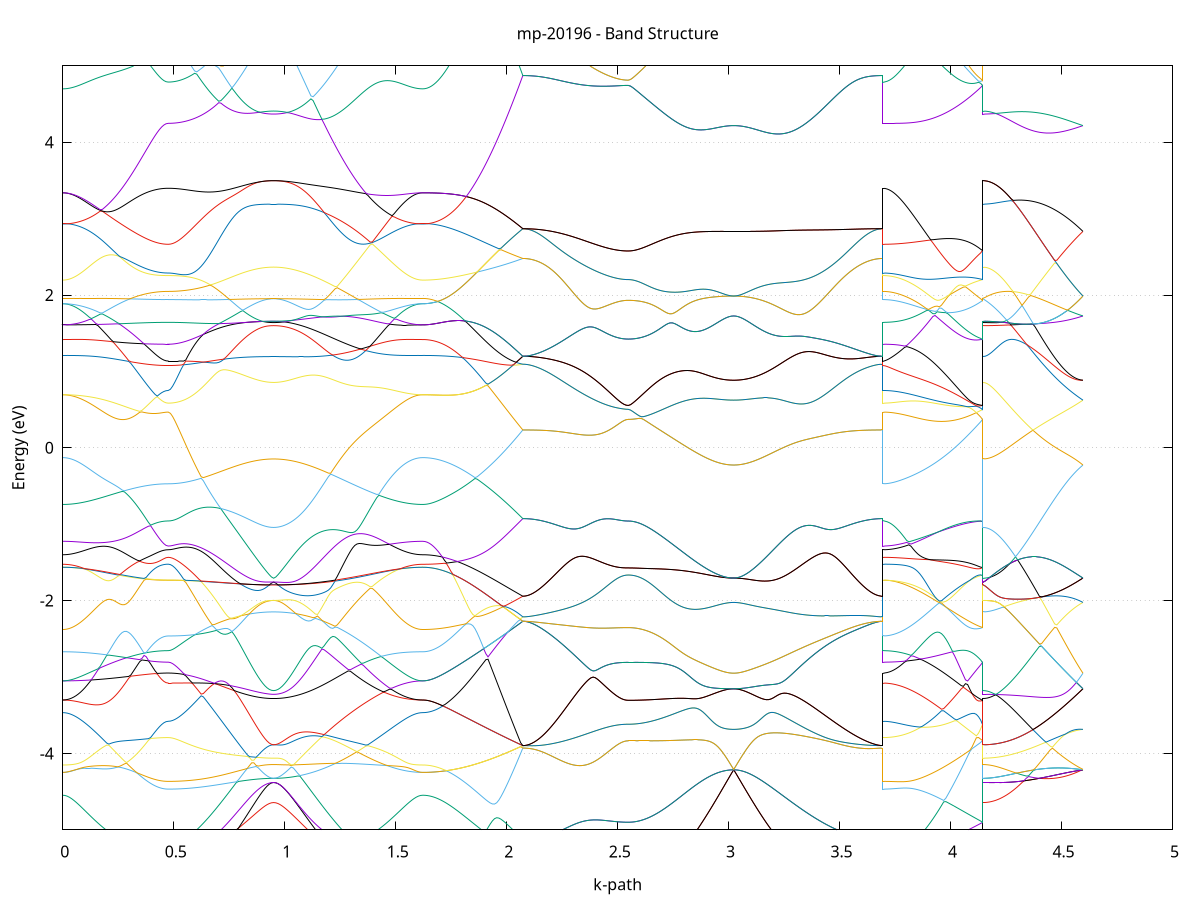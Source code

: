 set title 'mp-20196 - Band Structure'
set xlabel 'k-path'
set ylabel 'Energy (eV)'
set grid y
set yrange [-5:5]
set terminal png size 800,600
set output 'mp-20196_bands_gnuplot.png'
plot '-' using 1:2 with lines notitle, '-' using 1:2 with lines notitle, '-' using 1:2 with lines notitle, '-' using 1:2 with lines notitle, '-' using 1:2 with lines notitle, '-' using 1:2 with lines notitle, '-' using 1:2 with lines notitle, '-' using 1:2 with lines notitle, '-' using 1:2 with lines notitle, '-' using 1:2 with lines notitle, '-' using 1:2 with lines notitle, '-' using 1:2 with lines notitle, '-' using 1:2 with lines notitle, '-' using 1:2 with lines notitle, '-' using 1:2 with lines notitle, '-' using 1:2 with lines notitle, '-' using 1:2 with lines notitle, '-' using 1:2 with lines notitle, '-' using 1:2 with lines notitle, '-' using 1:2 with lines notitle, '-' using 1:2 with lines notitle, '-' using 1:2 with lines notitle, '-' using 1:2 with lines notitle, '-' using 1:2 with lines notitle, '-' using 1:2 with lines notitle, '-' using 1:2 with lines notitle, '-' using 1:2 with lines notitle, '-' using 1:2 with lines notitle, '-' using 1:2 with lines notitle, '-' using 1:2 with lines notitle, '-' using 1:2 with lines notitle, '-' using 1:2 with lines notitle, '-' using 1:2 with lines notitle, '-' using 1:2 with lines notitle, '-' using 1:2 with lines notitle, '-' using 1:2 with lines notitle, '-' using 1:2 with lines notitle, '-' using 1:2 with lines notitle, '-' using 1:2 with lines notitle, '-' using 1:2 with lines notitle, '-' using 1:2 with lines notitle, '-' using 1:2 with lines notitle, '-' using 1:2 with lines notitle, '-' using 1:2 with lines notitle, '-' using 1:2 with lines notitle, '-' using 1:2 with lines notitle, '-' using 1:2 with lines notitle, '-' using 1:2 with lines notitle, '-' using 1:2 with lines notitle, '-' using 1:2 with lines notitle, '-' using 1:2 with lines notitle, '-' using 1:2 with lines notitle, '-' using 1:2 with lines notitle, '-' using 1:2 with lines notitle, '-' using 1:2 with lines notitle, '-' using 1:2 with lines notitle, '-' using 1:2 with lines notitle, '-' using 1:2 with lines notitle, '-' using 1:2 with lines notitle, '-' using 1:2 with lines notitle, '-' using 1:2 with lines notitle, '-' using 1:2 with lines notitle, '-' using 1:2 with lines notitle, '-' using 1:2 with lines notitle, '-' using 1:2 with lines notitle, '-' using 1:2 with lines notitle, '-' using 1:2 with lines notitle, '-' using 1:2 with lines notitle, '-' using 1:2 with lines notitle, '-' using 1:2 with lines notitle, '-' using 1:2 with lines notitle, '-' using 1:2 with lines notitle, '-' using 1:2 with lines notitle, '-' using 1:2 with lines notitle, '-' using 1:2 with lines notitle, '-' using 1:2 with lines notitle, '-' using 1:2 with lines notitle, '-' using 1:2 with lines notitle, '-' using 1:2 with lines notitle, '-' using 1:2 with lines notitle, '-' using 1:2 with lines notitle, '-' using 1:2 with lines notitle, '-' using 1:2 with lines notitle, '-' using 1:2 with lines notitle, '-' using 1:2 with lines notitle, '-' using 1:2 with lines notitle, '-' using 1:2 with lines notitle, '-' using 1:2 with lines notitle, '-' using 1:2 with lines notitle, '-' using 1:2 with lines notitle, '-' using 1:2 with lines notitle, '-' using 1:2 with lines notitle, '-' using 1:2 with lines notitle, '-' using 1:2 with lines notitle, '-' using 1:2 with lines notitle, '-' using 1:2 with lines notitle
0.000000 -31.858518
0.009897 -31.858518
0.019793 -31.858518
0.029690 -31.858518
0.039587 -31.858518
0.049483 -31.858518
0.059380 -31.858518
0.069277 -31.858518
0.079174 -31.858518
0.089070 -31.858518
0.098967 -31.858518
0.108864 -31.858518
0.118760 -31.858518
0.128657 -31.858518
0.138554 -31.858518
0.148451 -31.858518
0.158347 -31.858518
0.168244 -31.858518
0.178141 -31.858518
0.188037 -31.858518
0.197934 -31.858518
0.207831 -31.858518
0.217727 -31.858518
0.227624 -31.858518
0.237521 -31.858518
0.247418 -31.858518
0.257314 -31.858518
0.267211 -31.858518
0.277108 -31.858518
0.287004 -31.858518
0.296901 -31.858518
0.306798 -31.858518
0.316694 -31.858518
0.326591 -31.858518
0.336488 -31.858518
0.346385 -31.858518
0.356281 -31.858518
0.366178 -31.858518
0.376075 -31.858518
0.385971 -31.858518
0.395868 -31.858518
0.405765 -31.858518
0.415661 -31.858518
0.425558 -31.858518
0.435455 -31.858518
0.445352 -31.858518
0.455248 -31.858518
0.465145 -31.858518
0.475042 -31.858518
0.475042 -31.858518
0.484938 -31.858518
0.494835 -31.858518
0.504732 -31.858518
0.514628 -31.858518
0.524525 -31.858518
0.534422 -31.858518
0.544319 -31.858518
0.554215 -31.858518
0.564112 -31.858518
0.574009 -31.858518
0.583905 -31.858518
0.593802 -31.858518
0.603699 -31.858518
0.613595 -31.858518
0.623492 -31.858518
0.633389 -31.858518
0.643286 -31.858518
0.653182 -31.858518
0.663079 -31.858518
0.672976 -31.858518
0.682872 -31.858518
0.692769 -31.858518
0.702666 -31.858518
0.712562 -31.858518
0.722459 -31.858518
0.732356 -31.858518
0.742253 -31.858518
0.752149 -31.858518
0.762046 -31.858518
0.771943 -31.858518
0.781839 -31.858518
0.791736 -31.858518
0.801633 -31.858518
0.811529 -31.858518
0.821426 -31.858518
0.831323 -31.858518
0.841220 -31.858518
0.851116 -31.858518
0.861013 -31.858518
0.870910 -31.858518
0.880806 -31.858518
0.890703 -31.858518
0.900600 -31.858518
0.910496 -31.858518
0.920393 -31.858518
0.930290 -31.858518
0.940187 -31.858518
0.950083 -31.858518
0.950083 -31.858518
0.959963 -31.858518
0.969842 -31.858518
0.979722 -31.858518
0.989601 -31.858518
0.999481 -31.858518
1.009361 -31.858518
1.019240 -31.858518
1.029120 -31.858518
1.038999 -31.858518
1.048879 -31.858518
1.058758 -31.858518
1.068638 -31.858518
1.078518 -31.858518
1.088397 -31.858518
1.098277 -31.858518
1.108156 -31.858518
1.118036 -31.858518
1.127915 -31.858518
1.137795 -31.858518
1.147674 -31.858518
1.157554 -31.858518
1.167434 -31.858518
1.177313 -31.858518
1.187193 -31.858518
1.197072 -31.858518
1.206952 -31.858518
1.216831 -31.858518
1.226711 -31.858518
1.236591 -31.858518
1.246470 -31.858518
1.256350 -31.858518
1.266229 -31.858518
1.276109 -31.858518
1.285988 -31.858518
1.295868 -31.858518
1.305747 -31.858518
1.315627 -31.858518
1.325507 -31.858518
1.335386 -31.858518
1.345266 -31.858518
1.355145 -31.858518
1.365025 -31.858518
1.374904 -31.858518
1.384784 -31.858518
1.394664 -31.858518
1.404543 -31.858518
1.414423 -31.858518
1.424302 -31.858518
1.434182 -31.858518
1.444061 -31.858518
1.453941 -31.858518
1.463820 -31.858518
1.473700 -31.858518
1.483580 -31.858518
1.493459 -31.858518
1.503339 -31.858518
1.513218 -31.858518
1.523098 -31.858518
1.532977 -31.858518
1.542857 -31.858518
1.552737 -31.858518
1.562616 -31.858518
1.572496 -31.858518
1.582375 -31.858518
1.592255 -31.858518
1.602134 -31.858518
1.612014 -31.858518
1.621893 -31.858518
1.621893 -31.858518
1.631696 -31.858518
1.641498 -31.858318
1.651301 -31.858118
1.661103 -31.857818
1.670906 -31.857418
1.680708 -31.856918
1.690511 -31.856318
1.700313 -31.855618
1.710116 -31.854818
1.719918 -31.854018
1.729721 -31.853018
1.739523 -31.852018
1.749326 -31.850918
1.759128 -31.849718
1.768931 -31.848418
1.778733 -31.847018
1.788536 -31.845618
1.798338 -31.844118
1.808141 -31.842518
1.817943 -31.840818
1.827745 -31.839118
1.837548 -31.837318
1.847350 -31.835418
1.857153 -31.833518
1.866955 -31.831518
1.876758 -31.829418
1.886560 -31.827318
1.896363 -31.825118
1.906165 -31.822918
1.915968 -31.820618
1.925770 -31.818218
1.935573 -31.815818
1.945375 -31.813418
1.955178 -31.810918
1.964980 -31.808418
1.974783 -31.805918
1.984585 -31.803318
1.994388 -31.800718
2.004190 -31.798118
2.013993 -31.795418
2.023795 -31.792818
2.033597 -31.790118
2.043400 -31.787418
2.053202 -31.784618
2.063005 -31.781918
2.072807 -31.779218
2.072807 -31.779218
2.082704 -31.779218
2.092601 -31.779218
2.102497 -31.779218
2.112394 -31.779218
2.122291 -31.779218
2.132188 -31.779218
2.142084 -31.779218
2.151981 -31.779218
2.161878 -31.779218
2.171774 -31.779218
2.181671 -31.779218
2.191568 -31.779218
2.201464 -31.779218
2.211361 -31.779218
2.221258 -31.779218
2.231155 -31.779218
2.241051 -31.779218
2.250948 -31.779218
2.260845 -31.779218
2.270741 -31.779218
2.280638 -31.779218
2.290535 -31.779218
2.300431 -31.779218
2.310328 -31.779218
2.320225 -31.779218
2.330122 -31.779218
2.340018 -31.779218
2.349915 -31.779218
2.359812 -31.779218
2.369708 -31.779218
2.379605 -31.779218
2.389502 -31.779218
2.399398 -31.779218
2.409295 -31.779218
2.419192 -31.779218
2.429089 -31.779218
2.438985 -31.779218
2.448882 -31.779218
2.458779 -31.779218
2.468675 -31.779218
2.478572 -31.779218
2.488469 -31.779218
2.498365 -31.779218
2.508262 -31.779218
2.518159 -31.779218
2.528056 -31.779218
2.537952 -31.779218
2.547849 -31.779218
2.547849 -31.779218
2.557746 -31.779218
2.567642 -31.779218
2.577539 -31.779218
2.587436 -31.779218
2.597332 -31.779218
2.607229 -31.779218
2.617126 -31.779218
2.627023 -31.779218
2.636919 -31.779218
2.646816 -31.779218
2.656713 -31.779218
2.666609 -31.779218
2.676506 -31.779218
2.686403 -31.779218
2.696299 -31.779218
2.706196 -31.779218
2.716093 -31.779218
2.725990 -31.779218
2.735886 -31.779218
2.745783 -31.779218
2.755680 -31.779218
2.765576 -31.779218
2.775473 -31.779218
2.785370 -31.779218
2.795266 -31.779218
2.805163 -31.779218
2.815060 -31.779218
2.824957 -31.779218
2.834853 -31.779218
2.844750 -31.779218
2.854647 -31.779218
2.864543 -31.779218
2.874440 -31.779218
2.884337 -31.779218
2.894233 -31.779218
2.904130 -31.779218
2.914027 -31.779218
2.923924 -31.779218
2.933820 -31.779218
2.943717 -31.779218
2.953614 -31.779218
2.963510 -31.779218
2.973407 -31.779218
2.983304 -31.779218
2.993200 -31.779218
3.003097 -31.779218
3.012994 -31.779218
3.022891 -31.779218
3.022891 -31.779218
3.032770 -31.779218
3.042650 -31.779218
3.052529 -31.779218
3.062409 -31.779218
3.072288 -31.779218
3.082168 -31.779218
3.092048 -31.779218
3.101927 -31.779218
3.111807 -31.779218
3.121686 -31.779218
3.131566 -31.779218
3.141445 -31.779218
3.151325 -31.779218
3.161204 -31.779218
3.171084 -31.779218
3.180964 -31.779218
3.190843 -31.779218
3.200723 -31.779218
3.210602 -31.779218
3.220482 -31.779218
3.230361 -31.779218
3.240241 -31.779218
3.250121 -31.779218
3.260000 -31.779218
3.269880 -31.779218
3.279759 -31.779218
3.289639 -31.779218
3.299518 -31.779218
3.309398 -31.779218
3.319277 -31.779218
3.329157 -31.779218
3.339037 -31.779218
3.348916 -31.779218
3.358796 -31.779218
3.368675 -31.779218
3.378555 -31.779218
3.388434 -31.779218
3.398314 -31.779218
3.408194 -31.779218
3.418073 -31.779218
3.427953 -31.779218
3.437832 -31.779218
3.447712 -31.779218
3.457591 -31.779218
3.467471 -31.779218
3.477350 -31.779218
3.487230 -31.779218
3.497110 -31.779218
3.506989 -31.779218
3.516869 -31.779218
3.526748 -31.779218
3.536628 -31.779218
3.546507 -31.779218
3.556387 -31.779218
3.566267 -31.779218
3.576146 -31.779218
3.586026 -31.779218
3.595905 -31.779218
3.605785 -31.779218
3.615664 -31.779218
3.625544 -31.779218
3.635423 -31.779218
3.645303 -31.779218
3.655183 -31.779218
3.665062 -31.779218
3.674942 -31.779218
3.684821 -31.779218
3.694701 -31.779218
3.694701 -31.858518
3.704503 -31.858418
3.714306 -31.858318
3.724108 -31.858118
3.733911 -31.857818
3.743713 -31.857318
3.753516 -31.856818
3.763318 -31.856318
3.773121 -31.855618
3.782923 -31.854818
3.792726 -31.853918
3.802528 -31.853018
3.812331 -31.852018
3.822133 -31.850918
3.831936 -31.849718
3.841738 -31.848418
3.851540 -31.847018
3.861343 -31.845618
3.871145 -31.844118
3.880948 -31.842518
3.890750 -31.840818
3.900553 -31.839118
3.910355 -31.837318
3.920158 -31.835418
3.929960 -31.833518
3.939763 -31.831418
3.949565 -31.829418
3.959368 -31.827318
3.969170 -31.825118
3.978973 -31.822818
3.988775 -31.820518
3.998578 -31.818218
4.008380 -31.815818
4.018183 -31.813418
4.027985 -31.810918
4.037787 -31.808418
4.047590 -31.805918
4.057392 -31.803318
4.067195 -31.800718
4.076997 -31.798118
4.086800 -31.795418
4.096602 -31.792718
4.106405 -31.790118
4.116207 -31.787318
4.126010 -31.784618
4.135812 -31.781918
4.145615 -31.779218
4.145615 -31.858518
4.155417 -31.858418
4.165220 -31.858318
4.175022 -31.858118
4.184825 -31.857718
4.194627 -31.857318
4.204430 -31.856818
4.214232 -31.856218
4.224035 -31.855618
4.233837 -31.854818
4.243639 -31.853918
4.253442 -31.853018
4.263244 -31.852018
4.273047 -31.850818
4.282849 -31.849618
4.292652 -31.848418
4.302454 -31.847018
4.312257 -31.845618
4.322059 -31.844018
4.331862 -31.842518
4.341664 -31.840818
4.351467 -31.839118
4.361269 -31.837218
4.371072 -31.835418
4.380874 -31.833418
4.390677 -31.831418
4.400479 -31.829418
4.410282 -31.827218
4.420084 -31.825118
4.429887 -31.822818
4.439689 -31.820518
4.449491 -31.818218
4.459294 -31.815818
4.469096 -31.813418
4.478899 -31.810918
4.488701 -31.808418
4.498504 -31.805918
4.508306 -31.803318
4.518109 -31.800718
4.527911 -31.798118
4.537714 -31.795418
4.547516 -31.792718
4.557319 -31.790018
4.567121 -31.787318
4.576924 -31.784618
4.586726 -31.781918
4.596529 -31.779218
e
0.000000 -31.711718
0.009897 -31.711718
0.019793 -31.711718
0.029690 -31.711718
0.039587 -31.711718
0.049483 -31.711718
0.059380 -31.711718
0.069277 -31.711718
0.079174 -31.711718
0.089070 -31.711718
0.098967 -31.711718
0.108864 -31.711718
0.118760 -31.711718
0.128657 -31.711718
0.138554 -31.711718
0.148451 -31.711718
0.158347 -31.711718
0.168244 -31.711718
0.178141 -31.711718
0.188037 -31.711718
0.197934 -31.711718
0.207831 -31.711718
0.217727 -31.711718
0.227624 -31.711718
0.237521 -31.711718
0.247418 -31.711718
0.257314 -31.711718
0.267211 -31.711718
0.277108 -31.711718
0.287004 -31.711718
0.296901 -31.711718
0.306798 -31.711718
0.316694 -31.711718
0.326591 -31.711718
0.336488 -31.711718
0.346385 -31.711718
0.356281 -31.711718
0.366178 -31.711718
0.376075 -31.711718
0.385971 -31.711718
0.395868 -31.711818
0.405765 -31.711818
0.415661 -31.711818
0.425558 -31.711818
0.435455 -31.711818
0.445352 -31.711818
0.455248 -31.711818
0.465145 -31.711818
0.475042 -31.711818
0.475042 -31.711818
0.484938 -31.711818
0.494835 -31.711818
0.504732 -31.711818
0.514628 -31.711818
0.524525 -31.711818
0.534422 -31.711818
0.544319 -31.711818
0.554215 -31.711818
0.564112 -31.711818
0.574009 -31.711818
0.583905 -31.711818
0.593802 -31.711818
0.603699 -31.711818
0.613595 -31.711818
0.623492 -31.711818
0.633389 -31.711818
0.643286 -31.711818
0.653182 -31.711818
0.663079 -31.711818
0.672976 -31.711818
0.682872 -31.711818
0.692769 -31.711818
0.702666 -31.711818
0.712562 -31.711818
0.722459 -31.711818
0.732356 -31.711818
0.742253 -31.711818
0.752149 -31.711818
0.762046 -31.711818
0.771943 -31.711818
0.781839 -31.711818
0.791736 -31.711818
0.801633 -31.711818
0.811529 -31.711818
0.821426 -31.711818
0.831323 -31.711818
0.841220 -31.711818
0.851116 -31.711818
0.861013 -31.711818
0.870910 -31.711818
0.880806 -31.711818
0.890703 -31.711818
0.900600 -31.711818
0.910496 -31.711818
0.920393 -31.711818
0.930290 -31.711818
0.940187 -31.711818
0.950083 -31.711818
0.950083 -31.711818
0.959963 -31.711818
0.969842 -31.711818
0.979722 -31.711818
0.989601 -31.711818
0.999481 -31.711818
1.009361 -31.711818
1.019240 -31.711818
1.029120 -31.711818
1.038999 -31.711818
1.048879 -31.711718
1.058758 -31.711718
1.068638 -31.711718
1.078518 -31.711718
1.088397 -31.711718
1.098277 -31.711718
1.108156 -31.711718
1.118036 -31.711718
1.127915 -31.711718
1.137795 -31.711718
1.147674 -31.711718
1.157554 -31.711718
1.167434 -31.711718
1.177313 -31.711718
1.187193 -31.711718
1.197072 -31.711718
1.206952 -31.711718
1.216831 -31.711718
1.226711 -31.711718
1.236591 -31.711718
1.246470 -31.711718
1.256350 -31.711718
1.266229 -31.711718
1.276109 -31.711718
1.285988 -31.711718
1.295868 -31.711718
1.305747 -31.711718
1.315627 -31.711718
1.325507 -31.711718
1.335386 -31.711718
1.345266 -31.711718
1.355145 -31.711718
1.365025 -31.711718
1.374904 -31.711718
1.384784 -31.711718
1.394664 -31.711718
1.404543 -31.711718
1.414423 -31.711718
1.424302 -31.711718
1.434182 -31.711718
1.444061 -31.711718
1.453941 -31.711718
1.463820 -31.711718
1.473700 -31.711718
1.483580 -31.711718
1.493459 -31.711718
1.503339 -31.711718
1.513218 -31.711718
1.523098 -31.711718
1.532977 -31.711718
1.542857 -31.711718
1.552737 -31.711718
1.562616 -31.711718
1.572496 -31.711718
1.582375 -31.711718
1.592255 -31.711718
1.602134 -31.711718
1.612014 -31.711718
1.621893 -31.711718
1.621893 -31.711718
1.631696 -31.711718
1.641498 -31.711618
1.651301 -31.711618
1.661103 -31.711618
1.670906 -31.711518
1.680708 -31.711418
1.690511 -31.711318
1.700313 -31.711218
1.710116 -31.711118
1.719918 -31.711018
1.729721 -31.710918
1.739523 -31.710718
1.749326 -31.710618
1.759128 -31.710418
1.768931 -31.710218
1.778733 -31.710418
1.788536 -31.711918
1.798338 -31.713418
1.808141 -31.715118
1.817943 -31.716818
1.827745 -31.718518
1.837548 -31.720418
1.847350 -31.722318
1.857153 -31.724318
1.866955 -31.726418
1.876758 -31.728518
1.886560 -31.730618
1.896363 -31.732918
1.906165 -31.735118
1.915968 -31.737518
1.925770 -31.739818
1.935573 -31.742318
1.945375 -31.744718
1.955178 -31.747218
1.964980 -31.749818
1.974783 -31.752318
1.984585 -31.754918
1.994388 -31.757618
2.004190 -31.760218
2.013993 -31.762918
2.023795 -31.765618
2.033597 -31.768318
2.043400 -31.771018
2.053202 -31.773718
2.063005 -31.776518
2.072807 -31.779218
2.072807 -31.779218
2.082704 -31.779218
2.092601 -31.779218
2.102497 -31.779218
2.112394 -31.779218
2.122291 -31.779218
2.132188 -31.779218
2.142084 -31.779218
2.151981 -31.779218
2.161878 -31.779218
2.171774 -31.779218
2.181671 -31.779218
2.191568 -31.779218
2.201464 -31.779218
2.211361 -31.779218
2.221258 -31.779218
2.231155 -31.779218
2.241051 -31.779218
2.250948 -31.779218
2.260845 -31.779218
2.270741 -31.779218
2.280638 -31.779218
2.290535 -31.779218
2.300431 -31.779218
2.310328 -31.779218
2.320225 -31.779218
2.330122 -31.779218
2.340018 -31.779218
2.349915 -31.779218
2.359812 -31.779218
2.369708 -31.779218
2.379605 -31.779218
2.389502 -31.779218
2.399398 -31.779218
2.409295 -31.779218
2.419192 -31.779218
2.429089 -31.779218
2.438985 -31.779218
2.448882 -31.779218
2.458779 -31.779218
2.468675 -31.779218
2.478572 -31.779218
2.488469 -31.779218
2.498365 -31.779218
2.508262 -31.779218
2.518159 -31.779218
2.528056 -31.779218
2.537952 -31.779218
2.547849 -31.779218
2.547849 -31.779218
2.557746 -31.779218
2.567642 -31.779218
2.577539 -31.779218
2.587436 -31.779218
2.597332 -31.779218
2.607229 -31.779218
2.617126 -31.779218
2.627023 -31.779218
2.636919 -31.779218
2.646816 -31.779218
2.656713 -31.779218
2.666609 -31.779218
2.676506 -31.779218
2.686403 -31.779218
2.696299 -31.779218
2.706196 -31.779218
2.716093 -31.779218
2.725990 -31.779218
2.735886 -31.779218
2.745783 -31.779218
2.755680 -31.779218
2.765576 -31.779218
2.775473 -31.779218
2.785370 -31.779218
2.795266 -31.779218
2.805163 -31.779218
2.815060 -31.779218
2.824957 -31.779218
2.834853 -31.779218
2.844750 -31.779218
2.854647 -31.779218
2.864543 -31.779218
2.874440 -31.779218
2.884337 -31.779218
2.894233 -31.779218
2.904130 -31.779218
2.914027 -31.779218
2.923924 -31.779218
2.933820 -31.779218
2.943717 -31.779218
2.953614 -31.779218
2.963510 -31.779218
2.973407 -31.779218
2.983304 -31.779218
2.993200 -31.779218
3.003097 -31.779218
3.012994 -31.779218
3.022891 -31.779218
3.022891 -31.779218
3.032770 -31.779218
3.042650 -31.779218
3.052529 -31.779218
3.062409 -31.779218
3.072288 -31.779218
3.082168 -31.779218
3.092048 -31.779218
3.101927 -31.779218
3.111807 -31.779218
3.121686 -31.779218
3.131566 -31.779218
3.141445 -31.779218
3.151325 -31.779218
3.161204 -31.779218
3.171084 -31.779218
3.180964 -31.779218
3.190843 -31.779218
3.200723 -31.779218
3.210602 -31.779218
3.220482 -31.779218
3.230361 -31.779218
3.240241 -31.779218
3.250121 -31.779218
3.260000 -31.779218
3.269880 -31.779218
3.279759 -31.779218
3.289639 -31.779218
3.299518 -31.779218
3.309398 -31.779218
3.319277 -31.779218
3.329157 -31.779218
3.339037 -31.779218
3.348916 -31.779218
3.358796 -31.779218
3.368675 -31.779218
3.378555 -31.779218
3.388434 -31.779218
3.398314 -31.779218
3.408194 -31.779218
3.418073 -31.779218
3.427953 -31.779218
3.437832 -31.779218
3.447712 -31.779218
3.457591 -31.779218
3.467471 -31.779218
3.477350 -31.779218
3.487230 -31.779218
3.497110 -31.779218
3.506989 -31.779218
3.516869 -31.779218
3.526748 -31.779218
3.536628 -31.779218
3.546507 -31.779218
3.556387 -31.779218
3.566267 -31.779218
3.576146 -31.779218
3.586026 -31.779218
3.595905 -31.779218
3.605785 -31.779218
3.615664 -31.779218
3.625544 -31.779218
3.635423 -31.779218
3.645303 -31.779218
3.655183 -31.779218
3.665062 -31.779218
3.674942 -31.779218
3.684821 -31.779218
3.694701 -31.779218
3.694701 -31.711818
3.704503 -31.711818
3.714306 -31.711718
3.724108 -31.711718
3.733911 -31.711718
3.743713 -31.711618
3.753516 -31.711518
3.763318 -31.711418
3.773121 -31.711318
3.782923 -31.711218
3.792726 -31.711118
3.802528 -31.711018
3.812331 -31.710818
3.822133 -31.710718
3.831936 -31.710518
3.841738 -31.710318
3.851540 -31.710418
3.861343 -31.711918
3.871145 -31.713418
3.880948 -31.715018
3.890750 -31.716818
3.900553 -31.718518
3.910355 -31.720418
3.920158 -31.722318
3.929960 -31.724318
3.939763 -31.726318
3.949565 -31.728518
3.959368 -31.730618
3.969170 -31.732818
3.978973 -31.735118
3.988775 -31.737518
3.998578 -31.739818
4.008380 -31.742318
4.018183 -31.744718
4.027985 -31.747218
4.037787 -31.749818
4.047590 -31.752318
4.057392 -31.754918
4.067195 -31.757618
4.076997 -31.760218
4.086800 -31.762918
4.096602 -31.765618
4.106405 -31.768318
4.116207 -31.771018
4.126010 -31.773718
4.135812 -31.776418
4.145615 -31.779218
4.145615 -31.711818
4.155417 -31.711718
4.165220 -31.711718
4.175022 -31.711718
4.184825 -31.711618
4.194627 -31.711618
4.204430 -31.711518
4.214232 -31.711418
4.224035 -31.711318
4.233837 -31.711218
4.243639 -31.711118
4.253442 -31.711018
4.263244 -31.710818
4.273047 -31.710718
4.282849 -31.710518
4.292652 -31.710318
4.302454 -31.710418
4.312257 -31.711818
4.322059 -31.713418
4.331862 -31.715018
4.341664 -31.716718
4.351467 -31.718518
4.361269 -31.720418
4.371072 -31.722318
4.380874 -31.724318
4.390677 -31.726318
4.400479 -31.728418
4.410282 -31.730618
4.420084 -31.732818
4.429887 -31.735118
4.439689 -31.737418
4.449491 -31.739818
4.459294 -31.742218
4.469096 -31.744718
4.478899 -31.747218
4.488701 -31.749718
4.498504 -31.752318
4.508306 -31.754918
4.518109 -31.757518
4.527911 -31.760218
4.537714 -31.762918
4.547516 -31.765618
4.557319 -31.768318
4.567121 -31.771018
4.576924 -31.773718
4.586726 -31.776418
4.596529 -31.779218
e
0.000000 -31.711718
0.009897 -31.711718
0.019793 -31.711718
0.029690 -31.711718
0.039587 -31.711718
0.049483 -31.711718
0.059380 -31.711718
0.069277 -31.711718
0.079174 -31.711718
0.089070 -31.711718
0.098967 -31.711718
0.108864 -31.711718
0.118760 -31.711718
0.128657 -31.711718
0.138554 -31.711718
0.148451 -31.711718
0.158347 -31.711718
0.168244 -31.711718
0.178141 -31.711718
0.188037 -31.711718
0.197934 -31.711718
0.207831 -31.711718
0.217727 -31.711718
0.227624 -31.711718
0.237521 -31.711718
0.247418 -31.711718
0.257314 -31.711718
0.267211 -31.711718
0.277108 -31.711718
0.287004 -31.711718
0.296901 -31.711718
0.306798 -31.711718
0.316694 -31.711718
0.326591 -31.711718
0.336488 -31.711718
0.346385 -31.711718
0.356281 -31.711718
0.366178 -31.711718
0.376075 -31.711718
0.385971 -31.711718
0.395868 -31.711718
0.405765 -31.711718
0.415661 -31.711718
0.425558 -31.711718
0.435455 -31.711718
0.445352 -31.711718
0.455248 -31.711718
0.465145 -31.711718
0.475042 -31.711718
0.475042 -31.711718
0.484938 -31.711718
0.494835 -31.711718
0.504732 -31.711718
0.514628 -31.711718
0.524525 -31.711718
0.534422 -31.711718
0.544319 -31.711718
0.554215 -31.711718
0.564112 -31.711718
0.574009 -31.711718
0.583905 -31.711718
0.593802 -31.711718
0.603699 -31.711718
0.613595 -31.711718
0.623492 -31.711718
0.633389 -31.711718
0.643286 -31.711718
0.653182 -31.711718
0.663079 -31.711718
0.672976 -31.711718
0.682872 -31.711718
0.692769 -31.711718
0.702666 -31.711718
0.712562 -31.711718
0.722459 -31.711718
0.732356 -31.711718
0.742253 -31.711718
0.752149 -31.711718
0.762046 -31.711718
0.771943 -31.711718
0.781839 -31.711718
0.791736 -31.711718
0.801633 -31.711718
0.811529 -31.711718
0.821426 -31.711718
0.831323 -31.711718
0.841220 -31.711718
0.851116 -31.711718
0.861013 -31.711718
0.870910 -31.711718
0.880806 -31.711718
0.890703 -31.711818
0.900600 -31.711818
0.910496 -31.711818
0.920393 -31.711818
0.930290 -31.711818
0.940187 -31.711818
0.950083 -31.711818
0.950083 -31.711818
0.959963 -31.711818
0.969842 -31.711818
0.979722 -31.711818
0.989601 -31.711818
0.999481 -31.711818
1.009361 -31.711818
1.019240 -31.711818
1.029120 -31.711818
1.038999 -31.711818
1.048879 -31.711718
1.058758 -31.711718
1.068638 -31.711718
1.078518 -31.711718
1.088397 -31.711718
1.098277 -31.711718
1.108156 -31.711718
1.118036 -31.711718
1.127915 -31.711718
1.137795 -31.711718
1.147674 -31.711718
1.157554 -31.711718
1.167434 -31.711718
1.177313 -31.711718
1.187193 -31.711718
1.197072 -31.711718
1.206952 -31.711718
1.216831 -31.711718
1.226711 -31.711718
1.236591 -31.711718
1.246470 -31.711718
1.256350 -31.711718
1.266229 -31.711718
1.276109 -31.711718
1.285988 -31.711718
1.295868 -31.711718
1.305747 -31.711718
1.315627 -31.711718
1.325507 -31.711718
1.335386 -31.711718
1.345266 -31.711718
1.355145 -31.711718
1.365025 -31.711718
1.374904 -31.711718
1.384784 -31.711718
1.394664 -31.711718
1.404543 -31.711718
1.414423 -31.711718
1.424302 -31.711718
1.434182 -31.711718
1.444061 -31.711718
1.453941 -31.711718
1.463820 -31.711718
1.473700 -31.711718
1.483580 -31.711718
1.493459 -31.711718
1.503339 -31.711718
1.513218 -31.711718
1.523098 -31.711718
1.532977 -31.711718
1.542857 -31.711718
1.552737 -31.711718
1.562616 -31.711718
1.572496 -31.711718
1.582375 -31.711718
1.592255 -31.711718
1.602134 -31.711718
1.612014 -31.711718
1.621893 -31.711718
1.621893 -31.711718
1.631696 -31.711718
1.641498 -31.711618
1.651301 -31.711618
1.661103 -31.711618
1.670906 -31.711518
1.680708 -31.711418
1.690511 -31.711318
1.700313 -31.711218
1.710116 -31.711118
1.719918 -31.711018
1.729721 -31.710918
1.739523 -31.710718
1.749326 -31.710618
1.759128 -31.710418
1.768931 -31.710218
1.778733 -31.710018
1.788536 -31.709818
1.798338 -31.709618
1.808141 -31.709418
1.817943 -31.709118
1.827745 -31.708918
1.837548 -31.708618
1.847350 -31.708418
1.857153 -31.708118
1.866955 -31.707818
1.876758 -31.707518
1.886560 -31.707218
1.896363 -31.706918
1.906165 -31.706618
1.915968 -31.706218
1.925770 -31.705918
1.935573 -31.705618
1.945375 -31.705218
1.955178 -31.704918
1.964980 -31.704518
1.974783 -31.704118
1.984585 -31.703818
1.994388 -31.703418
2.004190 -31.703018
2.013993 -31.702718
2.023795 -31.702318
2.033597 -31.701918
2.043400 -31.701518
2.053202 -31.701118
2.063005 -31.700718
2.072807 -31.700318
2.072807 -31.700318
2.082704 -31.700318
2.092601 -31.700318
2.102497 -31.700318
2.112394 -31.700318
2.122291 -31.700318
2.132188 -31.700318
2.142084 -31.700318
2.151981 -31.700418
2.161878 -31.700418
2.171774 -31.700418
2.181671 -31.700418
2.191568 -31.700418
2.201464 -31.700418
2.211361 -31.700418
2.221258 -31.700418
2.231155 -31.700418
2.241051 -31.700418
2.250948 -31.700418
2.260845 -31.700418
2.270741 -31.700418
2.280638 -31.700418
2.290535 -31.700418
2.300431 -31.700418
2.310328 -31.700418
2.320225 -31.700418
2.330122 -31.700418
2.340018 -31.700418
2.349915 -31.700418
2.359812 -31.700418
2.369708 -31.700418
2.379605 -31.700418
2.389502 -31.700418
2.399398 -31.700418
2.409295 -31.700418
2.419192 -31.700418
2.429089 -31.700418
2.438985 -31.700418
2.448882 -31.700418
2.458779 -31.700418
2.468675 -31.700418
2.478572 -31.700418
2.488469 -31.700418
2.498365 -31.700418
2.508262 -31.700418
2.518159 -31.700418
2.528056 -31.700418
2.537952 -31.700418
2.547849 -31.700418
2.547849 -31.700418
2.557746 -31.700418
2.567642 -31.700418
2.577539 -31.700418
2.587436 -31.700418
2.597332 -31.700418
2.607229 -31.700418
2.617126 -31.700418
2.627023 -31.700418
2.636919 -31.700418
2.646816 -31.700418
2.656713 -31.700418
2.666609 -31.700418
2.676506 -31.700418
2.686403 -31.700418
2.696299 -31.700418
2.706196 -31.700418
2.716093 -31.700418
2.725990 -31.700418
2.735886 -31.700418
2.745783 -31.700418
2.755680 -31.700418
2.765576 -31.700418
2.775473 -31.700418
2.785370 -31.700418
2.795266 -31.700418
2.805163 -31.700418
2.815060 -31.700418
2.824957 -31.700418
2.834853 -31.700418
2.844750 -31.700418
2.854647 -31.700418
2.864543 -31.700418
2.874440 -31.700418
2.884337 -31.700418
2.894233 -31.700418
2.904130 -31.700418
2.914027 -31.700418
2.923924 -31.700418
2.933820 -31.700418
2.943717 -31.700418
2.953614 -31.700418
2.963510 -31.700418
2.973407 -31.700418
2.983304 -31.700418
2.993200 -31.700418
3.003097 -31.700418
3.012994 -31.700418
3.022891 -31.700418
3.022891 -31.700418
3.032770 -31.700418
3.042650 -31.700418
3.052529 -31.700418
3.062409 -31.700418
3.072288 -31.700418
3.082168 -31.700418
3.092048 -31.700418
3.101927 -31.700418
3.111807 -31.700418
3.121686 -31.700418
3.131566 -31.700418
3.141445 -31.700418
3.151325 -31.700418
3.161204 -31.700418
3.171084 -31.700418
3.180964 -31.700418
3.190843 -31.700418
3.200723 -31.700418
3.210602 -31.700418
3.220482 -31.700418
3.230361 -31.700418
3.240241 -31.700418
3.250121 -31.700418
3.260000 -31.700418
3.269880 -31.700418
3.279759 -31.700418
3.289639 -31.700418
3.299518 -31.700418
3.309398 -31.700418
3.319277 -31.700418
3.329157 -31.700418
3.339037 -31.700418
3.348916 -31.700418
3.358796 -31.700418
3.368675 -31.700418
3.378555 -31.700418
3.388434 -31.700418
3.398314 -31.700418
3.408194 -31.700418
3.418073 -31.700418
3.427953 -31.700418
3.437832 -31.700418
3.447712 -31.700418
3.457591 -31.700418
3.467471 -31.700418
3.477350 -31.700418
3.487230 -31.700418
3.497110 -31.700418
3.506989 -31.700418
3.516869 -31.700418
3.526748 -31.700418
3.536628 -31.700418
3.546507 -31.700418
3.556387 -31.700418
3.566267 -31.700418
3.576146 -31.700418
3.586026 -31.700318
3.595905 -31.700318
3.605785 -31.700318
3.615664 -31.700318
3.625544 -31.700318
3.635423 -31.700318
3.645303 -31.700318
3.655183 -31.700318
3.665062 -31.700318
3.674942 -31.700318
3.684821 -31.700318
3.694701 -31.700318
3.694701 -31.711718
3.704503 -31.711718
3.714306 -31.711618
3.724108 -31.711618
3.733911 -31.711618
3.743713 -31.711518
3.753516 -31.711418
3.763318 -31.711318
3.773121 -31.711218
3.782923 -31.711118
3.792726 -31.711018
3.802528 -31.710918
3.812331 -31.710718
3.822133 -31.710618
3.831936 -31.710418
3.841738 -31.710218
3.851540 -31.710118
3.861343 -31.709918
3.871145 -31.709718
3.880948 -31.709518
3.890750 -31.709218
3.900553 -31.709018
3.910355 -31.708718
3.920158 -31.708418
3.929960 -31.708218
3.939763 -31.707918
3.949565 -31.707618
3.959368 -31.707318
3.969170 -31.707018
3.978973 -31.706618
3.988775 -31.706318
3.998578 -31.706018
4.008380 -31.705618
4.018183 -31.705318
4.027985 -31.704918
4.037787 -31.704618
4.047590 -31.704218
4.057392 -31.703818
4.067195 -31.703518
4.076997 -31.703118
4.086800 -31.702718
4.096602 -31.702318
4.106405 -31.702018
4.116207 -31.701618
4.126010 -31.701218
4.135812 -31.700818
4.145615 -31.700418
4.145615 -31.711818
4.155417 -31.711718
4.165220 -31.711718
4.175022 -31.711718
4.184825 -31.711618
4.194627 -31.711618
4.204430 -31.711518
4.214232 -31.711418
4.224035 -31.711318
4.233837 -31.711218
4.243639 -31.711118
4.253442 -31.711018
4.263244 -31.710818
4.273047 -31.710718
4.282849 -31.710518
4.292652 -31.710318
4.302454 -31.710118
4.312257 -31.709918
4.322059 -31.709718
4.331862 -31.709518
4.341664 -31.709218
4.351467 -31.709018
4.361269 -31.708718
4.371072 -31.708418
4.380874 -31.708218
4.390677 -31.707918
4.400479 -31.707618
4.410282 -31.707318
4.420084 -31.707018
4.429887 -31.706618
4.439689 -31.706318
4.449491 -31.706018
4.459294 -31.705618
4.469096 -31.705318
4.478899 -31.704918
4.488701 -31.704618
4.498504 -31.704218
4.508306 -31.703818
4.518109 -31.703518
4.527911 -31.703118
4.537714 -31.702718
4.547516 -31.702318
4.557319 -31.702018
4.567121 -31.701618
4.576924 -31.701218
4.586726 -31.700818
4.596529 -31.700418
e
0.000000 -31.698618
0.009897 -31.698618
0.019793 -31.698618
0.029690 -31.698618
0.039587 -31.698618
0.049483 -31.698618
0.059380 -31.698618
0.069277 -31.698618
0.079174 -31.698618
0.089070 -31.698618
0.098967 -31.698618
0.108864 -31.698618
0.118760 -31.698618
0.128657 -31.698618
0.138554 -31.698618
0.148451 -31.698618
0.158347 -31.698618
0.168244 -31.698618
0.178141 -31.698618
0.188037 -31.698618
0.197934 -31.698618
0.207831 -31.698618
0.217727 -31.698618
0.227624 -31.698618
0.237521 -31.698618
0.247418 -31.698618
0.257314 -31.698618
0.267211 -31.698618
0.277108 -31.698618
0.287004 -31.698618
0.296901 -31.698618
0.306798 -31.698618
0.316694 -31.698618
0.326591 -31.698618
0.336488 -31.698618
0.346385 -31.698618
0.356281 -31.698618
0.366178 -31.698618
0.376075 -31.698618
0.385971 -31.698618
0.395868 -31.698618
0.405765 -31.698618
0.415661 -31.698618
0.425558 -31.698618
0.435455 -31.698618
0.445352 -31.698618
0.455248 -31.698618
0.465145 -31.698618
0.475042 -31.698618
0.475042 -31.698618
0.484938 -31.698618
0.494835 -31.698618
0.504732 -31.698618
0.514628 -31.698618
0.524525 -31.698618
0.534422 -31.698618
0.544319 -31.698618
0.554215 -31.698618
0.564112 -31.698618
0.574009 -31.698618
0.583905 -31.698618
0.593802 -31.698618
0.603699 -31.698618
0.613595 -31.698618
0.623492 -31.698618
0.633389 -31.698618
0.643286 -31.698618
0.653182 -31.698618
0.663079 -31.698618
0.672976 -31.698618
0.682872 -31.698618
0.692769 -31.698618
0.702666 -31.698618
0.712562 -31.698618
0.722459 -31.698618
0.732356 -31.698618
0.742253 -31.698618
0.752149 -31.698618
0.762046 -31.698618
0.771943 -31.698618
0.781839 -31.698618
0.791736 -31.698618
0.801633 -31.698618
0.811529 -31.698618
0.821426 -31.698618
0.831323 -31.698618
0.841220 -31.698618
0.851116 -31.698618
0.861013 -31.698618
0.870910 -31.698618
0.880806 -31.698618
0.890703 -31.698618
0.900600 -31.698618
0.910496 -31.698618
0.920393 -31.698618
0.930290 -31.698618
0.940187 -31.698618
0.950083 -31.698618
0.950083 -31.698618
0.959963 -31.698618
0.969842 -31.698618
0.979722 -31.698618
0.989601 -31.698618
0.999481 -31.698618
1.009361 -31.698618
1.019240 -31.698618
1.029120 -31.698618
1.038999 -31.698618
1.048879 -31.698618
1.058758 -31.698618
1.068638 -31.698618
1.078518 -31.698618
1.088397 -31.698618
1.098277 -31.698618
1.108156 -31.698618
1.118036 -31.698618
1.127915 -31.698618
1.137795 -31.698618
1.147674 -31.698618
1.157554 -31.698618
1.167434 -31.698618
1.177313 -31.698618
1.187193 -31.698618
1.197072 -31.698618
1.206952 -31.698618
1.216831 -31.698618
1.226711 -31.698618
1.236591 -31.698618
1.246470 -31.698618
1.256350 -31.698618
1.266229 -31.698618
1.276109 -31.698618
1.285988 -31.698618
1.295868 -31.698618
1.305747 -31.698618
1.315627 -31.698618
1.325507 -31.698618
1.335386 -31.698618
1.345266 -31.698618
1.355145 -31.698618
1.365025 -31.698618
1.374904 -31.698618
1.384784 -31.698618
1.394664 -31.698618
1.404543 -31.698618
1.414423 -31.698618
1.424302 -31.698618
1.434182 -31.698618
1.444061 -31.698618
1.453941 -31.698618
1.463820 -31.698618
1.473700 -31.698618
1.483580 -31.698618
1.493459 -31.698618
1.503339 -31.698618
1.513218 -31.698618
1.523098 -31.698618
1.532977 -31.698618
1.542857 -31.698618
1.552737 -31.698618
1.562616 -31.698618
1.572496 -31.698618
1.582375 -31.698618
1.592255 -31.698618
1.602134 -31.698618
1.612014 -31.698618
1.621893 -31.698618
1.621893 -31.698618
1.631696 -31.698618
1.641498 -31.698718
1.651301 -31.699018
1.661103 -31.699318
1.670906 -31.699718
1.680708 -31.700318
1.690511 -31.700918
1.700313 -31.701618
1.710116 -31.702418
1.719918 -31.703318
1.729721 -31.704218
1.739523 -31.705318
1.749326 -31.706418
1.759128 -31.707718
1.768931 -31.709018
1.778733 -31.710018
1.788536 -31.709818
1.798338 -31.709618
1.808141 -31.709418
1.817943 -31.709118
1.827745 -31.708918
1.837548 -31.708618
1.847350 -31.708418
1.857153 -31.708118
1.866955 -31.707818
1.876758 -31.707518
1.886560 -31.707218
1.896363 -31.706918
1.906165 -31.706618
1.915968 -31.706218
1.925770 -31.705918
1.935573 -31.705618
1.945375 -31.705218
1.955178 -31.704918
1.964980 -31.704518
1.974783 -31.704118
1.984585 -31.703818
1.994388 -31.703418
2.004190 -31.703018
2.013993 -31.702718
2.023795 -31.702318
2.033597 -31.701918
2.043400 -31.701518
2.053202 -31.701118
2.063005 -31.700718
2.072807 -31.700318
2.072807 -31.700318
2.082704 -31.700318
2.092601 -31.700318
2.102497 -31.700318
2.112394 -31.700318
2.122291 -31.700318
2.132188 -31.700318
2.142084 -31.700318
2.151981 -31.700418
2.161878 -31.700418
2.171774 -31.700418
2.181671 -31.700418
2.191568 -31.700418
2.201464 -31.700418
2.211361 -31.700418
2.221258 -31.700418
2.231155 -31.700418
2.241051 -31.700418
2.250948 -31.700418
2.260845 -31.700418
2.270741 -31.700418
2.280638 -31.700418
2.290535 -31.700418
2.300431 -31.700418
2.310328 -31.700418
2.320225 -31.700418
2.330122 -31.700418
2.340018 -31.700418
2.349915 -31.700418
2.359812 -31.700418
2.369708 -31.700418
2.379605 -31.700418
2.389502 -31.700418
2.399398 -31.700418
2.409295 -31.700418
2.419192 -31.700418
2.429089 -31.700418
2.438985 -31.700418
2.448882 -31.700418
2.458779 -31.700418
2.468675 -31.700418
2.478572 -31.700418
2.488469 -31.700418
2.498365 -31.700418
2.508262 -31.700418
2.518159 -31.700418
2.528056 -31.700418
2.537952 -31.700418
2.547849 -31.700418
2.547849 -31.700418
2.557746 -31.700418
2.567642 -31.700418
2.577539 -31.700418
2.587436 -31.700418
2.597332 -31.700418
2.607229 -31.700418
2.617126 -31.700418
2.627023 -31.700418
2.636919 -31.700418
2.646816 -31.700418
2.656713 -31.700418
2.666609 -31.700418
2.676506 -31.700418
2.686403 -31.700418
2.696299 -31.700418
2.706196 -31.700418
2.716093 -31.700418
2.725990 -31.700418
2.735886 -31.700418
2.745783 -31.700418
2.755680 -31.700418
2.765576 -31.700418
2.775473 -31.700418
2.785370 -31.700418
2.795266 -31.700418
2.805163 -31.700418
2.815060 -31.700418
2.824957 -31.700418
2.834853 -31.700418
2.844750 -31.700418
2.854647 -31.700418
2.864543 -31.700418
2.874440 -31.700418
2.884337 -31.700418
2.894233 -31.700418
2.904130 -31.700418
2.914027 -31.700418
2.923924 -31.700418
2.933820 -31.700418
2.943717 -31.700418
2.953614 -31.700418
2.963510 -31.700418
2.973407 -31.700418
2.983304 -31.700418
2.993200 -31.700418
3.003097 -31.700418
3.012994 -31.700418
3.022891 -31.700418
3.022891 -31.700418
3.032770 -31.700418
3.042650 -31.700418
3.052529 -31.700418
3.062409 -31.700418
3.072288 -31.700418
3.082168 -31.700418
3.092048 -31.700418
3.101927 -31.700418
3.111807 -31.700418
3.121686 -31.700418
3.131566 -31.700418
3.141445 -31.700418
3.151325 -31.700418
3.161204 -31.700418
3.171084 -31.700418
3.180964 -31.700418
3.190843 -31.700418
3.200723 -31.700418
3.210602 -31.700418
3.220482 -31.700418
3.230361 -31.700418
3.240241 -31.700418
3.250121 -31.700418
3.260000 -31.700418
3.269880 -31.700418
3.279759 -31.700418
3.289639 -31.700418
3.299518 -31.700418
3.309398 -31.700418
3.319277 -31.700418
3.329157 -31.700418
3.339037 -31.700418
3.348916 -31.700418
3.358796 -31.700418
3.368675 -31.700418
3.378555 -31.700418
3.388434 -31.700418
3.398314 -31.700418
3.408194 -31.700418
3.418073 -31.700418
3.427953 -31.700418
3.437832 -31.700418
3.447712 -31.700418
3.457591 -31.700418
3.467471 -31.700418
3.477350 -31.700418
3.487230 -31.700418
3.497110 -31.700418
3.506989 -31.700418
3.516869 -31.700418
3.526748 -31.700418
3.536628 -31.700418
3.546507 -31.700418
3.556387 -31.700418
3.566267 -31.700418
3.576146 -31.700418
3.586026 -31.700318
3.595905 -31.700318
3.605785 -31.700318
3.615664 -31.700318
3.625544 -31.700318
3.635423 -31.700318
3.645303 -31.700318
3.655183 -31.700318
3.665062 -31.700318
3.674942 -31.700318
3.684821 -31.700318
3.694701 -31.700318
3.694701 -31.698618
3.704503 -31.698618
3.714306 -31.698718
3.724108 -31.699018
3.733911 -31.699318
3.743713 -31.699718
3.753516 -31.700318
3.763318 -31.700918
3.773121 -31.701618
3.782923 -31.702418
3.792726 -31.703218
3.802528 -31.704218
3.812331 -31.705318
3.822133 -31.706418
3.831936 -31.707718
3.841738 -31.709018
3.851540 -31.710018
3.861343 -31.709818
3.871145 -31.709618
3.880948 -31.709418
3.890750 -31.709118
3.900553 -31.708918
3.910355 -31.708618
3.920158 -31.708318
3.929960 -31.708118
3.939763 -31.707818
3.949565 -31.707518
3.959368 -31.707218
3.969170 -31.706918
3.978973 -31.706618
3.988775 -31.706218
3.998578 -31.705918
4.008380 -31.705618
4.018183 -31.705218
4.027985 -31.704918
4.037787 -31.704518
4.047590 -31.704118
4.057392 -31.703818
4.067195 -31.703418
4.076997 -31.703018
4.086800 -31.702618
4.096602 -31.702318
4.106405 -31.701918
4.116207 -31.701518
4.126010 -31.701118
4.135812 -31.700718
4.145615 -31.700418
4.145615 -31.698618
4.155417 -31.698618
4.165220 -31.698718
4.175022 -31.699018
4.184825 -31.699318
4.194627 -31.699718
4.204430 -31.700318
4.214232 -31.700918
4.224035 -31.701618
4.233837 -31.702418
4.243639 -31.703218
4.253442 -31.704218
4.263244 -31.705318
4.273047 -31.706418
4.282849 -31.707718
4.292652 -31.709018
4.302454 -31.710118
4.312257 -31.709918
4.322059 -31.709718
4.331862 -31.709518
4.341664 -31.709218
4.351467 -31.709018
4.361269 -31.708718
4.371072 -31.708418
4.380874 -31.708218
4.390677 -31.707918
4.400479 -31.707618
4.410282 -31.707318
4.420084 -31.707018
4.429887 -31.706618
4.439689 -31.706318
4.449491 -31.706018
4.459294 -31.705618
4.469096 -31.705318
4.478899 -31.704918
4.488701 -31.704618
4.498504 -31.704218
4.508306 -31.703818
4.518109 -31.703518
4.527911 -31.703118
4.537714 -31.702718
4.547516 -31.702318
4.557319 -31.702018
4.567121 -31.701618
4.576924 -31.701218
4.586726 -31.700818
4.596529 -31.700418
e
0.000000 -31.689018
0.009897 -31.689018
0.019793 -31.689018
0.029690 -31.689018
0.039587 -31.689018
0.049483 -31.689018
0.059380 -31.689018
0.069277 -31.689018
0.079174 -31.689018
0.089070 -31.689018
0.098967 -31.689018
0.108864 -31.689018
0.118760 -31.689018
0.128657 -31.689018
0.138554 -31.689018
0.148451 -31.689018
0.158347 -31.689018
0.168244 -31.689018
0.178141 -31.689018
0.188037 -31.689018
0.197934 -31.689018
0.207831 -31.689018
0.217727 -31.689018
0.227624 -31.689018
0.237521 -31.689018
0.247418 -31.689018
0.257314 -31.689018
0.267211 -31.689018
0.277108 -31.689018
0.287004 -31.689018
0.296901 -31.689018
0.306798 -31.689018
0.316694 -31.689018
0.326591 -31.689018
0.336488 -31.689018
0.346385 -31.689018
0.356281 -31.689018
0.366178 -31.689018
0.376075 -31.689018
0.385971 -31.689018
0.395868 -31.689018
0.405765 -31.689018
0.415661 -31.689018
0.425558 -31.689018
0.435455 -31.689018
0.445352 -31.689018
0.455248 -31.689018
0.465145 -31.689018
0.475042 -31.689018
0.475042 -31.689018
0.484938 -31.689018
0.494835 -31.689018
0.504732 -31.689018
0.514628 -31.689018
0.524525 -31.689018
0.534422 -31.689018
0.544319 -31.689018
0.554215 -31.689018
0.564112 -31.689018
0.574009 -31.689018
0.583905 -31.689018
0.593802 -31.689018
0.603699 -31.689018
0.613595 -31.689018
0.623492 -31.689018
0.633389 -31.689018
0.643286 -31.689018
0.653182 -31.689018
0.663079 -31.689018
0.672976 -31.689018
0.682872 -31.689018
0.692769 -31.689018
0.702666 -31.689018
0.712562 -31.689018
0.722459 -31.689018
0.732356 -31.689018
0.742253 -31.689018
0.752149 -31.689018
0.762046 -31.689018
0.771943 -31.689018
0.781839 -31.689018
0.791736 -31.689018
0.801633 -31.689018
0.811529 -31.689018
0.821426 -31.689018
0.831323 -31.689018
0.841220 -31.689018
0.851116 -31.689018
0.861013 -31.689018
0.870910 -31.689018
0.880806 -31.689018
0.890703 -31.689018
0.900600 -31.689018
0.910496 -31.689018
0.920393 -31.689018
0.930290 -31.689018
0.940187 -31.689018
0.950083 -31.689018
0.950083 -31.689018
0.959963 -31.689018
0.969842 -31.689018
0.979722 -31.689018
0.989601 -31.689018
0.999481 -31.689018
1.009361 -31.689018
1.019240 -31.689018
1.029120 -31.689018
1.038999 -31.689018
1.048879 -31.689018
1.058758 -31.689018
1.068638 -31.689018
1.078518 -31.689018
1.088397 -31.689018
1.098277 -31.689018
1.108156 -31.689018
1.118036 -31.689018
1.127915 -31.689018
1.137795 -31.689018
1.147674 -31.689018
1.157554 -31.689018
1.167434 -31.689018
1.177313 -31.689018
1.187193 -31.689018
1.197072 -31.689018
1.206952 -31.689018
1.216831 -31.689018
1.226711 -31.689018
1.236591 -31.689018
1.246470 -31.689018
1.256350 -31.689018
1.266229 -31.689018
1.276109 -31.689018
1.285988 -31.689018
1.295868 -31.689018
1.305747 -31.689018
1.315627 -31.689018
1.325507 -31.689018
1.335386 -31.689018
1.345266 -31.689018
1.355145 -31.689018
1.365025 -31.689018
1.374904 -31.689018
1.384784 -31.689018
1.394664 -31.689018
1.404543 -31.689018
1.414423 -31.689018
1.424302 -31.689018
1.434182 -31.689018
1.444061 -31.689018
1.453941 -31.689018
1.463820 -31.689018
1.473700 -31.689018
1.483580 -31.689018
1.493459 -31.689018
1.503339 -31.689018
1.513218 -31.689018
1.523098 -31.689018
1.532977 -31.689018
1.542857 -31.689018
1.552737 -31.689018
1.562616 -31.689018
1.572496 -31.689018
1.582375 -31.689018
1.592255 -31.689018
1.602134 -31.689018
1.612014 -31.689018
1.621893 -31.689018
1.621893 -31.689018
1.631696 -31.689018
1.641498 -31.689018
1.651301 -31.689118
1.661103 -31.689118
1.670906 -31.689218
1.680708 -31.689218
1.690511 -31.689318
1.700313 -31.689418
1.710116 -31.689518
1.719918 -31.689718
1.729721 -31.689818
1.739523 -31.689918
1.749326 -31.690118
1.759128 -31.690318
1.768931 -31.690518
1.778733 -31.690618
1.788536 -31.690918
1.798338 -31.691118
1.808141 -31.691318
1.817943 -31.691518
1.827745 -31.691818
1.837548 -31.692118
1.847350 -31.692318
1.857153 -31.692618
1.866955 -31.692918
1.876758 -31.693218
1.886560 -31.693518
1.896363 -31.693818
1.906165 -31.694118
1.915968 -31.694518
1.925770 -31.694818
1.935573 -31.695118
1.945375 -31.695518
1.955178 -31.695818
1.964980 -31.696218
1.974783 -31.696518
1.984585 -31.696918
1.994388 -31.697318
2.004190 -31.697718
2.013993 -31.698018
2.023795 -31.698418
2.033597 -31.698818
2.043400 -31.699218
2.053202 -31.699618
2.063005 -31.700018
2.072807 -31.700318
2.072807 -31.700318
2.082704 -31.700318
2.092601 -31.700318
2.102497 -31.700318
2.112394 -31.700318
2.122291 -31.700318
2.132188 -31.700318
2.142084 -31.700318
2.151981 -31.700318
2.161878 -31.700318
2.171774 -31.700318
2.181671 -31.700318
2.191568 -31.700318
2.201464 -31.700318
2.211361 -31.700318
2.221258 -31.700318
2.231155 -31.700318
2.241051 -31.700318
2.250948 -31.700318
2.260845 -31.700318
2.270741 -31.700318
2.280638 -31.700318
2.290535 -31.700318
2.300431 -31.700318
2.310328 -31.700318
2.320225 -31.700318
2.330122 -31.700318
2.340018 -31.700318
2.349915 -31.700318
2.359812 -31.700318
2.369708 -31.700318
2.379605 -31.700318
2.389502 -31.700318
2.399398 -31.700318
2.409295 -31.700318
2.419192 -31.700318
2.429089 -31.700318
2.438985 -31.700318
2.448882 -31.700318
2.458779 -31.700318
2.468675 -31.700318
2.478572 -31.700318
2.488469 -31.700318
2.498365 -31.700318
2.508262 -31.700318
2.518159 -31.700318
2.528056 -31.700318
2.537952 -31.700318
2.547849 -31.700318
2.547849 -31.700318
2.557746 -31.700318
2.567642 -31.700318
2.577539 -31.700318
2.587436 -31.700318
2.597332 -31.700318
2.607229 -31.700318
2.617126 -31.700318
2.627023 -31.700318
2.636919 -31.700318
2.646816 -31.700318
2.656713 -31.700418
2.666609 -31.700418
2.676506 -31.700418
2.686403 -31.700418
2.696299 -31.700418
2.706196 -31.700418
2.716093 -31.700418
2.725990 -31.700418
2.735886 -31.700418
2.745783 -31.700418
2.755680 -31.700418
2.765576 -31.700418
2.775473 -31.700418
2.785370 -31.700418
2.795266 -31.700418
2.805163 -31.700418
2.815060 -31.700418
2.824957 -31.700418
2.834853 -31.700418
2.844750 -31.700418
2.854647 -31.700418
2.864543 -31.700418
2.874440 -31.700418
2.884337 -31.700418
2.894233 -31.700418
2.904130 -31.700418
2.914027 -31.700418
2.923924 -31.700418
2.933820 -31.700418
2.943717 -31.700418
2.953614 -31.700418
2.963510 -31.700418
2.973407 -31.700418
2.983304 -31.700418
2.993200 -31.700418
3.003097 -31.700418
3.012994 -31.700418
3.022891 -31.700418
3.022891 -31.700418
3.032770 -31.700418
3.042650 -31.700418
3.052529 -31.700418
3.062409 -31.700418
3.072288 -31.700418
3.082168 -31.700418
3.092048 -31.700418
3.101927 -31.700418
3.111807 -31.700418
3.121686 -31.700418
3.131566 -31.700418
3.141445 -31.700418
3.151325 -31.700418
3.161204 -31.700418
3.171084 -31.700418
3.180964 -31.700418
3.190843 -31.700418
3.200723 -31.700418
3.210602 -31.700418
3.220482 -31.700418
3.230361 -31.700418
3.240241 -31.700418
3.250121 -31.700418
3.260000 -31.700418
3.269880 -31.700418
3.279759 -31.700418
3.289639 -31.700418
3.299518 -31.700418
3.309398 -31.700418
3.319277 -31.700418
3.329157 -31.700418
3.339037 -31.700418
3.348916 -31.700418
3.358796 -31.700418
3.368675 -31.700418
3.378555 -31.700418
3.388434 -31.700418
3.398314 -31.700418
3.408194 -31.700418
3.418073 -31.700418
3.427953 -31.700418
3.437832 -31.700418
3.447712 -31.700418
3.457591 -31.700418
3.467471 -31.700418
3.477350 -31.700418
3.487230 -31.700418
3.497110 -31.700418
3.506989 -31.700418
3.516869 -31.700418
3.526748 -31.700418
3.536628 -31.700418
3.546507 -31.700418
3.556387 -31.700418
3.566267 -31.700418
3.576146 -31.700418
3.586026 -31.700318
3.595905 -31.700318
3.605785 -31.700318
3.615664 -31.700318
3.625544 -31.700318
3.635423 -31.700318
3.645303 -31.700318
3.655183 -31.700318
3.665062 -31.700318
3.674942 -31.700318
3.684821 -31.700318
3.694701 -31.700318
3.694701 -31.689018
3.704503 -31.689018
3.714306 -31.689118
3.724108 -31.689118
3.733911 -31.689118
3.743713 -31.689218
3.753516 -31.689318
3.763318 -31.689418
3.773121 -31.689518
3.782923 -31.689618
3.792726 -31.689718
3.802528 -31.689818
3.812331 -31.690018
3.822133 -31.690118
3.831936 -31.690318
3.841738 -31.690518
3.851540 -31.690718
3.861343 -31.690918
3.871145 -31.691118
3.880948 -31.691318
3.890750 -31.691618
3.900553 -31.691818
3.910355 -31.692118
3.920158 -31.692418
3.929960 -31.692618
3.939763 -31.692918
3.949565 -31.693218
3.959368 -31.693518
3.969170 -31.693918
3.978973 -31.694218
3.988775 -31.694518
3.998578 -31.694818
4.008380 -31.695218
4.018183 -31.695518
4.027985 -31.695918
4.037787 -31.696218
4.047590 -31.696618
4.057392 -31.697018
4.067195 -31.697318
4.076997 -31.697718
4.086800 -31.698118
4.096602 -31.698518
4.106405 -31.698918
4.116207 -31.699318
4.126010 -31.699618
4.135812 -31.700018
4.145615 -31.700318
4.145615 -31.689018
4.155417 -31.689018
4.165220 -31.689118
4.175022 -31.689118
4.184825 -31.689118
4.194627 -31.689218
4.204430 -31.689318
4.214232 -31.689418
4.224035 -31.689518
4.233837 -31.689618
4.243639 -31.689718
4.253442 -31.689818
4.263244 -31.690018
4.273047 -31.690118
4.282849 -31.690318
4.292652 -31.690518
4.302454 -31.690718
4.312257 -31.690918
4.322059 -31.691118
4.331862 -31.691318
4.341664 -31.691618
4.351467 -31.691818
4.361269 -31.692118
4.371072 -31.692418
4.380874 -31.692618
4.390677 -31.692918
4.400479 -31.693218
4.410282 -31.693518
4.420084 -31.693918
4.429887 -31.694218
4.439689 -31.694518
4.449491 -31.694818
4.459294 -31.695218
4.469096 -31.695518
4.478899 -31.695918
4.488701 -31.696218
4.498504 -31.696618
4.508306 -31.697018
4.518109 -31.697318
4.527911 -31.697718
4.537714 -31.698118
4.547516 -31.698518
4.557319 -31.698918
4.567121 -31.699218
4.576924 -31.699618
4.586726 -31.700018
4.596529 -31.700418
e
0.000000 -31.689018
0.009897 -31.689018
0.019793 -31.689018
0.029690 -31.689018
0.039587 -31.689018
0.049483 -31.689018
0.059380 -31.689018
0.069277 -31.689018
0.079174 -31.689018
0.089070 -31.689018
0.098967 -31.689018
0.108864 -31.689018
0.118760 -31.689018
0.128657 -31.689018
0.138554 -31.689018
0.148451 -31.689018
0.158347 -31.689018
0.168244 -31.689018
0.178141 -31.689018
0.188037 -31.689018
0.197934 -31.689018
0.207831 -31.689018
0.217727 -31.689018
0.227624 -31.689018
0.237521 -31.689018
0.247418 -31.689018
0.257314 -31.689018
0.267211 -31.689018
0.277108 -31.689018
0.287004 -31.689018
0.296901 -31.689018
0.306798 -31.689018
0.316694 -31.689018
0.326591 -31.689018
0.336488 -31.689018
0.346385 -31.689018
0.356281 -31.689018
0.366178 -31.689018
0.376075 -31.689018
0.385971 -31.689018
0.395868 -31.689018
0.405765 -31.689018
0.415661 -31.689018
0.425558 -31.689018
0.435455 -31.689018
0.445352 -31.689018
0.455248 -31.689018
0.465145 -31.689018
0.475042 -31.689018
0.475042 -31.689018
0.484938 -31.689018
0.494835 -31.689018
0.504732 -31.689018
0.514628 -31.689018
0.524525 -31.689018
0.534422 -31.689018
0.544319 -31.689018
0.554215 -31.689018
0.564112 -31.689018
0.574009 -31.689018
0.583905 -31.689018
0.593802 -31.689018
0.603699 -31.689018
0.613595 -31.689018
0.623492 -31.689018
0.633389 -31.689018
0.643286 -31.689018
0.653182 -31.689018
0.663079 -31.689018
0.672976 -31.689018
0.682872 -31.689018
0.692769 -31.689018
0.702666 -31.689018
0.712562 -31.689018
0.722459 -31.689018
0.732356 -31.689018
0.742253 -31.689018
0.752149 -31.689018
0.762046 -31.689018
0.771943 -31.689018
0.781839 -31.689018
0.791736 -31.689018
0.801633 -31.689018
0.811529 -31.689018
0.821426 -31.689018
0.831323 -31.689018
0.841220 -31.689018
0.851116 -31.689018
0.861013 -31.689018
0.870910 -31.689018
0.880806 -31.689018
0.890703 -31.689018
0.900600 -31.689018
0.910496 -31.689018
0.920393 -31.689018
0.930290 -31.689018
0.940187 -31.689018
0.950083 -31.689018
0.950083 -31.689018
0.959963 -31.689018
0.969842 -31.689018
0.979722 -31.689018
0.989601 -31.689018
0.999481 -31.689018
1.009361 -31.689018
1.019240 -31.689018
1.029120 -31.689018
1.038999 -31.689018
1.048879 -31.689018
1.058758 -31.689018
1.068638 -31.689018
1.078518 -31.689018
1.088397 -31.689018
1.098277 -31.689018
1.108156 -31.689018
1.118036 -31.689018
1.127915 -31.689018
1.137795 -31.689018
1.147674 -31.689018
1.157554 -31.689018
1.167434 -31.689018
1.177313 -31.689018
1.187193 -31.689018
1.197072 -31.689018
1.206952 -31.689018
1.216831 -31.689018
1.226711 -31.689018
1.236591 -31.689018
1.246470 -31.689018
1.256350 -31.689018
1.266229 -31.689018
1.276109 -31.689018
1.285988 -31.689018
1.295868 -31.689018
1.305747 -31.689018
1.315627 -31.689018
1.325507 -31.689018
1.335386 -31.689018
1.345266 -31.689018
1.355145 -31.689018
1.365025 -31.689018
1.374904 -31.689018
1.384784 -31.689018
1.394664 -31.689018
1.404543 -31.689018
1.414423 -31.689018
1.424302 -31.689018
1.434182 -31.689018
1.444061 -31.689018
1.453941 -31.689018
1.463820 -31.689018
1.473700 -31.689018
1.483580 -31.689018
1.493459 -31.689018
1.503339 -31.689018
1.513218 -31.689018
1.523098 -31.689018
1.532977 -31.689018
1.542857 -31.689018
1.552737 -31.689018
1.562616 -31.689018
1.572496 -31.689018
1.582375 -31.689018
1.592255 -31.689018
1.602134 -31.689018
1.612014 -31.689018
1.621893 -31.689018
1.621893 -31.689018
1.631696 -31.689018
1.641498 -31.689018
1.651301 -31.689118
1.661103 -31.689118
1.670906 -31.689218
1.680708 -31.689218
1.690511 -31.689318
1.700313 -31.689418
1.710116 -31.689518
1.719918 -31.689718
1.729721 -31.689818
1.739523 -31.689918
1.749326 -31.690118
1.759128 -31.690318
1.768931 -31.690518
1.778733 -31.690618
1.788536 -31.690918
1.798338 -31.691118
1.808141 -31.691318
1.817943 -31.691518
1.827745 -31.691818
1.837548 -31.692118
1.847350 -31.692318
1.857153 -31.692618
1.866955 -31.692918
1.876758 -31.693218
1.886560 -31.693518
1.896363 -31.693818
1.906165 -31.694118
1.915968 -31.694518
1.925770 -31.694818
1.935573 -31.695118
1.945375 -31.695518
1.955178 -31.695818
1.964980 -31.696218
1.974783 -31.696518
1.984585 -31.696918
1.994388 -31.697318
2.004190 -31.697718
2.013993 -31.698018
2.023795 -31.698418
2.033597 -31.698818
2.043400 -31.699218
2.053202 -31.699618
2.063005 -31.700018
2.072807 -31.700318
2.072807 -31.700318
2.082704 -31.700318
2.092601 -31.700318
2.102497 -31.700318
2.112394 -31.700318
2.122291 -31.700318
2.132188 -31.700318
2.142084 -31.700318
2.151981 -31.700318
2.161878 -31.700318
2.171774 -31.700318
2.181671 -31.700318
2.191568 -31.700318
2.201464 -31.700318
2.211361 -31.700318
2.221258 -31.700318
2.231155 -31.700318
2.241051 -31.700318
2.250948 -31.700318
2.260845 -31.700318
2.270741 -31.700318
2.280638 -31.700318
2.290535 -31.700318
2.300431 -31.700318
2.310328 -31.700318
2.320225 -31.700318
2.330122 -31.700318
2.340018 -31.700318
2.349915 -31.700318
2.359812 -31.700318
2.369708 -31.700318
2.379605 -31.700318
2.389502 -31.700318
2.399398 -31.700318
2.409295 -31.700318
2.419192 -31.700318
2.429089 -31.700318
2.438985 -31.700318
2.448882 -31.700318
2.458779 -31.700318
2.468675 -31.700318
2.478572 -31.700318
2.488469 -31.700318
2.498365 -31.700318
2.508262 -31.700318
2.518159 -31.700318
2.528056 -31.700318
2.537952 -31.700318
2.547849 -31.700318
2.547849 -31.700318
2.557746 -31.700318
2.567642 -31.700318
2.577539 -31.700318
2.587436 -31.700318
2.597332 -31.700318
2.607229 -31.700318
2.617126 -31.700318
2.627023 -31.700318
2.636919 -31.700318
2.646816 -31.700318
2.656713 -31.700418
2.666609 -31.700418
2.676506 -31.700418
2.686403 -31.700418
2.696299 -31.700418
2.706196 -31.700418
2.716093 -31.700418
2.725990 -31.700418
2.735886 -31.700418
2.745783 -31.700418
2.755680 -31.700418
2.765576 -31.700418
2.775473 -31.700418
2.785370 -31.700418
2.795266 -31.700418
2.805163 -31.700418
2.815060 -31.700418
2.824957 -31.700418
2.834853 -31.700418
2.844750 -31.700418
2.854647 -31.700418
2.864543 -31.700418
2.874440 -31.700418
2.884337 -31.700418
2.894233 -31.700418
2.904130 -31.700418
2.914027 -31.700418
2.923924 -31.700418
2.933820 -31.700418
2.943717 -31.700418
2.953614 -31.700418
2.963510 -31.700418
2.973407 -31.700418
2.983304 -31.700418
2.993200 -31.700418
3.003097 -31.700418
3.012994 -31.700418
3.022891 -31.700418
3.022891 -31.700418
3.032770 -31.700418
3.042650 -31.700418
3.052529 -31.700418
3.062409 -31.700418
3.072288 -31.700418
3.082168 -31.700418
3.092048 -31.700418
3.101927 -31.700418
3.111807 -31.700418
3.121686 -31.700418
3.131566 -31.700418
3.141445 -31.700418
3.151325 -31.700418
3.161204 -31.700418
3.171084 -31.700418
3.180964 -31.700418
3.190843 -31.700418
3.200723 -31.700418
3.210602 -31.700418
3.220482 -31.700418
3.230361 -31.700418
3.240241 -31.700418
3.250121 -31.700418
3.260000 -31.700418
3.269880 -31.700418
3.279759 -31.700418
3.289639 -31.700418
3.299518 -31.700418
3.309398 -31.700418
3.319277 -31.700418
3.329157 -31.700418
3.339037 -31.700418
3.348916 -31.700418
3.358796 -31.700418
3.368675 -31.700418
3.378555 -31.700418
3.388434 -31.700418
3.398314 -31.700418
3.408194 -31.700418
3.418073 -31.700418
3.427953 -31.700418
3.437832 -31.700418
3.447712 -31.700418
3.457591 -31.700418
3.467471 -31.700418
3.477350 -31.700418
3.487230 -31.700418
3.497110 -31.700418
3.506989 -31.700418
3.516869 -31.700418
3.526748 -31.700418
3.536628 -31.700418
3.546507 -31.700418
3.556387 -31.700418
3.566267 -31.700418
3.576146 -31.700318
3.586026 -31.700318
3.595905 -31.700318
3.605785 -31.700318
3.615664 -31.700318
3.625544 -31.700318
3.635423 -31.700318
3.645303 -31.700318
3.655183 -31.700318
3.665062 -31.700318
3.674942 -31.700318
3.684821 -31.700318
3.694701 -31.700318
3.694701 -31.689018
3.704503 -31.689018
3.714306 -31.689018
3.724108 -31.689118
3.733911 -31.689118
3.743713 -31.689218
3.753516 -31.689218
3.763318 -31.689318
3.773121 -31.689418
3.782923 -31.689518
3.792726 -31.689618
3.802528 -31.689818
3.812331 -31.689918
3.822133 -31.690118
3.831936 -31.690318
3.841738 -31.690418
3.851540 -31.690618
3.861343 -31.690918
3.871145 -31.691118
3.880948 -31.691318
3.890750 -31.691518
3.900553 -31.691818
3.910355 -31.692118
3.920158 -31.692318
3.929960 -31.692618
3.939763 -31.692918
3.949565 -31.693218
3.959368 -31.693518
3.969170 -31.693818
3.978973 -31.694118
3.988775 -31.694418
3.998578 -31.694818
4.008380 -31.695118
4.018183 -31.695518
4.027985 -31.695818
4.037787 -31.696218
4.047590 -31.696518
4.057392 -31.696918
4.067195 -31.697318
4.076997 -31.697718
4.086800 -31.698018
4.096602 -31.698418
4.106405 -31.698818
4.116207 -31.699218
4.126010 -31.699618
4.135812 -31.700018
4.145615 -31.700318
4.145615 -31.689018
4.155417 -31.689018
4.165220 -31.689118
4.175022 -31.689118
4.184825 -31.689118
4.194627 -31.689218
4.204430 -31.689318
4.214232 -31.689418
4.224035 -31.689518
4.233837 -31.689618
4.243639 -31.689718
4.253442 -31.689818
4.263244 -31.690018
4.273047 -31.690118
4.282849 -31.690318
4.292652 -31.690518
4.302454 -31.690718
4.312257 -31.690918
4.322059 -31.691118
4.331862 -31.691318
4.341664 -31.691618
4.351467 -31.691818
4.361269 -31.692118
4.371072 -31.692418
4.380874 -31.692618
4.390677 -31.692918
4.400479 -31.693218
4.410282 -31.693518
4.420084 -31.693918
4.429887 -31.694218
4.439689 -31.694518
4.449491 -31.694818
4.459294 -31.695218
4.469096 -31.695518
4.478899 -31.695918
4.488701 -31.696218
4.498504 -31.696618
4.508306 -31.697018
4.518109 -31.697318
4.527911 -31.697718
4.537714 -31.698118
4.547516 -31.698518
4.557319 -31.698918
4.567121 -31.699218
4.576924 -31.699618
4.586726 -31.700018
4.596529 -31.700418
e
0.000000 -13.467918
0.009897 -13.467618
0.019793 -13.466818
0.029690 -13.465318
0.039587 -13.463218
0.049483 -13.460618
0.059380 -13.457318
0.069277 -13.453518
0.079174 -13.449118
0.089070 -13.444118
0.098967 -13.438618
0.108864 -13.432518
0.118760 -13.425818
0.128657 -13.418518
0.138554 -13.410718
0.148451 -13.402418
0.158347 -13.393518
0.168244 -13.384018
0.178141 -13.374118
0.188037 -13.363618
0.197934 -13.352718
0.207831 -13.341218
0.217727 -13.329318
0.227624 -13.316918
0.237521 -13.304118
0.247418 -13.290818
0.257314 -13.277218
0.267211 -13.263218
0.277108 -13.248818
0.287004 -13.234118
0.296901 -13.219118
0.306798 -13.203918
0.316694 -13.188518
0.326591 -13.173018
0.336488 -13.157418
0.346385 -13.141918
0.356281 -13.126418
0.366178 -13.111218
0.376075 -13.096318
0.385971 -13.081918
0.395868 -13.068118
0.405765 -13.055118
0.415661 -13.043218
0.425558 -13.032518
0.435455 -13.023318
0.445352 -13.015918
0.455248 -13.010418
0.465145 -13.007018
0.475042 -13.005918
0.475042 -13.005918
0.484938 -13.005618
0.494835 -13.004618
0.504732 -13.002918
0.514628 -13.000518
0.524525 -12.997518
0.534422 -12.993818
0.544319 -12.989518
0.554215 -12.984518
0.564112 -12.978818
0.574009 -12.972518
0.583905 -12.965518
0.593802 -12.957818
0.603699 -12.949518
0.613595 -12.940618
0.623492 -12.930918
0.633389 -12.920718
0.643286 -12.909818
0.653182 -12.898218
0.663079 -12.886118
0.672976 -12.873318
0.682872 -12.859818
0.692769 -12.845818
0.702666 -12.831118
0.712562 -12.815818
0.722459 -12.799918
0.732356 -12.783518
0.742253 -12.766418
0.752149 -12.748818
0.762046 -12.730618
0.771943 -12.711918
0.781839 -12.692618
0.791736 -12.672818
0.801633 -12.652518
0.811529 -12.631718
0.821426 -12.610518
0.831323 -12.588918
0.841220 -12.566918
0.851116 -12.544618
0.861013 -12.522018
0.870910 -12.499418
0.880806 -12.476818
0.890703 -12.454518
0.900600 -12.432718
0.910496 -12.412218
0.920393 -12.393618
0.930290 -12.378218
0.940187 -12.367818
0.950083 -12.364018
0.950083 -12.364018
0.959963 -12.368118
0.969842 -12.379618
0.979722 -12.396518
0.989601 -12.417118
0.999481 -12.440118
1.009361 -12.464518
1.019240 -12.489918
1.029120 -12.515918
1.038999 -12.542218
1.048879 -12.568818
1.058758 -12.595418
1.068638 -12.622018
1.078518 -12.648518
1.088397 -12.674918
1.098277 -12.701218
1.108156 -12.727218
1.118036 -12.753018
1.127915 -12.778518
1.137795 -12.803718
1.147674 -12.828618
1.157554 -12.853218
1.167434 -12.877518
1.177313 -12.901318
1.187193 -12.924918
1.197072 -12.948018
1.206952 -12.970718
1.216831 -12.993018
1.226711 -13.014918
1.236591 -13.036418
1.246470 -13.057418
1.256350 -13.077918
1.266229 -13.098018
1.276109 -13.117718
1.285988 -13.136818
1.295868 -13.155518
1.305747 -13.173618
1.315627 -13.191318
1.325507 -13.208518
1.335386 -13.225218
1.345266 -13.241318
1.355145 -13.256918
1.365025 -13.272018
1.374904 -13.286618
1.384784 -13.300618
1.394664 -13.314118
1.404543 -13.327018
1.414423 -13.339418
1.424302 -13.351318
1.434182 -13.362618
1.444061 -13.373318
1.453941 -13.383418
1.463820 -13.393018
1.473700 -13.402118
1.483580 -13.410518
1.493459 -13.418418
1.503339 -13.425718
1.513218 -13.432418
1.523098 -13.438618
1.532977 -13.444118
1.542857 -13.449118
1.552737 -13.453518
1.562616 -13.457418
1.572496 -13.460618
1.582375 -13.463218
1.592255 -13.465318
1.602134 -13.466818
1.612014 -13.467618
1.621893 -13.467918
1.621893 -13.467918
1.631696 -13.467718
1.641498 -13.466918
1.651301 -13.465618
1.661103 -13.463818
1.670906 -13.461518
1.680708 -13.458718
1.690511 -13.455418
1.700313 -13.451618
1.710116 -13.447218
1.719918 -13.442418
1.729721 -13.437118
1.739523 -13.431218
1.749326 -13.424918
1.759128 -13.418118
1.768931 -13.410818
1.778733 -13.403018
1.788536 -13.394818
1.798338 -13.386118
1.808141 -13.376918
1.817943 -13.367218
1.827745 -13.357118
1.837548 -13.346618
1.847350 -13.335618
1.857153 -13.324218
1.866955 -13.312418
1.876758 -13.300118
1.886560 -13.287418
1.896363 -13.274418
1.906165 -13.260918
1.915968 -13.247018
1.925770 -13.232818
1.935573 -13.218218
1.945375 -13.203318
1.955178 -13.188018
1.964980 -13.172418
1.974783 -13.156518
1.984585 -13.140318
1.994388 -13.123818
2.004190 -13.107018
2.013993 -13.089918
2.023795 -13.072618
2.033597 -13.055118
2.043400 -13.037318
2.053202 -13.019318
2.063005 -13.001218
2.072807 -12.982918
2.072807 -12.982918
2.082704 -12.982618
2.092601 -12.981818
2.102497 -12.980418
2.112394 -12.978518
2.122291 -12.976118
2.132188 -12.973118
2.142084 -12.969618
2.151981 -12.965618
2.161878 -12.961018
2.171774 -12.955918
2.181671 -12.950318
2.191568 -12.944118
2.201464 -12.937418
2.211361 -12.930218
2.221258 -12.922518
2.231155 -12.914318
2.241051 -12.905618
2.250948 -12.896418
2.260845 -12.886718
2.270741 -12.876518
2.280638 -12.865818
2.290535 -12.854718
2.300431 -12.843118
2.310328 -12.831118
2.320225 -12.818618
2.330122 -12.805718
2.340018 -12.792418
2.349915 -12.778818
2.359812 -12.764718
2.369708 -12.750418
2.379605 -12.735718
2.389502 -12.720818
2.399398 -12.705618
2.409295 -12.690218
2.419192 -12.674718
2.429089 -12.659218
2.438985 -12.643618
2.448882 -12.628218
2.458779 -12.613118
2.468675 -12.598418
2.478572 -12.584318
2.488469 -12.571018
2.498365 -12.558918
2.508262 -12.548218
2.518159 -12.539418
2.528056 -12.532718
2.537952 -12.528618
2.547849 -12.527218
2.547849 -12.527218
2.557746 -12.526918
2.567642 -12.526118
2.577539 -12.524718
2.587436 -12.522818
2.597332 -12.520318
2.607229 -12.517318
2.617126 -12.513818
2.627023 -12.509718
2.636919 -12.505118
2.646816 -12.499918
2.656713 -12.494218
2.666609 -12.488018
2.676506 -12.481218
2.686403 -12.474018
2.696299 -12.466218
2.706196 -12.457918
2.716093 -12.449118
2.725990 -12.439818
2.735886 -12.430118
2.745783 -12.419818
2.755680 -12.409118
2.765576 -12.397918
2.775473 -12.386318
2.785370 -12.374318
2.795266 -12.361818
2.805163 -12.349018
2.815060 -12.335718
2.824957 -12.322218
2.834853 -12.308318
2.844750 -12.294118
2.854647 -12.279618
2.864543 -12.264918
2.874440 -12.250118
2.884337 -12.235118
2.894233 -12.220018
2.904130 -12.205018
2.914027 -12.190218
2.923924 -12.175518
2.933820 -12.161218
2.943717 -12.147518
2.953614 -12.134418
2.963510 -12.122318
2.973407 -12.111418
2.983304 -12.101918
2.993200 -12.094118
3.003097 -12.088318
3.012994 -12.084718
3.022891 -12.083518
3.022891 -12.083518
3.032770 -12.085118
3.042650 -12.089718
3.052529 -12.097218
3.062409 -12.107318
3.072288 -12.119718
3.082168 -12.134018
3.092048 -12.149818
3.101927 -12.167018
3.111807 -12.185218
3.121686 -12.204218
3.131566 -12.224018
3.141445 -12.244218
3.151325 -12.264818
3.161204 -12.285718
3.171084 -12.306718
3.180964 -12.327918
3.190843 -12.349218
3.200723 -12.370418
3.210602 -12.391618
3.220482 -12.412718
3.230361 -12.433618
3.240241 -12.454418
3.250121 -12.475018
3.260000 -12.495418
3.269880 -12.515518
3.279759 -12.535418
3.289639 -12.554918
3.299518 -12.574218
3.309398 -12.593218
3.319277 -12.611818
3.329157 -12.630018
3.339037 -12.647918
3.348916 -12.665418
3.358796 -12.682518
3.368675 -12.699318
3.378555 -12.715618
3.388434 -12.731518
3.398314 -12.746918
3.408194 -12.761918
3.418073 -12.776518
3.427953 -12.790618
3.437832 -12.804318
3.447712 -12.817518
3.457591 -12.830218
3.467471 -12.842518
3.477350 -12.854218
3.487230 -12.865518
3.497110 -12.876318
3.506989 -12.886518
3.516869 -12.896318
3.526748 -12.905618
3.536628 -12.914318
3.546507 -12.922618
3.556387 -12.930318
3.566267 -12.937518
3.576146 -12.944218
3.586026 -12.950318
3.595905 -12.956018
3.605785 -12.961118
3.615664 -12.965618
3.625544 -12.969718
3.635423 -12.973218
3.645303 -12.976118
3.655183 -12.978618
3.665062 -12.980418
3.674942 -12.981818
3.684821 -12.982618
3.694701 -12.982918
3.694701 -13.005918
3.704503 -13.005618
3.714306 -13.004918
3.724108 -13.003618
3.733911 -13.001818
3.743713 -12.999518
3.753516 -12.996718
3.763318 -12.993418
3.773121 -12.989618
3.782923 -12.985318
3.792726 -12.980518
3.802528 -12.975218
3.812331 -12.969418
3.822133 -12.963218
3.831936 -12.956418
3.841738 -12.949218
3.851540 -12.941518
3.861343 -12.933318
3.871145 -12.924718
3.880948 -12.915518
3.890750 -12.906018
3.900553 -12.896018
3.910355 -12.885518
3.920158 -12.874718
3.929960 -12.863418
3.939763 -12.851618
3.949565 -12.839518
3.959368 -12.827018
3.969170 -12.814118
3.978973 -12.800818
3.988775 -12.787118
3.998578 -12.773018
4.008380 -12.758618
4.018183 -12.743918
4.027985 -12.728818
4.037787 -12.713518
4.047590 -12.697818
4.057392 -12.681818
4.067195 -12.665518
4.076997 -12.649018
4.086800 -12.632218
4.096602 -12.615218
4.106405 -12.598018
4.116207 -12.580618
4.126010 -12.562918
4.135812 -12.545118
4.145615 -12.527218
4.145615 -12.364018
4.155417 -12.363918
4.165220 -12.363418
4.175022 -12.362618
4.184825 -12.361618
4.194627 -12.360218
4.204430 -12.358518
4.214232 -12.356518
4.224035 -12.354318
4.233837 -12.351718
4.243639 -12.348818
4.253442 -12.345618
4.263244 -12.342218
4.273047 -12.338418
4.282849 -12.334418
4.292652 -12.330018
4.302454 -12.325418
4.312257 -12.320618
4.322059 -12.315418
4.331862 -12.310018
4.341664 -12.304318
4.351467 -12.298318
4.361269 -12.292118
4.371072 -12.285718
4.380874 -12.279018
4.390677 -12.272018
4.400479 -12.264918
4.410282 -12.257518
4.420084 -12.249818
4.429887 -12.242018
4.439689 -12.233918
4.449491 -12.225718
4.459294 -12.217318
4.469096 -12.208618
4.478899 -12.199818
4.488701 -12.190918
4.498504 -12.181718
4.508306 -12.172418
4.518109 -12.163018
4.527911 -12.153418
4.537714 -12.143718
4.547516 -12.133918
4.557319 -12.124018
4.567121 -12.114018
4.576924 -12.103918
4.586726 -12.093818
4.596529 -12.083518
e
0.000000 -12.361318
0.009897 -12.361118
0.019793 -12.360518
0.029690 -12.359418
0.039587 -12.357918
0.049483 -12.355918
0.059380 -12.353518
0.069277 -12.350718
0.079174 -12.347518
0.089070 -12.343818
0.098967 -12.339718
0.108864 -12.335118
0.118760 -12.330118
0.128657 -12.324718
0.138554 -12.318918
0.148451 -12.312718
0.158347 -12.306018
0.168244 -12.298918
0.178141 -12.291418
0.188037 -12.283418
0.197934 -12.275118
0.207831 -12.266318
0.217727 -12.257118
0.227624 -12.247518
0.237521 -12.237518
0.247418 -12.227118
0.257314 -12.216318
0.267211 -12.205218
0.277108 -12.193618
0.287004 -12.181618
0.296901 -12.169318
0.306798 -12.156518
0.316694 -12.163318
0.326591 -12.191218
0.336488 -12.218418
0.346385 -12.244818
0.356281 -12.270418
0.366178 -12.294918
0.376075 -12.318418
0.385971 -12.340518
0.395868 -12.361318
0.405765 -12.380418
0.415661 -12.397718
0.425558 -12.412918
0.435455 -12.425718
0.445352 -12.436118
0.455248 -12.443618
0.465145 -12.448318
0.475042 -12.449818
0.475042 -12.449818
0.484938 -12.449718
0.494835 -12.449518
0.504732 -12.449018
0.514628 -12.448518
0.524525 -12.447718
0.534422 -12.446818
0.544319 -12.445718
0.554215 -12.444518
0.564112 -12.443118
0.574009 -12.441618
0.583905 -12.439918
0.593802 -12.438118
0.603699 -12.436218
0.613595 -12.434118
0.623492 -12.431918
0.633389 -12.429618
0.643286 -12.427318
0.653182 -12.424818
0.663079 -12.422318
0.672976 -12.419618
0.682872 -12.417018
0.692769 -12.414218
0.702666 -12.411518
0.712562 -12.408718
0.722459 -12.405918
0.732356 -12.403118
0.742253 -12.400318
0.752149 -12.397518
0.762046 -12.394818
0.771943 -12.392118
0.781839 -12.389418
0.791736 -12.386818
0.801633 -12.384418
0.811529 -12.382018
0.821426 -12.379718
0.831323 -12.377518
0.841220 -12.375518
0.851116 -12.373618
0.861013 -12.371818
0.870910 -12.370218
0.880806 -12.368818
0.890703 -12.367618
0.900600 -12.366518
0.910496 -12.365618
0.920393 -12.364918
0.930290 -12.364418
0.940187 -12.364118
0.950083 -12.364018
0.950083 -12.364018
0.959963 -12.363718
0.969842 -12.362918
0.979722 -12.361418
0.989601 -12.359418
0.999481 -12.356918
1.009361 -12.353718
1.019240 -12.350018
1.029120 -12.345718
1.038999 -12.340818
1.048879 -12.335418
1.058758 -12.329418
1.068638 -12.322818
1.078518 -12.315718
1.088397 -12.308118
1.098277 -12.299818
1.108156 -12.291018
1.118036 -12.281718
1.127915 -12.271918
1.137795 -12.261418
1.147674 -12.250518
1.157554 -12.239118
1.167434 -12.227118
1.177313 -12.214718
1.187193 -12.201818
1.197072 -12.188518
1.206952 -12.174818
1.216831 -12.160918
1.226711 -12.147018
1.236591 -12.133618
1.246470 -12.121918
1.256350 -12.115118
1.266229 -12.116018
1.276109 -12.123118
1.285988 -12.133018
1.295868 -12.143918
1.305747 -12.155118
1.315627 -12.166518
1.325507 -12.177818
1.335386 -12.189018
1.345266 -12.199918
1.355145 -12.210618
1.365025 -12.221018
1.374904 -12.231118
1.384784 -12.240918
1.394664 -12.250418
1.404543 -12.259518
1.414423 -12.268318
1.424302 -12.276718
1.434182 -12.284818
1.444061 -12.292518
1.453941 -12.299818
1.463820 -12.306718
1.473700 -12.313218
1.483580 -12.319418
1.493459 -12.325118
1.503339 -12.330418
1.513218 -12.335318
1.523098 -12.339818
1.532977 -12.343918
1.542857 -12.347518
1.552737 -12.350818
1.562616 -12.353618
1.572496 -12.355918
1.582375 -12.357918
1.592255 -12.359418
1.602134 -12.360518
1.612014 -12.361118
1.621893 -12.361318
1.621893 -12.361318
1.631696 -12.361818
1.641498 -12.363018
1.651301 -12.365218
1.661103 -12.368118
1.670906 -12.371918
1.680708 -12.376518
1.690511 -12.382018
1.700313 -12.388218
1.710116 -12.395218
1.719918 -12.403018
1.729721 -12.411518
1.739523 -12.420818
1.749326 -12.430718
1.759128 -12.441418
1.768931 -12.452718
1.778733 -12.464618
1.788536 -12.477218
1.798338 -12.490318
1.808141 -12.504018
1.817943 -12.518318
1.827745 -12.533018
1.837548 -12.548218
1.847350 -12.563818
1.857153 -12.579918
1.866955 -12.596318
1.876758 -12.613118
1.886560 -12.630318
1.896363 -12.647718
1.906165 -12.665418
1.915968 -12.683418
1.925770 -12.701518
1.935573 -12.719918
1.945375 -12.738418
1.955178 -12.757118
1.964980 -12.775818
1.974783 -12.794718
1.984585 -12.813618
1.994388 -12.832518
2.004190 -12.851518
2.013993 -12.870518
2.023795 -12.889418
2.033597 -12.908318
2.043400 -12.927118
2.053202 -12.945818
2.063005 -12.964418
2.072807 -12.982918
2.072807 -12.982918
2.082704 -12.982618
2.092601 -12.981818
2.102497 -12.980418
2.112394 -12.978518
2.122291 -12.976118
2.132188 -12.973118
2.142084 -12.969618
2.151981 -12.965618
2.161878 -12.961018
2.171774 -12.955918
2.181671 -12.950318
2.191568 -12.944118
2.201464 -12.937418
2.211361 -12.930218
2.221258 -12.922518
2.231155 -12.914318
2.241051 -12.905618
2.250948 -12.896418
2.260845 -12.886718
2.270741 -12.876518
2.280638 -12.865818
2.290535 -12.854718
2.300431 -12.843118
2.310328 -12.831118
2.320225 -12.818618
2.330122 -12.805718
2.340018 -12.792418
2.349915 -12.778818
2.359812 -12.764718
2.369708 -12.750418
2.379605 -12.735718
2.389502 -12.720718
2.399398 -12.705618
2.409295 -12.690218
2.419192 -12.674718
2.429089 -12.659218
2.438985 -12.643618
2.448882 -12.628218
2.458779 -12.613118
2.468675 -12.598418
2.478572 -12.584318
2.488469 -12.571018
2.498365 -12.558918
2.508262 -12.548218
2.518159 -12.539418
2.528056 -12.532718
2.537952 -12.528618
2.547849 -12.527218
2.547849 -12.527218
2.557746 -12.526918
2.567642 -12.526118
2.577539 -12.524718
2.587436 -12.522818
2.597332 -12.520318
2.607229 -12.517318
2.617126 -12.513818
2.627023 -12.509718
2.636919 -12.505118
2.646816 -12.499918
2.656713 -12.494218
2.666609 -12.488018
2.676506 -12.481218
2.686403 -12.474018
2.696299 -12.466218
2.706196 -12.457918
2.716093 -12.449118
2.725990 -12.439818
2.735886 -12.430118
2.745783 -12.419818
2.755680 -12.409118
2.765576 -12.397918
2.775473 -12.386318
2.785370 -12.374318
2.795266 -12.361818
2.805163 -12.349018
2.815060 -12.335718
2.824957 -12.322218
2.834853 -12.308318
2.844750 -12.294118
2.854647 -12.279618
2.864543 -12.264918
2.874440 -12.250118
2.884337 -12.235118
2.894233 -12.220018
2.904130 -12.205018
2.914027 -12.190218
2.923924 -12.175518
2.933820 -12.161218
2.943717 -12.147518
2.953614 -12.134418
2.963510 -12.122318
2.973407 -12.111418
2.983304 -12.101918
2.993200 -12.094118
3.003097 -12.088318
3.012994 -12.084718
3.022891 -12.083518
3.022891 -12.083518
3.032770 -12.085118
3.042650 -12.089718
3.052529 -12.097218
3.062409 -12.107318
3.072288 -12.119718
3.082168 -12.134018
3.092048 -12.149818
3.101927 -12.167018
3.111807 -12.185218
3.121686 -12.204218
3.131566 -12.224018
3.141445 -12.244218
3.151325 -12.264818
3.161204 -12.285718
3.171084 -12.306718
3.180964 -12.327918
3.190843 -12.349218
3.200723 -12.370418
3.210602 -12.391618
3.220482 -12.412718
3.230361 -12.433618
3.240241 -12.454418
3.250121 -12.475018
3.260000 -12.495418
3.269880 -12.515518
3.279759 -12.535418
3.289639 -12.554918
3.299518 -12.574218
3.309398 -12.593218
3.319277 -12.611818
3.329157 -12.630018
3.339037 -12.647918
3.348916 -12.665418
3.358796 -12.682518
3.368675 -12.699318
3.378555 -12.715618
3.388434 -12.731518
3.398314 -12.746918
3.408194 -12.761918
3.418073 -12.776518
3.427953 -12.790618
3.437832 -12.804318
3.447712 -12.817518
3.457591 -12.830218
3.467471 -12.842518
3.477350 -12.854218
3.487230 -12.865518
3.497110 -12.876318
3.506989 -12.886518
3.516869 -12.896318
3.526748 -12.905618
3.536628 -12.914318
3.546507 -12.922618
3.556387 -12.930318
3.566267 -12.937518
3.576146 -12.944218
3.586026 -12.950318
3.595905 -12.956018
3.605785 -12.961118
3.615664 -12.965618
3.625544 -12.969718
3.635423 -12.973218
3.645303 -12.976118
3.655183 -12.978618
3.665062 -12.980418
3.674942 -12.981818
3.684821 -12.982618
3.694701 -12.982918
3.694701 -12.449818
3.704503 -12.449618
3.714306 -12.449218
3.724108 -12.448418
3.733911 -12.447318
3.743713 -12.445818
3.753516 -12.444118
3.763318 -12.442018
3.773121 -12.439718
3.782923 -12.437018
3.792726 -12.434018
3.802528 -12.430718
3.812331 -12.427118
3.822133 -12.423218
3.831936 -12.419118
3.841738 -12.414618
3.851540 -12.409818
3.861343 -12.404718
3.871145 -12.399418
3.880948 -12.393718
3.890750 -12.387818
3.900553 -12.381718
3.910355 -12.375218
3.920158 -12.368518
3.929960 -12.361618
3.939763 -12.354418
3.949565 -12.346918
3.959368 -12.339318
3.969170 -12.331418
3.978973 -12.323218
3.988775 -12.314918
3.998578 -12.306318
4.008380 -12.297618
4.018183 -12.288818
4.027985 -12.306918
4.037787 -12.325118
4.047590 -12.343518
4.057392 -12.361918
4.067195 -12.380318
4.076997 -12.398818
4.086800 -12.417318
4.096602 -12.435818
4.106405 -12.454218
4.116207 -12.472618
4.126010 -12.490918
4.135812 -12.509118
4.145615 -12.527218
4.145615 -12.364018
4.155417 -12.363918
4.165220 -12.363418
4.175022 -12.362618
4.184825 -12.361618
4.194627 -12.360218
4.204430 -12.358518
4.214232 -12.356518
4.224035 -12.354318
4.233837 -12.351718
4.243639 -12.348818
4.253442 -12.345618
4.263244 -12.342218
4.273047 -12.338418
4.282849 -12.334418
4.292652 -12.330018
4.302454 -12.325418
4.312257 -12.320618
4.322059 -12.315418
4.331862 -12.310018
4.341664 -12.304318
4.351467 -12.298318
4.361269 -12.292118
4.371072 -12.285718
4.380874 -12.279018
4.390677 -12.272018
4.400479 -12.264918
4.410282 -12.257518
4.420084 -12.249818
4.429887 -12.242018
4.439689 -12.233918
4.449491 -12.225718
4.459294 -12.217318
4.469096 -12.208618
4.478899 -12.199818
4.488701 -12.190918
4.498504 -12.181718
4.508306 -12.172418
4.518109 -12.163018
4.527911 -12.153418
4.537714 -12.143718
4.547516 -12.133918
4.557319 -12.124018
4.567121 -12.114018
4.576924 -12.103918
4.586726 -12.093818
4.596529 -12.083518
e
0.000000 -11.307218
0.009897 -11.309918
0.019793 -11.318118
0.029690 -11.330918
0.039587 -11.347618
0.049483 -11.367418
0.059380 -11.389718
0.069277 -11.413918
0.079174 -11.439618
0.089070 -11.466618
0.098967 -11.494418
0.108864 -11.523118
0.118760 -11.552418
0.128657 -11.582218
0.138554 -11.612518
0.148451 -11.643118
0.158347 -11.673918
0.168244 -11.705018
0.178141 -11.736218
0.188037 -11.767618
0.197934 -11.798918
0.207831 -11.830318
0.217727 -11.861718
0.227624 -11.892918
0.237521 -11.924118
0.247418 -11.955118
0.257314 -11.985918
0.267211 -12.016418
0.277108 -12.046618
0.287004 -12.076418
0.296901 -12.105918
0.306798 -12.134918
0.316694 -12.143418
0.326591 -12.130018
0.336488 -12.116218
0.346385 -12.102118
0.356281 -12.087618
0.366178 -12.072918
0.376075 -12.057818
0.385971 -12.042618
0.395868 -12.027118
0.405765 -12.011518
0.415661 -11.995918
0.425558 -11.980518
0.435455 -11.965518
0.445352 -11.951418
0.455248 -11.939118
0.465145 -11.930318
0.475042 -11.927018
0.475042 -11.927018
0.484938 -11.926918
0.494835 -11.926518
0.504732 -11.925818
0.514628 -11.924818
0.524525 -11.923618
0.534422 -11.922118
0.544319 -11.920318
0.554215 -11.918218
0.564112 -11.915918
0.574009 -11.913418
0.583905 -11.910618
0.593802 -11.907518
0.603699 -11.904218
0.613595 -11.900718
0.623492 -11.896918
0.633389 -11.893018
0.643286 -11.888818
0.653182 -11.884418
0.663079 -11.879918
0.672976 -11.875118
0.682872 -11.870218
0.692769 -11.865218
0.702666 -11.860018
0.712562 -11.854718
0.722459 -11.849418
0.732356 -11.843918
0.742253 -11.838418
0.752149 -11.832818
0.762046 -11.827318
0.771943 -11.821718
0.781839 -11.816218
0.791736 -11.810718
0.801633 -11.805918
0.811529 -11.822618
0.821426 -11.846418
0.831323 -11.874018
0.841220 -11.903318
0.851116 -11.933118
0.861013 -11.962918
0.870910 -11.992218
0.880806 -12.020918
0.890703 -12.048718
0.900600 -12.075018
0.910496 -12.099418
0.920393 -12.120918
0.930290 -12.138518
0.940187 -12.150218
0.950083 -12.154318
0.950083 -12.154318
0.959963 -12.150218
0.969842 -12.138618
0.979722 -12.121518
0.989601 -12.100618
0.999481 -12.077318
1.009361 -12.052518
1.019240 -12.026618
1.029120 -12.000218
1.038999 -11.973418
1.048879 -11.946418
1.058758 -11.919318
1.068638 -11.892418
1.078518 -11.865718
1.088397 -11.854818
1.098277 -11.867018
1.108156 -11.879618
1.118036 -11.892518
1.127915 -11.905618
1.137795 -11.919018
1.147674 -11.932518
1.157554 -11.946118
1.167434 -11.959818
1.177313 -11.973518
1.187193 -11.987118
1.197072 -12.000718
1.206952 -12.014018
1.216831 -12.026918
1.226711 -12.039318
1.236591 -12.050518
1.246470 -12.059318
1.256350 -12.062718
1.266229 -12.057618
1.276109 -12.045718
1.285988 -12.030318
1.295868 -12.013118
1.305747 -11.994818
1.315627 -11.975818
1.325507 -11.956018
1.335386 -11.935718
1.345266 -11.914918
1.355145 -11.893618
1.365025 -11.871818
1.374904 -11.849618
1.384784 -11.827018
1.394664 -11.804018
1.404543 -11.780618
1.414423 -11.756918
1.424302 -11.732818
1.434182 -11.708518
1.444061 -11.683818
1.453941 -11.659018
1.463820 -11.633918
1.473700 -11.608618
1.483580 -11.583218
1.493459 -11.557818
1.503339 -11.532418
1.513218 -11.507018
1.523098 -11.481918
1.532977 -11.457118
1.542857 -11.432818
1.552737 -11.409218
1.562616 -11.386718
1.572496 -11.365718
1.582375 -11.346818
1.592255 -11.330518
1.602134 -11.318018
1.612014 -11.309918
1.621893 -11.307218
1.621893 -11.307218
1.631696 -11.307018
1.641498 -11.306718
1.651301 -11.306118
1.661103 -11.305218
1.670906 -11.304118
1.680708 -11.302818
1.690511 -11.301318
1.700313 -11.299518
1.710116 -11.297418
1.719918 -11.295218
1.729721 -11.292718
1.739523 -11.290018
1.749326 -11.287018
1.759128 -11.283918
1.768931 -11.280518
1.778733 -11.276918
1.788536 -11.273118
1.798338 -11.269118
1.808141 -11.264918
1.817943 -11.260618
1.827745 -11.256018
1.837548 -11.251218
1.847350 -11.246218
1.857153 -11.241118
1.866955 -11.235818
1.876758 -11.230418
1.886560 -11.224818
1.896363 -11.219018
1.906165 -11.213118
1.915968 -11.207018
1.925770 -11.200918
1.935573 -11.194618
1.945375 -11.188218
1.955178 -11.181618
1.964980 -11.175018
1.974783 -11.168318
1.984585 -11.161518
1.994388 -11.154718
2.004190 -11.147718
2.013993 -11.140718
2.023795 -11.133718
2.033597 -11.126618
2.043400 -11.119418
2.053202 -11.112318
2.063005 -11.105118
2.072807 -11.097918
2.072807 -11.097918
2.082704 -11.100318
2.092601 -11.107418
2.102497 -11.118618
2.112394 -11.133318
2.122291 -11.150718
2.132188 -11.170418
2.142084 -11.191918
2.151981 -11.214718
2.161878 -11.238718
2.171774 -11.263618
2.181671 -11.289218
2.191568 -11.315518
2.201464 -11.342218
2.211361 -11.369418
2.221258 -11.396918
2.231155 -11.424718
2.241051 -11.452818
2.250948 -11.481018
2.260845 -11.509318
2.270741 -11.537718
2.280638 -11.566218
2.290535 -11.594718
2.300431 -11.623118
2.310328 -11.651518
2.320225 -11.679918
2.330122 -11.708018
2.340018 -11.736118
2.349915 -11.763918
2.359812 -11.791518
2.369708 -11.818818
2.379605 -11.845818
2.389502 -11.872518
2.399398 -11.898718
2.409295 -11.924518
2.419192 -11.949718
2.429089 -11.974218
2.438985 -11.998118
2.448882 -12.021118
2.458779 -12.043218
2.468675 -12.064218
2.478572 -12.083818
2.488469 -12.101818
2.498365 -12.118018
2.508262 -12.132018
2.518159 -12.143418
2.528056 -12.151918
2.537952 -12.157218
2.547849 -12.158918
2.547849 -12.158918
2.557746 -12.158918
2.567642 -12.158618
2.577539 -12.158318
2.587436 -12.157718
2.597332 -12.157118
2.607229 -12.156318
2.617126 -12.155318
2.627023 -12.154218
2.636919 -12.153018
2.646816 -12.151618
2.656713 -12.150118
2.666609 -12.148518
2.676506 -12.146818
2.686403 -12.145018
2.696299 -12.143018
2.706196 -12.141018
2.716093 -12.138918
2.725990 -12.136718
2.735886 -12.134518
2.745783 -12.132218
2.755680 -12.129818
2.765576 -12.127418
2.775473 -12.125018
2.785370 -12.122518
2.795266 -12.120018
2.805163 -12.117618
2.815060 -12.115118
2.824957 -12.112718
2.834853 -12.110318
2.844750 -12.107918
2.854647 -12.105618
2.864543 -12.103418
2.874440 -12.101218
2.884337 -12.099118
2.894233 -12.097118
2.904130 -12.095218
2.914027 -12.093518
2.923924 -12.091818
2.933820 -12.090318
2.943717 -12.088918
2.953614 -12.087718
2.963510 -12.086618
2.973407 -12.085718
2.983304 -12.084918
2.993200 -12.084318
3.003097 -12.083918
3.012994 -12.083618
3.022891 -12.083518
3.022891 -12.083518
3.032770 -12.083318
3.042650 -12.082418
3.052529 -12.081018
3.062409 -12.079118
3.072288 -12.076618
3.082168 -12.073518
3.092048 -12.069918
3.101927 -12.065818
3.111807 -12.061018
3.121686 -12.055818
3.131566 -12.050018
3.141445 -12.043618
3.151325 -12.036718
3.161204 -12.029318
3.171084 -12.021318
3.180964 -12.012818
3.190843 -12.003718
3.200723 -11.994118
3.210602 -11.984018
3.220482 -11.973418
3.230361 -11.962218
3.240241 -11.950518
3.250121 -11.938318
3.260000 -11.925618
3.269880 -11.912418
3.279759 -11.898718
3.289639 -11.884518
3.299518 -11.869818
3.309398 -11.854618
3.319277 -11.839018
3.329157 -11.822918
3.339037 -11.806318
3.348916 -11.789218
3.358796 -11.771718
3.368675 -11.753818
3.378555 -11.735518
3.388434 -11.716718
3.398314 -11.697518
3.408194 -11.677918
3.418073 -11.657918
3.427953 -11.637618
3.437832 -11.616918
3.447712 -11.595818
3.457591 -11.574418
3.467471 -11.552718
3.477350 -11.530718
3.487230 -11.508418
3.497110 -11.485918
3.506989 -11.463118
3.516869 -11.440218
3.526748 -11.417018
3.536628 -11.393718
3.546507 -11.370418
3.556387 -11.346918
3.566267 -11.323518
3.576146 -11.300218
3.586026 -11.277018
3.595905 -11.254118
3.605785 -11.231518
3.615664 -11.209618
3.625544 -11.188418
3.635423 -11.168218
3.645303 -11.149518
3.655183 -11.132618
3.665062 -11.118418
3.674942 -11.107318
3.684821 -11.100318
3.694701 -11.097918
3.694701 -11.927018
3.704503 -11.927418
3.714306 -11.928618
3.724108 -11.930618
3.733911 -11.933418
3.743713 -11.937018
3.753516 -11.941418
3.763318 -11.946618
3.773121 -11.952518
3.782923 -11.959118
3.792726 -11.966518
3.802528 -11.974618
3.812331 -11.983418
3.822133 -11.992918
3.831936 -12.003118
3.841738 -12.013818
3.851540 -12.025218
3.861343 -12.037218
3.871145 -12.049818
3.880948 -12.062918
3.890750 -12.076518
3.900553 -12.090718
3.910355 -12.105218
3.920158 -12.120318
3.929960 -12.135718
3.939763 -12.151518
3.949565 -12.167718
3.959368 -12.184218
3.969170 -12.201018
3.978973 -12.218218
3.988775 -12.235518
3.998578 -12.253118
4.008380 -12.270918
4.018183 -12.288618
4.027985 -12.279518
4.037787 -12.270218
4.047590 -12.260718
4.057392 -12.251118
4.067195 -12.241318
4.076997 -12.231418
4.086800 -12.221318
4.096602 -12.211218
4.106405 -12.200918
4.116207 -12.190518
4.126010 -12.180118
4.135812 -12.169518
4.145615 -12.158918
4.145615 -12.154318
4.155417 -12.154118
4.165220 -12.153218
4.175022 -12.151918
4.184825 -12.150018
4.194627 -12.147618
4.204430 -12.144618
4.214232 -12.141118
4.224035 -12.137118
4.233837 -12.132518
4.243639 -12.127418
4.253442 -12.121818
4.263244 -12.115618
4.273047 -12.109018
4.282849 -12.101818
4.292652 -12.094118
4.302454 -12.085918
4.312257 -12.077318
4.322059 -12.068118
4.331862 -12.058418
4.341664 -12.048318
4.351467 -12.037718
4.361269 -12.026618
4.371072 -12.015118
4.380874 -12.003118
4.390677 -11.990718
4.400479 -11.977818
4.410282 -11.964518
4.420084 -11.950918
4.429887 -11.936818
4.439689 -11.922318
4.449491 -11.930718
4.459294 -11.940418
4.469096 -11.950318
4.478899 -11.960218
4.488701 -11.970318
4.498504 -11.980418
4.508306 -11.990618
4.518109 -12.000918
4.527911 -12.011218
4.537714 -12.021518
4.547516 -12.031918
4.557319 -12.042218
4.567121 -12.052618
4.576924 -12.062918
4.586726 -12.073318
4.596529 -12.083518
e
0.000000 -10.992418
0.009897 -10.992518
0.019793 -10.993118
0.029690 -10.994118
0.039587 -10.995918
0.049483 -10.998918
0.059380 -11.003418
0.069277 -11.010218
0.079174 -11.019718
0.089070 -11.031918
0.098967 -11.046618
0.108864 -11.063218
0.118760 -11.081318
0.128657 -11.100618
0.138554 -11.120818
0.148451 -11.141718
0.158347 -11.163118
0.168244 -11.185018
0.178141 -11.207318
0.188037 -11.229918
0.197934 -11.252718
0.207831 -11.275718
0.217727 -11.298818
0.227624 -11.322018
0.237521 -11.345318
0.247418 -11.368518
0.257314 -11.391818
0.267211 -11.415118
0.277108 -11.438318
0.287004 -11.461418
0.296901 -11.484518
0.306798 -11.507418
0.316694 -11.530218
0.326591 -11.552718
0.336488 -11.575218
0.346385 -11.597418
0.356281 -11.619318
0.366178 -11.641018
0.376075 -11.662418
0.385971 -11.683418
0.395868 -11.704118
0.405765 -11.724318
0.415661 -11.743918
0.425558 -11.762718
0.435455 -11.780518
0.445352 -11.796818
0.455248 -11.810518
0.465145 -11.820318
0.475042 -11.823918
0.475042 -11.823918
0.484938 -11.823818
0.494835 -11.823618
0.504732 -11.823418
0.514628 -11.822918
0.524525 -11.822418
0.534422 -11.821818
0.544319 -11.821018
0.554215 -11.820218
0.564112 -11.819218
0.574009 -11.818218
0.583905 -11.817018
0.593802 -11.815818
0.603699 -11.814418
0.613595 -11.813018
0.623492 -11.811618
0.633389 -11.810018
0.643286 -11.808518
0.653182 -11.806818
0.663079 -11.805218
0.672976 -11.803518
0.682872 -11.801818
0.692769 -11.800118
0.702666 -11.798518
0.712562 -11.796818
0.722459 -11.795318
0.732356 -11.793918
0.742253 -11.792718
0.752149 -11.791718
0.762046 -11.791218
0.771943 -11.791318
0.781839 -11.792818
0.791736 -11.796818
0.801633 -11.805418
0.811529 -11.800218
0.821426 -11.795118
0.831323 -11.790218
0.841220 -11.785618
0.851116 -11.781218
0.861013 -11.777118
0.870910 -11.773318
0.880806 -11.769918
0.890703 -11.766818
0.900600 -11.764218
0.910496 -11.762018
0.920393 -11.760318
0.930290 -11.759118
0.940187 -11.758318
0.950083 -11.758118
0.950083 -11.758118
0.959963 -11.758718
0.969842 -11.760418
0.979722 -11.763218
0.989601 -11.767118
0.999481 -11.772118
1.009361 -11.778118
1.019240 -11.785018
1.029120 -11.792918
1.038999 -11.801518
1.048879 -11.810918
1.058758 -11.821018
1.068638 -11.831718
1.078518 -11.843018
1.088397 -11.839418
1.098277 -11.813618
1.108156 -11.788518
1.118036 -11.764418
1.127915 -11.741518
1.137795 -11.720218
1.147674 -11.700618
1.157554 -11.682618
1.167434 -11.666118
1.177313 -11.650618
1.187193 -11.635718
1.197072 -11.621218
1.206952 -11.606818
1.216831 -11.592418
1.226711 -11.577818
1.236591 -11.563018
1.246470 -11.548018
1.256350 -11.532718
1.266229 -11.517218
1.276109 -11.501318
1.285988 -11.485218
1.295868 -11.468718
1.305747 -11.451918
1.315627 -11.434918
1.325507 -11.417618
1.335386 -11.400018
1.345266 -11.382218
1.355145 -11.364118
1.365025 -11.345818
1.374904 -11.327418
1.384784 -11.308718
1.394664 -11.290018
1.404543 -11.271118
1.414423 -11.252118
1.424302 -11.233118
1.434182 -11.214218
1.444061 -11.195318
1.453941 -11.176518
1.463820 -11.158018
1.473700 -11.139818
1.483580 -11.122118
1.493459 -11.104918
1.503339 -11.088418
1.513218 -11.072918
1.523098 -11.058518
1.532977 -11.045318
1.542857 -11.033618
1.552737 -11.023418
1.562616 -11.014818
1.572496 -11.007718
1.582375 -11.002018
1.592255 -10.997718
1.602134 -10.994718
1.612014 -10.993018
1.621893 -10.992418
1.621893 -10.992418
1.631696 -10.992318
1.641498 -10.991918
1.651301 -10.991418
1.661103 -10.990718
1.670906 -10.989818
1.680708 -10.988618
1.690511 -10.987318
1.700313 -10.985718
1.710116 -10.984018
1.719918 -10.982018
1.729721 -10.979918
1.739523 -10.977518
1.749326 -10.975018
1.759128 -10.972318
1.768931 -10.969418
1.778733 -10.966218
1.788536 -10.963018
1.798338 -10.959518
1.808141 -10.955818
1.817943 -10.952018
1.827745 -10.948018
1.837548 -10.944618
1.847350 -10.949618
1.857153 -10.954718
1.866955 -10.960018
1.876758 -10.965418
1.886560 -10.971118
1.896363 -10.976818
1.906165 -10.982718
1.915968 -10.988818
1.925770 -10.994918
1.935573 -11.001218
1.945375 -11.007718
1.955178 -11.014218
1.964980 -11.020818
1.974783 -11.027518
1.984585 -11.034318
1.994388 -11.041218
2.004190 -11.048118
2.013993 -11.055118
2.023795 -11.062218
2.033597 -11.069318
2.043400 -11.076418
2.053202 -11.083618
2.063005 -11.090718
2.072807 -11.097918
2.072807 -11.097918
2.082704 -11.100318
2.092601 -11.107418
2.102497 -11.118618
2.112394 -11.133318
2.122291 -11.150718
2.132188 -11.170418
2.142084 -11.191918
2.151981 -11.214718
2.161878 -11.238718
2.171774 -11.263618
2.181671 -11.289218
2.191568 -11.315518
2.201464 -11.342218
2.211361 -11.369418
2.221258 -11.396918
2.231155 -11.424718
2.241051 -11.452818
2.250948 -11.481018
2.260845 -11.509318
2.270741 -11.537718
2.280638 -11.566218
2.290535 -11.594718
2.300431 -11.623118
2.310328 -11.651518
2.320225 -11.679918
2.330122 -11.708018
2.340018 -11.736118
2.349915 -11.763918
2.359812 -11.791518
2.369708 -11.818818
2.379605 -11.845818
2.389502 -11.872518
2.399398 -11.898718
2.409295 -11.924518
2.419192 -11.949718
2.429089 -11.974218
2.438985 -11.998118
2.448882 -12.021118
2.458779 -12.043218
2.468675 -12.064218
2.478572 -12.083818
2.488469 -12.101818
2.498365 -12.118018
2.508262 -12.132018
2.518159 -12.143418
2.528056 -12.151918
2.537952 -12.157218
2.547849 -12.158918
2.547849 -12.158918
2.557746 -12.158918
2.567642 -12.158618
2.577539 -12.158318
2.587436 -12.157718
2.597332 -12.157118
2.607229 -12.156318
2.617126 -12.155318
2.627023 -12.154218
2.636919 -12.153018
2.646816 -12.151618
2.656713 -12.150118
2.666609 -12.148518
2.676506 -12.146818
2.686403 -12.145018
2.696299 -12.143018
2.706196 -12.141018
2.716093 -12.138918
2.725990 -12.136718
2.735886 -12.134518
2.745783 -12.132218
2.755680 -12.129818
2.765576 -12.127418
2.775473 -12.125018
2.785370 -12.122518
2.795266 -12.120018
2.805163 -12.117618
2.815060 -12.115118
2.824957 -12.112718
2.834853 -12.110318
2.844750 -12.107918
2.854647 -12.105618
2.864543 -12.103418
2.874440 -12.101218
2.884337 -12.099118
2.894233 -12.097118
2.904130 -12.095218
2.914027 -12.093518
2.923924 -12.091818
2.933820 -12.090318
2.943717 -12.088918
2.953614 -12.087718
2.963510 -12.086618
2.973407 -12.085718
2.983304 -12.084918
2.993200 -12.084318
3.003097 -12.083918
3.012994 -12.083618
3.022891 -12.083518
3.022891 -12.083518
3.032770 -12.083318
3.042650 -12.082418
3.052529 -12.081018
3.062409 -12.079118
3.072288 -12.076618
3.082168 -12.073518
3.092048 -12.069918
3.101927 -12.065818
3.111807 -12.061018
3.121686 -12.055818
3.131566 -12.050018
3.141445 -12.043618
3.151325 -12.036718
3.161204 -12.029318
3.171084 -12.021318
3.180964 -12.012818
3.190843 -12.003718
3.200723 -11.994118
3.210602 -11.984018
3.220482 -11.973418
3.230361 -11.962218
3.240241 -11.950518
3.250121 -11.938318
3.260000 -11.925618
3.269880 -11.912418
3.279759 -11.898718
3.289639 -11.884518
3.299518 -11.869818
3.309398 -11.854618
3.319277 -11.839018
3.329157 -11.822918
3.339037 -11.806318
3.348916 -11.789218
3.358796 -11.771718
3.368675 -11.753818
3.378555 -11.735518
3.388434 -11.716718
3.398314 -11.697518
3.408194 -11.677918
3.418073 -11.657918
3.427953 -11.637618
3.437832 -11.616918
3.447712 -11.595818
3.457591 -11.574418
3.467471 -11.552718
3.477350 -11.530718
3.487230 -11.508418
3.497110 -11.485918
3.506989 -11.463118
3.516869 -11.440218
3.526748 -11.417018
3.536628 -11.393718
3.546507 -11.370418
3.556387 -11.346918
3.566267 -11.323518
3.576146 -11.300218
3.586026 -11.277018
3.595905 -11.254118
3.605785 -11.231518
3.615664 -11.209618
3.625544 -11.188318
3.635423 -11.168218
3.645303 -11.149518
3.655183 -11.132618
3.665062 -11.118418
3.674942 -11.107318
3.684821 -11.100318
3.694701 -11.097918
3.694701 -11.823918
3.704503 -11.824118
3.714306 -11.824718
3.724108 -11.825818
3.733911 -11.827218
3.743713 -11.829118
3.753516 -11.831418
3.763318 -11.834118
3.773121 -11.837218
3.782923 -11.840718
3.792726 -11.844618
3.802528 -11.848918
3.812331 -11.853518
3.822133 -11.858618
3.831936 -11.864018
3.841738 -11.869718
3.851540 -11.875818
3.861343 -11.882218
3.871145 -11.889018
3.880948 -11.896118
3.890750 -11.903418
3.900553 -11.911118
3.910355 -11.919018
3.920158 -11.927218
3.929960 -11.935718
3.939763 -11.944418
3.949565 -11.953318
3.959368 -11.962518
3.969170 -11.971818
3.978973 -11.981318
3.988775 -11.991118
3.998578 -12.000918
4.008380 -12.010918
4.018183 -12.021118
4.027985 -12.031418
4.037787 -12.041718
4.047590 -12.052218
4.057392 -12.062818
4.067195 -12.073418
4.076997 -12.084018
4.086800 -12.094718
4.096602 -12.105418
4.106405 -12.116218
4.116207 -12.126918
4.126010 -12.137618
4.135812 -12.148318
4.145615 -12.158918
4.145615 -11.758118
4.155417 -11.758318
4.165220 -11.758918
4.175022 -11.759918
4.184825 -11.761418
4.194627 -11.763218
4.204430 -11.765518
4.214232 -11.768118
4.224035 -11.771218
4.233837 -11.774618
4.243639 -11.778418
4.253442 -11.782618
4.263244 -11.787218
4.273047 -11.792118
4.282849 -11.797418
4.292652 -11.803018
4.302454 -11.809018
4.312257 -11.815218
4.322059 -11.821818
4.331862 -11.828718
4.341664 -11.835918
4.351467 -11.843418
4.361269 -11.851118
4.371072 -11.859118
4.380874 -11.867318
4.390677 -11.875818
4.400479 -11.884518
4.410282 -11.893418
4.420084 -11.902518
4.429887 -11.911718
4.439689 -11.921118
4.449491 -11.930718
4.459294 -11.940418
4.469096 -11.950318
4.478899 -11.960218
4.488701 -11.970318
4.498504 -11.980418
4.508306 -11.990618
4.518109 -12.000918
4.527911 -12.011218
4.537714 -12.021518
4.547516 -12.031918
4.557319 -12.042218
4.567121 -12.052618
4.576924 -12.062918
4.586726 -12.073318
4.596529 -12.083518
e
0.000000 -10.992418
0.009897 -10.990018
0.019793 -10.983318
0.029690 -10.972818
0.039587 -10.959318
0.049483 -10.943618
0.059380 -10.926418
0.069277 -10.930018
0.079174 -10.935518
0.089070 -10.939218
0.098967 -10.941118
0.108864 -10.941618
0.118760 -10.941018
0.128657 -10.939618
0.138554 -10.937618
0.148451 -10.935018
0.158347 -10.932018
0.168244 -10.928718
0.178141 -10.925118
0.188037 -10.921218
0.197934 -10.917018
0.207831 -10.912718
0.217727 -10.908218
0.227624 -10.903518
0.237521 -10.898718
0.247418 -10.893818
0.257314 -10.888918
0.267211 -10.883818
0.277108 -10.878818
0.287004 -10.873718
0.296901 -10.868718
0.306798 -10.863718
0.316694 -10.858818
0.326591 -10.854018
0.336488 -10.849318
0.346385 -10.844718
0.356281 -10.840418
0.366178 -10.836218
0.376075 -10.832318
0.385971 -10.828718
0.395868 -10.825318
0.405765 -10.822318
0.415661 -10.819618
0.425558 -10.817318
0.435455 -10.815418
0.445352 -10.813918
0.455248 -10.812818
0.465145 -10.812218
0.475042 -10.812018
0.475042 -10.812018
0.484938 -10.814218
0.494835 -10.820918
0.504732 -10.831718
0.514628 -10.846218
0.524525 -10.864018
0.534422 -10.884618
0.544319 -10.907518
0.554215 -10.932418
0.564112 -10.959018
0.574009 -10.986918
0.583905 -11.016118
0.593802 -11.046318
0.603699 -11.077418
0.613595 -11.109118
0.623492 -11.141518
0.633389 -11.174418
0.643286 -11.207818
0.653182 -11.241518
0.663079 -11.275518
0.672976 -11.309718
0.682872 -11.344118
0.692769 -11.378618
0.702666 -11.413218
0.712562 -11.447718
0.722459 -11.482218
0.732356 -11.516618
0.742253 -11.550718
0.752149 -11.584418
0.762046 -11.617718
0.771943 -11.650118
0.781839 -11.681018
0.791736 -11.709218
0.801633 -11.732118
0.811529 -11.747218
0.821426 -11.754918
0.831323 -11.758418
0.841220 -11.759918
0.851116 -11.760418
0.861013 -11.760418
0.870910 -11.760218
0.880806 -11.759918
0.890703 -11.759518
0.900600 -11.759118
0.910496 -11.758818
0.920393 -11.758518
0.930290 -11.758318
0.940187 -11.758118
0.950083 -11.758118
0.950083 -11.758118
0.959963 -11.757818
0.969842 -11.757018
0.979722 -11.755618
0.989601 -11.753618
0.999481 -11.751118
1.009361 -11.748018
1.019240 -11.744318
1.029120 -11.740018
1.038999 -11.735118
1.048879 -11.729618
1.058758 -11.723518
1.068638 -11.716718
1.078518 -11.709118
1.088397 -11.700718
1.098277 -11.691418
1.108156 -11.681118
1.118036 -11.669518
1.127915 -11.656318
1.137795 -11.641418
1.147674 -11.624618
1.157554 -11.606018
1.167434 -11.585718
1.177313 -11.564418
1.187193 -11.542318
1.197072 -11.519818
1.206952 -11.497118
1.216831 -11.474518
1.226711 -11.451918
1.236591 -11.429618
1.246470 -11.407618
1.256350 -11.385918
1.266229 -11.364618
1.276109 -11.343618
1.285988 -11.323118
1.295868 -11.303018
1.305747 -11.283318
1.315627 -11.264218
1.325507 -11.245418
1.335386 -11.227218
1.345266 -11.209518
1.355145 -11.192218
1.365025 -11.175518
1.374904 -11.159318
1.384784 -11.143518
1.394664 -11.128318
1.404543 -11.113618
1.414423 -11.099318
1.424302 -11.085618
1.434182 -11.072318
1.444061 -11.059518
1.453941 -11.047218
1.463820 -11.035218
1.473700 -11.023718
1.483580 -11.012418
1.493459 -11.001418
1.503339 -10.990618
1.513218 -10.979818
1.523098 -10.969118
1.532977 -10.958318
1.542857 -10.947418
1.552737 -10.936718
1.562616 -10.926218
1.572496 -10.935018
1.582375 -10.953518
1.592255 -10.969318
1.602134 -10.981718
1.612014 -10.989618
1.621893 -10.992418
1.621893 -10.992418
1.631696 -10.992318
1.641498 -10.991918
1.651301 -10.991418
1.661103 -10.990718
1.670906 -10.989818
1.680708 -10.988618
1.690511 -10.987318
1.700313 -10.985718
1.710116 -10.984018
1.719918 -10.982018
1.729721 -10.979918
1.739523 -10.977518
1.749326 -10.975018
1.759128 -10.972318
1.768931 -10.969418
1.778733 -10.966218
1.788536 -10.963018
1.798338 -10.959518
1.808141 -10.955818
1.817943 -10.952018
1.827745 -10.948018
1.837548 -10.943918
1.847350 -10.939518
1.857153 -10.935018
1.866955 -10.930418
1.876758 -10.925618
1.886560 -10.920718
1.896363 -10.915618
1.906165 -10.910418
1.915968 -10.905118
1.925770 -10.899618
1.935573 -10.894018
1.945375 -10.888418
1.955178 -10.882618
1.964980 -10.876718
1.974783 -10.870718
1.984585 -10.864618
1.994388 -10.858418
2.004190 -10.852218
2.013993 -10.845918
2.023795 -10.839518
2.033597 -10.833118
2.043400 -10.826618
2.053202 -10.820118
2.063005 -10.813518
2.072807 -10.807018
2.072807 -10.807018
2.082704 -10.806918
2.092601 -10.806618
2.102497 -10.806118
2.112394 -10.805518
2.122291 -10.804718
2.132188 -10.803718
2.142084 -10.802518
2.151981 -10.801118
2.161878 -10.799618
2.171774 -10.797918
2.181671 -10.796118
2.191568 -10.794118
2.201464 -10.791918
2.211361 -10.789718
2.221258 -10.787318
2.231155 -10.784718
2.241051 -10.782118
2.250948 -10.779318
2.260845 -10.776518
2.270741 -10.773618
2.280638 -10.770618
2.290535 -10.767518
2.300431 -10.764418
2.310328 -10.761218
2.320225 -10.758118
2.330122 -10.754918
2.340018 -10.751718
2.349915 -10.748518
2.359812 -10.745418
2.369708 -10.742318
2.379605 -10.739318
2.389502 -10.736318
2.399398 -10.733418
2.409295 -10.730618
2.419192 -10.728018
2.429089 -10.725518
2.438985 -10.723118
2.448882 -10.720918
2.458779 -10.718818
2.468675 -10.716918
2.478572 -10.715318
2.488469 -10.713818
2.498365 -10.712518
2.508262 -10.711518
2.518159 -10.710618
2.528056 -10.710118
2.537952 -10.709718
2.547849 -10.709618
2.547849 -10.709618
2.557746 -10.711018
2.567642 -10.715118
2.577539 -10.721918
2.587436 -10.731218
2.597332 -10.742718
2.607229 -10.756218
2.617126 -10.771518
2.627023 -10.788418
2.636919 -10.806718
2.646816 -10.826218
2.656713 -10.846918
2.666609 -10.868418
2.676506 -10.890818
2.686403 -10.914018
2.696299 -10.937718
2.706196 -10.962118
2.716093 -10.986918
2.725990 -11.012118
2.735886 -11.037818
2.745783 -11.063718
2.755680 -11.089818
2.765576 -11.116118
2.775473 -11.142618
2.785370 -11.169218
2.795266 -11.195818
2.805163 -11.222418
2.815060 -11.248918
2.824957 -11.275418
2.834853 -11.301618
2.844750 -11.327718
2.854647 -11.353518
2.864543 -11.379018
2.874440 -11.404118
2.884337 -11.428718
2.894233 -11.452818
2.904130 -11.476218
2.914027 -11.498918
2.923924 -11.520718
2.933820 -11.541518
2.943717 -11.561118
2.953614 -11.579318
2.963510 -11.596018
2.973407 -11.610718
2.983304 -11.623418
2.993200 -11.633618
3.003097 -11.641118
3.012994 -11.645818
3.022891 -11.647318
3.022891 -11.647318
3.032770 -11.645818
3.042650 -11.641218
3.052529 -11.633718
3.062409 -11.623818
3.072288 -11.611518
3.082168 -11.597518
3.092048 -11.581818
3.101927 -11.564918
3.111807 -11.547018
3.121686 -11.528318
3.131566 -11.508918
3.141445 -11.489118
3.151325 -11.469018
3.161204 -11.448618
3.171084 -11.428118
3.180964 -11.407618
3.190843 -11.387018
3.200723 -11.366618
3.210602 -11.346218
3.220482 -11.326018
3.230361 -11.305918
3.240241 -11.286118
3.250121 -11.266618
3.260000 -11.247318
3.269880 -11.228418
3.279759 -11.209718
3.289639 -11.191418
3.299518 -11.173518
3.309398 -11.155918
3.319277 -11.138718
3.329157 -11.121818
3.339037 -11.105418
3.348916 -11.089418
3.358796 -11.073818
3.368675 -11.058618
3.378555 -11.043818
3.388434 -11.029518
3.398314 -11.015518
3.408194 -11.002018
3.418073 -10.989018
3.427953 -10.976418
3.437832 -10.964218
3.447712 -10.952518
3.457591 -10.941218
3.467471 -10.930318
3.477350 -10.919918
3.487230 -10.910018
3.497110 -10.900518
3.506989 -10.891418
3.516869 -10.882818
3.526748 -10.874718
3.536628 -10.867018
3.546507 -10.859818
3.556387 -10.853018
3.566267 -10.846718
3.576146 -10.840818
3.586026 -10.835418
3.595905 -10.830518
3.605785 -10.826018
3.615664 -10.822018
3.625544 -10.818518
3.635423 -10.815518
3.645303 -10.812918
3.655183 -10.810718
3.665062 -10.809118
3.674942 -10.807918
3.684821 -10.807218
3.694701 -10.807018
3.694701 -10.812018
3.704503 -10.811918
3.714306 -10.811718
3.724108 -10.811518
3.733911 -10.811118
3.743713 -10.810618
3.753516 -10.810018
3.763318 -10.809318
3.773121 -10.808518
3.782923 -10.807618
3.792726 -10.806618
3.802528 -10.805418
3.812331 -10.804218
3.822133 -10.802918
3.831936 -10.801418
3.841738 -10.799918
3.851540 -10.798218
3.861343 -10.796518
3.871145 -10.794618
3.880948 -10.792618
3.890750 -10.790618
3.900553 -10.788418
3.910355 -10.786118
3.920158 -10.783818
3.929960 -10.781318
3.939763 -10.778818
3.949565 -10.776218
3.959368 -10.773518
3.969170 -10.770618
3.978973 -10.767818
3.988775 -10.764818
3.998578 -10.761818
4.008380 -10.758718
4.018183 -10.755518
4.027985 -10.752218
4.037787 -10.748918
4.047590 -10.745518
4.057392 -10.742118
4.067195 -10.738718
4.076997 -10.735118
4.086800 -10.731618
4.096602 -10.728018
4.106405 -10.724318
4.116207 -10.720718
4.126010 -10.717018
4.135812 -10.713318
4.145615 -10.709618
4.145615 -11.758118
4.155417 -11.758318
4.165220 -11.758918
4.175022 -11.759918
4.184825 -11.761418
4.194627 -11.763218
4.204430 -11.765518
4.214232 -11.768118
4.224035 -11.771218
4.233837 -11.774618
4.243639 -11.778418
4.253442 -11.782618
4.263244 -11.787218
4.273047 -11.792118
4.282849 -11.797418
4.292652 -11.803018
4.302454 -11.809018
4.312257 -11.815218
4.322059 -11.821818
4.331862 -11.828718
4.341664 -11.835918
4.351467 -11.843418
4.361269 -11.851118
4.371072 -11.859118
4.380874 -11.867318
4.390677 -11.875818
4.400479 -11.884518
4.410282 -11.893418
4.420084 -11.902518
4.429887 -11.911718
4.439689 -11.921118
4.449491 -11.907418
4.459294 -11.892218
4.469096 -11.876618
4.478899 -11.860618
4.488701 -11.844318
4.498504 -11.827718
4.508306 -11.810818
4.518109 -11.793618
4.527911 -11.776118
4.537714 -11.758418
4.547516 -11.740418
4.557319 -11.722218
4.567121 -11.703718
4.576924 -11.685118
4.586726 -11.666318
4.596529 -11.647318
e
0.000000 -10.888818
0.009897 -10.890118
0.019793 -10.893718
0.029690 -10.899518
0.039587 -10.906718
0.049483 -10.914818
0.059380 -10.922818
0.069277 -10.908318
0.079174 -10.889518
0.089070 -10.870618
0.098967 -10.851618
0.108864 -10.832818
0.118760 -10.814518
0.128657 -10.796618
0.138554 -10.779418
0.148451 -10.762918
0.158347 -10.747318
0.168244 -10.732618
0.178141 -10.719018
0.188037 -10.706418
0.197934 -10.694918
0.207831 -10.684518
0.217727 -10.675118
0.227624 -10.666718
0.237521 -10.659218
0.247418 -10.652518
0.257314 -10.646518
0.267211 -10.641118
0.277108 -10.636218
0.287004 -10.631818
0.296901 -10.627818
0.306798 -10.624218
0.316694 -10.620918
0.326591 -10.617918
0.336488 -10.615118
0.346385 -10.612518
0.356281 -10.610218
0.366178 -10.608118
0.376075 -10.606218
0.385971 -10.604518
0.395868 -10.603018
0.405765 -10.601618
0.415661 -10.600518
0.425558 -10.599518
0.435455 -10.598718
0.445352 -10.598118
0.455248 -10.597718
0.465145 -10.597418
0.475042 -10.597318
0.475042 -10.597318
0.484938 -10.597818
0.494835 -10.599418
0.504732 -10.602018
0.514628 -10.605518
0.524525 -10.610018
0.534422 -10.615518
0.544319 -10.621818
0.554215 -10.628918
0.564112 -10.636718
0.574009 -10.645318
0.583905 -10.654518
0.593802 -10.664318
0.603699 -10.674718
0.613595 -10.685518
0.623492 -10.696718
0.633389 -10.708418
0.643286 -10.720418
0.653182 -10.732618
0.663079 -10.745118
0.672976 -10.757818
0.682872 -10.770718
0.692769 -10.783618
0.702666 -10.796618
0.712562 -10.809718
0.722459 -10.822718
0.732356 -10.835618
0.742253 -10.848418
0.752149 -10.861018
0.762046 -10.873418
0.771943 -10.885618
0.781839 -10.897518
0.791736 -10.909018
0.801633 -10.920218
0.811529 -10.930918
0.821426 -10.941218
0.831323 -10.950918
0.841220 -10.960018
0.851116 -10.968618
0.861013 -10.976518
0.870910 -10.983618
0.880806 -10.990118
0.890703 -10.995718
0.900600 -11.000618
0.910496 -11.004618
0.920393 -11.007818
0.930290 -11.010018
0.940187 -11.011418
0.950083 -11.011918
0.950083 -11.011918
0.959963 -11.011418
0.969842 -11.010118
0.979722 -11.007818
0.989601 -11.004718
0.999481 -11.000818
1.009361 -10.996118
1.019240 -10.990718
1.029120 -10.984618
1.038999 -10.978018
1.048879 -10.970818
1.058758 -10.963118
1.068638 -10.955018
1.078518 -10.946618
1.088397 -10.937918
1.098277 -10.928918
1.108156 -10.919818
1.118036 -10.910618
1.127915 -10.901218
1.137795 -10.891818
1.147674 -10.882418
1.157554 -10.873118
1.167434 -10.863818
1.177313 -10.854618
1.187193 -10.845518
1.197072 -10.836518
1.206952 -10.827818
1.216831 -10.819118
1.226711 -10.810718
1.236591 -10.802518
1.246470 -10.794618
1.256350 -10.786818
1.266229 -10.779418
1.276109 -10.772218
1.285988 -10.765218
1.295868 -10.758618
1.305747 -10.752218
1.315627 -10.746218
1.325507 -10.740518
1.335386 -10.735118
1.345266 -10.730218
1.355145 -10.725618
1.365025 -10.721518
1.374904 -10.717818
1.384784 -10.714718
1.394664 -10.712318
1.404543 -10.710618
1.414423 -10.709818
1.424302 -10.710018
1.434182 -10.711718
1.444061 -10.715018
1.453941 -10.720418
1.463820 -10.728218
1.473700 -10.738818
1.483580 -10.752118
1.493459 -10.768018
1.503339 -10.786218
1.513218 -10.806118
1.523098 -10.827318
1.532977 -10.849118
1.542857 -10.871318
1.552737 -10.893418
1.562616 -10.914818
1.572496 -10.916218
1.582375 -10.907218
1.592255 -10.899618
1.602134 -10.893818
1.612014 -10.890118
1.621893 -10.888818
1.621893 -10.888818
1.631696 -10.889018
1.641498 -10.889318
1.651301 -10.889918
1.661103 -10.890818
1.670906 -10.891818
1.680708 -10.893218
1.690511 -10.894718
1.700313 -10.896518
1.710116 -10.898518
1.719918 -10.900818
1.729721 -10.903218
1.739523 -10.905918
1.749326 -10.908918
1.759128 -10.912018
1.768931 -10.915418
1.778733 -10.918918
1.788536 -10.922718
1.798338 -10.926718
1.808141 -10.930918
1.817943 -10.935318
1.827745 -10.939918
1.837548 -10.943918
1.847350 -10.939518
1.857153 -10.935018
1.866955 -10.930418
1.876758 -10.925618
1.886560 -10.920718
1.896363 -10.915618
1.906165 -10.910418
1.915968 -10.905118
1.925770 -10.899618
1.935573 -10.894018
1.945375 -10.888318
1.955178 -10.882618
1.964980 -10.876718
1.974783 -10.870718
1.984585 -10.864618
1.994388 -10.858418
2.004190 -10.852218
2.013993 -10.845918
2.023795 -10.839518
2.033597 -10.833118
2.043400 -10.826618
2.053202 -10.820118
2.063005 -10.813518
2.072807 -10.807018
2.072807 -10.807018
2.082704 -10.806918
2.092601 -10.806618
2.102497 -10.806118
2.112394 -10.805518
2.122291 -10.804718
2.132188 -10.803718
2.142084 -10.802518
2.151981 -10.801118
2.161878 -10.799618
2.171774 -10.797918
2.181671 -10.796118
2.191568 -10.794118
2.201464 -10.791918
2.211361 -10.789718
2.221258 -10.787318
2.231155 -10.784718
2.241051 -10.782118
2.250948 -10.779318
2.260845 -10.776518
2.270741 -10.773618
2.280638 -10.770618
2.290535 -10.767518
2.300431 -10.764418
2.310328 -10.761218
2.320225 -10.758118
2.330122 -10.754918
2.340018 -10.751718
2.349915 -10.748518
2.359812 -10.745418
2.369708 -10.742318
2.379605 -10.739318
2.389502 -10.736318
2.399398 -10.733418
2.409295 -10.730618
2.419192 -10.728018
2.429089 -10.725518
2.438985 -10.723118
2.448882 -10.720918
2.458779 -10.718818
2.468675 -10.716918
2.478572 -10.715318
2.488469 -10.713818
2.498365 -10.712518
2.508262 -10.711518
2.518159 -10.710618
2.528056 -10.710118
2.537952 -10.709718
2.547849 -10.709618
2.547849 -10.709618
2.557746 -10.711018
2.567642 -10.715118
2.577539 -10.721918
2.587436 -10.731218
2.597332 -10.742718
2.607229 -10.756218
2.617126 -10.771518
2.627023 -10.788418
2.636919 -10.806718
2.646816 -10.826218
2.656713 -10.846918
2.666609 -10.868418
2.676506 -10.890818
2.686403 -10.914018
2.696299 -10.937718
2.706196 -10.962118
2.716093 -10.986918
2.725990 -11.012118
2.735886 -11.037818
2.745783 -11.063718
2.755680 -11.089818
2.765576 -11.116118
2.775473 -11.142618
2.785370 -11.169218
2.795266 -11.195818
2.805163 -11.222418
2.815060 -11.248918
2.824957 -11.275418
2.834853 -11.301618
2.844750 -11.327718
2.854647 -11.353518
2.864543 -11.379018
2.874440 -11.404118
2.884337 -11.428718
2.894233 -11.452818
2.904130 -11.476218
2.914027 -11.498918
2.923924 -11.520718
2.933820 -11.541518
2.943717 -11.561118
2.953614 -11.579318
2.963510 -11.596018
2.973407 -11.610718
2.983304 -11.623418
2.993200 -11.633618
3.003097 -11.641118
3.012994 -11.645818
3.022891 -11.647318
3.022891 -11.647318
3.032770 -11.645818
3.042650 -11.641218
3.052529 -11.633718
3.062409 -11.623818
3.072288 -11.611518
3.082168 -11.597518
3.092048 -11.581818
3.101927 -11.564918
3.111807 -11.547018
3.121686 -11.528318
3.131566 -11.508918
3.141445 -11.489118
3.151325 -11.469018
3.161204 -11.448618
3.171084 -11.428118
3.180964 -11.407618
3.190843 -11.387018
3.200723 -11.366618
3.210602 -11.346218
3.220482 -11.326018
3.230361 -11.305918
3.240241 -11.286118
3.250121 -11.266618
3.260000 -11.247318
3.269880 -11.228418
3.279759 -11.209718
3.289639 -11.191418
3.299518 -11.173518
3.309398 -11.155918
3.319277 -11.138718
3.329157 -11.121818
3.339037 -11.105418
3.348916 -11.089418
3.358796 -11.073818
3.368675 -11.058618
3.378555 -11.043818
3.388434 -11.029518
3.398314 -11.015518
3.408194 -11.002018
3.418073 -10.989018
3.427953 -10.976418
3.437832 -10.964218
3.447712 -10.952518
3.457591 -10.941218
3.467471 -10.930318
3.477350 -10.919918
3.487230 -10.910018
3.497110 -10.900518
3.506989 -10.891418
3.516869 -10.882818
3.526748 -10.874718
3.536628 -10.867018
3.546507 -10.859818
3.556387 -10.853018
3.566267 -10.846718
3.576146 -10.840818
3.586026 -10.835418
3.595905 -10.830518
3.605785 -10.826018
3.615664 -10.822018
3.625544 -10.818518
3.635423 -10.815518
3.645303 -10.812918
3.655183 -10.810718
3.665062 -10.809118
3.674942 -10.807918
3.684821 -10.807218
3.694701 -10.807018
3.694701 -10.597318
3.704503 -10.597418
3.714306 -10.597618
3.724108 -10.597918
3.733911 -10.598418
3.743713 -10.599018
3.753516 -10.599718
3.763318 -10.600618
3.773121 -10.601618
3.782923 -10.602718
3.792726 -10.603918
3.802528 -10.605318
3.812331 -10.606818
3.822133 -10.608418
3.831936 -10.610118
3.841738 -10.612018
3.851540 -10.614018
3.861343 -10.616018
3.871145 -10.618218
3.880948 -10.620518
3.890750 -10.622918
3.900553 -10.625418
3.910355 -10.628018
3.920158 -10.630718
3.929960 -10.633518
3.939763 -10.636418
3.949565 -10.639318
3.959368 -10.642418
3.969170 -10.645518
3.978973 -10.648718
3.988775 -10.651918
3.998578 -10.655218
4.008380 -10.658618
4.018183 -10.662018
4.027985 -10.665518
4.037787 -10.669018
4.047590 -10.672618
4.057392 -10.676218
4.067195 -10.679918
4.076997 -10.683518
4.086800 -10.687218
4.096602 -10.690918
4.106405 -10.694718
4.116207 -10.698418
4.126010 -10.702118
4.135812 -10.705918
4.145615 -10.709618
4.145615 -11.011918
4.155417 -11.012318
4.165220 -11.013618
4.175022 -11.015718
4.184825 -11.018718
4.194627 -11.022518
4.204430 -11.027218
4.214232 -11.032718
4.224035 -11.039018
4.233837 -11.046118
4.243639 -11.053918
4.253442 -11.062518
4.263244 -11.071918
4.273047 -11.082018
4.282849 -11.092718
4.292652 -11.104218
4.302454 -11.116318
4.312257 -11.129018
4.322059 -11.142418
4.331862 -11.156318
4.341664 -11.170718
4.351467 -11.185718
4.361269 -11.201118
4.371072 -11.217018
4.380874 -11.233418
4.390677 -11.250118
4.400479 -11.267318
4.410282 -11.284818
4.420084 -11.302618
4.429887 -11.320718
4.439689 -11.339018
4.449491 -11.357618
4.459294 -11.376418
4.469096 -11.395418
4.478899 -11.414518
4.488701 -11.433818
4.498504 -11.453218
4.508306 -11.472618
4.518109 -11.492118
4.527911 -11.511618
4.537714 -11.531218
4.547516 -11.550718
4.557319 -11.570218
4.567121 -11.589618
4.576924 -11.609018
4.586726 -11.628218
4.596529 -11.647318
e
0.000000 -10.605918
0.009897 -10.605818
0.019793 -10.605518
0.029690 -10.604918
0.039587 -10.604118
0.049483 -10.603018
0.059380 -10.601718
0.069277 -10.600118
0.079174 -10.598318
0.089070 -10.596118
0.098967 -10.593718
0.108864 -10.590918
0.118760 -10.587718
0.128657 -10.584118
0.138554 -10.580018
0.148451 -10.575518
0.158347 -10.570418
0.168244 -10.564718
0.178141 -10.558518
0.188037 -10.551618
0.197934 -10.544018
0.207831 -10.535918
0.217727 -10.527318
0.227624 -10.518318
0.237521 -10.508918
0.247418 -10.499318
0.257314 -10.489618
0.267211 -10.479918
0.277108 -10.470318
0.287004 -10.460918
0.296901 -10.451618
0.306798 -10.442718
0.316694 -10.434218
0.326591 -10.426018
0.336488 -10.418318
0.346385 -10.411018
0.356281 -10.404218
0.366178 -10.397918
0.376075 -10.392118
0.385971 -10.386818
0.395868 -10.382118
0.405765 -10.382118
0.415661 -10.382318
0.425558 -10.382518
0.435455 -10.382718
0.445352 -10.382818
0.455248 -10.383018
0.465145 -10.383018
0.475042 -10.383118
0.475042 -10.383118
0.484938 -10.383118
0.494835 -10.383218
0.504732 -10.383418
0.514628 -10.383718
0.524525 -10.384118
0.534422 -10.384618
0.544319 -10.385418
0.554215 -10.386318
0.564112 -10.387418
0.574009 -10.388818
0.583905 -10.390418
0.593802 -10.392318
0.603699 -10.394418
0.613595 -10.396918
0.623492 -10.399618
0.633389 -10.402618
0.643286 -10.405818
0.653182 -10.409418
0.663079 -10.413118
0.672976 -10.417118
0.682872 -10.421318
0.692769 -10.425718
0.702666 -10.430218
0.712562 -10.434918
0.722459 -10.439718
0.732356 -10.444518
0.742253 -10.449418
0.752149 -10.454418
0.762046 -10.459318
0.771943 -10.464218
0.781839 -10.469118
0.791736 -10.473818
0.801633 -10.478418
0.811529 -10.482918
0.821426 -10.487218
0.831323 -10.491318
0.841220 -10.495118
0.851116 -10.498818
0.861013 -10.502118
0.870910 -10.505118
0.880806 -10.507918
0.890703 -10.510318
0.900600 -10.512318
0.910496 -10.514018
0.920393 -10.515418
0.930290 -10.516318
0.940187 -10.516918
0.950083 -10.517118
0.950083 -10.517118
0.959963 -10.516918
0.969842 -10.516318
0.979722 -10.515418
0.989601 -10.514018
0.999481 -10.512318
1.009361 -10.510218
1.019240 -10.507818
1.029120 -10.505118
1.038999 -10.502018
1.048879 -10.498518
1.058758 -10.494818
1.068638 -10.490818
1.078518 -10.486518
1.088397 -10.482018
1.098277 -10.477318
1.108156 -10.472318
1.118036 -10.467218
1.127915 -10.462018
1.137795 -10.456718
1.147674 -10.451218
1.157554 -10.445818
1.167434 -10.440318
1.177313 -10.434818
1.187193 -10.429518
1.197072 -10.424218
1.206952 -10.419118
1.216831 -10.414218
1.226711 -10.409518
1.236591 -10.405118
1.246470 -10.401018
1.256350 -10.397318
1.266229 -10.394018
1.276109 -10.391118
1.285988 -10.388718
1.295868 -10.386818
1.305747 -10.385518
1.315627 -10.384818
1.325507 -10.384718
1.335386 -10.385318
1.345266 -10.386518
1.355145 -10.388418
1.365025 -10.391018
1.374904 -10.394418
1.384784 -10.398418
1.394664 -10.415018
1.404543 -10.436718
1.414423 -10.458118
1.424302 -10.479118
1.434182 -10.499318
1.444061 -10.518418
1.453941 -10.536018
1.463820 -10.551618
1.473700 -10.564918
1.483580 -10.575718
1.493459 -10.584118
1.503339 -10.590418
1.513218 -10.595118
1.523098 -10.598518
1.532977 -10.600918
1.542857 -10.602618
1.552737 -10.603818
1.562616 -10.604618
1.572496 -10.605118
1.582375 -10.605518
1.592255 -10.605718
1.602134 -10.605818
1.612014 -10.605918
1.621893 -10.605918
1.621893 -10.605918
1.631696 -10.606018
1.641498 -10.606418
1.651301 -10.607018
1.661103 -10.607918
1.670906 -10.609018
1.680708 -10.610318
1.690511 -10.611918
1.700313 -10.613718
1.710116 -10.615718
1.719918 -10.618018
1.729721 -10.620518
1.739523 -10.623218
1.749326 -10.626218
1.759128 -10.629318
1.768931 -10.632718
1.778733 -10.636318
1.788536 -10.640118
1.798338 -10.644018
1.808141 -10.648218
1.817943 -10.652518
1.827745 -10.657118
1.837548 -10.661818
1.847350 -10.666618
1.857153 -10.671618
1.866955 -10.676818
1.876758 -10.682118
1.886560 -10.687618
1.896363 -10.693118
1.906165 -10.698818
1.915968 -10.704618
1.925770 -10.710618
1.935573 -10.716618
1.945375 -10.722718
1.955178 -10.728918
1.964980 -10.735218
1.974783 -10.741518
1.984585 -10.747918
1.994388 -10.754418
2.004190 -10.760918
2.013993 -10.767418
2.023795 -10.774018
2.033597 -10.780618
2.043400 -10.787218
2.053202 -10.793818
2.063005 -10.800418
2.072807 -10.807018
2.072807 -10.807018
2.082704 -10.805018
2.092601 -10.799218
2.102497 -10.790118
2.112394 -10.778318
2.122291 -10.764618
2.132188 -10.749518
2.142084 -10.733418
2.151981 -10.716818
2.161878 -10.699818
2.171774 -10.682718
2.181671 -10.665718
2.191568 -10.648818
2.201464 -10.632118
2.211361 -10.615818
2.221258 -10.599918
2.231155 -10.584318
2.241051 -10.569318
2.250948 -10.554718
2.260845 -10.540718
2.270741 -10.527118
2.280638 -10.514118
2.290535 -10.501718
2.300431 -10.489818
2.310328 -10.478518
2.320225 -10.467718
2.330122 -10.457518
2.340018 -10.447918
2.349915 -10.438818
2.359812 -10.430318
2.369708 -10.422318
2.379605 -10.414818
2.389502 -10.407818
2.399398 -10.401418
2.409295 -10.395418
2.419192 -10.390018
2.429089 -10.385018
2.438985 -10.380418
2.448882 -10.376318
2.458779 -10.372618
2.468675 -10.369418
2.478572 -10.366518
2.488469 -10.364118
2.498365 -10.362118
2.508262 -10.360418
2.518159 -10.359118
2.528056 -10.358218
2.537952 -10.357718
2.547849 -10.357518
2.547849 -10.357518
2.557746 -10.356818
2.567642 -10.354718
2.577539 -10.351418
2.587436 -10.347018
2.597332 -10.341818
2.607229 -10.335818
2.617126 -10.329418
2.627023 -10.322718
2.636919 -10.315918
2.646816 -10.309118
2.656713 -10.302418
2.666609 -10.296018
2.676506 -10.289818
2.686403 -10.283918
2.696299 -10.278418
2.706196 -10.273418
2.716093 -10.268818
2.725990 -10.264618
2.735886 -10.260818
2.745783 -10.257518
2.755680 -10.254618
2.765576 -10.252218
2.775473 -10.250218
2.785370 -10.248518
2.795266 -10.247218
2.805163 -10.246218
2.815060 -10.245618
2.824957 -10.245218
2.834853 -10.245118
2.844750 -10.245218
2.854647 -10.245518
2.864543 -10.246018
2.874440 -10.246618
2.884337 -10.247418
2.894233 -10.248218
2.904130 -10.249118
2.914027 -10.250018
2.923924 -10.250918
2.933820 -10.251818
2.943717 -10.252618
2.953614 -10.253418
2.963510 -10.254218
2.973407 -10.254818
2.983304 -10.255418
2.993200 -10.255818
3.003097 -10.256118
3.012994 -10.256318
3.022891 -10.256418
3.022891 -10.256418
3.032770 -10.256318
3.042650 -10.256118
3.052529 -10.255818
3.062409 -10.255418
3.072288 -10.254818
3.082168 -10.254218
3.092048 -10.253418
3.101927 -10.252618
3.111807 -10.251718
3.121686 -10.250818
3.131566 -10.249818
3.141445 -10.248918
3.151325 -10.247918
3.161204 -10.247018
3.171084 -10.246218
3.180964 -10.245518
3.190843 -10.244918
3.200723 -10.244518
3.210602 -10.244318
3.220482 -10.244318
3.230361 -10.244518
3.240241 -10.245118
3.250121 -10.246018
3.260000 -10.247318
3.269880 -10.249018
3.279759 -10.251218
3.289639 -10.253818
3.299518 -10.257018
3.309398 -10.260718
3.319277 -10.265018
3.329157 -10.269918
3.339037 -10.275518
3.348916 -10.281818
3.358796 -10.288718
3.368675 -10.296318
3.378555 -10.304718
3.388434 -10.313918
3.398314 -10.323718
3.408194 -10.334418
3.418073 -10.345818
3.427953 -10.358018
3.437832 -10.370918
3.447712 -10.384618
3.457591 -10.399018
3.467471 -10.414118
3.477350 -10.430018
3.487230 -10.446518
3.497110 -10.463618
3.506989 -10.481418
3.516869 -10.499718
3.526748 -10.518518
3.536628 -10.537918
3.546507 -10.557618
3.556387 -10.577818
3.566267 -10.598218
3.576146 -10.618818
3.586026 -10.639618
3.595905 -10.660418
3.605785 -10.681018
3.615664 -10.701318
3.625544 -10.721118
3.635423 -10.740018
3.645303 -10.757718
3.655183 -10.773718
3.665062 -10.787318
3.674942 -10.797918
3.684821 -10.804618
3.694701 -10.807018
3.694701 -10.383118
3.704503 -10.383018
3.714306 -10.383018
3.724108 -10.382918
3.733911 -10.382818
3.743713 -10.382618
3.753516 -10.382418
3.763318 -10.382218
3.773121 -10.381918
3.782923 -10.381618
3.792726 -10.381218
3.802528 -10.380918
3.812331 -10.380418
3.822133 -10.380018
3.831936 -10.379518
3.841738 -10.379018
3.851540 -10.378418
3.861343 -10.377918
3.871145 -10.377318
3.880948 -10.376618
3.890750 -10.375918
3.900553 -10.375318
3.910355 -10.374518
3.920158 -10.373818
3.929960 -10.373118
3.939763 -10.372318
3.949565 -10.371518
3.959368 -10.370718
3.969170 -10.369918
3.978973 -10.369118
3.988775 -10.368318
3.998578 -10.367518
4.008380 -10.366718
4.018183 -10.365918
4.027985 -10.365118
4.037787 -10.364318
4.047590 -10.363618
4.057392 -10.362818
4.067195 -10.362118
4.076997 -10.361418
4.086800 -10.360818
4.096602 -10.360118
4.106405 -10.359518
4.116207 -10.359018
4.126010 -10.358418
4.135812 -10.357918
4.145615 -10.357518
4.145615 -10.517118
4.155417 -10.516918
4.165220 -10.516518
4.175022 -10.515818
4.184825 -10.514718
4.194627 -10.513418
4.204430 -10.511818
4.214232 -10.509918
4.224035 -10.507818
4.233837 -10.505318
4.243639 -10.502618
4.253442 -10.499518
4.263244 -10.496218
4.273047 -10.492718
4.282849 -10.488818
4.292652 -10.484718
4.302454 -10.480418
4.312257 -10.475718
4.322059 -10.470818
4.331862 -10.465718
4.341664 -10.460318
4.351467 -10.454718
4.361269 -10.448918
4.371072 -10.442818
4.380874 -10.436518
4.390677 -10.429918
4.400479 -10.423218
4.410282 -10.416318
4.420084 -10.409118
4.429887 -10.401818
4.439689 -10.394318
4.449491 -10.386618
4.459294 -10.378818
4.469096 -10.370818
4.478899 -10.362618
4.488701 -10.354318
4.498504 -10.345918
4.508306 -10.337318
4.518109 -10.328718
4.527911 -10.319918
4.537714 -10.311018
4.547516 -10.302118
4.557319 -10.293118
4.567121 -10.284018
4.576924 -10.274818
4.586726 -10.265618
4.596529 -10.256418
e
0.000000 -10.605918
0.009897 -10.604818
0.019793 -10.601518
0.029690 -10.596318
0.039587 -10.589318
0.049483 -10.581118
0.059380 -10.571818
0.069277 -10.561818
0.079174 -10.551418
0.089070 -10.540618
0.098967 -10.529818
0.108864 -10.519018
0.118760 -10.508418
0.128657 -10.498018
0.138554 -10.487918
0.148451 -10.478218
0.158347 -10.468918
0.168244 -10.460018
0.178141 -10.451618
0.188037 -10.443718
0.197934 -10.436318
0.207831 -10.429518
0.217727 -10.423118
0.227624 -10.417318
0.237521 -10.412018
0.247418 -10.407218
0.257314 -10.402918
0.267211 -10.399118
0.277108 -10.395818
0.287004 -10.392818
0.296901 -10.390318
0.306798 -10.388218
0.316694 -10.386518
0.326591 -10.385118
0.336488 -10.384018
0.346385 -10.383218
0.356281 -10.382618
0.366178 -10.382218
0.376075 -10.382018
0.385971 -10.381918
0.395868 -10.382018
0.405765 -10.377918
0.415661 -10.374318
0.425558 -10.371218
0.435455 -10.368618
0.445352 -10.366618
0.455248 -10.365218
0.465145 -10.364418
0.475042 -10.364118
0.475042 -10.364118
0.484938 -10.362518
0.494835 -10.357718
0.504732 -10.350218
0.514628 -10.340218
0.524525 -10.328218
0.534422 -10.314718
0.544319 -10.300118
0.554215 -10.284718
0.564112 -10.268918
0.574009 -10.252918
0.583905 -10.236918
0.593802 -10.220918
0.603699 -10.205318
0.613595 -10.190018
0.623492 -10.175118
0.633389 -10.160718
0.643286 -10.146918
0.653182 -10.133618
0.663079 -10.121018
0.672976 -10.108918
0.682872 -10.097518
0.692769 -10.086718
0.702666 -10.076518
0.712562 -10.066918
0.722459 -10.057918
0.732356 -10.049518
0.742253 -10.041718
0.752149 -10.034518
0.762046 -10.027818
0.771943 -10.021618
0.781839 -10.016018
0.791736 -10.010818
0.801633 -10.006018
0.811529 -10.001718
0.821426 -9.997818
0.831323 -9.994318
0.841220 -9.991218
0.851116 -9.988418
0.861013 -9.985918
0.870910 -9.983718
0.880806 -9.981918
0.890703 -9.980318
0.900600 -9.979018
0.910496 -9.977918
0.920393 -9.977118
0.930290 -9.976518
0.940187 -9.976218
0.950083 -9.976018
0.950083 -9.976018
0.959963 -9.976218
0.969842 -9.976518
0.979722 -9.977118
0.989601 -9.977918
0.999481 -9.979018
1.009361 -9.980318
1.019240 -9.981918
1.029120 -9.983718
1.038999 -9.985918
1.048879 -9.988318
1.058758 -9.991218
1.068638 -9.994318
1.078518 -9.997818
1.088397 -10.001818
1.098277 -10.006118
1.108156 -10.010918
1.118036 -10.016218
1.127915 -10.021918
1.137795 -10.028218
1.147674 -10.035018
1.157554 -10.042418
1.167434 -10.050418
1.177313 -10.059018
1.187193 -10.068218
1.197072 -10.078118
1.206952 -10.088618
1.216831 -10.099918
1.226711 -10.111818
1.236591 -10.124418
1.246470 -10.137818
1.256350 -10.151918
1.266229 -10.166718
1.276109 -10.182218
1.285988 -10.198418
1.295868 -10.215318
1.305747 -10.232818
1.315627 -10.251118
1.325507 -10.269918
1.335386 -10.289318
1.345266 -10.309318
1.355145 -10.329818
1.365025 -10.350718
1.374904 -10.371918
1.384784 -10.393418
1.394664 -10.403218
1.404543 -10.408818
1.414423 -10.415018
1.424302 -10.422018
1.434182 -10.429618
1.444061 -10.437918
1.453941 -10.446918
1.463820 -10.456518
1.473700 -10.466618
1.483580 -10.477218
1.493459 -10.488218
1.503339 -10.499618
1.513218 -10.511318
1.523098 -10.523118
1.532977 -10.535018
1.542857 -10.546718
1.552737 -10.558118
1.562616 -10.569018
1.572496 -10.579118
1.582375 -10.588018
1.592255 -10.595518
1.602134 -10.601218
1.612014 -10.604718
1.621893 -10.605918
1.621893 -10.605918
1.631696 -10.606018
1.641498 -10.606418
1.651301 -10.607018
1.661103 -10.607918
1.670906 -10.609018
1.680708 -10.610318
1.690511 -10.611918
1.700313 -10.613718
1.710116 -10.615718
1.719918 -10.618018
1.729721 -10.620518
1.739523 -10.623218
1.749326 -10.626218
1.759128 -10.629318
1.768931 -10.632718
1.778733 -10.636318
1.788536 -10.640118
1.798338 -10.644018
1.808141 -10.648218
1.817943 -10.652518
1.827745 -10.657118
1.837548 -10.661818
1.847350 -10.666618
1.857153 -10.671618
1.866955 -10.676818
1.876758 -10.682118
1.886560 -10.687618
1.896363 -10.693118
1.906165 -10.698818
1.915968 -10.704618
1.925770 -10.710618
1.935573 -10.716618
1.945375 -10.722718
1.955178 -10.728918
1.964980 -10.735218
1.974783 -10.741518
1.984585 -10.747918
1.994388 -10.754418
2.004190 -10.760918
2.013993 -10.767418
2.023795 -10.774018
2.033597 -10.780618
2.043400 -10.787218
2.053202 -10.793818
2.063005 -10.800418
2.072807 -10.807018
2.072807 -10.807018
2.082704 -10.805018
2.092601 -10.799218
2.102497 -10.790118
2.112394 -10.778318
2.122291 -10.764618
2.132188 -10.749518
2.142084 -10.733418
2.151981 -10.716818
2.161878 -10.699818
2.171774 -10.682718
2.181671 -10.665718
2.191568 -10.648818
2.201464 -10.632118
2.211361 -10.615818
2.221258 -10.599918
2.231155 -10.584318
2.241051 -10.569318
2.250948 -10.554718
2.260845 -10.540718
2.270741 -10.527118
2.280638 -10.514118
2.290535 -10.501718
2.300431 -10.489818
2.310328 -10.478518
2.320225 -10.467718
2.330122 -10.457518
2.340018 -10.447918
2.349915 -10.438818
2.359812 -10.430318
2.369708 -10.422318
2.379605 -10.414818
2.389502 -10.407818
2.399398 -10.401418
2.409295 -10.395418
2.419192 -10.390018
2.429089 -10.385018
2.438985 -10.380418
2.448882 -10.376318
2.458779 -10.372618
2.468675 -10.369418
2.478572 -10.366518
2.488469 -10.364118
2.498365 -10.362118
2.508262 -10.360418
2.518159 -10.359118
2.528056 -10.358218
2.537952 -10.357718
2.547849 -10.357518
2.547849 -10.357518
2.557746 -10.356818
2.567642 -10.354718
2.577539 -10.351418
2.587436 -10.347018
2.597332 -10.341818
2.607229 -10.335818
2.617126 -10.329418
2.627023 -10.322718
2.636919 -10.315918
2.646816 -10.309118
2.656713 -10.302418
2.666609 -10.296018
2.676506 -10.289818
2.686403 -10.283918
2.696299 -10.278418
2.706196 -10.273418
2.716093 -10.268818
2.725990 -10.264618
2.735886 -10.260818
2.745783 -10.257518
2.755680 -10.254618
2.765576 -10.252218
2.775473 -10.250218
2.785370 -10.248518
2.795266 -10.247218
2.805163 -10.246218
2.815060 -10.245618
2.824957 -10.245218
2.834853 -10.245118
2.844750 -10.245218
2.854647 -10.245518
2.864543 -10.246018
2.874440 -10.246618
2.884337 -10.247418
2.894233 -10.248218
2.904130 -10.249118
2.914027 -10.250018
2.923924 -10.250918
2.933820 -10.251818
2.943717 -10.252618
2.953614 -10.253418
2.963510 -10.254218
2.973407 -10.254818
2.983304 -10.255418
2.993200 -10.255818
3.003097 -10.256118
3.012994 -10.256318
3.022891 -10.256418
3.022891 -10.256418
3.032770 -10.256318
3.042650 -10.256118
3.052529 -10.255818
3.062409 -10.255418
3.072288 -10.254818
3.082168 -10.254218
3.092048 -10.253418
3.101927 -10.252618
3.111807 -10.251718
3.121686 -10.250818
3.131566 -10.249818
3.141445 -10.248918
3.151325 -10.247918
3.161204 -10.247018
3.171084 -10.246218
3.180964 -10.245518
3.190843 -10.244918
3.200723 -10.244518
3.210602 -10.244318
3.220482 -10.244318
3.230361 -10.244518
3.240241 -10.245118
3.250121 -10.246018
3.260000 -10.247318
3.269880 -10.249018
3.279759 -10.251218
3.289639 -10.253818
3.299518 -10.257018
3.309398 -10.260718
3.319277 -10.265018
3.329157 -10.269918
3.339037 -10.275518
3.348916 -10.281718
3.358796 -10.288718
3.368675 -10.296318
3.378555 -10.304718
3.388434 -10.313918
3.398314 -10.323718
3.408194 -10.334418
3.418073 -10.345818
3.427953 -10.358018
3.437832 -10.370918
3.447712 -10.384618
3.457591 -10.399018
3.467471 -10.414118
3.477350 -10.430018
3.487230 -10.446518
3.497110 -10.463618
3.506989 -10.481418
3.516869 -10.499718
3.526748 -10.518518
3.536628 -10.537918
3.546507 -10.557618
3.556387 -10.577818
3.566267 -10.598218
3.576146 -10.618818
3.586026 -10.639618
3.595905 -10.660418
3.605785 -10.681018
3.615664 -10.701318
3.625544 -10.721118
3.635423 -10.740018
3.645303 -10.757718
3.655183 -10.773718
3.665062 -10.787318
3.674942 -10.797918
3.684821 -10.804618
3.694701 -10.807018
3.694701 -10.364118
3.704503 -10.364118
3.714306 -10.364018
3.724108 -10.363918
3.733911 -10.363818
3.743713 -10.363718
3.753516 -10.363518
3.763318 -10.363318
3.773121 -10.363118
3.782923 -10.362918
3.792726 -10.362618
3.802528 -10.362318
3.812331 -10.362018
3.822133 -10.361618
3.831936 -10.361318
3.841738 -10.360918
3.851540 -10.360618
3.861343 -10.360218
3.871145 -10.359818
3.880948 -10.359418
3.890750 -10.359018
3.900553 -10.358718
3.910355 -10.358318
3.920158 -10.357918
3.929960 -10.357618
3.939763 -10.357218
3.949565 -10.356918
3.959368 -10.356618
3.969170 -10.356318
3.978973 -10.356118
3.988775 -10.355918
3.998578 -10.355718
4.008380 -10.355518
4.018183 -10.355418
4.027985 -10.355318
4.037787 -10.355218
4.047590 -10.355218
4.057392 -10.355318
4.067195 -10.355318
4.076997 -10.355518
4.086800 -10.355618
4.096602 -10.355818
4.106405 -10.356118
4.116207 -10.356418
4.126010 -10.356718
4.135812 -10.357118
4.145615 -10.357518
4.145615 -9.976018
4.155417 -9.976218
4.165220 -9.976718
4.175022 -9.977618
4.184825 -9.978718
4.194627 -9.980218
4.204430 -9.982118
4.214232 -9.984318
4.224035 -9.986818
4.233837 -9.989618
4.243639 -9.992718
4.253442 -9.996218
4.263244 -9.999918
4.273047 -10.004018
4.282849 -10.008418
4.292652 -10.013118
4.302454 -10.018018
4.312257 -10.023218
4.322059 -10.028718
4.331862 -10.034518
4.341664 -10.040518
4.351467 -10.046818
4.361269 -10.053318
4.371072 -10.060118
4.380874 -10.067118
4.390677 -10.074318
4.400479 -10.081618
4.410282 -10.089218
4.420084 -10.097018
4.429887 -10.105018
4.439689 -10.113118
4.449491 -10.121418
4.459294 -10.129818
4.469096 -10.138318
4.478899 -10.147018
4.488701 -10.155818
4.498504 -10.164618
4.508306 -10.173618
4.518109 -10.182618
4.527911 -10.191718
4.537714 -10.200918
4.547516 -10.210118
4.557319 -10.219318
4.567121 -10.228618
4.576924 -10.237918
4.586726 -10.247118
4.596529 -10.256418
e
0.000000 -5.873218
0.009897 -5.872718
0.019793 -5.871318
0.029690 -5.868918
0.039587 -5.865518
0.049483 -5.861318
0.059380 -5.856218
0.069277 -5.850218
0.079174 -5.843518
0.089070 -5.836118
0.098967 -5.828118
0.108864 -5.819518
0.118760 -5.810518
0.128657 -5.801218
0.138554 -5.791618
0.148451 -5.781918
0.158347 -5.772218
0.168244 -5.762618
0.178141 -5.753318
0.188037 -5.744318
0.197934 -5.735918
0.207831 -5.728018
0.217727 -5.720918
0.227624 -5.714618
0.237521 -5.709218
0.247418 -5.704718
0.257314 -5.701218
0.267211 -5.698618
0.277108 -5.696918
0.287004 -5.696218
0.296901 -5.696218
0.306798 -5.697018
0.316694 -5.698418
0.326591 -5.700318
0.336488 -5.702718
0.346385 -5.705418
0.356281 -5.708318
0.366178 -5.711418
0.376075 -5.714418
0.385971 -5.717418
0.395868 -5.720318
0.405765 -5.723018
0.415661 -5.725518
0.425558 -5.727618
0.435455 -5.729518
0.445352 -5.730918
0.455248 -5.732018
0.465145 -5.732618
0.475042 -5.732818
0.475042 -5.732818
0.484938 -5.732018
0.494835 -5.729618
0.504732 -5.725718
0.514628 -5.720118
0.524525 -5.713018
0.534422 -5.704318
0.544319 -5.694018
0.554215 -5.682118
0.564112 -5.668718
0.574009 -5.653718
0.583905 -5.637318
0.593802 -5.619218
0.603699 -5.599718
0.613595 -5.578718
0.623492 -5.556218
0.633389 -5.532218
0.643286 -5.506818
0.653182 -5.480018
0.663079 -5.451818
0.672976 -5.422318
0.682872 -5.391418
0.692769 -5.359318
0.702666 -5.325918
0.712562 -5.291318
0.722459 -5.255518
0.732356 -5.218618
0.742253 -5.180618
0.752149 -5.141618
0.762046 -5.101618
0.771943 -5.060718
0.781839 -5.019018
0.791736 -4.978018
0.801633 -4.954818
0.811529 -4.931018
0.821426 -4.906818
0.831323 -4.882318
0.841220 -4.857518
0.851116 -4.832418
0.861013 -4.807318
0.870910 -4.782318
0.880806 -4.757718
0.890703 -4.733718
0.900600 -4.710818
0.910496 -4.689718
0.920393 -4.671318
0.930290 -4.656718
0.940187 -4.647118
0.950083 -4.643818
0.950083 -4.643818
0.959963 -4.647118
0.969842 -4.656718
0.979722 -4.671518
0.989601 -4.690418
0.999481 -4.712218
1.009361 -4.736218
1.019240 -4.761618
1.029120 -4.788218
1.038999 -4.815418
1.048879 -4.843118
1.058758 -4.871118
1.068638 -4.899318
1.078518 -4.927518
1.088397 -4.955718
1.098277 -4.983818
1.108156 -5.011718
1.118036 -5.039518
1.127915 -5.067018
1.137795 -5.094318
1.147674 -5.121218
1.157554 -5.147818
1.167434 -5.174118
1.177313 -5.200018
1.187193 -5.225518
1.197072 -5.250618
1.206952 -5.275218
1.216831 -5.299518
1.226711 -5.323318
1.236591 -5.346618
1.246470 -5.369418
1.256350 -5.391818
1.266229 -5.413718
1.276109 -5.438418
1.285988 -5.462018
1.295868 -5.484618
1.305747 -5.506118
1.315627 -5.526718
1.325507 -5.546318
1.335386 -5.565018
1.345266 -5.582918
1.355145 -5.600218
1.365025 -5.616818
1.374904 -5.632818
1.384784 -5.648418
1.394664 -5.663618
1.404543 -5.678418
1.414423 -5.692918
1.424302 -5.707118
1.434182 -5.721018
1.444061 -5.734618
1.453941 -5.747818
1.463820 -5.760618
1.473700 -5.773018
1.483580 -5.784918
1.493459 -5.796318
1.503339 -5.807018
1.513218 -5.817118
1.523098 -5.826418
1.532977 -5.835118
1.542857 -5.842918
1.552737 -5.849918
1.562616 -5.856018
1.572496 -5.861218
1.582375 -5.865518
1.592255 -5.868918
1.602134 -5.871318
1.612014 -5.872718
1.621893 -5.873218
1.621893 -5.873218
1.631696 -5.872818
1.641498 -5.871618
1.651301 -5.869618
1.661103 -5.866918
1.670906 -5.863318
1.680708 -5.858918
1.690511 -5.853718
1.700313 -5.847818
1.710116 -5.841118
1.719918 -5.833618
1.729721 -5.825318
1.739523 -5.816218
1.749326 -5.806418
1.759128 -5.795918
1.768931 -5.784618
1.778733 -5.772518
1.788536 -5.759718
1.798338 -5.746218
1.808141 -5.732018
1.817943 -5.717118
1.827745 -5.701418
1.837548 -5.685118
1.847350 -5.668118
1.857153 -5.650518
1.866955 -5.632218
1.876758 -5.613218
1.886560 -5.593718
1.896363 -5.573518
1.906165 -5.552718
1.915968 -5.531418
1.925770 -5.509518
1.935573 -5.487018
1.945375 -5.464018
1.955178 -5.440518
1.964980 -5.426418
1.974783 -5.421918
1.984585 -5.416618
1.994388 -5.410718
2.004190 -5.404018
2.013993 -5.396618
2.023795 -5.388618
2.033597 -5.379818
2.043400 -5.370218
2.053202 -5.360018
2.063005 -5.349118
2.072807 -5.337418
2.072807 -5.337418
2.082704 -5.338018
2.092601 -5.339618
2.102497 -5.342318
2.112394 -5.346118
2.122291 -5.351118
2.132188 -5.357318
2.142084 -5.364618
2.151981 -5.373118
2.161878 -5.382618
2.171774 -5.393018
2.181671 -5.404318
2.191568 -5.416318
2.201464 -5.428918
2.211361 -5.441918
2.221258 -5.455218
2.231155 -5.468718
2.241051 -5.482318
2.250948 -5.495818
2.260845 -5.509318
2.270741 -5.522618
2.280638 -5.535618
2.290535 -5.548318
2.300431 -5.560718
2.310328 -5.572618
2.320225 -5.584118
2.330122 -5.595118
2.340018 -5.605618
2.349915 -5.615618
2.359812 -5.625018
2.369708 -5.633918
2.379605 -5.642218
2.389502 -5.650018
2.399398 -5.657218
2.409295 -5.663918
2.419192 -5.670118
2.429089 -5.675718
2.438985 -5.680818
2.448882 -5.685418
2.458779 -5.689518
2.468675 -5.693118
2.478572 -5.696318
2.488469 -5.699018
2.498365 -5.701218
2.508262 -5.703118
2.518159 -5.704518
2.528056 -5.705518
2.537952 -5.706118
2.547849 -5.706318
2.547849 -5.706318
2.557746 -5.705618
2.567642 -5.703318
2.577539 -5.699618
2.587436 -5.694418
2.597332 -5.687618
2.607229 -5.679418
2.617126 -5.669718
2.627023 -5.658518
2.636919 -5.645818
2.646816 -5.631618
2.656713 -5.616018
2.666609 -5.598918
2.676506 -5.580318
2.686403 -5.560218
2.696299 -5.538818
2.706196 -5.515818
2.716093 -5.491518
2.725990 -5.465818
2.735886 -5.438718
2.745783 -5.410218
2.755680 -5.380418
2.765576 -5.349318
2.775473 -5.316918
2.785370 -5.283218
2.795266 -5.248418
2.805163 -5.212318
2.815060 -5.175118
2.824957 -5.136818
2.834853 -5.097418
2.844750 -5.056918
2.854647 -5.015518
2.864543 -4.973118
2.874440 -4.929818
2.884337 -4.885718
2.894233 -4.840718
2.904130 -4.795018
2.914027 -4.748518
2.923924 -4.701518
2.933820 -4.653818
2.943717 -4.605618
2.953614 -4.557018
2.963510 -4.508018
2.973407 -4.458818
2.983304 -4.409318
2.993200 -4.359818
3.003097 -4.310418
3.012994 -4.261318
3.022891 -4.215118
3.022891 -4.215118
3.032770 -4.261018
3.042650 -4.309718
3.052529 -4.358518
3.062409 -4.407318
3.072288 -4.455918
3.082168 -4.504318
3.092048 -4.552318
3.101927 -4.599818
3.111807 -4.646818
3.121686 -4.693118
3.131566 -4.738818
3.141445 -4.783618
3.151325 -4.827618
3.161204 -4.870718
3.171084 -4.912718
3.180964 -4.953718
3.190843 -4.993518
3.200723 -5.032218
3.210602 -5.069518
3.220482 -5.105618
3.230361 -5.140318
3.240241 -5.173518
3.250121 -5.205318
3.260000 -5.235618
3.269880 -5.264318
3.279759 -5.291418
3.289639 -5.316918
3.299518 -5.340818
3.309398 -5.363018
3.319277 -5.383418
3.329157 -5.402218
3.339037 -5.419218
3.348916 -5.434518
3.358796 -5.448118
3.368675 -5.460018
3.378555 -5.470218
3.388434 -5.478718
3.398314 -5.485618
3.408194 -5.490918
3.418073 -5.494618
3.427953 -5.496818
3.437832 -5.497518
3.447712 -5.496818
3.457591 -5.494918
3.467471 -5.491718
3.477350 -5.487318
3.487230 -5.481918
3.497110 -5.475518
3.506989 -5.468318
3.516869 -5.460418
3.526748 -5.451818
3.536628 -5.442818
3.546507 -5.433518
3.556387 -5.423918
3.566267 -5.414218
3.576146 -5.404718
3.586026 -5.395318
3.595905 -5.386318
3.605785 -5.377718
3.615664 -5.369818
3.625544 -5.362518
3.635423 -5.356018
3.645303 -5.350518
3.655183 -5.345818
3.665062 -5.342218
3.674942 -5.339518
3.684821 -5.337918
3.694701 -5.337418
3.694701 -5.732818
3.704503 -5.732918
3.714306 -5.733118
3.724108 -5.733518
3.733911 -5.734018
3.743713 -5.734618
3.753516 -5.735418
3.763318 -5.736218
3.773121 -5.737318
3.782923 -5.738418
3.792726 -5.739618
3.802528 -5.740918
3.812331 -5.742318
3.822133 -5.743818
3.831936 -5.745318
3.841738 -5.746818
3.851540 -5.748418
3.861343 -5.750018
3.871145 -5.751518
3.880948 -5.753018
3.890750 -5.754518
3.900553 -5.755918
3.910355 -5.757218
3.920158 -5.758418
3.929960 -5.759418
3.939763 -5.760318
3.949565 -5.761018
3.959368 -5.761518
3.969170 -5.761818
3.978973 -5.761818
3.988775 -5.761618
3.998578 -5.761018
4.008380 -5.760218
4.018183 -5.759018
4.027985 -5.757518
4.037787 -5.755518
4.047590 -5.753318
4.057392 -5.750618
4.067195 -5.747518
4.076997 -5.743918
4.086800 -5.740018
4.096602 -5.735518
4.106405 -5.730618
4.116207 -5.725318
4.126010 -5.719418
4.135812 -5.713118
4.145615 -5.706318
4.145615 -4.643818
4.155417 -4.643018
4.165220 -4.640418
4.175022 -4.636218
4.184825 -4.630218
4.194627 -4.622618
4.204430 -4.613418
4.214232 -4.602518
4.224035 -4.590018
4.233837 -4.575818
4.243639 -4.560118
4.253442 -4.542918
4.263244 -4.524118
4.273047 -4.503818
4.282849 -4.482118
4.292652 -4.459018
4.302454 -4.434618
4.312257 -4.408818
4.322059 -4.381818
4.331862 -4.358918
4.341664 -4.354918
4.351467 -4.350718
4.361269 -4.346318
4.371072 -4.341618
4.380874 -4.336718
4.390677 -4.331618
4.400479 -4.326318
4.410282 -4.328718
4.420084 -4.330218
4.429887 -4.330918
4.439689 -4.330718
4.449491 -4.329718
4.459294 -4.327818
4.469096 -4.325118
4.478899 -4.321418
4.488701 -4.316918
4.498504 -4.311618
4.508306 -4.305318
4.518109 -4.298218
4.527911 -4.290118
4.537714 -4.281218
4.547516 -4.271518
4.557319 -4.260818
4.567121 -4.249318
4.576924 -4.237018
4.586726 -4.223818
4.596529 -4.215118
e
0.000000 -5.816618
0.009897 -5.816318
0.019793 -5.815318
0.029690 -5.813718
0.039587 -5.811518
0.049483 -5.808618
0.059380 -5.805018
0.069277 -5.800918
0.079174 -5.796118
0.089070 -5.790718
0.098967 -5.784718
0.108864 -5.778118
0.118760 -5.770818
0.128657 -5.763018
0.138554 -5.754618
0.148451 -5.745718
0.158347 -5.736118
0.168244 -5.726118
0.178141 -5.715518
0.188037 -5.704418
0.197934 -5.692818
0.207831 -5.680718
0.217727 -5.668218
0.227624 -5.655318
0.237521 -5.642018
0.247418 -5.628318
0.257314 -5.614218
0.267211 -5.599918
0.277108 -5.585418
0.287004 -5.570618
0.296901 -5.555718
0.306798 -5.540718
0.316694 -5.525718
0.326591 -5.510818
0.336488 -5.496018
0.346385 -5.481418
0.356281 -5.467118
0.366178 -5.453218
0.376075 -5.439918
0.385971 -5.427218
0.395868 -5.415418
0.405765 -5.404518
0.415661 -5.394618
0.425558 -5.386018
0.435455 -5.378718
0.445352 -5.372918
0.455248 -5.368718
0.465145 -5.366218
0.475042 -5.365318
0.475042 -5.365318
0.484938 -5.364918
0.494835 -5.363718
0.504732 -5.361818
0.514628 -5.359018
0.524525 -5.355518
0.534422 -5.351218
0.544319 -5.346118
0.554215 -5.340218
0.564112 -5.333618
0.574009 -5.326218
0.583905 -5.318018
0.593802 -5.309018
0.603699 -5.299318
0.613595 -5.288818
0.623492 -5.277618
0.633389 -5.265618
0.643286 -5.252918
0.653182 -5.239418
0.663079 -5.225218
0.672976 -5.210218
0.682872 -5.194618
0.692769 -5.178218
0.702666 -5.161218
0.712562 -5.143418
0.722459 -5.124918
0.732356 -5.105818
0.742253 -5.086118
0.752149 -5.065718
0.762046 -5.044618
0.771943 -5.023018
0.781839 -5.000818
0.791736 -4.976618
0.801633 -4.933418
0.811529 -4.889618
0.821426 -4.845418
0.831323 -4.800818
0.841220 -4.756018
0.851116 -4.711118
0.861013 -4.666418
0.870910 -4.622218
0.880806 -4.578918
0.890703 -4.537018
0.900600 -4.497218
0.910496 -4.460718
0.920393 -4.428818
0.930290 -4.403418
0.940187 -4.386918
0.950083 -4.381118
0.950083 -4.381118
0.959963 -4.385118
0.969842 -4.396618
0.979722 -4.414718
0.989601 -4.438218
0.999481 -4.466018
1.009361 -4.497018
1.019240 -4.530618
1.029120 -4.566118
1.038999 -4.603018
1.048879 -4.641118
1.058758 -4.679918
1.068638 -4.719218
1.078518 -4.758818
1.088397 -4.798618
1.098277 -4.838318
1.108156 -4.877818
1.118036 -4.917118
1.127915 -4.955918
1.137795 -4.994318
1.147674 -5.032018
1.157554 -5.069018
1.167434 -5.105218
1.177313 -5.140618
1.187193 -5.175218
1.197072 -5.208718
1.206952 -5.241218
1.216831 -5.272718
1.226711 -5.303218
1.236591 -5.332518
1.246470 -5.360618
1.256350 -5.387718
1.266229 -5.413618
1.276109 -5.435018
1.285988 -5.455918
1.295868 -5.476218
1.305747 -5.496018
1.315627 -5.515218
1.325507 -5.533918
1.335386 -5.552018
1.345266 -5.569618
1.355145 -5.586618
1.365025 -5.603118
1.374904 -5.619018
1.384784 -5.634218
1.394664 -5.648918
1.404543 -5.663018
1.414423 -5.676518
1.424302 -5.689418
1.434182 -5.701718
1.444061 -5.713418
1.453941 -5.724518
1.463820 -5.734918
1.473700 -5.744818
1.483580 -5.754018
1.493459 -5.762618
1.503339 -5.770618
1.513218 -5.777918
1.523098 -5.784618
1.532977 -5.790718
1.542857 -5.796118
1.552737 -5.800918
1.562616 -5.805118
1.572496 -5.808618
1.582375 -5.811518
1.592255 -5.813718
1.602134 -5.815318
1.612014 -5.816318
1.621893 -5.816618
1.621893 -5.816618
1.631696 -5.815618
1.641498 -5.812518
1.651301 -5.807318
1.661103 -5.800018
1.670906 -5.790818
1.680708 -5.779418
1.690511 -5.766118
1.700313 -5.750718
1.710116 -5.733318
1.719918 -5.714018
1.729721 -5.692718
1.739523 -5.669518
1.749326 -5.644318
1.759128 -5.617318
1.768931 -5.588518
1.778733 -5.557918
1.788536 -5.525418
1.798338 -5.491318
1.808141 -5.455418
1.817943 -5.421718
1.827745 -5.425418
1.837548 -5.428818
1.847350 -5.431818
1.857153 -5.434318
1.866955 -5.436418
1.876758 -5.438018
1.886560 -5.439118
1.896363 -5.439718
1.906165 -5.439718
1.915968 -5.439018
1.925770 -5.437818
1.935573 -5.435918
1.945375 -5.433418
1.955178 -5.430318
1.964980 -5.416518
1.974783 -5.392118
1.984585 -5.367218
1.994388 -5.341918
2.004190 -5.316118
2.013993 -5.290018
2.023795 -5.268918
2.033597 -5.283918
2.043400 -5.298318
2.053202 -5.312018
2.063005 -5.325118
2.072807 -5.337418
2.072807 -5.337418
2.082704 -5.338018
2.092601 -5.339618
2.102497 -5.342318
2.112394 -5.346118
2.122291 -5.351118
2.132188 -5.357318
2.142084 -5.364618
2.151981 -5.373118
2.161878 -5.382618
2.171774 -5.393018
2.181671 -5.404318
2.191568 -5.416318
2.201464 -5.428918
2.211361 -5.441918
2.221258 -5.455218
2.231155 -5.468718
2.241051 -5.482318
2.250948 -5.495818
2.260845 -5.509318
2.270741 -5.522618
2.280638 -5.535618
2.290535 -5.548318
2.300431 -5.560718
2.310328 -5.572618
2.320225 -5.584118
2.330122 -5.595118
2.340018 -5.605618
2.349915 -5.615618
2.359812 -5.625018
2.369708 -5.633918
2.379605 -5.642218
2.389502 -5.650018
2.399398 -5.657218
2.409295 -5.663918
2.419192 -5.670118
2.429089 -5.675718
2.438985 -5.680818
2.448882 -5.685418
2.458779 -5.689518
2.468675 -5.693118
2.478572 -5.696318
2.488469 -5.699018
2.498365 -5.701218
2.508262 -5.703118
2.518159 -5.704518
2.528056 -5.705518
2.537952 -5.706118
2.547849 -5.706318
2.547849 -5.706318
2.557746 -5.705618
2.567642 -5.703318
2.577539 -5.699618
2.587436 -5.694418
2.597332 -5.687618
2.607229 -5.679418
2.617126 -5.669718
2.627023 -5.658518
2.636919 -5.645818
2.646816 -5.631618
2.656713 -5.616018
2.666609 -5.598918
2.676506 -5.580318
2.686403 -5.560218
2.696299 -5.538818
2.706196 -5.515818
2.716093 -5.491518
2.725990 -5.465818
2.735886 -5.438718
2.745783 -5.410218
2.755680 -5.380418
2.765576 -5.349318
2.775473 -5.316918
2.785370 -5.283218
2.795266 -5.248418
2.805163 -5.212318
2.815060 -5.175118
2.824957 -5.136818
2.834853 -5.097418
2.844750 -5.056918
2.854647 -5.015518
2.864543 -4.973118
2.874440 -4.929818
2.884337 -4.885718
2.894233 -4.840718
2.904130 -4.795018
2.914027 -4.748518
2.923924 -4.701518
2.933820 -4.653818
2.943717 -4.605618
2.953614 -4.557018
2.963510 -4.508018
2.973407 -4.458818
2.983304 -4.409318
2.993200 -4.359818
3.003097 -4.310418
3.012994 -4.261318
3.022891 -4.215118
3.022891 -4.215118
3.032770 -4.261018
3.042650 -4.309718
3.052529 -4.358518
3.062409 -4.407318
3.072288 -4.455918
3.082168 -4.504318
3.092048 -4.552318
3.101927 -4.599818
3.111807 -4.646818
3.121686 -4.693118
3.131566 -4.738818
3.141445 -4.783618
3.151325 -4.827618
3.161204 -4.870718
3.171084 -4.912718
3.180964 -4.953718
3.190843 -4.993518
3.200723 -5.032218
3.210602 -5.069518
3.220482 -5.105618
3.230361 -5.140318
3.240241 -5.173518
3.250121 -5.205318
3.260000 -5.235618
3.269880 -5.264318
3.279759 -5.291418
3.289639 -5.316918
3.299518 -5.340818
3.309398 -5.363018
3.319277 -5.383418
3.329157 -5.402218
3.339037 -5.419218
3.348916 -5.434518
3.358796 -5.448118
3.368675 -5.460018
3.378555 -5.470218
3.388434 -5.478718
3.398314 -5.485618
3.408194 -5.490918
3.418073 -5.494618
3.427953 -5.496818
3.437832 -5.497518
3.447712 -5.496818
3.457591 -5.494918
3.467471 -5.491718
3.477350 -5.487318
3.487230 -5.481918
3.497110 -5.475518
3.506989 -5.468318
3.516869 -5.460418
3.526748 -5.451818
3.536628 -5.442818
3.546507 -5.433518
3.556387 -5.423918
3.566267 -5.414218
3.576146 -5.404718
3.586026 -5.395318
3.595905 -5.386318
3.605785 -5.377718
3.615664 -5.369818
3.625544 -5.362518
3.635423 -5.356018
3.645303 -5.350518
3.655183 -5.345818
3.665062 -5.342218
3.674942 -5.339518
3.684821 -5.337918
3.694701 -5.337418
3.694701 -5.365318
3.704503 -5.364318
3.714306 -5.361518
3.724108 -5.356818
3.733911 -5.350318
3.743713 -5.342018
3.753516 -5.332118
3.763318 -5.320918
3.773121 -5.309118
3.782923 -5.298418
3.792726 -5.292218
3.802528 -5.293018
3.812331 -5.299018
3.822133 -5.307818
3.831936 -5.318218
3.841738 -5.329618
3.851540 -5.341718
3.861343 -5.354418
3.871145 -5.367618
3.880948 -5.381218
3.890750 -5.395018
3.900553 -5.409018
3.910355 -5.423218
3.920158 -5.437518
3.929960 -5.451918
3.939763 -5.466218
3.949565 -5.480518
3.959368 -5.494718
3.969170 -5.508818
3.978973 -5.522718
3.988775 -5.536418
3.998578 -5.549818
4.008380 -5.563018
4.018183 -5.575818
4.027985 -5.588418
4.037787 -5.600518
4.047590 -5.612318
4.057392 -5.623718
4.067195 -5.634718
4.076997 -5.645318
4.086800 -5.655418
4.096602 -5.665118
4.106405 -5.674318
4.116207 -5.683018
4.126010 -5.691318
4.135812 -5.699018
4.145615 -5.706318
4.145615 -4.381118
4.155417 -4.381218
4.165220 -4.381418
4.175022 -4.381618
4.184825 -4.381918
4.194627 -4.382118
4.204430 -4.382218
4.214232 -4.382218
4.224035 -4.381918
4.233837 -4.381318
4.243639 -4.380518
4.253442 -4.379318
4.263244 -4.377918
4.273047 -4.376118
4.282849 -4.374018
4.292652 -4.371618
4.302454 -4.368918
4.312257 -4.365918
4.322059 -4.362518
4.331862 -4.358918
4.341664 -4.354918
4.351467 -4.350718
4.361269 -4.346318
4.371072 -4.341618
4.380874 -4.336718
4.390677 -4.331618
4.400479 -4.326318
4.410282 -4.320818
4.420084 -4.315218
4.429887 -4.309518
4.439689 -4.303618
4.449491 -4.297718
4.459294 -4.291718
4.469096 -4.285718
4.478899 -4.279718
4.488701 -4.273718
4.498504 -4.267718
4.508306 -4.261818
4.518109 -4.255918
4.527911 -4.250218
4.537714 -4.244618
4.547516 -4.239218
4.557319 -4.233918
4.567121 -4.228918
4.576924 -4.224018
4.586726 -4.219418
4.596529 -4.215118
e
0.000000 -5.351918
0.009897 -5.352218
0.019793 -5.353018
0.029690 -5.354418
0.039587 -5.356218
0.049483 -5.358518
0.059380 -5.361018
0.069277 -5.363818
0.079174 -5.366818
0.089070 -5.369918
0.098967 -5.372918
0.108864 -5.375718
0.118760 -5.378418
0.128657 -5.380818
0.138554 -5.382718
0.148451 -5.384318
0.158347 -5.385318
0.168244 -5.385818
0.178141 -5.385718
0.188037 -5.384918
0.197934 -5.383518
0.207831 -5.381418
0.217727 -5.378618
0.227624 -5.375218
0.237521 -5.371018
0.247418 -5.366218
0.257314 -5.360818
0.267211 -5.354818
0.277108 -5.348218
0.287004 -5.341018
0.296901 -5.333518
0.306798 -5.325518
0.316694 -5.317118
0.326591 -5.308618
0.336488 -5.299818
0.346385 -5.291018
0.356281 -5.282118
0.366178 -5.273418
0.376075 -5.264918
0.385971 -5.259318
0.395868 -5.265118
0.405765 -5.270218
0.415661 -5.274618
0.425558 -5.278418
0.435455 -5.281618
0.445352 -5.284018
0.455248 -5.285818
0.465145 -5.286818
0.475042 -5.287218
0.475042 -5.287218
0.484938 -5.287518
0.494835 -5.288418
0.504732 -5.289218
0.514628 -5.289618
0.524525 -5.289118
0.534422 -5.287418
0.544319 -5.284418
0.554215 -5.280018
0.564112 -5.274018
0.574009 -5.266518
0.583905 -5.257518
0.593802 -5.246818
0.603699 -5.234618
0.613595 -5.220818
0.623492 -5.205418
0.633389 -5.188518
0.643286 -5.170118
0.653182 -5.150118
0.663079 -5.128818
0.672976 -5.106018
0.682872 -5.081918
0.692769 -5.056518
0.702666 -5.029818
0.712562 -5.002018
0.722459 -4.973118
0.732356 -4.943218
0.742253 -4.912418
0.752149 -4.880818
0.762046 -4.848418
0.771943 -4.815518
0.781839 -4.782218
0.791736 -4.748618
0.801633 -4.715018
0.811529 -4.681418
0.821426 -4.648218
0.831323 -4.615618
0.841220 -4.583818
0.851116 -4.553218
0.861013 -4.524118
0.870910 -4.496718
0.880806 -4.471518
0.890703 -4.448818
0.900600 -4.428918
0.910496 -4.412118
0.920393 -4.398718
0.930290 -4.389018
0.940187 -4.383118
0.950083 -4.381118
0.950083 -4.381118
0.959963 -4.384918
0.969842 -4.396018
0.979722 -4.413518
0.989601 -4.436418
0.999481 -4.463518
1.009361 -4.493718
1.019240 -4.526218
1.029120 -4.560118
1.038999 -4.594918
1.048879 -4.630118
1.058758 -4.665418
1.068638 -4.700418
1.078518 -4.735018
1.088397 -4.768818
1.098277 -4.801818
1.108156 -4.833718
1.118036 -4.864518
1.127915 -4.894118
1.137795 -4.922318
1.147674 -4.949018
1.157554 -4.974218
1.167434 -4.997918
1.177313 -5.019918
1.187193 -5.040118
1.197072 -5.058718
1.206952 -5.075518
1.216831 -5.090418
1.226711 -5.103518
1.236591 -5.114818
1.246470 -5.124218
1.256350 -5.131718
1.266229 -5.137318
1.276109 -5.141118
1.285988 -5.142918
1.295868 -5.143018
1.305747 -5.142018
1.315627 -5.168418
1.325507 -5.193518
1.335386 -5.217218
1.345266 -5.239418
1.355145 -5.260218
1.365025 -5.279318
1.374904 -5.296818
1.384784 -5.312518
1.394664 -5.326518
1.404543 -5.338718
1.414423 -5.349118
1.424302 -5.357818
1.434182 -5.364818
1.444061 -5.370218
1.453941 -5.374218
1.463820 -5.376818
1.473700 -5.378218
1.483580 -5.378518
1.493459 -5.377918
1.503339 -5.376618
1.513218 -5.374618
1.523098 -5.372218
1.532977 -5.369518
1.542857 -5.366618
1.552737 -5.363718
1.562616 -5.361018
1.572496 -5.358418
1.582375 -5.356218
1.592255 -5.354418
1.602134 -5.353018
1.612014 -5.352218
1.621893 -5.351918
1.621893 -5.351918
1.631696 -5.352218
1.641498 -5.353018
1.651301 -5.354418
1.661103 -5.356218
1.670906 -5.358618
1.680708 -5.361418
1.690511 -5.364618
1.700313 -5.368218
1.710116 -5.372218
1.719918 -5.376418
1.729721 -5.380818
1.739523 -5.385418
1.749326 -5.390118
1.759128 -5.394918
1.768931 -5.399718
1.778733 -5.404418
1.788536 -5.409018
1.798338 -5.413518
1.808141 -5.417718
1.817943 -5.417918
1.827745 -5.378818
1.837548 -5.338218
1.847350 -5.296118
1.857153 -5.252518
1.866955 -5.207718
1.876758 -5.161718
1.886560 -5.114618
1.896363 -5.066818
1.906165 -5.043418
1.915968 -5.064818
1.925770 -5.085918
1.935573 -5.106518
1.945375 -5.126718
1.955178 -5.146418
1.964980 -5.165618
1.974783 -5.184218
1.984585 -5.202418
1.994388 -5.219918
2.004190 -5.236818
2.013993 -5.253218
2.023795 -5.263618
2.033597 -5.236818
2.043400 -5.209718
2.053202 -5.182418
2.063005 -5.154918
2.072807 -5.127218
2.072807 -5.127218
2.082704 -5.127018
2.092601 -5.126318
2.102497 -5.125018
2.112394 -5.123118
2.122291 -5.120518
2.132188 -5.117018
2.142084 -5.112618
2.151981 -5.107118
2.161878 -5.100518
2.171774 -5.092918
2.181671 -5.084318
2.191568 -5.074618
2.201464 -5.064018
2.211361 -5.052618
2.221258 -5.040518
2.231155 -5.027718
2.241051 -5.014518
2.250948 -5.001018
2.260845 -4.987318
2.270741 -4.973618
2.280638 -4.960118
2.290535 -4.946918
2.300431 -4.934318
2.310328 -4.922518
2.320225 -4.911618
2.330122 -4.901818
2.340018 -4.893318
2.349915 -4.886018
2.359812 -4.880218
2.369708 -4.875818
2.379605 -4.872818
2.389502 -4.871118
2.399398 -4.870518
2.409295 -4.871018
2.419192 -4.872318
2.429089 -4.874418
2.438985 -4.877018
2.448882 -4.879918
2.458779 -4.883018
2.468675 -4.886218
2.478572 -4.889318
2.488469 -4.892218
2.498365 -4.894918
2.508262 -4.897218
2.518159 -4.899018
2.528056 -4.900418
2.537952 -4.901218
2.547849 -4.901518
2.547849 -4.901518
2.557746 -4.900718
2.567642 -4.898618
2.577539 -4.895018
2.587436 -4.890018
2.597332 -4.883618
2.607229 -4.875818
2.617126 -4.866718
2.627023 -4.856318
2.636919 -4.844618
2.646816 -4.831818
2.656713 -4.817818
2.666609 -4.802718
2.676506 -4.786618
2.686403 -4.769518
2.696299 -4.751518
2.706196 -4.732718
2.716093 -4.713218
2.725990 -4.692918
2.735886 -4.672118
2.745783 -4.650818
2.755680 -4.629118
2.765576 -4.607118
2.775473 -4.584818
2.785370 -4.562418
2.795266 -4.539918
2.805163 -4.517518
2.815060 -4.495218
2.824957 -4.473218
2.834853 -4.451518
2.844750 -4.430218
2.854647 -4.409518
2.864543 -4.389418
2.874440 -4.370018
2.884337 -4.351518
2.894233 -4.333818
2.904130 -4.317118
2.914027 -4.301518
2.923924 -4.287018
2.933820 -4.273718
2.943717 -4.261618
2.953614 -4.250918
2.963510 -4.241518
2.973407 -4.233518
2.983304 -4.226918
2.993200 -4.221818
3.003097 -4.218118
3.012994 -4.215918
3.022891 -4.215118
3.022891 -4.215118
3.032770 -4.216218
3.042650 -4.219318
3.052529 -4.224518
3.062409 -4.231518
3.072288 -4.240418
3.082168 -4.251018
3.092048 -4.263218
3.101927 -4.276718
3.111807 -4.291418
3.121686 -4.307318
3.131566 -4.324118
3.141445 -4.341818
3.151325 -4.360218
3.161204 -4.379318
3.171084 -4.398818
3.180964 -4.418818
3.190843 -4.439118
3.200723 -4.459818
3.210602 -4.480618
3.220482 -4.501618
3.230361 -4.522718
3.240241 -4.543918
3.250121 -4.565118
3.260000 -4.586218
3.269880 -4.607318
3.279759 -4.628318
3.289639 -4.649118
3.299518 -4.669718
3.309398 -4.690218
3.319277 -4.710418
3.329157 -4.730418
3.339037 -4.750118
3.348916 -4.769518
3.358796 -4.788518
3.368675 -4.807318
3.378555 -4.825618
3.388434 -4.843618
3.398314 -4.861118
3.408194 -4.878318
3.418073 -4.895018
3.427953 -4.911218
3.437832 -4.927018
3.447712 -4.942218
3.457591 -4.957018
3.467471 -4.971218
3.477350 -4.984918
3.487230 -4.998018
3.497110 -5.010618
3.506989 -5.022518
3.516869 -5.033918
3.526748 -5.044618
3.536628 -5.054718
3.546507 -5.064118
3.556387 -5.072918
3.566267 -5.081018
3.576146 -5.088418
3.586026 -5.095118
3.595905 -5.101118
3.605785 -5.106518
3.615664 -5.111118
3.625544 -5.115118
3.635423 -5.118518
3.645303 -5.121318
3.655183 -5.123518
3.665062 -5.125118
3.674942 -5.126318
3.684821 -5.127018
3.694701 -5.127218
3.694701 -5.287218
3.704503 -5.287018
3.714306 -5.286418
3.724108 -5.285418
3.733911 -5.284118
3.743713 -5.282418
3.753516 -5.280318
3.763318 -5.277818
3.773121 -5.275018
3.782923 -5.271718
3.792726 -5.268118
3.802528 -5.264118
3.812331 -5.259718
3.822133 -5.255018
3.831936 -5.249818
3.841738 -5.244318
3.851540 -5.238418
3.861343 -5.232218
3.871145 -5.225518
3.880948 -5.218518
3.890750 -5.211118
3.900553 -5.203418
3.910355 -5.195318
3.920158 -5.186818
3.929960 -5.177918
3.939763 -5.168718
3.949565 -5.159218
3.959368 -5.149218
3.969170 -5.139018
3.978973 -5.128418
3.988775 -5.117418
3.998578 -5.106118
4.008380 -5.094518
4.018183 -5.082518
4.027985 -5.070318
4.037787 -5.057718
4.047590 -5.044818
4.057392 -5.031618
4.067195 -5.018218
4.076997 -5.004418
4.086800 -4.990418
4.096602 -4.976218
4.106405 -4.961718
4.116207 -4.946918
4.126010 -4.932018
4.135812 -4.916818
4.145615 -4.901518
4.145615 -4.381118
4.155417 -4.381218
4.165220 -4.381418
4.175022 -4.381618
4.184825 -4.381918
4.194627 -4.382118
4.204430 -4.382218
4.214232 -4.382218
4.224035 -4.381918
4.233837 -4.381318
4.243639 -4.380518
4.253442 -4.379318
4.263244 -4.377918
4.273047 -4.376118
4.282849 -4.374018
4.292652 -4.371618
4.302454 -4.368918
4.312257 -4.365918
4.322059 -4.362518
4.331862 -4.353518
4.341664 -4.324118
4.351467 -4.303118
4.361269 -4.309218
4.371072 -4.314618
4.380874 -4.319318
4.390677 -4.323218
4.400479 -4.326318
4.410282 -4.320818
4.420084 -4.315218
4.429887 -4.309518
4.439689 -4.303618
4.449491 -4.297718
4.459294 -4.291718
4.469096 -4.285718
4.478899 -4.279718
4.488701 -4.273718
4.498504 -4.267718
4.508306 -4.261818
4.518109 -4.255918
4.527911 -4.250218
4.537714 -4.244618
4.547516 -4.239218
4.557319 -4.233918
4.567121 -4.228918
4.576924 -4.224018
4.586726 -4.219418
4.596529 -4.215118
e
0.000000 -4.547818
0.009897 -4.550918
0.019793 -4.559918
0.029690 -4.574118
0.039587 -4.592518
0.049483 -4.614218
0.059380 -4.638218
0.069277 -4.664018
0.079174 -4.690918
0.089070 -4.718618
0.098967 -4.746818
0.108864 -4.775018
0.118760 -4.803218
0.128657 -4.831118
0.138554 -4.858618
0.148451 -4.885518
0.158347 -4.911718
0.168244 -4.937118
0.178141 -4.961718
0.188037 -4.985418
0.197934 -5.008118
0.207831 -5.029718
0.217727 -5.050318
0.227624 -5.069918
0.237521 -5.088318
0.247418 -5.105718
0.257314 -5.122118
0.267211 -5.137518
0.277108 -5.151918
0.287004 -5.165418
0.296901 -5.178118
0.306798 -5.189918
0.316694 -5.201018
0.326591 -5.211318
0.336488 -5.220918
0.346385 -5.229918
0.356281 -5.238218
0.366178 -5.245918
0.376075 -5.252918
0.385971 -5.256718
0.395868 -5.249018
0.405765 -5.241918
0.415661 -5.235418
0.425558 -5.229718
0.435455 -5.224918
0.445352 -5.221018
0.455248 -5.218218
0.465145 -5.216518
0.475042 -5.215918
0.475042 -5.215918
0.484938 -5.213918
0.494835 -5.208218
0.504732 -5.199218
0.514628 -5.187518
0.524525 -5.173418
0.534422 -5.157318
0.544319 -5.139418
0.554215 -5.119818
0.564112 -5.098618
0.574009 -5.075918
0.583905 -5.051918
0.593802 -5.026618
0.603699 -5.000018
0.613595 -4.972218
0.623492 -4.943318
0.633389 -4.913418
0.643286 -4.882418
0.653182 -4.850618
0.663079 -4.817918
0.672976 -4.784418
0.682872 -4.750118
0.692769 -4.715218
0.702666 -4.679718
0.712562 -4.643718
0.722459 -4.607218
0.732356 -4.570318
0.742253 -4.533118
0.752149 -4.495718
0.762046 -4.458118
0.771943 -4.420318
0.781839 -4.382618
0.791736 -4.367518
0.801633 -4.363218
0.811529 -4.359018
0.821426 -4.355018
0.831323 -4.351218
0.841220 -4.347518
0.851116 -4.344118
0.861013 -4.341018
0.870910 -4.338118
0.880806 -4.335518
0.890703 -4.333218
0.900600 -4.331218
0.910496 -4.329618
0.920393 -4.328318
0.930290 -4.327418
0.940187 -4.326818
0.950083 -4.326618
0.950083 -4.326618
0.959963 -4.326418
0.969842 -4.325618
0.979722 -4.324318
0.989601 -4.322618
0.999481 -4.320318
1.009361 -4.317618
1.019240 -4.314318
1.029120 -4.310518
1.038999 -4.306318
1.048879 -4.301518
1.058758 -4.296218
1.068638 -4.297918
1.078518 -4.335318
1.088397 -4.373218
1.098277 -4.411518
1.108156 -4.450018
1.118036 -4.488518
1.127915 -4.526918
1.137795 -4.565218
1.147674 -4.603418
1.157554 -4.641218
1.167434 -4.678818
1.177313 -4.716018
1.187193 -4.752718
1.197072 -4.789018
1.206952 -4.824718
1.216831 -4.859918
1.226711 -4.894518
1.236591 -4.928418
1.246470 -4.961618
1.256350 -4.994018
1.266229 -5.025518
1.276109 -5.056218
1.285988 -5.085918
1.295868 -5.114518
1.305747 -5.141218
1.315627 -5.137618
1.325507 -5.132218
1.335386 -5.125118
1.345266 -5.116218
1.355145 -5.105818
1.365025 -5.093718
1.374904 -5.080018
1.384784 -5.064918
1.394664 -5.048318
1.404543 -5.030418
1.414423 -5.011218
1.424302 -4.990818
1.434182 -4.969218
1.444061 -4.946618
1.453941 -4.923018
1.463820 -4.898518
1.473700 -4.873318
1.483580 -4.847418
1.493459 -4.821018
1.503339 -4.794318
1.513218 -4.767218
1.523098 -4.740218
1.532977 -4.713218
1.542857 -4.686718
1.552737 -4.660818
1.562616 -4.636018
1.572496 -4.612818
1.582375 -4.591818
1.592255 -4.573818
1.602134 -4.559818
1.612014 -4.550918
1.621893 -4.547818
1.621893 -4.547818
1.631696 -4.548718
1.641498 -4.551618
1.651301 -4.556418
1.661103 -4.563018
1.670906 -4.571418
1.680708 -4.581518
1.690511 -4.593218
1.700313 -4.606418
1.710116 -4.621018
1.719918 -4.636818
1.729721 -4.653818
1.739523 -4.671918
1.749326 -4.690918
1.759128 -4.710718
1.768931 -4.731218
1.778733 -4.752318
1.788536 -4.773918
1.798338 -4.795918
1.808141 -4.818318
1.817943 -4.840918
1.827745 -4.863618
1.837548 -4.886418
1.847350 -4.909318
1.857153 -4.932018
1.866955 -4.954718
1.876758 -4.977318
1.886560 -4.999618
1.896363 -5.021718
1.906165 -5.018618
1.915968 -4.970918
1.925770 -4.925118
1.935573 -4.884318
1.945375 -4.854518
1.955178 -4.842218
1.964980 -4.847118
1.974783 -4.862718
1.984585 -4.884018
1.994388 -4.908118
2.004190 -4.933918
2.013993 -4.960718
2.023795 -4.988018
2.033597 -5.015718
2.043400 -5.043518
2.053202 -5.071418
2.063005 -5.099418
2.072807 -5.127218
2.072807 -5.127218
2.082704 -5.127018
2.092601 -5.126318
2.102497 -5.125018
2.112394 -5.123118
2.122291 -5.120518
2.132188 -5.117018
2.142084 -5.112618
2.151981 -5.107118
2.161878 -5.100518
2.171774 -5.092918
2.181671 -5.084318
2.191568 -5.074618
2.201464 -5.064018
2.211361 -5.052618
2.221258 -5.040518
2.231155 -5.027718
2.241051 -5.014518
2.250948 -5.001018
2.260845 -4.987318
2.270741 -4.973618
2.280638 -4.960118
2.290535 -4.946918
2.300431 -4.934318
2.310328 -4.922518
2.320225 -4.911618
2.330122 -4.901818
2.340018 -4.893318
2.349915 -4.886018
2.359812 -4.880218
2.369708 -4.875818
2.379605 -4.872818
2.389502 -4.871118
2.399398 -4.870518
2.409295 -4.871018
2.419192 -4.872318
2.429089 -4.874418
2.438985 -4.877018
2.448882 -4.879918
2.458779 -4.883018
2.468675 -4.886218
2.478572 -4.889318
2.488469 -4.892218
2.498365 -4.894918
2.508262 -4.897218
2.518159 -4.899018
2.528056 -4.900418
2.537952 -4.901218
2.547849 -4.901518
2.547849 -4.901518
2.557746 -4.900718
2.567642 -4.898618
2.577539 -4.895018
2.587436 -4.890018
2.597332 -4.883618
2.607229 -4.875818
2.617126 -4.866718
2.627023 -4.856318
2.636919 -4.844618
2.646816 -4.831818
2.656713 -4.817818
2.666609 -4.802718
2.676506 -4.786618
2.686403 -4.769518
2.696299 -4.751518
2.706196 -4.732718
2.716093 -4.713218
2.725990 -4.692918
2.735886 -4.672118
2.745783 -4.650818
2.755680 -4.629118
2.765576 -4.607118
2.775473 -4.584818
2.785370 -4.562418
2.795266 -4.539918
2.805163 -4.517518
2.815060 -4.495218
2.824957 -4.473218
2.834853 -4.451518
2.844750 -4.430218
2.854647 -4.409518
2.864543 -4.389418
2.874440 -4.370018
2.884337 -4.351518
2.894233 -4.333818
2.904130 -4.317118
2.914027 -4.301518
2.923924 -4.287018
2.933820 -4.273718
2.943717 -4.261618
2.953614 -4.250918
2.963510 -4.241518
2.973407 -4.233518
2.983304 -4.226918
2.993200 -4.221818
3.003097 -4.218118
3.012994 -4.215918
3.022891 -4.215118
3.022891 -4.215118
3.032770 -4.216218
3.042650 -4.219318
3.052529 -4.224518
3.062409 -4.231518
3.072288 -4.240418
3.082168 -4.251018
3.092048 -4.263218
3.101927 -4.276718
3.111807 -4.291418
3.121686 -4.307318
3.131566 -4.324118
3.141445 -4.341818
3.151325 -4.360218
3.161204 -4.379318
3.171084 -4.398818
3.180964 -4.418818
3.190843 -4.439118
3.200723 -4.459818
3.210602 -4.480618
3.220482 -4.501618
3.230361 -4.522718
3.240241 -4.543918
3.250121 -4.565118
3.260000 -4.586218
3.269880 -4.607318
3.279759 -4.628318
3.289639 -4.649118
3.299518 -4.669718
3.309398 -4.690218
3.319277 -4.710418
3.329157 -4.730418
3.339037 -4.750118
3.348916 -4.769518
3.358796 -4.788518
3.368675 -4.807318
3.378555 -4.825618
3.388434 -4.843618
3.398314 -4.861118
3.408194 -4.878318
3.418073 -4.895018
3.427953 -4.911218
3.437832 -4.927018
3.447712 -4.942218
3.457591 -4.957018
3.467471 -4.971218
3.477350 -4.984918
3.487230 -4.998018
3.497110 -5.010618
3.506989 -5.022518
3.516869 -5.033918
3.526748 -5.044618
3.536628 -5.054718
3.546507 -5.064118
3.556387 -5.072918
3.566267 -5.081018
3.576146 -5.088418
3.586026 -5.095118
3.595905 -5.101118
3.605785 -5.106518
3.615664 -5.111118
3.625544 -5.115118
3.635423 -5.118518
3.645303 -5.121318
3.655183 -5.123518
3.665062 -5.125118
3.674942 -5.126318
3.684821 -5.127018
3.694701 -5.127218
3.694701 -5.215918
3.704503 -5.216418
3.714306 -5.217818
3.724108 -5.220218
3.733911 -5.223518
3.743713 -5.227518
3.753516 -5.232118
3.763318 -5.237018
3.773121 -5.241518
3.782923 -5.243918
3.792726 -5.240718
3.802528 -5.229218
3.812331 -5.211418
3.822133 -5.189718
3.831936 -5.165218
3.841738 -5.138418
3.851540 -5.109618
3.861343 -5.078918
3.871145 -5.046418
3.880948 -5.012218
3.890750 -4.976318
3.900553 -4.938818
3.910355 -4.899718
3.920158 -4.859018
3.929960 -4.816918
3.939763 -4.773418
3.949565 -4.728418
3.959368 -4.682118
3.969170 -4.634518
3.978973 -4.631218
3.988775 -4.646418
3.998578 -4.661918
4.008380 -4.677518
4.018183 -4.693418
4.027985 -4.709318
4.037787 -4.725418
4.047590 -4.741618
4.057392 -4.757718
4.067195 -4.774018
4.076997 -4.790218
4.086800 -4.806318
4.096602 -4.822518
4.106405 -4.838518
4.116207 -4.854418
4.126010 -4.870218
4.135812 -4.885918
4.145615 -4.901518
4.145615 -4.326618
4.155417 -4.326218
4.165220 -4.324918
4.175022 -4.322818
4.184825 -4.319918
4.194627 -4.316418
4.204430 -4.312418
4.214232 -4.307918
4.224035 -4.302918
4.233837 -4.297718
4.243639 -4.292118
4.253442 -4.286418
4.263244 -4.280518
4.273047 -4.274518
4.282849 -4.268418
4.292652 -4.262318
4.302454 -4.263718
4.312257 -4.272618
4.322059 -4.281118
4.331862 -4.289018
4.341664 -4.296418
4.351467 -4.293718
4.361269 -4.262318
4.371072 -4.229918
4.380874 -4.214018
4.390677 -4.210018
4.400479 -4.206218
4.410282 -4.202918
4.420084 -4.199918
4.429887 -4.197318
4.439689 -4.195118
4.449491 -4.193318
4.459294 -4.191918
4.469096 -4.190918
4.478899 -4.190418
4.488701 -4.190318
4.498504 -4.190618
4.508306 -4.191318
4.518109 -4.192518
4.527911 -4.194018
4.537714 -4.195918
4.547516 -4.198318
4.557319 -4.200918
4.567121 -4.204018
4.576924 -4.207418
4.586726 -4.211118
4.596529 -4.215118
e
0.000000 -4.248918
0.009897 -4.247818
0.019793 -4.244518
0.029690 -4.239118
0.039587 -4.231818
0.049483 -4.223118
0.059380 -4.213418
0.069277 -4.206218
0.079174 -4.200718
0.089070 -4.196718
0.098967 -4.194218
0.108864 -4.192918
0.118760 -4.192918
0.128657 -4.193818
0.138554 -4.195418
0.148451 -4.197418
0.158347 -4.199518
0.168244 -4.201418
0.178141 -4.202818
0.188037 -4.203518
0.197934 -4.203118
0.207831 -4.201518
0.217727 -4.198418
0.227624 -4.193518
0.237521 -4.186818
0.247418 -4.178118
0.257314 -4.181618
0.267211 -4.188218
0.277108 -4.195718
0.287004 -4.204218
0.296901 -4.213418
0.306798 -4.223418
0.316694 -4.234018
0.326591 -4.245118
0.336488 -4.261718
0.346385 -4.286418
0.356281 -4.310118
0.366178 -4.332818
0.376075 -4.354118
0.385971 -4.374118
0.395868 -4.392518
0.405765 -4.409318
0.415661 -4.424218
0.425558 -4.437218
0.435455 -4.448018
0.445352 -4.456518
0.455248 -4.462718
0.465145 -4.466518
0.475042 -4.467718
0.475042 -4.467718
0.484938 -4.467618
0.494835 -4.467218
0.504732 -4.466618
0.514628 -4.465718
0.524525 -4.464618
0.534422 -4.463218
0.544319 -4.461618
0.554215 -4.459818
0.564112 -4.457718
0.574009 -4.455418
0.583905 -4.452918
0.593802 -4.450118
0.603699 -4.447218
0.613595 -4.444018
0.623492 -4.440718
0.633389 -4.437218
0.643286 -4.433518
0.653182 -4.429718
0.663079 -4.425718
0.672976 -4.421618
0.682872 -4.417318
0.692769 -4.413018
0.702666 -4.408518
0.712562 -4.404018
0.722459 -4.399418
0.732356 -4.394818
0.742253 -4.390218
0.752149 -4.385618
0.762046 -4.381018
0.771943 -4.376418
0.781839 -4.371918
0.791736 -4.344818
0.801633 -4.307218
0.811529 -4.269718
0.821426 -4.232518
0.831323 -4.198618
0.841220 -4.191418
0.851116 -4.184518
0.861013 -4.177918
0.870910 -4.171618
0.880806 -4.188918
0.890703 -4.219218
0.900600 -4.247418
0.910496 -4.272918
0.920393 -4.294718
0.930290 -4.311818
0.940187 -4.322818
0.950083 -4.326618
0.950083 -4.326618
0.959963 -4.323218
0.969842 -4.313518
0.979722 -4.298518
0.989601 -4.279318
0.999481 -4.257018
1.009361 -4.232618
1.019240 -4.206518
1.029120 -4.179318
1.038999 -4.191818
1.048879 -4.225818
1.058758 -4.261318
1.068638 -4.290518
1.078518 -4.284218
1.088397 -4.277518
1.098277 -4.270318
1.108156 -4.262618
1.118036 -4.254418
1.127915 -4.245718
1.137795 -4.236618
1.147674 -4.226918
1.157554 -4.216818
1.167434 -4.206318
1.177313 -4.195318
1.187193 -4.183818
1.197072 -4.171918
1.206952 -4.159518
1.216831 -4.146718
1.226711 -4.133418
1.236591 -4.129918
1.246470 -4.129918
1.256350 -4.130018
1.266229 -4.130318
1.276109 -4.130818
1.285988 -4.131518
1.295868 -4.132418
1.305747 -4.133418
1.315627 -4.134618
1.325507 -4.135918
1.335386 -4.137318
1.345266 -4.138918
1.355145 -4.140518
1.365025 -4.142218
1.374904 -4.143918
1.384784 -4.145718
1.394664 -4.147418
1.404543 -4.149218
1.414423 -4.151018
1.424302 -4.152718
1.434182 -4.154418
1.444061 -4.156118
1.453941 -4.157818
1.463820 -4.162018
1.473700 -4.172018
1.483580 -4.181518
1.493459 -4.190418
1.503339 -4.198818
1.513218 -4.206618
1.523098 -4.213718
1.532977 -4.220318
1.542857 -4.226218
1.552737 -4.231518
1.562616 -4.236118
1.572496 -4.240018
1.582375 -4.243218
1.592255 -4.245718
1.602134 -4.247518
1.612014 -4.248618
1.621893 -4.248918
1.621893 -4.248918
1.631696 -4.248718
1.641498 -4.248218
1.651301 -4.247218
1.661103 -4.245918
1.670906 -4.244218
1.680708 -4.242118
1.690511 -4.239618
1.700313 -4.236818
1.710116 -4.233518
1.719918 -4.230018
1.729721 -4.229718
1.739523 -4.243918
1.749326 -4.259318
1.759128 -4.275618
1.768931 -4.293018
1.778733 -4.311318
1.788536 -4.330518
1.798338 -4.350618
1.808141 -4.371418
1.817943 -4.393018
1.827745 -4.415318
1.837548 -4.438218
1.847350 -4.461718
1.857153 -4.485618
1.866955 -4.509818
1.876758 -4.534318
1.886560 -4.558818
1.896363 -4.583118
1.906165 -4.606818
1.915968 -4.629018
1.925770 -4.648418
1.935573 -4.661718
1.945375 -4.663118
1.955178 -4.645918
1.964980 -4.610518
1.974783 -4.563318
1.984585 -4.509618
1.994388 -4.452018
2.004190 -4.391718
2.013993 -4.329518
2.023795 -4.265818
2.033597 -4.200718
2.043400 -4.134518
2.053202 -4.067318
2.063005 -3.999118
2.072807 -3.930218
2.072807 -3.930218
2.082704 -3.930818
2.092601 -3.932818
2.102497 -3.935818
2.112394 -3.940018
2.122291 -3.945618
2.132188 -3.952618
2.142084 -3.961018
2.151981 -3.970718
2.161878 -3.981518
2.171774 -3.993418
2.181671 -4.006018
2.191568 -4.019318
2.201464 -4.033018
2.211361 -4.047018
2.221258 -4.061018
2.231155 -4.074818
2.241051 -4.088418
2.250948 -4.101418
2.260845 -4.113718
2.270741 -4.125018
2.280638 -4.135118
2.290535 -4.143818
2.300431 -4.150918
2.310328 -4.156118
2.320225 -4.159318
2.330122 -4.160318
2.340018 -4.158918
2.349915 -4.155118
2.359812 -4.148718
2.369708 -4.139918
2.379605 -4.128618
2.389502 -4.115118
2.399398 -4.099418
2.409295 -4.081818
2.419192 -4.062518
2.429089 -4.041918
2.438985 -4.020118
2.448882 -3.997718
2.458779 -3.974818
2.468675 -3.952018
2.478572 -3.929618
2.488469 -3.908218
2.498365 -3.888318
2.508262 -3.870718
2.518159 -3.855818
2.528056 -3.844618
2.537952 -3.837618
2.547849 -3.835218
2.547849 -3.835218
2.557746 -3.835218
2.567642 -3.835218
2.577539 -3.835218
2.587436 -3.835318
2.597332 -3.835418
2.607229 -3.835418
2.617126 -3.835518
2.627023 -3.835518
2.636919 -3.835518
2.646816 -3.835418
2.656713 -3.835318
2.666609 -3.835118
2.676506 -3.834818
2.686403 -3.834418
2.696299 -3.834018
2.706196 -3.833518
2.716093 -3.832818
2.725990 -3.832118
2.735886 -3.831418
2.745783 -3.830518
2.755680 -3.829618
2.765576 -3.828618
2.775473 -3.827618
2.785370 -3.826518
2.795266 -3.825518
2.805163 -3.824518
2.815060 -3.823618
2.824957 -3.822718
2.834853 -3.822118
2.844750 -3.821718
2.854647 -3.821718
2.864543 -3.822218
2.874440 -3.823518
2.884337 -3.825818
2.894233 -3.829418
2.904130 -3.834918
2.914027 -3.843118
2.923924 -3.854718
2.933820 -3.870818
2.943717 -3.892118
2.953614 -3.919018
2.963510 -3.951218
2.973407 -3.988118
2.983304 -4.028618
2.993200 -4.072018
3.003097 -4.117418
3.012994 -4.164418
3.022891 -4.209818
3.022891 -4.209818
3.032770 -4.164318
3.042650 -4.116818
3.052529 -4.070118
3.062409 -4.024618
3.072288 -3.980518
3.082168 -3.938418
3.092048 -3.899018
3.101927 -3.863118
3.111807 -3.831418
3.121686 -3.804818
3.131566 -3.783518
3.141445 -3.767218
3.151325 -3.755118
3.161204 -3.746218
3.171084 -3.740018
3.180964 -3.735618
3.190843 -3.732818
3.200723 -3.731318
3.210602 -3.730718
3.220482 -3.731118
3.230361 -3.732118
3.240241 -3.733818
3.250121 -3.736118
3.260000 -3.738818
3.269880 -3.742018
3.279759 -3.745618
3.289639 -3.749618
3.299518 -3.753818
3.309398 -3.758418
3.319277 -3.763118
3.329157 -3.768118
3.339037 -3.773318
3.348916 -3.778718
3.358796 -3.784218
3.368675 -3.789818
3.378555 -3.795618
3.388434 -3.801418
3.398314 -3.807418
3.408194 -3.813618
3.418073 -3.819818
3.427953 -3.826318
3.437832 -3.833018
3.447712 -3.839918
3.457591 -3.847118
3.467471 -3.854518
3.477350 -3.862118
3.487230 -3.869818
3.497110 -3.877418
3.506989 -3.884918
3.516869 -3.892118
3.526748 -3.899018
3.536628 -3.905418
3.546507 -3.911418
3.556387 -3.916818
3.566267 -3.921718
3.576146 -3.925918
3.586026 -3.929618
3.595905 -3.932518
3.605785 -3.934918
3.615664 -3.936518
3.625544 -3.937418
3.635423 -3.937518
3.645303 -3.937018
3.655183 -3.935918
3.665062 -3.934318
3.674942 -3.932418
3.684821 -3.930818
3.694701 -3.930218
3.694701 -4.467718
3.704503 -4.467518
3.714306 -4.466718
3.724108 -4.465518
3.733911 -4.463918
3.743713 -4.462018
3.753516 -4.459918
3.763318 -4.457718
3.773121 -4.455818
3.782923 -4.454218
3.792726 -4.453418
3.802528 -4.453718
3.812331 -4.455218
3.822133 -4.458118
3.831936 -4.462418
3.841738 -4.468018
3.851540 -4.474818
3.861343 -4.482718
3.871145 -4.491518
3.880948 -4.501218
3.890750 -4.511718
3.900553 -4.522818
3.910355 -4.534718
3.920158 -4.547118
3.929960 -4.560018
3.939763 -4.573518
3.949565 -4.587418
3.959368 -4.601618
3.969170 -4.616318
3.978973 -4.585618
3.988775 -4.535418
3.998578 -4.484118
4.008380 -4.431618
4.018183 -4.378018
4.027985 -4.323418
4.037787 -4.267818
4.047590 -4.211318
4.057392 -4.153818
4.067195 -4.095618
4.076997 -4.036718
4.086800 -3.977118
4.096602 -3.939318
4.106405 -3.918918
4.116207 -3.898218
4.126010 -3.877418
4.135812 -3.856418
4.145615 -3.835218
4.145615 -4.326618
4.155417 -4.326218
4.165220 -4.324918
4.175022 -4.322818
4.184825 -4.319918
4.194627 -4.316418
4.204430 -4.312418
4.214232 -4.307918
4.224035 -4.302918
4.233837 -4.297718
4.243639 -4.292118
4.253442 -4.286418
4.263244 -4.280518
4.273047 -4.274518
4.282849 -4.268418
4.292652 -4.262318
4.302454 -4.256318
4.312257 -4.250418
4.322059 -4.244518
4.331862 -4.238918
4.341664 -4.233418
4.351467 -4.228218
4.361269 -4.223218
4.371072 -4.218518
4.380874 -4.214018
4.390677 -4.210018
4.400479 -4.206218
4.410282 -4.202918
4.420084 -4.199918
4.429887 -4.197318
4.439689 -4.195118
4.449491 -4.193318
4.459294 -4.191918
4.469096 -4.190918
4.478899 -4.190418
4.488701 -4.190318
4.498504 -4.190618
4.508306 -4.191318
4.518109 -4.192518
4.527911 -4.194018
4.537714 -4.195918
4.547516 -4.198318
4.557319 -4.200918
4.567121 -4.204018
4.576924 -4.207418
4.586726 -4.211118
4.596529 -4.209818
e
0.000000 -4.248918
0.009897 -4.247418
0.019793 -4.242918
0.029690 -4.236318
0.039587 -4.228618
0.049483 -4.220518
0.059380 -4.212918
0.069277 -4.203618
0.079174 -4.194418
0.089070 -4.186518
0.098967 -4.180118
0.108864 -4.175118
0.118760 -4.171118
0.128657 -4.167918
0.138554 -4.165418
0.148451 -4.163418
0.158347 -4.161918
0.168244 -4.160918
0.178141 -4.160418
0.188037 -4.160518
0.197934 -4.161218
0.207831 -4.162518
0.217727 -4.164618
0.227624 -4.167518
0.237521 -4.171318
0.247418 -4.175918
0.257314 -4.167218
0.267211 -4.154018
0.277108 -4.138618
0.287004 -4.126818
0.296901 -4.155018
0.306798 -4.182618
0.316694 -4.209718
0.326591 -4.236018
0.336488 -4.256518
0.346385 -4.268118
0.356281 -4.279718
0.366178 -4.291218
0.376075 -4.302418
0.385971 -4.313218
0.395868 -4.323318
0.405765 -4.332718
0.415661 -4.341218
0.425558 -4.348618
0.435455 -4.354918
0.445352 -4.359818
0.455248 -4.363518
0.465145 -4.365718
0.475042 -4.366418
0.475042 -4.366418
0.484938 -4.366318
0.494835 -4.365918
0.504732 -4.365318
0.514628 -4.364418
0.524525 -4.363318
0.534422 -4.361918
0.544319 -4.360318
0.554215 -4.358418
0.564112 -4.356218
0.574009 -4.353818
0.583905 -4.351018
0.593802 -4.347918
0.603699 -4.344618
0.613595 -4.340918
0.623492 -4.337018
0.633389 -4.332718
0.643286 -4.328118
0.653182 -4.323218
0.663079 -4.318018
0.672976 -4.312518
0.682872 -4.306718
0.692769 -4.300718
0.702666 -4.294418
0.712562 -4.287818
0.722459 -4.281018
0.732356 -4.273918
0.742253 -4.266718
0.752149 -4.259418
0.762046 -4.251818
0.771943 -4.244218
0.781839 -4.236618
0.791736 -4.228918
0.801633 -4.221218
0.811529 -4.213618
0.821426 -4.206018
0.831323 -4.195718
0.841220 -4.159318
0.851116 -4.123618
0.861013 -4.123918
0.870910 -4.157018
0.880806 -4.165918
0.890703 -4.160618
0.900600 -4.156118
0.910496 -4.152318
0.920393 -4.149418
0.930290 -4.147518
0.940187 -4.146418
0.950083 -4.146018
0.950083 -4.146018
0.959963 -4.146318
0.969842 -4.147218
0.979722 -4.148218
0.989601 -4.149218
0.999481 -4.149918
1.009361 -4.150418
1.019240 -4.150518
1.029120 -4.160018
1.038999 -4.151418
1.048879 -4.149218
1.058758 -4.148418
1.068638 -4.147418
1.078518 -4.146318
1.088397 -4.145218
1.098277 -4.143918
1.108156 -4.142618
1.118036 -4.141218
1.127915 -4.139918
1.137795 -4.138618
1.147674 -4.137218
1.157554 -4.136018
1.167434 -4.134818
1.177313 -4.133718
1.187193 -4.132718
1.197072 -4.131918
1.206952 -4.131118
1.216831 -4.130618
1.226711 -4.130218
1.236591 -4.119718
1.246470 -4.105618
1.256350 -4.091018
1.266229 -4.076118
1.276109 -4.060718
1.285988 -4.045018
1.295868 -4.028818
1.305747 -4.012318
1.315627 -3.995418
1.325507 -3.978218
1.335386 -3.993118
1.345266 -4.007918
1.355145 -4.022518
1.365025 -4.036918
1.374904 -4.051118
1.384784 -4.064918
1.394664 -4.078518
1.404543 -4.091718
1.414423 -4.104518
1.424302 -4.116918
1.434182 -4.128818
1.444061 -4.140418
1.453941 -4.151418
1.463820 -4.159418
1.473700 -4.161118
1.483580 -4.162718
1.493459 -4.164518
1.503339 -4.166318
1.513218 -4.168518
1.523098 -4.171118
1.532977 -4.174418
1.542857 -4.179018
1.552737 -4.185618
1.562616 -4.194618
1.572496 -4.205918
1.582375 -4.218218
1.592255 -4.230118
1.602134 -4.240018
1.612014 -4.246618
1.621893 -4.248918
1.621893 -4.248918
1.631696 -4.248718
1.641498 -4.248218
1.651301 -4.247218
1.661103 -4.245918
1.670906 -4.244218
1.680708 -4.242118
1.690511 -4.239618
1.700313 -4.236818
1.710116 -4.233518
1.719918 -4.230018
1.729721 -4.226018
1.739523 -4.221718
1.749326 -4.217018
1.759128 -4.212018
1.768931 -4.206618
1.778733 -4.200918
1.788536 -4.194818
1.798338 -4.188418
1.808141 -4.181618
1.817943 -4.174618
1.827745 -4.167218
1.837548 -4.159518
1.847350 -4.151418
1.857153 -4.143118
1.866955 -4.134518
1.876758 -4.125618
1.886560 -4.116418
1.896363 -4.106918
1.906165 -4.097218
1.915968 -4.087218
1.925770 -4.076918
1.935573 -4.066418
1.945375 -4.055718
1.955178 -4.044718
1.964980 -4.033518
1.974783 -4.022118
1.984585 -4.010518
1.994388 -3.998718
2.004190 -3.986718
2.013993 -3.974618
2.023795 -3.962318
2.033597 -3.949818
2.043400 -3.937118
2.053202 -3.924318
2.063005 -3.911418
2.072807 -3.930218
2.072807 -3.930218
2.082704 -3.930818
2.092601 -3.932818
2.102497 -3.935818
2.112394 -3.940018
2.122291 -3.945618
2.132188 -3.952618
2.142084 -3.961018
2.151981 -3.970718
2.161878 -3.981518
2.171774 -3.993418
2.181671 -4.006018
2.191568 -4.019318
2.201464 -4.033018
2.211361 -4.047018
2.221258 -4.061018
2.231155 -4.074818
2.241051 -4.088418
2.250948 -4.101418
2.260845 -4.113718
2.270741 -4.125018
2.280638 -4.135118
2.290535 -4.143818
2.300431 -4.150918
2.310328 -4.156118
2.320225 -4.159318
2.330122 -4.160318
2.340018 -4.158918
2.349915 -4.155118
2.359812 -4.148718
2.369708 -4.139918
2.379605 -4.128618
2.389502 -4.115118
2.399398 -4.099418
2.409295 -4.081818
2.419192 -4.062518
2.429089 -4.041918
2.438985 -4.020118
2.448882 -3.997718
2.458779 -3.974818
2.468675 -3.952018
2.478572 -3.929618
2.488469 -3.908218
2.498365 -3.888318
2.508262 -3.870718
2.518159 -3.855818
2.528056 -3.844618
2.537952 -3.837618
2.547849 -3.835218
2.547849 -3.835218
2.557746 -3.835218
2.567642 -3.835218
2.577539 -3.835218
2.587436 -3.835318
2.597332 -3.835418
2.607229 -3.835418
2.617126 -3.835518
2.627023 -3.835518
2.636919 -3.835518
2.646816 -3.835418
2.656713 -3.835318
2.666609 -3.835118
2.676506 -3.834818
2.686403 -3.834418
2.696299 -3.834018
2.706196 -3.833518
2.716093 -3.832818
2.725990 -3.832118
2.735886 -3.831418
2.745783 -3.830518
2.755680 -3.829618
2.765576 -3.828618
2.775473 -3.827618
2.785370 -3.826518
2.795266 -3.825518
2.805163 -3.824518
2.815060 -3.823618
2.824957 -3.822718
2.834853 -3.822118
2.844750 -3.821718
2.854647 -3.821718
2.864543 -3.822218
2.874440 -3.823518
2.884337 -3.825818
2.894233 -3.829418
2.904130 -3.834918
2.914027 -3.843118
2.923924 -3.854718
2.933820 -3.870818
2.943717 -3.892118
2.953614 -3.919018
2.963510 -3.951218
2.973407 -3.988118
2.983304 -4.028618
2.993200 -4.072018
3.003097 -4.117418
3.012994 -4.164418
3.022891 -4.209818
3.022891 -4.209818
3.032770 -4.164318
3.042650 -4.116818
3.052529 -4.070118
3.062409 -4.024618
3.072288 -3.980518
3.082168 -3.938418
3.092048 -3.899018
3.101927 -3.863118
3.111807 -3.831418
3.121686 -3.804818
3.131566 -3.783518
3.141445 -3.767218
3.151325 -3.755118
3.161204 -3.746218
3.171084 -3.740018
3.180964 -3.735618
3.190843 -3.732818
3.200723 -3.731318
3.210602 -3.730718
3.220482 -3.731118
3.230361 -3.732118
3.240241 -3.733818
3.250121 -3.736118
3.260000 -3.738818
3.269880 -3.742018
3.279759 -3.745618
3.289639 -3.749618
3.299518 -3.753818
3.309398 -3.758418
3.319277 -3.763118
3.329157 -3.768118
3.339037 -3.773318
3.348916 -3.778718
3.358796 -3.784218
3.368675 -3.789818
3.378555 -3.795518
3.388434 -3.801418
3.398314 -3.807418
3.408194 -3.813618
3.418073 -3.819818
3.427953 -3.826318
3.437832 -3.833018
3.447712 -3.839918
3.457591 -3.847118
3.467471 -3.854518
3.477350 -3.862118
3.487230 -3.869818
3.497110 -3.877418
3.506989 -3.884918
3.516869 -3.892118
3.526748 -3.899018
3.536628 -3.905418
3.546507 -3.911418
3.556387 -3.916818
3.566267 -3.921718
3.576146 -3.925918
3.586026 -3.929618
3.595905 -3.932518
3.605785 -3.934918
3.615664 -3.936518
3.625544 -3.937418
3.635423 -3.937518
3.645303 -3.937018
3.655183 -3.935918
3.665062 -3.934318
3.674942 -3.932418
3.684821 -3.930818
3.694701 -3.930218
3.694701 -4.366418
3.704503 -4.366518
3.714306 -4.366918
3.724108 -4.367418
3.733911 -4.368218
3.743713 -4.369018
3.753516 -4.369918
3.763318 -4.370618
3.773121 -4.371018
3.782923 -4.370918
3.792726 -4.370018
3.802528 -4.367918
3.812331 -4.364618
3.822133 -4.359918
3.831936 -4.353818
3.841738 -4.346418
3.851540 -4.337918
3.861343 -4.328418
3.871145 -4.318018
3.880948 -4.306818
3.890750 -4.294918
3.900553 -4.282318
3.910355 -4.269118
3.920158 -4.255418
3.929960 -4.241118
3.939763 -4.226418
3.949565 -4.211118
3.959368 -4.195518
3.969170 -4.179418
3.978973 -4.162918
3.988775 -4.146018
3.998578 -4.128818
4.008380 -4.111218
4.018183 -4.093318
4.027985 -4.075118
4.037787 -4.056518
4.047590 -4.037718
4.057392 -4.018518
4.067195 -3.999118
4.076997 -3.979418
4.086800 -3.959518
4.096602 -3.917018
4.106405 -3.856518
4.116207 -3.795918
4.126010 -3.792318
4.135812 -3.813818
4.145615 -3.835218
4.145615 -4.146018
4.155417 -4.146718
4.165220 -4.148918
4.175022 -4.152518
4.184825 -4.157318
4.194627 -4.163318
4.204430 -4.170318
4.214232 -4.178218
4.224035 -4.186818
4.233837 -4.195918
4.243639 -4.205418
4.253442 -4.215218
4.263244 -4.225118
4.273047 -4.235118
4.282849 -4.244918
4.292652 -4.254418
4.302454 -4.256318
4.312257 -4.250418
4.322059 -4.244518
4.331862 -4.238918
4.341664 -4.233418
4.351467 -4.228218
4.361269 -4.223218
4.371072 -4.218518
4.380874 -4.196718
4.390677 -4.162918
4.400479 -4.128418
4.410282 -4.093418
4.420084 -4.058218
4.429887 -4.022818
4.439689 -3.987518
4.449491 -3.952618
4.459294 -3.931918
4.469096 -3.956318
4.478899 -3.980118
4.488701 -4.003218
4.498504 -4.025718
4.508306 -4.047518
4.518109 -4.068618
4.527911 -4.088918
4.537714 -4.108518
4.547516 -4.127418
4.557319 -4.145418
4.567121 -4.162718
4.576924 -4.179218
4.586726 -4.194918
4.596529 -4.209818
e
0.000000 -4.152118
0.009897 -4.151818
0.019793 -4.150918
0.029690 -4.149318
0.039587 -4.146918
0.049483 -4.143318
0.059380 -4.138318
0.069277 -4.131318
0.079174 -4.121618
0.089070 -4.108818
0.098967 -4.093018
0.108864 -4.074718
0.118760 -4.054418
0.128657 -4.032818
0.138554 -4.010518
0.148451 -3.988118
0.158347 -3.966118
0.168244 -3.945018
0.178141 -3.925318
0.188037 -3.907518
0.197934 -3.891718
0.207831 -3.893718
0.217727 -3.923018
0.227624 -3.952318
0.237521 -3.981718
0.247418 -4.011118
0.257314 -4.040418
0.267211 -4.069518
0.277108 -4.098318
0.287004 -4.120818
0.296901 -4.100618
0.306798 -4.078118
0.316694 -4.053418
0.326591 -4.026618
0.336488 -3.997718
0.346385 -3.966918
0.356281 -3.934418
0.366178 -3.900318
0.376075 -3.865118
0.385971 -3.828918
0.395868 -3.804818
0.405765 -3.802318
0.415661 -3.800018
0.425558 -3.798018
0.435455 -3.796318
0.445352 -3.794918
0.455248 -3.793918
0.465145 -3.793318
0.475042 -3.793118
0.475042 -3.793118
0.484938 -3.794918
0.494835 -3.800118
0.504732 -3.808018
0.514628 -3.817818
0.524525 -3.828718
0.534422 -3.840318
0.544319 -3.852218
0.554215 -3.864018
0.564112 -3.875618
0.574009 -3.886918
0.583905 -3.897818
0.593802 -3.908218
0.603699 -3.918118
0.613595 -3.927518
0.623492 -3.936418
0.633389 -3.944918
0.643286 -3.952818
0.653182 -3.960218
0.663079 -3.967218
0.672976 -3.973818
0.682872 -3.979918
0.692769 -3.985718
0.702666 -3.991118
0.712562 -3.996218
0.722459 -4.001018
0.732356 -4.005518
0.742253 -4.009718
0.752149 -4.013718
0.762046 -4.017518
0.771943 -4.021118
0.781839 -4.024518
0.791736 -4.027818
0.801633 -4.031018
0.811529 -4.034118
0.821426 -4.037018
0.831323 -4.039918
0.841220 -4.054618
0.851116 -4.089618
0.861013 -4.088718
0.870910 -4.054818
0.880806 -4.053218
0.890703 -4.055518
0.900600 -4.057518
0.910496 -4.059418
0.920393 -4.060818
0.930290 -4.061818
0.940187 -4.062418
0.950083 -4.062618
0.950083 -4.062618
0.959963 -4.062518
0.969842 -4.062918
0.979722 -4.065718
0.989601 -4.073218
0.999481 -4.086818
1.009361 -4.106418
1.019240 -4.131218
1.029120 -4.150318
1.038999 -4.149918
1.048879 -4.122918
1.058758 -4.094218
1.068638 -4.065218
1.078518 -4.036118
1.088397 -4.007118
1.098277 -3.978218
1.108156 -3.949518
1.118036 -3.921018
1.127915 -3.892718
1.137795 -3.864818
1.147674 -3.837218
1.157554 -3.809918
1.167434 -3.783118
1.177313 -3.786818
1.187193 -3.794618
1.197072 -3.803518
1.206952 -3.813518
1.216831 -3.824518
1.226711 -3.836218
1.236591 -3.848718
1.246470 -3.861818
1.256350 -3.875518
1.266229 -3.889518
1.276109 -3.903918
1.285988 -3.918518
1.295868 -3.933418
1.305747 -3.948318
1.315627 -3.963318
1.325507 -3.978118
1.335386 -3.960518
1.345266 -3.942618
1.355145 -3.924318
1.365025 -3.905718
1.374904 -3.899018
1.384784 -3.907218
1.394664 -3.915818
1.404543 -3.924918
1.414423 -3.934518
1.424302 -3.944718
1.434182 -3.955518
1.444061 -3.967018
1.453941 -3.979118
1.463820 -3.992018
1.473700 -4.005618
1.483580 -4.019918
1.493459 -4.034818
1.503339 -4.050318
1.513218 -4.066118
1.523098 -4.082018
1.532977 -4.097718
1.542857 -4.112318
1.552737 -4.124918
1.562616 -4.134818
1.572496 -4.141718
1.582375 -4.146318
1.592255 -4.149118
1.602134 -4.150818
1.612014 -4.151818
1.621893 -4.152118
1.621893 -4.152118
1.631696 -4.152718
1.641498 -4.154718
1.651301 -4.158018
1.661103 -4.162618
1.670906 -4.168518
1.680708 -4.175618
1.690511 -4.184018
1.700313 -4.193618
1.710116 -4.204518
1.719918 -4.216518
1.729721 -4.226018
1.739523 -4.221718
1.749326 -4.217018
1.759128 -4.212018
1.768931 -4.206618
1.778733 -4.200918
1.788536 -4.194818
1.798338 -4.188418
1.808141 -4.181618
1.817943 -4.174618
1.827745 -4.167218
1.837548 -4.159518
1.847350 -4.151418
1.857153 -4.143118
1.866955 -4.134518
1.876758 -4.125618
1.886560 -4.116418
1.896363 -4.106918
1.906165 -4.097218
1.915968 -4.087218
1.925770 -4.076918
1.935573 -4.066418
1.945375 -4.055718
1.955178 -4.044718
1.964980 -4.033518
1.974783 -4.022118
1.984585 -4.010518
1.994388 -3.998718
2.004190 -3.986718
2.013993 -3.974618
2.023795 -3.962318
2.033597 -3.949818
2.043400 -3.937118
2.053202 -3.924318
2.063005 -3.911418
2.072807 -3.898318
2.072807 -3.898318
2.082704 -3.898518
2.092601 -3.899018
2.102497 -3.899618
2.112394 -3.899918
2.122291 -3.899818
2.132188 -3.898918
2.142084 -3.897418
2.151981 -3.895118
2.161878 -3.892218
2.171774 -3.888718
2.181671 -3.884618
2.191568 -3.880018
2.201464 -3.874918
2.211361 -3.869318
2.221258 -3.863418
2.231155 -3.857018
2.241051 -3.850218
2.250948 -3.843018
2.260845 -3.835418
2.270741 -3.827618
2.280638 -3.819418
2.290535 -3.810918
2.300431 -3.802118
2.310328 -3.793018
2.320225 -3.783818
2.330122 -3.774318
2.340018 -3.764618
2.349915 -3.754918
2.359812 -3.745018
2.369708 -3.735118
2.379605 -3.725218
2.389502 -3.715318
2.399398 -3.705618
2.409295 -3.696018
2.419192 -3.686618
2.429089 -3.677518
2.438985 -3.668818
2.448882 -3.660618
2.458779 -3.652918
2.468675 -3.645818
2.478572 -3.639418
2.488469 -3.633818
2.498365 -3.629018
2.508262 -3.625118
2.518159 -3.622118
2.528056 -3.620018
2.537952 -3.618818
2.547849 -3.618418
2.547849 -3.618418
2.557746 -3.618018
2.567642 -3.616918
2.577539 -3.615018
2.587436 -3.612418
2.597332 -3.609118
2.607229 -3.605118
2.617126 -3.600418
2.627023 -3.595118
2.636919 -3.589118
2.646816 -3.582518
2.656713 -3.575418
2.666609 -3.567718
2.676506 -3.559518
2.686403 -3.550818
2.696299 -3.541718
2.706196 -3.532218
2.716093 -3.522318
2.725990 -3.512118
2.735886 -3.501618
2.745783 -3.490818
2.755680 -3.480018
2.765576 -3.469018
2.775473 -3.458118
2.785370 -3.447218
2.795266 -3.436818
2.805163 -3.426918
2.815060 -3.417918
2.824957 -3.410618
2.834853 -3.405818
2.844750 -3.404818
2.854647 -3.409018
2.864543 -3.419418
2.874440 -3.436118
2.884337 -3.458318
2.894233 -3.484718
2.904130 -3.513518
2.914027 -3.543318
2.923924 -3.572318
2.933820 -3.599118
2.943717 -3.622418
2.953614 -3.641318
2.963510 -3.656018
2.973407 -3.666818
2.983304 -3.674518
2.993200 -3.679718
3.003097 -3.683118
3.012994 -3.685018
3.022891 -3.685618
3.022891 -3.685618
3.032770 -3.685018
3.042650 -3.683218
3.052529 -3.680218
3.062409 -3.675818
3.072288 -3.670018
3.082168 -3.662618
3.092048 -3.653018
3.101927 -3.640918
3.111807 -3.625518
3.121686 -3.606618
3.131566 -3.584318
3.141445 -3.559418
3.151325 -3.533618
3.161204 -3.508718
3.171084 -3.487318
3.180964 -3.471818
3.190843 -3.464118
3.200723 -3.463918
3.210602 -3.469718
3.220482 -3.479318
3.230361 -3.491518
3.240241 -3.505218
3.250121 -3.519918
3.260000 -3.535218
3.269880 -3.550918
3.279759 -3.566818
3.289639 -3.582718
3.299518 -3.598718
3.309398 -3.614618
3.319277 -3.630318
3.329157 -3.645918
3.339037 -3.661218
3.348916 -3.676318
3.358796 -3.691118
3.368675 -3.705518
3.378555 -3.719618
3.388434 -3.733318
3.398314 -3.746518
3.408194 -3.759218
3.418073 -3.771318
3.427953 -3.782818
3.437832 -3.793718
3.447712 -3.803718
3.457591 -3.813018
3.467471 -3.821418
3.477350 -3.829118
3.487230 -3.836018
3.497110 -3.842318
3.506989 -3.848118
3.516869 -3.853518
3.526748 -3.858418
3.536628 -3.863018
3.546507 -3.867318
3.556387 -3.871318
3.566267 -3.875018
3.576146 -3.878518
3.586026 -3.881618
3.595905 -3.884518
3.605785 -3.887118
3.615664 -3.889518
3.625544 -3.891518
3.635423 -3.893318
3.645303 -3.894918
3.655183 -3.896118
3.665062 -3.897118
3.674942 -3.897818
3.684821 -3.898218
3.694701 -3.898318
3.694701 -3.793118
3.704503 -3.792718
3.714306 -3.791618
3.724108 -3.789618
3.733911 -3.786918
3.743713 -3.783418
3.753516 -3.779018
3.763318 -3.773718
3.773121 -3.767518
3.782923 -3.760318
3.792726 -3.752218
3.802528 -3.743018
3.812331 -3.732818
3.822133 -3.721518
3.831936 -3.709018
3.841738 -3.695518
3.851540 -3.680718
3.861343 -3.664818
3.871145 -3.656718
3.880948 -3.657518
3.890750 -3.657418
3.900553 -3.656318
3.910355 -3.654418
3.920158 -3.651518
3.929960 -3.647618
3.939763 -3.642818
3.949565 -3.637118
3.959368 -3.630518
3.969170 -3.623018
3.978973 -3.614618
3.988775 -3.605318
3.998578 -3.595318
4.008380 -3.584518
4.018183 -3.573018
4.027985 -3.572718
4.037787 -3.594718
4.047590 -3.616818
4.057392 -3.638918
4.067195 -3.660918
4.076997 -3.683018
4.086800 -3.705018
4.096602 -3.727018
4.106405 -3.748818
4.116207 -3.770618
4.126010 -3.735618
4.135812 -3.676018
4.145615 -3.618418
4.145615 -4.062618
4.155417 -4.062318
4.165220 -4.061518
4.175022 -4.060018
4.184825 -4.058018
4.194627 -4.055418
4.204430 -4.052318
4.214232 -4.048618
4.224035 -4.044318
4.233837 -4.039518
4.243639 -4.034218
4.253442 -4.028318
4.263244 -4.021918
4.273047 -4.015118
4.282849 -4.007718
4.292652 -3.999918
4.302454 -3.991618
4.312257 -3.982918
4.322059 -3.973818
4.331862 -3.964218
4.341664 -3.954318
4.351467 -3.944118
4.361269 -3.933518
4.371072 -3.922618
4.380874 -3.911518
4.390677 -3.900118
4.400479 -3.888418
4.410282 -3.876618
4.420084 -3.864718
4.429887 -3.855118
4.439689 -3.881218
4.449491 -3.906918
4.459294 -3.918318
4.469096 -3.885018
4.478899 -3.853018
4.488701 -3.822818
4.498504 -3.794918
4.508306 -3.769618
4.518109 -3.747418
4.527911 -3.735918
4.537714 -3.726018
4.547516 -3.716718
4.557319 -3.708218
4.567121 -3.700718
4.576924 -3.694318
4.586726 -3.689218
4.596529 -3.685618
e
0.000000 -3.466518
0.009897 -3.468118
0.019793 -3.472818
0.029690 -3.480618
0.039587 -3.491218
0.049483 -3.504318
0.059380 -3.519718
0.069277 -3.537118
0.079174 -3.556218
0.089070 -3.576918
0.098967 -3.598918
0.108864 -3.622118
0.118760 -3.646318
0.128657 -3.671418
0.138554 -3.697418
0.148451 -3.724018
0.158347 -3.751218
0.168244 -3.779018
0.178141 -3.807218
0.188037 -3.835718
0.197934 -3.864618
0.207831 -3.878318
0.217727 -3.867118
0.227624 -3.858118
0.237521 -3.851118
0.247418 -3.845618
0.257314 -3.841418
0.267211 -3.838118
0.277108 -3.835418
0.287004 -3.833018
0.296901 -3.830718
0.306798 -3.828518
0.316694 -3.826218
0.326591 -3.823818
0.336488 -3.821318
0.346385 -3.818618
0.356281 -3.815818
0.366178 -3.813018
0.376075 -3.810218
0.385971 -3.807418
0.395868 -3.792118
0.405765 -3.755218
0.415661 -3.718818
0.425558 -3.683818
0.435455 -3.651318
0.445352 -3.622618
0.455248 -3.599818
0.465145 -3.585018
0.475042 -3.579818
0.475042 -3.579818
0.484938 -3.577018
0.494835 -3.569018
0.504732 -3.556418
0.514628 -3.540018
0.524525 -3.520718
0.534422 -3.498918
0.544319 -3.475218
0.554215 -3.449918
0.564112 -3.423218
0.574009 -3.395418
0.583905 -3.366718
0.593802 -3.337218
0.603699 -3.307218
0.613595 -3.276918
0.623492 -3.246518
0.633389 -3.260418
0.643286 -3.297218
0.653182 -3.334418
0.663079 -3.372018
0.672976 -3.409818
0.682872 -3.447918
0.692769 -3.486218
0.702666 -3.524718
0.712562 -3.563218
0.722459 -3.601818
0.732356 -3.640518
0.742253 -3.679218
0.752149 -3.717818
0.762046 -3.756318
0.771943 -3.794618
0.781839 -3.832818
0.791736 -3.870718
0.801633 -3.908418
0.811529 -3.945618
0.821426 -3.982518
0.831323 -4.018818
0.841220 -4.042718
0.851116 -4.045518
0.861013 -4.048118
0.870910 -4.050718
0.880806 -4.022318
0.890703 -3.991518
0.900600 -3.963218
0.910496 -3.938118
0.920393 -3.916918
0.930290 -3.900818
0.940187 -3.890718
0.950083 -3.887218
0.950083 -3.887218
0.959963 -3.887918
0.969842 -3.889618
0.979722 -3.890618
0.989601 -3.889218
0.999481 -3.884218
1.009361 -3.875718
1.019240 -3.864618
1.029120 -3.852018
1.038999 -3.838918
1.048879 -3.826018
1.058758 -3.813818
1.068638 -3.802718
1.078518 -3.793018
1.088397 -3.784818
1.098277 -3.778318
1.108156 -3.773518
1.118036 -3.770418
1.127915 -3.769118
1.137795 -3.769518
1.147674 -3.771618
1.157554 -3.775218
1.167434 -3.780318
1.177313 -3.756618
1.187193 -3.761418
1.197072 -3.768718
1.206952 -3.776118
1.216831 -3.783518
1.226711 -3.791018
1.236591 -3.798418
1.246470 -3.805718
1.256350 -3.813018
1.266229 -3.820218
1.276109 -3.827318
1.285988 -3.834318
1.295868 -3.841218
1.305747 -3.848118
1.315627 -3.855118
1.325507 -3.862018
1.335386 -3.869018
1.345266 -3.876218
1.355145 -3.883518
1.365025 -3.891118
1.374904 -3.886818
1.384784 -3.867718
1.394664 -3.848318
1.404543 -3.828618
1.414423 -3.808718
1.424302 -3.788718
1.434182 -3.768518
1.444061 -3.748118
1.453941 -3.727718
1.463820 -3.707218
1.473700 -3.686718
1.483580 -3.666318
1.493459 -3.646018
1.503339 -3.625918
1.513218 -3.606218
1.523098 -3.586918
1.532977 -3.568118
1.542857 -3.550118
1.552737 -3.533118
1.562616 -3.517318
1.572496 -3.503018
1.582375 -3.490618
1.592255 -3.480418
1.602134 -3.472818
1.612014 -3.468118
1.621893 -3.466518
1.621893 -3.466518
1.631696 -3.465418
1.641498 -3.462218
1.651301 -3.456918
1.661103 -3.449618
1.670906 -3.440118
1.680708 -3.428718
1.690511 -3.415318
1.700313 -3.400018
1.710116 -3.382818
1.719918 -3.388618
1.729721 -3.402218
1.739523 -3.416118
1.749326 -3.430218
1.759128 -3.444518
1.768931 -3.458918
1.778733 -3.473418
1.788536 -3.488018
1.798338 -3.502618
1.808141 -3.517218
1.817943 -3.531818
1.827745 -3.546418
1.837548 -3.561018
1.847350 -3.575618
1.857153 -3.590218
1.866955 -3.604718
1.876758 -3.619318
1.886560 -3.633718
1.896363 -3.648218
1.906165 -3.662618
1.915968 -3.677018
1.925770 -3.691318
1.935573 -3.705618
1.945375 -3.719818
1.955178 -3.733918
1.964980 -3.748118
1.974783 -3.762118
1.984585 -3.776118
1.994388 -3.790018
2.004190 -3.803918
2.013993 -3.817718
2.023795 -3.831318
2.033597 -3.844918
2.043400 -3.858518
2.053202 -3.871918
2.063005 -3.885218
2.072807 -3.898318
2.072807 -3.898318
2.082704 -3.898518
2.092601 -3.899018
2.102497 -3.899618
2.112394 -3.899918
2.122291 -3.899818
2.132188 -3.898918
2.142084 -3.897418
2.151981 -3.895118
2.161878 -3.892218
2.171774 -3.888718
2.181671 -3.884618
2.191568 -3.880018
2.201464 -3.874918
2.211361 -3.869318
2.221258 -3.863418
2.231155 -3.857018
2.241051 -3.850218
2.250948 -3.843018
2.260845 -3.835418
2.270741 -3.827618
2.280638 -3.819418
2.290535 -3.810918
2.300431 -3.802118
2.310328 -3.793018
2.320225 -3.783818
2.330122 -3.774318
2.340018 -3.764618
2.349915 -3.754918
2.359812 -3.745018
2.369708 -3.735118
2.379605 -3.725218
2.389502 -3.715318
2.399398 -3.705618
2.409295 -3.696018
2.419192 -3.686618
2.429089 -3.677518
2.438985 -3.668818
2.448882 -3.660618
2.458779 -3.652918
2.468675 -3.645818
2.478572 -3.639418
2.488469 -3.633818
2.498365 -3.629018
2.508262 -3.625118
2.518159 -3.622118
2.528056 -3.620018
2.537952 -3.618818
2.547849 -3.618418
2.547849 -3.618418
2.557746 -3.618018
2.567642 -3.616918
2.577539 -3.615018
2.587436 -3.612418
2.597332 -3.609118
2.607229 -3.605118
2.617126 -3.600418
2.627023 -3.595118
2.636919 -3.589118
2.646816 -3.582518
2.656713 -3.575418
2.666609 -3.567718
2.676506 -3.559518
2.686403 -3.550818
2.696299 -3.541718
2.706196 -3.532218
2.716093 -3.522318
2.725990 -3.512118
2.735886 -3.501618
2.745783 -3.490818
2.755680 -3.480018
2.765576 -3.469018
2.775473 -3.458118
2.785370 -3.447218
2.795266 -3.436818
2.805163 -3.426918
2.815060 -3.417918
2.824957 -3.410618
2.834853 -3.405818
2.844750 -3.404818
2.854647 -3.409018
2.864543 -3.419418
2.874440 -3.436118
2.884337 -3.458318
2.894233 -3.484718
2.904130 -3.513518
2.914027 -3.543318
2.923924 -3.572318
2.933820 -3.599118
2.943717 -3.622418
2.953614 -3.641318
2.963510 -3.656018
2.973407 -3.666818
2.983304 -3.674518
2.993200 -3.679718
3.003097 -3.683118
3.012994 -3.685018
3.022891 -3.685618
3.022891 -3.685618
3.032770 -3.685018
3.042650 -3.683218
3.052529 -3.680218
3.062409 -3.675818
3.072288 -3.670018
3.082168 -3.662618
3.092048 -3.653018
3.101927 -3.640918
3.111807 -3.625518
3.121686 -3.606618
3.131566 -3.584318
3.141445 -3.559418
3.151325 -3.533618
3.161204 -3.508718
3.171084 -3.487318
3.180964 -3.471818
3.190843 -3.464118
3.200723 -3.463918
3.210602 -3.469718
3.220482 -3.479318
3.230361 -3.491518
3.240241 -3.505218
3.250121 -3.519918
3.260000 -3.535218
3.269880 -3.550918
3.279759 -3.566818
3.289639 -3.582718
3.299518 -3.598718
3.309398 -3.614618
3.319277 -3.630318
3.329157 -3.645918
3.339037 -3.661218
3.348916 -3.676318
3.358796 -3.691118
3.368675 -3.705518
3.378555 -3.719618
3.388434 -3.733318
3.398314 -3.746518
3.408194 -3.759218
3.418073 -3.771318
3.427953 -3.782818
3.437832 -3.793718
3.447712 -3.803718
3.457591 -3.813018
3.467471 -3.821418
3.477350 -3.829118
3.487230 -3.836018
3.497110 -3.842318
3.506989 -3.848118
3.516869 -3.853518
3.526748 -3.858418
3.536628 -3.863018
3.546507 -3.867318
3.556387 -3.871318
3.566267 -3.875018
3.576146 -3.878518
3.586026 -3.881618
3.595905 -3.884518
3.605785 -3.887118
3.615664 -3.889518
3.625544 -3.891518
3.635423 -3.893318
3.645303 -3.894918
3.655183 -3.896118
3.665062 -3.897118
3.674942 -3.897818
3.684821 -3.898218
3.694701 -3.898318
3.694701 -3.579818
3.704503 -3.580418
3.714306 -3.582218
3.724108 -3.585118
3.733911 -3.589118
3.743713 -3.593918
3.753516 -3.599318
3.763318 -3.605218
3.773121 -3.611418
3.782923 -3.617718
3.792726 -3.623918
3.802528 -3.629918
3.812331 -3.635618
3.822133 -3.640718
3.831936 -3.645418
3.841738 -3.649318
3.851540 -3.652618
3.861343 -3.655118
3.871145 -3.647718
3.880948 -3.629418
3.890750 -3.610018
3.900553 -3.589318
3.910355 -3.567518
3.920158 -3.544618
3.929960 -3.520518
3.939763 -3.495318
3.949565 -3.469118
3.959368 -3.441818
3.969170 -3.442818
3.978973 -3.464118
3.988775 -3.485518
3.998578 -3.507118
4.008380 -3.528918
4.018183 -3.550718
4.027985 -3.560818
4.037787 -3.548218
4.047590 -3.535118
4.057392 -3.521818
4.067195 -3.508618
4.076997 -3.496018
4.086800 -3.484918
4.096602 -3.477218
4.106405 -3.476518
4.116207 -3.489118
4.126010 -3.519618
4.135812 -3.564818
4.145615 -3.618418
4.145615 -3.887218
4.155417 -3.886818
4.165220 -3.885818
4.175022 -3.884018
4.184825 -3.881518
4.194627 -3.878218
4.204430 -3.874318
4.214232 -3.869518
4.224035 -3.864118
4.233837 -3.857918
4.243639 -3.850918
4.253442 -3.843218
4.263244 -3.834618
4.273047 -3.825318
4.282849 -3.815318
4.292652 -3.804418
4.302454 -3.792718
4.312257 -3.780318
4.322059 -3.767018
4.331862 -3.753018
4.341664 -3.738218
4.351467 -3.722718
4.361269 -3.706418
4.371072 -3.689418
4.380874 -3.717218
4.390677 -3.745618
4.400479 -3.773618
4.410282 -3.801318
4.420084 -3.828418
4.429887 -3.852618
4.439689 -3.840518
4.449491 -3.828318
4.459294 -3.816118
4.469096 -3.804018
4.478899 -3.792018
4.488701 -3.780218
4.498504 -3.768618
4.508306 -3.757318
4.518109 -3.746418
4.527911 -3.728518
4.537714 -3.713018
4.547516 -3.701118
4.557319 -3.692518
4.567121 -3.686918
4.576924 -3.684118
4.586726 -3.683818
4.596529 -3.685618
e
0.000000 -3.301318
0.009897 -3.301818
0.019793 -3.303318
0.029690 -3.305918
0.039587 -3.309318
0.049483 -3.313618
0.059380 -3.318718
0.069277 -3.324318
0.079174 -3.330418
0.089070 -3.336718
0.098967 -3.343118
0.108864 -3.349218
0.118760 -3.354818
0.128657 -3.359518
0.138554 -3.363018
0.148451 -3.364918
0.158347 -3.364618
0.168244 -3.361818
0.178141 -3.356018
0.188037 -3.346718
0.197934 -3.333618
0.207831 -3.316518
0.217727 -3.295518
0.227624 -3.270618
0.237521 -3.242118
0.247418 -3.210318
0.257314 -3.175718
0.267211 -3.138618
0.277108 -3.099518
0.287004 -3.058718
0.296901 -3.016718
0.306798 -2.989218
0.316694 -2.985818
0.326591 -2.982418
0.336488 -2.979018
0.346385 -2.975618
0.356281 -2.972418
0.366178 -2.969218
0.376075 -2.966118
0.385971 -2.963118
0.395868 -2.960318
0.405765 -2.957718
0.415661 -2.955418
0.425558 -2.960318
0.435455 -2.998318
0.445352 -3.031218
0.455248 -3.057018
0.465145 -3.073718
0.475042 -3.079518
0.475042 -3.079518
0.484938 -3.079518
0.494835 -3.079418
0.504732 -3.079318
0.514628 -3.079218
0.524525 -3.079018
0.534422 -3.078718
0.544319 -3.078518
0.554215 -3.078318
0.564112 -3.078118
0.574009 -3.078018
0.583905 -3.083418
0.593802 -3.117618
0.603699 -3.152518
0.613595 -3.188018
0.623492 -3.223918
0.633389 -3.216318
0.643286 -3.186718
0.653182 -3.158118
0.663079 -3.131118
0.672976 -3.106418
0.682872 -3.086718
0.692769 -3.093218
0.702666 -3.104018
0.712562 -3.114818
0.722459 -3.125618
0.732356 -3.136318
0.742253 -3.147018
0.752149 -3.157518
0.762046 -3.167918
0.771943 -3.178018
0.781839 -3.215718
0.791736 -3.258218
0.801633 -3.302818
0.811529 -3.349018
0.821426 -3.396218
0.831323 -3.444118
0.841220 -3.492318
0.851116 -3.540518
0.861013 -3.588418
0.870910 -3.635618
0.880806 -3.681518
0.890703 -3.725818
0.900600 -3.767518
0.910496 -3.805518
0.920393 -3.838518
0.930290 -3.864518
0.940187 -3.881318
0.950083 -3.887218
0.950083 -3.887218
0.959963 -3.884018
0.969842 -3.874918
0.979722 -3.861018
0.989601 -3.843918
0.999481 -3.825118
1.009361 -3.806018
1.019240 -3.787718
1.029120 -3.770918
1.038999 -3.756118
1.048879 -3.743818
1.058758 -3.734118
1.068638 -3.726818
1.078518 -3.722018
1.088397 -3.719318
1.098277 -3.718518
1.108156 -3.719418
1.118036 -3.721718
1.127915 -3.725218
1.137795 -3.729718
1.147674 -3.735118
1.157554 -3.741018
1.167434 -3.747518
1.177313 -3.754318
1.187193 -3.730618
1.197072 -3.705018
1.206952 -3.679918
1.216831 -3.655218
1.226711 -3.630918
1.236591 -3.607118
1.246470 -3.583618
1.256350 -3.560718
1.266229 -3.538118
1.276109 -3.515918
1.285988 -3.494218
1.295868 -3.472918
1.305747 -3.451918
1.315627 -3.431318
1.325507 -3.411118
1.335386 -3.391318
1.345266 -3.371918
1.355145 -3.352918
1.365025 -3.334218
1.374904 -3.316018
1.384784 -3.298218
1.394664 -3.280718
1.404543 -3.263718
1.414423 -3.247118
1.424302 -3.231018
1.434182 -3.215418
1.444061 -3.200318
1.453941 -3.206318
1.463820 -3.217718
1.473700 -3.228418
1.483580 -3.238318
1.493459 -3.247518
1.503339 -3.255818
1.513218 -3.263418
1.523098 -3.270318
1.532977 -3.276418
1.542857 -3.281818
1.552737 -3.286418
1.562616 -3.290518
1.572496 -3.293818
1.582375 -3.296518
1.592255 -3.298618
1.602134 -3.300118
1.612014 -3.301018
1.621893 -3.301318
1.621893 -3.301318
1.631696 -3.302518
1.641498 -3.306018
1.651301 -3.311818
1.661103 -3.319318
1.670906 -3.328518
1.680708 -3.338918
1.690511 -3.350318
1.700313 -3.362518
1.710116 -3.375318
1.719918 -3.388618
1.729721 -3.402218
1.739523 -3.416118
1.749326 -3.430218
1.759128 -3.444518
1.768931 -3.458918
1.778733 -3.473418
1.788536 -3.488018
1.798338 -3.502618
1.808141 -3.517218
1.817943 -3.531818
1.827745 -3.546418
1.837548 -3.561018
1.847350 -3.575618
1.857153 -3.590218
1.866955 -3.604718
1.876758 -3.619318
1.886560 -3.633718
1.896363 -3.648218
1.906165 -3.662618
1.915968 -3.677018
1.925770 -3.691318
1.935573 -3.705618
1.945375 -3.719818
1.955178 -3.733918
1.964980 -3.748118
1.974783 -3.762118
1.984585 -3.776118
1.994388 -3.790018
2.004190 -3.803918
2.013993 -3.817718
2.023795 -3.831318
2.033597 -3.844918
2.043400 -3.858518
2.053202 -3.871918
2.063005 -3.885218
2.072807 -3.898318
2.072807 -3.898318
2.082704 -3.896418
2.092601 -3.890718
2.102497 -3.881718
2.112394 -3.869618
2.122291 -3.854618
2.132188 -3.836818
2.142084 -3.816418
2.151981 -3.793518
2.161878 -3.768218
2.171774 -3.740818
2.181671 -3.711418
2.191568 -3.680218
2.201464 -3.647418
2.211361 -3.613118
2.221258 -3.577618
2.231155 -3.541118
2.241051 -3.503618
2.250948 -3.465518
2.260845 -3.426818
2.270741 -3.387918
2.280638 -3.348818
2.290535 -3.309818
2.300431 -3.271118
2.310328 -3.232918
2.320225 -3.195518
2.330122 -3.159218
2.340018 -3.124318
2.349915 -3.091118
2.359812 -3.060218
2.369708 -3.032818
2.379605 -3.011218
2.389502 -3.001518
2.399398 -3.009618
2.409295 -3.029518
2.419192 -3.054018
2.429089 -3.080118
2.438985 -3.106718
2.448882 -3.133218
2.458779 -3.159318
2.468675 -3.184618
2.478572 -3.208718
2.488469 -3.231318
2.498365 -3.251918
2.508262 -3.269918
2.518159 -3.284818
2.528056 -3.296018
2.537952 -3.302918
2.547849 -3.305318
2.547849 -3.305318
2.557746 -3.305218
2.567642 -3.305018
2.577539 -3.304618
2.587436 -3.304018
2.597332 -3.303318
2.607229 -3.302418
2.617126 -3.301418
2.627023 -3.300318
2.636919 -3.299018
2.646816 -3.297718
2.656713 -3.296218
2.666609 -3.294618
2.676506 -3.293018
2.686403 -3.291318
2.696299 -3.289618
2.706196 -3.287918
2.716093 -3.286218
2.725990 -3.284518
2.735886 -3.283018
2.745783 -3.281618
2.755680 -3.280418
2.765576 -3.279518
2.775473 -3.278918
2.785370 -3.278618
2.795266 -3.278918
2.805163 -3.279718
2.815060 -3.281018
2.824957 -3.282718
2.834853 -3.284318
2.844750 -3.285318
2.854647 -3.284718
2.864543 -3.281718
2.874440 -3.276218
2.884337 -3.268818
2.894233 -3.259818
2.904130 -3.249918
2.914027 -3.239318
2.923924 -3.228518
2.933820 -3.217718
2.943717 -3.206918
2.953614 -3.196618
2.963510 -3.186818
2.973407 -3.177818
2.983304 -3.169818
2.993200 -3.163218
3.003097 -3.158118
3.012994 -3.155018
3.022891 -3.153918
3.022891 -3.153918
3.032770 -3.155318
3.042650 -3.159318
3.052529 -3.165718
3.062409 -3.174118
3.072288 -3.184118
3.082168 -3.195518
3.092048 -3.207818
3.101927 -3.220718
3.111807 -3.234118
3.121686 -3.247518
3.131566 -3.260718
3.141445 -3.273118
3.151325 -3.284118
3.161204 -3.292618
3.171084 -3.297118
3.180964 -3.295918
3.190843 -3.287918
3.200723 -3.274018
3.210602 -3.256818
3.220482 -3.239518
3.230361 -3.225018
3.240241 -3.215418
3.250121 -3.211518
3.260000 -3.212718
3.269880 -3.218018
3.279759 -3.226318
3.289639 -3.237018
3.299518 -3.249518
3.309398 -3.263518
3.319277 -3.278818
3.329157 -3.295118
3.339037 -3.312218
3.348916 -3.330118
3.358796 -3.348718
3.368675 -3.367718
3.378555 -3.387218
3.388434 -3.407118
3.398314 -3.427218
3.408194 -3.447618
3.418073 -3.468018
3.427953 -3.488618
3.437832 -3.509218
3.447712 -3.529818
3.457591 -3.550318
3.467471 -3.570718
3.477350 -3.590918
3.487230 -3.611018
3.497110 -3.630718
3.506989 -3.650218
3.516869 -3.669418
3.526748 -3.688218
3.536628 -3.706518
3.546507 -3.724518
3.556387 -3.741918
3.566267 -3.758718
3.576146 -3.775018
3.586026 -3.790718
3.595905 -3.805618
3.605785 -3.819818
3.615664 -3.833218
3.625544 -3.845818
3.635423 -3.857418
3.645303 -3.868018
3.655183 -3.877518
3.665062 -3.885718
3.674942 -3.892318
3.684821 -3.896718
3.694701 -3.898318
3.694701 -3.079518
3.704503 -3.080118
3.714306 -3.081918
3.724108 -3.084818
3.733911 -3.088818
3.743713 -3.094018
3.753516 -3.100218
3.763318 -3.107618
3.773121 -3.115918
3.782923 -3.125318
3.792726 -3.135718
3.802528 -3.147018
3.812331 -3.159218
3.822133 -3.172318
3.831936 -3.186218
3.841738 -3.200818
3.851540 -3.216218
3.861343 -3.232318
3.871145 -3.249018
3.880948 -3.266318
3.890750 -3.284218
3.900553 -3.302618
3.910355 -3.321518
3.920158 -3.340818
3.929960 -3.360618
3.939763 -3.380718
3.949565 -3.401118
3.959368 -3.421818
3.969170 -3.413518
3.978973 -3.384318
3.988775 -3.354218
3.998578 -3.323218
4.008380 -3.291418
4.018183 -3.258918
4.027985 -3.225618
4.037787 -3.191818
4.047590 -3.157418
4.057392 -3.132918
4.067195 -3.154418
4.076997 -3.175618
4.086800 -3.196618
4.096602 -3.217218
4.106405 -3.263718
4.116207 -3.298118
4.126010 -3.313918
4.135812 -3.314218
4.145615 -3.305318
4.145615 -3.887218
4.155417 -3.886818
4.165220 -3.885818
4.175022 -3.884018
4.184825 -3.881518
4.194627 -3.878218
4.204430 -3.874318
4.214232 -3.869518
4.224035 -3.864118
4.233837 -3.857918
4.243639 -3.850918
4.253442 -3.843218
4.263244 -3.834618
4.273047 -3.825318
4.282849 -3.815318
4.292652 -3.804418
4.302454 -3.792718
4.312257 -3.780318
4.322059 -3.767018
4.331862 -3.753018
4.341664 -3.738218
4.351467 -3.722718
4.361269 -3.706418
4.371072 -3.689418
4.380874 -3.671718
4.390677 -3.653318
4.400479 -3.634318
4.410282 -3.614618
4.420084 -3.594318
4.429887 -3.573518
4.439689 -3.552118
4.449491 -3.530118
4.459294 -3.507718
4.469096 -3.484818
4.478899 -3.461518
4.488701 -3.437718
4.498504 -3.413618
4.508306 -3.389018
4.518109 -3.364118
4.527911 -3.338918
4.537714 -3.313318
4.547516 -3.287518
4.557319 -3.261318
4.567121 -3.234818
4.576924 -3.208118
4.586726 -3.181218
4.596529 -3.153918
e
0.000000 -3.301318
0.009897 -3.299718
0.019793 -3.295118
0.029690 -3.287418
0.039587 -3.276618
0.049483 -3.262518
0.059380 -3.245118
0.069277 -3.224418
0.079174 -3.200518
0.089070 -3.173318
0.098967 -3.143018
0.108864 -3.109818
0.118760 -3.073918
0.128657 -3.038818
0.138554 -3.037018
0.148451 -3.035018
0.158347 -3.032918
0.168244 -3.030618
0.178141 -3.028318
0.188037 -3.025818
0.197934 -3.023218
0.207831 -3.020518
0.217727 -3.017718
0.227624 -3.014818
0.237521 -3.011918
0.247418 -3.008818
0.257314 -3.005718
0.267211 -3.002518
0.277108 -2.999218
0.287004 -2.995918
0.296901 -2.992518
0.306798 -2.973818
0.316694 -2.930418
0.326591 -2.886818
0.336488 -2.843318
0.346385 -2.800318
0.356281 -2.776918
0.366178 -2.780818
0.376075 -2.784618
0.385971 -2.788218
0.395868 -2.828818
0.405765 -2.874618
0.415661 -2.918718
0.425558 -2.953318
0.435455 -2.951618
0.445352 -2.950218
0.455248 -2.949118
0.465145 -2.948518
0.475042 -2.948318
0.475042 -2.948318
0.484938 -2.948718
0.494835 -2.949718
0.504732 -2.951618
0.514628 -2.954118
0.524525 -2.957318
0.534422 -2.961218
0.544319 -2.965718
0.554215 -2.985018
0.564112 -3.017018
0.574009 -3.049818
0.583905 -3.077918
0.593802 -3.078018
0.603699 -3.078118
0.613595 -3.078418
0.623492 -3.078818
0.633389 -3.079518
0.643286 -3.080418
0.653182 -3.081518
0.663079 -3.082918
0.672976 -3.084618
0.682872 -3.084918
0.692769 -3.089118
0.702666 -3.091918
0.712562 -3.095018
0.722459 -3.098618
0.732356 -3.102618
0.742253 -3.107018
0.752149 -3.111818
0.762046 -3.139918
0.771943 -3.176018
0.781839 -3.187918
0.791736 -3.197518
0.801633 -3.206818
0.811529 -3.215718
0.821426 -3.224218
0.831323 -3.232218
0.841220 -3.239718
0.851116 -3.246818
0.861013 -3.253218
0.870910 -3.259118
0.880806 -3.264318
0.890703 -3.268918
0.900600 -3.272918
0.910496 -3.276118
0.920393 -3.278618
0.930290 -3.280518
0.940187 -3.281618
0.950083 -3.281918
0.950083 -3.281918
0.959963 -3.281618
0.969842 -3.280518
0.979722 -3.278618
0.989601 -3.276118
0.999481 -3.272818
1.009361 -3.268818
1.019240 -3.264018
1.029120 -3.258618
1.038999 -3.252418
1.048879 -3.245518
1.058758 -3.237918
1.068638 -3.229618
1.078518 -3.220618
1.088397 -3.210918
1.098277 -3.200618
1.108156 -3.189718
1.118036 -3.178118
1.127915 -3.165918
1.137795 -3.153118
1.147674 -3.139818
1.157554 -3.126018
1.167434 -3.111718
1.177313 -3.096918
1.187193 -3.081818
1.197072 -3.066318
1.206952 -3.050618
1.216831 -3.034518
1.226711 -3.018418
1.236591 -3.002018
1.246470 -2.985618
1.256350 -2.969218
1.266229 -2.952918
1.276109 -2.936718
1.285988 -2.920618
1.295868 -2.924618
1.305747 -2.946918
1.315627 -2.968718
1.325507 -2.989918
1.335386 -3.010618
1.345266 -3.030618
1.355145 -3.050118
1.365025 -3.068918
1.374904 -3.087118
1.384784 -3.104518
1.394664 -3.121318
1.404543 -3.137318
1.414423 -3.152618
1.424302 -3.167218
1.434182 -3.181018
1.444061 -3.194018
1.453941 -3.185718
1.463820 -3.171718
1.473700 -3.158218
1.483580 -3.166718
1.493459 -3.184618
1.503339 -3.201518
1.513218 -3.217118
1.523098 -3.231518
1.532977 -3.244618
1.542857 -3.256418
1.552737 -3.266818
1.562616 -3.275918
1.572496 -3.283618
1.582375 -3.290018
1.592255 -3.294918
1.602134 -3.298418
1.612014 -3.300618
1.621893 -3.301318
1.621893 -3.301318
1.631696 -3.302518
1.641498 -3.306018
1.651301 -3.311818
1.661103 -3.319318
1.670906 -3.328518
1.680708 -3.338918
1.690511 -3.350318
1.700313 -3.362518
1.710116 -3.375318
1.719918 -3.363918
1.729721 -3.343318
1.739523 -3.321018
1.749326 -3.297218
1.759128 -3.271918
1.768931 -3.245218
1.778733 -3.217218
1.788536 -3.188018
1.798338 -3.157618
1.808141 -3.126218
1.817943 -3.093918
1.827745 -3.060618
1.837548 -3.026618
1.847350 -2.991818
1.857153 -2.956518
1.866955 -2.920618
1.876758 -2.884318
1.886560 -2.847718
1.896363 -2.810818
1.906165 -2.773718
1.915968 -2.767218
1.925770 -2.840118
1.935573 -2.913518
1.945375 -2.987118
1.955178 -3.061018
1.964980 -3.134918
1.974783 -3.208718
1.984585 -3.282518
1.994388 -3.356118
2.004190 -3.429418
2.013993 -3.502418
2.023795 -3.575018
2.033597 -3.647218
2.043400 -3.718918
2.053202 -3.790018
2.063005 -3.860418
2.072807 -3.898318
2.072807 -3.898318
2.082704 -3.896418
2.092601 -3.890718
2.102497 -3.881718
2.112394 -3.869618
2.122291 -3.854618
2.132188 -3.836818
2.142084 -3.816418
2.151981 -3.793518
2.161878 -3.768218
2.171774 -3.740818
2.181671 -3.711418
2.191568 -3.680218
2.201464 -3.647418
2.211361 -3.613118
2.221258 -3.577618
2.231155 -3.541118
2.241051 -3.503618
2.250948 -3.465518
2.260845 -3.426818
2.270741 -3.387918
2.280638 -3.348818
2.290535 -3.309818
2.300431 -3.271118
2.310328 -3.232918
2.320225 -3.195518
2.330122 -3.159218
2.340018 -3.124318
2.349915 -3.091118
2.359812 -3.060218
2.369708 -3.032818
2.379605 -3.011218
2.389502 -3.001518
2.399398 -3.009618
2.409295 -3.029518
2.419192 -3.054018
2.429089 -3.080118
2.438985 -3.106718
2.448882 -3.133218
2.458779 -3.159318
2.468675 -3.184618
2.478572 -3.208718
2.488469 -3.231318
2.498365 -3.251918
2.508262 -3.269918
2.518159 -3.284818
2.528056 -3.296018
2.537952 -3.302918
2.547849 -3.305318
2.547849 -3.305318
2.557746 -3.305218
2.567642 -3.305018
2.577539 -3.304618
2.587436 -3.304018
2.597332 -3.303318
2.607229 -3.302418
2.617126 -3.301418
2.627023 -3.300318
2.636919 -3.299018
2.646816 -3.297718
2.656713 -3.296218
2.666609 -3.294618
2.676506 -3.293018
2.686403 -3.291318
2.696299 -3.289618
2.706196 -3.287918
2.716093 -3.286218
2.725990 -3.284518
2.735886 -3.283018
2.745783 -3.281618
2.755680 -3.280418
2.765576 -3.279518
2.775473 -3.278918
2.785370 -3.278618
2.795266 -3.278918
2.805163 -3.279718
2.815060 -3.281018
2.824957 -3.282718
2.834853 -3.284318
2.844750 -3.285318
2.854647 -3.284718
2.864543 -3.281718
2.874440 -3.276218
2.884337 -3.268818
2.894233 -3.259818
2.904130 -3.249918
2.914027 -3.239318
2.923924 -3.228518
2.933820 -3.217718
2.943717 -3.206918
2.953614 -3.196618
2.963510 -3.186818
2.973407 -3.177818
2.983304 -3.169818
2.993200 -3.163218
3.003097 -3.158118
3.012994 -3.155018
3.022891 -3.153918
3.022891 -3.153918
3.032770 -3.155318
3.042650 -3.159318
3.052529 -3.165718
3.062409 -3.174118
3.072288 -3.184118
3.082168 -3.195518
3.092048 -3.207818
3.101927 -3.220718
3.111807 -3.234118
3.121686 -3.247518
3.131566 -3.260718
3.141445 -3.273118
3.151325 -3.284118
3.161204 -3.292618
3.171084 -3.297118
3.180964 -3.295918
3.190843 -3.287918
3.200723 -3.274018
3.210602 -3.256818
3.220482 -3.239518
3.230361 -3.225018
3.240241 -3.215418
3.250121 -3.211518
3.260000 -3.212718
3.269880 -3.218018
3.279759 -3.226318
3.289639 -3.237018
3.299518 -3.249518
3.309398 -3.263518
3.319277 -3.278818
3.329157 -3.295118
3.339037 -3.312218
3.348916 -3.330118
3.358796 -3.348718
3.368675 -3.367718
3.378555 -3.387218
3.388434 -3.407118
3.398314 -3.427218
3.408194 -3.447618
3.418073 -3.468018
3.427953 -3.488618
3.437832 -3.509218
3.447712 -3.529818
3.457591 -3.550318
3.467471 -3.570718
3.477350 -3.590918
3.487230 -3.611018
3.497110 -3.630718
3.506989 -3.650218
3.516869 -3.669418
3.526748 -3.688218
3.536628 -3.706518
3.546507 -3.724518
3.556387 -3.741918
3.566267 -3.758718
3.576146 -3.775018
3.586026 -3.790718
3.595905 -3.805618
3.605785 -3.819818
3.615664 -3.833218
3.625544 -3.845818
3.635423 -3.857418
3.645303 -3.868018
3.655183 -3.877518
3.665062 -3.885718
3.674942 -3.892318
3.684821 -3.896718
3.694701 -3.898318
3.694701 -2.948318
3.704503 -2.946718
3.714306 -2.941818
3.724108 -2.933818
3.733911 -2.922818
3.743713 -2.909018
3.753516 -2.892618
3.763318 -2.873818
3.773121 -2.852918
3.782923 -2.829918
3.792726 -2.805318
3.802528 -2.790218
3.812331 -2.787118
3.822133 -2.783818
3.831936 -2.780218
3.841738 -2.776318
3.851540 -2.772118
3.861343 -2.767518
3.871145 -2.775418
3.880948 -2.789318
3.890750 -2.804018
3.900553 -2.819418
3.910355 -2.835518
3.920158 -2.852218
3.929960 -2.869518
3.939763 -2.887418
3.949565 -2.905918
3.959368 -2.924918
3.969170 -2.944418
3.978973 -2.964318
3.988775 -2.984618
3.998578 -3.005218
4.008380 -3.026118
4.018183 -3.047218
4.027985 -3.068518
4.037787 -3.090018
4.047590 -3.111418
4.057392 -3.122618
4.067195 -3.087418
4.076997 -3.099018
4.086800 -3.159118
4.096602 -3.215218
4.106405 -3.237318
4.116207 -3.256718
4.126010 -3.274918
4.135812 -3.291518
4.145615 -3.305318
4.145615 -3.281918
4.155417 -3.280418
4.165220 -3.275818
4.175022 -3.268118
4.184825 -3.257618
4.194627 -3.244318
4.204430 -3.233818
4.214232 -3.252418
4.224035 -3.273118
4.233837 -3.295518
4.243639 -3.319518
4.253442 -3.344718
4.263244 -3.371018
4.273047 -3.398218
4.282849 -3.426118
4.292652 -3.454618
4.302454 -3.483518
4.312257 -3.512718
4.322059 -3.542018
4.331862 -3.571518
4.341664 -3.600918
4.351467 -3.630318
4.361269 -3.659518
4.371072 -3.688518
4.380874 -3.671718
4.390677 -3.653318
4.400479 -3.634318
4.410282 -3.614618
4.420084 -3.594318
4.429887 -3.573518
4.439689 -3.552118
4.449491 -3.530118
4.459294 -3.507718
4.469096 -3.484818
4.478899 -3.461518
4.488701 -3.437718
4.498504 -3.413618
4.508306 -3.389018
4.518109 -3.364118
4.527911 -3.338918
4.537714 -3.313318
4.547516 -3.287518
4.557319 -3.261318
4.567121 -3.234818
4.576924 -3.208118
4.586726 -3.181218
4.596529 -3.153918
e
0.000000 -3.050818
0.009897 -3.050718
0.019793 -3.050518
0.029690 -3.050118
0.039587 -3.049618
0.049483 -3.049018
0.059380 -3.048218
0.069277 -3.047318
0.079174 -3.046218
0.089070 -3.045018
0.098967 -3.043718
0.108864 -3.042218
0.118760 -3.040618
0.128657 -3.035418
0.138554 -2.994618
0.148451 -2.951818
0.158347 -2.907218
0.168244 -2.880518
0.178141 -2.868018
0.188037 -2.855718
0.197934 -2.843718
0.207831 -2.831918
0.217727 -2.820418
0.227624 -2.809118
0.237521 -2.798218
0.247418 -2.787518
0.257314 -2.777218
0.267211 -2.767218
0.277108 -2.757518
0.287004 -2.748218
0.296901 -2.751318
0.306798 -2.755718
0.316694 -2.760018
0.326591 -2.764318
0.336488 -2.768618
0.346385 -2.772818
0.356281 -2.758218
0.366178 -2.717418
0.376075 -2.734918
0.385971 -2.782018
0.395868 -2.791618
0.405765 -2.794718
0.415661 -2.797418
0.425558 -2.799918
0.435455 -2.802018
0.445352 -2.803618
0.455248 -2.804818
0.465145 -2.805618
0.475042 -2.805818
0.475042 -2.805818
0.484938 -2.811018
0.494835 -2.825018
0.504732 -2.845218
0.514628 -2.869218
0.524525 -2.895818
0.534422 -2.924218
0.544319 -2.954018
0.554215 -2.970918
0.564112 -2.976818
0.574009 -2.983218
0.583905 -2.990118
0.593802 -2.997618
0.603699 -3.005618
0.613595 -3.014018
0.623492 -3.022918
0.633389 -3.032118
0.643286 -3.041718
0.653182 -3.051618
0.663079 -3.061718
0.672976 -3.072118
0.682872 -3.082618
0.692769 -3.067718
0.702666 -3.056118
0.712562 -3.051218
0.722459 -3.053818
0.732356 -3.064618
0.742253 -3.083118
0.752149 -3.108518
0.762046 -3.117018
0.771943 -3.122618
0.781839 -3.128618
0.791736 -3.135018
0.801633 -3.141618
0.811529 -3.148518
0.821426 -3.155618
0.831323 -3.162818
0.841220 -3.170118
0.851116 -3.177318
0.861013 -3.184518
0.870910 -3.191418
0.880806 -3.197918
0.890703 -3.204118
0.900600 -3.209818
0.910496 -3.214918
0.920393 -3.219418
0.930290 -3.223218
0.940187 -3.225918
0.950083 -3.227018
0.950083 -3.227018
0.959963 -3.225918
0.969842 -3.222618
0.979722 -3.217018
0.989601 -3.209018
0.999481 -3.198318
1.009361 -3.184618
1.019240 -3.167918
1.029120 -3.147918
1.038999 -3.124718
1.048879 -3.098218
1.058758 -3.068718
1.068638 -3.036418
1.078518 -3.001718
1.088397 -2.964818
1.098277 -2.926218
1.108156 -2.886218
1.118036 -2.845118
1.127915 -2.803318
1.137795 -2.761018
1.147674 -2.718618
1.157554 -2.676218
1.167434 -2.634218
1.177313 -2.643618
1.187193 -2.665118
1.197072 -2.687718
1.206952 -2.711118
1.216831 -2.735018
1.226711 -2.759218
1.236591 -2.783418
1.246470 -2.807518
1.256350 -2.831618
1.266229 -2.855318
1.276109 -2.878818
1.285988 -2.901918
1.295868 -2.904818
1.305747 -2.889218
1.315627 -2.874018
1.325507 -2.859218
1.335386 -2.844818
1.345266 -2.830918
1.355145 -2.850318
1.365025 -2.878818
1.374904 -2.906718
1.384784 -2.934118
1.394664 -2.960918
1.404543 -2.987018
1.414423 -3.012418
1.424302 -3.037118
1.434182 -3.061018
1.444061 -3.084118
1.453941 -3.106218
1.463820 -3.127418
1.473700 -3.147618
1.483580 -3.145418
1.493459 -3.133318
1.503339 -3.121818
1.513218 -3.111018
1.523098 -3.101018
1.532977 -3.091818
1.542857 -3.083518
1.552737 -3.076018
1.562616 -3.069418
1.572496 -3.063818
1.582375 -3.059118
1.592255 -3.055518
1.602134 -3.052918
1.612014 -3.051318
1.621893 -3.050818
1.621893 -3.050818
1.631696 -3.049418
1.641498 -3.045518
1.651301 -3.039318
1.661103 -3.030918
1.670906 -3.020818
1.680708 -3.009218
1.690511 -2.996418
1.700313 -2.982618
1.710116 -2.968018
1.719918 -2.952718
1.729721 -2.936818
1.739523 -2.920518
1.749326 -2.903918
1.759128 -2.886818
1.768931 -2.869518
1.778733 -2.852018
1.788536 -2.834218
1.798338 -2.816318
1.808141 -2.798218
1.817943 -2.779918
1.827745 -2.761518
1.837548 -2.743018
1.847350 -2.724418
1.857153 -2.705718
1.866955 -2.686918
1.876758 -2.667918
1.886560 -2.648918
1.896363 -2.629818
1.906165 -2.694918
1.915968 -2.736618
1.925770 -2.699518
1.935573 -2.662518
1.945375 -2.625718
1.955178 -2.589318
1.964980 -2.553318
1.974783 -2.517718
1.984585 -2.482818
1.994388 -2.448618
2.004190 -2.415318
2.013993 -2.393618
2.023795 -2.373318
2.033597 -2.352918
2.043400 -2.332518
2.053202 -2.311918
2.063005 -2.291218
2.072807 -2.270518
2.072807 -2.270518
2.082704 -2.272218
2.092601 -2.277318
2.102497 -2.285318
2.112394 -2.295818
2.122291 -2.308318
2.132188 -2.322518
2.142084 -2.338218
2.151981 -2.355218
2.161878 -2.373318
2.171774 -2.392418
2.181671 -2.412318
2.191568 -2.433118
2.201464 -2.454618
2.211361 -2.476818
2.221258 -2.499618
2.231155 -2.523018
2.241051 -2.547018
2.250948 -2.571518
2.260845 -2.596618
2.270741 -2.622018
2.280638 -2.647918
2.290535 -2.674118
2.300431 -2.700718
2.310328 -2.727618
2.320225 -2.754618
2.330122 -2.781818
2.340018 -2.809018
2.349915 -2.836018
2.359812 -2.862518
2.369708 -2.887518
2.379605 -2.908918
2.389502 -2.920518
2.399398 -2.916718
2.409295 -2.903318
2.419192 -2.887818
2.429089 -2.872918
2.438985 -2.859518
2.448882 -2.848018
2.458779 -2.838318
2.468675 -2.830418
2.478572 -2.824118
2.488469 -2.819218
2.498365 -2.815518
2.508262 -2.812718
2.518159 -2.810818
2.528056 -2.809518
2.537952 -2.808818
2.547849 -2.808618
2.547849 -2.808618
2.557746 -2.808618
2.567642 -2.808618
2.577539 -2.808718
2.587436 -2.808818
2.597332 -2.809018
2.607229 -2.809318
2.617126 -2.809718
2.627023 -2.810218
2.636919 -2.810818
2.646816 -2.811718
2.656713 -2.812918
2.666609 -2.814418
2.676506 -2.816218
2.686403 -2.818618
2.696299 -2.821618
2.706196 -2.825318
2.716093 -2.829918
2.725990 -2.835518
2.735886 -2.842418
2.745783 -2.850818
2.755680 -2.861018
2.765576 -2.873218
2.775473 -2.887718
2.785370 -2.904718
2.795266 -2.924018
2.805163 -2.945518
2.815060 -2.968818
2.824957 -2.993018
2.834853 -3.017318
2.844750 -3.040718
2.854647 -3.062418
2.864543 -3.081518
2.874440 -3.097618
2.884337 -3.110818
2.894233 -3.121218
2.904130 -3.129318
2.914027 -3.135618
2.923924 -3.140318
2.933820 -3.144018
2.943717 -3.146718
2.953614 -3.148818
2.963510 -3.150418
2.973407 -3.151618
2.983304 -3.152518
2.993200 -3.153218
3.003097 -3.153618
3.012994 -3.153818
3.022891 -3.153918
3.022891 -3.153918
3.032770 -3.153518
3.042650 -3.152418
3.052529 -3.150618
3.062409 -3.148118
3.072288 -3.144918
3.082168 -3.141318
3.092048 -3.137218
3.101927 -3.132818
3.111807 -3.128318
3.121686 -3.123718
3.131566 -3.119218
3.141445 -3.115018
3.151325 -3.111118
3.161204 -3.107718
3.171084 -3.104718
3.180964 -3.102218
3.190843 -3.100018
3.200723 -3.097618
3.210602 -3.094318
3.220482 -3.089118
3.230361 -3.080618
3.240241 -3.067518
3.250121 -3.049818
3.260000 -3.028218
3.269880 -3.004018
3.279759 -2.978318
3.289639 -2.951818
3.299518 -2.924918
3.309398 -2.898018
3.319277 -2.871318
3.329157 -2.844918
3.339037 -2.818918
3.348916 -2.793418
3.358796 -2.768518
3.368675 -2.744118
3.378555 -2.720318
3.388434 -2.697118
3.398314 -2.674618
3.408194 -2.652718
3.418073 -2.631618
3.427953 -2.611118
3.437832 -2.591318
3.447712 -2.572218
3.457591 -2.553918
3.467471 -2.536318
3.477350 -2.519418
3.487230 -2.503218
3.497110 -2.487718
3.506989 -2.472818
3.516869 -2.458518
3.526748 -2.444718
3.536628 -2.431418
3.546507 -2.418418
3.556387 -2.405818
3.566267 -2.393418
3.576146 -2.381318
3.586026 -2.369318
3.595905 -2.357518
3.605785 -2.345918
3.615664 -2.334418
3.625544 -2.323218
3.635423 -2.312318
3.645303 -2.301918
3.655183 -2.292318
3.665062 -2.283718
3.674942 -2.276818
3.684821 -2.272118
3.694701 -2.270518
3.694701 -2.805818
3.704503 -2.805718
3.714306 -2.805318
3.724108 -2.804718
3.733911 -2.803818
3.743713 -2.802618
3.753516 -2.801218
3.763318 -2.799618
3.773121 -2.797618
3.782923 -2.795418
3.792726 -2.792918
3.802528 -2.779118
3.812331 -2.751618
3.822133 -2.723018
3.831936 -2.727018
3.841738 -2.738018
3.851540 -2.749718
3.861343 -2.762118
3.871145 -2.762718
3.880948 -2.757618
3.890750 -2.752218
3.900553 -2.746418
3.910355 -2.740418
3.920158 -2.734118
3.929960 -2.727618
3.939763 -2.720818
3.949565 -2.713718
3.959368 -2.706618
3.969170 -2.699318
3.978973 -2.691918
3.988775 -2.684618
3.998578 -2.677318
4.008380 -2.670418
4.018183 -2.722418
4.027985 -2.784118
4.037787 -2.846818
4.047590 -2.910218
4.057392 -2.973718
4.067195 -3.036818
4.076997 -3.051918
4.086800 -3.016318
4.096602 -2.980618
4.106405 -2.945118
4.116207 -2.909818
4.126010 -2.875218
4.135812 -2.841318
4.145615 -2.808618
4.145615 -3.227018
4.155417 -3.227018
4.165220 -3.227218
4.175022 -3.227518
4.184825 -3.228018
4.194627 -3.228518
4.204430 -3.229218
4.214232 -3.230018
4.224035 -3.231018
4.233837 -3.232018
4.243639 -3.233218
4.253442 -3.234618
4.263244 -3.236018
4.273047 -3.237618
4.282849 -3.239318
4.292652 -3.241118
4.302454 -3.243018
4.312257 -3.245118
4.322059 -3.247218
4.331862 -3.249418
4.341664 -3.251718
4.351467 -3.254018
4.361269 -3.256318
4.371072 -3.258618
4.380874 -3.260818
4.390677 -3.262918
4.400479 -3.264718
4.410282 -3.266318
4.420084 -3.267418
4.429887 -3.268018
4.439689 -3.267918
4.449491 -3.266918
4.459294 -3.264718
4.469096 -3.261018
4.478899 -3.255518
4.488701 -3.247818
4.498504 -3.237518
4.508306 -3.224218
4.518109 -3.207518
4.527911 -3.187218
4.537714 -3.163218
4.547516 -3.135418
4.557319 -3.104218
4.567121 -3.070818
4.576924 -3.098718
4.586726 -3.126418
4.596529 -3.153918
e
0.000000 -3.050818
0.009897 -3.049718
0.019793 -3.046518
0.029690 -3.041418
0.039587 -3.034518
0.049483 -3.026218
0.059380 -3.016518
0.069277 -3.005918
0.079174 -2.994518
0.089070 -2.982618
0.098967 -2.970218
0.108864 -2.957518
0.118760 -2.944718
0.128657 -2.931718
0.138554 -2.918818
0.148451 -2.905918
0.158347 -2.893118
0.168244 -2.861018
0.178141 -2.813718
0.188037 -2.765418
0.197934 -2.716518
0.207831 -2.713618
0.217727 -2.717518
0.227624 -2.721518
0.237521 -2.725518
0.247418 -2.729718
0.257314 -2.733918
0.267211 -2.738218
0.277108 -2.742518
0.287004 -2.746918
0.296901 -2.739218
0.306798 -2.730718
0.316694 -2.722518
0.326591 -2.714718
0.336488 -2.707418
0.346385 -2.700418
0.356281 -2.694018
0.366178 -2.687918
0.376075 -2.682418
0.385971 -2.677318
0.395868 -2.672818
0.405765 -2.668718
0.415661 -2.665118
0.425558 -2.662118
0.435455 -2.659618
0.445352 -2.657718
0.455248 -2.656318
0.465145 -2.655518
0.475042 -2.655218
0.475042 -2.655218
0.484938 -2.650818
0.494835 -2.639018
0.504732 -2.622718
0.514628 -2.604018
0.524525 -2.584118
0.534422 -2.564018
0.544319 -2.543818
0.554215 -2.523918
0.564112 -2.504418
0.574009 -2.485318
0.583905 -2.466818
0.593802 -2.448918
0.603699 -2.441818
0.613595 -2.437818
0.623492 -2.433418
0.633389 -2.428518
0.643286 -2.423218
0.653182 -2.417318
0.663079 -2.411018
0.672976 -2.404218
0.682872 -2.396918
0.692769 -2.389418
0.702666 -2.409118
0.712562 -2.427718
0.722459 -2.438418
0.732356 -2.440818
0.742253 -2.435318
0.752149 -2.422718
0.762046 -2.406718
0.771943 -2.445718
0.781839 -2.491518
0.791736 -2.541118
0.801633 -2.592818
0.811529 -2.645518
0.821426 -2.698618
0.831323 -2.751618
0.841220 -2.804118
0.851116 -2.855618
0.861013 -2.905718
0.870910 -2.953918
0.880806 -2.999618
0.890703 -3.042118
0.900600 -3.080618
0.910496 -3.114218
0.920393 -3.141618
0.930290 -3.161818
0.940187 -3.173918
0.950083 -3.178018
0.950083 -3.178018
0.959963 -3.174018
0.969842 -3.162218
0.979722 -3.143318
0.989601 -3.118018
0.999481 -3.087318
1.009361 -3.052218
1.019240 -3.013318
1.029120 -2.971618
1.038999 -2.927818
1.048879 -2.882418
1.058758 -2.836218
1.068638 -2.789918
1.078518 -2.744618
1.088397 -2.701318
1.098277 -2.662018
1.108156 -2.629018
1.118036 -2.604918
1.127915 -2.591518
1.137795 -2.588818
1.147674 -2.594818
1.157554 -2.607318
1.167434 -2.624018
1.177313 -2.592918
1.187193 -2.553018
1.197072 -2.515818
1.206952 -2.484618
1.216831 -2.468618
1.226711 -2.475218
1.236591 -2.496218
1.246470 -2.522718
1.256350 -2.551418
1.266229 -2.581118
1.276109 -2.611318
1.285988 -2.641718
1.295868 -2.672118
1.305747 -2.702518
1.315627 -2.732618
1.325507 -2.762618
1.335386 -2.792218
1.345266 -2.821518
1.355145 -2.817518
1.365025 -2.804618
1.374904 -2.792318
1.384784 -2.780618
1.394664 -2.769618
1.404543 -2.759118
1.414423 -2.749418
1.424302 -2.740218
1.434182 -2.731818
1.444061 -2.750518
1.453941 -2.772618
1.463820 -2.794818
1.473700 -2.816918
1.483580 -2.838918
1.493459 -2.860718
1.503339 -2.882218
1.513218 -2.903318
1.523098 -2.923918
1.532977 -2.943918
1.542857 -2.962918
1.552737 -2.980918
1.562616 -2.997518
1.572496 -3.012518
1.582375 -3.025618
1.592255 -3.036218
1.602134 -3.044218
1.612014 -3.049118
1.621893 -3.050818
1.621893 -3.050818
1.631696 -3.049418
1.641498 -3.045518
1.651301 -3.039318
1.661103 -3.030918
1.670906 -3.020818
1.680708 -3.009218
1.690511 -2.996418
1.700313 -2.982618
1.710116 -2.968018
1.719918 -2.952718
1.729721 -2.936818
1.739523 -2.920518
1.749326 -2.903918
1.759128 -2.886818
1.768931 -2.869518
1.778733 -2.852018
1.788536 -2.834218
1.798338 -2.816318
1.808141 -2.798218
1.817943 -2.779918
1.827745 -2.761518
1.837548 -2.743018
1.847350 -2.724418
1.857153 -2.705718
1.866955 -2.686918
1.876758 -2.667918
1.886560 -2.648918
1.896363 -2.629818
1.906165 -2.610618
1.915968 -2.591418
1.925770 -2.572018
1.935573 -2.552618
1.945375 -2.533018
1.955178 -2.513418
1.964980 -2.493718
1.974783 -2.473918
1.984585 -2.453918
1.994388 -2.433918
2.004190 -2.413818
2.013993 -2.393618
2.023795 -2.373318
2.033597 -2.352918
2.043400 -2.332518
2.053202 -2.311918
2.063005 -2.291218
2.072807 -2.270518
2.072807 -2.270518
2.082704 -2.272218
2.092601 -2.277318
2.102497 -2.285318
2.112394 -2.295818
2.122291 -2.308318
2.132188 -2.322518
2.142084 -2.338218
2.151981 -2.355218
2.161878 -2.373318
2.171774 -2.392418
2.181671 -2.412318
2.191568 -2.433118
2.201464 -2.454618
2.211361 -2.476818
2.221258 -2.499618
2.231155 -2.523018
2.241051 -2.547018
2.250948 -2.571518
2.260845 -2.596618
2.270741 -2.622018
2.280638 -2.647918
2.290535 -2.674118
2.300431 -2.700718
2.310328 -2.727618
2.320225 -2.754618
2.330122 -2.781818
2.340018 -2.809018
2.349915 -2.836018
2.359812 -2.862518
2.369708 -2.887518
2.379605 -2.908918
2.389502 -2.920518
2.399398 -2.916718
2.409295 -2.903318
2.419192 -2.887818
2.429089 -2.872918
2.438985 -2.859518
2.448882 -2.848018
2.458779 -2.838318
2.468675 -2.830418
2.478572 -2.824118
2.488469 -2.819218
2.498365 -2.815518
2.508262 -2.812718
2.518159 -2.810818
2.528056 -2.809518
2.537952 -2.808818
2.547849 -2.808618
2.547849 -2.808618
2.557746 -2.808618
2.567642 -2.808618
2.577539 -2.808718
2.587436 -2.808818
2.597332 -2.809018
2.607229 -2.809318
2.617126 -2.809718
2.627023 -2.810218
2.636919 -2.810818
2.646816 -2.811718
2.656713 -2.812918
2.666609 -2.814418
2.676506 -2.816218
2.686403 -2.818618
2.696299 -2.821618
2.706196 -2.825318
2.716093 -2.829918
2.725990 -2.835518
2.735886 -2.842418
2.745783 -2.850818
2.755680 -2.861018
2.765576 -2.873218
2.775473 -2.887718
2.785370 -2.904718
2.795266 -2.924018
2.805163 -2.945518
2.815060 -2.968818
2.824957 -2.993018
2.834853 -3.017318
2.844750 -3.040718
2.854647 -3.062418
2.864543 -3.081518
2.874440 -3.097618
2.884337 -3.110818
2.894233 -3.121218
2.904130 -3.129318
2.914027 -3.135618
2.923924 -3.140318
2.933820 -3.144018
2.943717 -3.146718
2.953614 -3.148818
2.963510 -3.150418
2.973407 -3.151618
2.983304 -3.152518
2.993200 -3.153218
3.003097 -3.153618
3.012994 -3.153818
3.022891 -3.153918
3.022891 -3.153918
3.032770 -3.153518
3.042650 -3.152418
3.052529 -3.150618
3.062409 -3.148118
3.072288 -3.144918
3.082168 -3.141318
3.092048 -3.137218
3.101927 -3.132818
3.111807 -3.128318
3.121686 -3.123718
3.131566 -3.119218
3.141445 -3.115018
3.151325 -3.111118
3.161204 -3.107718
3.171084 -3.104718
3.180964 -3.102218
3.190843 -3.100018
3.200723 -3.097618
3.210602 -3.094318
3.220482 -3.089118
3.230361 -3.080618
3.240241 -3.067518
3.250121 -3.049818
3.260000 -3.028218
3.269880 -3.004018
3.279759 -2.978318
3.289639 -2.951818
3.299518 -2.924918
3.309398 -2.898018
3.319277 -2.871318
3.329157 -2.844918
3.339037 -2.818918
3.348916 -2.793418
3.358796 -2.768518
3.368675 -2.744118
3.378555 -2.720318
3.388434 -2.697118
3.398314 -2.674618
3.408194 -2.652718
3.418073 -2.631618
3.427953 -2.611118
3.437832 -2.591318
3.447712 -2.572218
3.457591 -2.553918
3.467471 -2.536318
3.477350 -2.519418
3.487230 -2.503218
3.497110 -2.487718
3.506989 -2.472818
3.516869 -2.458518
3.526748 -2.444718
3.536628 -2.431418
3.546507 -2.418418
3.556387 -2.405818
3.566267 -2.393418
3.576146 -2.381318
3.586026 -2.369318
3.595905 -2.357518
3.605785 -2.345918
3.615664 -2.334418
3.625544 -2.323218
3.635423 -2.312318
3.645303 -2.301918
3.655183 -2.292318
3.665062 -2.283718
3.674942 -2.276818
3.684821 -2.272118
3.694701 -2.270518
3.694701 -2.655218
3.704503 -2.655618
3.714306 -2.656618
3.724108 -2.658318
3.733911 -2.660818
3.743713 -2.664018
3.753516 -2.667918
3.763318 -2.672618
3.773121 -2.678018
3.782923 -2.684218
3.792726 -2.691218
3.802528 -2.699018
3.812331 -2.707618
3.822133 -2.716918
3.831936 -2.693518
3.841738 -2.663218
3.851540 -2.632518
3.861343 -2.601618
3.871145 -2.570618
3.880948 -2.540218
3.890750 -2.510618
3.900553 -2.482618
3.910355 -2.457018
3.920158 -2.435418
3.929960 -2.419618
3.939763 -2.412218
3.949565 -2.416018
3.959368 -2.433018
3.969170 -2.462818
3.978973 -2.503118
3.988775 -2.551318
3.998578 -2.605018
4.008380 -2.662418
4.018183 -2.664018
4.027985 -2.658318
4.037787 -2.653718
4.047590 -2.650618
4.057392 -2.649718
4.067195 -2.651618
4.076997 -2.657018
4.086800 -2.666718
4.096602 -2.680818
4.106405 -2.699518
4.116207 -2.722218
4.126010 -2.748518
4.135812 -2.777518
4.145615 -2.808618
4.145615 -3.178018
4.155417 -3.179618
4.165220 -3.184518
4.175022 -3.192618
4.184825 -3.203618
4.194627 -3.217418
4.204430 -3.228318
4.214232 -3.209918
4.224035 -3.189218
4.233837 -3.166318
4.243639 -3.141618
4.253442 -3.115118
4.263244 -3.087018
4.273047 -3.057418
4.282849 -3.026618
4.292652 -2.994618
4.302454 -2.961518
4.312257 -2.927618
4.322059 -2.892818
4.331862 -2.857418
4.341664 -2.821418
4.351467 -2.785018
4.361269 -2.748218
4.371072 -2.711218
4.380874 -2.674018
4.390677 -2.636818
4.400479 -2.599718
4.410282 -2.598318
4.420084 -2.628918
4.429887 -2.659418
4.439689 -2.689818
4.449491 -2.720118
4.459294 -2.750318
4.469096 -2.780318
4.478899 -2.810218
4.488701 -2.839918
4.498504 -2.869418
4.508306 -2.898818
4.518109 -2.927918
4.527911 -2.956918
4.537714 -2.985718
4.547516 -3.014318
4.557319 -3.042618
4.567121 -3.070818
4.576924 -3.098718
4.586726 -3.126418
4.596529 -3.153918
e
0.000000 -2.669818
0.009897 -2.669918
0.019793 -2.670218
0.029690 -2.670718
0.039587 -2.671518
0.049483 -2.672518
0.059380 -2.673618
0.069277 -2.675018
0.079174 -2.676618
0.089070 -2.678418
0.098967 -2.680418
0.108864 -2.682518
0.118760 -2.684918
0.128657 -2.687518
0.138554 -2.690218
0.148451 -2.693118
0.158347 -2.696118
0.168244 -2.699418
0.178141 -2.702718
0.188037 -2.706218
0.197934 -2.709918
0.207831 -2.667418
0.217727 -2.618618
0.227624 -2.570818
0.237521 -2.525118
0.247418 -2.482818
0.257314 -2.446318
0.267211 -2.418718
0.277108 -2.403518
0.287004 -2.403018
0.296901 -2.416518
0.306798 -2.440918
0.316694 -2.473218
0.326591 -2.510818
0.336488 -2.552118
0.346385 -2.595818
0.356281 -2.641318
0.366178 -2.687818
0.376075 -2.678218
0.385971 -2.641018
0.395868 -2.606418
0.405765 -2.574618
0.415661 -2.546218
0.425558 -2.521418
0.435455 -2.500718
0.445352 -2.484318
0.455248 -2.472418
0.465145 -2.465318
0.475042 -2.462918
0.475042 -2.462918
0.484938 -2.462818
0.494835 -2.462418
0.504732 -2.461918
0.514628 -2.461218
0.524525 -2.460218
0.534422 -2.458918
0.544319 -2.457418
0.554215 -2.455618
0.564112 -2.453618
0.574009 -2.451218
0.583905 -2.448418
0.593802 -2.445318
0.603699 -2.431518
0.613595 -2.414718
0.623492 -2.398518
0.633389 -2.382918
0.643286 -2.367918
0.653182 -2.353418
0.663079 -2.339518
0.672976 -2.326218
0.682872 -2.352018
0.692769 -2.383518
0.702666 -2.381718
0.712562 -2.374318
0.722459 -2.368018
0.732356 -2.364218
0.742253 -2.366318
0.752149 -2.379418
0.762046 -2.404418
0.771943 -2.381518
0.781839 -2.355118
0.791736 -2.326318
0.801633 -2.296018
0.811529 -2.264718
0.821426 -2.233318
0.831323 -2.202118
0.841220 -2.175318
0.851116 -2.170518
0.861013 -2.166218
0.870910 -2.162418
0.880806 -2.159018
0.890703 -2.156118
0.900600 -2.153618
0.910496 -2.151518
0.920393 -2.149918
0.930290 -2.148818
0.940187 -2.148118
0.950083 -2.147918
0.950083 -2.147918
0.959963 -2.148118
0.969842 -2.148818
0.979722 -2.149918
0.989601 -2.151518
0.999481 -2.153618
1.009361 -2.156118
1.019240 -2.159118
1.029120 -2.162518
1.038999 -2.166418
1.048879 -2.170818
1.058758 -2.190718
1.068638 -2.213218
1.078518 -2.233518
1.088397 -2.250518
1.098277 -2.262518
1.108156 -2.267318
1.118036 -2.262418
1.127915 -2.246018
1.137795 -2.232418
1.147674 -2.241818
1.157554 -2.251818
1.167434 -2.262218
1.177313 -2.284618
1.187193 -2.311818
1.197072 -2.337118
1.206952 -2.357218
1.216831 -2.363118
1.226711 -2.347218
1.236591 -2.350318
1.246470 -2.365018
1.256350 -2.380218
1.266229 -2.395918
1.276109 -2.412218
1.285988 -2.428918
1.295868 -2.446118
1.305747 -2.463818
1.315627 -2.482018
1.325507 -2.500518
1.335386 -2.519618
1.345266 -2.539018
1.355145 -2.558818
1.365025 -2.579018
1.374904 -2.599518
1.384784 -2.620418
1.394664 -2.641518
1.404543 -2.662918
1.414423 -2.684618
1.424302 -2.706418
1.434182 -2.728418
1.444061 -2.723918
1.453941 -2.716818
1.463820 -2.710218
1.473700 -2.704318
1.483580 -2.698918
1.493459 -2.694118
1.503339 -2.689918
1.513218 -2.686118
1.523098 -2.682918
1.532977 -2.680018
1.542857 -2.677718
1.552737 -2.675618
1.562616 -2.674018
1.572496 -2.672618
1.582375 -2.671618
1.592255 -2.670818
1.602134 -2.670218
1.612014 -2.669918
1.621893 -2.669818
1.621893 -2.669818
1.631696 -2.668518
1.641498 -2.664818
1.651301 -2.658718
1.661103 -2.650318
1.670906 -2.639518
1.680708 -2.626618
1.690511 -2.611618
1.700313 -2.594618
1.710116 -2.575918
1.719918 -2.555518
1.729721 -2.533718
1.739523 -2.510518
1.749326 -2.486318
1.759128 -2.461018
1.768931 -2.435018
1.778733 -2.408418
1.788536 -2.381518
1.798338 -2.354318
1.808141 -2.327218
1.817943 -2.305218
1.827745 -2.303818
1.837548 -2.308718
1.847350 -2.327618
1.857153 -2.367018
1.866955 -2.422418
1.876758 -2.486018
1.886560 -2.553718
1.896363 -2.623618
1.906165 -2.610618
1.915968 -2.591418
1.925770 -2.572018
1.935573 -2.552618
1.945375 -2.533018
1.955178 -2.513418
1.964980 -2.493718
1.974783 -2.473918
1.984585 -2.453918
1.994388 -2.433918
2.004190 -2.413818
2.013993 -2.382818
2.023795 -2.351318
2.033597 -2.321018
2.043400 -2.291918
2.053202 -2.264118
2.063005 -2.249718
2.072807 -2.270518
2.072807 -2.270518
2.082704 -2.270918
2.092601 -2.272018
2.102497 -2.273818
2.112394 -2.276118
2.122291 -2.278718
2.132188 -2.281618
2.142084 -2.284618
2.151981 -2.287818
2.161878 -2.290918
2.171774 -2.294118
2.181671 -2.297318
2.191568 -2.300518
2.201464 -2.303618
2.211361 -2.306818
2.221258 -2.309918
2.231155 -2.313118
2.241051 -2.316218
2.250948 -2.319318
2.260845 -2.322518
2.270741 -2.325618
2.280638 -2.328818
2.290535 -2.331918
2.300431 -2.335018
2.310328 -2.338118
2.320225 -2.341118
2.330122 -2.344018
2.340018 -2.346918
2.349915 -2.349518
2.359812 -2.352018
2.369708 -2.354318
2.379605 -2.356218
2.389502 -2.357918
2.399398 -2.359218
2.409295 -2.360218
2.419192 -2.360818
2.429089 -2.361018
2.438985 -2.360918
2.448882 -2.360518
2.458779 -2.359818
2.468675 -2.359018
2.478572 -2.358118
2.488469 -2.357118
2.498365 -2.356118
2.508262 -2.355318
2.518159 -2.354518
2.528056 -2.354018
2.537952 -2.353618
2.547849 -2.353518
2.547849 -2.353518
2.557746 -2.354118
2.567642 -2.355818
2.577539 -2.358718
2.587436 -2.362818
2.597332 -2.368018
2.607229 -2.374418
2.617126 -2.381918
2.627023 -2.390518
2.636919 -2.400318
2.646816 -2.411318
2.656713 -2.423418
2.666609 -2.436718
2.676506 -2.451218
2.686403 -2.466818
2.696299 -2.483718
2.706196 -2.501718
2.716093 -2.520818
2.725990 -2.540918
2.735886 -2.561818
2.745783 -2.583418
2.755680 -2.605418
2.765576 -2.627418
2.775473 -2.649018
2.785370 -2.669818
2.795266 -2.689718
2.805163 -2.708318
2.815060 -2.725718
2.824957 -2.741918
2.834853 -2.757118
2.844750 -2.771518
2.854647 -2.785318
2.864543 -2.798718
2.874440 -2.811718
2.884337 -2.824518
2.894233 -2.837018
2.904130 -2.849418
2.914027 -2.861518
2.923924 -2.873418
2.933820 -2.885018
2.943717 -2.896218
2.953614 -2.906918
2.963510 -2.916918
2.973407 -2.926118
2.983304 -2.934118
2.993200 -2.940818
3.003097 -2.945918
3.012994 -2.949118
3.022891 -2.950218
3.022891 -2.950218
3.032770 -2.949118
3.042650 -2.946018
3.052529 -2.941018
3.062409 -2.934618
3.072288 -2.927018
3.082168 -2.918518
3.092048 -2.909418
3.101927 -2.899818
3.111807 -2.889918
3.121686 -2.879818
3.131566 -2.869418
3.141445 -2.858918
3.151325 -2.848118
3.161204 -2.837218
3.171084 -2.825918
3.180964 -2.814418
3.190843 -2.802618
3.200723 -2.790518
3.210602 -2.778118
3.220482 -2.765518
3.230361 -2.752618
3.240241 -2.739618
3.250121 -2.726418
3.260000 -2.713118
3.269880 -2.699818
3.279759 -2.686418
3.289639 -2.673118
3.299518 -2.659918
3.309398 -2.646718
3.319277 -2.633618
3.329157 -2.620718
3.339037 -2.607918
3.348916 -2.595218
3.358796 -2.582718
3.368675 -2.570318
3.378555 -2.558118
3.388434 -2.546018
3.398314 -2.534018
3.408194 -2.522118
3.418073 -2.510318
3.427953 -2.498518
3.437832 -2.486818
3.447712 -2.475218
3.457591 -2.463618
3.467471 -2.451918
3.477350 -2.440318
3.487230 -2.428818
3.497110 -2.417218
3.506989 -2.405718
3.516869 -2.394418
3.526748 -2.383218
3.536628 -2.372218
3.546507 -2.361518
3.556387 -2.351118
3.566267 -2.341218
3.576146 -2.331718
3.586026 -2.322718
3.595905 -2.314218
3.605785 -2.306418
3.615664 -2.299218
3.625544 -2.292818
3.635423 -2.287018
3.645303 -2.282118
3.655183 -2.278018
3.665062 -2.274718
3.674942 -2.272418
3.684821 -2.271018
3.694701 -2.270518
3.694701 -2.462918
3.704503 -2.462018
3.714306 -2.459518
3.724108 -2.455318
3.733911 -2.449418
3.743713 -2.441918
3.753516 -2.432718
3.763318 -2.422018
3.773121 -2.409818
3.782923 -2.396118
3.792726 -2.381118
3.802528 -2.364718
3.812331 -2.347118
3.822133 -2.328418
3.831936 -2.308618
3.841738 -2.287918
3.851540 -2.266318
3.861343 -2.243918
3.871145 -2.220918
3.880948 -2.197418
3.890750 -2.173418
3.900553 -2.149018
3.910355 -2.124518
3.920158 -2.099718
3.929960 -2.075018
3.939763 -2.050318
3.949565 -2.030318
3.959368 -2.048218
3.969170 -2.066218
3.978973 -2.084318
3.988775 -2.110318
3.998578 -2.138118
4.008380 -2.166218
4.018183 -2.194418
4.027985 -2.222418
4.037787 -2.249718
4.047590 -2.275818
4.057392 -2.300018
4.067195 -2.321718
4.076997 -2.340018
4.086800 -2.354218
4.096602 -2.363818
4.106405 -2.369018
4.116207 -2.369918
4.126010 -2.367318
4.135812 -2.361618
4.145615 -2.353518
4.145615 -2.147918
4.155417 -2.146918
4.165220 -2.144018
4.175022 -2.139418
4.184825 -2.133218
4.194627 -2.125718
4.204430 -2.117118
4.214232 -2.107718
4.224035 -2.097918
4.233837 -2.087718
4.243639 -2.088018
4.253442 -2.114418
4.263244 -2.142218
4.273047 -2.170918
4.282849 -2.200318
4.292652 -2.230118
4.302454 -2.260218
4.312257 -2.290618
4.322059 -2.321118
4.331862 -2.351818
4.341664 -2.382618
4.351467 -2.413418
4.361269 -2.444318
4.371072 -2.475118
4.380874 -2.506018
4.390677 -2.536818
4.400479 -2.567618
4.410282 -2.598318
4.420084 -2.628918
4.429887 -2.659418
4.439689 -2.689818
4.449491 -2.720118
4.459294 -2.750318
4.469096 -2.780318
4.478899 -2.810218
4.488701 -2.839918
4.498504 -2.869418
4.508306 -2.898818
4.518109 -2.927918
4.527911 -2.956918
4.537714 -2.985718
4.547516 -3.014318
4.557319 -3.042618
4.567121 -3.069718
4.576924 -3.032318
4.586726 -2.992318
4.596529 -2.950218
e
0.000000 -2.378418
0.009897 -2.376918
0.019793 -2.372218
0.029690 -2.364618
0.039587 -2.354018
0.049483 -2.340618
0.059380 -2.324618
0.069277 -2.306118
0.079174 -2.285518
0.089070 -2.262918
0.098967 -2.238518
0.108864 -2.212718
0.118760 -2.185718
0.128657 -2.157818
0.138554 -2.129518
0.148451 -2.101118
0.158347 -2.073318
0.168244 -2.046818
0.178141 -2.022718
0.188037 -2.002718
0.197934 -1.988718
0.207831 -1.982718
0.217727 -1.985518
0.227624 -1.995918
0.237521 -2.011318
0.247418 -2.028518
0.257314 -2.044018
0.267211 -2.053818
0.277108 -2.053718
0.287004 -2.041318
0.296901 -2.017118
0.306798 -1.984018
0.316694 -1.945318
0.326591 -1.903418
0.336488 -1.860118
0.346385 -1.816718
0.356281 -1.774218
0.366178 -1.733418
0.376075 -1.719518
0.385971 -1.722218
0.395868 -1.724618
0.405765 -1.726718
0.415661 -1.728618
0.425558 -1.730218
0.435455 -1.731518
0.445352 -1.732518
0.455248 -1.733218
0.465145 -1.733718
0.475042 -1.733818
0.475042 -1.733818
0.484938 -1.733918
0.494835 -1.734118
0.504732 -1.734418
0.514628 -1.734918
0.524525 -1.735618
0.534422 -1.736318
0.544319 -1.737218
0.554215 -1.762418
0.564112 -1.808118
0.574009 -1.854918
0.583905 -1.902518
0.593802 -1.950618
0.603699 -1.998918
0.613595 -2.047218
0.623492 -2.095118
0.633389 -2.142418
0.643286 -2.188618
0.653182 -2.233318
0.663079 -2.276018
0.672976 -2.315818
0.682872 -2.313418
0.692769 -2.301118
0.702666 -2.289418
0.712562 -2.278118
0.722459 -2.267418
0.732356 -2.257118
0.742253 -2.247418
0.752149 -2.238118
0.762046 -2.237518
0.771943 -2.235818
0.781839 -2.227118
0.791736 -2.214318
0.801633 -2.198918
0.811529 -2.192218
0.821426 -2.186118
0.831323 -2.180518
0.841220 -2.171718
0.851116 -2.142718
0.861013 -2.115418
0.870910 -2.090418
0.880806 -2.068018
0.890703 -2.048618
0.900600 -2.032418
0.910496 -2.019518
0.920393 -2.009818
0.930290 -2.003018
0.940187 -1.999118
0.950083 -1.997818
0.950083 -1.997818
0.959963 -2.000018
0.969842 -2.006418
0.979722 -2.017018
0.989601 -2.031618
0.999481 -2.049718
1.009361 -2.070618
1.019240 -2.093518
1.029120 -2.117618
1.038999 -2.142318
1.048879 -2.166818
1.058758 -2.175718
1.068638 -2.181018
1.078518 -2.186918
1.088397 -2.193218
1.098277 -2.200018
1.108156 -2.207418
1.118036 -2.215218
1.127915 -2.223618
1.137795 -2.218418
1.147674 -2.201918
1.157554 -2.229218
1.167434 -2.256918
1.177313 -2.273218
1.187193 -2.284718
1.197072 -2.296818
1.206952 -2.309318
1.216831 -2.322518
1.226711 -2.336118
1.236591 -2.317818
1.246470 -2.283618
1.256350 -2.248118
1.266229 -2.212318
1.276109 -2.176918
1.285988 -2.142018
1.295868 -2.107718
1.305747 -2.074318
1.315627 -2.041718
1.325507 -2.009918
1.335386 -1.979018
1.345266 -1.949118
1.355145 -1.920118
1.365025 -1.892018
1.374904 -1.864918
1.384784 -1.838818
1.394664 -1.840518
1.404543 -1.865318
1.414423 -1.892618
1.424302 -1.921918
1.434182 -1.952718
1.444061 -1.984718
1.453941 -2.017418
1.463820 -2.050318
1.473700 -2.083118
1.483580 -2.115518
1.493459 -2.147118
1.503339 -2.177618
1.513218 -2.206818
1.523098 -2.234418
1.532977 -2.260118
1.542857 -2.283718
1.552737 -2.305118
1.562616 -2.324118
1.572496 -2.340418
1.582375 -2.353918
1.592255 -2.364618
1.602134 -2.372218
1.612014 -2.376918
1.621893 -2.378418
1.621893 -2.378418
1.631696 -2.378218
1.641498 -2.377618
1.651301 -2.376518
1.661103 -2.375018
1.670906 -2.373018
1.680708 -2.370718
1.690511 -2.367918
1.700313 -2.364718
1.710116 -2.361118
1.719918 -2.357118
1.729721 -2.352818
1.739523 -2.348118
1.749326 -2.343018
1.759128 -2.337618
1.768931 -2.332018
1.778733 -2.326218
1.788536 -2.320318
1.798338 -2.314618
1.808141 -2.309318
1.817943 -2.300318
1.827745 -2.273818
1.837548 -2.248018
1.847350 -2.223118
1.857153 -2.202218
1.866955 -2.207318
1.876758 -2.204618
1.886560 -2.198218
1.896363 -2.189618
1.906165 -2.179818
1.915968 -2.169118
1.925770 -2.157718
1.935573 -2.145718
1.945375 -2.133218
1.955178 -2.120318
1.964980 -2.107018
1.974783 -2.093418
1.984585 -2.081518
1.994388 -2.102618
2.004190 -2.123718
2.013993 -2.144718
2.023795 -2.165818
2.033597 -2.186818
2.043400 -2.207818
2.053202 -2.228818
2.063005 -2.249718
2.072807 -2.270518
2.072807 -2.270518
2.082704 -2.270918
2.092601 -2.272018
2.102497 -2.273818
2.112394 -2.276118
2.122291 -2.278718
2.132188 -2.281618
2.142084 -2.284618
2.151981 -2.287818
2.161878 -2.290918
2.171774 -2.294118
2.181671 -2.297318
2.191568 -2.300518
2.201464 -2.303618
2.211361 -2.306818
2.221258 -2.309918
2.231155 -2.313118
2.241051 -2.316218
2.250948 -2.319318
2.260845 -2.322518
2.270741 -2.325618
2.280638 -2.328818
2.290535 -2.331918
2.300431 -2.335018
2.310328 -2.338118
2.320225 -2.341118
2.330122 -2.344018
2.340018 -2.346918
2.349915 -2.349518
2.359812 -2.352018
2.369708 -2.354318
2.379605 -2.356218
2.389502 -2.357918
2.399398 -2.359218
2.409295 -2.360218
2.419192 -2.360818
2.429089 -2.361018
2.438985 -2.360918
2.448882 -2.360518
2.458779 -2.359818
2.468675 -2.359018
2.478572 -2.358118
2.488469 -2.357118
2.498365 -2.356118
2.508262 -2.355318
2.518159 -2.354518
2.528056 -2.354018
2.537952 -2.353618
2.547849 -2.353518
2.547849 -2.353518
2.557746 -2.354118
2.567642 -2.355818
2.577539 -2.358718
2.587436 -2.362818
2.597332 -2.368018
2.607229 -2.374418
2.617126 -2.381918
2.627023 -2.390518
2.636919 -2.400318
2.646816 -2.411318
2.656713 -2.423418
2.666609 -2.436718
2.676506 -2.451218
2.686403 -2.466818
2.696299 -2.483718
2.706196 -2.501718
2.716093 -2.520818
2.725990 -2.540918
2.735886 -2.561818
2.745783 -2.583418
2.755680 -2.605418
2.765576 -2.627418
2.775473 -2.649018
2.785370 -2.669818
2.795266 -2.689718
2.805163 -2.708318
2.815060 -2.725718
2.824957 -2.741918
2.834853 -2.757118
2.844750 -2.771518
2.854647 -2.785318
2.864543 -2.798718
2.874440 -2.811718
2.884337 -2.824518
2.894233 -2.837018
2.904130 -2.849418
2.914027 -2.861518
2.923924 -2.873418
2.933820 -2.885018
2.943717 -2.896218
2.953614 -2.906918
2.963510 -2.916918
2.973407 -2.926118
2.983304 -2.934118
2.993200 -2.940818
3.003097 -2.945918
3.012994 -2.949118
3.022891 -2.950218
3.022891 -2.950218
3.032770 -2.949118
3.042650 -2.946018
3.052529 -2.941018
3.062409 -2.934618
3.072288 -2.927018
3.082168 -2.918518
3.092048 -2.909418
3.101927 -2.899818
3.111807 -2.889918
3.121686 -2.879818
3.131566 -2.869418
3.141445 -2.858918
3.151325 -2.848118
3.161204 -2.837218
3.171084 -2.825918
3.180964 -2.814418
3.190843 -2.802618
3.200723 -2.790518
3.210602 -2.778118
3.220482 -2.765518
3.230361 -2.752618
3.240241 -2.739618
3.250121 -2.726418
3.260000 -2.713118
3.269880 -2.699818
3.279759 -2.686418
3.289639 -2.673118
3.299518 -2.659918
3.309398 -2.646718
3.319277 -2.633618
3.329157 -2.620718
3.339037 -2.607918
3.348916 -2.595218
3.358796 -2.582718
3.368675 -2.570318
3.378555 -2.558118
3.388434 -2.546018
3.398314 -2.534018
3.408194 -2.522118
3.418073 -2.510318
3.427953 -2.498518
3.437832 -2.486818
3.447712 -2.475218
3.457591 -2.463618
3.467471 -2.451918
3.477350 -2.440318
3.487230 -2.428818
3.497110 -2.417218
3.506989 -2.405718
3.516869 -2.394418
3.526748 -2.383218
3.536628 -2.372218
3.546507 -2.361518
3.556387 -2.351118
3.566267 -2.341218
3.576146 -2.331718
3.586026 -2.322718
3.595905 -2.314218
3.605785 -2.306418
3.615664 -2.299218
3.625544 -2.292818
3.635423 -2.287018
3.645303 -2.282118
3.655183 -2.278018
3.665062 -2.274718
3.674942 -2.272418
3.684821 -2.271018
3.694701 -2.270518
3.694701 -1.733818
3.704503 -1.734118
3.714306 -1.734918
3.724108 -1.736318
3.733911 -1.740518
3.743713 -1.745918
3.753516 -1.752418
3.763318 -1.759918
3.773121 -1.768318
3.782923 -1.777718
3.792726 -1.788018
3.802528 -1.799118
3.812331 -1.810918
3.822133 -1.823518
3.831936 -1.836718
3.841738 -1.850518
3.851540 -1.864818
3.861343 -1.879718
3.871145 -1.895118
3.880948 -1.910918
3.890750 -1.927018
3.900553 -1.943618
3.910355 -1.960418
3.920158 -1.977618
3.929960 -1.994918
3.939763 -2.012518
3.949565 -2.025718
3.959368 -2.030818
3.969170 -2.056518
3.978973 -2.083118
3.988775 -2.102418
3.998578 -2.120418
4.008380 -2.138518
4.018183 -2.156418
4.027985 -2.174218
4.037787 -2.191918
4.047590 -2.209318
4.057392 -2.226418
4.067195 -2.243218
4.076997 -2.259618
4.086800 -2.275518
4.096602 -2.290818
4.106405 -2.305418
4.116207 -2.319218
4.126010 -2.332018
4.135812 -2.343518
4.145615 -2.353518
4.145615 -1.997818
4.155417 -1.998118
4.165220 -1.999118
4.175022 -2.000918
4.184825 -2.003818
4.194627 -2.008418
4.204430 -2.015618
4.214232 -2.026818
4.224035 -2.043018
4.233837 -2.063818
4.243639 -2.088018
4.253442 -2.114418
4.263244 -2.142218
4.273047 -2.170918
4.282849 -2.200318
4.292652 -2.230118
4.302454 -2.260218
4.312257 -2.290618
4.322059 -2.321118
4.331862 -2.351818
4.341664 -2.382618
4.351467 -2.413418
4.361269 -2.444318
4.371072 -2.475118
4.380874 -2.506018
4.390677 -2.536818
4.400479 -2.567618
4.410282 -2.562718
4.420084 -2.526118
4.429887 -2.489818
4.439689 -2.453918
4.449491 -2.418718
4.459294 -2.384218
4.469096 -2.350518
4.478899 -2.357618
4.488701 -2.409718
4.498504 -2.461718
4.508306 -2.513418
4.518109 -2.564918
4.527911 -2.615918
4.537714 -2.666418
4.547516 -2.716218
4.557319 -2.765318
4.567121 -2.813518
4.576924 -2.860518
4.586726 -2.906118
4.596529 -2.950218
e
0.000000 -1.563518
0.009897 -1.563718
0.019793 -1.564518
0.029690 -1.565618
0.039587 -1.567318
0.049483 -1.569318
0.059380 -1.571918
0.069277 -1.574818
0.079174 -1.578018
0.089070 -1.581718
0.098967 -1.585718
0.108864 -1.597818
0.118760 -1.612418
0.128657 -1.628218
0.138554 -1.645118
0.148451 -1.662918
0.158347 -1.681018
0.168244 -1.698918
0.178141 -1.715518
0.188037 -1.729318
0.197934 -1.738318
0.207831 -1.740418
0.217727 -1.734618
0.227624 -1.721718
0.237521 -1.703718
0.247418 -1.682418
0.257314 -1.669618
0.267211 -1.674718
0.277108 -1.679818
0.287004 -1.684618
0.296901 -1.689318
0.306798 -1.693918
0.316694 -1.698218
0.326591 -1.702318
0.336488 -1.706218
0.346385 -1.709918
0.356281 -1.713318
0.366178 -1.716518
0.376075 -1.713118
0.385971 -1.716418
0.395868 -1.719318
0.405765 -1.721918
0.415661 -1.724318
0.425558 -1.726218
0.435455 -1.727918
0.445352 -1.729118
0.455248 -1.730118
0.465145 -1.730618
0.475042 -1.730818
0.475042 -1.730818
0.484938 -1.730918
0.494835 -1.731018
0.504732 -1.731318
0.514628 -1.731718
0.524525 -1.732318
0.534422 -1.732918
0.544319 -1.733618
0.554215 -1.738218
0.564112 -1.739318
0.574009 -1.740618
0.583905 -1.741918
0.593802 -1.743318
0.603699 -1.744818
0.613595 -1.746418
0.623492 -1.751518
0.633389 -1.783618
0.643286 -1.817018
0.653182 -1.851818
0.663079 -1.887918
0.672976 -1.925418
0.682872 -1.964318
0.692769 -2.004518
0.702666 -2.045718
0.712562 -2.087618
0.722459 -2.129218
0.732356 -2.169018
0.742253 -2.203518
0.752149 -2.227518
0.762046 -2.229318
0.771943 -2.221018
0.781839 -2.213118
0.791736 -2.205718
0.801633 -2.198718
0.811529 -2.181618
0.821426 -2.163018
0.831323 -2.143418
0.841220 -2.123118
0.851116 -2.102518
0.861013 -2.082118
0.870910 -2.062418
0.880806 -2.044418
0.890703 -2.029018
0.900600 -2.016918
0.910496 -2.008418
0.920393 -2.003018
0.930290 -1.999818
0.940187 -1.998318
0.950083 -1.997818
0.950083 -1.997818
0.959963 -1.997418
0.969842 -1.996218
0.979722 -1.994418
0.989601 -1.992418
0.999481 -1.990418
1.009361 -1.989118
1.019240 -1.989018
1.029120 -1.990918
1.038999 -1.995218
1.048879 -2.002418
1.058758 -2.012618
1.068638 -2.025718
1.078518 -2.041418
1.088397 -2.059518
1.098277 -2.079618
1.108156 -2.101518
1.118036 -2.124918
1.127915 -2.149618
1.137795 -2.175318
1.147674 -2.181418
1.157554 -2.137818
1.167434 -2.089818
1.177313 -2.039118
1.187193 -1.987518
1.197072 -1.938118
1.206952 -1.897518
1.216831 -1.871018
1.226711 -1.852818
1.236591 -1.837718
1.246470 -1.824018
1.256350 -1.811218
1.266229 -1.799318
1.276109 -1.788518
1.285988 -1.779018
1.295868 -1.771018
1.305747 -1.764818
1.315627 -1.760818
1.325507 -1.759318
1.335386 -1.760618
1.345266 -1.765218
1.355145 -1.773118
1.365025 -1.784718
1.374904 -1.799918
1.384784 -1.818618
1.394664 -1.813618
1.404543 -1.789518
1.414423 -1.766418
1.424302 -1.744218
1.434182 -1.723118
1.444061 -1.703018
1.453941 -1.684018
1.463820 -1.666018
1.473700 -1.649018
1.483580 -1.633118
1.493459 -1.618318
1.503339 -1.604518
1.513218 -1.591818
1.523098 -1.584918
1.532977 -1.581018
1.542857 -1.577518
1.552737 -1.574318
1.562616 -1.571518
1.572496 -1.569118
1.582375 -1.567118
1.592255 -1.565518
1.602134 -1.564418
1.612014 -1.563718
1.621893 -1.563518
1.621893 -1.563518
1.631696 -1.564018
1.641498 -1.565518
1.651301 -1.568118
1.661103 -1.571618
1.670906 -1.576218
1.680708 -1.581718
1.690511 -1.588218
1.700313 -1.595618
1.710116 -1.604018
1.719918 -1.613218
1.729721 -1.623318
1.739523 -1.634318
1.749326 -1.646018
1.759128 -1.672718
1.768931 -1.728518
1.778733 -1.786018
1.788536 -1.845218
1.798338 -1.905618
1.808141 -1.966718
1.817943 -2.027818
1.827745 -2.087118
1.837548 -2.141018
1.847350 -2.181618
1.857153 -2.199318
1.866955 -2.176918
1.876758 -2.156118
1.886560 -2.137018
1.896363 -2.119918
1.906165 -2.104918
1.915968 -2.092218
1.925770 -2.081918
1.935573 -2.074118
1.945375 -2.068818
1.955178 -2.066018
1.964980 -2.065718
1.974783 -2.068018
1.984585 -2.081518
1.994388 -2.102618
2.004190 -2.123718
2.013993 -2.144718
2.023795 -2.165818
2.033597 -2.186818
2.043400 -2.207818
2.053202 -2.228818
2.063005 -2.237718
2.072807 -2.212918
2.072807 -2.212918
2.082704 -2.212118
2.092601 -2.210018
2.102497 -2.206818
2.112394 -2.202818
2.122291 -2.198318
2.132188 -2.193418
2.142084 -2.188218
2.151981 -2.182718
2.161878 -2.177018
2.171774 -2.171118
2.181671 -2.165118
2.191568 -2.158818
2.201464 -2.152518
2.211361 -2.145918
2.221258 -2.139118
2.231155 -2.132118
2.241051 -2.124918
2.250948 -2.117318
2.260845 -2.109418
2.270741 -2.101118
2.280638 -2.092418
2.290535 -2.083118
2.300431 -2.073318
2.310328 -2.062818
2.320225 -2.051518
2.330122 -2.039518
2.340018 -2.026618
2.349915 -2.012618
2.359812 -1.997718
2.369708 -1.981718
2.379605 -1.964518
2.389502 -1.946218
2.399398 -1.926718
2.409295 -1.906218
2.419192 -1.884618
2.429089 -1.862318
2.438985 -1.839418
2.448882 -1.816218
2.458779 -1.793018
2.468675 -1.770318
2.478572 -1.748518
2.488469 -1.728218
2.498365 -1.709918
2.508262 -1.694218
2.518159 -1.681518
2.528056 -1.672418
2.537952 -1.666818
2.547849 -1.665018
2.547849 -1.665018
2.557746 -1.666118
2.567642 -1.669318
2.577539 -1.674718
2.587436 -1.682418
2.597332 -1.692418
2.607229 -1.704818
2.617126 -1.719318
2.627023 -1.735918
2.636919 -1.754518
2.646816 -1.774818
2.656713 -1.796618
2.666609 -1.819618
2.676506 -1.843518
2.686403 -1.868018
2.696299 -1.892818
2.706196 -1.917418
2.716093 -1.941618
2.725990 -1.965018
2.735886 -1.987418
2.745783 -2.008418
2.755680 -2.027818
2.765576 -2.045518
2.775473 -2.061218
2.785370 -2.074918
2.795266 -2.086518
2.805163 -2.096018
2.815060 -2.103518
2.824957 -2.109018
2.834853 -2.112618
2.844750 -2.114318
2.854647 -2.114418
2.864543 -2.112918
2.874440 -2.110118
2.884337 -2.105918
2.894233 -2.100718
2.904130 -2.094518
2.914027 -2.087618
2.923924 -2.080218
2.933820 -2.072418
2.943717 -2.064518
2.953614 -2.056618
2.963510 -2.049118
2.973407 -2.042118
2.983304 -2.036018
2.993200 -2.030918
3.003097 -2.027118
3.012994 -2.024718
3.022891 -2.023918
3.022891 -2.023918
3.032770 -2.024718
3.042650 -2.027018
3.052529 -2.030718
3.062409 -2.035518
3.072288 -2.041018
3.082168 -2.047018
3.092048 -2.053318
3.101927 -2.059718
3.111807 -2.065918
3.121686 -2.072018
3.131566 -2.077818
3.141445 -2.083418
3.151325 -2.088718
3.161204 -2.093918
3.171084 -2.099018
3.180964 -2.104018
3.190843 -2.109118
3.200723 -2.114318
3.210602 -2.119518
3.220482 -2.124918
3.230361 -2.130318
3.240241 -2.135918
3.250121 -2.141518
3.260000 -2.147018
3.269880 -2.152518
3.279759 -2.157818
3.289639 -2.163018
3.299518 -2.167918
3.309398 -2.172518
3.319277 -2.176818
3.329157 -2.180718
3.339037 -2.184318
3.348916 -2.187518
3.358796 -2.190418
3.368675 -2.192918
3.378555 -2.194918
3.388434 -2.196718
3.398314 -2.198118
3.408194 -2.199218
3.418073 -2.199918
3.427953 -2.200418
3.437832 -2.200718
3.447712 -2.200718
3.457591 -2.200518
3.467471 -2.200218
3.477350 -2.199718
3.487230 -2.199218
3.497110 -2.198518
3.506989 -2.197818
3.516869 -2.197118
3.526748 -2.196518
3.536628 -2.195818
3.546507 -2.195318
3.556387 -2.194918
3.566267 -2.194718
3.576146 -2.194618
3.586026 -2.194818
3.595905 -2.195218
3.605785 -2.195918
3.615664 -2.197018
3.625544 -2.198418
3.635423 -2.200218
3.645303 -2.202418
3.655183 -2.204918
3.665062 -2.207618
3.674942 -2.210218
3.684821 -2.212118
3.694701 -2.212918
3.694701 -1.730818
3.704503 -1.731418
3.714306 -1.733318
3.724108 -1.736318
3.733911 -1.738318
3.743713 -1.741018
3.753516 -1.744218
3.763318 -1.748118
3.773121 -1.752818
3.782923 -1.758218
3.792726 -1.764418
3.802528 -1.771418
3.812331 -1.779418
3.822133 -1.788218
3.831936 -1.798118
3.841738 -1.809118
3.851540 -1.821118
3.861343 -1.834218
3.871145 -1.848518
3.880948 -1.864018
3.890750 -1.880718
3.900553 -1.898618
3.910355 -1.917818
3.920158 -1.938118
3.929960 -1.959618
3.939763 -1.984718
3.949565 -2.007918
3.959368 -2.019218
3.969170 -2.018618
3.978973 -2.008418
3.988775 -1.991218
3.998578 -1.969518
4.008380 -1.944918
4.018183 -1.918518
4.027985 -1.891318
4.037787 -1.863718
4.047590 -1.836318
4.057392 -1.809418
4.067195 -1.783318
4.076997 -1.758318
4.086800 -1.734818
4.096602 -1.719718
4.106405 -1.705618
4.116207 -1.692618
4.126010 -1.681118
4.135812 -1.671618
4.145615 -1.665018
4.145615 -1.997818
4.155417 -1.998118
4.165220 -1.999118
4.175022 -2.000918
4.184825 -2.003818
4.194627 -2.008418
4.204430 -2.015618
4.214232 -2.026818
4.224035 -2.043018
4.233837 -2.063818
4.243639 -2.077618
4.253442 -2.067518
4.263244 -2.057618
4.273047 -2.048118
4.282849 -2.038818
4.292652 -2.030018
4.302454 -2.021518
4.312257 -2.013418
4.322059 -2.005718
4.331862 -1.998318
4.341664 -1.991318
4.351467 -1.984618
4.361269 -1.978318
4.371072 -1.972318
4.380874 -1.966718
4.390677 -1.962118
4.400479 -1.957018
4.410282 -1.994618
4.420084 -2.045818
4.429887 -2.097418
4.439689 -2.149218
4.449491 -2.201218
4.459294 -2.253318
4.469096 -2.305518
4.478899 -2.317718
4.488701 -2.285918
4.498504 -2.255118
4.508306 -2.225618
4.518109 -2.197318
4.527911 -2.170418
4.537714 -2.144918
4.547516 -2.120918
4.557319 -2.098418
4.567121 -2.077418
4.576924 -2.058018
4.586726 -2.040218
4.596529 -2.023918
e
0.000000 -1.563518
0.009897 -1.563718
0.019793 -1.564218
0.029690 -1.565218
0.039587 -1.566518
0.049483 -1.568118
0.059380 -1.570118
0.069277 -1.572518
0.079174 -1.575118
0.089070 -1.578118
0.098967 -1.584518
0.108864 -1.589918
0.118760 -1.594518
0.128657 -1.599218
0.138554 -1.604218
0.148451 -1.609418
0.158347 -1.614618
0.168244 -1.620118
0.178141 -1.625618
0.188037 -1.631118
0.197934 -1.636718
0.207831 -1.642318
0.217727 -1.647918
0.227624 -1.653418
0.237521 -1.658918
0.247418 -1.664318
0.257314 -1.659518
0.267211 -1.663418
0.277108 -1.668718
0.287004 -1.673818
0.296901 -1.678918
0.306798 -1.683818
0.316694 -1.688618
0.326591 -1.693218
0.336488 -1.697618
0.346385 -1.701918
0.356281 -1.705918
0.366178 -1.709618
0.376075 -1.695118
0.385971 -1.659918
0.395868 -1.628518
0.405765 -1.601218
0.415661 -1.578518
0.425558 -1.560218
0.435455 -1.546018
0.445352 -1.535618
0.455248 -1.528518
0.465145 -1.524418
0.475042 -1.523118
0.475042 -1.523118
0.484938 -1.528818
0.494835 -1.545018
0.504732 -1.569718
0.514628 -1.600818
0.524525 -1.636718
0.534422 -1.676218
0.544319 -1.718318
0.554215 -1.734518
0.564112 -1.735518
0.574009 -1.736618
0.583905 -1.737818
0.593802 -1.739118
0.603699 -1.740518
0.613595 -1.742018
0.623492 -1.748118
0.633389 -1.749818
0.643286 -1.751618
0.653182 -1.753418
0.663079 -1.755318
0.672976 -1.757218
0.682872 -1.759118
0.692769 -1.761118
0.702666 -1.763018
0.712562 -1.765018
0.722459 -1.767018
0.732356 -1.768918
0.742253 -1.770818
0.752149 -1.772718
0.762046 -1.774618
0.771943 -1.776418
0.781839 -1.778218
0.791736 -1.779918
0.801633 -1.784718
0.811529 -1.802218
0.821426 -1.818218
0.831323 -1.832418
0.841220 -1.844718
0.851116 -1.854918
0.861013 -1.862518
0.870910 -1.867018
0.880806 -1.867618
0.890703 -1.863418
0.900600 -1.853718
0.910496 -1.838618
0.920393 -1.818718
0.930290 -1.795418
0.940187 -1.795218
0.950083 -1.795218
0.950083 -1.795218
0.959963 -1.795218
0.969842 -1.795018
0.979722 -1.817918
0.989601 -1.838718
0.999481 -1.856818
1.009361 -1.872318
1.019240 -1.885518
1.029120 -1.896918
1.038999 -1.906818
1.048879 -1.915118
1.058758 -1.922118
1.068638 -1.927818
1.078518 -1.932118
1.088397 -1.934918
1.098277 -1.936318
1.108156 -1.936218
1.118036 -1.934618
1.127915 -1.931518
1.137795 -1.926818
1.147674 -1.920618
1.157554 -1.913018
1.167434 -1.903818
1.177313 -1.892918
1.187193 -1.879718
1.197072 -1.862118
1.206952 -1.834018
1.216831 -1.790718
1.226711 -1.744618
1.236591 -1.740618
1.246470 -1.736518
1.256350 -1.732218
1.266229 -1.727718
1.276109 -1.723018
1.285988 -1.718218
1.295868 -1.713218
1.305747 -1.708018
1.315627 -1.702718
1.325507 -1.697218
1.335386 -1.691718
1.345266 -1.685918
1.355145 -1.680118
1.365025 -1.674218
1.374904 -1.668218
1.384784 -1.662218
1.394664 -1.656118
1.404543 -1.650018
1.414423 -1.643918
1.424302 -1.637818
1.434182 -1.631818
1.444061 -1.625918
1.453941 -1.620118
1.463820 -1.614418
1.473700 -1.608918
1.483580 -1.603618
1.493459 -1.598518
1.503339 -1.593718
1.513218 -1.589218
1.523098 -1.582318
1.532977 -1.578918
1.542857 -1.575818
1.552737 -1.573018
1.562616 -1.570518
1.572496 -1.568418
1.582375 -1.566718
1.592255 -1.565318
1.602134 -1.564318
1.612014 -1.563718
1.621893 -1.563518
1.621893 -1.563518
1.631696 -1.564018
1.641498 -1.565518
1.651301 -1.568118
1.661103 -1.571618
1.670906 -1.576218
1.680708 -1.581718
1.690511 -1.588218
1.700313 -1.595618
1.710116 -1.604018
1.719918 -1.613218
1.729721 -1.623318
1.739523 -1.634318
1.749326 -1.646018
1.759128 -1.658618
1.768931 -1.671918
1.778733 -1.685918
1.788536 -1.700518
1.798338 -1.715818
1.808141 -1.731718
1.817943 -1.748218
1.827745 -1.765218
1.837548 -1.782718
1.847350 -1.800718
1.857153 -1.819018
1.866955 -1.837818
1.876758 -1.856918
1.886560 -1.876318
1.896363 -1.896018
1.906165 -1.916018
1.915968 -1.936118
1.925770 -1.956518
1.935573 -1.977118
1.945375 -1.997818
1.955178 -2.018618
1.964980 -2.039518
1.974783 -2.060518
1.984585 -2.079418
1.994388 -2.079818
2.004190 -2.089218
2.013993 -2.100818
2.023795 -2.114618
2.033597 -2.130518
2.043400 -2.148318
2.053202 -2.168118
2.063005 -2.189618
2.072807 -2.212918
2.072807 -2.212918
2.082704 -2.212118
2.092601 -2.210018
2.102497 -2.206818
2.112394 -2.202818
2.122291 -2.198318
2.132188 -2.193418
2.142084 -2.188218
2.151981 -2.182718
2.161878 -2.177018
2.171774 -2.171118
2.181671 -2.165118
2.191568 -2.158818
2.201464 -2.152518
2.211361 -2.145918
2.221258 -2.139118
2.231155 -2.132118
2.241051 -2.124918
2.250948 -2.117318
2.260845 -2.109418
2.270741 -2.101118
2.280638 -2.092418
2.290535 -2.083118
2.300431 -2.073318
2.310328 -2.062818
2.320225 -2.051518
2.330122 -2.039518
2.340018 -2.026618
2.349915 -2.012618
2.359812 -1.997718
2.369708 -1.981718
2.379605 -1.964518
2.389502 -1.946218
2.399398 -1.926718
2.409295 -1.906218
2.419192 -1.884618
2.429089 -1.862318
2.438985 -1.839418
2.448882 -1.816218
2.458779 -1.793018
2.468675 -1.770318
2.478572 -1.748518
2.488469 -1.728218
2.498365 -1.709918
2.508262 -1.694218
2.518159 -1.681518
2.528056 -1.672418
2.537952 -1.666818
2.547849 -1.665018
2.547849 -1.665018
2.557746 -1.666118
2.567642 -1.669318
2.577539 -1.674718
2.587436 -1.682418
2.597332 -1.692418
2.607229 -1.704818
2.617126 -1.719318
2.627023 -1.735918
2.636919 -1.754518
2.646816 -1.774818
2.656713 -1.796618
2.666609 -1.819618
2.676506 -1.843518
2.686403 -1.868018
2.696299 -1.892818
2.706196 -1.917418
2.716093 -1.941618
2.725990 -1.965018
2.735886 -1.987418
2.745783 -2.008418
2.755680 -2.027818
2.765576 -2.045518
2.775473 -2.061218
2.785370 -2.074918
2.795266 -2.086518
2.805163 -2.096018
2.815060 -2.103518
2.824957 -2.109018
2.834853 -2.112618
2.844750 -2.114318
2.854647 -2.114418
2.864543 -2.112918
2.874440 -2.110118
2.884337 -2.105918
2.894233 -2.100718
2.904130 -2.094518
2.914027 -2.087618
2.923924 -2.080218
2.933820 -2.072418
2.943717 -2.064518
2.953614 -2.056618
2.963510 -2.049118
2.973407 -2.042118
2.983304 -2.036018
2.993200 -2.030918
3.003097 -2.027118
3.012994 -2.024718
3.022891 -2.023918
3.022891 -2.023918
3.032770 -2.024718
3.042650 -2.027018
3.052529 -2.030718
3.062409 -2.035518
3.072288 -2.041018
3.082168 -2.047018
3.092048 -2.053318
3.101927 -2.059718
3.111807 -2.065918
3.121686 -2.072018
3.131566 -2.077818
3.141445 -2.083418
3.151325 -2.088718
3.161204 -2.093918
3.171084 -2.099018
3.180964 -2.104018
3.190843 -2.109118
3.200723 -2.114318
3.210602 -2.119518
3.220482 -2.124918
3.230361 -2.130318
3.240241 -2.135918
3.250121 -2.141518
3.260000 -2.147018
3.269880 -2.152518
3.279759 -2.157818
3.289639 -2.163018
3.299518 -2.167918
3.309398 -2.172518
3.319277 -2.176818
3.329157 -2.180718
3.339037 -2.184318
3.348916 -2.187518
3.358796 -2.190418
3.368675 -2.192918
3.378555 -2.194918
3.388434 -2.196718
3.398314 -2.198118
3.408194 -2.199218
3.418073 -2.199918
3.427953 -2.200418
3.437832 -2.200718
3.447712 -2.200718
3.457591 -2.200518
3.467471 -2.200218
3.477350 -2.199718
3.487230 -2.199218
3.497110 -2.198518
3.506989 -2.197818
3.516869 -2.197118
3.526748 -2.196518
3.536628 -2.195818
3.546507 -2.195318
3.556387 -2.194918
3.566267 -2.194718
3.576146 -2.194618
3.586026 -2.194818
3.595905 -2.195218
3.605785 -2.195918
3.615664 -2.197018
3.625544 -2.198418
3.635423 -2.200218
3.645303 -2.202418
3.655183 -2.204918
3.665062 -2.207618
3.674942 -2.210218
3.684821 -2.212118
3.694701 -2.212918
3.694701 -1.523118
3.704503 -1.523218
3.714306 -1.523518
3.724108 -1.524018
3.733911 -1.524718
3.743713 -1.525718
3.753516 -1.527118
3.763318 -1.528918
3.773121 -1.531318
3.782923 -1.534318
3.792726 -1.538418
3.802528 -1.543818
3.812331 -1.551018
3.822133 -1.560918
3.831936 -1.574418
3.841738 -1.592918
3.851540 -1.617518
3.861343 -1.648718
3.871145 -1.685918
3.880948 -1.727818
3.890750 -1.772918
3.900553 -1.819618
3.910355 -1.866218
3.920158 -1.910918
3.929960 -1.951418
3.939763 -1.982318
3.949565 -2.006018
3.959368 -2.001418
3.969170 -1.977318
3.978973 -1.953718
3.988775 -1.930518
3.998578 -1.907918
4.008380 -1.885818
4.018183 -1.864318
4.027985 -1.843618
4.037787 -1.823518
4.047590 -1.804218
4.057392 -1.785618
4.067195 -1.767818
4.076997 -1.750918
4.086800 -1.734718
4.096602 -1.712918
4.106405 -1.693618
4.116207 -1.677818
4.126010 -1.667118
4.135812 -1.662918
4.145615 -1.665018
4.145615 -1.795218
4.155417 -1.807918
4.165220 -1.830418
4.175022 -1.854718
4.184825 -1.879018
4.194627 -1.902518
4.204430 -1.923918
4.214232 -1.941918
4.224035 -1.955418
4.233837 -1.964518
4.243639 -1.970518
4.253442 -1.974518
4.263244 -1.977318
4.273047 -1.979218
4.282849 -1.980418
4.292652 -1.981218
4.302454 -1.981518
4.312257 -1.981318
4.322059 -1.980718
4.331862 -1.979718
4.341664 -1.978118
4.351467 -1.976118
4.361269 -1.973518
4.371072 -1.970318
4.380874 -1.966518
4.390677 -1.962118
4.400479 -1.957018
4.410282 -1.952318
4.420084 -1.948518
4.429887 -1.945118
4.439689 -1.942318
4.449491 -1.940118
4.459294 -1.938618
4.469096 -1.937818
4.478899 -1.937718
4.488701 -1.938618
4.498504 -1.940318
4.508306 -1.943118
4.518109 -1.946918
4.527911 -1.951918
4.537714 -1.958018
4.547516 -1.965518
4.557319 -1.974318
4.567121 -1.984518
4.576924 -1.996118
4.586726 -2.009218
4.596529 -2.023918
e
0.000000 -1.524618
0.009897 -1.525118
0.019793 -1.526818
0.029690 -1.529718
0.039587 -1.533718
0.049483 -1.538918
0.059380 -1.545318
0.069277 -1.553118
0.079174 -1.562218
0.089070 -1.572718
0.098967 -1.581318
0.108864 -1.584918
0.118760 -1.588718
0.128657 -1.592718
0.138554 -1.597018
0.148451 -1.601518
0.158347 -1.606118
0.168244 -1.610918
0.178141 -1.615918
0.188037 -1.620918
0.197934 -1.626118
0.207831 -1.631418
0.217727 -1.636718
0.227624 -1.642018
0.237521 -1.647418
0.247418 -1.652818
0.257314 -1.658118
0.267211 -1.636018
0.277108 -1.612718
0.287004 -1.590218
0.296901 -1.568718
0.306798 -1.548418
0.316694 -1.529518
0.326591 -1.511918
0.336488 -1.495518
0.346385 -1.484818
0.356281 -1.495518
0.366178 -1.504118
0.376075 -1.510318
0.385971 -1.513618
0.395868 -1.513918
0.405765 -1.510918
0.415661 -1.504618
0.425558 -1.495018
0.435455 -1.482318
0.445352 -1.467418
0.455248 -1.451818
0.465145 -1.438818
0.475042 -1.433418
0.475042 -1.433418
0.484938 -1.436618
0.494835 -1.445418
0.504732 -1.458518
0.514628 -1.474718
0.524525 -1.493118
0.534422 -1.513418
0.544319 -1.535218
0.554215 -1.558318
0.564112 -1.582518
0.574009 -1.608018
0.583905 -1.634518
0.593802 -1.662018
0.603699 -1.690718
0.613595 -1.720518
0.623492 -1.743618
0.633389 -1.745318
0.643286 -1.747118
0.653182 -1.748918
0.663079 -1.750818
0.672976 -1.752818
0.682872 -1.754918
0.692769 -1.756918
0.702666 -1.759118
0.712562 -1.761218
0.722459 -1.763418
0.732356 -1.765518
0.742253 -1.767718
0.752149 -1.769818
0.762046 -1.771918
0.771943 -1.774018
0.781839 -1.776018
0.791736 -1.778018
0.801633 -1.781618
0.811529 -1.783218
0.821426 -1.784718
0.831323 -1.786218
0.841220 -1.787518
0.851116 -1.788818
0.861013 -1.790018
0.870910 -1.791018
0.880806 -1.792018
0.890703 -1.792818
0.900600 -1.793618
0.910496 -1.794218
0.920393 -1.794618
0.930290 -1.795018
0.940187 -1.795118
0.950083 -1.795218
0.950083 -1.795218
0.959963 -1.795118
0.969842 -1.794918
0.979722 -1.794718
0.989601 -1.794318
0.999481 -1.793718
1.009361 -1.793118
1.019240 -1.792318
1.029120 -1.791418
1.038999 -1.790418
1.048879 -1.789218
1.058758 -1.787918
1.068638 -1.786518
1.078518 -1.785018
1.088397 -1.783318
1.098277 -1.781518
1.108156 -1.779618
1.118036 -1.777518
1.127915 -1.775318
1.137795 -1.772918
1.147674 -1.770418
1.157554 -1.767718
1.167434 -1.764918
1.177313 -1.761918
1.187193 -1.758818
1.197072 -1.755518
1.206952 -1.752018
1.216831 -1.748418
1.226711 -1.738518
1.236591 -1.727618
1.246470 -1.723118
1.256350 -1.718418
1.266229 -1.713618
1.276109 -1.708718
1.285988 -1.703718
1.295868 -1.698618
1.305747 -1.693518
1.315627 -1.688218
1.325507 -1.682918
1.335386 -1.677518
1.345266 -1.672118
1.355145 -1.666618
1.365025 -1.661118
1.374904 -1.655618
1.384784 -1.650118
1.394664 -1.644618
1.404543 -1.639218
1.414423 -1.633818
1.424302 -1.628418
1.434182 -1.623118
1.444061 -1.617918
1.453941 -1.612918
1.463820 -1.607918
1.473700 -1.603218
1.483580 -1.598618
1.493459 -1.594118
1.503339 -1.590018
1.513218 -1.586018
1.523098 -1.580218
1.532977 -1.569618
1.542857 -1.560218
1.552737 -1.551918
1.562616 -1.544618
1.572496 -1.538518
1.582375 -1.533518
1.592255 -1.529618
1.602134 -1.526818
1.612014 -1.525118
1.621893 -1.524618
1.621893 -1.524618
1.631696 -1.524418
1.641498 -1.524018
1.651301 -1.523418
1.661103 -1.522518
1.670906 -1.521318
1.680708 -1.519818
1.690511 -1.518118
1.700313 -1.516018
1.710116 -1.513718
1.719918 -1.511118
1.729721 -1.519018
1.739523 -1.567818
1.749326 -1.619118
1.759128 -1.658618
1.768931 -1.671918
1.778733 -1.685918
1.788536 -1.700518
1.798338 -1.715818
1.808141 -1.731718
1.817943 -1.748218
1.827745 -1.765218
1.837548 -1.782718
1.847350 -1.800718
1.857153 -1.819018
1.866955 -1.837818
1.876758 -1.856918
1.886560 -1.876318
1.896363 -1.896018
1.906165 -1.916018
1.915968 -1.936118
1.925770 -1.956518
1.935573 -1.977118
1.945375 -1.997818
1.955178 -2.018618
1.964980 -2.039518
1.974783 -2.060518
1.984585 -2.072718
1.994388 -2.065118
2.004190 -2.050618
2.013993 -2.035818
2.023795 -2.020718
2.033597 -2.005518
2.043400 -1.990018
2.053202 -1.974318
2.063005 -1.958518
2.072807 -1.942518
2.072807 -1.942518
2.082704 -1.940518
2.092601 -1.934718
2.102497 -1.925418
2.112394 -1.912818
2.122291 -1.897318
2.132188 -1.879318
2.142084 -1.859118
2.151981 -1.837018
2.161878 -1.813318
2.171774 -1.788318
2.181671 -1.762018
2.191568 -1.734818
2.201464 -1.706918
2.211361 -1.678418
2.221258 -1.649718
2.231155 -1.620918
2.241051 -1.592418
2.250948 -1.564518
2.260845 -1.537618
2.270741 -1.512218
2.280638 -1.488918
2.290535 -1.468118
2.300431 -1.450418
2.310328 -1.436518
2.320225 -1.426618
2.330122 -1.420918
2.340018 -1.419218
2.349915 -1.421118
2.359812 -1.426018
2.369708 -1.433318
2.379605 -1.442418
2.389502 -1.452818
2.399398 -1.464118
2.409295 -1.475818
2.419192 -1.487618
2.429089 -1.499318
2.438985 -1.510618
2.448882 -1.521318
2.458779 -1.531318
2.468675 -1.540418
2.478572 -1.548518
2.488469 -1.555518
2.498365 -1.561218
2.508262 -1.565618
2.518159 -1.568818
2.528056 -1.570918
2.537952 -1.571918
2.547849 -1.572218
2.547849 -1.572218
2.557746 -1.572418
2.567642 -1.573018
2.577539 -1.573818
2.587436 -1.574818
2.597332 -1.575918
2.607229 -1.577018
2.617126 -1.578118
2.627023 -1.579018
2.636919 -1.580018
2.646816 -1.580918
2.656713 -1.581718
2.666609 -1.582618
2.676506 -1.583618
2.686403 -1.584618
2.696299 -1.585818
2.706196 -1.587118
2.716093 -1.588618
2.725990 -1.590318
2.735886 -1.592118
2.745783 -1.594218
2.755680 -1.596518
2.765576 -1.599118
2.775473 -1.601918
2.785370 -1.605018
2.795266 -1.608318
2.805163 -1.611918
2.815060 -1.615818
2.824957 -1.619918
2.834853 -1.624318
2.844750 -1.628918
2.854647 -1.633718
2.864543 -1.638818
2.874440 -1.644018
2.884337 -1.649418
2.894233 -1.654918
2.904130 -1.660418
2.914027 -1.666018
2.923924 -1.671418
2.933820 -1.676818
2.943717 -1.681918
2.953614 -1.686818
2.963510 -1.691218
2.973407 -1.695118
2.983304 -1.698518
2.993200 -1.701218
3.003097 -1.703218
3.012994 -1.704418
3.022891 -1.704818
3.022891 -1.704818
3.032770 -1.705218
3.042650 -1.706518
3.052529 -1.708518
3.062409 -1.711218
3.072288 -1.714518
3.082168 -1.718318
3.092048 -1.722418
3.101927 -1.726718
3.111807 -1.731018
3.121686 -1.735018
3.131566 -1.738618
3.141445 -1.741518
3.151325 -1.743518
3.161204 -1.744418
3.171084 -1.744018
3.180964 -1.742118
3.190843 -1.738618
3.200723 -1.733318
3.210602 -1.726218
3.220482 -1.717418
3.230361 -1.706818
3.240241 -1.694518
3.250121 -1.680718
3.260000 -1.665418
3.269880 -1.648918
3.279759 -1.631218
3.289639 -1.612718
3.299518 -1.593418
3.309398 -1.573618
3.319277 -1.553418
3.329157 -1.533018
3.339037 -1.512618
3.348916 -1.492518
3.358796 -1.472918
3.368675 -1.454018
3.378555 -1.436118
3.388434 -1.419618
3.398314 -1.404918
3.408194 -1.392518
3.418073 -1.383118
3.427953 -1.377418
3.437832 -1.376118
3.447712 -1.379918
3.457591 -1.388918
3.467471 -1.403118
3.477350 -1.422018
3.487230 -1.444918
3.497110 -1.470918
3.506989 -1.499318
3.516869 -1.529518
3.526748 -1.560818
3.536628 -1.592818
3.546507 -1.625018
3.556387 -1.657218
3.566267 -1.689018
3.576146 -1.720018
3.586026 -1.750118
3.595905 -1.779018
3.605785 -1.806418
3.615664 -1.832118
3.625544 -1.855818
3.635423 -1.877318
3.645303 -1.896218
3.655183 -1.912318
3.665062 -1.925218
3.674942 -1.934718
3.684821 -1.940518
3.694701 -1.942518
3.694701 -1.433418
3.704503 -1.433518
3.714306 -1.433918
3.724108 -1.434618
3.733911 -1.435518
3.743713 -1.436618
3.753516 -1.438018
3.763318 -1.439518
3.773121 -1.441218
3.782923 -1.443018
3.792726 -1.444918
3.802528 -1.446918
3.812331 -1.448918
3.822133 -1.450918
3.831936 -1.452918
3.841738 -1.454818
3.851540 -1.456618
3.861343 -1.458318
3.871145 -1.459918
3.880948 -1.461418
3.890750 -1.462718
3.900553 -1.463818
3.910355 -1.466418
3.920158 -1.472118
3.929960 -1.477218
3.939763 -1.481918
3.949565 -1.486518
3.959368 -1.490918
3.969170 -1.495418
3.978973 -1.499918
3.988775 -1.504618
3.998578 -1.509618
4.008380 -1.514718
4.018183 -1.520218
4.027985 -1.525918
4.037787 -1.531918
4.047590 -1.538318
4.057392 -1.544918
4.067195 -1.551718
4.076997 -1.558718
4.086800 -1.565718
4.096602 -1.572418
4.106405 -1.578418
4.116207 -1.582618
4.126010 -1.583618
4.135812 -1.580018
4.145615 -1.572218
4.145615 -1.795218
4.155417 -1.807918
4.165220 -1.830418
4.175022 -1.854718
4.184825 -1.879018
4.194627 -1.902518
4.204430 -1.923918
4.214232 -1.941918
4.224035 -1.955418
4.233837 -1.964518
4.243639 -1.970518
4.253442 -1.974518
4.263244 -1.977318
4.273047 -1.979218
4.282849 -1.980418
4.292652 -1.981218
4.302454 -1.981518
4.312257 -1.981318
4.322059 -1.980718
4.331862 -1.979718
4.341664 -1.978118
4.351467 -1.976118
4.361269 -1.973518
4.371072 -1.970318
4.380874 -1.966518
4.390677 -1.961518
4.400479 -1.956718
4.410282 -1.951218
4.420084 -1.944718
4.429887 -1.937518
4.439689 -1.929518
4.449491 -1.920718
4.459294 -1.911118
4.469096 -1.900818
4.478899 -1.889718
4.488701 -1.877818
4.498504 -1.865118
4.508306 -1.851718
4.518109 -1.837618
4.527911 -1.822918
4.537714 -1.807518
4.547516 -1.791518
4.557319 -1.774918
4.567121 -1.758018
4.576924 -1.740518
4.586726 -1.722818
4.596529 -1.704818
e
0.000000 -1.399718
0.009897 -1.399018
0.019793 -1.396918
0.029690 -1.393618
0.039587 -1.389018
0.049483 -1.383218
0.059380 -1.376418
0.069277 -1.368718
0.079174 -1.360318
0.089070 -1.351418
0.098967 -1.342218
0.108864 -1.332918
0.118760 -1.323818
0.128657 -1.315118
0.138554 -1.307218
0.148451 -1.300318
0.158347 -1.294818
0.168244 -1.290818
0.178141 -1.288618
0.188037 -1.288418
0.197934 -1.290418
0.207831 -1.294618
0.217727 -1.300918
0.227624 -1.309418
0.237521 -1.319918
0.247418 -1.332218
0.257314 -1.346018
0.267211 -1.361018
0.277108 -1.376918
0.287004 -1.393418
0.296901 -1.410118
0.306798 -1.426718
0.316694 -1.442718
0.326591 -1.458018
0.336488 -1.472118
0.346385 -1.480318
0.356281 -1.466018
0.366178 -1.452418
0.376075 -1.439118
0.385971 -1.426018
0.395868 -1.412718
0.405765 -1.399118
0.415661 -1.385518
0.425558 -1.372218
0.435455 -1.359918
0.445352 -1.349318
0.455248 -1.341118
0.465145 -1.335918
0.475042 -1.334218
0.475042 -1.334218
0.484938 -1.332418
0.494835 -1.327718
0.504732 -1.321518
0.514628 -1.315018
0.524525 -1.309118
0.534422 -1.304318
0.544319 -1.301118
0.554215 -1.299718
0.564112 -1.300318
0.574009 -1.303218
0.583905 -1.308418
0.593802 -1.316118
0.603699 -1.326318
0.613595 -1.339118
0.623492 -1.354318
0.633389 -1.372018
0.643286 -1.391918
0.653182 -1.413918
0.663079 -1.437718
0.672976 -1.462918
0.682872 -1.489218
0.692769 -1.516318
0.702666 -1.543718
0.712562 -1.571218
0.722459 -1.598518
0.732356 -1.625218
0.742253 -1.651318
0.752149 -1.676418
0.762046 -1.700618
0.771943 -1.723518
0.781839 -1.745318
0.791736 -1.765718
0.801633 -1.779918
0.811529 -1.781718
0.821426 -1.783418
0.831323 -1.785118
0.841220 -1.786618
0.851116 -1.788018
0.861013 -1.789418
0.870910 -1.790618
0.880806 -1.791618
0.890703 -1.792618
0.900600 -1.793418
0.910496 -1.794018
0.920393 -1.794618
0.930290 -1.794918
0.940187 -1.771318
0.950083 -1.757118
0.950083 -1.757118
0.959963 -1.771118
0.969842 -1.794718
0.979722 -1.794518
0.989601 -1.793918
0.999481 -1.793218
1.009361 -1.792318
1.019240 -1.791218
1.029120 -1.790018
1.038999 -1.788618
1.048879 -1.787018
1.058758 -1.785318
1.068638 -1.783418
1.078518 -1.781418
1.088397 -1.779218
1.098277 -1.776818
1.108156 -1.774318
1.118036 -1.771618
1.127915 -1.768718
1.137795 -1.765718
1.147674 -1.762618
1.157554 -1.759318
1.167434 -1.755818
1.177313 -1.752218
1.187193 -1.748418
1.197072 -1.744618
1.206952 -1.740518
1.216831 -1.736318
1.226711 -1.732018
1.236591 -1.683018
1.246470 -1.626518
1.256350 -1.569718
1.266229 -1.513418
1.276109 -1.458118
1.285988 -1.404818
1.295868 -1.354918
1.305747 -1.311218
1.315627 -1.278018
1.325507 -1.258918
1.335386 -1.252418
1.345266 -1.253518
1.355145 -1.258018
1.365025 -1.263418
1.374904 -1.268518
1.384784 -1.272618
1.394664 -1.275418
1.404543 -1.276818
1.414423 -1.277018
1.424302 -1.276118
1.434182 -1.274218
1.444061 -1.271618
1.453941 -1.268518
1.463820 -1.265018
1.473700 -1.265918
1.483580 -1.280818
1.493459 -1.295318
1.503339 -1.309318
1.513218 -1.322618
1.523098 -1.335118
1.532977 -1.346818
1.542857 -1.357418
1.552737 -1.367118
1.562616 -1.375518
1.572496 -1.382818
1.582375 -1.388818
1.592255 -1.393518
1.602134 -1.396918
1.612014 -1.399018
1.621893 -1.399718
1.621893 -1.399718
1.631696 -1.400018
1.641498 -1.401118
1.651301 -1.403018
1.661103 -1.405618
1.670906 -1.408918
1.680708 -1.412918
1.690511 -1.417718
1.700313 -1.423118
1.710116 -1.429818
1.719918 -1.472918
1.729721 -1.508118
1.739523 -1.504818
1.749326 -1.501218
1.759128 -1.497118
1.768931 -1.492718
1.778733 -1.489818
1.788536 -1.500818
1.798338 -1.512318
1.808141 -1.524218
1.817943 -1.536618
1.827745 -1.549518
1.837548 -1.562718
1.847350 -1.576418
1.857153 -1.590418
1.866955 -1.604718
1.876758 -1.619418
1.886560 -1.634418
1.896363 -1.649618
1.906165 -1.665018
1.915968 -1.680718
1.925770 -1.696618
1.935573 -1.712618
1.945375 -1.728818
1.955178 -1.745118
1.964980 -1.761518
1.974783 -1.778018
1.984585 -1.794518
1.994388 -1.811118
2.004190 -1.827718
2.013993 -1.844218
2.023795 -1.860818
2.033597 -1.877318
2.043400 -1.893718
2.053202 -1.910118
2.063005 -1.926318
2.072807 -1.942518
2.072807 -1.942518
2.082704 -1.940518
2.092601 -1.934718
2.102497 -1.925418
2.112394 -1.912818
2.122291 -1.897318
2.132188 -1.879318
2.142084 -1.859118
2.151981 -1.837018
2.161878 -1.813318
2.171774 -1.788318
2.181671 -1.762018
2.191568 -1.734818
2.201464 -1.706918
2.211361 -1.678418
2.221258 -1.649718
2.231155 -1.620918
2.241051 -1.592418
2.250948 -1.564518
2.260845 -1.537618
2.270741 -1.512218
2.280638 -1.488918
2.290535 -1.468118
2.300431 -1.450418
2.310328 -1.436518
2.320225 -1.426618
2.330122 -1.420918
2.340018 -1.419218
2.349915 -1.421118
2.359812 -1.426018
2.369708 -1.433318
2.379605 -1.442418
2.389502 -1.452818
2.399398 -1.464118
2.409295 -1.475818
2.419192 -1.487618
2.429089 -1.499318
2.438985 -1.510618
2.448882 -1.521318
2.458779 -1.531318
2.468675 -1.540418
2.478572 -1.548518
2.488469 -1.555518
2.498365 -1.561218
2.508262 -1.565618
2.518159 -1.568818
2.528056 -1.570918
2.537952 -1.571918
2.547849 -1.572218
2.547849 -1.572218
2.557746 -1.572418
2.567642 -1.573018
2.577539 -1.573818
2.587436 -1.574818
2.597332 -1.575918
2.607229 -1.577018
2.617126 -1.578118
2.627023 -1.579018
2.636919 -1.580018
2.646816 -1.580918
2.656713 -1.581718
2.666609 -1.582618
2.676506 -1.583618
2.686403 -1.584618
2.696299 -1.585818
2.706196 -1.587118
2.716093 -1.588618
2.725990 -1.590318
2.735886 -1.592118
2.745783 -1.594218
2.755680 -1.596518
2.765576 -1.599118
2.775473 -1.601918
2.785370 -1.605018
2.795266 -1.608318
2.805163 -1.611918
2.815060 -1.615818
2.824957 -1.619918
2.834853 -1.624318
2.844750 -1.628918
2.854647 -1.633718
2.864543 -1.638818
2.874440 -1.644018
2.884337 -1.649418
2.894233 -1.654918
2.904130 -1.660418
2.914027 -1.666018
2.923924 -1.671418
2.933820 -1.676818
2.943717 -1.681918
2.953614 -1.686818
2.963510 -1.691218
2.973407 -1.695118
2.983304 -1.698518
2.993200 -1.701218
3.003097 -1.703218
3.012994 -1.704418
3.022891 -1.704818
3.022891 -1.704818
3.032770 -1.705218
3.042650 -1.706518
3.052529 -1.708518
3.062409 -1.711218
3.072288 -1.714518
3.082168 -1.718318
3.092048 -1.722418
3.101927 -1.726718
3.111807 -1.731018
3.121686 -1.735018
3.131566 -1.738618
3.141445 -1.741518
3.151325 -1.743518
3.161204 -1.744418
3.171084 -1.744018
3.180964 -1.742118
3.190843 -1.738618
3.200723 -1.733318
3.210602 -1.726218
3.220482 -1.717418
3.230361 -1.706818
3.240241 -1.694518
3.250121 -1.680718
3.260000 -1.665418
3.269880 -1.648918
3.279759 -1.631218
3.289639 -1.612718
3.299518 -1.593418
3.309398 -1.573618
3.319277 -1.553418
3.329157 -1.533018
3.339037 -1.512618
3.348916 -1.492518
3.358796 -1.472918
3.368675 -1.454018
3.378555 -1.436118
3.388434 -1.419618
3.398314 -1.404918
3.408194 -1.392518
3.418073 -1.383118
3.427953 -1.377418
3.437832 -1.376118
3.447712 -1.379918
3.457591 -1.388918
3.467471 -1.403118
3.477350 -1.422018
3.487230 -1.444918
3.497110 -1.470918
3.506989 -1.499318
3.516869 -1.529518
3.526748 -1.560818
3.536628 -1.592818
3.546507 -1.625018
3.556387 -1.657218
3.566267 -1.689018
3.576146 -1.720018
3.586026 -1.750118
3.595905 -1.779018
3.605785 -1.806418
3.615664 -1.832118
3.625544 -1.855818
3.635423 -1.877318
3.645303 -1.896218
3.655183 -1.912318
3.665062 -1.925218
3.674942 -1.934718
3.684821 -1.940518
3.694701 -1.942518
3.694701 -1.334218
3.704503 -1.333718
3.714306 -1.332318
3.724108 -1.329918
3.733911 -1.326618
3.743713 -1.322418
3.753516 -1.317318
3.763318 -1.311318
3.773121 -1.304518
3.782923 -1.296918
3.792726 -1.288618
3.802528 -1.279518
3.812331 -1.269818
3.822133 -1.289518
3.831936 -1.325618
3.841738 -1.358518
3.851540 -1.386818
3.861343 -1.409818
3.871145 -1.427518
3.880948 -1.441118
3.890750 -1.451518
3.900553 -1.459718
3.910355 -1.464818
3.920158 -1.465718
3.929960 -1.466518
3.939763 -1.467218
3.949565 -1.467818
3.959368 -1.468518
3.969170 -1.469218
3.978973 -1.470118
3.988775 -1.471118
3.998578 -1.472418
4.008380 -1.474118
4.018183 -1.476218
4.027985 -1.478918
4.037787 -1.482218
4.047590 -1.486218
4.057392 -1.491018
4.067195 -1.496718
4.076997 -1.503318
4.086800 -1.511018
4.096602 -1.519618
4.106405 -1.529218
4.116207 -1.539718
4.126010 -1.550818
4.135812 -1.562018
4.145615 -1.572218
4.145615 -1.757118
4.155417 -1.744818
4.165220 -1.723118
4.175022 -1.700218
4.184825 -1.686918
4.194627 -1.675618
4.204430 -1.661818
4.214232 -1.645318
4.224035 -1.626218
4.233837 -1.604618
4.243639 -1.580518
4.253442 -1.554118
4.263244 -1.525318
4.273047 -1.505318
4.282849 -1.491318
4.292652 -1.478618
4.302454 -1.467618
4.312257 -1.511518
4.322059 -1.556418
4.331862 -1.602318
4.341664 -1.649018
4.351467 -1.696518
4.361269 -1.744818
4.371072 -1.793718
4.380874 -1.843218
4.390677 -1.893218
4.400479 -1.943718
4.410282 -1.951318
4.420084 -1.944718
4.429887 -1.937518
4.439689 -1.929518
4.449491 -1.920718
4.459294 -1.911118
4.469096 -1.900818
4.478899 -1.889718
4.488701 -1.877818
4.498504 -1.865118
4.508306 -1.851718
4.518109 -1.837618
4.527911 -1.822918
4.537714 -1.807518
4.547516 -1.791518
4.557319 -1.774918
4.567121 -1.758018
4.576924 -1.740518
4.586726 -1.722818
4.596529 -1.704818
e
0.000000 -1.223618
0.009897 -1.223818
0.019793 -1.224418
0.029690 -1.225318
0.039587 -1.226618
0.049483 -1.228118
0.059380 -1.229918
0.069277 -1.231818
0.079174 -1.233818
0.089070 -1.235718
0.098967 -1.237618
0.108864 -1.239318
0.118760 -1.240818
0.128657 -1.241918
0.138554 -1.242618
0.148451 -1.243018
0.158347 -1.242818
0.168244 -1.242118
0.178141 -1.240818
0.188037 -1.238918
0.197934 -1.236318
0.207831 -1.233018
0.217727 -1.228918
0.227624 -1.224018
0.237521 -1.218218
0.247418 -1.211418
0.257314 -1.203618
0.267211 -1.194718
0.277108 -1.184618
0.287004 -1.173518
0.296901 -1.161218
0.306798 -1.148018
0.316694 -1.133718
0.326591 -1.118818
0.336488 -1.103218
0.346385 -1.087418
0.356281 -1.071518
0.366178 -1.055718
0.376075 -1.040518
0.385971 -1.026018
0.395868 -1.020118
0.405765 -1.063718
0.415661 -1.106618
0.425558 -1.148218
0.435455 -1.187618
0.445352 -1.223818
0.455248 -1.254818
0.465145 -1.277118
0.475042 -1.285618
0.475042 -1.285618
0.484938 -1.283518
0.494835 -1.278318
0.504732 -1.271518
0.514628 -1.265018
0.524525 -1.259718
0.534422 -1.256318
0.544319 -1.255018
0.554215 -1.255818
0.564112 -1.258518
0.574009 -1.263118
0.583905 -1.269318
0.593802 -1.277118
0.603699 -1.286418
0.613595 -1.297018
0.623492 -1.308818
0.633389 -1.321818
0.643286 -1.336018
0.653182 -1.351118
0.663079 -1.367318
0.672976 -1.384318
0.682872 -1.402118
0.692769 -1.420618
0.702666 -1.439818
0.712562 -1.459518
0.722459 -1.479618
0.732356 -1.500018
0.742253 -1.520518
0.752149 -1.541218
0.762046 -1.561718
0.771943 -1.582018
0.781839 -1.601918
0.791736 -1.621418
0.801633 -1.640118
0.811529 -1.658018
0.821426 -1.674918
0.831323 -1.690618
0.841220 -1.704918
0.851116 -1.717718
0.861013 -1.728818
0.870910 -1.738118
0.880806 -1.745418
0.890703 -1.750818
0.900600 -1.754418
0.910496 -1.756418
0.920393 -1.757218
0.930290 -1.757318
0.940187 -1.757218
0.950083 -1.757118
0.950083 -1.757118
0.959963 -1.757518
0.969842 -1.758418
0.979722 -1.759718
0.989601 -1.761118
0.999481 -1.762318
1.009361 -1.762618
1.019240 -1.761518
1.029120 -1.758218
1.038999 -1.752318
1.048879 -1.743318
1.058758 -1.731218
1.068638 -1.716018
1.078518 -1.698018
1.088397 -1.677518
1.098277 -1.654918
1.108156 -1.630318
1.118036 -1.604218
1.127915 -1.576818
1.137795 -1.548418
1.147674 -1.519218
1.157554 -1.489418
1.167434 -1.459318
1.177313 -1.429218
1.187193 -1.399318
1.197072 -1.369818
1.206952 -1.340918
1.216831 -1.313018
1.226711 -1.286218
1.236591 -1.260818
1.246470 -1.237018
1.256350 -1.215118
1.266229 -1.195218
1.276109 -1.177618
1.285988 -1.162318
1.295868 -1.149418
1.305747 -1.139218
1.315627 -1.131518
1.325507 -1.126418
1.335386 -1.123818
1.345266 -1.123718
1.355145 -1.125918
1.365025 -1.130318
1.374904 -1.136718
1.384784 -1.145018
1.394664 -1.154818
1.404543 -1.166118
1.414423 -1.178518
1.424302 -1.191918
1.434182 -1.206118
1.444061 -1.220718
1.453941 -1.235718
1.463820 -1.250918
1.473700 -1.261218
1.483580 -1.257318
1.493459 -1.253318
1.503339 -1.249518
1.513218 -1.245718
1.523098 -1.242118
1.532977 -1.238818
1.542857 -1.235718
1.552737 -1.233018
1.562616 -1.230518
1.572496 -1.228418
1.582375 -1.226718
1.592255 -1.225318
1.602134 -1.224418
1.612014 -1.223818
1.621893 -1.223618
1.621893 -1.223618
1.631696 -1.226518
1.641498 -1.235018
1.651301 -1.249118
1.661103 -1.268318
1.670906 -1.292418
1.680708 -1.320918
1.690511 -1.353518
1.700313 -1.389918
1.710116 -1.429218
1.719918 -1.436018
1.729721 -1.443518
1.739523 -1.451618
1.749326 -1.460318
1.759128 -1.469518
1.768931 -1.479418
1.778733 -1.487818
1.788536 -1.482418
1.798338 -1.476518
1.808141 -1.470018
1.817943 -1.462818
1.827745 -1.454918
1.837548 -1.446218
1.847350 -1.436618
1.857153 -1.426118
1.866955 -1.414418
1.876758 -1.401618
1.886560 -1.387618
1.896363 -1.372318
1.906165 -1.355718
1.915968 -1.337718
1.925770 -1.318318
1.935573 -1.297718
1.945375 -1.275818
1.955178 -1.252718
1.964980 -1.228618
1.974783 -1.203518
1.984585 -1.177618
1.994388 -1.150918
2.004190 -1.123818
2.013993 -1.096118
2.023795 -1.068218
2.033597 -1.040018
2.043400 -1.011618
2.053202 -0.983318
2.063005 -0.954918
2.072807 -0.926718
2.072807 -0.926718
2.082704 -0.927118
2.092601 -0.928218
2.102497 -0.930118
2.112394 -0.932818
2.122291 -0.936218
2.132188 -0.940418
2.142084 -0.945318
2.151981 -0.950918
2.161878 -0.957218
2.171774 -0.964218
2.181671 -0.971718
2.191568 -0.979818
2.201464 -0.988418
2.211361 -0.997418
2.221258 -1.006618
2.231155 -1.016018
2.241051 -1.025318
2.250948 -1.034418
2.260845 -1.042818
2.270741 -1.050318
2.280638 -1.056418
2.290535 -1.060618
2.300431 -1.062518
2.310328 -1.061718
2.320225 -1.057818
2.330122 -1.051018
2.340018 -1.041418
2.349915 -1.029618
2.359812 -1.016418
2.369708 -1.002418
2.379605 -0.988318
2.389502 -0.974818
2.399398 -0.962518
2.409295 -0.951618
2.419192 -0.942718
2.429089 -0.935818
2.438985 -0.931218
2.448882 -0.928718
2.458779 -0.928318
2.468675 -0.929818
2.478572 -0.932918
2.488469 -0.937118
2.498365 -0.941918
2.508262 -0.946918
2.518159 -0.951518
2.528056 -0.955218
2.537952 -0.957618
2.547849 -0.958418
2.547849 -0.958418
2.557746 -0.959518
2.567642 -0.963018
2.577539 -0.968618
2.587436 -0.976318
2.597332 -0.985918
2.607229 -0.997318
2.617126 -1.010418
2.627023 -1.024818
2.636919 -1.040518
2.646816 -1.057318
2.656713 -1.075018
2.666609 -1.093518
2.676506 -1.112718
2.686403 -1.132518
2.696299 -1.152718
2.706196 -1.173318
2.716093 -1.194318
2.725990 -1.215518
2.735886 -1.237018
2.745783 -1.258618
2.755680 -1.280418
2.765576 -1.302218
2.775473 -1.324118
2.785370 -1.346018
2.795266 -1.367818
2.805163 -1.389518
2.815060 -1.411118
2.824957 -1.432418
2.834853 -1.453418
2.844750 -1.474118
2.854647 -1.494418
2.864543 -1.514218
2.874440 -1.533518
2.884337 -1.552218
2.894233 -1.570218
2.904130 -1.587518
2.914027 -1.604018
2.923924 -1.619518
2.933820 -1.634118
2.943717 -1.647718
2.953614 -1.660118
2.963510 -1.671318
2.973407 -1.681118
2.983304 -1.689418
2.993200 -1.696018
3.003097 -1.700818
3.012994 -1.703818
3.022891 -1.704818
3.022891 -1.704818
3.032770 -1.703018
3.042650 -1.697618
3.052529 -1.688918
3.062409 -1.677118
3.072288 -1.662518
3.082168 -1.645618
3.092048 -1.626518
3.101927 -1.605518
3.111807 -1.583018
3.121686 -1.559018
3.131566 -1.533918
3.141445 -1.507718
3.151325 -1.480718
3.161204 -1.452918
3.171084 -1.424518
3.180964 -1.395618
3.190843 -1.366418
3.200723 -1.337118
3.210602 -1.307818
3.220482 -1.278718
3.230361 -1.249918
3.240241 -1.221718
3.250121 -1.194318
3.260000 -1.167918
3.269880 -1.142818
3.279759 -1.119218
3.289639 -1.097418
3.299518 -1.077718
3.309398 -1.060218
3.319277 -1.045418
3.329157 -1.033318
3.339037 -1.024218
3.348916 -1.018118
3.358796 -1.015118
3.368675 -1.015018
3.378555 -1.017818
3.388434 -1.023018
3.398314 -1.030218
3.408194 -1.038718
3.418073 -1.047818
3.427953 -1.056418
3.437832 -1.063718
3.447712 -1.068718
3.457591 -1.071018
3.467471 -1.070318
3.477350 -1.067018
3.487230 -1.061318
3.497110 -1.054018
3.506989 -1.045518
3.516869 -1.036318
3.526748 -1.026618
3.536628 -1.016818
3.546507 -1.007118
3.556387 -0.997618
3.566267 -0.988518
3.576146 -0.979818
3.586026 -0.971618
3.595905 -0.964118
3.605785 -0.957118
3.615664 -0.950818
3.625544 -0.945218
3.635423 -0.940318
3.645303 -0.936218
3.655183 -0.932818
3.665062 -0.930118
3.674942 -0.928218
3.684821 -0.927018
3.694701 -0.926718
3.694701 -1.285618
3.704503 -1.285118
3.714306 -1.283818
3.724108 -1.281618
3.733911 -1.278618
3.743713 -1.274818
3.753516 -1.270318
3.763318 -1.265018
3.773121 -1.259118
3.782923 -1.252718
3.792726 -1.245618
3.802528 -1.238218
3.812331 -1.251718
3.822133 -1.259418
3.831936 -1.248518
3.841738 -1.237018
3.851540 -1.225118
3.861343 -1.212818
3.871145 -1.200118
3.880948 -1.187218
3.890750 -1.174018
3.900553 -1.160718
3.910355 -1.147318
3.920158 -1.133818
3.929960 -1.120518
3.939763 -1.107218
3.949565 -1.096218
3.959368 -1.086218
3.969170 -1.076418
3.978973 -1.066718
3.988775 -1.057218
3.998578 -1.047918
4.008380 -1.038918
4.018183 -1.030118
4.027985 -1.021618
4.037787 -1.013518
4.047590 -1.005718
4.057392 -0.998418
4.067195 -0.991618
4.076997 -0.985318
4.086800 -0.979518
4.096602 -0.974318
4.106405 -0.969718
4.116207 -0.965818
4.126010 -0.962618
4.135812 -0.960118
4.145615 -0.958418
4.145615 -1.757118
4.155417 -1.744818
4.165220 -1.723118
4.175022 -1.700218
4.184825 -1.677318
4.194627 -1.654918
4.204430 -1.633118
4.214232 -1.612118
4.224035 -1.591918
4.233837 -1.572518
4.243639 -1.554118
4.253442 -1.536818
4.263244 -1.520518
4.273047 -1.505318
4.282849 -1.491318
4.292652 -1.478618
4.302454 -1.467118
4.312257 -1.457018
4.322059 -1.448218
4.331862 -1.440918
4.341664 -1.434918
4.351467 -1.430518
4.361269 -1.427518
4.371072 -1.425918
4.380874 -1.425918
4.390677 -1.427318
4.400479 -1.430218
4.410282 -1.434518
4.420084 -1.440318
4.429887 -1.447418
4.439689 -1.455818
4.449491 -1.465518
4.459294 -1.476318
4.469096 -1.488318
4.478899 -1.501318
4.488701 -1.515318
4.498504 -1.530118
4.508306 -1.545718
4.518109 -1.562018
4.527911 -1.578818
4.537714 -1.596218
4.547516 -1.613918
4.557319 -1.631918
4.567121 -1.650118
4.576924 -1.668418
4.586726 -1.686618
4.596529 -1.704818
e
0.000000 -0.741218
0.009897 -0.740918
0.019793 -0.739918
0.029690 -0.738218
0.039587 -0.735818
0.049483 -0.732818
0.059380 -0.729218
0.069277 -0.725018
0.079174 -0.720218
0.089070 -0.714818
0.098967 -0.709018
0.108864 -0.702718
0.118760 -0.696018
0.128657 -0.688918
0.138554 -0.681418
0.148451 -0.673718
0.158347 -0.665618
0.168244 -0.657418
0.178141 -0.649018
0.188037 -0.640418
0.197934 -0.631718
0.207831 -0.622918
0.217727 -0.614118
0.227624 -0.605318
0.237521 -0.596618
0.247418 -0.587918
0.257314 -0.579418
0.267211 -0.571018
0.277108 -0.575118
0.287004 -0.600818
0.296901 -0.628918
0.306798 -0.659718
0.316694 -0.692918
0.326591 -0.728418
0.336488 -0.766118
0.346385 -0.805618
0.356281 -0.846718
0.366178 -0.889118
0.376075 -0.932318
0.385971 -0.976118
0.395868 -1.012418
0.405765 -1.000118
0.415661 -0.989118
0.425558 -0.979518
0.435455 -0.971618
0.445352 -0.965418
0.455248 -0.961018
0.465145 -0.958318
0.475042 -0.957418
0.475042 -0.957418
0.484938 -0.955618
0.494835 -0.950418
0.504732 -0.942018
0.514628 -0.930818
0.524525 -0.917418
0.534422 -0.902518
0.544319 -0.886718
0.554215 -0.870618
0.564112 -0.854918
0.574009 -0.840018
0.583905 -0.826318
0.593802 -0.814018
0.603699 -0.803418
0.613595 -0.794518
0.623492 -0.787418
0.633389 -0.782118
0.643286 -0.778518
0.653182 -0.776618
0.663079 -0.776418
0.672976 -0.777618
0.682872 -0.780218
0.692769 -0.784018
0.702666 -0.789118
0.712562 -0.798418
0.722459 -0.839418
0.732356 -0.880018
0.742253 -0.920318
0.752149 -0.960418
0.762046 -1.000518
0.771943 -1.040518
0.781839 -1.080518
0.791736 -1.120618
0.801633 -1.160818
0.811529 -1.201018
0.821426 -1.241218
0.831323 -1.281318
0.841220 -1.321318
0.851116 -1.361218
0.861013 -1.400918
0.870910 -1.440118
0.880806 -1.479018
0.890703 -1.517318
0.900600 -1.554818
0.910496 -1.591518
0.920393 -1.627018
0.930290 -1.660718
0.940187 -1.690718
0.950083 -1.706818
0.950083 -1.706818
0.959963 -1.690818
0.969842 -1.660618
0.979722 -1.626818
0.989601 -1.591218
0.999481 -1.554818
1.009361 -1.517918
1.019240 -1.480918
1.029120 -1.444118
1.038999 -1.407918
1.048879 -1.372618
1.058758 -1.338518
1.068638 -1.306018
1.078518 -1.275118
1.088397 -1.246318
1.098277 -1.219618
1.108156 -1.195118
1.118036 -1.172918
1.127915 -1.153018
1.137795 -1.135418
1.147674 -1.120018
1.157554 -1.106818
1.167434 -1.095718
1.177313 -1.086718
1.187193 -1.079718
1.197072 -1.074818
1.206952 -1.071818
1.216831 -1.070818
1.226711 -1.071618
1.236591 -1.074218
1.246470 -1.078418
1.256350 -1.084118
1.266229 -1.090818
1.276109 -1.098018
1.285988 -1.104818
1.295868 -1.109418
1.305747 -1.109118
1.315627 -1.099018
1.325507 -1.075418
1.335386 -1.039218
1.345266 -0.995318
1.355145 -0.947518
1.365025 -0.898018
1.374904 -0.848018
1.384784 -0.798218
1.394664 -0.749018
1.404543 -0.700718
1.414423 -0.653518
1.424302 -0.620918
1.434182 -0.631418
1.444061 -0.641718
1.453941 -0.651518
1.463820 -0.661018
1.473700 -0.670018
1.483580 -0.678718
1.493459 -0.686818
1.503339 -0.694518
1.513218 -0.701718
1.523098 -0.708318
1.532977 -0.714418
1.542857 -0.719918
1.552737 -0.724818
1.562616 -0.729118
1.572496 -0.732818
1.582375 -0.735818
1.592255 -0.738218
1.602134 -0.739918
1.612014 -0.740918
1.621893 -0.741218
1.621893 -0.741218
1.631696 -0.740118
1.641498 -0.736618
1.651301 -0.731118
1.661103 -0.723618
1.670906 -0.714618
1.680708 -0.704318
1.690511 -0.692918
1.700313 -0.680618
1.710116 -0.667518
1.719918 -0.653718
1.729721 -0.639318
1.739523 -0.624318
1.749326 -0.608818
1.759128 -0.592818
1.768931 -0.576318
1.778733 -0.559218
1.788536 -0.541518
1.798338 -0.523318
1.808141 -0.504518
1.817943 -0.485118
1.827745 -0.465218
1.837548 -0.444618
1.847350 -0.423418
1.857153 -0.401618
1.866955 -0.410018
1.876758 -0.430318
1.886560 -0.451118
1.896363 -0.472418
1.906165 -0.494218
1.915968 -0.516518
1.925770 -0.539118
1.935573 -0.562218
1.945375 -0.585818
1.955178 -0.609818
1.964980 -0.634118
1.974783 -0.658918
1.984585 -0.684118
1.994388 -0.709718
2.004190 -0.735718
2.013993 -0.762018
2.023795 -0.788718
2.033597 -0.815718
2.043400 -0.843118
2.053202 -0.870718
2.063005 -0.898618
2.072807 -0.926718
2.072807 -0.926718
2.082704 -0.927118
2.092601 -0.928218
2.102497 -0.930118
2.112394 -0.932818
2.122291 -0.936218
2.132188 -0.940418
2.142084 -0.945318
2.151981 -0.950918
2.161878 -0.957218
2.171774 -0.964218
2.181671 -0.971718
2.191568 -0.979818
2.201464 -0.988418
2.211361 -0.997418
2.221258 -1.006618
2.231155 -1.016018
2.241051 -1.025318
2.250948 -1.034418
2.260845 -1.042818
2.270741 -1.050318
2.280638 -1.056418
2.290535 -1.060618
2.300431 -1.062518
2.310328 -1.061718
2.320225 -1.057818
2.330122 -1.051018
2.340018 -1.041418
2.349915 -1.029618
2.359812 -1.016418
2.369708 -1.002418
2.379605 -0.988318
2.389502 -0.974818
2.399398 -0.962518
2.409295 -0.951618
2.419192 -0.942718
2.429089 -0.935818
2.438985 -0.931218
2.448882 -0.928718
2.458779 -0.928318
2.468675 -0.929818
2.478572 -0.932918
2.488469 -0.937118
2.498365 -0.941918
2.508262 -0.946918
2.518159 -0.951518
2.528056 -0.955218
2.537952 -0.957618
2.547849 -0.958418
2.547849 -0.958418
2.557746 -0.959518
2.567642 -0.963018
2.577539 -0.968618
2.587436 -0.976318
2.597332 -0.985918
2.607229 -0.997318
2.617126 -1.010418
2.627023 -1.024818
2.636919 -1.040518
2.646816 -1.057318
2.656713 -1.075018
2.666609 -1.093518
2.676506 -1.112718
2.686403 -1.132518
2.696299 -1.152718
2.706196 -1.173318
2.716093 -1.194318
2.725990 -1.215518
2.735886 -1.237018
2.745783 -1.258618
2.755680 -1.280418
2.765576 -1.302218
2.775473 -1.324118
2.785370 -1.346018
2.795266 -1.367818
2.805163 -1.389518
2.815060 -1.411118
2.824957 -1.432418
2.834853 -1.453418
2.844750 -1.474118
2.854647 -1.494418
2.864543 -1.514218
2.874440 -1.533518
2.884337 -1.552218
2.894233 -1.570218
2.904130 -1.587518
2.914027 -1.604018
2.923924 -1.619518
2.933820 -1.634118
2.943717 -1.647718
2.953614 -1.660118
2.963510 -1.671318
2.973407 -1.681118
2.983304 -1.689418
2.993200 -1.696018
3.003097 -1.700818
3.012994 -1.703818
3.022891 -1.704818
3.022891 -1.704818
3.032770 -1.703018
3.042650 -1.697618
3.052529 -1.688918
3.062409 -1.677118
3.072288 -1.662518
3.082168 -1.645618
3.092048 -1.626518
3.101927 -1.605518
3.111807 -1.583018
3.121686 -1.559018
3.131566 -1.533918
3.141445 -1.507718
3.151325 -1.480718
3.161204 -1.452918
3.171084 -1.424518
3.180964 -1.395618
3.190843 -1.366418
3.200723 -1.337118
3.210602 -1.307818
3.220482 -1.278718
3.230361 -1.249918
3.240241 -1.221718
3.250121 -1.194318
3.260000 -1.167918
3.269880 -1.142818
3.279759 -1.119218
3.289639 -1.097418
3.299518 -1.077718
3.309398 -1.060218
3.319277 -1.045418
3.329157 -1.033318
3.339037 -1.024218
3.348916 -1.018118
3.358796 -1.015118
3.368675 -1.015018
3.378555 -1.017818
3.388434 -1.023018
3.398314 -1.030218
3.408194 -1.038718
3.418073 -1.047818
3.427953 -1.056418
3.437832 -1.063718
3.447712 -1.068718
3.457591 -1.071018
3.467471 -1.070318
3.477350 -1.067018
3.487230 -1.061318
3.497110 -1.054018
3.506989 -1.045518
3.516869 -1.036318
3.526748 -1.026618
3.536628 -1.016818
3.546507 -1.007118
3.556387 -0.997618
3.566267 -0.988518
3.576146 -0.979818
3.586026 -0.971618
3.595905 -0.964118
3.605785 -0.957118
3.615664 -0.950818
3.625544 -0.945218
3.635423 -0.940318
3.645303 -0.936218
3.655183 -0.932818
3.665062 -0.930118
3.674942 -0.928218
3.684821 -0.927018
3.694701 -0.926718
3.694701 -0.957418
3.704503 -0.960018
3.714306 -0.967718
3.724108 -0.980318
3.733911 -0.997518
3.743713 -1.019018
3.753516 -1.044418
3.763318 -1.073218
3.773121 -1.105018
3.782923 -1.139418
3.792726 -1.175718
3.802528 -1.213418
3.812331 -1.230218
3.822133 -1.221918
3.831936 -1.213318
3.841738 -1.204418
3.851540 -1.195218
3.861343 -1.185718
3.871145 -1.176118
3.880948 -1.166418
3.890750 -1.156518
3.900553 -1.146518
3.910355 -1.136418
3.920158 -1.126318
3.929960 -1.116318
3.939763 -1.106218
3.949565 -1.094118
3.959368 -1.081318
3.969170 -1.068818
3.978973 -1.056718
3.988775 -1.045118
3.998578 -1.034018
4.008380 -1.023418
4.018183 -1.013518
4.027985 -1.004318
4.037787 -0.995918
4.047590 -0.988218
4.057392 -0.981318
4.067195 -0.975318
4.076997 -0.970118
4.086800 -0.965818
4.096602 -0.962418
4.106405 -0.959918
4.116207 -0.958218
4.126010 -0.957418
4.135812 -0.957518
4.145615 -0.958418
4.145615 -1.706818
4.155417 -1.705618
4.165220 -1.701918
4.175022 -1.695718
4.184825 -1.677318
4.194627 -1.654918
4.204430 -1.633118
4.214232 -1.612118
4.224035 -1.591918
4.233837 -1.572518
4.243639 -1.554118
4.253442 -1.536818
4.263244 -1.520518
4.273047 -1.494518
4.282849 -1.461618
4.292652 -1.427018
4.302454 -1.467118
4.312257 -1.457018
4.322059 -1.448218
4.331862 -1.440918
4.341664 -1.434918
4.351467 -1.430518
4.361269 -1.427518
4.371072 -1.425918
4.380874 -1.425918
4.390677 -1.427318
4.400479 -1.430218
4.410282 -1.434518
4.420084 -1.440318
4.429887 -1.447418
4.439689 -1.455818
4.449491 -1.465518
4.459294 -1.476318
4.469096 -1.488318
4.478899 -1.501318
4.488701 -1.515318
4.498504 -1.530118
4.508306 -1.545718
4.518109 -1.562018
4.527911 -1.578818
4.537714 -1.596218
4.547516 -1.613918
4.557319 -1.631918
4.567121 -1.650118
4.576924 -1.668418
4.586726 -1.686618
4.596529 -1.704818
e
0.000000 -0.128218
0.009897 -0.129518
0.019793 -0.133118
0.029690 -0.139218
0.039587 -0.147518
0.049483 -0.158018
0.059380 -0.170518
0.069277 -0.184818
0.079174 -0.200818
0.089070 -0.218118
0.098967 -0.236518
0.108864 -0.255718
0.118760 -0.275618
0.128657 -0.295718
0.138554 -0.315918
0.148451 -0.335918
0.158347 -0.355518
0.168244 -0.374618
0.178141 -0.392918
0.188037 -0.410618
0.197934 -0.427618
0.207831 -0.444118
0.217727 -0.460418
0.227624 -0.476818
0.237521 -0.493718
0.247418 -0.511518
0.257314 -0.530818
0.267211 -0.551918
0.277108 -0.562718
0.287004 -0.554718
0.296901 -0.546918
0.306798 -0.539418
0.316694 -0.532118
0.326591 -0.525218
0.336488 -0.518518
0.346385 -0.512318
0.356281 -0.506418
0.366178 -0.500918
0.376075 -0.495918
0.385971 -0.491218
0.395868 -0.487018
0.405765 -0.483318
0.415661 -0.480118
0.425558 -0.477318
0.435455 -0.475018
0.445352 -0.473218
0.455248 -0.472018
0.465145 -0.471218
0.475042 -0.470918
0.475042 -0.470918
0.484938 -0.470618
0.494835 -0.469518
0.504732 -0.467818
0.514628 -0.465418
0.524525 -0.462318
0.534422 -0.458618
0.544319 -0.454218
0.554215 -0.449218
0.564112 -0.443618
0.574009 -0.437418
0.583905 -0.430618
0.593802 -0.423418
0.603699 -0.415618
0.613595 -0.407418
0.623492 -0.398818
0.633389 -0.431718
0.643286 -0.482918
0.653182 -0.532318
0.663079 -0.579918
0.672976 -0.626018
0.682872 -0.670718
0.692769 -0.714218
0.702666 -0.756718
0.712562 -0.795218
0.722459 -0.802318
0.732356 -0.810418
0.742253 -0.819218
0.752149 -0.828818
0.762046 -0.839218
0.771943 -0.850218
0.781839 -0.861718
0.791736 -0.873918
0.801633 -0.886518
0.811529 -0.899518
0.821426 -0.912818
0.831323 -0.926418
0.841220 -0.940118
0.851116 -0.953818
0.861013 -0.967318
0.870910 -0.980418
0.880806 -0.993018
0.890703 -1.004718
0.900600 -1.015218
0.910496 -1.024418
0.920393 -1.031918
0.930290 -1.037518
0.940187 -1.040918
0.950083 -1.042118
0.950083 -1.042118
0.959963 -1.040918
0.969842 -1.037518
0.979722 -1.031718
0.989601 -1.023718
0.999481 -1.013418
1.009361 -1.000918
1.019240 -0.986218
1.029120 -0.969318
1.038999 -0.950218
1.048879 -0.928818
1.058758 -0.905118
1.068638 -0.879018
1.078518 -0.850618
1.088397 -0.819918
1.098277 -0.786918
1.108156 -0.751818
1.118036 -0.714718
1.127915 -0.675918
1.137795 -0.635518
1.147674 -0.593918
1.157554 -0.551318
1.167434 -0.508118
1.177313 -0.464318
1.187193 -0.420418
1.197072 -0.376418
1.206952 -0.343818
1.216831 -0.356618
1.226711 -0.369518
1.236591 -0.382518
1.246470 -0.395718
1.256350 -0.408818
1.266229 -0.422118
1.276109 -0.435318
1.285988 -0.448518
1.295868 -0.461718
1.305747 -0.474918
1.315627 -0.487918
1.325507 -0.500918
1.335386 -0.513718
1.345266 -0.526518
1.355145 -0.539018
1.365025 -0.551418
1.374904 -0.563618
1.384784 -0.575618
1.394664 -0.587318
1.404543 -0.598818
1.414423 -0.610018
1.424302 -0.607618
1.434182 -0.563318
1.444061 -0.520518
1.453941 -0.479518
1.463820 -0.440518
1.473700 -0.403418
1.483580 -0.368418
1.493459 -0.335718
1.503339 -0.305218
1.513218 -0.277018
1.523098 -0.251218
1.532977 -0.227818
1.542857 -0.206918
1.552737 -0.188518
1.562616 -0.172518
1.572496 -0.158918
1.582375 -0.147918
1.592255 -0.139318
1.602134 -0.133118
1.612014 -0.129518
1.621893 -0.128218
1.621893 -0.128218
1.631696 -0.128818
1.641498 -0.130318
1.651301 -0.132918
1.661103 -0.136518
1.670906 -0.141118
1.680708 -0.146618
1.690511 -0.153218
1.700313 -0.160718
1.710116 -0.169218
1.719918 -0.178518
1.729721 -0.188818
1.739523 -0.199918
1.749326 -0.211818
1.759128 -0.224618
1.768931 -0.238118
1.778733 -0.252318
1.788536 -0.267318
1.798338 -0.283018
1.808141 -0.299318
1.817943 -0.316318
1.827745 -0.333918
1.837548 -0.352118
1.847350 -0.370918
1.857153 -0.390118
1.866955 -0.379118
1.876758 -0.356018
1.886560 -0.332218
1.896363 -0.307818
1.906165 -0.282818
1.915968 -0.257118
1.925770 -0.230818
1.935573 -0.203918
1.945375 -0.176318
1.955178 -0.148118
1.964980 -0.119318
1.974783 -0.089918
1.984585 -0.059918
1.994388 -0.029318
2.004190 0.001782
2.013993 0.033482
2.023795 0.065682
2.033597 0.098382
2.043400 0.131582
2.053202 0.165182
2.063005 0.199282
2.072807 0.233782
2.072807 0.233782
2.082704 0.233682
2.092601 0.233582
2.102497 0.233382
2.112394 0.233082
2.122291 0.232582
2.132188 0.231982
2.142084 0.231282
2.151981 0.230382
2.161878 0.229182
2.171774 0.227882
2.181671 0.226282
2.191568 0.224382
2.201464 0.222282
2.211361 0.219882
2.221258 0.217082
2.231155 0.214082
2.241051 0.210682
2.250948 0.207082
2.260845 0.203182
2.270741 0.199082
2.280638 0.194882
2.290535 0.190482
2.300431 0.186182
2.310328 0.181882
2.320225 0.177782
2.330122 0.173982
2.340018 0.170682
2.349915 0.167982
2.359812 0.166082
2.369708 0.165182
2.379605 0.165382
2.389502 0.167082
2.399398 0.170182
2.409295 0.175082
2.419192 0.181782
2.429089 0.190482
2.438985 0.201082
2.448882 0.213682
2.458779 0.228182
2.468675 0.244382
2.478572 0.262082
2.488469 0.281082
2.498365 0.300782
2.508262 0.320582
2.518159 0.339482
2.528056 0.356082
2.537952 0.367882
2.547849 0.372282
2.547849 0.372282
2.557746 0.372882
2.567642 0.374782
2.577539 0.377882
2.587436 0.381782
2.597332 0.385582
2.607229 0.383982
2.617126 0.370282
2.627023 0.352382
2.636919 0.333782
2.646816 0.315182
2.656713 0.296582
2.666609 0.278082
2.676506 0.259582
2.686403 0.241182
2.696299 0.222882
2.706196 0.204482
2.716093 0.186182
2.725990 0.167882
2.735886 0.149582
2.745783 0.131282
2.755680 0.112982
2.765576 0.094782
2.775473 0.076682
2.785370 0.058582
2.795266 0.040582
2.805163 0.022782
2.815060 0.005082
2.824957 -0.012318
2.834853 -0.029518
2.844750 -0.046318
2.854647 -0.062818
2.864543 -0.078918
2.874440 -0.094418
2.884337 -0.109518
2.894233 -0.123918
2.904130 -0.137618
2.914027 -0.150618
2.923924 -0.162718
2.933820 -0.174018
2.943717 -0.184318
2.953614 -0.193618
2.963510 -0.201818
2.973407 -0.208818
2.983304 -0.214718
2.993200 -0.219218
3.003097 -0.222518
3.012994 -0.224518
3.022891 -0.225218
3.022891 -0.225218
3.032770 -0.224518
3.042650 -0.222618
3.052529 -0.219318
3.062409 -0.214718
3.072288 -0.209018
3.082168 -0.202118
3.092048 -0.194118
3.101927 -0.185118
3.111807 -0.175318
3.121686 -0.164518
3.131566 -0.153118
3.141445 -0.141018
3.151325 -0.128418
3.161204 -0.115418
3.171084 -0.101918
3.180964 -0.088318
3.190843 -0.074418
3.200723 -0.060518
3.210602 -0.046518
3.220482 -0.032718
3.230361 -0.019018
3.240241 -0.005618
3.250121 0.007482
3.260000 0.020182
3.269880 0.032382
3.279759 0.044082
3.289639 0.055082
3.299518 0.065482
3.309398 0.075182
3.319277 0.084182
3.329157 0.092582
3.339037 0.100482
3.348916 0.107782
3.358796 0.114682
3.368675 0.121382
3.378555 0.127882
3.388434 0.134182
3.398314 0.140582
3.408194 0.146982
3.418073 0.153282
3.427953 0.159582
3.437832 0.165782
3.447712 0.171982
3.457591 0.177882
3.467471 0.183682
3.477350 0.189082
3.487230 0.194282
3.497110 0.199082
3.506989 0.203582
3.516869 0.207682
3.526748 0.211482
3.536628 0.214882
3.546507 0.217882
3.556387 0.220582
3.566267 0.222882
3.576146 0.224882
3.586026 0.226682
3.595905 0.228182
3.605785 0.229482
3.615664 0.230482
3.625544 0.231382
3.635423 0.232082
3.645303 0.232582
3.655183 0.233082
3.665062 0.233382
3.674942 0.233582
3.684821 0.233682
3.694701 0.233782
3.694701 -0.470918
3.704503 -0.470118
3.714306 -0.467618
3.724108 -0.463518
3.733911 -0.458118
3.743713 -0.451518
3.753516 -0.443818
3.763318 -0.435218
3.773121 -0.425918
3.782923 -0.415918
3.792726 -0.405418
3.802528 -0.394218
3.812331 -0.382618
3.822133 -0.370418
3.831936 -0.357718
3.841738 -0.344418
3.851540 -0.330718
3.861343 -0.316318
3.871145 -0.301418
3.880948 -0.285918
3.890750 -0.269818
3.900553 -0.253018
3.910355 -0.235718
3.920158 -0.217718
3.929960 -0.199018
3.939763 -0.179718
3.949565 -0.159718
3.959368 -0.139018
3.969170 -0.117718
3.978973 -0.095618
3.988775 -0.072918
3.998578 -0.049518
4.008380 -0.025418
4.018183 -0.000618
4.027985 0.024882
4.037787 0.050882
4.047590 0.077682
4.057392 0.104982
4.067195 0.132982
4.076997 0.161482
4.086800 0.190482
4.096602 0.219982
4.106405 0.249982
4.116207 0.280282
4.126010 0.310882
4.135812 0.341582
4.145615 0.372282
4.145615 -1.042118
4.155417 -1.044318
4.165220 -1.050818
4.175022 -1.061518
4.184825 -1.076218
4.194627 -1.094718
4.204430 -1.116618
4.214232 -1.141718
4.224035 -1.169618
4.233837 -1.200218
4.243639 -1.233018
4.253442 -1.268018
4.263244 -1.304818
4.273047 -1.343318
4.282849 -1.383418
4.292652 -1.424918
4.302454 -1.390718
4.312257 -1.353018
4.322059 -1.314018
4.331862 -1.273918
4.341664 -1.232818
4.351467 -1.190918
4.361269 -1.148218
4.371072 -1.105018
4.380874 -1.061418
4.390677 -1.017418
4.400479 -0.973218
4.410282 -0.929018
4.420084 -0.884718
4.429887 -0.840718
4.439689 -0.796818
4.449491 -0.753318
4.459294 -0.710318
4.469096 -0.668018
4.478899 -0.626318
4.488701 -0.585518
4.498504 -0.545618
4.508306 -0.506918
4.518109 -0.469418
4.527911 -0.433218
4.537714 -0.398518
4.547516 -0.365418
4.557319 -0.333918
4.567121 -0.304118
4.576924 -0.276118
4.586726 -0.249818
4.596529 -0.225218
e
0.000000 0.694882
0.009897 0.694082
0.019793 0.691582
0.029690 0.687482
0.039587 0.681782
0.049483 0.674582
0.059380 0.665982
0.069277 0.655882
0.079174 0.644482
0.089070 0.631782
0.098967 0.617982
0.108864 0.603082
0.118760 0.587182
0.128657 0.570482
0.138554 0.553082
0.148451 0.534982
0.158347 0.516582
0.168244 0.498082
0.178141 0.479482
0.188037 0.461282
0.197934 0.443682
0.207831 0.427082
0.217727 0.411882
0.227624 0.398382
0.237521 0.387082
0.247418 0.378282
0.257314 0.372382
0.267211 0.369582
0.277108 0.370282
0.287004 0.374382
0.296901 0.381882
0.306798 0.392782
0.316694 0.406882
0.326591 0.423882
0.336488 0.443482
0.346385 0.465482
0.356281 0.469982
0.366178 0.463482
0.376075 0.457882
0.385971 0.453582
0.395868 0.450682
0.405765 0.449182
0.415661 0.449182
0.425558 0.450882
0.435455 0.453882
0.445352 0.458082
0.455248 0.462582
0.465145 0.466282
0.475042 0.467782
0.475042 0.467782
0.484938 0.451382
0.494835 0.410182
0.504732 0.356082
0.514628 0.295882
0.524525 0.232882
0.534422 0.168582
0.544319 0.103982
0.554215 0.039582
0.564112 -0.024118
0.574009 -0.086818
0.583905 -0.148418
0.593802 -0.208518
0.603699 -0.267018
0.613595 -0.323718
0.623492 -0.378718
0.633389 -0.389818
0.643286 -0.380418
0.653182 -0.370718
0.663079 -0.360818
0.672976 -0.350718
0.682872 -0.340318
0.692769 -0.329818
0.702666 -0.319318
0.712562 -0.308718
0.722459 -0.298118
0.732356 -0.287518
0.742253 -0.277018
0.752149 -0.266718
0.762046 -0.256518
0.771943 -0.246518
0.781839 -0.236818
0.791736 -0.227418
0.801633 -0.218418
0.811529 -0.209718
0.821426 -0.201518
0.831323 -0.193718
0.841220 -0.186418
0.851116 -0.179618
0.861013 -0.173418
0.870910 -0.167818
0.880806 -0.162718
0.890703 -0.158318
0.900600 -0.154618
0.910496 -0.151518
0.920393 -0.149018
0.930290 -0.147318
0.940187 -0.146218
0.950083 -0.145918
0.950083 -0.145918
0.959963 -0.146218
0.969842 -0.147318
0.979722 -0.149018
0.989601 -0.151418
0.999481 -0.154618
1.009361 -0.158318
1.019240 -0.162818
1.029120 -0.167818
1.038999 -0.173518
1.048879 -0.179818
1.058758 -0.186718
1.068638 -0.194218
1.078518 -0.202218
1.088397 -0.210718
1.098277 -0.219818
1.108156 -0.229218
1.118036 -0.239218
1.127915 -0.249518
1.137795 -0.260218
1.147674 -0.271318
1.157554 -0.282718
1.167434 -0.294518
1.177313 -0.306418
1.187193 -0.318718
1.197072 -0.331118
1.206952 -0.332818
1.216831 -0.289618
1.226711 -0.247118
1.236591 -0.205418
1.246470 -0.164818
1.256350 -0.125518
1.266229 -0.087518
1.276109 -0.051018
1.285988 -0.016018
1.295868 0.017382
1.305747 0.049282
1.315627 0.079582
1.325507 0.108482
1.335386 0.136082
1.345266 0.162482
1.355145 0.187882
1.365025 0.212482
1.374904 0.236482
1.384784 0.259882
1.394664 0.282982
1.404543 0.305782
1.414423 0.328482
1.424302 0.351182
1.434182 0.373882
1.444061 0.396682
1.453941 0.419382
1.463820 0.442282
1.473700 0.465082
1.483580 0.487782
1.493459 0.510182
1.503339 0.532382
1.513218 0.553982
1.523098 0.574982
1.532977 0.594982
1.542857 0.613882
1.552737 0.631382
1.562616 0.647282
1.572496 0.661182
1.582375 0.672982
1.592255 0.682382
1.602134 0.689282
1.612014 0.693482
1.621893 0.694882
1.621893 0.694882
1.631696 0.694782
1.641498 0.694382
1.651301 0.693782
1.661103 0.693082
1.670906 0.692182
1.680708 0.691182
1.690511 0.690282
1.700313 0.689382
1.710116 0.688782
1.719918 0.688382
1.729721 0.688282
1.739523 0.688682
1.749326 0.689482
1.759128 0.690982
1.768931 0.693082
1.778733 0.695882
1.788536 0.699482
1.798338 0.703982
1.808141 0.709282
1.817943 0.715582
1.827745 0.722782
1.837548 0.730982
1.847350 0.740182
1.857153 0.750382
1.866955 0.761682
1.876758 0.773982
1.886560 0.787282
1.896363 0.801682
1.906165 0.817082
1.915968 0.812082
1.925770 0.776282
1.935573 0.740282
1.945375 0.703982
1.955178 0.667482
1.964980 0.630882
1.974783 0.594182
1.984585 0.557482
1.994388 0.520782
2.004190 0.484182
2.013993 0.447682
2.023795 0.411382
2.033597 0.375282
2.043400 0.339482
2.053202 0.303882
2.063005 0.268682
2.072807 0.233782
2.072807 0.233782
2.082704 0.233682
2.092601 0.233582
2.102497 0.233382
2.112394 0.233082
2.122291 0.232582
2.132188 0.231982
2.142084 0.231282
2.151981 0.230382
2.161878 0.229182
2.171774 0.227882
2.181671 0.226282
2.191568 0.224382
2.201464 0.222282
2.211361 0.219882
2.221258 0.217082
2.231155 0.214082
2.241051 0.210682
2.250948 0.207082
2.260845 0.203182
2.270741 0.199082
2.280638 0.194882
2.290535 0.190482
2.300431 0.186182
2.310328 0.181882
2.320225 0.177782
2.330122 0.173982
2.340018 0.170682
2.349915 0.167982
2.359812 0.166082
2.369708 0.165182
2.379605 0.165382
2.389502 0.167082
2.399398 0.170182
2.409295 0.175082
2.419192 0.181782
2.429089 0.190482
2.438985 0.201082
2.448882 0.213682
2.458779 0.228182
2.468675 0.244382
2.478572 0.262082
2.488469 0.281082
2.498365 0.300782
2.508262 0.320582
2.518159 0.339482
2.528056 0.356082
2.537952 0.367882
2.547849 0.372282
2.547849 0.372282
2.557746 0.372882
2.567642 0.374782
2.577539 0.377882
2.587436 0.381782
2.597332 0.385582
2.607229 0.383982
2.617126 0.370282
2.627023 0.352382
2.636919 0.333782
2.646816 0.315182
2.656713 0.296582
2.666609 0.278082
2.676506 0.259582
2.686403 0.241182
2.696299 0.222882
2.706196 0.204482
2.716093 0.186182
2.725990 0.167882
2.735886 0.149582
2.745783 0.131282
2.755680 0.112982
2.765576 0.094782
2.775473 0.076682
2.785370 0.058582
2.795266 0.040582
2.805163 0.022782
2.815060 0.005082
2.824957 -0.012318
2.834853 -0.029518
2.844750 -0.046318
2.854647 -0.062818
2.864543 -0.078918
2.874440 -0.094418
2.884337 -0.109518
2.894233 -0.123918
2.904130 -0.137618
2.914027 -0.150618
2.923924 -0.162718
2.933820 -0.174018
2.943717 -0.184318
2.953614 -0.193618
2.963510 -0.201818
2.973407 -0.208818
2.983304 -0.214718
2.993200 -0.219218
3.003097 -0.222518
3.012994 -0.224518
3.022891 -0.225218
3.022891 -0.225218
3.032770 -0.224518
3.042650 -0.222618
3.052529 -0.219318
3.062409 -0.214718
3.072288 -0.209018
3.082168 -0.202118
3.092048 -0.194118
3.101927 -0.185118
3.111807 -0.175318
3.121686 -0.164518
3.131566 -0.153118
3.141445 -0.141018
3.151325 -0.128418
3.161204 -0.115418
3.171084 -0.101918
3.180964 -0.088318
3.190843 -0.074418
3.200723 -0.060518
3.210602 -0.046518
3.220482 -0.032718
3.230361 -0.019018
3.240241 -0.005618
3.250121 0.007482
3.260000 0.020182
3.269880 0.032382
3.279759 0.044082
3.289639 0.055082
3.299518 0.065482
3.309398 0.075182
3.319277 0.084182
3.329157 0.092582
3.339037 0.100482
3.348916 0.107782
3.358796 0.114682
3.368675 0.121382
3.378555 0.127882
3.388434 0.134182
3.398314 0.140582
3.408194 0.146982
3.418073 0.153282
3.427953 0.159582
3.437832 0.165782
3.447712 0.171982
3.457591 0.177882
3.467471 0.183682
3.477350 0.189082
3.487230 0.194282
3.497110 0.199082
3.506989 0.203582
3.516869 0.207682
3.526748 0.211482
3.536628 0.214882
3.546507 0.217882
3.556387 0.220582
3.566267 0.222882
3.576146 0.224882
3.586026 0.226682
3.595905 0.228182
3.605785 0.229482
3.615664 0.230482
3.625544 0.231382
3.635423 0.232082
3.645303 0.232582
3.655183 0.233082
3.665062 0.233382
3.674942 0.233582
3.684821 0.233682
3.694701 0.233782
3.694701 0.467782
3.704503 0.467382
3.714306 0.466182
3.724108 0.464182
3.733911 0.461382
3.743713 0.457882
3.753516 0.453682
3.763318 0.448882
3.773121 0.443582
3.782923 0.437682
3.792726 0.431482
3.802528 0.424882
3.812331 0.417982
3.822133 0.411082
3.831936 0.403982
3.841738 0.396982
3.851540 0.390082
3.861343 0.383482
3.871145 0.377082
3.880948 0.371082
3.890750 0.365582
3.900553 0.360682
3.910355 0.356282
3.920158 0.352582
3.929960 0.349682
3.939763 0.347482
3.949565 0.346182
3.959368 0.345682
3.969170 0.346182
3.978973 0.347482
3.988775 0.349782
3.998578 0.352982
4.008380 0.357082
4.018183 0.362182
4.027985 0.368282
4.037787 0.375182
4.047590 0.383082
4.057392 0.391782
4.067195 0.401382
4.076997 0.411782
4.086800 0.422982
4.096602 0.434982
4.106405 0.447582
4.116207 0.460482
4.126010 0.432282
4.135812 0.402682
4.145615 0.372282
4.145615 -0.145918
4.155417 -0.144418
4.165220 -0.140218
4.175022 -0.133218
4.184825 -0.123818
4.194627 -0.112118
4.204430 -0.098418
4.214232 -0.083118
4.224035 -0.066318
4.233837 -0.048418
4.243639 -0.029618
4.253442 -0.010218
4.263244 0.009782
4.273047 0.030082
4.282849 0.050682
4.292652 0.071282
4.302454 0.091782
4.312257 0.112282
4.322059 0.132682
4.331862 0.152782
4.341664 0.172682
4.351467 0.192182
4.361269 0.211482
4.371072 0.230482
4.380874 0.205982
4.390677 0.181182
4.400479 0.157282
4.410282 0.134182
4.420084 0.111882
4.429887 0.090382
4.439689 0.069782
4.449491 0.049982
4.459294 0.030782
4.469096 0.012382
4.478899 -0.005418
4.488701 -0.022718
4.498504 -0.039518
4.508306 -0.056218
4.518109 -0.072718
4.527911 -0.089318
4.537714 -0.106118
4.547516 -0.123518
4.557319 -0.141618
4.567121 -0.160618
4.576924 -0.180718
4.586726 -0.202218
4.596529 -0.225218
e
0.000000 0.694882
0.009897 0.694682
0.019793 0.694182
0.029690 0.693282
0.039587 0.692082
0.049483 0.690582
0.059380 0.688682
0.069277 0.686382
0.079174 0.683682
0.089070 0.680682
0.098967 0.677182
0.108864 0.673382
0.118760 0.669082
0.128657 0.664382
0.138554 0.659282
0.148451 0.653682
0.158347 0.647582
0.168244 0.641082
0.178141 0.634182
0.188037 0.626782
0.197934 0.618882
0.207831 0.610582
0.217727 0.601982
0.227624 0.592982
0.237521 0.583582
0.247418 0.573982
0.257314 0.564082
0.267211 0.553982
0.277108 0.543882
0.287004 0.533682
0.296901 0.523582
0.306798 0.513582
0.316694 0.503882
0.326591 0.494582
0.336488 0.485682
0.346385 0.477482
0.356281 0.489382
0.366178 0.514782
0.376075 0.541482
0.385971 0.568982
0.395868 0.596882
0.405765 0.624582
0.415661 0.651682
0.425558 0.669882
0.435455 0.642982
0.445352 0.619782
0.455248 0.601382
0.465145 0.589282
0.475042 0.584982
0.475042 0.584982
0.484938 0.585782
0.494835 0.587982
0.504732 0.591782
0.514628 0.597182
0.524525 0.604282
0.534422 0.612982
0.544319 0.623582
0.554215 0.636082
0.564112 0.650482
0.574009 0.666882
0.583905 0.685282
0.593802 0.705682
0.603699 0.727982
0.613595 0.752082
0.623492 0.777882
0.633389 0.805282
0.643286 0.833882
0.653182 0.863482
0.663079 0.893582
0.672976 0.923682
0.682872 0.952782
0.692769 0.979482
0.702666 1.001182
0.712562 1.015382
0.722459 1.021582
0.732356 1.021782
0.742253 1.017982
0.752149 1.011882
0.762046 1.004282
0.771943 0.995582
0.781839 0.986182
0.791736 0.976282
0.801633 0.965882
0.811529 0.955382
0.821426 0.944682
0.831323 0.934082
0.841220 0.923582
0.851116 0.913482
0.861013 0.903782
0.870910 0.894682
0.880806 0.886182
0.890703 0.878582
0.900600 0.871982
0.910496 0.866382
0.920393 0.861882
0.930290 0.858682
0.940187 0.856782
0.950083 0.856082
0.950083 0.856082
0.959963 0.856682
0.969842 0.858682
0.979722 0.861882
0.989601 0.866282
0.999481 0.871682
1.009361 0.878082
1.019240 0.885282
1.029120 0.892982
1.038999 0.901182
1.048879 0.909482
1.058758 0.917782
1.068638 0.925682
1.078518 0.932982
1.088397 0.939382
1.098277 0.944782
1.108156 0.948882
1.118036 0.951382
1.127915 0.952382
1.137795 0.951582
1.147674 0.948982
1.157554 0.944782
1.167434 0.938982
1.177313 0.931682
1.187193 0.923182
1.197072 0.913582
1.206952 0.903382
1.216831 0.892682
1.226711 0.881782
1.236591 0.870982
1.246470 0.860482
1.256350 0.850582
1.266229 0.841382
1.276109 0.833082
1.285988 0.825782
1.295868 0.819482
1.305747 0.814182
1.315627 0.809982
1.325507 0.806682
1.335386 0.804182
1.345266 0.802282
1.355145 0.800882
1.365025 0.799782
1.374904 0.798682
1.384784 0.797482
1.394664 0.795982
1.404543 0.794082
1.414423 0.791582
1.424302 0.788582
1.434182 0.784782
1.444061 0.780482
1.453941 0.775482
1.463820 0.769982
1.473700 0.763982
1.483580 0.757682
1.493459 0.751182
1.503339 0.744582
1.513218 0.737982
1.523098 0.731482
1.532977 0.725282
1.542857 0.719382
1.552737 0.713982
1.562616 0.709182
1.572496 0.704982
1.582375 0.701382
1.592255 0.698582
1.602134 0.696482
1.612014 0.695282
1.621893 0.694882
1.621893 0.694882
1.631696 0.694782
1.641498 0.694382
1.651301 0.693782
1.661103 0.693082
1.670906 0.692182
1.680708 0.691182
1.690511 0.690282
1.700313 0.689382
1.710116 0.688782
1.719918 0.688382
1.729721 0.688282
1.739523 0.688682
1.749326 0.689482
1.759128 0.690982
1.768931 0.693082
1.778733 0.695882
1.788536 0.699482
1.798338 0.703982
1.808141 0.709282
1.817943 0.715582
1.827745 0.722782
1.837548 0.730982
1.847350 0.740182
1.857153 0.750382
1.866955 0.761682
1.876758 0.773982
1.886560 0.787282
1.896363 0.801682
1.906165 0.817082
1.915968 0.833482
1.925770 0.850782
1.935573 0.869082
1.945375 0.888282
1.955178 0.908382
1.964980 0.929382
1.974783 0.951082
1.984585 0.973482
1.994388 0.996682
2.004190 1.020382
2.013993 1.044782
2.023795 1.069582
2.033597 1.082082
2.043400 1.083382
2.053202 1.085882
2.063005 1.089682
2.072807 1.094682
2.072807 1.094682
2.082704 1.093582
2.092601 1.090382
2.102497 1.085182
2.112394 1.078282
2.122291 1.069882
2.132188 1.060182
2.142084 1.049282
2.151981 1.037282
2.161878 1.024182
2.171774 1.010182
2.181671 0.995282
2.191568 0.979682
2.201464 0.963282
2.211361 0.946382
2.221258 0.928982
2.231155 0.911082
2.241051 0.892982
2.250948 0.874682
2.260845 0.856282
2.270741 0.837882
2.280638 0.819582
2.290535 0.801382
2.300431 0.783382
2.310328 0.765582
2.320225 0.748182
2.330122 0.731082
2.340018 0.714382
2.349915 0.697982
2.359812 0.682182
2.369708 0.666682
2.379605 0.651782
2.389502 0.637382
2.399398 0.623482
2.409295 0.610182
2.419192 0.597482
2.429089 0.585382
2.438985 0.574082
2.448882 0.563482
2.458779 0.553682
2.468675 0.544682
2.478572 0.536582
2.488469 0.529282
2.498365 0.522882
2.508262 0.517282
2.518159 0.512482
2.528056 0.508282
2.537952 0.505082
2.547849 0.503782
2.547849 0.503782
2.557746 0.494682
2.567642 0.476582
2.577539 0.456582
2.587436 0.436782
2.597332 0.418382
2.607229 0.406782
2.617126 0.408782
2.627023 0.416082
2.636919 0.425182
2.646816 0.435282
2.656713 0.446082
2.666609 0.457482
2.676506 0.469382
2.686403 0.481582
2.696299 0.494082
2.706196 0.506682
2.716093 0.519282
2.725990 0.531882
2.735886 0.544182
2.745783 0.556282
2.755680 0.567982
2.765576 0.579182
2.775473 0.589682
2.785370 0.599582
2.795266 0.608682
2.805163 0.616982
2.815060 0.624282
2.824957 0.630682
2.834853 0.636182
2.844750 0.640582
2.854647 0.644082
2.864543 0.646582
2.874440 0.648182
2.884337 0.648882
2.894233 0.648782
2.904130 0.647882
2.914027 0.646382
2.923924 0.644382
2.933820 0.641982
2.943717 0.639382
2.953614 0.636582
2.963510 0.633782
2.973407 0.631182
2.983304 0.628882
2.993200 0.626882
3.003097 0.625482
3.012994 0.624582
3.022891 0.624282
3.022891 0.624282
3.032770 0.624582
3.042650 0.625482
3.052529 0.626982
3.062409 0.628882
3.072288 0.631382
3.082168 0.634182
3.092048 0.637282
3.101927 0.640482
3.111807 0.643682
3.121686 0.646782
3.131566 0.649582
3.141445 0.651882
3.151325 0.653582
3.161204 0.654482
3.171084 0.654482
3.180964 0.653482
3.190843 0.651382
3.200723 0.648182
3.210602 0.643882
3.220482 0.638482
3.230361 0.632182
3.240241 0.625082
3.250121 0.617382
3.260000 0.609482
3.269880 0.601582
3.279759 0.594082
3.289639 0.587282
3.299518 0.581582
3.309398 0.577282
3.319277 0.574582
3.329157 0.573982
3.339037 0.575382
3.348916 0.579182
3.358796 0.585282
3.368675 0.593682
3.378555 0.604282
3.388434 0.616982
3.398314 0.631582
3.408194 0.647982
3.418073 0.665882
3.427953 0.685082
3.437832 0.705282
3.447712 0.726382
3.457591 0.748082
3.467471 0.770182
3.477350 0.792482
3.487230 0.814782
3.497110 0.836882
3.506989 0.858582
3.516869 0.879682
3.526748 0.900282
3.536628 0.919982
3.546507 0.938782
3.556387 0.956582
3.566267 0.973382
3.576146 0.989182
3.586026 1.003882
3.595905 1.017582
3.605785 1.030182
3.615664 1.041882
3.625544 1.052582
3.635423 1.062382
3.645303 1.071182
3.655183 1.078882
3.665062 1.085382
3.674942 1.090382
3.684821 1.093582
3.694701 1.094682
3.694701 0.584982
3.704503 0.585382
3.714306 0.586482
3.724108 0.588182
3.733911 0.590482
3.743713 0.593282
3.753516 0.596382
3.763318 0.599582
3.773121 0.602682
3.782923 0.605682
3.792726 0.608382
3.802528 0.610682
3.812331 0.612282
3.822133 0.613382
3.831936 0.613682
3.841738 0.613282
3.851540 0.612182
3.861343 0.610382
3.871145 0.607882
3.880948 0.604782
3.890750 0.601182
3.900553 0.597082
3.910355 0.592582
3.920158 0.587882
3.929960 0.582982
3.939763 0.577982
3.949565 0.572982
3.959368 0.568182
3.969170 0.563382
3.978973 0.558982
3.988775 0.554882
3.998578 0.551082
4.008380 0.547782
4.018183 0.544882
4.027985 0.542482
4.037787 0.540682
4.047590 0.539282
4.057392 0.538582
4.067195 0.538282
4.076997 0.534782
4.086800 0.523182
4.096602 0.507182
4.106405 0.485882
4.116207 0.460782
4.126010 0.474682
4.135812 0.488982
4.145615 0.503782
4.145615 0.856082
4.155417 0.851882
4.165220 0.839982
4.175022 0.821782
4.184825 0.798882
4.194627 0.772582
4.204430 0.744082
4.214232 0.714082
4.224035 0.683082
4.233837 0.651482
4.243639 0.619482
4.253442 0.587482
4.263244 0.555482
4.273047 0.523682
4.282849 0.492182
4.292652 0.460982
4.302454 0.430282
4.312257 0.399982
4.322059 0.370282
4.331862 0.341182
4.341664 0.312682
4.351467 0.284882
4.361269 0.257882
4.371072 0.231482
4.380874 0.249082
4.390677 0.267382
4.400479 0.285382
4.410282 0.302982
4.420084 0.320382
4.429887 0.337482
4.439689 0.354382
4.449491 0.370982
4.459294 0.387382
4.469096 0.403782
4.478899 0.419982
4.488701 0.436082
4.498504 0.452182
4.508306 0.468382
4.518109 0.484682
4.527911 0.501082
4.537714 0.517682
4.547516 0.534482
4.557319 0.551582
4.567121 0.569082
4.576924 0.587082
4.586726 0.605382
4.596529 0.624282
e
0.000000 1.209182
0.009897 1.209182
0.019793 1.209082
0.029690 1.208982
0.039587 1.208782
0.049483 1.208482
0.059380 1.208082
0.069277 1.207482
0.079174 1.206782
0.089070 1.205882
0.098967 1.204782
0.108864 1.203382
0.118760 1.201782
0.128657 1.199882
0.138554 1.197782
0.148451 1.195282
0.158347 1.192582
0.168244 1.189582
0.178141 1.186282
0.188037 1.182682
0.197934 1.178882
0.207831 1.174782
0.217727 1.170482
0.227624 1.165982
0.237521 1.161382
0.247418 1.156582
0.257314 1.151682
0.267211 1.146682
0.277108 1.141582
0.287004 1.136582
0.296901 1.131482
0.306798 1.104982
0.316694 1.067582
0.326591 1.029682
0.336488 0.991382
0.346385 0.952982
0.356281 0.914582
0.366178 0.876382
0.376075 0.838782
0.385971 0.801882
0.395868 0.766182
0.405765 0.731982
0.415661 0.699682
0.425558 0.677382
0.435455 0.700982
0.445352 0.721282
0.455248 0.737182
0.465145 0.747382
0.475042 0.750882
0.475042 0.750882
0.484938 0.766882
0.494835 0.806982
0.504732 0.859082
0.514628 0.916482
0.524525 0.975782
0.534422 1.035182
0.544319 1.086882
0.554215 1.089682
0.564112 1.092782
0.574009 1.096182
0.583905 1.099882
0.593802 1.103782
0.603699 1.107782
0.613595 1.112082
0.623492 1.116382
0.633389 1.120882
0.643286 1.119682
0.653182 1.116782
0.663079 1.113882
0.672976 1.111582
0.682872 1.110582
0.692769 1.111982
0.702666 1.118282
0.712562 1.131582
0.722459 1.152482
0.732356 1.163282
0.742253 1.166682
0.752149 1.169882
0.762046 1.172882
0.771943 1.175582
0.781839 1.178182
0.791736 1.180382
0.801633 1.182482
0.811529 1.184382
0.821426 1.185982
0.831323 1.187482
0.841220 1.188782
0.851116 1.189882
0.861013 1.190882
0.870910 1.191682
0.880806 1.192382
0.890703 1.192882
0.900600 1.193382
0.910496 1.193782
0.920393 1.194082
0.930290 1.194182
0.940187 1.194382
0.950083 1.194382
0.950083 1.194382
0.959963 1.194382
0.969842 1.194282
0.979722 1.194082
0.989601 1.193782
0.999481 1.193482
1.009361 1.193182
1.019240 1.192882
1.029120 1.192482
1.038999 1.192182
1.048879 1.191882
1.058758 1.191582
1.068638 1.191482
1.078518 1.191482
1.088397 1.191582
1.098277 1.191782
1.108156 1.192182
1.118036 1.192882
1.127915 1.193682
1.137795 1.194882
1.147674 1.196182
1.157554 1.197882
1.167434 1.199882
1.177313 1.202182
1.187193 1.204782
1.197072 1.207782
1.206952 1.211082
1.216831 1.210582
1.226711 1.193382
1.236591 1.178282
1.246470 1.165782
1.256350 1.156182
1.266229 1.149682
1.276109 1.146482
1.285988 1.146882
1.295868 1.150882
1.305747 1.158582
1.315627 1.169782
1.325507 1.184382
1.335386 1.202382
1.345266 1.223282
1.355145 1.246882
1.365025 1.272982
1.374904 1.266082
1.384784 1.258982
1.394664 1.252282
1.404543 1.246182
1.414423 1.240582
1.424302 1.235582
1.434182 1.230982
1.444061 1.226882
1.453941 1.223382
1.463820 1.220282
1.473700 1.217582
1.483580 1.215382
1.493459 1.213482
1.503339 1.212082
1.513218 1.210882
1.523098 1.210082
1.532977 1.209482
1.542857 1.209082
1.552737 1.208882
1.562616 1.208882
1.572496 1.208882
1.582375 1.208882
1.592255 1.208982
1.602134 1.209082
1.612014 1.209182
1.621893 1.209182
1.621893 1.209182
1.631696 1.209082
1.641498 1.208882
1.651301 1.208582
1.661103 1.208182
1.670906 1.207582
1.680708 1.206782
1.690511 1.205882
1.700313 1.204882
1.710116 1.203582
1.719918 1.202182
1.729721 1.200582
1.739523 1.198682
1.749326 1.196582
1.759128 1.194282
1.768931 1.191682
1.778733 1.188882
1.788536 1.185782
1.798338 1.182382
1.808141 1.163182
1.817943 1.135882
1.827745 1.107382
1.837548 1.077782
1.847350 1.047182
1.857153 1.015782
1.866955 0.983382
1.876758 0.950382
1.886560 0.916582
1.896363 0.882282
1.906165 0.847382
1.915968 0.833482
1.925770 0.850782
1.935573 0.869082
1.945375 0.888282
1.955178 0.908382
1.964980 0.929382
1.974783 0.951082
1.984585 0.973482
1.994388 0.996682
2.004190 1.020382
2.013993 1.044782
2.023795 1.069582
2.033597 1.094782
2.043400 1.118282
2.053202 1.108982
2.063005 1.101082
2.072807 1.094682
2.072807 1.094682
2.082704 1.093582
2.092601 1.090382
2.102497 1.085182
2.112394 1.078282
2.122291 1.069882
2.132188 1.060182
2.142084 1.049282
2.151981 1.037282
2.161878 1.024182
2.171774 1.010182
2.181671 0.995282
2.191568 0.979682
2.201464 0.963282
2.211361 0.946382
2.221258 0.928982
2.231155 0.911082
2.241051 0.892982
2.250948 0.874682
2.260845 0.856282
2.270741 0.837882
2.280638 0.819582
2.290535 0.801382
2.300431 0.783382
2.310328 0.765582
2.320225 0.748182
2.330122 0.731082
2.340018 0.714382
2.349915 0.697982
2.359812 0.682182
2.369708 0.666682
2.379605 0.651782
2.389502 0.637382
2.399398 0.623482
2.409295 0.610182
2.419192 0.597482
2.429089 0.585382
2.438985 0.574082
2.448882 0.563482
2.458779 0.553682
2.468675 0.544682
2.478572 0.536582
2.488469 0.529282
2.498365 0.522882
2.508262 0.517282
2.518159 0.512482
2.528056 0.508282
2.537952 0.505082
2.547849 0.503782
2.547849 0.503782
2.557746 0.494682
2.567642 0.476582
2.577539 0.456582
2.587436 0.436782
2.597332 0.418382
2.607229 0.406782
2.617126 0.408782
2.627023 0.416082
2.636919 0.425182
2.646816 0.435282
2.656713 0.446082
2.666609 0.457482
2.676506 0.469382
2.686403 0.481582
2.696299 0.494082
2.706196 0.506682
2.716093 0.519282
2.725990 0.531882
2.735886 0.544182
2.745783 0.556282
2.755680 0.567982
2.765576 0.579182
2.775473 0.589682
2.785370 0.599582
2.795266 0.608682
2.805163 0.616982
2.815060 0.624282
2.824957 0.630682
2.834853 0.636182
2.844750 0.640582
2.854647 0.644082
2.864543 0.646582
2.874440 0.648182
2.884337 0.648882
2.894233 0.648782
2.904130 0.647882
2.914027 0.646382
2.923924 0.644382
2.933820 0.641982
2.943717 0.639382
2.953614 0.636582
2.963510 0.633782
2.973407 0.631182
2.983304 0.628882
2.993200 0.626882
3.003097 0.625482
3.012994 0.624582
3.022891 0.624282
3.022891 0.624282
3.032770 0.624582
3.042650 0.625482
3.052529 0.626982
3.062409 0.628882
3.072288 0.631382
3.082168 0.634182
3.092048 0.637282
3.101927 0.640482
3.111807 0.643682
3.121686 0.646782
3.131566 0.649582
3.141445 0.651882
3.151325 0.653582
3.161204 0.654482
3.171084 0.654482
3.180964 0.653482
3.190843 0.651382
3.200723 0.648182
3.210602 0.643882
3.220482 0.638482
3.230361 0.632182
3.240241 0.625082
3.250121 0.617382
3.260000 0.609482
3.269880 0.601582
3.279759 0.594082
3.289639 0.587282
3.299518 0.581582
3.309398 0.577282
3.319277 0.574582
3.329157 0.573982
3.339037 0.575382
3.348916 0.579182
3.358796 0.585282
3.368675 0.593682
3.378555 0.604282
3.388434 0.616982
3.398314 0.631582
3.408194 0.647982
3.418073 0.665882
3.427953 0.685082
3.437832 0.705282
3.447712 0.726382
3.457591 0.748082
3.467471 0.770182
3.477350 0.792482
3.487230 0.814782
3.497110 0.836882
3.506989 0.858582
3.516869 0.879682
3.526748 0.900282
3.536628 0.919982
3.546507 0.938782
3.556387 0.956582
3.566267 0.973382
3.576146 0.989182
3.586026 1.003882
3.595905 1.017582
3.605785 1.030182
3.615664 1.041882
3.625544 1.052582
3.635423 1.062382
3.645303 1.071182
3.655183 1.078882
3.665062 1.085382
3.674942 1.090382
3.684821 1.093582
3.694701 1.094682
3.694701 0.750882
3.704503 0.750482
3.714306 0.749482
3.724108 0.747782
3.733911 0.745382
3.743713 0.742282
3.753516 0.738682
3.763318 0.734482
3.773121 0.729782
3.782923 0.724582
3.792726 0.718882
3.802528 0.712782
3.812331 0.706482
3.822133 0.699782
3.831936 0.692882
3.841738 0.685682
3.851540 0.678482
3.861343 0.671082
3.871145 0.663682
3.880948 0.656282
3.890750 0.648882
3.900553 0.641682
3.910355 0.634482
3.920158 0.627482
3.929960 0.620582
3.939763 0.613982
3.949565 0.607582
3.959368 0.601482
3.969170 0.595582
3.978973 0.589982
3.988775 0.584582
3.998578 0.579482
4.008380 0.574482
4.018183 0.569782
4.027985 0.564982
4.037787 0.560282
4.047590 0.555282
4.057392 0.549682
4.067195 0.543182
4.076997 0.538582
4.086800 0.539382
4.096602 0.540682
4.106405 0.542482
4.116207 0.544682
4.126010 0.534582
4.135812 0.518982
4.145615 0.503782
4.145615 1.194382
4.155417 1.198482
4.165220 1.210082
4.175022 1.227682
4.184825 1.249582
4.194627 1.274182
4.204430 1.299982
4.214232 1.325882
4.224035 1.350682
4.233837 1.373082
4.243639 1.391982
4.253442 1.406382
4.263244 1.415582
4.273047 1.419682
4.282849 1.419182
4.292652 1.414682
4.302454 1.406982
4.312257 1.396582
4.322059 1.383982
4.331862 1.369582
4.341664 1.353482
4.351467 1.322982
4.361269 1.287782
4.371072 1.252882
4.380874 1.218282
4.390677 1.184082
4.400479 1.150382
4.410282 1.117182
4.420084 1.084582
4.429887 1.052582
4.439689 1.021382
4.449491 0.990782
4.459294 0.960882
4.469096 0.931782
4.478899 0.903482
4.488701 0.875982
4.498504 0.849282
4.508306 0.823482
4.518109 0.798382
4.527911 0.773982
4.537714 0.750482
4.547516 0.727682
4.557319 0.705682
4.567121 0.684382
4.576924 0.663682
4.586726 0.643682
4.596529 0.624282
e
0.000000 1.417582
0.009897 1.417682
0.019793 1.417882
0.029690 1.418182
0.039587 1.418482
0.049483 1.418782
0.059380 1.418982
0.069277 1.419082
0.079174 1.418982
0.089070 1.418682
0.098967 1.418082
0.108864 1.417082
0.118760 1.415782
0.128657 1.414282
0.138554 1.412382
0.148451 1.410282
0.158347 1.407982
0.168244 1.405482
0.178141 1.402782
0.188037 1.400082
0.197934 1.397382
0.207831 1.394582
0.217727 1.391782
0.227624 1.382882
0.237521 1.350082
0.247418 1.316882
0.257314 1.283082
0.267211 1.248682
0.277108 1.213682
0.287004 1.178082
0.296901 1.141782
0.306798 1.126582
0.316694 1.121682
0.326591 1.116882
0.336488 1.112282
0.346385 1.107882
0.356281 1.103682
0.366178 1.099682
0.376075 1.095982
0.385971 1.092582
0.395868 1.089482
0.405765 1.086682
0.415661 1.084182
0.425558 1.082082
0.435455 1.080382
0.445352 1.078982
0.455248 1.078082
0.465145 1.077482
0.475042 1.077282
0.475042 1.077282
0.484938 1.077482
0.494835 1.078082
0.504732 1.079082
0.514628 1.080482
0.524525 1.082282
0.534422 1.084382
0.544319 1.093582
0.554215 1.135182
0.564112 1.134582
0.574009 1.133682
0.583905 1.132582
0.593802 1.131182
0.603699 1.129482
0.613595 1.127482
0.623492 1.125082
0.633389 1.122482
0.643286 1.125382
0.653182 1.129882
0.663079 1.134382
0.672976 1.138882
0.682872 1.143282
0.692769 1.147582
0.702666 1.151782
0.712562 1.155782
0.722459 1.159582
0.732356 1.178782
0.742253 1.207982
0.752149 1.238582
0.762046 1.269682
0.771943 1.300382
0.781839 1.330582
0.791736 1.359982
0.801633 1.388182
0.811529 1.415082
0.821426 1.440582
0.831323 1.464482
0.841220 1.486682
0.851116 1.507182
0.861013 1.525782
0.870910 1.542482
0.880806 1.557082
0.890703 1.569582
0.900600 1.579782
0.910496 1.587782
0.920393 1.593382
0.930290 1.596882
0.940187 1.598682
0.950083 1.599282
0.950083 1.599282
0.959963 1.598782
0.969842 1.597182
0.979722 1.594482
0.989601 1.590782
0.999481 1.585882
1.009361 1.579882
1.019240 1.572682
1.029120 1.564182
1.038999 1.554482
1.048879 1.543482
1.058758 1.531082
1.068638 1.517382
1.078518 1.502282
1.088397 1.485882
1.098277 1.468282
1.108156 1.449282
1.118036 1.429282
1.127915 1.408282
1.137795 1.386382
1.147674 1.363782
1.157554 1.340882
1.167434 1.317782
1.177313 1.294782
1.187193 1.272182
1.197072 1.250382
1.206952 1.229782
1.216831 1.214782
1.226711 1.218882
1.236591 1.223382
1.246470 1.228182
1.256350 1.233482
1.266229 1.239082
1.276109 1.245082
1.285988 1.251382
1.295868 1.258082
1.305747 1.265082
1.315627 1.272382
1.325507 1.279982
1.335386 1.287882
1.345266 1.290582
1.355145 1.281982
1.365025 1.273782
1.374904 1.301082
1.384784 1.329882
1.394664 1.338482
1.404543 1.346982
1.414423 1.355382
1.424302 1.363582
1.434182 1.371382
1.444061 1.378882
1.453941 1.385882
1.463820 1.392282
1.473700 1.398082
1.483580 1.403182
1.493459 1.407582
1.503339 1.411182
1.513218 1.413982
1.523098 1.416082
1.532977 1.417482
1.542857 1.418382
1.552737 1.418782
1.562616 1.418882
1.572496 1.418682
1.582375 1.418482
1.592255 1.418182
1.602134 1.417882
1.612014 1.417682
1.621893 1.417582
1.621893 1.417582
1.631696 1.416982
1.641498 1.414982
1.651301 1.411582
1.661103 1.406882
1.670906 1.400882
1.680708 1.393382
1.690511 1.384482
1.700313 1.374082
1.710116 1.362282
1.719918 1.348982
1.729721 1.334182
1.739523 1.317782
1.749326 1.299982
1.759128 1.280682
1.768931 1.259982
1.778733 1.237782
1.788536 1.214282
1.798338 1.189382
1.808141 1.178782
1.817943 1.174782
1.827745 1.170682
1.837548 1.166182
1.847350 1.161482
1.857153 1.156582
1.866955 1.151482
1.876758 1.146182
1.886560 1.140682
1.896363 1.135082
1.906165 1.129482
1.915968 1.123882
1.925770 1.118282
1.935573 1.112782
1.945375 1.107482
1.955178 1.102482
1.964980 1.097782
1.974783 1.093482
1.984585 1.089782
1.994388 1.086682
2.004190 1.084182
2.013993 1.082582
2.023795 1.081882
2.033597 1.094782
2.043400 1.120382
2.053202 1.146182
2.063005 1.172182
2.072807 1.198282
2.072807 1.198282
2.082704 1.198082
2.092601 1.197182
2.102497 1.195782
2.112394 1.193982
2.122291 1.191582
2.132188 1.188682
2.142084 1.185382
2.151981 1.181682
2.161878 1.177582
2.171774 1.172982
2.181671 1.168082
2.191568 1.162682
2.201464 1.156882
2.211361 1.150582
2.221258 1.143782
2.231155 1.136482
2.241051 1.128482
2.250948 1.119882
2.260845 1.110682
2.270741 1.100682
2.280638 1.089882
2.290535 1.078382
2.300431 1.065882
2.310328 1.052582
2.320225 1.038282
2.330122 1.023082
2.340018 1.006782
2.349915 0.989582
2.359812 0.971282
2.369708 0.951982
2.379605 0.931682
2.389502 0.910382
2.399398 0.888182
2.409295 0.865082
2.419192 0.841082
2.429089 0.816382
2.438985 0.791082
2.448882 0.765182
2.458779 0.738982
2.468675 0.712382
2.478572 0.685882
2.488469 0.659682
2.498365 0.634182
2.508262 0.610082
2.518159 0.588282
2.528056 0.570482
2.537952 0.558582
2.547849 0.554482
2.547849 0.554482
2.557746 0.564282
2.567642 0.584682
2.577539 0.608282
2.587436 0.633382
2.597332 0.659282
2.607229 0.685682
2.617126 0.712182
2.627023 0.738682
2.636919 0.764782
2.646816 0.790382
2.656713 0.815082
2.666609 0.838782
2.676506 0.861182
2.686403 0.882182
2.696299 0.901682
2.706196 0.919482
2.716093 0.935782
2.725990 0.950382
2.735886 0.963482
2.745783 0.974882
2.755680 0.984882
2.765576 0.993282
2.775473 1.000182
2.785370 1.005582
2.795266 1.009382
2.805163 1.011582
2.815060 1.011982
2.824957 1.010682
2.834853 1.007482
2.844750 1.002682
2.854647 0.996382
2.864543 0.988782
2.874440 0.980082
2.884337 0.970682
2.894233 0.960882
2.904130 0.950982
2.914027 0.941282
2.923924 0.931982
2.933820 0.923282
2.943717 0.915382
2.953614 0.908282
2.963510 0.902082
2.973407 0.896782
2.983304 0.892482
2.993200 0.889182
3.003097 0.886782
3.012994 0.885382
3.022891 0.884882
3.022891 0.884882
3.032770 0.885382
3.042650 0.886782
3.052529 0.889182
3.062409 0.892482
3.072288 0.896782
3.082168 0.901982
3.092048 0.908182
3.101927 0.915382
3.111807 0.923582
3.121686 0.932782
3.131566 0.942982
3.141445 0.954182
3.151325 0.966382
3.161204 0.979582
3.171084 0.993682
3.180964 1.008682
3.190843 1.024482
3.200723 1.040982
3.210602 1.058182
3.220482 1.075982
3.230361 1.094082
3.240241 1.112382
3.250121 1.130682
3.260000 1.148782
3.269880 1.166482
3.279759 1.183382
3.289639 1.199282
3.299518 1.213982
3.309398 1.226982
3.319277 1.238182
3.329157 1.247182
3.339037 1.253882
3.348916 1.258182
3.358796 1.260082
3.368675 1.259582
3.378555 1.256982
3.388434 1.252582
3.398314 1.246682
3.408194 1.239682
3.418073 1.231882
3.427953 1.223782
3.437832 1.215582
3.447712 1.207482
3.457591 1.199782
3.467471 1.192582
3.477350 1.185982
3.487230 1.180182
3.497110 1.175182
3.506989 1.171082
3.516869 1.167882
3.526748 1.165582
3.536628 1.164182
3.546507 1.163682
3.556387 1.164082
3.566267 1.165282
3.576146 1.167282
3.586026 1.169782
3.595905 1.172882
3.605785 1.176182
3.615664 1.179782
3.625544 1.183382
3.635423 1.186882
3.645303 1.190082
3.655183 1.192882
3.665062 1.195182
3.674942 1.196882
3.684821 1.197982
3.694701 1.198282
3.694701 1.077282
3.704503 1.073482
3.714306 1.064482
3.724108 1.053282
3.733911 1.041382
3.743713 1.029482
3.753516 1.017782
3.763318 1.006382
3.773121 0.995282
3.782923 0.984482
3.792726 0.973982
3.802528 0.963782
3.812331 0.953682
3.822133 0.943882
3.831936 0.934082
3.841738 0.924282
3.851540 0.914582
3.861343 0.904782
3.871145 0.894882
3.880948 0.884782
3.890750 0.874482
3.900553 0.863982
3.910355 0.853182
3.920158 0.842082
3.929960 0.830582
3.939763 0.818782
3.949565 0.806482
3.959368 0.793882
3.969170 0.780882
3.978973 0.767482
3.988775 0.753582
3.998578 0.739382
4.008380 0.724882
4.018183 0.709882
4.027985 0.694682
4.037787 0.679182
4.047590 0.663382
4.057392 0.647382
4.067195 0.631282
4.076997 0.615082
4.086800 0.598782
4.096602 0.582582
4.106405 0.566382
4.116207 0.550382
4.126010 0.547382
4.135812 0.550582
4.145615 0.554482
4.145615 1.599282
4.155417 1.599382
4.165220 1.599582
4.175022 1.599982
4.184825 1.600482
4.194627 1.601082
4.204430 1.601882
4.214232 1.602682
4.224035 1.603682
4.233837 1.604682
4.243639 1.605782
4.253442 1.606982
4.263244 1.608182
4.273047 1.603482
4.282849 1.569482
4.292652 1.534982
4.302454 1.500082
4.312257 1.464782
4.322059 1.429382
4.331862 1.393882
4.341664 1.358382
4.351467 1.336082
4.361269 1.317482
4.371072 1.297782
4.380874 1.277182
4.390677 1.255682
4.400479 1.233582
4.410282 1.210782
4.420084 1.187582
4.429887 1.163882
4.439689 1.140082
4.449491 1.116082
4.459294 1.092282
4.469096 1.068582
4.478899 1.045282
4.488701 1.022682
4.498504 1.000882
4.508306 0.980082
4.518109 0.960682
4.527911 0.942882
4.537714 0.926882
4.547516 0.912982
4.557319 0.901582
4.567121 0.892882
4.576924 0.887082
4.586726 0.884382
4.596529 0.884882
e
0.000000 1.609682
0.009897 1.609682
0.019793 1.609782
0.029690 1.609882
0.039587 1.609982
0.049483 1.610182
0.059380 1.610382
0.069277 1.610682
0.079174 1.610982
0.089070 1.611382
0.098967 1.611782
0.108864 1.612282
0.118760 1.612782
0.128657 1.613282
0.138554 1.613882
0.148451 1.614482
0.158347 1.600082
0.168244 1.570482
0.178141 1.540382
0.188037 1.509682
0.197934 1.478582
0.207831 1.447082
0.217727 1.415182
0.227624 1.389082
0.237521 1.386382
0.247418 1.383782
0.257314 1.381382
0.267211 1.378982
0.277108 1.376682
0.287004 1.374582
0.296901 1.372582
0.306798 1.370682
0.316694 1.368982
0.326591 1.367382
0.336488 1.365882
0.346385 1.364482
0.356281 1.363182
0.366178 1.360382
0.376075 1.333882
0.385971 1.307282
0.395868 1.280782
0.405765 1.254582
0.415661 1.229182
0.425558 1.205082
0.435455 1.182982
0.445352 1.163982
0.455248 1.149082
0.465145 1.139382
0.475042 1.136082
0.475042 1.136082
0.484938 1.136082
0.494835 1.136082
0.504732 1.136082
0.514628 1.136082
0.524525 1.135982
0.534422 1.135882
0.544319 1.135582
0.554215 1.150182
0.564112 1.204482
0.574009 1.255882
0.583905 1.303882
0.593802 1.348182
0.603699 1.388582
0.613595 1.424982
0.623492 1.457482
0.633389 1.485082
0.643286 1.497482
0.653182 1.509682
0.663079 1.521582
0.672976 1.533182
0.682872 1.544382
0.692769 1.555082
0.702666 1.565182
0.712562 1.574682
0.722459 1.583582
0.732356 1.591882
0.742253 1.599482
0.752149 1.606482
0.762046 1.612882
0.771943 1.618682
0.781839 1.623882
0.791736 1.628582
0.801633 1.632782
0.811529 1.636582
0.821426 1.639882
0.831323 1.642882
0.841220 1.645082
0.851116 1.646882
0.861013 1.648682
0.870910 1.650282
0.880806 1.651782
0.890703 1.653082
0.900600 1.654282
0.910496 1.649082
0.920393 1.644382
0.930290 1.641582
0.940187 1.640182
0.950083 1.639782
0.950083 1.639782
0.959963 1.640182
0.969842 1.641382
0.979722 1.643282
0.989601 1.646082
0.999481 1.647782
1.009361 1.643782
1.019240 1.638982
1.029120 1.633582
1.038999 1.627482
1.048879 1.620682
1.058758 1.613282
1.068638 1.605382
1.078518 1.596782
1.088397 1.587682
1.098277 1.578082
1.108156 1.567982
1.118036 1.557382
1.127915 1.546382
1.137795 1.535082
1.147674 1.523482
1.157554 1.511582
1.167434 1.499382
1.177313 1.487082
1.187193 1.474582
1.197072 1.461982
1.206952 1.449382
1.216831 1.436782
1.226711 1.424182
1.236591 1.411582
1.246470 1.399282
1.256350 1.386982
1.266229 1.374982
1.276109 1.363282
1.285988 1.351782
1.295868 1.340582
1.305747 1.329782
1.315627 1.319382
1.325507 1.309382
1.335386 1.299782
1.345266 1.295982
1.355145 1.304282
1.365025 1.312782
1.374904 1.321282
1.384784 1.330882
1.394664 1.362182
1.404543 1.394482
1.414423 1.427482
1.424302 1.460982
1.434182 1.494582
1.444061 1.528082
1.453941 1.561282
1.463820 1.593782
1.473700 1.618682
1.483580 1.614782
1.493459 1.611582
1.503339 1.609082
1.513218 1.607282
1.523098 1.606182
1.532977 1.605582
1.542857 1.605582
1.552737 1.605882
1.562616 1.606482
1.572496 1.607182
1.582375 1.607982
1.592255 1.608582
1.602134 1.609182
1.612014 1.609482
1.621893 1.609682
1.621893 1.609682
1.631696 1.610182
1.641498 1.611782
1.651301 1.614282
1.661103 1.617682
1.670906 1.621782
1.680708 1.626482
1.690511 1.631582
1.700313 1.636882
1.710116 1.642182
1.719918 1.647382
1.729721 1.652082
1.739523 1.656282
1.749326 1.659882
1.759128 1.662682
1.768931 1.664582
1.778733 1.665482
1.788536 1.665482
1.798338 1.664382
1.808141 1.662282
1.817943 1.646682
1.827745 1.619282
1.837548 1.591382
1.847350 1.563082
1.857153 1.534682
1.866955 1.506182
1.876758 1.477782
1.886560 1.449482
1.896363 1.421582
1.906165 1.394082
1.915968 1.367282
1.925770 1.341082
1.935573 1.315782
1.945375 1.291482
1.955178 1.268182
1.964980 1.245982
1.974783 1.225082
1.984585 1.205482
1.994388 1.187282
2.004190 1.170482
2.013993 1.155182
2.023795 1.141382
2.033597 1.129082
2.043400 1.120382
2.053202 1.146182
2.063005 1.172182
2.072807 1.198282
2.072807 1.198282
2.082704 1.198082
2.092601 1.197182
2.102497 1.195782
2.112394 1.193982
2.122291 1.191582
2.132188 1.188682
2.142084 1.185382
2.151981 1.181682
2.161878 1.177582
2.171774 1.172982
2.181671 1.168082
2.191568 1.162682
2.201464 1.156882
2.211361 1.150582
2.221258 1.143782
2.231155 1.136482
2.241051 1.128482
2.250948 1.119882
2.260845 1.110682
2.270741 1.100682
2.280638 1.089882
2.290535 1.078382
2.300431 1.065882
2.310328 1.052582
2.320225 1.038282
2.330122 1.023082
2.340018 1.006782
2.349915 0.989582
2.359812 0.971282
2.369708 0.951982
2.379605 0.931682
2.389502 0.910382
2.399398 0.888182
2.409295 0.865082
2.419192 0.841082
2.429089 0.816382
2.438985 0.791082
2.448882 0.765182
2.458779 0.738982
2.468675 0.712382
2.478572 0.685882
2.488469 0.659682
2.498365 0.634182
2.508262 0.610082
2.518159 0.588282
2.528056 0.570482
2.537952 0.558582
2.547849 0.554482
2.547849 0.554482
2.557746 0.564282
2.567642 0.584682
2.577539 0.608282
2.587436 0.633382
2.597332 0.659282
2.607229 0.685682
2.617126 0.712182
2.627023 0.738682
2.636919 0.764782
2.646816 0.790382
2.656713 0.815082
2.666609 0.838782
2.676506 0.861182
2.686403 0.882182
2.696299 0.901682
2.706196 0.919482
2.716093 0.935782
2.725990 0.950382
2.735886 0.963482
2.745783 0.974882
2.755680 0.984882
2.765576 0.993282
2.775473 1.000182
2.785370 1.005582
2.795266 1.009382
2.805163 1.011582
2.815060 1.011982
2.824957 1.010682
2.834853 1.007482
2.844750 1.002682
2.854647 0.996382
2.864543 0.988782
2.874440 0.980082
2.884337 0.970682
2.894233 0.960882
2.904130 0.950982
2.914027 0.941282
2.923924 0.931982
2.933820 0.923282
2.943717 0.915382
2.953614 0.908282
2.963510 0.902082
2.973407 0.896782
2.983304 0.892482
2.993200 0.889182
3.003097 0.886782
3.012994 0.885382
3.022891 0.884882
3.022891 0.884882
3.032770 0.885382
3.042650 0.886782
3.052529 0.889182
3.062409 0.892482
3.072288 0.896782
3.082168 0.901982
3.092048 0.908182
3.101927 0.915382
3.111807 0.923582
3.121686 0.932782
3.131566 0.942982
3.141445 0.954182
3.151325 0.966382
3.161204 0.979582
3.171084 0.993682
3.180964 1.008682
3.190843 1.024482
3.200723 1.040982
3.210602 1.058182
3.220482 1.075982
3.230361 1.094082
3.240241 1.112382
3.250121 1.130682
3.260000 1.148782
3.269880 1.166482
3.279759 1.183382
3.289639 1.199282
3.299518 1.213982
3.309398 1.226982
3.319277 1.238182
3.329157 1.247182
3.339037 1.253882
3.348916 1.258182
3.358796 1.260082
3.368675 1.259582
3.378555 1.256982
3.388434 1.252582
3.398314 1.246682
3.408194 1.239682
3.418073 1.231882
3.427953 1.223782
3.437832 1.215582
3.447712 1.207482
3.457591 1.199782
3.467471 1.192582
3.477350 1.185982
3.487230 1.180182
3.497110 1.175182
3.506989 1.171082
3.516869 1.167882
3.526748 1.165582
3.536628 1.164182
3.546507 1.163682
3.556387 1.164082
3.566267 1.165282
3.576146 1.167282
3.586026 1.169782
3.595905 1.172882
3.605785 1.176182
3.615664 1.179782
3.625544 1.183382
3.635423 1.186882
3.645303 1.190082
3.655183 1.192882
3.665062 1.195182
3.674942 1.196882
3.684821 1.197982
3.694701 1.198282
3.694701 1.136082
3.704503 1.140682
3.714306 1.151982
3.724108 1.167082
3.733911 1.184382
3.743713 1.203182
3.753516 1.223182
3.763318 1.244482
3.773121 1.266782
3.782923 1.290182
3.792726 1.314582
3.802528 1.325282
3.812331 1.316882
3.822133 1.307182
3.831936 1.295982
3.841738 1.283182
3.851540 1.268782
3.861343 1.252682
3.871145 1.235082
3.880948 1.215882
3.890750 1.195082
3.900553 1.172982
3.910355 1.149382
3.920158 1.124582
3.929960 1.098582
3.939763 1.071482
3.949565 1.043382
3.959368 1.014482
3.969170 0.984782
3.978973 0.954482
3.988775 0.923582
3.998578 0.892182
4.008380 0.860482
4.018183 0.828482
4.027985 0.796382
4.037787 0.764382
4.047590 0.732582
4.057392 0.701382
4.067195 0.671282
4.076997 0.643082
4.086800 0.618182
4.096602 0.597882
4.106405 0.582882
4.116207 0.572382
4.126010 0.564782
4.135812 0.559082
4.145615 0.554482
4.145615 1.639782
4.155417 1.639682
4.165220 1.639282
4.175022 1.638682
4.184825 1.638082
4.194627 1.637682
4.204430 1.637882
4.214232 1.638982
4.224035 1.641782
4.233837 1.643282
4.243639 1.640482
4.253442 1.637582
4.263244 1.634582
4.273047 1.609382
4.282849 1.610582
4.292652 1.611882
4.302454 1.613082
4.312257 1.614382
4.322059 1.615582
4.331862 1.616782
4.341664 1.617182
4.351467 1.617082
4.361269 1.617682
4.371072 1.619182
4.380874 1.583982
4.390677 1.536682
4.400479 1.489782
4.410282 1.443182
4.420084 1.397282
4.429887 1.352082
4.439689 1.307882
4.449491 1.264882
4.459294 1.223082
4.469096 1.182882
4.478899 1.144282
4.488701 1.107682
4.498504 1.073182
4.508306 1.040982
4.518109 1.011282
4.527911 0.984382
4.537714 0.960282
4.547516 0.939382
4.557319 0.921682
4.567121 0.907282
4.576924 0.896382
4.586726 0.888882
4.596529 0.884882
e
0.000000 1.609682
0.009897 1.610082
0.019793 1.611382
0.029690 1.613482
0.039587 1.616582
0.049483 1.620582
0.059380 1.625682
0.069277 1.631782
0.079174 1.638982
0.089070 1.647382
0.098967 1.656782
0.108864 1.667382
0.118760 1.678982
0.128657 1.684682
0.138554 1.657382
0.148451 1.629082
0.158347 1.615182
0.168244 1.615982
0.178141 1.616682
0.188037 1.617582
0.197934 1.618382
0.207831 1.619282
0.217727 1.620282
0.227624 1.621282
0.237521 1.622282
0.247418 1.623382
0.257314 1.616382
0.267211 1.596282
0.277108 1.575582
0.287004 1.554182
0.296901 1.532182
0.306798 1.509482
0.316694 1.486082
0.326591 1.462082
0.336488 1.437482
0.346385 1.412182
0.356281 1.386482
0.366178 1.362082
0.376075 1.360982
0.385971 1.360082
0.395868 1.359282
0.405765 1.358582
0.415661 1.357982
0.425558 1.357382
0.435455 1.356982
0.445352 1.356682
0.455248 1.356482
0.465145 1.356282
0.475042 1.356282
0.475042 1.356282
0.484938 1.356882
0.494835 1.358782
0.504732 1.361882
0.514628 1.366182
0.524525 1.371682
0.534422 1.378282
0.544319 1.385882
0.554215 1.394482
0.564112 1.403882
0.574009 1.414082
0.583905 1.424982
0.593802 1.436382
0.603699 1.448182
0.613595 1.460382
0.623492 1.472682
0.633389 1.486382
0.643286 1.511982
0.653182 1.534782
0.663079 1.555282
0.672976 1.573882
0.682872 1.591282
0.692769 1.607582
0.702666 1.623382
0.712562 1.626782
0.722459 1.627282
0.732356 1.627982
0.742253 1.628882
0.752149 1.629982
0.762046 1.631282
0.771943 1.632682
0.781839 1.634282
0.791736 1.635982
0.801633 1.637682
0.811529 1.639482
0.821426 1.641382
0.831323 1.643282
0.841220 1.645382
0.851116 1.647682
0.861013 1.649582
0.870910 1.651282
0.880806 1.652782
0.890703 1.653982
0.900600 1.654882
0.910496 1.655282
0.920393 1.655982
0.930290 1.656582
0.940187 1.656982
0.950083 1.657082
0.950083 1.657082
0.959963 1.656682
0.969842 1.655582
0.979722 1.653682
0.989601 1.651082
0.999481 1.649582
1.009361 1.653982
1.019240 1.659182
1.029120 1.665282
1.038999 1.670382
1.048879 1.673182
1.058758 1.676282
1.068638 1.679482
1.078518 1.682782
1.088397 1.686182
1.098277 1.689682
1.108156 1.693182
1.118036 1.696682
1.127915 1.700182
1.137795 1.703482
1.147674 1.706782
1.157554 1.709882
1.167434 1.712682
1.177313 1.713082
1.187193 1.711482
1.197072 1.710882
1.206952 1.711082
1.216831 1.712182
1.226711 1.713982
1.236591 1.716282
1.246470 1.718882
1.256350 1.721782
1.266229 1.722382
1.276109 1.720782
1.285988 1.718682
1.295868 1.715982
1.305747 1.712882
1.315627 1.709182
1.325507 1.704982
1.335386 1.700382
1.345266 1.695282
1.355145 1.689882
1.365025 1.684082
1.374904 1.678082
1.384784 1.671782
1.394664 1.665382
1.404543 1.658882
1.414423 1.652382
1.424302 1.645982
1.434182 1.639782
1.444061 1.633882
1.453941 1.628282
1.463820 1.623282
1.473700 1.625382
1.483580 1.655982
1.493459 1.685282
1.503339 1.683582
1.513218 1.672582
1.523098 1.662282
1.532977 1.652782
1.542857 1.644082
1.552737 1.636282
1.562616 1.629382
1.572496 1.623482
1.582375 1.618582
1.592255 1.614682
1.602134 1.611882
1.612014 1.610182
1.621893 1.609682
1.621893 1.609682
1.631696 1.610182
1.641498 1.611782
1.651301 1.614282
1.661103 1.617682
1.670906 1.621782
1.680708 1.626482
1.690511 1.631582
1.700313 1.636882
1.710116 1.642182
1.719918 1.647382
1.729721 1.652082
1.739523 1.656282
1.749326 1.659882
1.759128 1.662682
1.768931 1.664582
1.778733 1.665482
1.788536 1.665482
1.798338 1.664382
1.808141 1.662282
1.817943 1.658982
1.827745 1.654482
1.837548 1.648882
1.847350 1.642082
1.857153 1.634082
1.866955 1.624882
1.876758 1.614382
1.886560 1.602782
1.896363 1.589882
1.906165 1.575782
1.915968 1.560482
1.925770 1.544082
1.935573 1.526482
1.945375 1.507882
1.955178 1.488182
1.964980 1.467582
1.974783 1.446082
1.984585 1.423682
1.994388 1.400582
2.004190 1.376782
2.013993 1.352382
2.023795 1.327482
2.033597 1.302182
2.043400 1.276482
2.053202 1.250582
2.063005 1.224482
2.072807 1.198282
2.072807 1.198282
2.082704 1.199382
2.092601 1.202282
2.102497 1.206982
2.112394 1.213282
2.122291 1.220882
2.132188 1.229582
2.142084 1.239282
2.151981 1.249982
2.161878 1.261582
2.171774 1.273982
2.181671 1.287282
2.191568 1.301282
2.201464 1.316082
2.211361 1.331582
2.221258 1.347682
2.231155 1.364382
2.241051 1.381482
2.250948 1.399182
2.260845 1.417082
2.270741 1.435382
2.280638 1.453682
2.290535 1.471982
2.300431 1.490082
2.310328 1.507782
2.320225 1.524782
2.330122 1.540682
2.340018 1.555182
2.349915 1.567482
2.359812 1.576882
2.369708 1.582482
2.379605 1.583482
2.389502 1.579582
2.399398 1.571382
2.409295 1.559682
2.419192 1.545882
2.429089 1.531082
2.438985 1.515982
2.448882 1.501182
2.458779 1.487282
2.468675 1.474382
2.478572 1.462682
2.488469 1.452482
2.498365 1.443682
2.508262 1.436482
2.518159 1.430782
2.528056 1.426782
2.537952 1.424382
2.547849 1.423482
2.547849 1.423482
2.557746 1.424082
2.567642 1.425882
2.577539 1.428782
2.587436 1.432982
2.597332 1.438382
2.607229 1.445182
2.617126 1.453282
2.627023 1.462882
2.636919 1.473982
2.646816 1.486582
2.656713 1.500782
2.666609 1.516482
2.676506 1.533582
2.686403 1.551882
2.696299 1.571182
2.706196 1.590682
2.716093 1.609382
2.725990 1.625282
2.735886 1.635282
2.745783 1.635882
2.755680 1.627582
2.765576 1.613782
2.775473 1.597682
2.785370 1.581282
2.795266 1.565682
2.805163 1.551682
2.815060 1.539982
2.824957 1.530882
2.834853 1.524682
2.844750 1.521682
2.854647 1.521782
2.864543 1.524882
2.874440 1.530882
2.884337 1.539582
2.894233 1.550582
2.904130 1.563582
2.914027 1.578182
2.923924 1.594082
2.933820 1.610982
2.943717 1.628382
2.953614 1.645982
2.963510 1.663182
2.973407 1.679582
2.983304 1.694682
2.993200 1.707582
3.003097 1.717582
3.012994 1.723982
3.022891 1.726182
3.022891 1.726182
3.032770 1.723982
3.042650 1.717582
3.052529 1.707582
3.062409 1.694682
3.072288 1.679582
3.082168 1.662982
3.092048 1.645282
3.101927 1.627182
3.111807 1.608882
3.121686 1.590682
3.131566 1.572982
3.141445 1.555882
3.151325 1.539782
3.161204 1.524782
3.171084 1.510982
3.180964 1.498682
3.190843 1.487882
3.200723 1.478782
3.210602 1.471282
3.220482 1.465482
3.230361 1.461282
3.240241 1.458582
3.250121 1.457282
3.260000 1.457182
3.269880 1.457982
3.279759 1.459282
3.289639 1.460882
3.299518 1.462182
3.309398 1.462982
3.319277 1.462782
3.329157 1.461382
3.339037 1.458882
3.348916 1.455382
3.358796 1.451182
3.368675 1.446482
3.378555 1.441582
3.388434 1.436482
3.398314 1.431182
3.408194 1.425882
3.418073 1.420182
3.427953 1.414382
3.437832 1.408082
3.447712 1.401482
3.457591 1.394482
3.467471 1.387082
3.477350 1.379182
3.487230 1.370982
3.497110 1.362382
3.506989 1.353482
3.516869 1.344382
3.526748 1.334882
3.536628 1.325282
3.546507 1.315582
3.556387 1.305682
3.566267 1.295682
3.576146 1.285782
3.586026 1.275882
3.595905 1.265982
3.605785 1.256382
3.615664 1.246882
3.625544 1.237782
3.635423 1.229082
3.645303 1.220982
3.655183 1.213682
3.665062 1.207382
3.674942 1.202582
3.684821 1.199382
3.694701 1.198282
3.694701 1.356282
3.704503 1.356082
3.714306 1.355582
3.724108 1.354782
3.733911 1.353582
3.743713 1.351882
3.753516 1.349582
3.763318 1.346582
3.773121 1.342782
3.782923 1.338082
3.792726 1.332282
3.802528 1.339982
3.812331 1.366482
3.822133 1.393882
3.831936 1.422282
3.841738 1.451782
3.851540 1.482082
3.861343 1.513382
3.871145 1.545582
3.880948 1.578682
3.890750 1.612582
3.900553 1.647282
3.910355 1.682782
3.920158 1.718882
3.929960 1.732682
3.939763 1.708582
3.949565 1.684282
3.959368 1.659882
3.969170 1.635482
3.978973 1.611482
3.988775 1.587882
3.998578 1.564982
4.008380 1.542982
4.018183 1.522082
4.027985 1.502382
4.037787 1.484182
4.047590 1.467682
4.057392 1.452982
4.067195 1.440282
4.076997 1.429682
4.086800 1.421482
4.096602 1.415582
4.106405 1.412182
4.116207 1.411282
4.126010 1.412882
4.135812 1.416982
4.145615 1.423482
4.145615 1.657082
4.155417 1.656882
4.165220 1.656282
4.175022 1.655382
4.184825 1.654082
4.194627 1.652482
4.204430 1.650582
4.214232 1.648382
4.224035 1.645982
4.233837 1.643282
4.243639 1.640482
4.253442 1.637582
4.263244 1.634582
4.273047 1.631582
4.282849 1.628682
4.292652 1.625882
4.302454 1.623282
4.312257 1.621082
4.322059 1.619282
4.331862 1.617882
4.341664 1.617182
4.351467 1.617082
4.361269 1.617682
4.371072 1.619182
4.380874 1.621582
4.390677 1.624682
4.400479 1.626282
4.410282 1.628082
4.420084 1.629982
4.429887 1.632182
4.439689 1.634582
4.449491 1.637282
4.459294 1.640282
4.469096 1.643582
4.478899 1.647282
4.488701 1.651382
4.498504 1.655882
4.508306 1.660882
4.518109 1.666282
4.527911 1.672182
4.537714 1.678482
4.547516 1.685282
4.557319 1.692582
4.567121 1.700282
4.576924 1.708482
4.586726 1.717182
4.596529 1.726182
e
0.000000 1.886482
0.009897 1.885082
0.019793 1.880982
0.029690 1.874082
0.039587 1.864682
0.049483 1.852682
0.059380 1.838282
0.069277 1.821682
0.079174 1.802982
0.089070 1.782382
0.098967 1.760082
0.108864 1.736282
0.118760 1.711082
0.128657 1.691482
0.138554 1.704982
0.148451 1.719182
0.158347 1.733982
0.168244 1.749382
0.178141 1.752782
0.188037 1.738082
0.197934 1.722682
0.207831 1.706682
0.217727 1.689882
0.227624 1.672482
0.237521 1.654482
0.247418 1.635682
0.257314 1.624482
0.267211 1.625582
0.277108 1.626682
0.287004 1.627782
0.296901 1.628982
0.306798 1.630082
0.316694 1.631282
0.326591 1.632382
0.336488 1.633482
0.346385 1.634582
0.356281 1.635582
0.366178 1.636582
0.376075 1.637582
0.385971 1.638482
0.395868 1.639282
0.405765 1.639982
0.415661 1.640682
0.425558 1.641282
0.435455 1.641682
0.445352 1.642082
0.455248 1.642382
0.465145 1.642482
0.475042 1.642582
0.475042 1.642582
0.484938 1.642482
0.494835 1.642282
0.504732 1.641882
0.514628 1.641382
0.524525 1.640782
0.534422 1.639982
0.544319 1.639082
0.554215 1.638182
0.564112 1.637082
0.574009 1.635982
0.583905 1.634882
0.593802 1.633782
0.603699 1.632582
0.613595 1.631482
0.623492 1.630482
0.633389 1.629482
0.643286 1.628582
0.653182 1.627882
0.663079 1.627282
0.672976 1.626782
0.682872 1.626482
0.692769 1.626382
0.702666 1.626482
0.712562 1.638882
0.722459 1.654282
0.732356 1.669682
0.742253 1.685382
0.752149 1.701282
0.762046 1.717482
0.771943 1.733982
0.781839 1.750682
0.791736 1.767582
0.801633 1.784482
0.811529 1.795882
0.821426 1.774482
0.831323 1.754282
0.841220 1.735382
0.851116 1.717982
0.861013 1.701982
0.870910 1.687782
0.880806 1.675182
0.890703 1.664582
0.900600 1.655782
0.910496 1.655682
0.920393 1.656282
0.930290 1.656682
0.940187 1.656982
0.950083 1.657082
0.950083 1.657082
0.959963 1.657182
0.969842 1.657782
0.979722 1.658582
0.989601 1.659782
0.999481 1.661382
1.009361 1.663182
1.019240 1.665282
1.029120 1.667682
1.038999 1.672282
1.048879 1.680082
1.058758 1.688782
1.068638 1.698082
1.078518 1.707882
1.088397 1.717682
1.098277 1.726282
1.108156 1.732282
1.118036 1.734182
1.127915 1.732282
1.137795 1.728282
1.147674 1.723582
1.157554 1.719282
1.167434 1.715682
1.177313 1.715382
1.187193 1.717682
1.197072 1.719782
1.206952 1.721482
1.216831 1.722782
1.226711 1.723682
1.236591 1.724082
1.246470 1.723982
1.256350 1.723482
1.266229 1.724682
1.276109 1.727682
1.285988 1.730382
1.295868 1.732982
1.305747 1.735282
1.315627 1.737182
1.325507 1.738882
1.335386 1.740282
1.345266 1.741582
1.355145 1.742882
1.365025 1.744282
1.374904 1.745882
1.384784 1.747982
1.394664 1.750482
1.404543 1.753782
1.414423 1.757782
1.424302 1.762482
1.434182 1.768082
1.444061 1.761582
1.453941 1.747382
1.463820 1.733582
1.473700 1.720282
1.483580 1.707482
1.493459 1.695182
1.503339 1.713082
1.513218 1.739282
1.523098 1.763682
1.532977 1.786282
1.542857 1.806682
1.552737 1.824982
1.562616 1.841082
1.572496 1.854782
1.582375 1.866082
1.592255 1.874982
1.602134 1.881382
1.612014 1.885182
1.621893 1.886482
1.621893 1.886482
1.631696 1.887082
1.641498 1.888882
1.651301 1.891982
1.661103 1.896382
1.670906 1.902082
1.680708 1.909182
1.690511 1.913982
1.700313 1.901382
1.710116 1.887282
1.719918 1.871682
1.729721 1.854582
1.739523 1.836082
1.749326 1.816282
1.759128 1.795182
1.768931 1.772882
1.778733 1.749482
1.788536 1.725082
1.798338 1.699682
1.808141 1.673482
1.817943 1.658982
1.827745 1.654482
1.837548 1.648882
1.847350 1.642082
1.857153 1.634082
1.866955 1.624882
1.876758 1.614382
1.886560 1.602782
1.896363 1.589882
1.906165 1.575782
1.915968 1.560482
1.925770 1.544082
1.935573 1.526482
1.945375 1.507882
1.955178 1.488182
1.964980 1.467582
1.974783 1.446082
1.984585 1.423682
1.994388 1.400582
2.004190 1.376782
2.013993 1.352382
2.023795 1.327482
2.033597 1.302182
2.043400 1.276482
2.053202 1.250582
2.063005 1.224482
2.072807 1.198282
2.072807 1.198282
2.082704 1.199382
2.092601 1.202282
2.102497 1.206982
2.112394 1.213282
2.122291 1.220882
2.132188 1.229582
2.142084 1.239282
2.151981 1.249982
2.161878 1.261582
2.171774 1.273982
2.181671 1.287282
2.191568 1.301282
2.201464 1.316082
2.211361 1.331582
2.221258 1.347682
2.231155 1.364382
2.241051 1.381482
2.250948 1.399182
2.260845 1.417082
2.270741 1.435382
2.280638 1.453682
2.290535 1.471982
2.300431 1.490082
2.310328 1.507782
2.320225 1.524782
2.330122 1.540682
2.340018 1.555182
2.349915 1.567482
2.359812 1.576882
2.369708 1.582482
2.379605 1.583482
2.389502 1.579582
2.399398 1.571382
2.409295 1.559682
2.419192 1.545882
2.429089 1.531082
2.438985 1.515982
2.448882 1.501182
2.458779 1.487282
2.468675 1.474382
2.478572 1.462682
2.488469 1.452482
2.498365 1.443682
2.508262 1.436482
2.518159 1.430782
2.528056 1.426782
2.537952 1.424382
2.547849 1.423482
2.547849 1.423482
2.557746 1.424082
2.567642 1.425882
2.577539 1.428782
2.587436 1.432982
2.597332 1.438382
2.607229 1.445182
2.617126 1.453282
2.627023 1.462882
2.636919 1.473982
2.646816 1.486582
2.656713 1.500782
2.666609 1.516482
2.676506 1.533582
2.686403 1.551882
2.696299 1.571182
2.706196 1.590682
2.716093 1.609382
2.725990 1.625282
2.735886 1.635282
2.745783 1.635882
2.755680 1.627582
2.765576 1.613782
2.775473 1.597682
2.785370 1.581282
2.795266 1.565682
2.805163 1.551682
2.815060 1.539982
2.824957 1.530882
2.834853 1.524682
2.844750 1.521682
2.854647 1.521782
2.864543 1.524882
2.874440 1.530882
2.884337 1.539582
2.894233 1.550582
2.904130 1.563582
2.914027 1.578182
2.923924 1.594082
2.933820 1.610982
2.943717 1.628382
2.953614 1.645982
2.963510 1.663182
2.973407 1.679582
2.983304 1.694682
2.993200 1.707582
3.003097 1.717582
3.012994 1.723982
3.022891 1.726182
3.022891 1.726182
3.032770 1.723982
3.042650 1.717582
3.052529 1.707582
3.062409 1.694682
3.072288 1.679582
3.082168 1.662982
3.092048 1.645282
3.101927 1.627182
3.111807 1.608882
3.121686 1.590682
3.131566 1.572982
3.141445 1.555882
3.151325 1.539782
3.161204 1.524782
3.171084 1.510982
3.180964 1.498682
3.190843 1.487882
3.200723 1.478782
3.210602 1.471282
3.220482 1.465482
3.230361 1.461282
3.240241 1.458582
3.250121 1.457282
3.260000 1.457182
3.269880 1.457982
3.279759 1.459282
3.289639 1.460882
3.299518 1.462182
3.309398 1.462982
3.319277 1.462782
3.329157 1.461382
3.339037 1.458882
3.348916 1.455382
3.358796 1.451182
3.368675 1.446482
3.378555 1.441582
3.388434 1.436482
3.398314 1.431182
3.408194 1.425882
3.418073 1.420182
3.427953 1.414382
3.437832 1.408082
3.447712 1.401482
3.457591 1.394482
3.467471 1.387082
3.477350 1.379182
3.487230 1.370982
3.497110 1.362382
3.506989 1.353482
3.516869 1.344382
3.526748 1.334882
3.536628 1.325282
3.546507 1.315582
3.556387 1.305682
3.566267 1.295682
3.576146 1.285782
3.586026 1.275882
3.595905 1.265982
3.605785 1.256382
3.615664 1.246882
3.625544 1.237782
3.635423 1.229082
3.645303 1.220982
3.655183 1.213682
3.665062 1.207382
3.674942 1.202582
3.684821 1.199382
3.694701 1.198282
3.694701 1.642582
3.704503 1.642882
3.714306 1.643682
3.724108 1.645082
3.733911 1.647082
3.743713 1.649682
3.753516 1.653082
3.763318 1.657282
3.773121 1.662282
3.782923 1.668082
3.792726 1.674982
3.802528 1.682782
3.812331 1.691582
3.822133 1.701482
3.831936 1.712382
3.841738 1.724182
3.851540 1.736982
3.861343 1.750682
3.871145 1.765082
3.880948 1.780082
3.890750 1.795482
3.900553 1.801882
3.910355 1.779482
3.920158 1.756382
3.929960 1.755582
3.939763 1.780782
3.949565 1.776482
3.959368 1.773082
3.969170 1.770582
3.978973 1.769182
3.988775 1.753582
3.998578 1.727282
4.008380 1.700782
4.018183 1.674482
4.027985 1.648382
4.037787 1.622782
4.047590 1.597982
4.057392 1.573882
4.067195 1.550882
4.076997 1.528982
4.086800 1.508482
4.096602 1.489582
4.106405 1.472382
4.116207 1.456982
4.126010 1.443682
4.135812 1.432482
4.145615 1.423482
4.145615 1.657082
4.155417 1.656882
4.165220 1.656282
4.175022 1.655382
4.184825 1.654082
4.194627 1.652482
4.204430 1.650582
4.214232 1.648382
4.224035 1.645982
4.233837 1.647082
4.243639 1.655882
4.253442 1.668782
4.263244 1.636882
4.273047 1.631582
4.282849 1.628682
4.292652 1.625882
4.302454 1.623282
4.312257 1.621082
4.322059 1.619282
4.331862 1.617882
4.341664 1.617982
4.351467 1.619282
4.361269 1.620582
4.371072 1.621882
4.380874 1.621582
4.390677 1.624982
4.400479 1.629482
4.410282 1.634982
4.420084 1.641782
4.429887 1.649882
4.439689 1.659182
4.449491 1.669782
4.459294 1.681682
4.469096 1.694982
4.478899 1.709582
4.488701 1.725682
4.498504 1.742982
4.508306 1.761782
4.518109 1.781782
4.527911 1.799882
4.537714 1.788482
4.547516 1.777282
4.557319 1.766382
4.567121 1.755782
4.576924 1.745582
4.586726 1.735682
4.596529 1.726182
e
0.000000 1.886482
0.009897 1.886082
0.019793 1.884782
0.029690 1.882582
0.039587 1.879582
0.049483 1.875782
0.059380 1.871082
0.069277 1.865582
0.079174 1.859282
0.089070 1.852182
0.098967 1.844182
0.108864 1.835382
0.118760 1.825882
0.128657 1.815582
0.138554 1.804482
0.148451 1.792682
0.158347 1.780082
0.168244 1.766782
0.178141 1.765182
0.188037 1.781182
0.197934 1.797282
0.207831 1.813482
0.217727 1.829482
0.227624 1.845382
0.237521 1.860882
0.247418 1.876082
0.257314 1.890682
0.267211 1.904882
0.277108 1.918382
0.287004 1.931382
0.296901 1.943682
0.306798 1.949782
0.316694 1.949082
0.326591 1.948282
0.336488 1.947582
0.346385 1.946782
0.356281 1.946082
0.366178 1.945282
0.376075 1.944582
0.385971 1.943982
0.395868 1.943382
0.405765 1.942782
0.415661 1.942282
0.425558 1.941782
0.435455 1.941382
0.445352 1.941182
0.455248 1.940882
0.465145 1.940782
0.475042 1.940782
0.475042 1.940782
0.484938 1.940682
0.494835 1.940582
0.504732 1.940382
0.514628 1.940182
0.524525 1.939882
0.534422 1.939582
0.544319 1.939182
0.554215 1.938782
0.564112 1.938482
0.574009 1.938082
0.583905 1.937782
0.593802 1.937482
0.603699 1.937182
0.613595 1.936982
0.623492 1.936882
0.633389 1.936882
0.643286 1.936882
0.653182 1.937082
0.663079 1.937282
0.672976 1.937582
0.682872 1.937982
0.692769 1.938382
0.702666 1.938882
0.712562 1.939482
0.722459 1.940182
0.732356 1.940882
0.742253 1.941582
0.752149 1.939282
0.762046 1.914582
0.771943 1.889882
0.781839 1.865482
0.791736 1.841482
0.801633 1.818282
0.811529 1.801482
0.821426 1.818182
0.831323 1.834682
0.841220 1.850782
0.851116 1.866182
0.861013 1.880882
0.870910 1.894582
0.880806 1.907182
0.890703 1.918582
0.900600 1.928482
0.910496 1.936782
0.920393 1.943382
0.930290 1.948182
0.940187 1.951082
0.950083 1.951982
0.950083 1.951982
0.959963 1.951082
0.969842 1.948182
0.979722 1.943382
0.989601 1.936882
0.999481 1.928682
1.009361 1.919082
1.019240 1.908182
1.029120 1.896182
1.038999 1.883482
1.048879 1.870182
1.058758 1.856882
1.068638 1.843882
1.078518 1.831782
1.088397 1.821382
1.098277 1.813982
1.108156 1.811582
1.118036 1.815682
1.127915 1.826382
1.137795 1.841882
1.147674 1.860982
1.157554 1.882782
1.167434 1.906582
1.177313 1.932282
1.187193 1.939682
1.197072 1.939082
1.206952 1.938582
1.216831 1.938182
1.226711 1.937982
1.236591 1.937782
1.246470 1.937682
1.256350 1.937782
1.266229 1.937982
1.276109 1.938282
1.285988 1.938682
1.295868 1.939282
1.305747 1.939882
1.315627 1.940682
1.325507 1.941482
1.335386 1.934882
1.345266 1.918482
1.355145 1.902082
1.365025 1.885782
1.374904 1.869582
1.384784 1.853582
1.394664 1.837582
1.404543 1.821882
1.414423 1.806382
1.424302 1.791182
1.434182 1.776182
1.444061 1.774382
1.453941 1.781382
1.463820 1.788982
1.473700 1.796982
1.483580 1.805382
1.493459 1.813982
1.503339 1.822682
1.513218 1.831282
1.523098 1.839582
1.532977 1.847582
1.542857 1.855082
1.552737 1.862082
1.562616 1.868282
1.572496 1.873682
1.582375 1.878182
1.592255 1.881782
1.602134 1.884382
1.612014 1.885982
1.621893 1.886482
1.621893 1.886482
1.631696 1.887082
1.641498 1.888882
1.651301 1.891982
1.661103 1.896382
1.670906 1.902082
1.680708 1.909182
1.690511 1.917782
1.700313 1.927782
1.710116 1.939382
1.719918 1.952582
1.729721 1.967382
1.739523 1.983782
1.749326 2.001682
1.759128 2.021082
1.768931 2.041782
1.778733 2.063882
1.788536 2.087182
1.798338 2.111482
1.808141 2.136782
1.817943 2.162782
1.827745 2.189582
1.837548 2.216982
1.847350 2.244782
1.857153 2.272982
1.866955 2.300782
1.876758 2.307682
1.886560 2.314782
1.896363 2.321982
1.906165 2.329282
1.915968 2.336782
1.925770 2.344382
1.935573 2.352082
1.945375 2.359982
1.955178 2.367982
1.964980 2.376182
1.974783 2.384582
1.984585 2.393082
1.994388 2.401782
2.004190 2.410782
2.013993 2.419882
2.023795 2.429182
2.033597 2.438682
2.043400 2.448382
2.053202 2.458382
2.063005 2.468482
2.072807 2.478882
2.072807 2.478882
2.082704 2.478082
2.092601 2.475582
2.102497 2.471582
2.112394 2.465882
2.122291 2.458582
2.132188 2.449482
2.142084 2.438682
2.151981 2.426182
2.161878 2.411782
2.171774 2.395382
2.181671 2.377182
2.191568 2.356982
2.201464 2.334782
2.211361 2.310682
2.221258 2.284582
2.231155 2.256782
2.241051 2.227282
2.250948 2.196282
2.260845 2.164182
2.270741 2.131082
2.280638 2.097382
2.290535 2.063282
2.300431 2.029282
2.310328 1.995782
2.320225 1.963182
2.330122 1.932082
2.340018 1.902982
2.349915 1.876682
2.359812 1.854182
2.369708 1.836382
2.379605 1.824182
2.389502 1.817882
2.399398 1.817082
2.409295 1.820782
2.419192 1.827882
2.429089 1.837082
2.438985 1.847582
2.448882 1.858682
2.458779 1.869982
2.468675 1.880982
2.478572 1.891382
2.488469 1.900982
2.498365 1.909582
2.508262 1.916982
2.518159 1.922882
2.528056 1.927282
2.537952 1.929882
2.547849 1.930782
2.547849 1.930782
2.557746 1.930382
2.567642 1.929182
2.577539 1.927182
2.587436 1.924282
2.597332 1.920482
2.607229 1.915582
2.617126 1.909582
2.627023 1.902282
2.636919 1.893582
2.646816 1.883382
2.656713 1.871582
2.666609 1.858082
2.676506 1.842982
2.686403 1.826682
2.696299 1.809382
2.706196 1.791782
2.716093 1.775182
2.725990 1.761482
2.735886 1.754082
2.745783 1.756082
2.755680 1.767482
2.765576 1.784482
2.775473 1.804082
2.785370 1.824382
2.795266 1.844282
2.805163 1.863082
2.815060 1.880382
2.824957 1.895882
2.834853 1.909582
2.844750 1.921382
2.854647 1.931582
2.864543 1.940282
2.874440 1.947782
2.884337 1.954182
2.894233 1.959582
2.904130 1.964282
2.914027 1.968382
2.923924 1.971982
2.933820 1.974982
2.943717 1.977682
2.953614 1.979982
2.963510 1.981882
2.973407 1.983482
2.983304 1.984782
2.993200 1.985782
3.003097 1.986482
3.012994 1.986882
3.022891 1.986982
3.022891 1.986982
3.032770 1.986682
3.042650 1.985782
3.052529 1.984182
3.062409 1.981882
3.072288 1.978982
3.082168 1.975482
3.092048 1.971182
3.101927 1.966182
3.111807 1.960482
3.121686 1.953982
3.131566 1.946782
3.141445 1.938782
3.151325 1.929982
3.161204 1.920282
3.171084 1.909782
3.180964 1.898582
3.190843 1.886482
3.200723 1.873682
3.210602 1.860282
3.220482 1.846382
3.230361 1.832082
3.240241 1.817682
3.250121 1.803382
3.260000 1.789482
3.269880 1.776482
3.279759 1.764882
3.289639 1.755082
3.299518 1.747782
3.309398 1.743682
3.319277 1.743182
3.329157 1.746682
3.339037 1.754382
3.348916 1.765982
3.358796 1.781382
3.368675 1.800082
3.378555 1.821682
3.388434 1.845582
3.398314 1.871582
3.408194 1.899182
3.418073 1.928082
3.427953 1.957882
3.437832 1.988482
3.447712 2.019482
3.457591 2.050582
3.467471 2.081682
3.477350 2.112482
3.487230 2.142782
3.497110 2.172282
3.506989 2.200882
3.516869 2.228482
3.526748 2.254782
3.536628 2.279882
3.546507 2.303582
3.556387 2.325782
3.566267 2.346582
3.576146 2.365882
3.586026 2.383682
3.595905 2.399982
3.605785 2.414882
3.615664 2.428182
3.625544 2.439982
3.635423 2.450182
3.645303 2.458882
3.655183 2.466082
3.665062 2.471682
3.674942 2.475682
3.684821 2.478082
3.694701 2.478882
3.694701 1.940782
3.704503 1.940282
3.714306 1.938882
3.724108 1.936682
3.733911 1.933582
3.743713 1.929582
3.753516 1.924782
3.763318 1.919282
3.773121 1.913082
3.782923 1.906282
3.792726 1.898882
3.802528 1.891082
3.812331 1.882882
3.822133 1.874282
3.831936 1.865582
3.841738 1.856682
3.851540 1.847682
3.861343 1.838882
3.871145 1.830082
3.880948 1.821682
3.890750 1.813482
3.900553 1.805782
3.910355 1.798582
3.920158 1.791982
3.929960 1.785982
3.939763 1.792682
3.949565 1.830282
3.959368 1.827282
3.969170 1.804382
3.978973 1.779482
3.988775 1.768782
3.998578 1.769582
4.008380 1.771482
4.018183 1.774682
4.027985 1.779082
4.037787 1.784782
4.047590 1.791682
4.057392 1.799882
4.067195 1.809482
4.076997 1.820282
4.086800 1.832382
4.096602 1.845782
4.106405 1.860382
4.116207 1.876282
4.126010 1.893282
4.135812 1.911482
4.145615 1.930782
4.145615 1.951982
4.155417 1.933682
4.165220 1.913682
4.175022 1.892082
4.184825 1.868982
4.194627 1.844282
4.204430 1.818182
4.214232 1.790782
4.224035 1.762182
4.233837 1.732282
4.243639 1.701482
4.253442 1.669582
4.263244 1.686382
4.273047 1.708582
4.282849 1.734682
4.292652 1.764082
4.302454 1.795882
4.312257 1.829482
4.322059 1.864282
4.331862 1.818782
4.341664 1.772482
4.351467 1.725782
4.361269 1.678682
4.371072 1.631282
4.380874 1.623282
4.390677 1.624982
4.400479 1.629482
4.410282 1.634982
4.420084 1.641782
4.429887 1.649882
4.439689 1.659182
4.449491 1.669782
4.459294 1.681682
4.469096 1.694982
4.478899 1.709582
4.488701 1.725682
4.498504 1.742982
4.508306 1.761782
4.518109 1.781782
4.527911 1.803182
4.537714 1.825782
4.547516 1.849682
4.557319 1.874882
4.567121 1.901182
4.576924 1.928682
4.586726 1.957282
4.596529 1.986982
e
0.000000 1.955482
0.009897 1.955482
0.019793 1.955582
0.029690 1.955582
0.039587 1.955582
0.049483 1.955682
0.059380 1.955782
0.069277 1.955782
0.079174 1.955882
0.089070 1.955982
0.098967 1.955982
0.108864 1.956082
0.118760 1.956082
0.128657 1.956082
0.138554 1.956082
0.148451 1.956082
0.158347 1.955982
0.168244 1.955882
0.178141 1.955782
0.188037 1.955582
0.197934 1.955282
0.207831 1.955082
0.217727 1.954682
0.227624 1.954382
0.237521 1.953982
0.247418 1.953482
0.257314 1.952982
0.267211 1.952382
0.277108 1.951782
0.287004 1.951182
0.296901 1.950482
0.306798 1.955282
0.316694 1.966182
0.326591 1.976382
0.336488 1.985782
0.346385 1.994582
0.356281 2.002682
0.366178 2.009982
0.376075 2.016682
0.385971 2.022682
0.395868 2.027982
0.405765 2.032582
0.415661 2.036682
0.425558 2.039982
0.435455 2.042782
0.445352 2.044882
0.455248 2.046382
0.465145 2.047282
0.475042 2.047582
0.475042 2.047582
0.484938 2.047882
0.494835 2.048482
0.504732 2.049582
0.514628 2.051082
0.524525 2.053082
0.534422 2.055482
0.544319 2.058382
0.554215 2.061682
0.564112 2.065382
0.574009 2.069582
0.583905 2.074282
0.593802 2.079482
0.603699 2.085082
0.613595 2.091282
0.623492 2.097882
0.633389 2.105082
0.643286 2.112782
0.653182 2.120982
0.663079 2.129682
0.672976 2.118282
0.682872 2.099382
0.692769 2.079182
0.702666 2.057782
0.712562 2.035482
0.722459 2.012282
0.732356 1.988382
0.742253 1.963982
0.752149 1.942282
0.762046 1.943082
0.771943 1.943782
0.781839 1.944582
0.791736 1.945382
0.801633 1.946082
0.811529 1.946782
0.821426 1.947482
0.831323 1.948082
0.841220 1.948682
0.851116 1.949282
0.861013 1.949782
0.870910 1.950282
0.880806 1.950682
0.890703 1.951082
0.900600 1.951382
0.910496 1.951582
0.920393 1.951782
0.930290 1.951982
0.940187 1.952082
0.950083 1.952082
0.950083 1.952082
0.959963 1.952082
0.969842 1.951982
0.979722 1.951882
0.989601 1.951582
0.999481 1.951382
1.009361 1.951082
1.019240 1.950682
1.029120 1.950282
1.038999 1.949782
1.048879 1.949282
1.058758 1.948782
1.068638 1.948082
1.078518 1.947482
1.088397 1.946782
1.098277 1.946082
1.108156 1.945382
1.118036 1.944582
1.127915 1.943882
1.137795 1.943082
1.147674 1.942382
1.157554 1.941582
1.167434 1.940882
1.177313 1.940282
1.187193 1.959582
1.197072 1.988182
1.206952 2.018082
1.216831 2.049182
1.226711 2.081182
1.236591 2.095782
1.246470 2.080282
1.256350 2.064582
1.266229 2.048782
1.276109 2.032782
1.285988 2.016682
1.295868 2.000382
1.305747 1.984082
1.315627 1.967782
1.325507 1.951282
1.335386 1.942382
1.345266 1.943382
1.355145 1.944382
1.365025 1.945382
1.374904 1.946382
1.384784 1.947382
1.394664 1.948382
1.404543 1.949282
1.414423 1.950182
1.424302 1.950982
1.434182 1.951782
1.444061 1.952482
1.453941 1.953082
1.463820 1.953682
1.473700 1.954182
1.483580 1.954582
1.493459 1.954882
1.503339 1.955182
1.513218 1.955382
1.523098 1.955482
1.532977 1.955582
1.542857 1.955682
1.552737 1.955682
1.562616 1.955682
1.572496 1.955682
1.582375 1.955582
1.592255 1.955582
1.602134 1.955582
1.612014 1.955482
1.621893 1.955482
1.621893 1.955482
1.631696 1.954682
1.641498 1.952082
1.651301 1.947782
1.661103 1.941882
1.670906 1.934182
1.680708 1.924882
1.690511 1.917782
1.700313 1.927782
1.710116 1.939382
1.719918 1.952582
1.729721 1.967382
1.739523 1.983782
1.749326 2.001682
1.759128 2.021082
1.768931 2.041782
1.778733 2.063882
1.788536 2.087182
1.798338 2.111482
1.808141 2.136782
1.817943 2.162782
1.827745 2.189582
1.837548 2.216982
1.847350 2.244782
1.857153 2.272982
1.866955 2.301482
1.876758 2.330182
1.886560 2.358982
1.896363 2.387782
1.906165 2.416682
1.915968 2.445382
1.925770 2.474082
1.935573 2.502482
1.945375 2.530682
1.955178 2.558682
1.964980 2.586482
1.974783 2.593282
1.984585 2.581082
1.994388 2.568982
2.004190 2.557082
2.013993 2.545282
2.023795 2.533782
2.033597 2.522382
2.043400 2.511182
2.053202 2.500182
2.063005 2.489382
2.072807 2.478882
2.072807 2.478882
2.082704 2.478082
2.092601 2.475582
2.102497 2.471582
2.112394 2.465882
2.122291 2.458582
2.132188 2.449482
2.142084 2.438682
2.151981 2.426182
2.161878 2.411782
2.171774 2.395382
2.181671 2.377182
2.191568 2.356982
2.201464 2.334782
2.211361 2.310682
2.221258 2.284582
2.231155 2.256782
2.241051 2.227282
2.250948 2.196282
2.260845 2.164182
2.270741 2.131082
2.280638 2.097382
2.290535 2.063282
2.300431 2.029282
2.310328 1.995782
2.320225 1.963182
2.330122 1.932082
2.340018 1.902982
2.349915 1.876682
2.359812 1.854182
2.369708 1.836382
2.379605 1.824182
2.389502 1.817882
2.399398 1.817082
2.409295 1.820782
2.419192 1.827882
2.429089 1.837082
2.438985 1.847582
2.448882 1.858682
2.458779 1.869982
2.468675 1.880982
2.478572 1.891382
2.488469 1.900982
2.498365 1.909582
2.508262 1.916982
2.518159 1.922882
2.528056 1.927282
2.537952 1.929882
2.547849 1.930782
2.547849 1.930782
2.557746 1.930382
2.567642 1.929182
2.577539 1.927182
2.587436 1.924282
2.597332 1.920482
2.607229 1.915582
2.617126 1.909582
2.627023 1.902282
2.636919 1.893582
2.646816 1.883382
2.656713 1.871582
2.666609 1.858082
2.676506 1.842982
2.686403 1.826682
2.696299 1.809382
2.706196 1.791782
2.716093 1.775182
2.725990 1.761482
2.735886 1.754082
2.745783 1.756082
2.755680 1.767482
2.765576 1.784482
2.775473 1.804082
2.785370 1.824382
2.795266 1.844282
2.805163 1.863082
2.815060 1.880382
2.824957 1.895882
2.834853 1.909582
2.844750 1.921382
2.854647 1.931582
2.864543 1.940282
2.874440 1.947782
2.884337 1.954182
2.894233 1.959582
2.904130 1.964282
2.914027 1.968382
2.923924 1.971982
2.933820 1.974982
2.943717 1.977682
2.953614 1.979982
2.963510 1.981882
2.973407 1.983482
2.983304 1.984782
2.993200 1.985782
3.003097 1.986482
3.012994 1.986882
3.022891 1.986982
3.022891 1.986982
3.032770 1.986682
3.042650 1.985782
3.052529 1.984182
3.062409 1.981882
3.072288 1.978982
3.082168 1.975482
3.092048 1.971182
3.101927 1.966182
3.111807 1.960482
3.121686 1.953982
3.131566 1.946782
3.141445 1.938782
3.151325 1.929982
3.161204 1.920282
3.171084 1.909782
3.180964 1.898582
3.190843 1.886482
3.200723 1.873682
3.210602 1.860282
3.220482 1.846382
3.230361 1.832082
3.240241 1.817682
3.250121 1.803382
3.260000 1.789482
3.269880 1.776482
3.279759 1.764882
3.289639 1.755082
3.299518 1.747782
3.309398 1.743682
3.319277 1.743182
3.329157 1.746682
3.339037 1.754382
3.348916 1.765982
3.358796 1.781382
3.368675 1.800082
3.378555 1.821682
3.388434 1.845582
3.398314 1.871582
3.408194 1.899182
3.418073 1.928082
3.427953 1.957882
3.437832 1.988482
3.447712 2.019482
3.457591 2.050582
3.467471 2.081682
3.477350 2.112482
3.487230 2.142782
3.497110 2.172282
3.506989 2.200882
3.516869 2.228482
3.526748 2.254782
3.536628 2.279882
3.546507 2.303582
3.556387 2.325782
3.566267 2.346582
3.576146 2.365882
3.586026 2.383682
3.595905 2.399982
3.605785 2.414882
3.615664 2.428182
3.625544 2.439982
3.635423 2.450182
3.645303 2.458882
3.655183 2.466082
3.665062 2.471682
3.674942 2.475682
3.684821 2.478082
3.694701 2.478882
3.694701 2.047582
3.704503 2.046982
3.714306 2.044982
3.724108 2.041782
3.733911 2.037282
3.743713 2.031682
3.753516 2.024782
3.763318 2.016882
3.773121 2.007882
3.782923 1.997882
3.792726 1.986882
3.802528 1.974882
3.812331 1.961982
3.822133 1.948182
3.831936 1.933282
3.841738 1.917482
3.851540 1.900782
3.861343 1.882982
3.871145 1.864082
3.880948 1.844282
3.890750 1.823582
3.900553 1.811182
3.910355 1.826582
3.920158 1.840782
3.929960 1.851682
3.939763 1.854782
3.949565 1.845682
3.959368 1.868182
3.969170 1.906082
3.978973 1.943882
3.988775 1.981282
3.998578 2.007582
4.008380 2.024482
4.018183 2.041082
4.027985 2.057382
4.037787 2.073182
4.047590 2.088482
4.057392 2.103182
4.067195 2.107582
4.076997 2.086682
4.086800 2.063982
4.096602 2.040682
4.106405 2.017382
4.116207 1.994582
4.126010 1.972482
4.135812 1.951182
4.145615 1.930782
4.145615 1.952082
4.155417 1.968782
4.165220 1.983782
4.175022 1.997182
4.184825 2.008882
4.194627 2.019082
4.204430 2.027582
4.214232 2.034582
4.224035 2.039982
4.233837 2.044082
4.243639 2.046682
4.253442 2.047982
4.263244 2.048082
4.273047 2.046982
4.282849 2.036682
4.292652 1.995382
4.302454 1.952782
4.312257 1.909082
4.322059 1.864582
4.331862 1.900582
4.341664 1.937282
4.351467 1.974482
4.361269 1.994282
4.371072 1.984882
4.380874 1.974882
4.390677 1.964582
4.400479 1.953782
4.410282 1.942682
4.420084 1.931282
4.429887 1.919682
4.439689 1.907782
4.449491 1.895782
4.459294 1.883782
4.469096 1.871582
4.478899 1.859482
4.488701 1.847282
4.498504 1.835282
4.508306 1.823282
4.518109 1.811482
4.527911 1.803182
4.537714 1.825782
4.547516 1.849682
4.557319 1.874882
4.567121 1.901182
4.576924 1.928682
4.586726 1.957282
4.596529 1.986982
e
0.000000 2.195582
0.009897 2.197082
0.019793 2.201582
0.029690 2.208982
0.039587 2.219182
0.049483 2.232082
0.059380 2.247282
0.069277 2.264682
0.079174 2.283982
0.089070 2.304782
0.098967 2.326782
0.108864 2.349682
0.118760 2.373082
0.128657 2.396482
0.138554 2.419382
0.148451 2.441382
0.158347 2.461882
0.168244 2.480482
0.178141 2.496382
0.188037 2.509282
0.197934 2.518782
0.207831 2.524582
0.217727 2.526782
0.227624 2.525382
0.237521 2.520782
0.247418 2.513482
0.257314 2.500582
0.267211 2.474782
0.277108 2.449982
0.287004 2.426382
0.296901 2.404082
0.306798 2.383282
0.316694 2.364182
0.326591 2.346782
0.336488 2.331082
0.346385 2.317182
0.356281 2.304982
0.366178 2.294482
0.376075 2.285582
0.385971 2.278082
0.395868 2.272082
0.405765 2.267182
0.415661 2.263282
0.425558 2.260382
0.435455 2.258282
0.445352 2.256682
0.455248 2.255682
0.465145 2.255182
0.475042 2.254982
0.475042 2.254982
0.484938 2.254782
0.494835 2.254282
0.504732 2.253482
0.514628 2.252282
0.524525 2.250582
0.534422 2.248482
0.544319 2.245782
0.554215 2.242382
0.564112 2.238282
0.574009 2.233282
0.583905 2.227382
0.593802 2.220382
0.603699 2.212382
0.613595 2.202982
0.623492 2.192382
0.633389 2.180382
0.643286 2.166982
0.653182 2.152182
0.663079 2.135982
0.672976 2.138982
0.682872 2.148582
0.692769 2.158682
0.702666 2.169182
0.712562 2.180082
0.722459 2.191182
0.732356 2.202482
0.742253 2.213882
0.752149 2.225382
0.762046 2.236782
0.771943 2.248182
0.781839 2.259282
0.791736 2.270182
0.801633 2.280782
0.811529 2.290882
0.821426 2.300582
0.831323 2.309682
0.841220 2.318282
0.851116 2.326182
0.861013 2.333482
0.870910 2.340082
0.880806 2.345982
0.890703 2.351082
0.900600 2.355482
0.910496 2.359082
0.920393 2.361882
0.930290 2.363882
0.940187 2.365082
0.950083 2.365482
0.950083 2.365482
0.959963 2.365082
0.969842 2.363882
0.979722 2.361882
0.989601 2.359082
0.999481 2.355482
1.009361 2.351182
1.019240 2.346082
1.029120 2.340282
1.038999 2.333782
1.048879 2.326682
1.058758 2.318782
1.068638 2.310382
1.078518 2.301282
1.088397 2.291682
1.098277 2.281582
1.108156 2.270882
1.118036 2.259682
1.127915 2.247982
1.137795 2.235982
1.147674 2.223482
1.157554 2.210582
1.167434 2.197282
1.177313 2.183682
1.187193 2.169682
1.197072 2.155482
1.206952 2.140882
1.216831 2.126082
1.226711 2.111082
1.236591 2.114082
1.246470 2.147782
1.256350 2.182182
1.266229 2.217082
1.276109 2.252482
1.285988 2.288182
1.295868 2.324282
1.305747 2.360682
1.315627 2.397282
1.325507 2.433982
1.335386 2.470882
1.345266 2.507882
1.355145 2.544882
1.365025 2.582082
1.374904 2.619382
1.384784 2.656582
1.394664 2.668582
1.404543 2.642682
1.414423 2.616282
1.424302 2.589582
1.434182 2.562682
1.444061 2.535482
1.453941 2.508282
1.463820 2.481082
1.473700 2.454082
1.483580 2.427382
1.493459 2.401182
1.503339 2.375582
1.513218 2.350782
1.523098 2.327082
1.532977 2.304582
1.542857 2.283582
1.552737 2.264382
1.562616 2.246982
1.572496 2.231882
1.582375 2.219082
1.592255 2.208882
1.602134 2.201582
1.612014 2.197082
1.621893 2.195582
1.621893 2.195582
1.631696 2.195782
1.641498 2.196382
1.651301 2.197482
1.661103 2.198882
1.670906 2.200782
1.680708 2.203082
1.690511 2.205782
1.700313 2.208782
1.710116 2.212182
1.719918 2.215882
1.729721 2.219982
1.739523 2.224282
1.749326 2.228982
1.759128 2.233882
1.768931 2.238982
1.778733 2.244382
1.788536 2.249982
1.798338 2.255782
1.808141 2.261782
1.817943 2.267882
1.827745 2.274182
1.837548 2.280582
1.847350 2.287182
1.857153 2.293882
1.866955 2.301482
1.876758 2.330182
1.886560 2.358982
1.896363 2.387782
1.906165 2.416682
1.915968 2.445382
1.925770 2.474082
1.935573 2.502482
1.945375 2.530682
1.955178 2.558682
1.964980 2.586482
1.974783 2.613882
1.984585 2.640982
1.994388 2.667682
2.004190 2.694082
2.013993 2.720182
2.023795 2.745882
2.033597 2.771182
2.043400 2.796082
2.053202 2.820582
2.063005 2.844682
2.072807 2.868482
2.072807 2.868482
2.082704 2.867082
2.092601 2.862982
2.102497 2.856282
2.112394 2.846982
2.122291 2.835182
2.132188 2.821282
2.142084 2.805382
2.151981 2.787582
2.161878 2.768382
2.171774 2.747982
2.181671 2.726582
2.191568 2.704582
2.201464 2.682282
2.211361 2.659782
2.221258 2.637382
2.231155 2.615282
2.241051 2.593582
2.250948 2.572282
2.260845 2.551582
2.270741 2.531482
2.280638 2.511882
2.290535 2.492882
2.300431 2.474382
2.310328 2.456482
2.320225 2.439082
2.330122 2.422182
2.340018 2.405782
2.349915 2.389882
2.359812 2.374482
2.369708 2.359482
2.379605 2.345082
2.389502 2.331182
2.399398 2.317782
2.409295 2.304982
2.419192 2.292682
2.429089 2.280982
2.438985 2.269882
2.448882 2.259382
2.458779 2.249582
2.468675 2.240482
2.478572 2.232182
2.488469 2.224782
2.498365 2.218282
2.508262 2.212682
2.518159 2.208282
2.528056 2.205082
2.537952 2.203082
2.547849 2.202482
2.547849 2.202482
2.557746 2.201082
2.567642 2.197082
2.577539 2.190682
2.587436 2.181982
2.597332 2.171682
2.607229 2.159882
2.617126 2.147082
2.627023 2.133882
2.636919 2.120482
2.646816 2.107382
2.656713 2.095082
2.666609 2.083582
2.676506 2.073382
2.686403 2.064482
2.696299 2.056882
2.706196 2.050682
2.716093 2.045682
2.725990 2.041882
2.735886 2.039282
2.745783 2.037682
2.755680 2.036982
2.765576 2.037282
2.775473 2.038582
2.785370 2.040582
2.795266 2.043482
2.805163 2.047082
2.815060 2.051382
2.824957 2.056082
2.834853 2.060982
2.844750 2.065682
2.854647 2.069982
2.864543 2.073482
2.874440 2.075782
2.884337 2.076782
2.894233 2.076182
2.904130 2.073982
2.914027 2.070082
2.923924 2.064482
2.933820 2.057482
2.943717 2.049082
2.953614 2.039782
2.963510 2.029682
2.973407 2.019482
2.983304 2.009482
2.993200 2.000582
3.003097 1.993382
3.012994 1.988682
3.022891 1.986982
3.022891 1.986982
3.032770 1.988882
3.042650 1.994082
3.052529 2.002182
3.062409 2.012382
3.072288 2.024082
3.082168 2.036582
3.092048 2.049482
3.101927 2.062282
3.111807 2.074682
3.121686 2.086582
3.131566 2.097682
3.141445 2.107882
3.151325 2.117182
3.161204 2.125382
3.171084 2.132582
3.180964 2.138882
3.190843 2.144282
3.200723 2.148782
3.210602 2.152482
3.220482 2.155682
3.230361 2.158382
3.240241 2.160782
3.250121 2.163082
3.260000 2.165282
3.269880 2.167682
3.279759 2.170282
3.289639 2.173382
3.299518 2.177082
3.309398 2.181482
3.319277 2.186582
3.329157 2.192582
3.339037 2.199582
3.348916 2.207682
3.358796 2.216782
3.368675 2.227082
3.378555 2.238482
3.388434 2.251082
3.398314 2.264882
3.408194 2.279782
3.418073 2.295882
3.427953 2.313182
3.437832 2.331482
3.447712 2.350982
3.457591 2.371582
3.467471 2.393282
3.477350 2.415982
3.487230 2.439782
3.497110 2.464382
3.506989 2.489982
3.516869 2.516382
3.526748 2.543282
3.536628 2.570782
3.546507 2.598482
3.556387 2.626182
3.566267 2.653682
3.576146 2.680682
3.586026 2.706782
3.595905 2.731882
3.605785 2.755582
3.615664 2.777682
3.625544 2.797882
3.635423 2.815882
3.645303 2.831482
3.655183 2.844582
3.665062 2.854882
3.674942 2.862382
3.684821 2.866982
3.694701 2.868482
3.694701 2.254982
3.704503 2.254382
3.714306 2.252582
3.724108 2.249582
3.733911 2.245382
3.743713 2.239982
3.753516 2.233382
3.763318 2.225582
3.773121 2.216682
3.782923 2.206582
3.792726 2.195282
3.802528 2.182782
3.812331 2.169182
3.822133 2.154482
3.831936 2.138682
3.841738 2.121882
3.851540 2.103982
3.861343 2.085182
3.871145 2.065482
3.880948 2.044982
3.890750 2.023782
3.900553 2.002182
3.910355 1.980582
3.920158 1.959782
3.929960 1.941882
3.939763 1.931482
3.949565 1.932882
3.959368 1.943282
3.969170 1.957782
3.978973 1.973882
3.988775 1.990582
3.998578 2.017782
4.008380 2.052582
4.018183 2.084582
4.027985 2.111082
4.037787 2.128482
4.047590 2.132682
4.057392 2.124182
4.067195 2.117182
4.076997 2.130582
4.086800 2.143282
4.096602 2.155182
4.106405 2.166282
4.116207 2.176582
4.126010 2.186082
4.135812 2.194682
4.145615 2.202482
4.145615 2.365482
4.155417 2.363482
4.165220 2.357582
4.175022 2.347682
4.184825 2.334182
4.194627 2.316982
4.204430 2.296482
4.214232 2.272782
4.224035 2.246082
4.233837 2.216682
4.243639 2.184882
4.253442 2.150682
4.263244 2.114482
4.273047 2.076382
4.282849 2.044782
4.292652 2.041482
4.302454 2.037182
4.312257 2.031982
4.322059 2.025882
4.331862 2.018982
4.341664 2.011382
4.351467 2.003182
4.361269 2.011982
4.371072 2.049682
4.380874 2.087482
4.390677 2.125282
4.400479 2.162982
4.410282 2.200482
4.420084 2.237882
4.429887 2.274982
4.439689 2.311782
4.449491 2.348282
4.459294 2.384482
4.469096 2.420182
4.478899 2.413182
4.488701 2.373682
4.498504 2.334782
4.508306 2.296482
4.518109 2.258782
4.527911 2.221882
4.537714 2.185782
4.547516 2.150382
4.557319 2.115882
4.567121 2.082182
4.576924 2.049482
4.586726 2.017782
4.596529 1.986982
e
0.000000 2.930382
0.009897 2.930882
0.019793 2.932482
0.029690 2.930782
0.039587 2.926082
0.049483 2.920082
0.059380 2.912682
0.069277 2.903982
0.079174 2.893782
0.089070 2.882182
0.098967 2.869182
0.108864 2.854682
0.118760 2.838782
0.128657 2.821382
0.138554 2.802482
0.148451 2.782182
0.158347 2.760582
0.168244 2.737682
0.178141 2.713682
0.188037 2.688582
0.197934 2.662582
0.207831 2.635982
0.217727 2.608882
0.227624 2.581482
0.237521 2.554182
0.247418 2.527182
0.257314 2.503882
0.267211 2.492482
0.277108 2.479782
0.287004 2.466182
0.296901 2.451882
0.306798 2.437482
0.316694 2.422882
0.326591 2.408582
0.336488 2.394582
0.346385 2.381082
0.356281 2.368282
0.366178 2.356082
0.376075 2.344782
0.385971 2.334382
0.395868 2.324982
0.405765 2.316482
0.415661 2.309082
0.425558 2.302782
0.435455 2.297582
0.445352 2.293582
0.455248 2.290582
0.465145 2.288882
0.475042 2.288282
0.475042 2.288282
0.484938 2.287382
0.494835 2.284682
0.504732 2.280682
0.514628 2.276082
0.524525 2.271582
0.534422 2.267982
0.544319 2.265882
0.554215 2.266082
0.564112 2.269282
0.574009 2.276082
0.583905 2.286882
0.593802 2.302082
0.603699 2.322082
0.613595 2.346782
0.623492 2.376282
0.633389 2.410082
0.643286 2.447882
0.653182 2.489082
0.663079 2.533182
0.672976 2.579382
0.682872 2.627182
0.692769 2.675882
0.702666 2.724882
0.712562 2.773782
0.722459 2.821782
0.732356 2.868382
0.742253 2.913082
0.752149 2.955382
0.762046 2.994482
0.771943 3.030082
0.781839 3.061582
0.791736 3.088782
0.801633 3.111582
0.811529 3.130282
0.821426 3.145082
0.831323 3.156782
0.841220 3.165682
0.851116 3.172482
0.861013 3.177582
0.870910 3.181382
0.880806 3.184182
0.890703 3.186182
0.900600 3.187682
0.910496 3.188682
0.920393 3.189382
0.930290 3.189782
0.940187 3.190082
0.950083 3.190082
0.950083 3.190082
0.959963 3.190082
0.969842 3.189782
0.979722 3.189382
0.989601 3.188782
0.999481 3.187982
1.009361 3.186782
1.019240 3.185382
1.029120 3.183582
1.038999 3.181282
1.048879 3.178482
1.058758 3.175082
1.068638 3.171082
1.078518 3.166382
1.088397 3.161082
1.098277 3.154882
1.108156 3.147982
1.118036 3.140282
1.127915 3.131882
1.137795 3.122782
1.147674 3.112982
1.157554 3.102482
1.167434 3.091382
1.177313 3.079682
1.187193 3.046682
1.197072 3.010982
1.206952 2.975582
1.216831 2.940782
1.226711 2.906982
1.236591 2.874282
1.246470 2.843082
1.256350 2.813782
1.266229 2.786482
1.276109 2.761482
1.285988 2.738982
1.295868 2.719382
1.305747 2.702582
1.315627 2.688982
1.325507 2.678482
1.335386 2.671182
1.345266 2.667082
1.355145 2.665982
1.365025 2.667782
1.374904 2.672282
1.384784 2.679382
1.394664 2.687282
1.404543 2.698882
1.414423 2.711482
1.424302 2.725182
1.434182 2.739882
1.444061 2.755182
1.453941 2.770882
1.463820 2.786782
1.473700 2.802482
1.483580 2.817882
1.493459 2.832782
1.503339 2.847082
1.513218 2.860582
1.523098 2.873182
1.532977 2.884882
1.542857 2.895482
1.552737 2.904982
1.562616 2.913282
1.572496 2.920382
1.582375 2.926182
1.592255 2.930782
1.602134 2.932482
1.612014 2.930882
1.621893 2.930382
1.621893 2.930382
1.631696 2.931082
1.641498 2.933482
1.651301 2.932982
1.661103 2.930082
1.670906 2.926382
1.680708 2.921982
1.690511 2.916782
1.700313 2.910782
1.710116 2.904182
1.719918 2.896882
1.729721 2.888882
1.739523 2.880382
1.749326 2.871282
1.759128 2.861682
1.768931 2.851582
1.778733 2.841082
1.788536 2.830182
1.798338 2.818982
1.808141 2.807382
1.817943 2.795582
1.827745 2.783482
1.837548 2.771182
1.847350 2.758682
1.857153 2.746082
1.866955 2.733382
1.876758 2.720582
1.886560 2.707682
1.896363 2.694782
1.906165 2.681982
1.915968 2.669082
1.925770 2.656282
1.935573 2.643482
1.945375 2.630782
1.955178 2.618182
1.964980 2.605682
1.974783 2.613882
1.984585 2.640982
1.994388 2.667682
2.004190 2.694082
2.013993 2.720182
2.023795 2.745882
2.033597 2.771182
2.043400 2.796082
2.053202 2.820582
2.063005 2.844682
2.072807 2.868482
2.072807 2.868482
2.082704 2.867082
2.092601 2.862982
2.102497 2.856282
2.112394 2.846982
2.122291 2.835182
2.132188 2.821282
2.142084 2.805382
2.151981 2.787582
2.161878 2.768382
2.171774 2.747982
2.181671 2.726582
2.191568 2.704582
2.201464 2.682282
2.211361 2.659782
2.221258 2.637382
2.231155 2.615282
2.241051 2.593582
2.250948 2.572282
2.260845 2.551582
2.270741 2.531482
2.280638 2.511882
2.290535 2.492882
2.300431 2.474382
2.310328 2.456482
2.320225 2.439082
2.330122 2.422182
2.340018 2.405782
2.349915 2.389882
2.359812 2.374482
2.369708 2.359482
2.379605 2.345082
2.389502 2.331182
2.399398 2.317782
2.409295 2.304982
2.419192 2.292682
2.429089 2.280982
2.438985 2.269882
2.448882 2.259382
2.458779 2.249582
2.468675 2.240482
2.478572 2.232182
2.488469 2.224782
2.498365 2.218282
2.508262 2.212682
2.518159 2.208282
2.528056 2.205082
2.537952 2.203082
2.547849 2.202482
2.547849 2.202482
2.557746 2.201082
2.567642 2.197082
2.577539 2.190682
2.587436 2.181982
2.597332 2.171682
2.607229 2.159882
2.617126 2.147082
2.627023 2.133882
2.636919 2.120482
2.646816 2.107382
2.656713 2.095082
2.666609 2.083582
2.676506 2.073382
2.686403 2.064482
2.696299 2.056882
2.706196 2.050682
2.716093 2.045682
2.725990 2.041882
2.735886 2.039282
2.745783 2.037682
2.755680 2.036982
2.765576 2.037282
2.775473 2.038582
2.785370 2.040582
2.795266 2.043482
2.805163 2.047082
2.815060 2.051382
2.824957 2.056082
2.834853 2.060982
2.844750 2.065682
2.854647 2.069982
2.864543 2.073482
2.874440 2.075782
2.884337 2.076782
2.894233 2.076182
2.904130 2.073982
2.914027 2.070082
2.923924 2.064482
2.933820 2.057482
2.943717 2.049082
2.953614 2.039782
2.963510 2.029682
2.973407 2.019482
2.983304 2.009482
2.993200 2.000582
3.003097 1.993382
3.012994 1.988682
3.022891 1.986982
3.022891 1.986982
3.032770 1.988882
3.042650 1.994082
3.052529 2.002182
3.062409 2.012382
3.072288 2.024082
3.082168 2.036582
3.092048 2.049482
3.101927 2.062282
3.111807 2.074682
3.121686 2.086582
3.131566 2.097682
3.141445 2.107882
3.151325 2.117182
3.161204 2.125382
3.171084 2.132582
3.180964 2.138882
3.190843 2.144282
3.200723 2.148782
3.210602 2.152482
3.220482 2.155682
3.230361 2.158382
3.240241 2.160782
3.250121 2.163082
3.260000 2.165282
3.269880 2.167682
3.279759 2.170282
3.289639 2.173382
3.299518 2.177082
3.309398 2.181482
3.319277 2.186582
3.329157 2.192582
3.339037 2.199582
3.348916 2.207682
3.358796 2.216782
3.368675 2.227082
3.378555 2.238482
3.388434 2.251082
3.398314 2.264882
3.408194 2.279782
3.418073 2.295882
3.427953 2.313182
3.437832 2.331482
3.447712 2.350982
3.457591 2.371582
3.467471 2.393282
3.477350 2.415982
3.487230 2.439782
3.497110 2.464382
3.506989 2.489982
3.516869 2.516382
3.526748 2.543282
3.536628 2.570782
3.546507 2.598482
3.556387 2.626182
3.566267 2.653682
3.576146 2.680682
3.586026 2.706782
3.595905 2.731882
3.605785 2.755582
3.615664 2.777682
3.625544 2.797882
3.635423 2.815882
3.645303 2.831482
3.655183 2.844582
3.665062 2.854882
3.674942 2.862382
3.684821 2.866982
3.694701 2.868482
3.694701 2.288282
3.704503 2.287882
3.714306 2.286582
3.724108 2.284482
3.733911 2.281682
3.743713 2.277982
3.753516 2.273682
3.763318 2.268782
3.773121 2.263382
3.782923 2.257482
3.792726 2.251382
3.802528 2.245182
3.812331 2.238882
3.822133 2.232882
3.831936 2.227082
3.841738 2.221882
3.851540 2.217282
3.861343 2.213382
3.871145 2.210182
3.880948 2.207982
3.890750 2.206582
3.900553 2.205982
3.910355 2.206182
3.920158 2.207082
3.929960 2.208582
3.939763 2.210582
3.949565 2.212982
3.959368 2.215682
3.969170 2.218582
3.978973 2.221482
3.988775 2.224382
3.998578 2.227082
4.008380 2.229482
4.018183 2.231682
4.027985 2.233382
4.037787 2.234582
4.047590 2.235282
4.057392 2.235382
4.067195 2.234782
4.076997 2.233482
4.086800 2.231482
4.096602 2.228682
4.106405 2.225082
4.116207 2.220682
4.126010 2.215482
4.135812 2.209382
4.145615 2.202482
4.145615 3.190082
4.155417 3.190582
4.165220 3.192082
4.175022 3.194482
4.184825 3.197682
4.194627 3.201482
4.204430 3.205782
4.214232 3.210482
4.224035 3.215282
4.233837 3.220082
4.243639 3.224682
4.253442 3.229082
4.263244 3.232982
4.273047 3.236382
4.282849 3.225382
4.292652 3.189782
4.302454 3.152882
4.312257 3.114782
4.322059 3.075782
4.331862 3.035882
4.341664 2.995282
4.351467 2.954082
4.361269 2.912582
4.371072 2.870682
4.380874 2.828482
4.390677 2.786282
4.400479 2.743982
4.410282 2.701682
4.420084 2.659582
4.429887 2.617682
4.439689 2.575982
4.449491 2.534682
4.459294 2.493782
4.469096 2.453182
4.478899 2.413182
4.488701 2.373682
4.498504 2.334782
4.508306 2.296482
4.518109 2.258782
4.527911 2.221882
4.537714 2.185782
4.547516 2.150382
4.557319 2.115882
4.567121 2.082182
4.576924 2.049482
4.586726 2.017782
4.596529 1.986982
e
0.000000 2.936682
0.009897 2.936082
0.019793 2.934082
0.029690 2.935082
0.039587 2.938782
0.049483 2.943582
0.059380 2.949482
0.069277 2.956482
0.079174 2.964682
0.089070 2.974082
0.098967 2.984782
0.108864 2.996682
0.118760 3.009982
0.128657 3.024682
0.138554 3.040882
0.148451 3.058482
0.158347 3.077582
0.168244 3.098382
0.178141 3.097382
0.188037 3.077382
0.197934 3.057382
0.207831 3.037482
0.217727 3.017682
0.227624 2.998082
0.237521 2.978682
0.247418 2.959482
0.257314 2.940482
0.267211 2.921782
0.277108 2.903282
0.287004 2.885082
0.296901 2.867082
0.306798 2.849482
0.316694 2.832282
0.326591 2.815482
0.336488 2.799082
0.346385 2.783282
0.356281 2.767982
0.366178 2.753382
0.376075 2.739482
0.385971 2.726482
0.395868 2.714382
0.405765 2.703382
0.415661 2.693482
0.425558 2.684882
0.435455 2.677682
0.445352 2.671982
0.455248 2.667882
0.465145 2.665382
0.475042 2.664482
0.475042 2.664482
0.484938 2.666982
0.494835 2.674282
0.504732 2.685982
0.514628 2.701582
0.524525 2.720482
0.534422 2.742082
0.544319 2.765782
0.554215 2.791282
0.564112 2.817982
0.574009 2.845682
0.583905 2.873982
0.593802 2.902582
0.603699 2.931382
0.613595 2.960082
0.623492 2.988482
0.633389 3.016382
0.643286 3.043582
0.653182 3.069982
0.663079 3.095382
0.672976 3.119782
0.682872 3.143082
0.692769 3.165082
0.702666 3.185982
0.712562 3.205682
0.722459 3.224282
0.732356 3.241982
0.742253 3.258882
0.752149 3.275382
0.762046 3.291682
0.771943 3.308182
0.781839 3.325082
0.791736 3.342582
0.801633 3.360582
0.811529 3.378782
0.821426 3.396782
0.831323 3.413982
0.841220 3.429982
0.851116 3.444382
0.861013 3.456982
0.870910 3.467482
0.880806 3.476082
0.890703 3.482882
0.900600 3.487582
0.910496 3.490982
0.920393 3.493682
0.930290 3.495582
0.940187 3.496782
0.950083 3.497182
0.950083 3.497182
0.959963 3.496682
0.969842 3.495382
0.979722 3.493182
0.989601 3.489782
0.999481 3.485282
1.009361 3.479282
1.019240 3.471782
1.029120 3.462482
1.038999 3.451282
1.048879 3.437982
1.058758 3.422382
1.068638 3.404582
1.078518 3.384482
1.088397 3.362182
1.098277 3.337582
1.108156 3.310982
1.118036 3.282382
1.127915 3.252082
1.137795 3.220282
1.147674 3.187182
1.157554 3.152982
1.167434 3.117982
1.177313 3.082482
1.187193 3.067382
1.197072 3.054582
1.206952 3.041182
1.216831 3.027282
1.226711 3.012782
1.236591 2.997782
1.246470 2.982182
1.256350 2.965882
1.266229 2.948982
1.276109 2.931482
1.285988 2.913382
1.295868 2.894482
1.305747 2.874982
1.315627 2.854682
1.325507 2.833782
1.335386 2.812082
1.345266 2.789782
1.355145 2.766782
1.365025 2.743082
1.374904 2.718782
1.384784 2.693982
1.394664 2.695282
1.404543 2.732082
1.414423 2.769682
1.424302 2.807482
1.434182 2.845182
1.444061 2.882882
1.453941 2.920482
1.463820 2.957882
1.473700 2.994782
1.483580 3.031182
1.493459 3.022582
1.503339 3.008482
1.513218 2.995582
1.523098 2.983982
1.532977 2.973582
1.542857 2.964282
1.552737 2.956282
1.562616 2.949282
1.572496 2.943482
1.582375 2.938682
1.592255 2.935082
1.602134 2.934082
1.612014 2.936082
1.621893 2.936682
1.621893 2.936682
1.631696 2.936282
1.641498 2.935082
1.651301 2.937282
1.661103 2.942782
1.670906 2.949882
1.680708 2.958782
1.690511 2.969282
1.700313 2.981682
1.710116 2.995982
1.719918 3.012182
1.729721 3.030382
1.739523 3.050582
1.749326 3.072882
1.759128 3.097382
1.768931 3.123982
1.778733 3.152782
1.788536 3.183782
1.798338 3.216982
1.808141 3.252282
1.817943 3.289182
1.827745 3.282082
1.837548 3.274182
1.847350 3.265482
1.857153 3.256082
1.866955 3.245882
1.876758 3.234782
1.886560 3.222982
1.896363 3.210282
1.906165 3.196782
1.915968 3.182482
1.925770 3.167382
1.935573 3.151582
1.945375 3.135082
1.955178 3.117882
1.964980 3.099982
1.974783 3.081582
1.984585 3.062482
1.994388 3.042882
2.004190 3.022682
2.013993 3.001982
2.023795 2.980882
2.033597 2.959282
2.043400 2.937182
2.053202 2.914682
2.063005 2.891782
2.072807 2.868482
2.072807 2.868482
2.082704 2.868282
2.092601 2.867682
2.102497 2.866682
2.112394 2.865382
2.122291 2.863582
2.132188 2.861382
2.142084 2.858882
2.151981 2.855882
2.161878 2.852482
2.171774 2.848582
2.181671 2.844382
2.191568 2.839682
2.201464 2.834582
2.211361 2.829082
2.221258 2.823082
2.231155 2.816682
2.241051 2.809882
2.250948 2.802682
2.260845 2.795182
2.270741 2.787182
2.280638 2.778882
2.290535 2.770282
2.300431 2.761282
2.310328 2.752082
2.320225 2.742682
2.330122 2.733082
2.340018 2.723282
2.349915 2.713382
2.359812 2.703382
2.369708 2.693382
2.379605 2.683482
2.389502 2.673582
2.399398 2.663882
2.409295 2.654382
2.419192 2.645182
2.429089 2.636182
2.438985 2.627682
2.448882 2.619582
2.458779 2.612082
2.468675 2.605082
2.478572 2.598782
2.488469 2.593182
2.498365 2.588282
2.508262 2.584282
2.518159 2.581082
2.528056 2.578682
2.537952 2.577282
2.547849 2.576882
2.547849 2.576882
2.557746 2.577982
2.567642 2.581182
2.577539 2.586382
2.587436 2.593382
2.597332 2.601882
2.607229 2.611482
2.617126 2.622082
2.627023 2.633382
2.636919 2.645182
2.646816 2.657282
2.656713 2.669482
2.666609 2.681682
2.676506 2.693782
2.686403 2.705582
2.696299 2.717082
2.706196 2.728282
2.716093 2.738882
2.725990 2.749082
2.735886 2.758682
2.745783 2.767682
2.755680 2.775982
2.765576 2.783682
2.775473 2.790782
2.785370 2.797182
2.795266 2.802882
2.805163 2.807982
2.815060 2.812382
2.824957 2.816282
2.834853 2.819582
2.844750 2.822382
2.854647 2.824782
2.864543 2.826682
2.874440 2.828282
2.884337 2.829482
2.894233 2.830482
2.904130 2.831282
2.914027 2.831882
2.923924 2.832382
2.933820 2.832682
2.943717 2.832982
2.953614 2.833082
2.963510 2.833182
2.973407 2.833282
2.983304 2.833382
2.993200 2.833382
3.003097 2.833382
3.012994 2.833382
3.022891 2.833382
3.022891 2.833382
3.032770 2.833382
3.042650 2.833382
3.052529 2.833382
3.062409 2.833382
3.072288 2.833382
3.082168 2.833482
3.092048 2.833482
3.101927 2.833582
3.111807 2.833782
3.121686 2.833982
3.131566 2.834382
3.141445 2.834782
3.151325 2.835282
3.161204 2.835882
3.171084 2.836482
3.180964 2.837282
3.190843 2.838182
3.200723 2.839082
3.210602 2.839982
3.220482 2.840982
3.230361 2.841982
3.240241 2.842982
3.250121 2.843982
3.260000 2.844882
3.269880 2.845782
3.279759 2.846582
3.289639 2.847382
3.299518 2.848082
3.309398 2.848682
3.319277 2.849182
3.329157 2.849682
3.339037 2.850182
3.348916 2.850482
3.358796 2.850882
3.368675 2.851182
3.378555 2.851482
3.388434 2.851782
3.398314 2.852082
3.408194 2.852382
3.418073 2.852782
3.427953 2.853182
3.437832 2.853482
3.447712 2.853982
3.457591 2.854482
3.467471 2.854982
3.477350 2.855582
3.487230 2.856182
3.497110 2.856782
3.506989 2.857482
3.516869 2.858182
3.526748 2.858982
3.536628 2.859782
3.546507 2.860582
3.556387 2.861382
3.566267 2.862182
3.576146 2.862982
3.586026 2.863782
3.595905 2.864482
3.605785 2.865182
3.615664 2.865782
3.625544 2.866382
3.635423 2.866982
3.645303 2.867382
3.655183 2.867782
3.665062 2.868082
3.674942 2.868282
3.684821 2.868382
3.694701 2.868482
3.694701 2.664482
3.704503 2.664682
3.714306 2.665082
3.724108 2.665782
3.733911 2.666882
3.743713 2.668182
3.753516 2.669682
3.763318 2.671582
3.773121 2.673682
3.782923 2.675982
3.792726 2.678582
3.802528 2.681382
3.812331 2.684382
3.822133 2.687582
3.831936 2.690982
3.841738 2.694482
3.851540 2.698082
3.861343 2.701782
3.871145 2.705582
3.880948 2.709382
3.890750 2.713282
3.900553 2.716982
3.910355 2.720682
3.920158 2.684082
3.929960 2.645082
3.939763 2.606582
3.949565 2.568682
3.959368 2.531582
3.969170 2.495382
3.978973 2.460182
3.988775 2.426382
3.998578 2.394182
4.008380 2.364382
4.018183 2.338182
4.027985 2.317982
4.037787 2.307382
4.047590 2.310182
4.057392 2.325982
4.067195 2.350082
4.076997 2.378382
4.086800 2.408382
4.096602 2.438782
4.106405 2.468782
4.116207 2.497882
4.126010 2.525682
4.135812 2.552082
4.145615 2.576882
4.145615 3.497182
4.155417 3.495582
4.165220 3.490982
4.175022 3.483382
4.184825 3.472682
4.194627 3.459182
4.204430 3.442782
4.214232 3.423682
4.224035 3.401982
4.233837 3.377782
4.243639 3.351282
4.253442 3.322582
4.263244 3.291982
4.273047 3.259482
4.282849 3.225382
4.292652 3.189782
4.302454 3.152882
4.312257 3.114782
4.322059 3.075782
4.331862 3.035882
4.341664 2.995282
4.351467 2.954082
4.361269 2.912582
4.371072 2.870682
4.380874 2.828482
4.390677 2.786282
4.400479 2.743982
4.410282 2.701682
4.420084 2.659582
4.429887 2.617682
4.439689 2.575982
4.449491 2.534682
4.459294 2.493782
4.469096 2.453182
4.478899 2.455382
4.488701 2.490182
4.498504 2.524482
4.508306 2.558182
4.518109 2.591382
4.527911 2.623982
4.537714 2.655982
4.547516 2.687282
4.557319 2.717882
4.567121 2.747882
4.576924 2.777082
4.586726 2.805682
4.596529 2.833382
e
0.000000 3.338482
0.009897 3.337182
0.019793 3.333282
0.029690 3.326982
0.039587 3.318382
0.049483 3.307482
0.059380 3.294582
0.069277 3.279882
0.079174 3.263782
0.089070 3.246382
0.098967 3.228082
0.108864 3.209282
0.118760 3.190382
0.128657 3.171782
0.138554 3.153882
0.148451 3.137182
0.158347 3.122182
0.168244 3.109482
0.178141 3.099482
0.188037 3.092782
0.197934 3.089482
0.207831 3.089982
0.217727 3.094082
0.227624 3.101782
0.237521 3.112482
0.247418 3.125782
0.257314 3.141082
0.267211 3.157982
0.277108 3.175782
0.287004 3.194182
0.296901 3.212782
0.306798 3.231182
0.316694 3.249182
0.326591 3.266582
0.336488 3.283182
0.346385 3.298882
0.356281 3.313582
0.366178 3.327082
0.376075 3.339482
0.385971 3.350682
0.395868 3.360682
0.405765 3.369482
0.415661 3.376982
0.425558 3.383382
0.435455 3.388582
0.445352 3.392582
0.455248 3.395482
0.465145 3.397182
0.475042 3.397782
0.475042 3.397782
0.484938 3.397482
0.494835 3.396482
0.504732 3.394882
0.514628 3.392682
0.524525 3.389882
0.534422 3.386682
0.544319 3.383082
0.554215 3.379182
0.564112 3.375082
0.574009 3.370982
0.583905 3.366882
0.593802 3.362882
0.603699 3.359182
0.613595 3.355982
0.623492 3.353182
0.633389 3.350982
0.643286 3.349382
0.653182 3.348582
0.663079 3.348682
0.672976 3.349482
0.682872 3.351182
0.692769 3.353782
0.702666 3.357182
0.712562 3.361282
0.722459 3.366182
0.732356 3.371782
0.742253 3.377982
0.752149 3.384782
0.762046 3.391882
0.771943 3.399482
0.781839 3.407182
0.791736 3.415182
0.801633 3.423182
0.811529 3.431082
0.821426 3.438982
0.831323 3.446582
0.841220 3.453882
0.851116 3.460782
0.861013 3.467282
0.870910 3.473282
0.880806 3.478682
0.890703 3.483482
0.900600 3.487982
0.910496 3.491682
0.920393 3.494282
0.930290 3.495982
0.940187 3.496882
0.950083 3.497182
0.950083 3.497182
0.959963 3.496882
0.969842 3.496182
0.979722 3.494882
0.989601 3.493182
0.999481 3.490982
1.009361 3.488382
1.019240 3.485382
1.029120 3.482082
1.038999 3.478382
1.048879 3.474482
1.058758 3.470282
1.068638 3.465982
1.078518 3.461682
1.088397 3.457282
1.098277 3.452882
1.108156 3.448482
1.118036 3.444182
1.127915 3.439982
1.137795 3.435782
1.147674 3.431682
1.157554 3.427682
1.167434 3.423582
1.177313 3.419482
1.187193 3.415382
1.197072 3.411182
1.206952 3.406882
1.216831 3.402482
1.226711 3.397982
1.236591 3.393282
1.246470 3.388482
1.256350 3.383482
1.266229 3.378382
1.276109 3.373282
1.285988 3.367982
1.295868 3.362682
1.305747 3.357382
1.315627 3.352082
1.325507 3.346882
1.335386 3.341682
1.345266 3.336682
1.355145 3.331882
1.365025 3.327282
1.374904 3.303482
1.384784 3.271682
1.394664 3.241482
1.404543 3.212882
1.414423 3.185782
1.424302 3.160182
1.434182 3.136182
1.444061 3.113682
1.453941 3.092682
1.463820 3.073082
1.473700 3.054882
1.483580 3.038082
1.493459 3.066782
1.503339 3.101382
1.513218 3.134582
1.523098 3.166382
1.532977 3.196282
1.542857 3.224082
1.552737 3.249482
1.562616 3.272082
1.572496 3.291782
1.582375 3.308282
1.592255 3.321382
1.602134 3.330782
1.612014 3.336482
1.621893 3.338482
1.621893 3.338482
1.631696 3.338382
1.641498 3.338182
1.651301 3.337782
1.661103 3.337182
1.670906 3.336482
1.680708 3.335582
1.690511 3.334482
1.700313 3.333182
1.710116 3.331582
1.719918 3.329782
1.729721 3.327682
1.739523 3.325182
1.749326 3.322382
1.759128 3.319182
1.768931 3.315482
1.778733 3.311382
1.788536 3.306782
1.798338 3.301482
1.808141 3.295682
1.817943 3.289182
1.827745 3.282082
1.837548 3.274182
1.847350 3.265482
1.857153 3.256082
1.866955 3.245882
1.876758 3.234782
1.886560 3.222982
1.896363 3.210282
1.906165 3.196782
1.915968 3.182482
1.925770 3.167382
1.935573 3.151582
1.945375 3.135082
1.955178 3.117882
1.964980 3.099982
1.974783 3.081582
1.984585 3.062482
1.994388 3.042882
2.004190 3.022682
2.013993 3.001982
2.023795 2.980882
2.033597 2.959282
2.043400 2.937182
2.053202 2.914682
2.063005 2.891782
2.072807 2.868482
2.072807 2.868482
2.082704 2.868282
2.092601 2.867682
2.102497 2.866682
2.112394 2.865382
2.122291 2.863582
2.132188 2.861382
2.142084 2.858882
2.151981 2.855882
2.161878 2.852482
2.171774 2.848582
2.181671 2.844382
2.191568 2.839682
2.201464 2.834582
2.211361 2.829082
2.221258 2.823082
2.231155 2.816682
2.241051 2.809882
2.250948 2.802682
2.260845 2.795182
2.270741 2.787182
2.280638 2.778882
2.290535 2.770282
2.300431 2.761282
2.310328 2.752082
2.320225 2.742682
2.330122 2.733082
2.340018 2.723282
2.349915 2.713382
2.359812 2.703382
2.369708 2.693382
2.379605 2.683482
2.389502 2.673582
2.399398 2.663882
2.409295 2.654382
2.419192 2.645182
2.429089 2.636182
2.438985 2.627682
2.448882 2.619582
2.458779 2.612082
2.468675 2.605082
2.478572 2.598782
2.488469 2.593182
2.498365 2.588282
2.508262 2.584282
2.518159 2.581082
2.528056 2.578682
2.537952 2.577282
2.547849 2.576882
2.547849 2.576882
2.557746 2.577982
2.567642 2.581182
2.577539 2.586382
2.587436 2.593382
2.597332 2.601882
2.607229 2.611482
2.617126 2.622082
2.627023 2.633382
2.636919 2.645182
2.646816 2.657282
2.656713 2.669482
2.666609 2.681682
2.676506 2.693782
2.686403 2.705582
2.696299 2.717082
2.706196 2.728282
2.716093 2.738882
2.725990 2.749082
2.735886 2.758682
2.745783 2.767682
2.755680 2.775982
2.765576 2.783682
2.775473 2.790782
2.785370 2.797182
2.795266 2.802882
2.805163 2.807982
2.815060 2.812382
2.824957 2.816282
2.834853 2.819582
2.844750 2.822382
2.854647 2.824782
2.864543 2.826682
2.874440 2.828282
2.884337 2.829482
2.894233 2.830482
2.904130 2.831282
2.914027 2.831882
2.923924 2.832382
2.933820 2.832682
2.943717 2.832982
2.953614 2.833082
2.963510 2.833182
2.973407 2.833282
2.983304 2.833382
2.993200 2.833382
3.003097 2.833382
3.012994 2.833382
3.022891 2.833382
3.022891 2.833382
3.032770 2.833382
3.042650 2.833382
3.052529 2.833382
3.062409 2.833382
3.072288 2.833382
3.082168 2.833482
3.092048 2.833482
3.101927 2.833582
3.111807 2.833782
3.121686 2.833982
3.131566 2.834382
3.141445 2.834782
3.151325 2.835282
3.161204 2.835882
3.171084 2.836482
3.180964 2.837282
3.190843 2.838182
3.200723 2.839082
3.210602 2.839982
3.220482 2.840982
3.230361 2.841982
3.240241 2.842982
3.250121 2.843982
3.260000 2.844882
3.269880 2.845782
3.279759 2.846582
3.289639 2.847382
3.299518 2.848082
3.309398 2.848682
3.319277 2.849182
3.329157 2.849682
3.339037 2.850182
3.348916 2.850482
3.358796 2.850882
3.368675 2.851182
3.378555 2.851482
3.388434 2.851782
3.398314 2.852082
3.408194 2.852382
3.418073 2.852782
3.427953 2.853182
3.437832 2.853482
3.447712 2.853982
3.457591 2.854482
3.467471 2.854982
3.477350 2.855582
3.487230 2.856182
3.497110 2.856782
3.506989 2.857482
3.516869 2.858182
3.526748 2.858982
3.536628 2.859782
3.546507 2.860582
3.556387 2.861382
3.566267 2.862182
3.576146 2.862982
3.586026 2.863782
3.595905 2.864482
3.605785 2.865182
3.615664 2.865782
3.625544 2.866382
3.635423 2.866982
3.645303 2.867382
3.655183 2.867782
3.665062 2.868082
3.674942 2.868282
3.684821 2.868382
3.694701 2.868482
3.694701 3.397782
3.704503 3.395382
3.714306 3.388082
3.724108 3.376282
3.733911 3.360082
3.743713 3.339982
3.753516 3.316282
3.763318 3.289382
3.773121 3.259782
3.782923 3.227782
3.792726 3.193882
3.802528 3.158282
3.812331 3.121382
3.822133 3.083382
3.831936 3.044482
3.841738 3.005082
3.851540 2.965082
3.861343 2.924882
3.871145 2.884482
3.880948 2.843982
3.890750 2.803682
3.900553 2.763482
3.910355 2.723582
3.920158 2.724282
3.929960 2.727582
3.939763 2.730682
3.949565 2.733482
3.959368 2.735782
3.969170 2.737682
3.978973 2.738982
3.988775 2.739682
3.998578 2.739582
4.008380 2.738682
4.018183 2.736782
4.027985 2.733782
4.037787 2.729582
4.047590 2.724082
4.057392 2.717082
4.067195 2.708682
4.076997 2.698582
4.086800 2.686782
4.096602 2.673182
4.106405 2.657682
4.116207 2.640282
4.126010 2.621082
4.135812 2.599882
4.145615 2.576882
4.145615 3.497182
4.155417 3.495582
4.165220 3.490982
4.175022 3.483382
4.184825 3.472682
4.194627 3.459182
4.204430 3.442782
4.214232 3.423682
4.224035 3.401982
4.233837 3.377782
4.243639 3.351282
4.253442 3.322582
4.263244 3.291982
4.273047 3.259482
4.282849 3.239182
4.292652 3.241182
4.302454 3.242482
4.312257 3.242982
4.322059 3.242582
4.331862 3.241182
4.341664 3.238882
4.351467 3.235582
4.361269 3.231382
4.371072 3.226082
4.380874 3.219782
4.390677 3.212482
4.400479 3.204082
4.410282 3.194782
4.420084 3.184382
4.429887 3.172982
4.439689 3.160582
4.449491 3.147182
4.459294 3.132782
4.469096 3.117382
4.478899 3.100982
4.488701 3.083682
4.498504 3.065382
4.508306 3.046182
4.518109 3.025982
4.527911 3.004982
4.537714 2.982982
4.547516 2.960182
4.557319 2.936482
4.567121 2.911982
4.576924 2.886582
4.586726 2.860382
4.596529 2.833382
e
0.000000 3.338482
0.009897 3.337482
0.019793 3.334482
0.029690 3.329582
0.039587 3.322782
0.049483 3.314182
0.059380 3.303882
0.069277 3.292082
0.079174 3.278782
0.089070 3.264182
0.098967 3.248382
0.108864 3.231582
0.118760 3.213882
0.128657 3.195482
0.138554 3.176482
0.148451 3.157082
0.158347 3.137382
0.168244 3.117482
0.178141 3.120782
0.188037 3.144782
0.197934 3.170582
0.207831 3.198082
0.217727 3.227282
0.227624 3.258282
0.237521 3.290982
0.247418 3.325482
0.257314 3.361682
0.267211 3.399482
0.277108 3.438982
0.287004 3.479982
0.296901 3.522382
0.306798 3.566082
0.316694 3.611082
0.326591 3.657182
0.336488 3.704282
0.346385 3.752082
0.356281 3.800482
0.366178 3.849182
0.376075 3.897982
0.385971 3.946482
0.395868 3.994382
0.405765 4.041082
0.415661 4.085982
0.425558 4.128182
0.435455 4.166582
0.445352 4.199582
0.455248 4.225382
0.465145 4.241982
0.475042 4.247782
0.475042 4.247782
0.484938 4.248182
0.494835 4.249482
0.504732 4.251582
0.514628 4.254582
0.524525 4.258482
0.534422 4.263282
0.544319 4.269082
0.554215 4.275782
0.564112 4.283482
0.574009 4.292182
0.583905 4.301882
0.593802 4.312782
0.603699 4.324782
0.613595 4.337982
0.623492 4.352382
0.633389 4.368082
0.643286 4.385182
0.653182 4.403582
0.663079 4.423482
0.672976 4.444782
0.682872 4.467582
0.692769 4.492082
0.702666 4.518082
0.712562 4.511882
0.722459 4.488982
0.732356 4.468382
0.742253 4.449982
0.752149 4.433782
0.762046 4.419882
0.771943 4.408182
0.781839 4.398482
0.791736 4.390882
0.801633 4.385282
0.811529 4.381382
0.821426 4.379282
0.831323 4.378582
0.841220 4.379182
0.851116 4.380982
0.861013 4.383582
0.870910 4.386882
0.880806 4.390482
0.890703 4.389782
0.900600 4.382782
0.910496 4.377482
0.920393 4.373682
0.930290 4.371182
0.940187 4.369682
0.950083 4.369282
0.950083 4.369282
0.959963 4.369682
0.969842 4.371182
0.979722 4.373582
0.989601 4.377082
0.999481 4.381782
1.009361 4.387682
1.019240 4.385382
1.029120 4.378382
1.038999 4.370682
1.048879 4.362382
1.058758 4.353582
1.068638 4.344682
1.078518 4.335682
1.088397 4.326982
1.098277 4.318982
1.108156 4.311682
1.118036 4.305582
1.127915 4.300782
1.137795 4.297482
1.147674 4.295982
1.157554 4.296382
1.167434 4.298682
1.177313 4.243282
1.187193 4.184982
1.197072 4.127582
1.206952 4.071082
1.216831 4.015582
1.226711 3.961082
1.236591 3.907782
1.246470 3.855582
1.256350 3.804682
1.266229 3.754982
1.276109 3.706682
1.285988 3.659682
1.295868 3.614082
1.305747 3.569982
1.315627 3.527282
1.325507 3.486082
1.335386 3.446482
1.345266 3.408382
1.355145 3.371882
1.365025 3.336882
1.374904 3.322882
1.384784 3.318882
1.394664 3.315282
1.404543 3.312082
1.414423 3.309282
1.424302 3.306982
1.434182 3.305282
1.444061 3.303982
1.453941 3.303382
1.463820 3.303282
1.473700 3.303782
1.483580 3.304882
1.493459 3.306482
1.503339 3.308682
1.513218 3.311182
1.523098 3.314082
1.532977 3.317282
1.542857 3.320682
1.552737 3.323982
1.562616 3.327282
1.572496 3.330382
1.582375 3.333082
1.592255 3.335382
1.602134 3.337082
1.612014 3.338082
1.621893 3.338482
1.621893 3.338482
1.631696 3.338382
1.641498 3.338182
1.651301 3.337782
1.661103 3.337182
1.670906 3.336482
1.680708 3.335582
1.690511 3.334482
1.700313 3.333182
1.710116 3.331582
1.719918 3.329782
1.729721 3.327682
1.739523 3.325182
1.749326 3.322382
1.759128 3.319182
1.768931 3.315482
1.778733 3.311382
1.788536 3.306782
1.798338 3.301482
1.808141 3.295682
1.817943 3.289782
1.827745 3.329382
1.837548 3.371082
1.847350 3.414882
1.857153 3.460682
1.866955 3.508382
1.876758 3.558082
1.886560 3.609582
1.896363 3.662982
1.906165 3.718082
1.915968 3.774882
1.925770 3.833382
1.935573 3.893482
1.945375 3.955182
1.955178 4.018282
1.964980 4.082882
1.974783 4.148882
1.984585 4.216182
1.994388 4.284782
2.004190 4.354682
2.013993 4.425682
2.023795 4.497782
2.033597 4.571082
2.043400 4.645282
2.053202 4.720382
2.063005 4.796482
2.072807 4.873282
2.072807 4.873282
2.082704 4.873082
2.092601 4.872382
2.102497 4.871182
2.112394 4.869582
2.122291 4.867482
2.132188 4.864882
2.142084 4.861682
2.151981 4.858082
2.161878 4.853982
2.171774 4.849382
2.181671 4.844382
2.191568 4.838882
2.201464 4.833082
2.211361 4.827082
2.221258 4.820782
2.231155 4.814382
2.241051 4.807782
2.250948 4.801282
2.260845 4.794882
2.270741 4.788482
2.280638 4.782382
2.290535 4.776482
2.300431 4.770782
2.310328 4.765482
2.320225 4.760582
2.330122 4.755982
2.340018 4.751882
2.349915 4.748082
2.359812 4.744782
2.369708 4.741982
2.379605 4.739482
2.389502 4.737482
2.399398 4.735882
2.409295 4.734682
2.419192 4.733882
2.429089 4.733482
2.438985 4.733382
2.448882 4.733682
2.458779 4.734282
2.468675 4.735182
2.478572 4.736282
2.488469 4.737582
2.498365 4.739082
2.508262 4.740582
2.518159 4.742082
2.528056 4.743282
2.537952 4.744082
2.547849 4.744282
2.547849 4.744282
2.557746 4.735582
2.567642 4.716582
2.577539 4.694182
2.587436 4.670582
2.597332 4.646682
2.607229 4.622682
2.617126 4.598582
2.627023 4.574582
2.636919 4.550582
2.646816 4.526682
2.656713 4.502882
2.666609 4.479182
2.676506 4.455682
2.686403 4.432282
2.696299 4.409282
2.706196 4.386482
2.716093 4.364182
2.725990 4.342482
2.735886 4.321382
2.745783 4.301082
2.755680 4.281682
2.765576 4.263382
2.775473 4.246282
2.785370 4.230482
2.795266 4.216082
2.805163 4.203282
2.815060 4.192182
2.824957 4.182682
2.834853 4.175082
2.844750 4.169182
2.854647 4.165082
2.864543 4.162682
2.874440 4.161882
2.884337 4.162582
2.894233 4.164682
2.904130 4.167982
2.914027 4.172282
2.923924 4.177182
2.933820 4.182682
2.943717 4.188482
2.953614 4.194282
2.963510 4.199782
2.973407 4.204882
2.983304 4.209382
2.993200 4.213082
3.003097 4.215782
3.012994 4.217482
3.022891 4.217982
3.022891 4.217982
3.032770 4.217482
3.042650 4.215782
3.052529 4.212982
3.062409 4.209182
3.072288 4.204282
3.082168 4.198582
3.092048 4.191982
3.101927 4.184682
3.111807 4.176782
3.121686 4.168582
3.131566 4.160182
3.141445 4.151682
3.151325 4.143382
3.161204 4.135482
3.171084 4.128282
3.180964 4.121882
3.190843 4.116482
3.200723 4.112382
3.210602 4.109582
3.220482 4.108382
3.230361 4.108782
3.240241 4.110882
3.250121 4.114782
3.260000 4.120482
3.269880 4.128082
3.279759 4.137382
3.289639 4.148582
3.299518 4.161382
3.309398 4.175982
3.319277 4.192082
3.329157 4.209782
3.339037 4.228782
3.348916 4.249282
3.358796 4.270882
3.368675 4.293682
3.378555 4.317582
3.388434 4.342282
3.398314 4.367982
3.408194 4.394282
3.418073 4.421282
3.427953 4.448682
3.437832 4.476582
3.447712 4.504582
3.457591 4.532782
3.467471 4.560882
3.477350 4.588682
3.487230 4.616182
3.497110 4.642982
3.506989 4.669082
3.516869 4.694082
3.526748 4.717882
3.536628 4.740282
3.546507 4.760982
3.556387 4.779882
3.566267 4.796782
3.576146 4.811782
3.586026 4.824782
3.595905 4.835782
3.605785 4.844882
3.615664 4.852382
3.625544 4.858382
3.635423 4.863082
3.645303 4.866582
3.655183 4.869282
3.665062 4.871082
3.674942 4.872382
3.684821 4.873082
3.694701 4.873282
3.694701 4.247782
3.704503 4.247782
3.714306 4.247682
3.724108 4.247682
3.733911 4.247682
3.743713 4.247682
3.753516 4.247882
3.763318 4.248182
3.773121 4.248682
3.782923 4.249382
3.792726 4.250482
3.802528 4.251882
3.812331 4.253682
3.822133 4.255982
3.831936 4.258882
3.841738 4.262182
3.851540 4.266182
3.861343 4.270882
3.871145 4.276182
3.880948 4.282182
3.890750 4.288982
3.900553 4.296482
3.910355 4.304782
3.920158 4.313882
3.929960 4.323882
3.939763 4.334582
3.949565 4.346182
3.959368 4.358582
3.969170 4.371782
3.978973 4.385882
3.988775 4.400782
3.998578 4.416582
4.008380 4.433082
4.018183 4.450482
4.027985 4.468682
4.037787 4.487582
4.047590 4.507282
4.057392 4.527782
4.067195 4.549082
4.076997 4.570982
4.086800 4.593682
4.096602 4.617082
4.106405 4.641182
4.116207 4.665982
4.126010 4.691482
4.135812 4.717582
4.145615 4.744282
4.145615 4.369282
4.155417 4.369482
4.165220 4.370182
4.175022 4.371382
4.184825 4.373082
4.194627 4.374982
4.204430 4.375382
4.214232 4.364382
4.224035 4.352082
4.233837 4.338782
4.243639 4.324682
4.253442 4.309982
4.263244 4.294982
4.273047 4.279682
4.282849 4.264382
4.292652 4.249182
4.302454 4.234382
4.312257 4.220082
4.322059 4.206382
4.331862 4.193382
4.341664 4.181382
4.351467 4.170182
4.361269 4.160082
4.371072 4.151082
4.380874 4.143182
4.390677 4.136482
4.400479 4.130882
4.410282 4.126582
4.420084 4.123382
4.429887 4.121382
4.439689 4.120482
4.449491 4.120682
4.459294 4.121882
4.469096 4.124182
4.478899 4.127482
4.488701 4.131582
4.498504 4.136582
4.508306 4.142282
4.518109 4.148782
4.527911 4.155882
4.537714 4.163482
4.547516 4.171682
4.557319 4.180282
4.567121 4.189282
4.576924 4.198682
4.586726 4.208282
4.596529 4.217982
e
0.000000 4.699382
0.009897 4.700282
0.019793 4.703082
0.029690 4.707682
0.039587 4.713982
0.049483 4.721782
0.059380 4.730782
0.069277 4.740882
0.079174 4.751782
0.089070 4.763382
0.098967 4.775182
0.108864 4.787282
0.118760 4.799182
0.128657 4.811082
0.138554 4.822582
0.148451 4.833682
0.158347 4.844382
0.168244 4.854682
0.178141 4.864482
0.188037 4.873882
0.197934 4.882882
0.207831 4.891682
0.217727 4.900282
0.227624 4.908782
0.237521 4.917282
0.247418 4.925782
0.257314 4.934582
0.267211 4.943582
0.277108 4.953082
0.287004 4.962982
0.296901 4.973382
0.306798 4.984482
0.316694 4.996282
0.326591 5.008982
0.336488 5.022382
0.346385 5.036782
0.356281 5.052282
0.366178 5.068682
0.376075 5.073582
0.385971 5.036782
0.395868 4.999582
0.405765 4.962382
0.415661 4.925982
0.425558 4.890982
0.435455 4.858582
0.445352 4.830182
0.455248 4.807682
0.465145 4.793082
0.475042 4.787982
0.475042 4.787982
0.484938 4.788882
0.494835 4.791282
0.504732 4.795382
0.514628 4.800982
0.524525 4.808282
0.534422 4.817182
0.544319 4.827582
0.554215 4.839582
0.564112 4.853082
0.574009 4.868082
0.583905 4.884482
0.593802 4.902382
0.603699 4.891782
0.613595 4.849882
0.623492 4.808882
0.633389 4.769082
0.643286 4.730682
0.653182 4.693782
0.663079 4.658582
0.672976 4.625182
0.682872 4.593782
0.692769 4.564382
0.702666 4.537082
0.712562 4.545682
0.722459 4.574882
0.732356 4.605882
0.742253 4.638482
0.752149 4.672782
0.762046 4.708682
0.771943 4.671882
0.781839 4.634182
0.791736 4.598682
0.801633 4.565582
0.811529 4.534982
0.821426 4.507082
0.831323 4.481982
0.841220 4.459782
0.851116 4.440382
0.861013 4.423882
0.870910 4.410082
0.880806 4.398782
0.890703 4.394382
0.900600 4.398082
0.910496 4.401482
0.920393 4.404382
0.930290 4.406582
0.940187 4.407982
0.950083 4.408482
0.950083 4.408482
0.959963 4.407982
0.969842 4.406582
0.979722 4.404182
0.989601 4.400882
0.999481 4.396682
1.009361 4.391482
1.019240 4.395082
1.029120 4.404082
1.038999 4.414782
1.048879 4.427182
1.058758 4.441482
1.068638 4.457782
1.078518 4.475982
1.088397 4.496182
1.098277 4.518382
1.108156 4.542382
1.118036 4.568282
1.127915 4.545282
1.137795 4.483782
1.147674 4.422682
1.157554 4.362182
1.167434 4.302382
1.177313 4.303082
1.187193 4.309582
1.197072 4.318182
1.206952 4.328782
1.216831 4.341482
1.226711 4.356182
1.236591 4.372782
1.246470 4.391182
1.256350 4.411182
1.266229 4.432682
1.276109 4.455482
1.285988 4.479482
1.295868 4.504382
1.305747 4.529982
1.315627 4.555982
1.325507 4.582182
1.335386 4.608182
1.345266 4.633882
1.355145 4.658782
1.365025 4.682682
1.374904 4.705182
1.384784 4.725982
1.394664 4.744782
1.404543 4.761482
1.414423 4.775682
1.424302 4.787282
1.434182 4.796182
1.444061 4.802382
1.453941 4.805882
1.463820 4.806782
1.473700 4.805282
1.483580 4.801482
1.493459 4.795782
1.503339 4.788482
1.513218 4.779882
1.523098 4.770282
1.532977 4.760182
1.542857 4.749882
1.552737 4.739782
1.562616 4.730182
1.572496 4.721482
1.582375 4.713882
1.592255 4.707682
1.602134 4.703082
1.612014 4.700282
1.621893 4.699382
1.621893 4.699382
1.631696 4.701682
1.641498 4.708482
1.651301 4.719782
1.661103 4.735482
1.670906 4.755582
1.680708 4.779782
1.690511 4.807882
1.700313 4.839882
1.710116 4.875282
1.719918 4.914082
1.729721 4.955882
1.739523 5.000382
1.749326 5.047282
1.759128 5.096282
1.768931 5.146982
1.778733 5.199082
1.788536 5.252182
1.798338 5.305882
1.808141 5.359782
1.817943 5.413482
1.827745 5.466482
1.837548 5.448082
1.847350 5.425882
1.857153 5.407382
1.866955 5.392582
1.876758 5.381582
1.886560 5.374482
1.896363 5.371282
1.906165 5.371882
1.915968 5.376382
1.925770 5.384782
1.935573 5.396882
1.945375 5.412782
1.955178 5.432282
1.964980 5.455282
1.974783 5.481782
1.984585 5.511682
1.994388 5.500182
2.004190 5.422982
2.013993 5.344682
2.023795 5.265682
2.033597 5.186682
2.043400 5.107682
2.053202 5.028982
2.063005 4.950882
2.072807 4.873282
2.072807 4.873282
2.082704 4.873082
2.092601 4.872382
2.102497 4.871182
2.112394 4.869582
2.122291 4.867482
2.132188 4.864882
2.142084 4.861682
2.151981 4.858082
2.161878 4.853982
2.171774 4.849382
2.181671 4.844382
2.191568 4.838882
2.201464 4.833082
2.211361 4.827082
2.221258 4.820782
2.231155 4.814382
2.241051 4.807782
2.250948 4.801282
2.260845 4.794882
2.270741 4.788482
2.280638 4.782382
2.290535 4.776482
2.300431 4.770782
2.310328 4.765482
2.320225 4.760582
2.330122 4.755982
2.340018 4.751882
2.349915 4.748082
2.359812 4.744782
2.369708 4.741982
2.379605 4.739482
2.389502 4.737482
2.399398 4.735882
2.409295 4.734682
2.419192 4.733882
2.429089 4.733482
2.438985 4.733382
2.448882 4.733682
2.458779 4.734282
2.468675 4.735182
2.478572 4.736282
2.488469 4.737582
2.498365 4.739082
2.508262 4.740582
2.518159 4.742082
2.528056 4.743282
2.537952 4.744082
2.547849 4.744282
2.547849 4.744282
2.557746 4.735582
2.567642 4.716582
2.577539 4.694182
2.587436 4.670582
2.597332 4.646682
2.607229 4.622682
2.617126 4.598582
2.627023 4.574582
2.636919 4.550582
2.646816 4.526682
2.656713 4.502882
2.666609 4.479182
2.676506 4.455682
2.686403 4.432282
2.696299 4.409282
2.706196 4.386482
2.716093 4.364182
2.725990 4.342482
2.735886 4.321382
2.745783 4.301082
2.755680 4.281682
2.765576 4.263382
2.775473 4.246282
2.785370 4.230482
2.795266 4.216082
2.805163 4.203282
2.815060 4.192182
2.824957 4.182682
2.834853 4.175082
2.844750 4.169182
2.854647 4.165082
2.864543 4.162682
2.874440 4.161882
2.884337 4.162582
2.894233 4.164682
2.904130 4.167982
2.914027 4.172282
2.923924 4.177182
2.933820 4.182682
2.943717 4.188482
2.953614 4.194282
2.963510 4.199782
2.973407 4.204882
2.983304 4.209382
2.993200 4.213082
3.003097 4.215782
3.012994 4.217482
3.022891 4.217982
3.022891 4.217982
3.032770 4.217482
3.042650 4.215782
3.052529 4.212982
3.062409 4.209182
3.072288 4.204282
3.082168 4.198582
3.092048 4.191982
3.101927 4.184682
3.111807 4.176782
3.121686 4.168582
3.131566 4.160182
3.141445 4.151682
3.151325 4.143382
3.161204 4.135482
3.171084 4.128282
3.180964 4.121882
3.190843 4.116482
3.200723 4.112382
3.210602 4.109582
3.220482 4.108382
3.230361 4.108782
3.240241 4.110882
3.250121 4.114782
3.260000 4.120482
3.269880 4.128082
3.279759 4.137382
3.289639 4.148582
3.299518 4.161382
3.309398 4.175982
3.319277 4.192082
3.329157 4.209782
3.339037 4.228782
3.348916 4.249282
3.358796 4.270882
3.368675 4.293682
3.378555 4.317582
3.388434 4.342282
3.398314 4.367982
3.408194 4.394282
3.418073 4.421282
3.427953 4.448682
3.437832 4.476582
3.447712 4.504582
3.457591 4.532782
3.467471 4.560882
3.477350 4.588682
3.487230 4.616182
3.497110 4.642982
3.506989 4.669082
3.516869 4.694082
3.526748 4.717882
3.536628 4.740282
3.546507 4.760982
3.556387 4.779882
3.566267 4.796782
3.576146 4.811782
3.586026 4.824782
3.595905 4.835782
3.605785 4.844882
3.615664 4.852382
3.625544 4.858382
3.635423 4.863082
3.645303 4.866582
3.655183 4.869282
3.665062 4.871082
3.674942 4.872382
3.684821 4.873082
3.694701 4.873282
3.694701 4.787982
3.704503 4.790682
3.714306 4.798582
3.724108 4.811482
3.733911 4.828982
3.743713 4.850782
3.753516 4.876182
3.763318 4.904682
3.773121 4.935582
3.782923 4.968082
3.792726 5.001582
3.802528 5.035082
3.812331 5.067782
3.822133 5.098382
3.831936 5.125782
3.841738 5.148882
3.851540 5.166282
3.861343 5.177382
3.871145 5.181482
3.880948 5.178682
3.890750 5.169682
3.900553 5.155382
3.910355 5.136582
3.920158 5.114582
3.929960 5.090182
3.939763 5.064082
3.949565 5.037182
3.959368 5.009882
3.969170 4.982682
3.978973 4.955882
3.988775 4.930082
3.998578 4.905282
4.008380 4.881982
4.018183 4.860182
4.027985 4.840382
4.037787 4.822582
4.047590 4.806982
4.057392 4.793882
4.067195 4.783482
4.076997 4.775782
4.086800 4.771082
4.096602 4.769482
4.106405 4.771182
4.116207 4.776182
4.126010 4.784782
4.135812 4.771682
4.145615 4.744282
4.145615 4.408482
4.155417 4.407482
4.165220 4.404582
4.175022 4.399882
4.184825 4.393382
4.194627 4.385182
4.204430 4.377282
4.214232 4.379782
4.224035 4.382482
4.233837 4.385182
4.243639 4.387882
4.253442 4.390582
4.263244 4.392982
4.273047 4.395182
4.282849 4.397082
4.292652 4.398682
4.302454 4.399782
4.312257 4.400482
4.322059 4.400682
4.331862 4.400382
4.341664 4.399582
4.351467 4.398182
4.361269 4.396282
4.371072 4.393782
4.380874 4.390782
4.390677 4.387182
4.400479 4.383082
4.410282 4.378382
4.420084 4.373182
4.429887 4.367482
4.439689 4.361382
4.449491 4.354682
4.459294 4.347582
4.469096 4.339982
4.478899 4.332082
4.488701 4.323782
4.498504 4.315082
4.508306 4.306182
4.518109 4.296882
4.527911 4.287482
4.537714 4.277782
4.547516 4.267982
4.557319 4.257982
4.567121 4.247982
4.576924 4.237982
4.586726 4.227982
4.596529 4.217982
e
0.000000 5.642782
0.009897 5.642582
0.019793 5.642082
0.029690 5.641182
0.039587 5.639882
0.049483 5.638082
0.059380 5.635882
0.069277 5.633182
0.079174 5.629982
0.089070 5.626082
0.098967 5.621582
0.108864 5.616482
0.118760 5.610482
0.128657 5.603782
0.138554 5.596282
0.148451 5.587882
0.158347 5.578482
0.168244 5.568182
0.178141 5.556882
0.188037 5.544482
0.197934 5.531082
0.207831 5.516582
0.217727 5.500882
0.227624 5.483982
0.237521 5.465882
0.247418 5.446582
0.257314 5.425982
0.267211 5.403982
0.277108 5.380682
0.287004 5.356082
0.296901 5.330082
0.306798 5.302582
0.316694 5.273782
0.326591 5.243582
0.336488 5.211982
0.346385 5.179082
0.356281 5.144982
0.366178 5.109782
0.376075 5.086282
0.385971 5.105082
0.395868 5.125082
0.405765 5.146282
0.415661 5.168882
0.425558 5.192782
0.435455 5.217882
0.445352 5.244282
0.455248 5.271582
0.465145 5.298482
0.475042 5.314782
0.475042 5.314782
0.484938 5.310482
0.494835 5.297882
0.504732 5.277682
0.514628 5.251282
0.524525 5.219682
0.534422 5.184182
0.544319 5.145682
0.554215 5.105082
0.564112 5.063182
0.574009 5.020482
0.583905 4.977382
0.593802 4.934382
0.603699 4.921582
0.613595 4.942182
0.623492 4.963982
0.633389 4.987082
0.643286 5.011282
0.653182 5.036482
0.663079 5.030582
0.672976 5.016382
0.682872 5.004582
0.692769 4.993482
0.702666 4.971482
0.712562 4.930182
0.722459 4.885082
0.732356 4.840082
0.742253 4.795882
0.752149 4.752982
0.762046 4.711582
0.771943 4.746282
0.781839 4.785482
0.791736 4.826282
0.801633 4.868582
0.811529 4.912282
0.821426 4.957282
0.831323 5.003482
0.841220 5.050682
0.851116 5.098882
0.861013 5.147682
0.870910 5.196782
0.880806 5.245982
0.890703 5.294582
0.900600 5.342082
0.910496 5.387282
0.920393 5.428582
0.930290 5.463382
0.940187 5.487582
0.950083 5.496382
0.950083 5.496382
0.959963 5.486982
0.969842 5.461382
0.979722 5.423982
0.989601 5.379082
0.999481 5.328982
1.009361 5.275482
1.019240 5.219482
1.029120 5.161482
1.038999 5.102182
1.048879 5.041782
1.058758 4.980582
1.068638 4.918782
1.078518 4.856682
1.088397 4.794282
1.098277 4.731782
1.108156 4.669382
1.118036 4.607182
1.127915 4.595982
1.137795 4.625382
1.147674 4.656382
1.157554 4.688982
1.167434 4.722982
1.177313 4.758282
1.187193 4.794982
1.197072 4.832882
1.206952 4.871982
1.216831 4.912182
1.226711 4.953482
1.236591 4.995682
1.246470 5.038882
1.256350 5.082982
1.266229 5.127982
1.276109 5.173782
1.285988 5.220282
1.295868 5.267582
1.305747 5.315482
1.315627 5.363982
1.325507 5.412982
1.335386 5.462482
1.345266 5.512382
1.355145 5.562582
1.365025 5.612982
1.374904 5.663382
1.384784 5.677782
1.394664 5.670782
1.404543 5.664382
1.414423 5.658582
1.424302 5.653382
1.434182 5.648782
1.444061 5.644782
1.453941 5.641382
1.463820 5.638582
1.473700 5.636382
1.483580 5.634782
1.493459 5.633682
1.503339 5.633182
1.513218 5.633082
1.523098 5.633482
1.532977 5.634182
1.542857 5.635182
1.552737 5.636382
1.562616 5.637682
1.572496 5.638982
1.582375 5.640182
1.592255 5.641282
1.602134 5.642082
1.612014 5.642582
1.621893 5.642782
1.621893 5.642782
1.631696 5.643382
1.641498 5.644982
1.651301 5.647682
1.661103 5.651582
1.670906 5.656482
1.680708 5.662482
1.690511 5.669582
1.700313 5.677782
1.710116 5.687082
1.719918 5.697482
1.729721 5.708982
1.739523 5.721482
1.749326 5.734982
1.759128 5.743282
1.768931 5.696382
1.778733 5.652082
1.788536 5.610382
1.798338 5.571582
1.808141 5.535782
1.817943 5.503182
1.827745 5.473882
1.837548 5.448082
1.847350 5.425882
1.857153 5.407382
1.866955 5.392582
1.876758 5.381582
1.886560 5.374482
1.896363 5.371282
1.906165 5.371882
1.915968 5.376382
1.925770 5.384782
1.935573 5.396882
1.945375 5.412782
1.955178 5.432282
1.964980 5.455282
1.974783 5.481782
1.984585 5.511682
1.994388 5.544682
2.004190 5.580882
2.013993 5.620082
2.023795 5.653282
2.033597 5.651982
2.043400 5.651782
2.053202 5.652882
2.063005 5.655282
2.072807 5.658882
2.072807 5.658882
2.082704 5.656282
2.092601 5.648782
2.102497 5.637182
2.112394 5.622382
2.122291 5.605182
2.132188 5.585982
2.142084 5.565282
2.151981 5.543282
2.161878 5.520082
2.171774 5.495882
2.181671 5.470782
2.191568 5.444982
2.201464 5.418782
2.211361 5.392182
2.221258 5.365382
2.231155 5.338582
2.241051 5.311882
2.250948 5.285382
2.260845 5.259282
2.270741 5.233582
2.280638 5.208282
2.290535 5.183682
2.300431 5.159582
2.310328 5.136182
2.320225 5.113382
2.330122 5.091282
2.340018 5.069882
2.349915 5.049282
2.359812 5.029382
2.369708 5.010182
2.379605 4.991782
2.389502 4.974082
2.399398 4.957182
2.409295 4.940982
2.419192 4.925582
2.429089 4.911082
2.438985 4.897282
2.448882 4.884382
2.458779 4.872282
2.468675 4.861082
2.478572 4.850782
2.488469 4.841582
2.498365 4.833382
2.508262 4.826282
2.518159 4.820582
2.528056 4.816382
2.537952 4.813682
2.547849 4.812782
2.547849 4.812782
2.557746 4.821782
2.567642 4.841782
2.577539 4.865782
2.587436 4.891382
2.597332 4.917982
2.607229 4.945182
2.617126 4.972782
2.627023 5.000882
2.636919 5.029182
2.646816 5.057682
2.656713 5.086282
2.666609 5.115082
2.676506 5.143882
2.686403 5.172682
2.696299 5.201382
2.706196 5.229982
2.716093 5.258482
2.725990 5.286782
2.735886 5.314882
2.745783 5.342782
2.755680 5.370482
2.765576 5.397982
2.775473 5.425282
2.785370 5.452482
2.795266 5.479582
2.805163 5.506682
2.815060 5.533782
2.824957 5.561082
2.834853 5.588382
2.844750 5.615982
2.854647 5.643682
2.864543 5.671582
2.874440 5.699582
2.884337 5.727782
2.894233 5.755882
2.904130 5.783782
2.914027 5.811482
2.923924 5.838782
2.933820 5.865382
2.943717 5.891082
2.953614 5.915482
2.963510 5.938382
2.973407 5.959282
2.983304 5.977682
2.993200 5.992982
3.003097 6.004482
3.012994 6.011782
3.022891 6.014182
3.022891 6.014182
3.032770 6.011782
3.042650 6.004682
3.052529 5.993582
3.062409 5.979282
3.072288 5.962982
3.082168 5.945382
3.092048 5.927182
3.101927 5.909082
3.111807 5.891482
3.121686 5.874682
3.131566 5.858782
3.141445 5.843582
3.151325 5.828982
3.161204 5.814382
3.171084 5.799082
3.180964 5.782382
3.190843 5.764082
3.200723 5.744182
3.210602 5.723382
3.220482 5.702282
3.230361 5.681682
3.240241 5.661982
3.250121 5.643582
3.260000 5.626682
3.269880 5.611582
3.279759 5.598382
3.289639 5.587182
3.299518 5.578082
3.309398 5.571082
3.319277 5.566282
3.329157 5.563782
3.339037 5.563282
3.348916 5.564982
3.358796 5.568582
3.368675 5.573882
3.378555 5.580582
3.388434 5.588082
3.398314 5.595282
3.408194 5.600582
3.418073 5.602082
3.427953 5.598882
3.437832 5.591582
3.447712 5.581382
3.457591 5.569782
3.467471 5.557782
3.477350 5.545782
3.487230 5.534482
3.497110 5.524182
3.506989 5.515182
3.516869 5.507782
3.526748 5.502282
3.536628 5.498882
3.546507 5.497682
3.556387 5.499082
3.566267 5.502882
3.576146 5.509282
3.586026 5.518082
3.595905 5.529282
3.605785 5.542482
3.615664 5.557282
3.625544 5.573382
3.635423 5.590182
3.645303 5.607082
3.655183 5.623082
3.665062 5.637382
3.674942 5.648782
3.684821 5.656282
3.694701 5.658882
3.694701 5.314782
3.704503 5.315782
3.714306 5.318882
3.724108 5.323882
3.733911 5.330782
3.743713 5.339382
3.753516 5.349582
3.763318 5.361182
3.773121 5.373882
3.782923 5.387382
3.792726 5.401382
3.802528 5.415582
3.812331 5.428782
3.822133 5.439482
3.831936 5.450782
3.841738 5.462582
3.851540 5.474682
3.861343 5.480782
3.871145 5.483782
3.880948 5.483182
3.890750 5.478582
3.900553 5.469782
3.910355 5.456582
3.920158 5.439382
3.929960 5.418282
3.939763 5.394082
3.949565 5.367082
3.959368 5.338082
3.969170 5.307382
3.978973 5.275582
3.988775 5.242982
3.998578 5.209982
4.008380 5.176682
4.018183 5.143282
4.027985 5.110082
4.037787 5.076982
4.047590 5.044282
4.057392 5.011982
4.067195 4.980082
4.076997 4.948582
4.086800 4.917682
4.096602 4.887382
4.106405 4.857582
4.116207 4.828382
4.126010 4.799682
4.135812 4.796982
4.145615 4.812782
4.145615 5.496382
4.155417 5.474682
4.165220 5.432882
4.175022 5.387882
4.184825 5.343882
4.194627 5.302082
4.204430 5.263182
4.214232 5.227382
4.224035 5.194882
4.233837 5.165882
4.243639 5.140382
4.253442 5.118482
4.263244 5.100282
4.273047 5.085682
4.282849 5.074682
4.292652 5.067282
4.302454 5.063482
4.312257 5.063182
4.322059 5.066382
4.331862 5.072882
4.341664 5.082682
4.351467 5.095782
4.361269 5.111982
4.371072 5.131182
4.380874 5.153382
4.390677 5.178482
4.400479 5.206382
4.410282 5.236982
4.420084 5.270182
4.429887 5.305982
4.439689 5.344182
4.449491 5.384782
4.459294 5.427582
4.469096 5.472682
4.478899 5.519782
4.488701 5.568982
4.498504 5.620082
4.508306 5.673082
4.518109 5.727882
4.527911 5.784382
4.537714 5.842582
4.547516 5.902282
4.557319 5.952882
4.567121 5.968682
4.576924 5.984182
4.586726 5.999382
4.596529 6.014182
e
0.000000 6.331782
0.009897 6.331682
0.019793 6.331282
0.029690 6.330482
0.039587 6.328982
0.049483 6.326582
0.059380 6.322882
0.069277 6.317482
0.079174 6.309982
0.089070 6.300282
0.098967 6.287982
0.108864 6.273082
0.118760 6.255682
0.128657 6.235782
0.138554 6.213582
0.148451 6.189382
0.158347 6.163682
0.168244 6.136782
0.178141 6.108982
0.188037 6.080782
0.197934 6.052482
0.207831 6.024482
0.217727 5.996982
0.227624 5.970382
0.237521 5.944882
0.247418 5.920682
0.257314 5.897982
0.267211 5.876982
0.277108 5.857782
0.287004 5.840482
0.296901 5.825182
0.306798 5.807382
0.316694 5.782182
0.326591 5.758282
0.336488 5.735582
0.346385 5.714082
0.356281 5.693582
0.366178 5.673782
0.376075 5.654182
0.385971 5.633682
0.395868 5.610382
0.405765 5.582182
0.415661 5.549282
0.425558 5.513682
0.435455 5.477382
0.445352 5.441582
0.455248 5.407282
0.465145 5.376182
0.475042 5.358382
0.475042 5.358382
0.484938 5.357282
0.494835 5.353682
0.504732 5.347582
0.514628 5.338782
0.524525 5.327382
0.534422 5.313182
0.544319 5.296282
0.554215 5.276882
0.564112 5.255382
0.574009 5.232282
0.583905 5.207882
0.593802 5.182982
0.603699 5.157882
0.613595 5.133182
0.623492 5.109382
0.633389 5.086882
0.643286 5.066082
0.653182 5.047182
0.663079 5.062782
0.672976 5.089982
0.682872 5.080782
0.692769 5.035782
0.702666 5.005182
0.712562 4.997782
0.722459 4.998282
0.732356 5.003082
0.742253 5.011482
0.752149 5.023382
0.762046 5.038382
0.771943 5.056482
0.781839 5.077282
0.791736 5.100782
0.801633 5.126482
0.811529 5.154282
0.821426 5.183682
0.831323 5.214382
0.841220 5.246082
0.851116 5.278182
0.861013 5.310482
0.870910 5.342282
0.880806 5.373282
0.890703 5.402782
0.900600 5.430282
0.910496 5.454982
0.920393 5.476282
0.930290 5.493082
0.940187 5.496382
0.950083 5.496382
0.950083 5.496382
0.959963 5.496982
0.969842 5.493582
0.979722 5.478082
0.989601 5.459482
0.999481 5.439182
1.009361 5.418482
1.019240 5.398182
1.029120 5.379182
1.038999 5.362182
1.048879 5.347682
1.058758 5.336182
1.068638 5.327982
1.078518 5.323382
1.088397 5.322282
1.098277 5.324882
1.108156 5.331082
1.118036 5.340782
1.127915 5.353782
1.137795 5.369982
1.147674 5.389182
1.157554 5.411082
1.167434 5.435582
1.177313 5.462282
1.187193 5.490882
1.197072 5.521182
1.206952 5.552682
1.216831 5.585082
1.226711 5.617782
1.236591 5.650582
1.246470 5.682882
1.256350 5.714482
1.266229 5.744982
1.276109 5.774482
1.285988 5.775682
1.295868 5.763782
1.305747 5.752282
1.315627 5.741282
1.325507 5.730782
1.335386 5.720682
1.345266 5.711082
1.355145 5.701982
1.365025 5.693382
1.374904 5.685282
1.384784 5.713782
1.394664 5.763882
1.404543 5.813582
1.414423 5.862782
1.424302 5.910982
1.434182 5.958182
1.444061 6.003882
1.453941 6.047782
1.463820 6.089582
1.473700 6.128782
1.483580 6.165082
1.493459 6.197882
1.503339 6.227082
1.513218 6.252282
1.523098 6.273482
1.532977 6.290582
1.542857 6.303882
1.552737 6.313882
1.562616 6.320982
1.572496 6.325682
1.582375 6.328682
1.592255 6.330382
1.602134 6.331282
1.612014 6.331682
1.621893 6.331782
1.621893 6.331782
1.631696 6.332982
1.641498 6.336782
1.651301 6.333182
1.661103 6.283882
1.670906 6.230782
1.680708 6.175482
1.690511 6.119182
1.700313 6.062582
1.710116 6.006282
1.719918 5.950682
1.729721 5.896282
1.739523 5.843482
1.749326 5.792282
1.759128 5.743282
1.768931 5.696382
1.778733 5.652082
1.788536 5.610382
1.798338 5.571582
1.808141 5.535782
1.817943 5.503182
1.827745 5.473882
1.837548 5.518382
1.847350 5.568782
1.857153 5.617182
1.866955 5.663082
1.876758 5.705882
1.886560 5.744882
1.896363 5.779182
1.906165 5.764682
1.915968 5.748482
1.925770 5.733582
1.935573 5.719982
1.945375 5.707682
1.955178 5.696582
1.964980 5.686782
1.974783 5.646782
1.984585 5.575282
1.994388 5.544682
2.004190 5.580882
2.013993 5.620082
2.023795 5.662082
2.033597 5.686582
2.043400 5.677682
2.053202 5.670082
2.063005 5.663782
2.072807 5.658882
2.072807 5.658882
2.082704 5.656282
2.092601 5.648782
2.102497 5.637182
2.112394 5.622382
2.122291 5.605182
2.132188 5.585982
2.142084 5.565282
2.151981 5.543282
2.161878 5.520082
2.171774 5.495882
2.181671 5.470782
2.191568 5.444982
2.201464 5.418782
2.211361 5.392182
2.221258 5.365382
2.231155 5.338582
2.241051 5.311882
2.250948 5.285382
2.260845 5.259282
2.270741 5.233582
2.280638 5.208282
2.290535 5.183682
2.300431 5.159582
2.310328 5.136182
2.320225 5.113382
2.330122 5.091282
2.340018 5.069882
2.349915 5.049282
2.359812 5.029382
2.369708 5.010182
2.379605 4.991782
2.389502 4.974082
2.399398 4.957182
2.409295 4.940982
2.419192 4.925582
2.429089 4.911082
2.438985 4.897282
2.448882 4.884382
2.458779 4.872282
2.468675 4.861082
2.478572 4.850782
2.488469 4.841582
2.498365 4.833382
2.508262 4.826282
2.518159 4.820582
2.528056 4.816382
2.537952 4.813682
2.547849 4.812782
2.547849 4.812782
2.557746 4.821782
2.567642 4.841782
2.577539 4.865782
2.587436 4.891382
2.597332 4.917982
2.607229 4.945182
2.617126 4.972782
2.627023 5.000882
2.636919 5.029182
2.646816 5.057682
2.656713 5.086282
2.666609 5.115082
2.676506 5.143882
2.686403 5.172682
2.696299 5.201382
2.706196 5.229982
2.716093 5.258482
2.725990 5.286782
2.735886 5.314882
2.745783 5.342782
2.755680 5.370482
2.765576 5.397982
2.775473 5.425282
2.785370 5.452482
2.795266 5.479582
2.805163 5.506682
2.815060 5.533782
2.824957 5.561082
2.834853 5.588382
2.844750 5.615982
2.854647 5.643682
2.864543 5.671582
2.874440 5.699582
2.884337 5.727782
2.894233 5.755882
2.904130 5.783782
2.914027 5.811482
2.923924 5.838782
2.933820 5.865382
2.943717 5.891082
2.953614 5.915482
2.963510 5.938382
2.973407 5.959282
2.983304 5.977682
2.993200 5.992982
3.003097 6.004482
3.012994 6.011782
3.022891 6.014182
3.022891 6.014182
3.032770 6.011782
3.042650 6.004682
3.052529 5.993582
3.062409 5.979282
3.072288 5.962982
3.082168 5.945382
3.092048 5.927182
3.101927 5.909082
3.111807 5.891482
3.121686 5.874682
3.131566 5.858782
3.141445 5.843582
3.151325 5.828982
3.161204 5.814382
3.171084 5.799082
3.180964 5.782382
3.190843 5.764082
3.200723 5.744182
3.210602 5.723382
3.220482 5.702282
3.230361 5.681682
3.240241 5.661982
3.250121 5.643582
3.260000 5.626682
3.269880 5.611582
3.279759 5.598382
3.289639 5.587182
3.299518 5.578082
3.309398 5.571082
3.319277 5.566282
3.329157 5.563782
3.339037 5.563282
3.348916 5.564982
3.358796 5.568582
3.368675 5.573882
3.378555 5.580582
3.388434 5.588082
3.398314 5.595282
3.408194 5.600582
3.418073 5.602082
3.427953 5.598882
3.437832 5.591582
3.447712 5.581382
3.457591 5.569782
3.467471 5.557782
3.477350 5.545782
3.487230 5.534482
3.497110 5.524182
3.506989 5.515182
3.516869 5.507782
3.526748 5.502282
3.536628 5.498882
3.546507 5.497682
3.556387 5.499082
3.566267 5.502882
3.576146 5.509282
3.586026 5.518082
3.595905 5.529282
3.605785 5.542482
3.615664 5.557282
3.625544 5.573382
3.635423 5.590182
3.645303 5.607082
3.655183 5.623082
3.665062 5.637382
3.674942 5.648782
3.684821 5.656282
3.694701 5.658882
3.694701 5.358382
3.704503 5.358982
3.714306 5.360682
3.724108 5.363382
3.733911 5.367182
3.743713 5.371982
3.753516 5.377682
3.763318 5.384282
3.773121 5.391782
3.782923 5.399982
3.792726 5.408982
3.802528 5.418582
3.812331 5.429582
3.822133 5.442982
3.831936 5.455282
3.841738 5.465982
3.851540 5.474782
3.861343 5.487482
3.871145 5.500582
3.880948 5.514082
3.890750 5.527982
3.900553 5.542282
3.910355 5.556982
3.920158 5.571982
3.929960 5.587382
3.939763 5.602782
3.949565 5.618182
3.959368 5.632282
3.969170 5.636382
3.978973 5.593582
3.988775 5.529882
3.998578 5.465182
4.008380 5.401782
4.018183 5.340282
4.027985 5.281182
4.037787 5.224582
4.047590 5.170682
4.057392 5.119682
4.067195 5.071682
4.076997 5.026982
4.086800 4.985582
4.096602 4.947682
4.106405 4.913282
4.116207 4.882582
4.126010 4.855582
4.135812 4.832282
4.145615 4.812782
4.145615 5.496382
4.155417 5.474682
4.165220 5.432882
4.175022 5.387882
4.184825 5.343882
4.194627 5.302082
4.204430 5.263182
4.214232 5.227382
4.224035 5.194882
4.233837 5.165882
4.243639 5.140382
4.253442 5.118482
4.263244 5.100282
4.273047 5.085682
4.282849 5.074682
4.292652 5.067282
4.302454 5.063482
4.312257 5.063182
4.322059 5.066382
4.331862 5.072882
4.341664 5.082682
4.351467 5.095782
4.361269 5.111982
4.371072 5.131182
4.380874 5.153382
4.390677 5.178482
4.400479 5.206382
4.410282 5.236982
4.420084 5.270182
4.429887 5.305982
4.439689 5.344182
4.449491 5.384782
4.459294 5.427582
4.469096 5.472682
4.478899 5.519782
4.488701 5.568982
4.498504 5.620082
4.508306 5.673082
4.518109 5.727882
4.527911 5.784382
4.537714 5.842582
4.547516 5.902282
4.557319 5.963382
4.567121 6.025982
4.576924 6.042782
4.586726 6.028682
4.596529 6.014182
e
0.000000 6.417782
0.009897 6.417782
0.019793 6.417582
0.029690 6.417382
0.039587 6.416982
0.049483 6.416582
0.059380 6.416182
0.069277 6.415882
0.079174 6.415582
0.089070 6.415382
0.098967 6.415282
0.108864 6.415382
0.118760 6.415682
0.128657 6.416282
0.138554 6.417182
0.148451 6.375682
0.158347 6.333682
0.168244 6.291982
0.178141 6.250682
0.188037 6.209982
0.197934 6.170182
0.207831 6.131282
0.217727 6.093382
0.227624 6.056582
0.237521 6.020982
0.247418 5.986582
0.257314 5.953482
0.267211 5.921582
0.277108 5.891082
0.287004 5.861882
0.296901 5.833982
0.306798 5.811982
0.316694 5.800782
0.326591 5.791582
0.336488 5.784382
0.346385 5.779082
0.356281 5.775582
0.366178 5.773682
0.376075 5.773282
0.385971 5.731582
0.395868 5.695182
0.405765 5.666782
0.415661 5.646382
0.425558 5.631882
0.435455 5.621482
0.445352 5.614082
0.455248 5.608982
0.465145 5.605982
0.475042 5.605082
0.475042 5.605082
0.484938 5.603982
0.494835 5.600982
0.504732 5.596182
0.514628 5.590182
0.524525 5.583282
0.534422 5.576082
0.544319 5.568582
0.554215 5.560782
0.564112 5.551882
0.574009 5.539082
0.583905 5.518082
0.593802 5.487182
0.603699 5.449582
0.613595 5.407982
0.623492 5.363982
0.633389 5.318382
0.643286 5.271682
0.653182 5.224182
0.663079 5.176282
0.672976 5.128282
0.682872 5.117882
0.692769 5.146482
0.702666 5.175582
0.712562 5.204982
0.722459 5.234482
0.732356 5.263782
0.742253 5.292682
0.752149 5.320782
0.762046 5.347682
0.771943 5.373082
0.781839 5.396382
0.791736 5.417282
0.801633 5.435582
0.811529 5.450982
0.821426 5.463682
0.831323 5.473582
0.841220 5.481182
0.851116 5.486782
0.861013 5.490682
0.870910 5.493282
0.880806 5.494982
0.890703 5.495882
0.900600 5.496382
0.910496 5.496582
0.920393 5.496582
0.930290 5.496482
0.940187 5.504182
0.950083 5.508082
0.950083 5.508082
0.959963 5.504182
0.969842 5.498682
0.979722 5.501582
0.989601 5.505582
0.999481 5.510782
1.009361 5.516982
1.019240 5.524382
1.029120 5.532782
1.038999 5.542182
1.048879 5.552582
1.058758 5.563982
1.068638 5.576182
1.078518 5.589282
1.088397 5.603082
1.098277 5.617582
1.108156 5.632582
1.118036 5.648082
1.127915 5.663882
1.137795 5.679982
1.147674 5.696082
1.157554 5.712182
1.167434 5.728082
1.177313 5.743782
1.187193 5.759082
1.197072 5.773982
1.206952 5.788482
1.216831 5.802482
1.226711 5.816182
1.236591 5.829482
1.246470 5.827382
1.256350 5.813882
1.266229 5.800682
1.276109 5.787982
1.285988 5.802882
1.295868 5.830482
1.305747 5.857382
1.315627 5.883782
1.325507 5.910182
1.335386 5.936582
1.345266 5.963382
1.355145 5.990682
1.365025 6.013782
1.374904 6.030782
1.384784 6.048182
1.394664 6.066082
1.404543 6.084382
1.414423 6.102982
1.424302 6.121982
1.434182 6.141282
1.444061 6.160682
1.453941 6.180282
1.463820 6.199982
1.473700 6.219682
1.483580 6.239282
1.493459 6.258682
1.503339 6.277682
1.513218 6.296282
1.523098 6.314182
1.532977 6.331282
1.542857 6.347482
1.552737 6.362582
1.562616 6.376182
1.572496 6.388282
1.582375 6.398582
1.592255 6.406882
1.602134 6.412882
1.612014 6.416582
1.621893 6.417782
1.621893 6.417782
1.631696 6.406182
1.641498 6.375582
1.651301 6.333182
1.661103 6.283882
1.670906 6.230782
1.680708 6.175482
1.690511 6.119182
1.700313 6.062582
1.710116 6.006282
1.719918 5.950682
1.729721 5.896282
1.739523 5.843482
1.749326 5.792282
1.759128 5.749382
1.768931 5.764782
1.778733 5.781082
1.788536 5.798082
1.798338 5.815882
1.808141 5.834382
1.817943 5.853482
1.827745 5.872982
1.837548 5.892882
1.847350 5.891782
1.857153 5.866882
1.866955 5.843482
1.876758 5.821682
1.886560 5.801282
1.896363 5.782282
1.906165 5.807582
1.915968 5.827982
1.925770 5.837482
1.935573 5.832382
1.945375 5.809182
1.955178 5.767882
1.964980 5.712282
1.974783 5.678182
1.984585 5.670782
1.994388 5.664582
2.004190 5.659682
2.013993 5.655882
2.023795 5.662082
2.033597 5.706882
2.043400 5.754282
2.053202 5.804182
2.063005 5.856582
2.072807 5.911182
2.072807 5.911182
2.082704 5.909582
2.092601 5.905082
2.102497 5.898382
2.112394 5.890282
2.122291 5.881882
2.132188 5.873882
2.142084 5.867182
2.151981 5.862382
2.161878 5.859782
2.171774 5.859682
2.181671 5.862282
2.191568 5.867482
2.201464 5.875382
2.211361 5.885782
2.221258 5.898582
2.231155 5.913482
2.241051 5.930282
2.250948 5.948482
2.260845 5.967682
2.270741 5.985982
2.280638 5.996682
2.290535 5.985882
2.300431 5.963982
2.310328 5.940482
2.320225 5.917482
2.330122 5.895682
2.340018 5.875482
2.349915 5.857082
2.359812 5.840582
2.369708 5.826282
2.379605 5.814082
2.389502 5.804282
2.399398 5.796782
2.409295 5.791582
2.419192 5.788782
2.429089 5.788382
2.438985 5.790282
2.448882 5.794482
2.458779 5.800982
2.468675 5.809482
2.478572 5.820082
2.488469 5.832482
2.498365 5.846582
2.508262 5.861882
2.518159 5.878082
2.528056 5.894082
2.537952 5.907482
2.547849 5.913282
2.547849 5.913282
2.557746 5.911982
2.567642 5.907882
2.577539 5.901382
2.587436 5.892782
2.597332 5.882482
2.607229 5.870882
2.617126 5.858482
2.627023 5.845782
2.636919 5.833082
2.646816 5.820782
2.656713 5.809182
2.666609 5.798782
2.676506 5.789682
2.686403 5.782082
2.696299 5.776282
2.706196 5.772282
2.716093 5.770282
2.725990 5.770382
2.735886 5.772482
2.745783 5.776782
2.755680 5.782982
2.765576 5.791282
2.775473 5.801482
2.785370 5.813482
2.795266 5.827182
2.805163 5.842582
2.815060 5.859382
2.824957 5.877482
2.834853 5.896782
2.844750 5.917082
2.854647 5.938182
2.864543 5.959982
2.874440 5.982282
2.884337 6.004882
2.894233 6.027582
2.904130 6.050182
2.914027 6.072382
2.923924 6.094182
2.933820 6.114982
2.943717 6.134782
2.953614 6.153282
2.963510 6.169982
2.973407 6.184782
2.983304 6.197382
2.993200 6.207482
3.003097 6.214882
3.012994 6.219382
3.022891 6.220882
3.022891 6.220882
3.032770 6.219282
3.042650 6.214382
3.052529 6.205982
3.062409 6.193682
3.072288 6.177482
3.082168 6.157682
3.092048 6.134582
3.101927 6.108982
3.111807 6.081382
3.121686 6.052582
3.131566 6.023182
3.141445 5.994182
3.151325 5.966182
3.161204 5.940082
3.171084 5.916882
3.180964 5.897382
3.190843 5.881982
3.200723 5.870682
3.210602 5.862582
3.220482 5.856882
3.230361 5.852882
3.240241 5.849782
3.250121 5.847082
3.260000 5.844282
3.269880 5.840982
3.279759 5.837082
3.289639 5.832082
3.299518 5.825982
3.309398 5.818582
3.319277 5.810082
3.329157 5.800282
3.339037 5.789482
3.348916 5.777882
3.358796 5.765582
3.368675 5.752982
3.378555 5.740582
3.388434 5.729082
3.398314 5.719482
3.408194 5.713482
3.418073 5.712882
3.427953 5.718682
3.437832 5.730082
3.447712 5.745682
3.457591 5.763582
3.467471 5.782682
3.477350 5.801682
3.487230 5.819682
3.497110 5.835582
3.506989 5.848882
3.516869 5.859382
3.526748 5.867382
3.536628 5.873282
3.546507 5.877682
3.556387 5.880982
3.566267 5.883682
3.576146 5.886082
3.586026 5.888282
3.595905 5.890482
3.605785 5.892782
3.615664 5.895182
3.625544 5.897682
3.635423 5.900382
3.645303 5.902982
3.655183 5.905582
3.665062 5.907782
3.674942 5.909582
3.684821 5.910782
3.694701 5.911182
3.694701 5.605082
3.704503 5.605982
3.714306 5.608582
3.724108 5.613082
3.733911 5.619382
3.743713 5.627582
3.753516 5.637682
3.763318 5.649782
3.773121 5.663982
3.782923 5.680182
3.792726 5.698482
3.802528 5.718982
3.812331 5.741682
3.822133 5.766582
3.831936 5.793582
3.841738 5.822682
3.851540 5.853882
3.861343 5.886982
3.871145 5.921682
3.880948 5.942182
3.890750 5.966182
3.900553 5.976682
3.910355 5.957882
3.920158 5.942582
3.929960 5.930482
3.939763 5.889282
3.949565 5.818382
3.959368 5.749082
3.969170 5.691082
3.978973 5.681582
3.988775 5.694982
3.998578 5.711482
4.008380 5.729082
4.018183 5.747182
4.027985 5.765582
4.037787 5.784282
4.047590 5.803082
4.057392 5.822082
4.067195 5.841082
4.076997 5.860082
4.086800 5.878982
4.096602 5.897882
4.106405 5.903882
4.116207 5.905782
4.126010 5.907982
4.135812 5.910482
4.145615 5.913282
4.145615 5.508082
4.155417 5.508382
4.165220 5.509182
4.175022 5.510682
4.184825 5.512682
4.194627 5.515182
4.204430 5.518382
4.214232 5.522082
4.224035 5.526382
4.233837 5.531282
4.243639 5.536682
4.253442 5.542682
4.263244 5.549282
4.273047 5.556382
4.282849 5.564082
4.292652 5.572382
4.302454 5.581182
4.312257 5.590482
4.322059 5.600382
4.331862 5.610782
4.341664 5.621782
4.351467 5.633182
4.361269 5.645182
4.371072 5.657582
4.380874 5.670482
4.390677 5.683882
4.400479 5.697682
4.410282 5.711882
4.420084 5.726582
4.429887 5.741582
4.439689 5.756882
4.449491 5.772482
4.459294 5.788482
4.469096 5.804582
4.478899 5.820982
4.488701 5.837482
4.498504 5.854082
4.508306 5.870682
4.518109 5.887382
4.527911 5.903982
4.537714 5.920382
4.547516 5.936782
4.557319 5.963382
4.567121 6.025982
4.576924 6.089782
4.586726 6.154782
4.596529 6.220882
e
0.000000 6.417782
0.009897 6.418182
0.019793 6.419282
0.029690 6.421182
0.039587 6.423682
0.049483 6.426882
0.059380 6.430582
0.069277 6.434882
0.079174 6.439582
0.089070 6.444482
0.098967 6.449682
0.108864 6.454982
0.118760 6.460282
0.128657 6.458582
0.138554 6.417482
0.148451 6.418282
0.158347 6.419782
0.168244 6.421682
0.178141 6.423882
0.188037 6.426482
0.197934 6.429482
0.207831 6.432882
0.217727 6.434982
0.227624 6.420382
0.237521 6.405782
0.247418 6.391282
0.257314 6.376682
0.267211 6.354382
0.277108 6.300682
0.287004 6.245982
0.296901 6.190682
0.306798 6.135282
0.316694 6.080082
0.326591 6.025582
0.336488 5.971982
0.346385 5.919582
0.356281 5.868782
0.366178 5.819982
0.376075 5.773882
0.385971 5.774082
0.395868 5.775982
0.405765 5.778682
0.415661 5.781882
0.425558 5.785282
0.435455 5.788582
0.445352 5.791582
0.455248 5.793882
0.465145 5.795282
0.475042 5.795882
0.475042 5.795882
0.484938 5.793582
0.494835 5.786882
0.504732 5.775782
0.514628 5.760582
0.524525 5.741482
0.534422 5.718782
0.544319 5.692982
0.554215 5.664982
0.564112 5.635982
0.574009 5.608982
0.583905 5.588882
0.593802 5.577382
0.603699 5.571782
0.613595 5.569182
0.623492 5.568282
0.633389 5.568582
0.643286 5.569682
0.653182 5.571482
0.663079 5.573682
0.672976 5.576282
0.682872 5.579282
0.692769 5.582382
0.702666 5.585782
0.712562 5.589382
0.722459 5.592982
0.732356 5.596682
0.742253 5.600382
0.752149 5.603982
0.762046 5.607682
0.771943 5.611182
0.781839 5.614482
0.791736 5.617682
0.801633 5.620682
0.811529 5.623382
0.821426 5.625682
0.831323 5.627682
0.841220 5.629182
0.851116 5.630182
0.861013 5.630682
0.870910 5.630482
0.880806 5.629482
0.890703 5.627782
0.900600 5.625282
0.910496 5.621882
0.920393 5.617982
0.930290 5.613982
0.940187 5.610682
0.950083 5.609582
0.950083 5.609582
0.959963 5.609982
0.969842 5.611182
0.979722 5.613282
0.989601 5.616182
0.999481 5.619882
1.009361 5.624482
1.019240 5.629882
1.029120 5.636082
1.038999 5.643182
1.048879 5.651082
1.058758 5.659782
1.068638 5.669382
1.078518 5.679782
1.088397 5.690982
1.098277 5.703082
1.108156 5.715882
1.118036 5.729582
1.127915 5.744082
1.137795 5.758582
1.147674 5.770982
1.157554 5.784182
1.167434 5.798482
1.177313 5.813982
1.187193 5.830682
1.197072 5.848882
1.206952 5.868782
1.216831 5.870482
1.226711 5.855782
1.236591 5.841382
1.246470 5.842582
1.256350 5.855582
1.266229 5.868582
1.276109 5.881582
1.285988 5.894782
1.295868 5.908282
1.305747 5.922082
1.315627 5.936282
1.325507 5.950782
1.335386 5.965882
1.345266 5.981382
1.355145 5.997382
1.365025 6.018782
1.374904 6.047882
1.384784 6.077982
1.394664 6.109382
1.404543 6.142082
1.414423 6.176182
1.424302 6.211582
1.434182 6.248382
1.444061 6.286482
1.453941 6.325482
1.463820 6.365182
1.473700 6.405082
1.483580 6.444082
1.493459 6.480582
1.503339 6.512282
1.513218 6.537082
1.523098 6.534882
1.532977 6.518582
1.542857 6.501782
1.552737 6.484982
1.562616 6.469082
1.572496 6.454482
1.582375 6.441882
1.592255 6.431582
1.602134 6.423982
1.612014 6.419382
1.621893 6.417782
1.621893 6.417782
1.631696 6.406182
1.641498 6.375582
1.651301 6.342982
1.661103 6.351682
1.670906 6.362782
1.680708 6.376082
1.690511 6.391782
1.700313 6.409482
1.710116 6.399982
1.719918 6.355882
1.729721 6.312282
1.739523 6.269482
1.749326 6.227682
1.759128 6.187182
1.768931 6.148182
1.778733 6.110482
1.788536 6.074482
1.798338 6.039982
1.808141 6.007082
1.817943 5.975882
1.827745 5.946282
1.837548 5.918182
1.847350 5.913182
1.857153 5.933582
1.866955 5.954182
1.876758 5.974682
1.886560 5.994982
1.896363 5.966682
1.906165 5.936982
1.915968 5.908682
1.925770 5.881782
1.935573 5.856482
1.945375 5.832682
1.955178 5.810482
1.964980 5.789782
1.974783 5.770582
1.984585 5.752882
1.994388 5.736682
2.004190 5.721982
2.013993 5.708782
2.023795 5.696982
2.033597 5.706882
2.043400 5.754282
2.053202 5.804182
2.063005 5.856582
2.072807 5.911182
2.072807 5.911182
2.082704 5.909582
2.092601 5.905082
2.102497 5.898382
2.112394 5.890282
2.122291 5.881882
2.132188 5.873882
2.142084 5.867182
2.151981 5.862382
2.161878 5.859782
2.171774 5.859682
2.181671 5.862282
2.191568 5.867482
2.201464 5.875382
2.211361 5.885782
2.221258 5.898582
2.231155 5.913482
2.241051 5.930282
2.250948 5.948482
2.260845 5.967682
2.270741 5.985982
2.280638 5.996682
2.290535 5.985882
2.300431 5.963982
2.310328 5.940482
2.320225 5.917482
2.330122 5.895682
2.340018 5.875482
2.349915 5.857082
2.359812 5.840582
2.369708 5.826282
2.379605 5.814082
2.389502 5.804282
2.399398 5.796782
2.409295 5.791582
2.419192 5.788782
2.429089 5.788382
2.438985 5.790282
2.448882 5.794482
2.458779 5.800982
2.468675 5.809482
2.478572 5.820082
2.488469 5.832482
2.498365 5.846582
2.508262 5.861882
2.518159 5.878082
2.528056 5.894082
2.537952 5.907482
2.547849 5.913282
2.547849 5.913282
2.557746 5.911982
2.567642 5.907882
2.577539 5.901382
2.587436 5.892782
2.597332 5.882482
2.607229 5.870882
2.617126 5.858482
2.627023 5.845782
2.636919 5.833082
2.646816 5.820782
2.656713 5.809182
2.666609 5.798782
2.676506 5.789682
2.686403 5.782082
2.696299 5.776282
2.706196 5.772282
2.716093 5.770282
2.725990 5.770382
2.735886 5.772482
2.745783 5.776782
2.755680 5.782982
2.765576 5.791282
2.775473 5.801482
2.785370 5.813482
2.795266 5.827182
2.805163 5.842582
2.815060 5.859382
2.824957 5.877482
2.834853 5.896782
2.844750 5.917082
2.854647 5.938182
2.864543 5.959982
2.874440 5.982282
2.884337 6.004882
2.894233 6.027582
2.904130 6.050182
2.914027 6.072382
2.923924 6.094182
2.933820 6.114982
2.943717 6.134782
2.953614 6.153282
2.963510 6.169982
2.973407 6.184782
2.983304 6.197382
2.993200 6.207482
3.003097 6.214882
3.012994 6.219382
3.022891 6.220882
3.022891 6.220882
3.032770 6.219282
3.042650 6.214382
3.052529 6.205982
3.062409 6.193682
3.072288 6.177482
3.082168 6.157682
3.092048 6.134582
3.101927 6.108982
3.111807 6.081382
3.121686 6.052582
3.131566 6.023182
3.141445 5.994182
3.151325 5.966182
3.161204 5.940082
3.171084 5.916882
3.180964 5.897382
3.190843 5.881982
3.200723 5.870682
3.210602 5.862582
3.220482 5.856882
3.230361 5.852882
3.240241 5.849782
3.250121 5.847082
3.260000 5.844282
3.269880 5.840982
3.279759 5.837082
3.289639 5.832082
3.299518 5.825982
3.309398 5.818582
3.319277 5.810082
3.329157 5.800282
3.339037 5.789482
3.348916 5.777882
3.358796 5.765582
3.368675 5.752982
3.378555 5.740582
3.388434 5.729082
3.398314 5.719482
3.408194 5.713482
3.418073 5.712882
3.427953 5.718682
3.437832 5.730082
3.447712 5.745682
3.457591 5.763582
3.467471 5.782682
3.477350 5.801682
3.487230 5.819682
3.497110 5.835582
3.506989 5.848882
3.516869 5.859382
3.526748 5.867382
3.536628 5.873282
3.546507 5.877682
3.556387 5.880982
3.566267 5.883682
3.576146 5.886082
3.586026 5.888282
3.595905 5.890482
3.605785 5.892782
3.615664 5.895182
3.625544 5.897682
3.635423 5.900382
3.645303 5.902982
3.655183 5.905582
3.665062 5.907782
3.674942 5.909582
3.684821 5.910782
3.694701 5.911182
3.694701 5.795882
3.704503 5.797082
3.714306 5.800582
3.724108 5.806482
3.733911 5.814682
3.743713 5.824882
3.753516 5.837182
3.763318 5.851082
3.773121 5.866582
3.782923 5.883282
3.792726 5.900882
3.802528 5.919182
3.812331 5.937682
3.822133 5.938082
3.831936 5.923382
3.841738 5.913682
3.851540 5.910082
3.861343 5.913582
3.871145 5.924382
3.880948 5.957582
3.890750 5.993682
3.900553 5.994682
3.910355 6.025782
3.920158 6.018282
3.929960 5.958582
3.939763 5.921182
3.949565 5.914182
3.959368 5.909082
3.969170 5.905382
3.978973 5.902682
3.988775 5.900882
3.998578 5.899582
4.008380 5.898782
4.018183 5.898282
4.027985 5.897982
4.037787 5.897982
4.047590 5.898182
4.057392 5.898582
4.067195 5.899182
4.076997 5.899982
4.086800 5.901082
4.096602 5.902382
4.106405 5.916582
4.116207 5.924182
4.126010 5.920182
4.135812 5.916582
4.145615 5.913282
4.145615 5.609582
4.155417 5.633582
4.165220 5.682482
4.175022 5.739082
4.184825 5.799382
4.194627 5.848082
4.204430 5.866082
4.214232 5.887182
4.224035 5.911382
4.233837 5.938582
4.243639 5.968682
4.253442 6.001482
4.263244 6.036982
4.273047 6.074982
4.282849 6.115382
4.292652 6.157982
4.302454 6.202682
4.312257 6.249182
4.322059 6.297382
4.331862 6.346982
4.341664 6.369482
4.351467 6.354382
4.361269 6.339182
4.371072 6.324182
4.380874 6.309282
4.390677 6.294482
4.400479 6.279982
4.410282 6.265582
4.420084 6.251482
4.429887 6.237582
4.439689 6.223982
4.449491 6.210582
4.459294 6.197382
4.469096 6.184382
4.478899 6.171582
4.488701 6.158982
4.498504 6.146382
4.508306 6.133882
4.518109 6.121282
4.527911 6.108682
4.537714 6.095982
4.547516 6.083082
4.557319 6.069982
4.567121 6.056582
4.576924 6.089782
4.586726 6.154782
4.596529 6.220882
e
0.000000 6.637182
0.009897 6.636682
0.019793 6.635382
0.029690 6.633082
0.039587 6.629882
0.049483 6.625682
0.059380 6.620582
0.069277 6.614382
0.079174 6.607182
0.089070 6.591782
0.098967 6.566782
0.108864 6.534782
0.118760 6.498082
0.128657 6.465382
0.138554 6.470282
0.148451 6.474882
0.158347 6.478982
0.168244 6.482782
0.178141 6.485982
0.188037 6.478082
0.197934 6.463882
0.207831 6.449482
0.217727 6.436682
0.227624 6.440982
0.237521 6.445582
0.247418 6.450682
0.257314 6.406182
0.267211 6.362182
0.277108 6.347882
0.287004 6.333582
0.296901 6.319482
0.306798 6.305482
0.316694 6.291682
0.326591 6.278082
0.336488 6.264682
0.346385 6.251482
0.356281 6.238582
0.366178 6.226082
0.376075 6.213882
0.385971 6.202282
0.395868 6.191182
0.405765 6.180782
0.415661 6.171282
0.425558 6.162782
0.435455 6.155382
0.445352 6.149482
0.455248 6.145082
0.465145 6.142382
0.475042 6.141482
0.475042 6.141482
0.484938 6.146182
0.494835 6.159982
0.504732 6.182082
0.514628 6.211382
0.524525 6.246382
0.534422 6.285882
0.544319 6.328682
0.554215 6.330782
0.564112 6.305582
0.574009 6.280282
0.583905 6.254982
0.593802 6.229882
0.603699 6.204982
0.613595 6.180382
0.623492 6.156182
0.633389 6.132482
0.643286 6.109382
0.653182 6.086982
0.663079 6.065482
0.672976 6.044782
0.682872 6.025282
0.692769 6.006882
0.702666 5.989882
0.712562 5.974382
0.722459 5.960682
0.732356 5.948982
0.742253 5.939682
0.752149 5.932982
0.762046 5.929282
0.771943 5.906482
0.781839 5.878482
0.791736 5.851482
0.801633 5.825582
0.811529 5.800782
0.821426 5.777082
0.831323 5.754582
0.841220 5.733382
0.851116 5.713482
0.861013 5.694982
0.870910 5.677982
0.880806 5.662682
0.890703 5.649082
0.900600 5.637282
0.910496 5.627482
0.920393 5.619682
0.930290 5.614082
0.940187 5.610782
0.950083 5.609582
0.950083 5.609582
0.959963 5.611482
0.969842 5.616582
0.979722 5.623282
0.989601 5.630682
0.999481 5.638182
1.009361 5.645582
1.019240 5.652882
1.029120 5.660082
1.038999 5.667382
1.048879 5.674682
1.058758 5.682282
1.068638 5.690182
1.078518 5.698382
1.088397 5.707082
1.098277 5.716182
1.108156 5.725882
1.118036 5.736082
1.127915 5.746982
1.137795 5.759382
1.147674 5.775382
1.157554 5.792282
1.167434 5.809882
1.177313 5.828182
1.187193 5.847282
1.197072 5.866982
1.206952 5.885682
1.216831 5.890782
1.226711 5.914982
1.236591 5.941782
1.246470 5.971382
1.256350 5.999482
1.266229 6.023682
1.276109 6.048382
1.285988 6.073582
1.295868 6.099382
1.305747 6.125482
1.315627 6.152082
1.325507 6.178982
1.335386 6.206282
1.345266 6.233782
1.355145 6.261482
1.365025 6.289382
1.374904 6.317282
1.384784 6.345182
1.394664 6.372882
1.404543 6.400382
1.414423 6.427382
1.424302 6.453882
1.434182 6.479582
1.444061 6.504282
1.453941 6.527782
1.463820 6.545282
1.473700 6.552882
1.483580 6.562982
1.493459 6.576082
1.503339 6.563782
1.513218 6.550082
1.523098 6.555682
1.532977 6.570582
1.542857 6.583382
1.552737 6.594782
1.562616 6.605082
1.572496 6.614282
1.582375 6.622182
1.592255 6.628482
1.602134 6.633282
1.612014 6.636182
1.621893 6.637182
1.621893 6.637182
1.631696 6.644582
1.641498 6.661482
1.651301 6.637382
1.661103 6.606282
1.670906 6.569982
1.680708 6.529982
1.690511 6.487682
1.700313 6.444082
1.710116 6.429282
1.719918 6.451082
1.729721 6.474682
1.739523 6.500082
1.749326 6.527082
1.759128 6.490682
1.768931 6.450582
1.778733 6.410182
1.788536 6.369682
1.798338 6.329282
1.808141 6.289282
1.817943 6.249682
1.827745 6.210682
1.837548 6.172582
1.847350 6.135382
1.857153 6.099182
1.866955 6.064182
1.876758 6.030382
1.886560 5.997882
1.896363 6.015082
1.906165 6.034882
1.915968 6.054182
1.925770 6.072882
1.935573 6.090982
1.945375 6.108182
1.955178 6.124582
1.964980 6.139982
1.974783 6.154382
1.984585 6.167682
1.994388 6.179782
2.004190 6.190582
2.013993 6.200182
2.023795 6.208482
2.033597 6.150082
2.043400 6.087482
2.053202 6.026682
2.063005 5.967882
2.072807 5.911182
2.072807 5.911182
2.082704 5.914582
2.092601 5.924582
2.102497 5.940182
2.112394 5.960282
2.122291 5.983982
2.132188 6.010382
2.142084 6.038882
2.151981 6.068882
2.161878 6.099882
2.171774 6.130582
2.181671 6.159382
2.191568 6.182182
2.201464 6.193082
2.211361 6.189582
2.221258 6.175782
2.231155 6.156082
2.241051 6.132882
2.250948 6.107782
2.260845 6.082182
2.270741 6.058082
2.280638 6.042582
2.290535 6.049682
2.300431 6.068982
2.310328 6.090782
2.320225 6.112882
2.330122 6.134282
2.340018 6.154382
2.349915 6.172682
2.359812 6.188482
2.369708 6.201482
2.379605 6.211082
2.389502 6.217182
2.399398 6.219482
2.409295 6.217882
2.419192 6.212582
2.429089 6.203782
2.438985 6.191782
2.448882 6.176982
2.458779 6.159782
2.468675 6.140582
2.478572 6.119882
2.488469 6.098082
2.498365 6.075582
2.508262 6.053082
2.518159 6.031182
2.528056 6.011082
2.537952 5.995082
2.547849 5.988382
2.547849 5.988382
2.557746 5.987682
2.567642 5.985482
2.577539 5.981882
2.587436 5.976782
2.597332 5.970382
2.607229 5.962682
2.617126 5.953982
2.627023 5.944382
2.636919 5.934282
2.646816 5.923882
2.656713 5.913482
2.666609 5.903482
2.676506 5.893982
2.686403 5.885382
2.696299 5.877882
2.706196 5.871782
2.716093 5.867182
2.725990 5.864282
2.735886 5.863182
2.745783 5.864082
2.755680 5.866982
2.765576 5.871982
2.775473 5.878982
2.785370 5.887982
2.795266 5.898882
2.805163 5.911682
2.815060 5.926282
2.824957 5.942382
2.834853 5.959882
2.844750 5.978582
2.854647 5.998282
2.864543 6.018782
2.874440 6.039782
2.884337 6.060982
2.894233 6.082182
2.904130 6.102982
2.914027 6.123082
2.923924 6.142082
2.933820 6.159582
2.943717 6.175182
2.953614 6.188582
2.963510 6.199582
2.973407 6.207982
2.983304 6.213882
2.993200 6.217582
3.003097 6.219682
3.012994 6.220682
3.022891 6.220882
3.022891 6.220882
3.032770 6.220682
3.042650 6.220182
3.052529 6.219282
3.062409 6.217882
3.072288 6.216182
3.082168 6.213982
3.092048 6.211382
3.101927 6.208382
3.111807 6.204982
3.121686 6.201082
3.131566 6.196782
3.141445 6.192082
3.151325 6.186882
3.161204 6.181282
3.171084 6.175182
3.180964 6.168782
3.190843 6.161882
3.200723 6.154582
3.210602 6.146882
3.220482 6.138882
3.230361 6.130582
3.240241 6.122082
3.250121 6.113482
3.260000 6.104682
3.269880 6.095982
3.279759 6.087382
3.289639 6.078882
3.299518 6.070582
3.309398 6.062682
3.319277 6.054982
3.329157 6.047682
3.339037 6.040682
3.348916 6.033982
3.358796 6.027682
3.368675 6.021682
3.378555 6.015982
3.388434 6.010582
3.398314 6.005682
3.408194 6.001182
3.418073 5.997082
3.427953 5.993682
3.437832 5.990882
3.447712 5.989082
3.457591 5.988382
3.467471 5.988982
3.477350 5.991482
3.487230 5.995982
3.497110 6.002782
3.506989 6.011582
3.516869 6.021982
3.526748 6.032582
3.536628 6.042082
3.546507 6.049082
3.556387 6.052582
3.566267 6.052082
3.576146 6.047582
3.586026 6.039582
3.595905 6.028782
3.605785 6.015882
3.615664 6.001582
3.625544 5.986582
3.635423 5.971282
3.645303 5.956282
3.655183 5.942182
3.665062 5.929782
3.674942 5.919882
3.684821 5.913382
3.694701 5.911182
3.694701 6.141482
3.704503 6.139782
3.714306 6.134982
3.724108 6.126982
3.733911 6.115882
3.743713 6.101782
3.753516 6.084982
3.763318 6.065882
3.773121 6.044882
3.782923 6.022682
3.792726 5.999982
3.802528 5.977582
3.812331 5.956582
3.822133 5.955882
3.831936 5.973582
3.841738 5.990182
3.851540 6.005282
3.861343 6.018482
3.871145 6.029582
3.880948 6.025182
3.890750 5.999082
3.900553 6.026582
3.910355 6.043982
3.920158 6.049482
3.929960 6.047082
3.939763 6.043182
3.949565 6.037982
3.959368 6.031782
3.969170 6.024982
3.978973 6.017582
3.988775 6.009782
3.998578 6.001882
4.008380 5.993982
4.018183 5.986182
4.027985 5.978482
4.037787 5.970982
4.047590 5.963782
4.057392 5.956982
4.067195 5.950482
4.076997 5.944482
4.086800 5.938782
4.096602 5.933482
4.106405 5.928682
4.116207 5.934982
4.126010 5.953182
4.135812 5.970982
4.145615 5.988382
4.145615 5.609582
4.155417 5.633582
4.165220 5.682482
4.175022 5.739082
4.184825 5.799382
4.194627 5.861782
4.204430 5.925782
4.214232 5.990782
4.224035 6.056382
4.233837 6.122382
4.243639 6.188382
4.253442 6.254282
4.263244 6.319882
4.273047 6.385182
4.282849 6.436982
4.292652 6.443582
4.302454 6.429282
4.312257 6.414582
4.322059 6.399682
4.331862 6.384582
4.341664 6.397782
4.351467 6.449682
4.361269 6.502282
4.371072 6.555382
4.380874 6.596782
4.390677 6.618682
4.400479 6.641582
4.410282 6.665382
4.420084 6.689982
4.429887 6.715482
4.439689 6.722082
4.449491 6.702982
4.459294 6.685482
4.469096 6.669482
4.478899 6.655082
4.488701 6.642182
4.498504 6.630882
4.508306 6.621282
4.518109 6.613282
4.527911 6.607082
4.537714 6.602582
4.547516 6.562882
4.557319 6.493482
4.567121 6.424482
4.576924 6.355882
4.586726 6.287982
4.596529 6.220882
e
0.000000 6.637182
0.009897 6.636882
0.019793 6.636182
0.029690 6.634982
0.039587 6.633182
0.049483 6.630382
0.059380 6.626282
0.069277 6.619682
0.079174 6.608982
0.089070 6.598982
0.098967 6.589882
0.108864 6.579882
0.118760 6.569082
0.128657 6.557482
0.138554 6.545382
0.148451 6.532682
0.158347 6.519482
0.168244 6.505982
0.178141 6.492182
0.188037 6.488682
0.197934 6.490982
0.207831 6.492782
0.217727 6.494182
0.227624 6.495182
0.237521 6.495782
0.247418 6.455382
0.257314 6.456182
0.267211 6.461982
0.277108 6.468282
0.287004 6.474782
0.296901 6.481682
0.306798 6.488782
0.316694 6.493782
0.326591 6.493082
0.336488 6.492482
0.346385 6.491782
0.356281 6.491182
0.366178 6.490582
0.376075 6.490082
0.385971 6.489582
0.395868 6.489182
0.405765 6.488782
0.415661 6.488482
0.425558 6.488182
0.435455 6.487982
0.445352 6.487782
0.455248 6.487682
0.465145 6.487582
0.475042 6.487582
0.475042 6.487582
0.484938 6.482082
0.494835 6.467982
0.504732 6.448982
0.514628 6.427382
0.524525 6.404382
0.534422 6.380382
0.544319 6.355782
0.554215 6.373582
0.564112 6.418882
0.574009 6.461982
0.583905 6.496882
0.593802 6.511082
0.603699 6.497782
0.613595 6.467882
0.623492 6.431682
0.633389 6.393282
0.643286 6.354182
0.653182 6.315182
0.663079 6.276682
0.672976 6.238782
0.682872 6.201582
0.692769 6.165182
0.702666 6.129682
0.712562 6.094982
0.722459 6.061182
0.732356 6.028382
0.742253 5.996482
0.752149 5.965482
0.762046 5.935482
0.771943 5.928982
0.781839 5.932482
0.791736 5.940182
0.801633 5.952182
0.811529 5.968782
0.821426 5.989882
0.831323 6.015082
0.841220 6.044182
0.851116 6.076682
0.861013 6.060582
0.870910 6.030182
0.880806 5.998182
0.890703 5.964882
0.900600 5.930582
0.910496 5.896382
0.920393 5.863582
0.930290 5.834982
0.940187 5.814482
0.950083 5.806882
0.950083 5.806882
0.959963 5.814482
0.969842 5.834782
0.979722 5.863282
0.989601 5.895882
0.999481 5.930082
1.009361 5.964182
1.019240 5.997182
1.029120 6.027882
1.038999 6.055182
1.048879 6.077282
1.058758 6.092082
1.068638 6.097582
1.078518 6.094282
1.088397 6.084382
1.098277 6.070482
1.108156 6.054482
1.118036 6.037382
1.127915 6.019782
1.137795 6.002182
1.147674 5.984582
1.157554 5.967282
1.167434 5.950282
1.177313 5.933582
1.187193 5.917182
1.197072 5.901282
1.206952 5.887482
1.216831 5.908582
1.226711 5.930382
1.236591 5.952782
1.246470 5.975882
1.256350 6.003982
1.266229 6.039582
1.276109 6.077982
1.285988 6.118982
1.295868 6.161982
1.305747 6.206382
1.315627 6.251282
1.325507 6.295782
1.335386 6.338882
1.345266 6.379082
1.355145 6.415382
1.365025 6.446382
1.374904 6.471582
1.384784 6.490782
1.394664 6.504582
1.404543 6.514282
1.414423 6.521082
1.424302 6.526082
1.434182 6.530282
1.444061 6.534482
1.453941 6.539282
1.463820 6.549782
1.473700 6.569882
1.483580 6.586882
1.493459 6.576782
1.503339 6.596282
1.513218 6.622982
1.523098 6.634582
1.532977 6.639782
1.542857 6.642682
1.552737 6.643782
1.562616 6.643682
1.572496 6.642682
1.582375 6.641182
1.592255 6.639682
1.602134 6.638282
1.612014 6.637482
1.621893 6.637182
1.621893 6.637182
1.631696 6.644582
1.641498 6.662682
1.651301 6.684982
1.661103 6.707082
1.670906 6.727282
1.680708 6.744982
1.690511 6.736982
1.700313 6.707782
1.710116 6.675982
1.719918 6.641982
1.729721 6.606082
1.739523 6.568682
1.749326 6.530082
1.759128 6.555682
1.768931 6.585782
1.778733 6.617182
1.788536 6.649882
1.798338 6.683782
1.808141 6.718882
1.817943 6.755082
1.827745 6.792282
1.837548 6.830582
1.847350 6.869882
1.857153 6.810782
1.866955 6.732982
1.876758 6.653382
1.886560 6.573582
1.896363 6.495182
1.906165 6.419682
1.915968 6.349282
1.925770 6.287082
1.935573 6.237082
1.945375 6.202582
1.955178 6.183882
1.964980 6.177382
1.974783 6.178682
1.984585 6.184182
1.994388 6.191482
2.004190 6.199282
2.013993 6.206882
2.023795 6.213582
2.033597 6.150082
2.043400 6.087482
2.053202 6.026682
2.063005 5.967882
2.072807 5.911182
2.072807 5.911182
2.082704 5.914582
2.092601 5.924582
2.102497 5.940182
2.112394 5.960282
2.122291 5.983982
2.132188 6.010382
2.142084 6.038882
2.151981 6.068882
2.161878 6.099882
2.171774 6.130582
2.181671 6.159382
2.191568 6.182182
2.201464 6.193082
2.211361 6.189582
2.221258 6.175782
2.231155 6.156082
2.241051 6.132882
2.250948 6.107782
2.260845 6.082182
2.270741 6.058082
2.280638 6.042582
2.290535 6.049682
2.300431 6.068982
2.310328 6.090782
2.320225 6.112882
2.330122 6.134282
2.340018 6.154382
2.349915 6.172682
2.359812 6.188482
2.369708 6.201482
2.379605 6.211082
2.389502 6.217182
2.399398 6.219482
2.409295 6.217882
2.419192 6.212582
2.429089 6.203782
2.438985 6.191782
2.448882 6.176982
2.458779 6.159782
2.468675 6.140582
2.478572 6.119882
2.488469 6.098082
2.498365 6.075582
2.508262 6.053082
2.518159 6.031182
2.528056 6.011082
2.537952 5.995082
2.547849 5.988382
2.547849 5.988382
2.557746 5.987682
2.567642 5.985482
2.577539 5.981882
2.587436 5.976782
2.597332 5.970382
2.607229 5.962682
2.617126 5.953982
2.627023 5.944382
2.636919 5.934282
2.646816 5.923882
2.656713 5.913482
2.666609 5.903482
2.676506 5.893982
2.686403 5.885382
2.696299 5.877882
2.706196 5.871782
2.716093 5.867182
2.725990 5.864282
2.735886 5.863182
2.745783 5.864082
2.755680 5.866982
2.765576 5.871982
2.775473 5.878982
2.785370 5.887982
2.795266 5.898882
2.805163 5.911682
2.815060 5.926282
2.824957 5.942382
2.834853 5.959882
2.844750 5.978582
2.854647 5.998282
2.864543 6.018782
2.874440 6.039782
2.884337 6.060982
2.894233 6.082182
2.904130 6.102982
2.914027 6.123082
2.923924 6.142082
2.933820 6.159582
2.943717 6.175182
2.953614 6.188582
2.963510 6.199582
2.973407 6.207982
2.983304 6.213882
2.993200 6.217582
3.003097 6.219682
3.012994 6.220682
3.022891 6.220882
3.022891 6.220882
3.032770 6.220682
3.042650 6.220182
3.052529 6.219282
3.062409 6.217882
3.072288 6.216182
3.082168 6.213982
3.092048 6.211382
3.101927 6.208382
3.111807 6.204982
3.121686 6.201082
3.131566 6.196782
3.141445 6.192082
3.151325 6.186882
3.161204 6.181282
3.171084 6.175182
3.180964 6.168782
3.190843 6.161882
3.200723 6.154582
3.210602 6.146882
3.220482 6.138882
3.230361 6.130582
3.240241 6.122082
3.250121 6.113482
3.260000 6.104682
3.269880 6.095982
3.279759 6.087382
3.289639 6.078882
3.299518 6.070582
3.309398 6.062682
3.319277 6.054982
3.329157 6.047682
3.339037 6.040682
3.348916 6.033982
3.358796 6.027682
3.368675 6.021682
3.378555 6.015982
3.388434 6.010582
3.398314 6.005682
3.408194 6.001182
3.418073 5.997082
3.427953 5.993682
3.437832 5.990882
3.447712 5.989082
3.457591 5.988382
3.467471 5.988982
3.477350 5.991482
3.487230 5.995982
3.497110 6.002782
3.506989 6.011582
3.516869 6.021982
3.526748 6.032582
3.536628 6.042082
3.546507 6.049082
3.556387 6.052582
3.566267 6.052082
3.576146 6.047582
3.586026 6.039582
3.595905 6.028782
3.605785 6.015882
3.615664 6.001582
3.625544 5.986582
3.635423 5.971282
3.645303 5.956282
3.655183 5.942182
3.665062 5.929782
3.674942 5.919882
3.684821 5.913382
3.694701 5.911182
3.694701 6.487582
3.704503 6.486282
3.714306 6.482582
3.724108 6.476582
3.733911 6.468782
3.743713 6.459682
3.753516 6.449582
3.763318 6.439082
3.773121 6.422182
3.782923 6.386682
3.792726 6.349582
3.802528 6.311482
3.812331 6.272782
3.822133 6.233882
3.831936 6.195282
3.841738 6.157582
3.851540 6.121182
3.861343 6.086582
3.871145 6.054482
3.880948 6.038382
3.890750 6.044582
3.900553 6.048482
3.910355 6.049982
3.920158 6.057082
3.929960 6.086282
3.939763 6.111082
3.949565 6.130082
3.959368 6.143382
3.969170 6.151582
3.978973 6.155682
3.988775 6.156782
3.998578 6.155482
4.008380 6.152182
4.018183 6.147282
4.027985 6.141082
4.037787 6.133582
4.047590 6.124982
4.057392 6.115282
4.067195 6.104482
4.076997 6.092782
4.086800 6.080182
4.096602 6.066682
4.106405 6.052382
4.116207 6.037382
4.126010 6.021682
4.135812 6.005282
4.145615 5.988382
4.145615 5.806882
4.155417 5.808582
4.165220 5.813482
4.175022 5.821782
4.184825 5.833382
4.194627 5.861782
4.204430 5.925782
4.214232 5.990782
4.224035 6.056382
4.233837 6.122382
4.243639 6.188382
4.253442 6.254282
4.263244 6.319882
4.273047 6.385182
4.282849 6.449982
4.292652 6.447882
4.302454 6.459982
4.312257 6.473182
4.322059 6.487482
4.331862 6.502982
4.341664 6.519582
4.351467 6.537282
4.361269 6.556082
4.371072 6.575882
4.380874 6.608682
4.390677 6.661882
4.400479 6.714682
4.410282 6.766782
4.420084 6.764582
4.429887 6.742582
4.439689 6.741682
4.449491 6.768482
4.459294 6.795982
4.469096 6.823982
4.478899 6.823182
4.488701 6.798682
4.498504 6.775082
4.508306 6.752482
4.518109 6.731082
4.527911 6.701482
4.537714 6.632282
4.547516 6.562882
4.557319 6.493482
4.567121 6.424482
4.576924 6.355882
4.586726 6.287982
4.596529 6.220882
e
0.000000 6.682182
0.009897 6.682782
0.019793 6.684582
0.029690 6.687582
0.039587 6.691782
0.049483 6.697082
0.059380 6.703582
0.069277 6.711082
0.079174 6.719682
0.089070 6.718682
0.098967 6.703482
0.108864 6.694282
0.118760 6.689182
0.128657 6.686282
0.138554 6.684282
0.148451 6.682082
0.158347 6.678782
0.168244 6.673182
0.178141 6.664382
0.188037 6.651382
0.197934 6.633182
0.207831 6.608982
0.217727 6.578782
0.227624 6.542582
0.237521 6.501182
0.247418 6.496182
0.257314 6.496282
0.267211 6.496182
0.277108 6.495882
0.287004 6.495482
0.296901 6.494982
0.306798 6.494382
0.316694 6.496082
0.326591 6.503582
0.336488 6.511282
0.346385 6.518882
0.356281 6.526582
0.366178 6.534082
0.376075 6.541382
0.385971 6.548482
0.395868 6.555182
0.405765 6.561382
0.415661 6.566982
0.425558 6.571882
0.435455 6.576082
0.445352 6.579382
0.455248 6.581882
0.465145 6.583382
0.475042 6.583882
0.475042 6.583882
0.484938 6.588682
0.494835 6.600682
0.504732 6.616082
0.514628 6.632782
0.524525 6.649482
0.534422 6.665682
0.544319 6.681082
0.554215 6.695282
0.564112 6.708382
0.574009 6.706082
0.583905 6.678782
0.593802 6.673282
0.603699 6.696482
0.613595 6.675482
0.623492 6.648682
0.633389 6.621982
0.643286 6.595582
0.653182 6.569482
0.663079 6.543582
0.672976 6.518182
0.682872 6.493082
0.692769 6.468482
0.702666 6.444182
0.712562 6.420382
0.722459 6.396882
0.732356 6.373682
0.742253 6.350782
0.752149 6.328182
0.762046 6.305682
0.771943 6.283282
0.781839 6.260882
0.791736 6.238282
0.801633 6.215382
0.811529 6.191982
0.821426 6.167882
0.831323 6.142882
0.841220 6.116782
0.851116 6.089482
0.861013 6.111982
0.870910 6.149582
0.880806 6.188782
0.890703 6.228882
0.900600 6.268482
0.910496 6.305982
0.920393 6.338382
0.930290 6.362182
0.940187 6.375782
0.950083 6.379982
0.950083 6.379982
0.959963 6.375982
0.969842 6.364982
0.979722 6.349282
0.989601 6.330882
0.999481 6.311282
1.009361 6.291382
1.019240 6.271882
1.029120 6.252982
1.038999 6.235082
1.048879 6.218282
1.058758 6.202682
1.068638 6.188382
1.078518 6.175482
1.088397 6.164182
1.098277 6.154482
1.108156 6.146482
1.118036 6.140182
1.127915 6.135782
1.137795 6.133382
1.147674 6.133082
1.157554 6.134882
1.167434 6.138882
1.177313 6.145282
1.187193 6.153882
1.197072 6.164882
1.206952 6.178182
1.216831 6.193682
1.226711 6.211282
1.236591 6.230782
1.246470 6.252082
1.256350 6.274982
1.266229 6.299282
1.276109 6.324682
1.285988 6.351082
1.295868 6.378182
1.305747 6.405982
1.315627 6.434082
1.325507 6.462382
1.335386 6.490782
1.345266 6.518982
1.355145 6.546782
1.365025 6.574182
1.374904 6.600882
1.384784 6.626782
1.394664 6.642082
1.404543 6.638582
1.414423 6.634482
1.424302 6.629882
1.434182 6.624582
1.444061 6.618682
1.453941 6.612082
1.463820 6.604682
1.473700 6.596382
1.483580 6.587982
1.493459 6.603582
1.503339 6.616682
1.513218 6.626982
1.523098 6.655482
1.532977 6.690682
1.542857 6.726182
1.552737 6.717582
1.562616 6.706982
1.572496 6.698682
1.582375 6.692382
1.592255 6.687782
1.602134 6.684582
1.612014 6.682782
1.621893 6.682182
1.621893 6.682182
1.631696 6.676882
1.641498 6.662682
1.651301 6.684982
1.661103 6.707082
1.670906 6.727282
1.680708 6.744982
1.690511 6.760182
1.700313 6.773482
1.710116 6.784982
1.719918 6.795182
1.729721 6.804482
1.739523 6.813182
1.749326 6.821282
1.759128 6.829282
1.768931 6.837082
1.778733 6.844882
1.788536 6.852882
1.798338 6.861082
1.808141 6.869682
1.817943 6.878482
1.827745 6.887782
1.837548 6.897582
1.847350 6.884282
1.857153 6.910082
1.866955 6.929882
1.876758 6.941582
1.886560 6.953682
1.896363 6.965682
1.906165 6.975782
1.915968 6.971482
1.925770 6.920482
1.935573 6.849982
1.945375 6.776682
1.955178 6.703082
1.964980 6.630082
1.974783 6.557882
1.984585 6.486582
1.994388 6.416482
2.004190 6.347682
2.013993 6.280282
2.023795 6.214382
2.033597 6.215382
2.043400 6.220882
2.053202 6.224882
2.063005 6.227582
2.072807 6.228782
2.072807 6.228782
2.082704 6.230682
2.092601 6.236182
2.102497 6.244582
2.112394 6.254682
2.122291 6.265382
2.132188 6.275582
2.142084 6.284082
2.151981 6.290382
2.161878 6.293882
2.171774 6.294882
2.181671 6.294982
2.191568 6.297982
2.201464 6.310182
2.211361 6.334382
2.221258 6.366882
2.231155 6.404182
2.241051 6.444282
2.250948 6.486182
2.260845 6.529482
2.270741 6.573782
2.280638 6.618982
2.290535 6.664882
2.300431 6.711482
2.310328 6.758682
2.320225 6.806282
2.330122 6.854382
2.340018 6.902782
2.349915 6.951582
2.359812 7.000482
2.369708 7.049282
2.379605 7.090082
2.389502 7.102882
2.399398 7.116282
2.409295 7.132582
2.419192 7.151482
2.429089 7.172582
2.438985 7.195282
2.448882 7.218982
2.458779 7.242682
2.468675 7.265582
2.478572 7.286982
2.488469 7.305882
2.498365 7.321882
2.508262 7.334582
2.518159 7.344082
2.528056 7.350482
2.537952 7.354282
2.547849 7.355482
2.547849 7.355482
2.557746 7.356382
2.567642 7.359182
2.577539 7.363782
2.587436 7.369882
2.597332 7.377382
2.607229 7.385982
2.617126 7.395082
2.627023 7.403282
2.636919 7.399082
2.646816 7.379482
2.656713 7.356982
2.666609 7.333782
2.676506 7.310182
2.686403 7.286182
2.696299 7.261882
2.706196 7.237282
2.716093 7.212382
2.725990 7.187082
2.735886 7.161582
2.745783 7.135882
2.755680 7.109882
2.765576 7.083682
2.775473 7.057382
2.785370 7.030882
2.795266 7.004482
2.805163 6.977982
2.815060 6.951682
2.824957 6.925482
2.834853 6.899482
2.844750 6.873882
2.854647 6.848682
2.864543 6.824082
2.874440 6.799982
2.884337 6.776782
2.894233 6.754482
2.904130 6.733282
2.914027 6.713382
2.923924 6.694882
2.933820 6.678082
2.943717 6.663182
2.953614 6.650282
2.963510 6.639482
2.973407 6.630882
2.983304 6.624282
2.993200 6.619582
3.003097 6.616482
3.012994 6.614782
3.022891 6.614182
3.022891 6.614182
3.032770 6.614782
3.042650 6.616382
3.052529 6.618882
3.062409 6.622282
3.072288 6.625982
3.082168 6.629882
3.092048 6.633382
3.101927 6.636282
3.111807 6.638382
3.121686 6.639582
3.131566 6.639882
3.141445 6.639582
3.151325 6.638882
3.161204 6.637882
3.171084 6.637082
3.180964 6.636682
3.190843 6.637082
3.200723 6.638382
3.210602 6.641082
3.220482 6.645382
3.230361 6.651482
3.240241 6.659682
3.250121 6.670182
3.260000 6.683082
3.269880 6.698482
3.279759 6.716382
3.289639 6.736782
3.299518 6.759582
3.309398 6.784582
3.319277 6.811382
3.329157 6.839582
3.339037 6.868082
3.348916 6.894782
3.358796 6.914582
3.368675 6.916182
3.378555 6.895682
3.388434 6.863582
3.398314 6.827482
3.408194 6.790382
3.418073 6.753282
3.427953 6.716682
3.437832 6.680882
3.447712 6.646082
3.457591 6.612382
3.467471 6.579982
3.477350 6.548982
3.487230 6.519582
3.497110 6.491982
3.506989 6.466482
3.516869 6.443282
3.526748 6.422682
3.536628 6.404982
3.546507 6.390182
3.556387 6.378082
3.566267 6.367882
3.576146 6.358782
3.586026 6.349682
3.595905 6.339582
3.605785 6.327982
3.615664 6.314782
3.625544 6.300482
3.635423 6.285482
3.645303 6.270782
3.655183 6.257082
3.665062 6.245382
3.674942 6.236382
3.684821 6.230682
3.694701 6.228782
3.694701 6.583882
3.704503 6.580782
3.714306 6.571882
3.724108 6.557382
3.733911 6.537882
3.743713 6.514082
3.753516 6.486382
3.763318 6.455582
3.773121 6.428482
3.782923 6.417982
3.792726 6.407882
3.802528 6.398182
3.812331 6.389182
3.822133 6.380782
3.831936 6.373082
3.841738 6.366082
3.851540 6.360082
3.861343 6.355182
3.871145 6.351482
3.880948 6.349382
3.890750 6.313682
3.900553 6.242282
3.910355 6.189382
3.920158 6.182382
3.929960 6.212482
3.939763 6.255282
3.949565 6.303382
3.959368 6.354482
3.969170 6.407882
3.978973 6.463182
3.988775 6.519982
3.998578 6.578382
4.008380 6.638082
4.018183 6.698882
4.027985 6.760782
4.037787 6.823582
4.047590 6.887182
4.057392 6.951182
4.067195 7.015382
4.076997 7.079382
4.086800 7.142582
4.096602 7.203782
4.106405 7.261082
4.116207 7.310482
4.126010 7.327082
4.135812 7.342882
4.145615 7.355482
4.145615 6.379982
4.155417 6.380082
4.165220 6.380582
4.175022 6.381482
4.184825 6.382882
4.194627 6.384682
4.204430 6.387082
4.214232 6.390182
4.224035 6.394082
4.233837 6.398782
4.243639 6.404382
4.253442 6.410982
4.263244 6.418582
4.273047 6.427282
4.282849 6.449982
4.292652 6.514382
4.302454 6.578482
4.312257 6.642282
4.322059 6.705982
4.331862 6.769482
4.341664 6.832982
4.351467 6.896482
4.361269 6.927582
4.371072 6.896682
4.380874 6.867282
4.390677 6.839382
4.400479 6.812982
4.410282 6.787982
4.420084 6.817682
4.429887 6.867182
4.439689 6.914782
4.449491 6.900882
4.459294 6.874382
4.469096 6.848482
4.478899 6.852282
4.488701 6.880982
4.498504 6.902682
4.508306 6.837182
4.518109 6.769982
4.527911 6.701482
4.537714 6.632282
4.547516 6.599782
4.557319 6.598982
4.567121 6.599882
4.576924 6.602782
4.586726 6.607582
4.596529 6.614182
e
0.000000 6.841082
0.009897 6.841282
0.019793 6.841882
0.029690 6.842982
0.039587 6.844582
0.049483 6.821282
0.059380 6.794482
0.069277 6.766682
0.079174 6.740382
0.089070 6.729382
0.098967 6.739982
0.108864 6.751682
0.118760 6.764182
0.128657 6.777682
0.138554 6.792082
0.148451 6.807382
0.158347 6.823482
0.168244 6.840482
0.178141 6.858182
0.188037 6.876782
0.197934 6.896182
0.207831 6.916282
0.217727 6.937082
0.227624 6.958582
0.237521 6.980782
0.247418 7.003682
0.257314 7.006382
0.267211 7.003782
0.277108 7.002482
0.287004 7.001982
0.296901 7.002082
0.306798 7.002682
0.316694 7.003482
0.326591 7.004482
0.336488 7.005482
0.346385 7.006582
0.356281 7.007682
0.366178 7.008682
0.376075 7.009582
0.385971 7.010482
0.395868 7.008082
0.405765 6.995382
0.415661 6.983582
0.425558 6.973282
0.435455 6.964482
0.445352 6.957382
0.455248 6.952282
0.465145 6.949182
0.475042 6.948082
0.475042 6.948082
0.484938 6.945882
0.494835 6.939282
0.504732 6.928682
0.514628 6.914482
0.524525 6.897282
0.534422 6.865882
0.544319 6.824982
0.554215 6.783482
0.564112 6.742982
0.574009 6.720082
0.583905 6.730382
0.593802 6.729082
0.603699 6.702282
0.613595 6.736982
0.623492 6.755182
0.633389 6.757082
0.643286 6.757282
0.653182 6.755682
0.663079 6.752482
0.672976 6.747582
0.682872 6.741182
0.692769 6.733282
0.702666 6.724082
0.712562 6.713582
0.722459 6.701982
0.732356 6.689482
0.742253 6.676082
0.752149 6.662082
0.762046 6.647582
0.771943 6.632782
0.781839 6.617782
0.791736 6.602782
0.801633 6.587982
0.811529 6.573382
0.821426 6.559282
0.831323 6.545882
0.841220 6.533182
0.851116 6.521382
0.861013 6.510782
0.870910 6.501482
0.880806 6.493882
0.890703 6.488482
0.900600 6.486082
0.910496 6.488282
0.920393 6.497282
0.930290 6.516182
0.940187 6.544782
0.950083 6.569382
0.950083 6.569382
0.959963 6.543282
0.969842 6.506482
0.979722 6.470382
0.989601 6.435982
0.999481 6.403582
1.009361 6.373382
1.019240 6.345582
1.029120 6.320882
1.038999 6.299982
1.048879 6.284482
1.058758 6.276482
1.068638 6.277682
1.078518 6.287682
1.088397 6.303982
1.098277 6.324082
1.108156 6.346082
1.118036 6.368782
1.127915 6.391582
1.137795 6.413982
1.147674 6.435882
1.157554 6.456982
1.167434 6.477182
1.177313 6.496482
1.187193 6.514682
1.197072 6.531782
1.206952 6.547782
1.216831 6.562582
1.226711 6.576282
1.236591 6.588682
1.246470 6.599882
1.256350 6.609882
1.266229 6.618682
1.276109 6.626382
1.285988 6.632882
1.295868 6.638182
1.305747 6.642582
1.315627 6.645882
1.325507 6.648182
1.335386 6.649582
1.345266 6.650182
1.355145 6.649982
1.365025 6.648982
1.374904 6.647382
1.384784 6.644982
1.394664 6.651682
1.404543 6.675582
1.414423 6.698082
1.424302 6.719282
1.434182 6.738882
1.444061 6.756982
1.453941 6.773382
1.463820 6.787982
1.473700 6.800882
1.483580 6.811882
1.493459 6.821182
1.503339 6.821882
1.513218 6.792982
1.523098 6.768282
1.532977 6.747782
1.542857 6.730982
1.552737 6.760282
1.562616 6.792082
1.572496 6.820682
1.582375 6.843582
1.592255 6.842682
1.602134 6.841782
1.612014 6.841282
1.621893 6.841082
1.621893 6.841082
1.631696 6.838782
1.641498 6.831982
1.651301 6.820782
1.661103 6.805482
1.670906 6.786182
1.680708 6.763182
1.690511 6.760182
1.700313 6.773482
1.710116 6.784982
1.719918 6.795182
1.729721 6.804482
1.739523 6.813182
1.749326 6.821282
1.759128 6.829282
1.768931 6.837082
1.778733 6.844882
1.788536 6.852882
1.798338 6.861082
1.808141 6.869682
1.817943 6.878482
1.827745 6.887782
1.837548 6.897582
1.847350 6.907782
1.857153 6.918582
1.866955 6.929882
1.876758 6.941582
1.886560 6.953682
1.896363 6.965682
1.906165 6.975782
1.915968 6.971482
1.925770 6.920482
1.935573 6.849982
1.945375 6.776682
1.955178 6.703082
1.964980 6.630082
1.974783 6.557882
1.984585 6.486582
1.994388 6.416482
2.004190 6.347682
2.013993 6.280282
2.023795 6.214382
2.033597 6.219282
2.043400 6.223682
2.053202 6.226782
2.063005 6.228482
2.072807 6.228782
2.072807 6.228782
2.082704 6.230682
2.092601 6.236182
2.102497 6.244582
2.112394 6.254682
2.122291 6.265382
2.132188 6.275582
2.142084 6.284082
2.151981 6.290382
2.161878 6.293882
2.171774 6.294882
2.181671 6.294982
2.191568 6.297982
2.201464 6.310182
2.211361 6.334382
2.221258 6.366882
2.231155 6.404182
2.241051 6.444282
2.250948 6.486182
2.260845 6.529482
2.270741 6.573782
2.280638 6.618982
2.290535 6.664882
2.300431 6.711482
2.310328 6.758682
2.320225 6.806282
2.330122 6.854382
2.340018 6.902782
2.349915 6.951582
2.359812 7.000482
2.369708 7.049282
2.379605 7.090082
2.389502 7.102882
2.399398 7.116282
2.409295 7.132582
2.419192 7.151482
2.429089 7.172582
2.438985 7.195282
2.448882 7.218982
2.458779 7.242682
2.468675 7.265582
2.478572 7.286982
2.488469 7.305882
2.498365 7.321882
2.508262 7.334582
2.518159 7.344082
2.528056 7.350482
2.537952 7.354282
2.547849 7.355482
2.547849 7.355482
2.557746 7.356382
2.567642 7.359182
2.577539 7.363782
2.587436 7.369882
2.597332 7.377382
2.607229 7.385982
2.617126 7.395082
2.627023 7.403282
2.636919 7.399082
2.646816 7.379482
2.656713 7.356982
2.666609 7.333782
2.676506 7.310182
2.686403 7.286182
2.696299 7.261882
2.706196 7.237282
2.716093 7.212382
2.725990 7.187082
2.735886 7.161582
2.745783 7.135882
2.755680 7.109882
2.765576 7.083682
2.775473 7.057382
2.785370 7.030882
2.795266 7.004482
2.805163 6.977982
2.815060 6.951682
2.824957 6.925482
2.834853 6.899482
2.844750 6.873882
2.854647 6.848682
2.864543 6.824082
2.874440 6.799982
2.884337 6.776782
2.894233 6.754482
2.904130 6.733282
2.914027 6.713382
2.923924 6.694882
2.933820 6.678082
2.943717 6.663182
2.953614 6.650282
2.963510 6.639482
2.973407 6.630882
2.983304 6.624282
2.993200 6.619582
3.003097 6.616482
3.012994 6.614782
3.022891 6.614182
3.022891 6.614182
3.032770 6.614782
3.042650 6.616382
3.052529 6.618882
3.062409 6.622282
3.072288 6.625982
3.082168 6.629882
3.092048 6.633382
3.101927 6.636282
3.111807 6.638382
3.121686 6.639582
3.131566 6.639882
3.141445 6.639582
3.151325 6.638882
3.161204 6.637882
3.171084 6.637082
3.180964 6.636682
3.190843 6.637082
3.200723 6.638382
3.210602 6.641082
3.220482 6.645382
3.230361 6.651482
3.240241 6.659682
3.250121 6.670182
3.260000 6.683082
3.269880 6.698482
3.279759 6.716382
3.289639 6.736782
3.299518 6.759582
3.309398 6.784582
3.319277 6.811382
3.329157 6.839582
3.339037 6.868082
3.348916 6.894782
3.358796 6.914582
3.368675 6.916182
3.378555 6.895682
3.388434 6.863582
3.398314 6.827482
3.408194 6.790382
3.418073 6.753282
3.427953 6.716682
3.437832 6.680882
3.447712 6.646082
3.457591 6.612382
3.467471 6.579982
3.477350 6.548982
3.487230 6.519582
3.497110 6.491982
3.506989 6.466482
3.516869 6.443282
3.526748 6.422682
3.536628 6.404982
3.546507 6.390182
3.556387 6.378082
3.566267 6.367882
3.576146 6.358782
3.586026 6.349682
3.595905 6.339582
3.605785 6.327982
3.615664 6.314782
3.625544 6.300482
3.635423 6.285482
3.645303 6.270782
3.655183 6.257082
3.665062 6.245382
3.674942 6.236382
3.684821 6.230682
3.694701 6.228782
3.694701 6.948082
3.704503 6.946682
3.714306 6.942482
3.724108 6.935582
3.733911 6.926382
3.743713 6.915182
3.753516 6.902382
3.763318 6.888382
3.773121 6.873782
3.782923 6.858982
3.792726 6.844582
3.802528 6.830982
3.812331 6.818782
3.822133 6.808482
3.831936 6.798582
3.841738 6.716082
3.851540 6.633782
3.861343 6.551882
3.871145 6.470682
3.880948 6.390882
3.890750 6.349282
3.900553 6.351982
3.910355 6.358382
3.920158 6.369782
3.929960 6.387882
3.939763 6.413982
3.949565 6.448782
3.959368 6.491782
3.969170 6.541882
3.978973 6.597482
3.988775 6.657282
3.998578 6.720382
4.008380 6.785882
4.018183 6.852982
4.027985 6.921182
4.037787 6.989782
4.047590 7.057682
4.057392 7.123082
4.067195 7.181882
4.076997 7.226882
4.086800 7.255882
4.096602 7.276182
4.106405 7.293582
4.116207 7.310782
4.126010 7.345682
4.135812 7.359382
4.145615 7.355482
4.145615 6.569382
4.155417 6.568682
4.165220 6.566782
4.175022 6.563482
4.184825 6.558882
4.194627 6.553182
4.204430 6.546282
4.214232 6.538282
4.224035 6.529182
4.233837 6.519182
4.243639 6.508282
4.253442 6.496582
4.263244 6.484182
4.273047 6.471182
4.282849 6.457582
4.292652 6.514382
4.302454 6.578482
4.312257 6.642282
4.322059 6.705982
4.331862 6.769482
4.341664 6.832982
4.351467 6.896482
4.361269 6.959982
4.371072 7.023382
4.380874 7.086282
4.390677 7.064082
4.400479 7.037082
4.410282 7.009782
4.420084 6.982382
4.429887 6.954982
4.439689 6.927782
4.449491 6.960082
4.459294 7.002682
4.469096 7.042082
4.478899 7.024682
4.488701 6.965482
4.498504 6.902682
4.508306 6.837182
4.518109 6.769982
4.527911 6.710982
4.537714 6.692282
4.547516 6.674982
4.557319 6.659382
4.567121 6.645382
4.576924 6.633182
4.586726 6.622782
4.596529 6.614182
e
0.000000 6.891982
0.009897 6.888882
0.019793 6.879782
0.029690 6.865082
0.039587 6.845282
0.049483 6.846682
0.059380 6.849382
0.069277 6.852882
0.079174 6.857082
0.089070 6.862182
0.098967 6.868382
0.108864 6.875582
0.118760 6.883982
0.128657 6.893482
0.138554 6.904382
0.148451 6.916482
0.158347 6.929782
0.168244 6.944182
0.178141 6.959482
0.188037 6.975582
0.197934 6.992182
0.207831 7.008882
0.217727 7.025582
0.227624 7.026282
0.237521 7.017182
0.247418 7.010682
0.257314 7.027182
0.267211 7.051182
0.277108 7.075682
0.287004 7.100582
0.296901 7.106482
0.306798 7.105382
0.316694 7.101382
0.326591 7.094782
0.336488 7.085782
0.346385 7.074982
0.356281 7.062682
0.366178 7.049382
0.376075 7.035482
0.385971 7.021682
0.395868 7.011282
0.405765 7.011882
0.415661 7.012482
0.425558 7.012982
0.435455 7.013382
0.445352 7.013782
0.455248 7.013982
0.465145 7.014082
0.475042 7.014182
0.475042 7.014182
0.484938 7.008982
0.494835 6.993982
0.504732 6.970482
0.514628 6.940182
0.524525 6.904782
0.534422 6.877382
0.544319 6.855582
0.554215 6.832082
0.564112 6.807382
0.574009 6.781882
0.583905 6.755682
0.593802 6.738982
0.603699 6.746082
0.613595 6.751482
0.623492 6.784682
0.633389 6.834982
0.643286 6.886082
0.653182 6.936982
0.663079 6.986682
0.672976 7.033882
0.682872 7.076482
0.692769 7.110482
0.702666 7.132082
0.712562 7.143782
0.722459 7.151082
0.732356 7.157482
0.742253 7.142682
0.752149 7.115282
0.762046 7.086482
0.771943 7.056382
0.781839 7.024982
0.791736 6.992482
0.801633 6.959082
0.811529 6.924882
0.821426 6.890382
0.831323 6.855882
0.841220 6.821882
0.851116 6.788782
0.861013 6.757182
0.870910 6.727582
0.880806 6.700382
0.890703 6.676182
0.900600 6.655082
0.910496 6.637682
0.920393 6.623882
0.930290 6.613982
0.940187 6.607982
0.950083 6.605982
0.950083 6.605982
0.959963 6.611582
0.969842 6.627182
0.979722 6.650582
0.989601 6.679782
0.999481 6.713182
1.009361 6.749982
1.019240 6.789582
1.029120 6.831582
1.038999 6.875782
1.048879 6.921982
1.058758 6.970082
1.068638 7.019982
1.078518 7.071682
1.088397 7.124982
1.098277 7.179982
1.108156 7.236482
1.118036 7.270982
1.127915 7.283882
1.137795 7.297282
1.147674 7.311182
1.157554 7.325782
1.167434 7.340982
1.177313 7.356882
1.187193 7.366982
1.197072 7.335482
1.206952 7.303682
1.216831 7.271982
1.226711 7.240282
1.236591 7.208982
1.246470 7.178082
1.256350 7.147782
1.266229 7.118482
1.276109 7.090282
1.285988 7.063582
1.295868 7.038882
1.305747 7.016482
1.315627 6.997182
1.325507 6.981582
1.335386 6.970682
1.345266 6.965582
1.355145 6.967282
1.365025 6.976882
1.374904 6.994682
1.384784 7.020582
1.394664 7.053582
1.404543 7.092182
1.414423 7.134482
1.424302 7.177582
1.434182 7.124282
1.444061 7.072782
1.453941 7.023482
1.463820 6.976782
1.473700 6.932882
1.483580 6.892182
1.493459 6.855082
1.503339 6.828782
1.513218 6.834782
1.523098 6.839182
1.532977 6.842282
1.542857 6.844082
1.552737 6.844982
1.562616 6.844982
1.572496 6.844482
1.582375 6.845182
1.592255 6.865182
1.602134 6.879882
1.612014 6.888882
1.621893 6.891982
1.621893 6.891982
1.631696 6.892382
1.641498 6.893782
1.651301 6.896182
1.661103 6.899482
1.670906 6.903682
1.680708 6.908882
1.690511 6.915182
1.700313 6.922382
1.710116 6.930582
1.719918 6.939882
1.729721 6.950182
1.739523 6.961382
1.749326 6.973582
1.759128 6.986582
1.768931 6.999982
1.778733 7.013382
1.788536 7.025782
1.798338 7.035282
1.808141 7.038182
1.817943 7.028382
1.827745 6.999082
1.837548 6.949182
1.847350 6.907782
1.857153 6.918582
1.866955 6.951382
1.876758 6.993582
1.886560 7.036882
1.896363 7.081082
1.906165 7.094482
1.915968 7.037282
1.925770 7.027882
1.935573 7.039382
1.945375 7.054982
1.955178 7.072482
1.964980 7.091182
1.974783 7.110882
1.984585 7.131682
1.994388 7.153282
2.004190 7.175882
2.013993 7.199382
2.023795 7.223782
2.033597 7.249082
2.043400 7.275282
2.053202 7.302382
2.063005 7.330382
2.072807 7.359282
2.072807 7.359282
2.082704 7.356482
2.092601 7.348482
2.102497 7.336182
2.112394 7.320982
2.122291 7.304482
2.132188 7.287782
2.142084 7.272282
2.151981 7.258382
2.161878 7.246482
2.171774 7.236282
2.181671 7.226982
2.191568 7.218182
2.201464 7.209082
2.211361 7.199582
2.221258 7.189682
2.231155 7.179282
2.241051 7.168682
2.250948 7.157782
2.260845 7.146982
2.270741 7.136382
2.280638 7.126082
2.290535 7.116282
2.300431 7.107282
2.310328 7.099182
2.320225 7.092382
2.330122 7.086982
2.340018 7.083482
2.349915 7.082182
2.359812 7.083382
2.369708 7.087682
2.379605 7.103182
2.389502 7.149882
2.399398 7.199082
2.409295 7.248282
2.419192 7.297282
2.429089 7.345582
2.438985 7.392282
2.448882 7.435482
2.458779 7.471482
2.468675 7.496082
2.478572 7.510182
2.488469 7.518982
2.498365 7.525982
2.508262 7.532382
2.518159 7.538282
2.528056 7.543182
2.537952 7.546382
2.547849 7.547582
2.547849 7.547582
2.557746 7.544882
2.567642 7.537082
2.577539 7.524982
2.587436 7.509382
2.597332 7.491382
2.607229 7.471682
2.617126 7.451282
2.627023 7.431782
2.636919 7.424482
2.646816 7.432782
2.656713 7.443782
2.666609 7.455382
2.676506 7.467082
2.686403 7.478582
2.696299 7.489782
2.706196 7.500382
2.716093 7.510282
2.725990 7.519182
2.735886 7.526882
2.745783 7.533082
2.755680 7.537582
2.765576 7.539982
2.775473 7.540082
2.785370 7.537582
2.795266 7.532482
2.805163 7.524582
2.815060 7.513982
2.824957 7.500782
2.834853 7.485182
2.844750 7.467382
2.854647 7.447682
2.864543 7.426582
2.874440 7.404282
2.884337 7.381282
2.894233 7.357882
2.904130 7.334482
2.914027 7.311382
2.923924 7.288882
2.933820 7.267482
2.943717 7.247282
2.953614 7.228682
2.963510 7.211982
2.973407 7.197382
2.983304 7.185082
2.993200 7.175282
3.003097 7.168182
3.012994 7.163882
3.022891 7.162482
3.022891 7.162482
3.032770 7.163882
3.042650 7.168282
3.052529 7.175782
3.062409 7.186482
3.072288 7.200582
3.082168 7.218282
3.092048 7.239382
3.101927 7.263782
3.111807 7.291082
3.121686 7.320782
3.131566 7.352282
3.141445 7.385082
3.151325 7.418082
3.161204 7.450682
3.171084 7.481682
3.180964 7.509982
3.190843 7.534182
3.200723 7.552282
3.210602 7.562382
3.220482 7.562382
3.230361 7.551382
3.240241 7.530082
3.250121 7.500182
3.260000 7.464182
3.269880 7.424082
3.279759 7.381282
3.289639 7.336982
3.299518 7.291882
3.309398 7.246682
3.319277 7.201882
3.329157 7.158082
3.339037 7.116182
3.348916 7.078182
3.358796 7.048982
3.368675 7.039382
3.378555 7.053082
3.388434 7.079082
3.398314 7.109182
3.408194 7.139882
3.418073 7.169482
3.427953 7.196482
3.437832 7.220082
3.447712 7.239182
3.457591 7.252882
3.467471 7.260682
3.477350 7.262382
3.487230 7.258182
3.497110 7.248882
3.506989 7.235382
3.516869 7.219182
3.526748 7.201682
3.536628 7.184382
3.546507 7.168682
3.556387 7.156082
3.566267 7.147782
3.576146 7.144682
3.586026 7.147582
3.595905 7.156582
3.605785 7.171482
3.615664 7.191682
3.625544 7.215982
3.635423 7.242982
3.645303 7.271082
3.655183 7.298382
3.665062 7.322782
3.674942 7.342282
3.684821 7.354882
3.694701 7.359282
3.694701 7.014182
3.704503 7.015582
3.714306 7.019882
3.724108 7.026682
3.733911 7.035882
3.743713 7.046982
3.753516 7.059882
3.763318 7.074282
3.773121 7.090182
3.782923 7.107582
3.792726 7.122182
3.802528 7.043082
3.812331 6.962382
3.822133 6.880782
3.831936 6.800582
3.841738 6.795582
3.851540 6.793982
3.861343 6.796182
3.871145 6.802382
3.880948 6.812882
3.890750 6.827782
3.900553 6.847082
3.910355 6.870382
3.920158 6.897682
3.929960 6.928582
3.939763 6.962682
3.949565 6.999782
3.959368 7.039382
3.969170 7.081382
3.978973 7.125382
3.988775 7.171082
3.998578 7.218382
4.008380 7.267082
4.018183 7.273882
4.027985 7.271582
4.037787 7.271982
4.047590 7.275882
4.057392 7.284582
4.067195 7.301582
4.076997 7.333382
4.086800 7.381082
4.096602 7.435482
4.106405 7.487482
4.116207 7.520782
4.126010 7.515882
4.135812 7.527482
4.145615 7.547582
4.145615 6.605982
4.155417 6.608582
4.165220 6.616082
4.175022 6.628582
4.184825 6.646182
4.194627 6.668782
4.204430 6.696482
4.214232 6.729182
4.224035 6.766982
4.233837 6.809682
4.243639 6.857182
4.253442 6.909282
4.263244 6.965382
4.273047 7.024482
4.282849 7.084282
4.292652 7.138982
4.302454 7.145282
4.312257 7.105082
4.322059 7.066482
4.331862 7.029382
4.341664 6.993882
4.351467 6.959982
4.361269 6.959982
4.371072 7.023382
4.380874 7.086282
4.390677 7.147882
4.400479 7.204282
4.410282 7.238182
4.420084 7.238982
4.429887 7.224682
4.439689 7.200782
4.449491 7.168082
4.459294 7.127182
4.469096 7.078982
4.478899 7.024682
4.488701 6.965482
4.498504 6.909782
4.508306 6.938582
4.518109 6.967182
4.527911 6.995482
4.537714 7.023182
4.547516 7.050182
4.557319 7.075982
4.567121 7.100482
4.576924 7.123282
4.586726 7.144082
4.596529 7.162482
e
0.000000 7.336882
0.009897 7.333882
0.019793 7.325882
0.029690 7.314782
0.039587 7.302682
0.049483 7.290882
0.059380 7.279882
0.069277 7.269782
0.079174 7.260382
0.089070 7.251382
0.098967 7.242282
0.108864 7.232382
0.118760 7.221382
0.128657 7.208682
0.138554 7.193982
0.148451 7.177082
0.158347 7.157882
0.168244 7.136982
0.178141 7.114982
0.188037 7.093082
0.197934 7.072382
0.207831 7.053882
0.217727 7.038482
0.227624 7.041682
0.237521 7.056882
0.247418 7.070682
0.257314 7.082682
0.267211 7.092682
0.277108 7.100082
0.287004 7.104782
0.296901 7.125982
0.306798 7.151582
0.316694 7.177382
0.326591 7.203182
0.336488 7.228982
0.346385 7.254582
0.356281 7.279682
0.366178 7.304182
0.376075 7.327782
0.385971 7.350182
0.395868 7.371082
0.405765 7.390182
0.415661 7.407182
0.425558 7.421782
0.435455 7.433782
0.445352 7.443182
0.455248 7.449782
0.465145 7.453682
0.475042 7.454982
0.475042 7.454982
0.484938 7.455082
0.494835 7.455382
0.504732 7.455482
0.514628 7.455082
0.524525 7.453882
0.534422 7.451682
0.544319 7.448282
0.554215 7.443482
0.564112 7.437482
0.574009 7.414782
0.583905 7.385782
0.593802 7.357882
0.603699 7.331282
0.613595 7.306582
0.623492 7.283882
0.633389 7.263482
0.643286 7.245682
0.653182 7.230882
0.663079 7.219382
0.672976 7.212282
0.682872 7.211382
0.692769 7.220482
0.702666 7.238882
0.712562 7.216782
0.722459 7.193382
0.732356 7.168682
0.742253 7.164382
0.752149 7.172582
0.762046 7.182082
0.771943 7.192982
0.781839 7.205282
0.791736 7.218882
0.801633 7.233582
0.811529 7.249282
0.821426 7.265582
0.831323 7.212482
0.841220 7.159082
0.851116 7.105382
0.861013 7.051382
0.870910 6.997382
0.880806 6.943482
0.890703 6.889782
0.900600 6.836482
0.910496 6.783982
0.920393 6.732482
0.930290 6.682682
0.940187 6.636282
0.950083 6.605982
0.950083 6.605982
0.959963 6.633982
0.969842 6.676382
0.979722 6.721682
0.989601 6.768982
0.999481 6.817882
1.009361 6.868182
1.019240 6.919682
1.029120 6.972182
1.038999 7.025582
1.048879 7.079482
1.058758 7.133782
1.068638 7.188282
1.078518 7.225182
1.088397 7.235682
1.098277 7.246882
1.108156 7.258682
1.118036 7.294482
1.127915 7.353982
1.137795 7.368082
1.147674 7.385282
1.157554 7.405482
1.167434 7.428482
1.177313 7.398282
1.187193 7.373482
1.197072 7.390682
1.206952 7.408582
1.216831 7.426982
1.226711 7.445882
1.236591 7.465182
1.246470 7.484882
1.256350 7.504782
1.266229 7.524782
1.276109 7.544682
1.285988 7.564182
1.295868 7.582982
1.305747 7.600582
1.315627 7.616182
1.325507 7.628682
1.335386 7.636482
1.345266 7.629782
1.355145 7.574682
1.365025 7.518082
1.374904 7.460682
1.384784 7.403082
1.394664 7.345482
1.404543 7.288482
1.414423 7.232382
1.424302 7.178882
1.434182 7.223482
1.444061 7.266682
1.453941 7.275182
1.463820 7.244982
1.473700 7.218982
1.483580 7.197782
1.493459 7.181882
1.503339 7.171582
1.513218 7.167282
1.523098 7.168882
1.532977 7.176082
1.542857 7.188582
1.552737 7.205582
1.562616 7.226082
1.572496 7.249082
1.582375 7.273082
1.592255 7.296582
1.602134 7.317082
1.612014 7.331582
1.621893 7.336882
1.621893 7.336882
1.631696 7.342182
1.641498 7.358082
1.651301 7.383782
1.661103 7.418582
1.670906 7.461282
1.680708 7.510482
1.690511 7.564682
1.700313 7.622582
1.710116 7.682482
1.719918 7.742582
1.729721 7.800682
1.739523 7.853682
1.749326 7.887082
1.759128 7.800882
1.768931 7.715382
1.778733 7.631382
1.788536 7.550182
1.798338 7.473782
1.808141 7.406182
1.817943 7.353682
1.827745 7.323282
1.837548 7.316382
1.847350 7.327482
1.857153 7.350382
1.866955 7.381282
1.876758 7.317182
1.886560 7.241782
1.896363 7.166882
1.906165 7.094482
1.915968 7.037282
1.925770 7.027882
1.935573 7.039382
1.945375 7.055082
1.955178 7.072482
1.964980 7.091182
1.974783 7.110882
1.984585 7.131682
1.994388 7.153282
2.004190 7.175882
2.013993 7.199382
2.023795 7.223782
2.033597 7.249082
2.043400 7.275282
2.053202 7.302382
2.063005 7.330382
2.072807 7.359282
2.072807 7.359282
2.082704 7.356482
2.092601 7.348482
2.102497 7.336182
2.112394 7.320982
2.122291 7.304482
2.132188 7.287782
2.142084 7.272282
2.151981 7.258382
2.161878 7.246482
2.171774 7.236282
2.181671 7.226982
2.191568 7.218182
2.201464 7.209082
2.211361 7.199582
2.221258 7.189682
2.231155 7.179282
2.241051 7.168682
2.250948 7.157782
2.260845 7.146982
2.270741 7.136382
2.280638 7.126082
2.290535 7.116282
2.300431 7.107282
2.310328 7.099182
2.320225 7.092382
2.330122 7.086982
2.340018 7.083482
2.349915 7.082182
2.359812 7.083382
2.369708 7.087682
2.379605 7.103182
2.389502 7.149882
2.399398 7.199082
2.409295 7.248282
2.419192 7.297282
2.429089 7.345582
2.438985 7.392182
2.448882 7.435482
2.458779 7.471482
2.468675 7.496082
2.478572 7.510182
2.488469 7.518982
2.498365 7.525982
2.508262 7.532382
2.518159 7.538282
2.528056 7.543182
2.537952 7.546382
2.547849 7.547582
2.547849 7.547582
2.557746 7.544882
2.567642 7.537082
2.577539 7.524982
2.587436 7.509382
2.597332 7.491382
2.607229 7.471682
2.617126 7.451282
2.627023 7.431782
2.636919 7.424482
2.646816 7.432782
2.656713 7.443782
2.666609 7.455382
2.676506 7.467082
2.686403 7.478582
2.696299 7.489782
2.706196 7.500382
2.716093 7.510282
2.725990 7.519182
2.735886 7.526882
2.745783 7.533082
2.755680 7.537582
2.765576 7.539982
2.775473 7.540082
2.785370 7.537582
2.795266 7.532482
2.805163 7.524582
2.815060 7.513982
2.824957 7.500782
2.834853 7.485182
2.844750 7.467382
2.854647 7.447682
2.864543 7.426582
2.874440 7.404282
2.884337 7.381282
2.894233 7.357882
2.904130 7.334482
2.914027 7.311382
2.923924 7.288882
2.933820 7.267482
2.943717 7.247282
2.953614 7.228682
2.963510 7.211982
2.973407 7.197382
2.983304 7.185082
2.993200 7.175282
3.003097 7.168182
3.012994 7.163882
3.022891 7.162482
3.022891 7.162482
3.032770 7.163882
3.042650 7.168282
3.052529 7.175782
3.062409 7.186482
3.072288 7.200582
3.082168 7.218282
3.092048 7.239382
3.101927 7.263782
3.111807 7.291082
3.121686 7.320782
3.131566 7.352282
3.141445 7.385082
3.151325 7.418082
3.161204 7.450682
3.171084 7.481682
3.180964 7.509982
3.190843 7.534182
3.200723 7.552282
3.210602 7.562382
3.220482 7.562382
3.230361 7.551382
3.240241 7.530082
3.250121 7.500182
3.260000 7.464182
3.269880 7.424082
3.279759 7.381282
3.289639 7.336982
3.299518 7.291882
3.309398 7.246682
3.319277 7.201882
3.329157 7.158082
3.339037 7.116182
3.348916 7.078182
3.358796 7.048982
3.368675 7.039382
3.378555 7.053082
3.388434 7.079082
3.398314 7.109182
3.408194 7.139882
3.418073 7.169482
3.427953 7.196482
3.437832 7.220082
3.447712 7.239182
3.457591 7.252882
3.467471 7.260682
3.477350 7.262382
3.487230 7.258182
3.497110 7.248882
3.506989 7.235382
3.516869 7.219182
3.526748 7.201682
3.536628 7.184382
3.546507 7.168682
3.556387 7.156082
3.566267 7.147782
3.576146 7.144682
3.586026 7.147582
3.595905 7.156582
3.605785 7.171482
3.615664 7.191682
3.625544 7.215982
3.635423 7.242982
3.645303 7.271082
3.655183 7.298382
3.665062 7.322782
3.674942 7.342282
3.684821 7.354882
3.694701 7.359282
3.694701 7.454982
3.704503 7.455882
3.714306 7.457982
3.724108 7.459382
3.733911 7.454982
3.743713 7.436082
3.753516 7.396182
3.763318 7.339182
3.773121 7.271982
3.782923 7.198882
3.792726 7.126482
3.802528 7.146982
3.812331 7.169182
3.822133 7.193282
3.831936 7.219382
3.841738 7.247582
3.851540 7.278082
3.861343 7.310982
3.871145 7.346182
3.880948 7.383882
3.890750 7.424082
3.900553 7.434582
3.910355 7.415482
3.920158 7.396982
3.929960 7.378982
3.939763 7.361982
3.949565 7.345782
3.959368 7.330782
3.969170 7.317182
3.978973 7.304882
3.988775 7.294282
3.998578 7.285482
4.008380 7.278582
4.018183 7.316982
4.027985 7.367982
4.037787 7.419882
4.047590 7.472582
4.057392 7.525982
4.067195 7.579982
4.076997 7.624782
4.086800 7.592582
4.096602 7.563382
4.106405 7.538482
4.116207 7.529982
4.126010 7.555982
4.135812 7.560782
4.145615 7.547582
4.145615 6.605982
4.155417 6.608582
4.165220 6.616082
4.175022 6.628582
4.184825 6.646182
4.194627 6.668782
4.204430 6.696482
4.214232 6.729182
4.224035 6.766982
4.233837 6.809682
4.243639 6.857182
4.253442 6.909282
4.263244 6.965382
4.273047 7.024482
4.282849 7.084282
4.292652 7.138982
4.302454 7.179682
4.312257 7.204782
4.322059 7.221082
4.331862 7.215282
4.341664 7.191982
4.351467 7.167782
4.361269 7.142882
4.371072 7.117182
4.380874 7.090882
4.390677 7.147882
4.400479 7.204282
4.410282 7.238182
4.420084 7.238982
4.429887 7.224682
4.439689 7.200782
4.449491 7.168082
4.459294 7.127182
4.469096 7.078982
4.478899 7.077982
4.488701 7.109882
4.498504 7.137482
4.508306 7.160582
4.518109 7.178882
4.527911 7.192382
4.537714 7.200982
4.547516 7.204882
4.557319 7.204282
4.567121 7.199382
4.576924 7.190482
4.586726 7.178082
4.596529 7.162482
e
0.000000 7.336882
0.009897 7.336082
0.019793 7.333882
0.029690 7.330582
0.039587 7.326282
0.049483 7.321782
0.059380 7.317482
0.069277 7.313782
0.079174 7.311382
0.089070 7.310482
0.098967 7.311382
0.108864 7.314082
0.118760 7.318582
0.128657 7.324482
0.138554 7.331782
0.148451 7.339882
0.158347 7.348682
0.168244 7.357882
0.178141 7.367282
0.188037 7.376782
0.197934 7.386182
0.207831 7.395482
0.217727 7.404782
0.227624 7.413982
0.237521 7.422982
0.247418 7.431982
0.257314 7.440982
0.267211 7.449782
0.277108 7.458582
0.287004 7.467282
0.296901 7.475882
0.306798 7.484482
0.316694 7.492882
0.326591 7.501082
0.336488 7.509282
0.346385 7.517282
0.356281 7.525082
0.366178 7.532782
0.376075 7.540382
0.385971 7.547782
0.395868 7.555182
0.405765 7.562482
0.415661 7.569682
0.425558 7.576682
0.435455 7.583482
0.445352 7.589582
0.455248 7.594682
0.465145 7.598082
0.475042 7.599382
0.475042 7.599382
0.484938 7.597882
0.494835 7.592982
0.504732 7.583882
0.514628 7.569782
0.524525 7.550882
0.534422 7.527782
0.544319 7.501582
0.554215 7.473382
0.564112 7.444182
0.574009 7.430182
0.583905 7.421782
0.593802 7.412082
0.603699 7.401382
0.613595 7.389682
0.623492 7.376882
0.633389 7.363082
0.643286 7.348382
0.653182 7.332682
0.663079 7.315982
0.672976 7.298382
0.682872 7.279582
0.692769 7.259782
0.702666 7.243082
0.712562 7.276682
0.722459 7.315382
0.732356 7.355482
0.742253 7.395382
0.752149 7.434282
0.762046 7.471682
0.771943 7.507282
0.781839 7.471582
0.791736 7.421082
0.801633 7.369882
0.811529 7.318082
0.821426 7.265582
0.831323 7.282482
0.841220 7.299582
0.851116 7.316482
0.861013 7.331782
0.870910 7.316382
0.880806 7.280882
0.890703 7.249082
0.900600 7.221682
0.910496 7.198982
0.920393 7.181282
0.930290 7.168482
0.940187 7.160782
0.950083 7.158282
0.950083 7.158282
0.959963 7.158682
0.969842 7.159882
0.979722 7.161882
0.989601 7.164582
0.999481 7.168182
1.009361 7.172582
1.019240 7.177782
1.029120 7.183682
1.038999 7.190482
1.048879 7.197982
1.058758 7.206282
1.068638 7.215382
1.078518 7.242782
1.088397 7.296882
1.098277 7.330082
1.108156 7.334982
1.118036 7.342982
1.127915 7.353982
1.137795 7.414882
1.147674 7.476982
1.157554 7.459582
1.167434 7.429182
1.177313 7.454182
1.187193 7.482582
1.197072 7.513482
1.206952 7.546782
1.216831 7.582382
1.226711 7.620182
1.236591 7.659982
1.246470 7.701582
1.256350 7.744882
1.266229 7.789482
1.276109 7.835282
1.285988 7.881682
1.295868 7.854582
1.305747 7.819582
1.315627 7.778582
1.325507 7.732682
1.335386 7.682682
1.345266 7.637482
1.355145 7.629482
1.365025 7.611282
1.374904 7.583682
1.384784 7.548882
1.394664 7.509582
1.404543 7.468282
1.414423 7.426482
1.424302 7.385382
1.434182 7.345982
1.444061 7.309082
1.453941 7.306782
1.463820 7.342482
1.473700 7.372482
1.483580 7.395982
1.493459 7.412382
1.503339 7.421982
1.513218 7.425182
1.523098 7.423182
1.532977 7.416782
1.542857 7.407382
1.552737 7.396082
1.562616 7.383882
1.572496 7.371682
1.582375 7.360382
1.592255 7.350682
1.602134 7.343182
1.612014 7.338482
1.621893 7.336882
1.621893 7.336882
1.631696 7.342182
1.641498 7.358082
1.651301 7.383782
1.661103 7.418582
1.670906 7.461282
1.680708 7.510482
1.690511 7.564682
1.700313 7.622582
1.710116 7.682482
1.719918 7.742582
1.729721 7.800682
1.739523 7.853682
1.749326 7.897482
1.759128 7.926782
1.768931 7.936882
1.778733 7.926382
1.788536 7.897782
1.798338 7.855382
1.808141 7.802982
1.817943 7.743482
1.827745 7.678882
1.837548 7.610582
1.847350 7.539582
1.857153 7.466582
1.866955 7.392382
1.876758 7.317182
1.886560 7.241782
1.896363 7.166882
1.906165 7.126382
1.915968 7.172782
1.925770 7.220182
1.935573 7.268782
1.945375 7.318582
1.955178 7.369482
1.964980 7.421682
1.974783 7.475082
1.984585 7.529782
1.994388 7.585782
2.004190 7.585282
2.013993 7.550482
2.023795 7.516482
2.033597 7.483382
2.043400 7.451082
2.053202 7.419582
2.063005 7.388982
2.072807 7.359282
2.072807 7.359282
2.082704 7.358882
2.092601 7.357682
2.102497 7.355882
2.112394 7.353482
2.122291 7.350982
2.132188 7.348582
2.142084 7.346982
2.151981 7.346782
2.161878 7.348882
2.171774 7.354482
2.181671 7.364482
2.191568 7.379482
2.201464 7.399582
2.211361 7.424382
2.221258 7.453082
2.231155 7.484582
2.241051 7.517482
2.250948 7.550482
2.260845 7.582082
2.270741 7.611082
2.280638 7.636282
2.290535 7.656482
2.300431 7.671382
2.310328 7.680682
2.320225 7.684582
2.330122 7.683882
2.340018 7.679182
2.349915 7.671382
2.359812 7.661282
2.369708 7.649782
2.379605 7.637382
2.389502 7.624982
2.399398 7.612882
2.409295 7.601782
2.419192 7.592182
2.429089 7.584882
2.438985 7.580882
2.448882 7.582382
2.458779 7.593482
2.468675 7.618682
2.478572 7.657082
2.488469 7.703682
2.498365 7.754782
2.508262 7.808682
2.518159 7.864382
2.528056 7.921282
2.537952 7.977882
2.547849 8.017082
2.547849 8.017082
2.557746 8.020582
2.567642 8.030482
2.577539 8.044182
2.587436 8.054382
2.597332 8.057782
2.607229 8.058782
2.617126 8.059582
2.627023 8.060582
2.636919 8.061982
2.646816 8.063982
2.656713 8.066582
2.666609 8.069882
2.676506 8.073982
2.686403 8.078682
2.696299 8.084282
2.706196 8.090582
2.716093 8.097582
2.725990 8.105482
2.735886 8.113982
2.745783 8.123282
2.755680 8.133182
2.765576 8.143782
2.775473 8.154982
2.785370 8.166682
2.795266 8.178682
2.805163 8.190782
2.815060 8.202582
2.824957 8.213282
2.834853 8.221782
2.844750 8.226982
2.854647 8.227282
2.864543 8.222182
2.874440 8.211382
2.884337 8.195682
2.894233 8.175782
2.904130 8.152582
2.914027 8.126982
2.923924 8.100182
2.933820 8.072882
2.943717 8.045982
2.953614 8.020282
2.963510 7.996482
2.973407 7.975282
2.983304 7.957082
2.993200 7.942482
3.003097 7.931782
3.012994 7.925182
3.022891 7.922982
3.022891 7.922982
3.032770 7.923882
3.042650 7.926682
3.052529 7.931182
3.062409 7.937482
3.072288 7.945382
3.082168 7.954982
3.092048 7.966082
3.101927 7.978582
3.111807 7.992282
3.121686 8.006882
3.131566 8.021682
3.141445 8.035682
3.151325 8.046682
3.161204 8.051082
3.171084 8.044682
3.180964 8.027082
3.190843 8.002382
3.200723 7.976082
3.210602 7.952782
3.220482 7.935682
3.230361 7.926782
3.240241 7.925882
3.250121 7.931382
3.260000 7.941482
3.269880 7.954182
3.279759 7.968182
3.289639 7.982582
3.299518 7.996582
3.309398 8.009682
3.319277 8.021182
3.329157 8.030582
3.339037 8.037382
3.348916 8.040782
3.358796 8.040082
3.368675 8.034782
3.378555 8.024382
3.388434 8.008982
3.398314 7.988882
3.408194 7.964882
3.418073 7.937982
3.427953 7.909382
3.437832 7.879982
3.447712 7.850782
3.457591 7.822582
3.467471 7.795682
3.477350 7.770182
3.487230 7.745882
3.497110 7.722282
3.506989 7.698782
3.516869 7.674782
3.526748 7.650182
3.536628 7.624782
3.546507 7.598882
3.556387 7.572882
3.566267 7.547082
3.576146 7.521982
3.586026 7.497882
3.595905 7.475082
3.605785 7.453982
3.615664 7.434682
3.625544 7.417282
3.635423 7.402082
3.645303 7.389082
3.655183 7.378382
3.665062 7.370082
3.674942 7.364082
3.684821 7.360482
3.694701 7.359282
3.694701 7.599382
3.704503 7.600482
3.714306 7.603682
3.724108 7.608482
3.733911 7.613982
3.743713 7.619282
3.753516 7.615582
3.763318 7.625382
3.773121 7.624782
3.782923 7.621182
3.792726 7.614682
3.802528 7.605482
3.812331 7.593882
3.822133 7.580282
3.831936 7.564882
3.841738 7.548182
3.851540 7.530382
3.861343 7.511782
3.871145 7.492682
3.880948 7.473282
3.890750 7.453882
3.900553 7.466682
3.910355 7.511582
3.920158 7.558882
3.929960 7.608182
3.939763 7.659382
3.949565 7.712382
3.959368 7.766882
3.969170 7.822482
3.978973 7.878782
3.988775 7.935282
3.998578 7.935282
4.008380 7.893582
4.018183 7.852182
4.027985 7.811582
4.037787 7.771682
4.047590 7.732882
4.057392 7.695282
4.067195 7.659082
4.076997 7.634482
4.086800 7.689482
4.096602 7.744782
4.106405 7.800182
4.116207 7.855582
4.126010 7.910682
4.135812 7.964982
4.145615 8.017082
4.145615 7.158282
4.155417 7.158582
4.165220 7.159582
4.175022 7.161182
4.184825 7.163482
4.194627 7.166482
4.204430 7.170182
4.214232 7.174482
4.224035 7.179582
4.233837 7.185382
4.243639 7.192082
4.253442 7.199782
4.263244 7.208982
4.273047 7.220382
4.282849 7.230582
4.292652 7.187182
4.302454 7.179682
4.312257 7.204782
4.322059 7.221082
4.331862 7.233482
4.341664 7.243882
4.351467 7.252882
4.361269 7.260682
4.371072 7.267182
4.380874 7.272382
4.390677 7.276482
4.400479 7.282482
4.410282 7.306582
4.420084 7.357882
4.429887 7.417182
4.439689 7.477282
4.449491 7.536282
4.459294 7.592382
4.469096 7.643482
4.478899 7.686682
4.488701 7.719782
4.498504 7.743982
4.508306 7.763182
4.518109 7.780482
4.527911 7.797482
4.537714 7.814882
4.547516 7.832682
4.557319 7.850882
4.567121 7.869282
4.576924 7.887682
4.586726 7.905682
4.596529 7.922982
e
0.000000 7.596682
0.009897 7.602382
0.019793 7.618282
0.029690 7.642282
0.039587 7.671782
0.049483 7.704982
0.059380 7.740582
0.069277 7.777582
0.079174 7.815282
0.089070 7.853282
0.098967 7.891182
0.108864 7.903582
0.118760 7.913582
0.128657 7.926582
0.138554 7.942482
0.148451 7.960982
0.158347 7.981282
0.168244 8.002782
0.178141 8.023982
0.188037 8.043582
0.197934 8.054682
0.207831 8.064982
0.217727 8.078582
0.227624 8.079682
0.237521 8.075582
0.247418 8.067282
0.257314 8.055482
0.267211 8.041182
0.277108 8.025182
0.287004 8.007882
0.296901 7.989782
0.306798 7.971182
0.316694 7.952382
0.326591 7.933582
0.336488 7.914782
0.346385 7.896082
0.356281 7.877482
0.366178 7.859082
0.376075 7.840782
0.385971 7.820282
0.395868 7.801582
0.405765 7.785482
0.415661 7.771482
0.425558 7.755982
0.435455 7.741982
0.445352 7.729882
0.455248 7.720382
0.465145 7.714182
0.475042 7.712082
0.475042 7.712082
0.484938 7.715982
0.494835 7.727782
0.504732 7.747082
0.514628 7.772982
0.524525 7.791682
0.534422 7.813882
0.544319 7.839382
0.554215 7.867582
0.564112 7.898282
0.574009 7.930782
0.583905 7.964882
0.593802 7.999982
0.603699 8.035882
0.613595 8.071882
0.623492 8.107782
0.633389 8.134582
0.643286 8.094182
0.653182 8.053582
0.663079 8.012582
0.672976 7.971182
0.682872 7.929482
0.692769 7.887082
0.702666 7.844182
0.712562 7.800582
0.722459 7.756182
0.732356 7.710882
0.742253 7.664782
0.752149 7.617882
0.762046 7.569982
0.771943 7.521182
0.781839 7.540782
0.791736 7.571582
0.801633 7.597582
0.811529 7.601482
0.821426 7.557982
0.831323 7.504782
0.841220 7.453182
0.851116 7.404882
0.861013 7.361582
0.870910 7.352382
0.880806 7.321382
0.890703 7.280782
0.900600 7.244982
0.910496 7.214682
0.920393 7.190382
0.930290 7.172682
0.940187 7.161882
0.950083 7.158282
0.950083 7.158282
0.959963 7.163982
0.969842 7.181182
0.979722 7.209282
0.989601 7.247482
0.999481 7.295082
1.009361 7.350982
1.019240 7.374182
1.029120 7.363482
1.038999 7.353582
1.048879 7.344682
1.058758 7.337382
1.068638 7.331982
1.078518 7.328782
1.088397 7.328082
1.098277 7.350582
1.108156 7.403482
1.118036 7.455482
1.127915 7.506282
1.137795 7.518482
1.147674 7.489382
1.157554 7.540382
1.167434 7.604982
1.177313 7.670582
1.187193 7.737182
1.197072 7.804582
1.206952 7.839582
1.216831 7.866782
1.226711 7.889182
1.236591 7.905882
1.246470 7.916282
1.256350 7.919582
1.266229 7.915282
1.276109 7.902882
1.285988 7.882582
1.295868 7.928082
1.305747 7.972982
1.315627 8.012582
1.325507 8.035182
1.335386 8.024982
1.345266 7.997782
1.355145 7.972882
1.365025 7.956982
1.374904 7.950782
1.384784 7.952582
1.394664 7.959782
1.404543 7.969682
1.414423 7.980082
1.424302 7.988682
1.434182 7.992282
1.444061 7.986782
1.453941 7.969482
1.463820 7.942882
1.473700 7.912682
1.483580 7.882382
1.493459 7.854182
1.503339 7.828782
1.513218 7.806282
1.523098 7.786582
1.532977 7.768682
1.542857 7.751282
1.552737 7.732782
1.562616 7.711982
1.572496 7.688682
1.582375 7.663782
1.592255 7.639182
1.602134 7.617582
1.612014 7.602282
1.621893 7.596682
1.621893 7.596682
1.631696 7.603882
1.641498 7.624782
1.651301 7.658182
1.661103 7.702182
1.670906 7.754982
1.680708 7.814782
1.690511 7.880382
1.700313 7.926482
1.710116 7.931882
1.719918 7.937982
1.729721 7.944582
1.739523 7.951782
1.749326 7.897482
1.759128 7.926782
1.768931 7.936882
1.778733 7.926382
1.788536 7.897782
1.798338 7.855382
1.808141 7.802982
1.817943 7.743482
1.827745 7.678882
1.837548 7.610582
1.847350 7.539582
1.857153 7.466582
1.866955 7.392382
1.876758 7.417782
1.886560 7.458582
1.896363 7.502882
1.906165 7.549882
1.915968 7.599082
1.925770 7.649882
1.935573 7.701682
1.945375 7.753782
1.955178 7.771482
1.964980 7.732582
1.974783 7.694582
1.984585 7.657382
1.994388 7.620882
2.004190 7.585282
2.013993 7.550482
2.023795 7.516482
2.033597 7.483382
2.043400 7.451082
2.053202 7.419582
2.063005 7.388982
2.072807 7.359282
2.072807 7.359282
2.082704 7.358882
2.092601 7.357682
2.102497 7.355882
2.112394 7.353482
2.122291 7.350982
2.132188 7.348582
2.142084 7.346982
2.151981 7.346782
2.161878 7.348882
2.171774 7.354482
2.181671 7.364482
2.191568 7.379482
2.201464 7.399582
2.211361 7.424382
2.221258 7.453082
2.231155 7.484582
2.241051 7.517482
2.250948 7.550482
2.260845 7.582082
2.270741 7.611082
2.280638 7.636282
2.290535 7.656482
2.300431 7.671382
2.310328 7.680682
2.320225 7.684582
2.330122 7.683882
2.340018 7.679182
2.349915 7.671382
2.359812 7.661282
2.369708 7.649782
2.379605 7.637382
2.389502 7.624982
2.399398 7.612882
2.409295 7.601782
2.419192 7.592182
2.429089 7.584882
2.438985 7.580882
2.448882 7.582382
2.458779 7.593482
2.468675 7.618682
2.478572 7.657082
2.488469 7.703682
2.498365 7.754782
2.508262 7.808682
2.518159 7.864382
2.528056 7.921282
2.537952 7.977882
2.547849 8.017082
2.547849 8.017082
2.557746 8.020582
2.567642 8.030482
2.577539 8.044182
2.587436 8.054382
2.597332 8.057782
2.607229 8.058782
2.617126 8.059582
2.627023 8.060582
2.636919 8.061982
2.646816 8.063982
2.656713 8.066582
2.666609 8.069882
2.676506 8.073982
2.686403 8.078682
2.696299 8.084282
2.706196 8.090582
2.716093 8.097582
2.725990 8.105482
2.735886 8.113982
2.745783 8.123282
2.755680 8.133182
2.765576 8.143782
2.775473 8.154982
2.785370 8.166682
2.795266 8.178682
2.805163 8.190782
2.815060 8.202582
2.824957 8.213282
2.834853 8.221782
2.844750 8.226982
2.854647 8.227282
2.864543 8.222182
2.874440 8.211382
2.884337 8.195682
2.894233 8.175782
2.904130 8.152582
2.914027 8.127082
2.923924 8.100182
2.933820 8.072882
2.943717 8.045982
2.953614 8.020282
2.963510 7.996482
2.973407 7.975282
2.983304 7.957082
2.993200 7.942482
3.003097 7.931782
3.012994 7.925182
3.022891 7.922982
3.022891 7.922982
3.032770 7.923882
3.042650 7.926682
3.052529 7.931182
3.062409 7.937482
3.072288 7.945382
3.082168 7.954982
3.092048 7.966082
3.101927 7.978582
3.111807 7.992282
3.121686 8.006882
3.131566 8.021682
3.141445 8.035682
3.151325 8.046682
3.161204 8.051082
3.171084 8.044682
3.180964 8.027082
3.190843 8.002382
3.200723 7.976082
3.210602 7.952782
3.220482 7.935682
3.230361 7.926782
3.240241 7.925882
3.250121 7.931382
3.260000 7.941482
3.269880 7.954182
3.279759 7.968182
3.289639 7.982582
3.299518 7.996582
3.309398 8.009682
3.319277 8.021182
3.329157 8.030582
3.339037 8.037382
3.348916 8.040782
3.358796 8.040082
3.368675 8.034782
3.378555 8.024382
3.388434 8.008982
3.398314 7.988882
3.408194 7.964882
3.418073 7.937982
3.427953 7.909382
3.437832 7.879982
3.447712 7.850782
3.457591 7.822582
3.467471 7.795682
3.477350 7.770182
3.487230 7.745882
3.497110 7.722282
3.506989 7.698782
3.516869 7.674782
3.526748 7.650182
3.536628 7.624782
3.546507 7.598882
3.556387 7.572882
3.566267 7.547082
3.576146 7.521982
3.586026 7.497882
3.595905 7.475082
3.605785 7.453982
3.615664 7.434682
3.625544 7.417282
3.635423 7.402082
3.645303 7.389082
3.655183 7.378382
3.665062 7.370082
3.674942 7.364082
3.684821 7.360482
3.694701 7.359282
3.694701 7.712082
3.704503 7.713082
3.714306 7.708382
3.724108 7.676182
3.733911 7.642682
3.743713 7.619682
3.753516 7.623382
3.763318 7.628082
3.773121 7.651382
3.782923 7.681982
3.792726 7.717982
3.802528 7.758382
3.812331 7.802482
3.822133 7.835682
3.831936 7.848982
3.841738 7.861982
3.851540 7.874782
3.861343 7.887282
3.871145 7.899482
3.880948 7.911282
3.890750 7.922682
3.900553 7.933882
3.910355 7.944582
3.920158 7.954982
3.929960 7.965082
3.939763 7.974782
3.949565 7.984282
3.959368 7.993382
3.969170 8.002282
3.978973 8.010882
3.988775 7.977082
3.998578 7.990982
4.008380 8.035582
4.018183 8.043482
4.027985 8.051182
4.037787 8.058882
4.047590 8.066382
4.057392 8.073882
4.067195 8.081282
4.076997 8.088682
4.086800 8.096082
4.096602 8.103582
4.106405 8.096682
4.116207 8.056782
4.126010 8.036782
4.135812 8.041782
4.145615 8.017082
4.145615 7.158282
4.155417 7.158582
4.165220 7.159582
4.175022 7.161182
4.184825 7.163482
4.194627 7.166482
4.204430 7.170182
4.214232 7.174482
4.224035 7.179582
4.233837 7.185382
4.243639 7.192082
4.253442 7.199782
4.263244 7.208982
4.273047 7.220382
4.282849 7.236082
4.292652 7.261482
4.302454 7.278582
4.312257 7.258582
4.322059 7.237482
4.331862 7.233482
4.341664 7.243882
4.351467 7.252882
4.361269 7.260682
4.371072 7.267182
4.380874 7.272382
4.390677 7.276482
4.400479 7.282482
4.410282 7.306582
4.420084 7.357882
4.429887 7.417182
4.439689 7.477282
4.449491 7.536282
4.459294 7.592382
4.469096 7.643482
4.478899 7.686682
4.488701 7.719782
4.498504 7.743982
4.508306 7.763182
4.518109 7.780482
4.527911 7.797482
4.537714 7.814882
4.547516 7.832682
4.557319 7.850882
4.567121 7.869282
4.576924 7.887682
4.586726 7.905682
4.596529 7.922982
e
0.000000 7.905582
0.009897 7.904982
0.019793 7.903182
0.029690 7.900582
0.039587 7.897482
0.049483 7.894382
0.059380 7.891782
0.069277 7.890182
0.079174 7.890182
0.089070 7.892082
0.098967 7.896482
0.108864 7.928782
0.118760 7.965882
0.128657 8.002382
0.138554 8.038082
0.148451 8.072882
0.158347 8.078582
0.168244 8.061882
0.178141 8.052482
0.188037 8.050282
0.197934 8.060082
0.207831 8.071982
0.217727 8.080482
0.227624 8.099982
0.237521 8.122482
0.247418 8.146882
0.257314 8.172082
0.267211 8.190482
0.277108 8.152282
0.287004 8.115082
0.296901 8.078882
0.306798 8.043882
0.316694 8.010082
0.326591 7.977682
0.336488 7.946782
0.346385 7.917582
0.356281 7.890182
0.366178 7.864682
0.376075 7.841382
0.385971 7.822782
0.395868 7.805182
0.405765 7.787982
0.415661 7.771882
0.425558 7.760982
0.435455 7.752482
0.445352 7.746282
0.455248 7.742182
0.465145 7.739882
0.475042 7.739082
0.475042 7.739082
0.484938 7.741282
0.494835 7.747682
0.504732 7.758282
0.514628 7.773582
0.524525 7.806682
0.534422 7.845682
0.544319 7.889582
0.554215 7.937682
0.564112 7.988582
0.574009 8.040982
0.583905 8.093282
0.593802 8.143382
0.603699 8.189182
0.613595 8.214682
0.623492 8.174782
0.633389 8.142982
0.643286 8.176982
0.653182 8.209182
0.663079 8.238882
0.672976 8.265482
0.682872 8.264082
0.692769 8.242382
0.702666 8.215782
0.712562 8.184882
0.722459 8.149582
0.732356 8.110282
0.742253 8.067082
0.752149 8.020282
0.762046 7.969382
0.771943 7.896582
0.781839 7.826282
0.791736 7.759182
0.801633 7.697682
0.811529 7.659082
0.821426 7.632982
0.831323 7.575882
0.841220 7.520082
0.851116 7.466182
0.861013 7.414682
0.870910 7.366182
0.880806 7.366682
0.890703 7.380682
0.900600 7.393182
0.910496 7.403982
0.920393 7.412682
0.930290 7.419082
0.940187 7.423082
0.950083 7.424382
0.950083 7.424382
0.959963 7.423082
0.969842 7.419182
0.979722 7.413082
0.989601 7.404982
0.999481 7.395482
1.009361 7.384982
1.019240 7.414182
1.029120 7.483682
1.038999 7.558382
1.048879 7.637182
1.058758 7.708482
1.068638 7.693982
1.078518 7.672782
1.088397 7.649982
1.098277 7.625882
1.108156 7.600582
1.118036 7.574182
1.127915 7.546782
1.137795 7.555782
1.147674 7.603482
1.157554 7.649382
1.167434 7.693182
1.177313 7.734382
1.187193 7.772882
1.197072 7.808082
1.206952 7.872582
1.216831 7.941182
1.226711 8.009982
1.236591 8.078882
1.246470 8.147582
1.256350 8.215482
1.266229 8.282282
1.276109 8.347382
1.285988 8.370382
1.295868 8.304882
1.305747 8.244382
1.315627 8.193082
1.325507 8.163182
1.335386 8.171582
1.345266 8.203582
1.355145 8.240582
1.365025 8.274382
1.374904 8.298882
1.384784 8.306982
1.394664 8.293882
1.404543 8.263682
1.414423 8.224782
1.424302 8.183882
1.434182 8.146182
1.444061 8.116582
1.453941 8.097882
1.463820 8.086882
1.473700 8.078082
1.483580 8.067282
1.493459 8.052782
1.503339 8.034482
1.513218 8.012882
1.523098 7.989382
1.532977 7.965682
1.542857 7.943782
1.552737 7.925682
1.562616 7.912682
1.572496 7.905082
1.582375 7.902082
1.592255 7.902082
1.602134 7.903482
1.612014 7.904982
1.621893 7.905582
1.621893 7.905582
1.631696 7.905882
1.641498 7.906882
1.651301 7.908482
1.661103 7.910782
1.670906 7.913782
1.680708 7.917382
1.690511 7.921582
1.700313 7.950382
1.710116 8.023982
1.719918 8.100182
1.729721 8.059882
1.739523 7.973582
1.749326 7.959582
1.759128 7.967782
1.768931 7.976582
1.778733 7.985782
1.788536 7.995482
1.798338 8.005482
1.808141 8.015882
1.817943 8.026682
1.827745 8.037682
1.837548 8.048982
1.847350 8.060482
1.857153 8.072082
1.866955 8.083782
1.876758 8.095582
1.886560 8.065882
1.896363 8.021282
1.906165 7.977582
1.915968 7.934782
1.925770 7.892782
1.935573 7.851482
1.945375 7.811082
1.955178 7.771482
1.964980 7.732582
1.974783 7.694582
1.984585 7.657382
1.994388 7.620882
2.004190 7.642982
2.013993 7.701482
2.023795 7.761282
2.033597 7.822282
2.043400 7.884482
2.053202 7.947682
2.063005 8.011582
2.072807 8.075182
2.072807 8.075182
2.082704 8.077082
2.092601 8.082582
2.102497 8.091882
2.112394 8.104682
2.122291 8.120782
2.132188 8.140182
2.142084 8.162582
2.151981 8.187682
2.161878 8.215282
2.171774 8.244882
2.181671 8.276182
2.191568 8.308382
2.201464 8.340882
2.211361 8.372582
2.221258 8.401982
2.231155 8.427782
2.241051 8.448982
2.250948 8.466082
2.260845 8.480982
2.270741 8.495682
2.280638 8.511982
2.290535 8.530582
2.300431 8.550182
2.310328 8.567382
2.320225 8.575382
2.330122 8.570182
2.340018 8.554382
2.349915 8.532382
2.359812 8.507382
2.369708 8.480882
2.379605 8.453882
2.389502 8.426882
2.399398 8.400282
2.409295 8.374182
2.419192 8.348782
2.429089 8.324282
2.438985 8.300782
2.448882 8.278282
2.458779 8.256982
2.468675 8.236882
2.478572 8.218282
2.488469 8.201282
2.498365 8.186182
2.508262 8.173182
2.518159 8.162582
2.528056 8.154482
2.537952 8.111282
2.547849 8.071082
2.547849 8.071082
2.557746 8.070882
2.567642 8.070782
2.577539 8.073282
2.587436 8.085282
2.597332 8.109782
2.607229 8.141482
2.617126 8.178182
2.627023 8.218882
2.636919 8.262982
2.646816 8.309882
2.656713 8.358282
2.666609 8.405082
2.676506 8.441382
2.686403 8.459282
2.696299 8.464282
2.706196 8.462082
2.716093 8.455182
2.725990 8.445482
2.735886 8.433982
2.745783 8.421682
2.755680 8.409282
2.765576 8.397482
2.775473 8.386482
2.785370 8.376682
2.795266 8.368282
2.805163 8.361182
2.815060 8.355482
2.824957 8.351082
2.834853 8.348082
2.844750 8.346182
2.854647 8.344882
2.864543 8.342582
2.874440 8.336282
2.884337 8.322782
2.894233 8.300082
2.904130 8.268782
2.914027 8.231382
2.923924 8.190482
2.933820 8.148682
2.943717 8.107582
2.953614 8.068582
2.963510 8.032682
2.973407 8.000782
2.983304 7.973682
2.993200 7.951882
3.003097 7.935982
3.012994 7.926282
3.022891 7.922982
3.022891 7.922982
3.032770 7.927582
3.042650 7.940882
3.052529 7.962582
3.062409 7.991482
3.072288 8.026382
3.082168 8.065682
3.092048 8.107182
3.101927 8.148382
3.111807 8.185482
3.121686 8.214382
3.131566 8.230882
3.141445 8.234082
3.151325 8.227782
3.161204 8.220082
3.171084 8.219382
3.180964 8.229782
3.190843 8.249982
3.200723 8.277082
3.210602 8.309182
3.220482 8.344982
3.230361 8.383682
3.240241 8.424682
3.250121 8.467082
3.260000 8.510282
3.269880 8.552982
3.279759 8.593082
3.289639 8.626982
3.299518 8.648482
3.309398 8.653182
3.319277 8.643682
3.329157 8.625882
3.339037 8.604582
3.348916 8.582982
3.358796 8.562982
3.368675 8.546282
3.378555 8.533882
3.388434 8.526382
3.398314 8.523782
3.408194 8.525382
3.418073 8.530282
3.427953 8.536582
3.437832 8.541982
3.447712 8.542682
3.457591 8.535082
3.467471 8.518082
3.477350 8.494482
3.487230 8.468582
3.497110 8.443582
3.506989 8.420982
3.516869 8.401282
3.526748 8.384282
3.536628 8.368782
3.546507 8.353282
3.556387 8.336282
3.566267 8.316382
3.576146 8.293082
3.586026 8.267182
3.595905 8.239882
3.605785 8.212582
3.615664 8.186382
3.625544 8.161882
3.635423 8.139882
3.645303 8.120682
3.655183 8.104582
3.665062 8.091782
3.674942 8.082582
3.684821 8.076982
3.694701 8.075182
3.694701 7.739082
3.704503 7.730982
3.714306 7.716282
3.724108 7.721482
3.733911 7.728582
3.743713 7.737182
3.753516 7.747182
3.763318 7.758282
3.773121 7.770182
3.782923 7.782782
3.792726 7.795782
3.802528 7.808982
3.812331 7.822382
3.822133 7.849782
3.831936 7.899582
3.841738 7.951282
3.851540 8.004082
3.861343 8.056782
3.871145 8.107582
3.880948 8.153682
3.890750 8.191382
3.900553 8.216082
3.910355 8.224782
3.920158 8.217682
3.929960 8.198282
3.939763 8.170082
3.949565 8.136382
3.959368 8.099082
3.969170 8.059482
3.978973 8.018582
3.988775 8.019382
3.998578 8.027582
4.008380 8.044382
4.018183 8.092282
4.027985 8.129682
4.037787 8.152782
4.047590 8.163182
4.057392 8.165982
4.067195 8.164682
4.076997 8.160782
4.086800 8.155182
4.096602 8.147782
4.106405 8.111282
4.116207 8.119182
4.126010 8.101082
4.135812 8.064282
4.145615 8.071082
4.145615 7.424382
4.155417 7.423882
4.165220 7.422382
4.175022 7.419882
4.184825 7.416282
4.194627 7.411682
4.204430 7.405882
4.214232 7.398982
4.224035 7.390882
4.233837 7.381482
4.243639 7.370782
4.253442 7.358782
4.263244 7.322382
4.273047 7.275682
4.282849 7.236082
4.292652 7.261482
4.302454 7.305182
4.312257 7.368382
4.322059 7.443682
4.331862 7.525882
4.341664 7.612582
4.351467 7.702482
4.361269 7.794782
4.371072 7.888882
4.380874 7.984082
4.390677 8.078682
4.400479 8.080982
4.410282 8.020282
4.420084 7.965482
4.429887 7.918382
4.439689 7.880382
4.449491 7.852482
4.459294 7.835482
4.469096 7.829982
4.478899 7.836782
4.488701 7.855882
4.498504 7.883582
4.508306 7.913282
4.518109 7.939482
4.527911 7.959082
4.537714 7.970782
4.547516 7.974782
4.557319 7.972382
4.567121 7.964782
4.576924 7.953282
4.586726 7.939082
4.596529 7.922982
e
0.000000 8.701582
0.009897 8.681482
0.019793 8.655782
0.029690 8.625182
0.039587 8.589582
0.049483 8.549182
0.059380 8.504682
0.069277 8.456982
0.079174 8.407282
0.089070 8.356782
0.098967 8.306582
0.108864 8.257882
0.118760 8.212082
0.128657 8.170182
0.138554 8.133382
0.148451 8.102682
0.158347 8.106982
0.168244 8.140182
0.178141 8.172482
0.188037 8.204182
0.197934 8.235382
0.207831 8.266182
0.217727 8.297082
0.227624 8.328282
0.237521 8.309582
0.247418 8.269282
0.257314 8.229482
0.267211 8.197182
0.277108 8.221282
0.287004 8.243982
0.296901 8.264982
0.306798 8.284182
0.316694 8.301582
0.326591 8.317382
0.336488 8.289782
0.346385 8.252982
0.356281 8.218482
0.366178 8.186682
0.376075 8.157782
0.385971 8.131782
0.395868 8.108982
0.405765 8.089182
0.415661 8.072482
0.425558 8.058682
0.435455 8.047682
0.445352 8.039282
0.455248 8.033482
0.465145 8.029982
0.475042 8.028882
0.475042 8.028882
0.484938 8.032782
0.494835 8.044882
0.504732 8.065682
0.514628 8.095382
0.524525 8.133482
0.534422 8.179082
0.544319 8.230582
0.554215 8.286782
0.564112 8.346082
0.574009 8.370182
0.583905 8.332182
0.593802 8.293482
0.603699 8.254282
0.613595 8.228182
0.623492 8.258882
0.633389 8.280182
0.643286 8.292182
0.653182 8.295682
0.663079 8.291482
0.672976 8.280682
0.682872 8.287982
0.692769 8.305682
0.702666 8.317682
0.712562 8.323382
0.722459 8.278082
0.732356 8.199082
0.742253 8.121082
0.752149 8.044382
0.762046 7.970382
0.771943 7.917582
0.781839 7.862682
0.791736 7.806182
0.801633 7.748682
0.811529 7.690782
0.821426 7.669082
0.831323 7.690182
0.841220 7.711282
0.851116 7.730982
0.861013 7.749082
0.870910 7.765282
0.880806 7.779582
0.890703 7.791982
0.900600 7.802582
0.910496 7.811182
0.920393 7.817882
0.930290 7.822682
0.940187 7.825582
0.950083 7.826582
0.950083 7.826582
0.959963 7.825582
0.969842 7.822782
0.979722 7.817982
0.989601 7.811282
0.999481 7.802782
1.009361 7.792482
1.019240 7.780382
1.029120 7.766582
1.038999 7.751182
1.048879 7.734382
1.058758 7.726982
1.068638 7.805982
1.078518 7.891382
1.088397 7.976482
1.098277 8.058882
1.108156 8.135982
1.118036 8.184882
1.127915 8.216682
1.137795 8.249782
1.147674 8.283982
1.157554 8.319282
1.167434 8.355682
1.177313 8.392982
1.187193 8.431282
1.197072 8.470282
1.206952 8.509982
1.216831 8.550382
1.226711 8.591382
1.236591 8.632982
1.246470 8.658282
1.256350 8.583582
1.266229 8.510382
1.276109 8.439182
1.285988 8.409982
1.295868 8.469282
1.305747 8.524482
1.315627 8.574582
1.325507 8.619082
1.335386 8.657682
1.345266 8.690282
1.355145 8.681882
1.365025 8.627882
1.374904 8.583282
1.384784 8.554082
1.394664 8.543782
1.404543 8.547582
1.414423 8.545082
1.424302 8.509782
1.434182 8.477982
1.444061 8.451082
1.453941 8.430482
1.463820 8.417282
1.473700 8.412282
1.483580 8.416082
1.493459 8.428582
1.503339 8.449282
1.513218 8.476882
1.523098 8.509382
1.532977 8.543082
1.542857 8.569982
1.552737 8.586982
1.562616 8.601782
1.572496 8.617882
1.582375 8.635982
1.592255 8.653182
1.602134 8.668382
1.612014 8.684782
1.621893 8.701582
1.621893 8.701582
1.631696 8.699482
1.641498 8.693182
1.651301 8.682682
1.661103 8.630382
1.670906 8.556282
1.680708 8.478282
1.690511 8.397682
1.700313 8.315082
1.710116 8.230982
1.719918 8.145782
1.729721 8.178182
1.739523 8.257382
1.749326 8.336582
1.759128 8.414382
1.768931 8.453182
1.778733 8.479482
1.788536 8.510682
1.798338 8.500982
1.808141 8.455282
1.817943 8.404282
1.827745 8.353082
1.837548 8.302782
1.847350 8.253382
1.857153 8.204982
1.866955 8.157682
1.876758 8.111282
1.886560 8.065882
1.896363 8.021282
1.906165 7.977582
1.915968 7.934782
1.925770 7.892782
1.935573 7.851482
1.945375 7.811082
1.955178 7.805582
1.964980 7.856382
1.974783 7.905382
1.984585 7.952082
1.994388 7.995782
2.004190 8.035882
2.013993 8.071982
2.023795 8.103682
2.033597 8.130482
2.043400 8.151282
2.053202 8.160482
2.063005 8.133282
2.072807 8.075182
2.072807 8.075182
2.082704 8.077082
2.092601 8.082582
2.102497 8.091882
2.112394 8.104682
2.122291 8.120782
2.132188 8.140182
2.142084 8.162582
2.151981 8.187682
2.161878 8.215282
2.171774 8.244882
2.181671 8.276182
2.191568 8.308382
2.201464 8.340882
2.211361 8.372582
2.221258 8.401982
2.231155 8.427782
2.241051 8.448982
2.250948 8.466082
2.260845 8.480982
2.270741 8.495682
2.280638 8.511982
2.290535 8.530582
2.300431 8.550182
2.310328 8.567382
2.320225 8.575382
2.330122 8.570182
2.340018 8.554382
2.349915 8.532382
2.359812 8.507382
2.369708 8.480882
2.379605 8.453882
2.389502 8.426882
2.399398 8.400282
2.409295 8.374182
2.419192 8.348782
2.429089 8.324282
2.438985 8.300782
2.448882 8.278282
2.458779 8.256982
2.468675 8.236882
2.478572 8.218282
2.488469 8.201282
2.498365 8.186182
2.508262 8.173182
2.518159 8.162582
2.528056 8.154482
2.537952 8.111282
2.547849 8.071082
2.547849 8.071082
2.557746 8.070882
2.567642 8.070782
2.577539 8.073282
2.587436 8.085282
2.597332 8.109782
2.607229 8.141482
2.617126 8.178182
2.627023 8.218882
2.636919 8.262982
2.646816 8.309882
2.656713 8.358282
2.666609 8.405082
2.676506 8.441382
2.686403 8.459282
2.696299 8.464282
2.706196 8.462082
2.716093 8.455182
2.725990 8.445482
2.735886 8.433982
2.745783 8.421682
2.755680 8.409282
2.765576 8.397482
2.775473 8.386482
2.785370 8.376682
2.795266 8.368282
2.805163 8.361182
2.815060 8.355482
2.824957 8.351082
2.834853 8.348082
2.844750 8.346182
2.854647 8.344882
2.864543 8.342582
2.874440 8.336282
2.884337 8.322782
2.894233 8.300082
2.904130 8.268782
2.914027 8.231382
2.923924 8.190482
2.933820 8.148682
2.943717 8.107582
2.953614 8.068582
2.963510 8.032682
2.973407 8.000782
2.983304 7.973682
2.993200 7.951882
3.003097 7.935982
3.012994 7.926282
3.022891 7.922982
3.022891 7.922982
3.032770 7.927582
3.042650 7.940882
3.052529 7.962582
3.062409 7.991482
3.072288 8.026382
3.082168 8.065682
3.092048 8.107182
3.101927 8.148382
3.111807 8.185482
3.121686 8.214382
3.131566 8.230882
3.141445 8.234082
3.151325 8.227782
3.161204 8.220082
3.171084 8.219382
3.180964 8.229782
3.190843 8.249982
3.200723 8.277082
3.210602 8.309182
3.220482 8.344982
3.230361 8.383682
3.240241 8.424682
3.250121 8.467082
3.260000 8.510282
3.269880 8.552982
3.279759 8.593082
3.289639 8.626982
3.299518 8.648482
3.309398 8.653282
3.319277 8.643682
3.329157 8.625882
3.339037 8.604582
3.348916 8.582982
3.358796 8.562982
3.368675 8.546282
3.378555 8.533882
3.388434 8.526382
3.398314 8.523782
3.408194 8.525382
3.418073 8.530282
3.427953 8.536582
3.437832 8.541982
3.447712 8.542682
3.457591 8.535082
3.467471 8.518082
3.477350 8.494482
3.487230 8.468582
3.497110 8.443582
3.506989 8.420982
3.516869 8.401282
3.526748 8.384282
3.536628 8.368782
3.546507 8.353282
3.556387 8.336282
3.566267 8.316382
3.576146 8.293082
3.586026 8.267182
3.595905 8.239882
3.605785 8.212582
3.615664 8.186382
3.625544 8.161882
3.635423 8.139882
3.645303 8.120682
3.655183 8.104582
3.665062 8.091782
3.674942 8.082582
3.684821 8.076982
3.694701 8.075182
3.694701 8.028882
3.704503 8.029982
3.714306 8.033382
3.724108 8.039382
3.733911 8.048682
3.743713 8.061782
3.753516 8.079282
3.763318 8.101682
3.773121 8.129282
3.782923 8.161982
3.792726 8.199582
3.802528 8.241682
3.812331 8.287782
3.822133 8.337382
3.831936 8.369982
3.841738 8.360082
3.851540 8.350782
3.861343 8.342182
3.871145 8.333982
3.880948 8.326282
3.890750 8.318882
3.900553 8.311882
3.910355 8.305182
3.920158 8.298682
3.929960 8.292582
3.939763 8.286682
3.949565 8.281082
3.959368 8.275782
3.969170 8.270982
3.978973 8.266782
3.988775 8.263582
3.998578 8.262182
4.008380 8.263782
4.018183 8.271382
4.027985 8.289582
4.037787 8.321982
4.047590 8.366382
4.057392 8.415982
4.067195 8.350282
4.076997 8.279282
4.086800 8.211982
4.096602 8.150082
4.106405 8.138182
4.116207 8.124082
4.126010 8.127682
4.135812 8.118782
4.145615 8.071082
4.145615 7.826582
4.155417 7.829982
4.165220 7.840082
4.175022 7.798582
4.184825 7.744882
4.194627 7.689382
4.204430 7.633782
4.214232 7.578682
4.224035 7.524582
4.233837 7.471882
4.243639 7.420482
4.253442 7.370582
4.263244 7.345382
4.273047 7.330682
4.282849 7.314582
4.292652 7.297182
4.302454 7.305182
4.312257 7.368382
4.322059 7.443682
4.331862 7.525882
4.341664 7.612582
4.351467 7.702482
4.361269 7.794782
4.371072 7.888882
4.380874 7.984082
4.390677 8.078682
4.400479 8.080982
4.410282 8.020282
4.420084 7.965482
4.429887 7.918382
4.439689 7.880382
4.449491 7.852482
4.459294 7.835482
4.469096 7.829982
4.478899 7.836782
4.488701 7.855882
4.498504 7.883582
4.508306 7.913282
4.518109 7.939482
4.527911 7.959082
4.537714 7.970782
4.547516 7.974782
4.557319 7.972382
4.567121 7.964782
4.576924 7.953282
4.586726 7.939082
4.596529 7.922982
e
0.000000 8.701582
0.009897 8.698982
0.019793 8.692782
0.029690 8.685682
0.039587 8.679182
0.049483 8.673882
0.059380 8.669482
0.069277 8.665582
0.079174 8.661582
0.089070 8.656782
0.098967 8.650882
0.108864 8.643482
0.118760 8.634582
0.128657 8.624482
0.138554 8.613482
0.148451 8.602282
0.158347 8.591982
0.168244 8.583482
0.178141 8.560582
0.188037 8.518182
0.197934 8.475882
0.207831 8.433782
0.217727 8.391982
0.227624 8.350582
0.237521 8.360382
0.247418 8.393682
0.257314 8.428582
0.267211 8.465382
0.277108 8.503782
0.287004 8.496082
0.296901 8.453582
0.306798 8.411082
0.316694 8.369282
0.326591 8.328682
0.336488 8.331582
0.346385 8.344582
0.356281 8.356382
0.366178 8.367082
0.376075 8.376782
0.385971 8.385582
0.395868 8.393482
0.405765 8.400482
0.415661 8.406682
0.425558 8.412082
0.435455 8.416482
0.445352 8.419982
0.455248 8.422482
0.465145 8.423982
0.475042 8.424482
0.475042 8.424482
0.484938 8.426282
0.494835 8.431782
0.504732 8.440682
0.514628 8.452782
0.524525 8.467882
0.534422 8.485682
0.544319 8.476882
0.554215 8.442882
0.564112 8.407182
0.574009 8.407482
0.583905 8.469682
0.593802 8.531482
0.603699 8.591282
0.613595 8.647282
0.623492 8.696382
0.633389 8.733882
0.643286 8.752482
0.653182 8.744882
0.663079 8.710182
0.672976 8.655182
0.682872 8.587882
0.692769 8.513882
0.702666 8.436482
0.712562 8.357482
0.722459 8.322382
0.732356 8.314882
0.742253 8.301082
0.752149 8.281882
0.762046 8.258382
0.771943 8.231682
0.781839 8.202882
0.791736 8.172982
0.801633 8.142782
0.811529 8.113182
0.821426 8.084682
0.831323 8.057682
0.841220 8.032382
0.851116 8.009182
0.861013 7.988182
0.870910 7.969382
0.880806 7.952782
0.890703 7.938582
0.900600 7.926582
0.910496 7.916782
0.920393 7.909182
0.930290 7.903882
0.940187 7.900682
0.950083 7.899582
0.950083 7.899582
0.959963 7.900582
0.969842 7.903782
0.979722 7.909182
0.989601 7.916582
0.999481 7.926082
1.009361 7.937582
1.019240 7.951082
1.029120 7.966582
1.038999 7.983982
1.048879 8.003282
1.058758 8.024282
1.068638 8.047082
1.078518 8.071582
1.088397 8.097682
1.098277 8.125282
1.108156 8.154382
1.118036 8.205082
1.127915 8.264582
1.137795 8.314882
1.147674 8.358082
1.157554 8.396482
1.167434 8.431782
1.177313 8.465282
1.187193 8.497582
1.197072 8.529182
1.206952 8.560082
1.216831 8.590382
1.226711 8.619982
1.236591 8.648582
1.246470 8.675182
1.256350 8.700582
1.266229 8.722582
1.276109 8.740582
1.285988 8.753682
1.295868 8.761382
1.305747 8.763482
1.315627 8.760682
1.325507 8.753882
1.335386 8.743682
1.345266 8.730782
1.355145 8.715182
1.365025 8.696882
1.374904 8.674982
1.384784 8.648582
1.394664 8.616982
1.404543 8.581582
1.414423 8.556382
1.424302 8.563882
1.434182 8.566782
1.444061 8.564882
1.453941 8.559082
1.463820 8.551482
1.473700 8.544382
1.483580 8.539582
1.493459 8.538182
1.503339 8.540582
1.513218 8.546782
1.523098 8.555982
1.532977 8.567482
1.542857 8.580682
1.552737 8.594782
1.562616 8.609282
1.572496 8.623882
1.582375 8.638482
1.592255 8.655782
1.602134 8.676182
1.612014 8.693882
1.621893 8.701582
1.621893 8.701582
1.631696 8.699482
1.641498 8.693182
1.651301 8.682682
1.661103 8.668282
1.670906 8.650182
1.680708 8.628682
1.690511 8.604182
1.700313 8.577282
1.710116 8.548582
1.719918 8.519282
1.729721 8.490882
1.739523 8.466082
1.749326 8.448382
1.759128 8.442782
1.768931 8.453182
1.778733 8.479482
1.788536 8.510682
1.798338 8.500982
1.808141 8.455282
1.817943 8.404282
1.827745 8.353082
1.837548 8.302782
1.847350 8.253382
1.857153 8.204982
1.866955 8.157682
1.876758 8.111282
1.886560 8.107382
1.896363 8.119082
1.906165 8.130682
1.915968 8.142082
1.925770 8.153182
1.935573 8.163982
1.945375 8.174382
1.955178 8.184282
1.964980 8.193482
1.974783 8.202082
1.984585 8.209882
1.994388 8.216582
2.004190 8.222282
2.013993 8.226582
2.023795 8.229482
2.033597 8.230682
2.043400 8.229982
2.053202 8.227182
2.063005 8.213582
2.072807 8.216282
2.072807 8.216282
2.082704 8.221382
2.092601 8.236082
2.102497 8.259382
2.112394 8.289882
2.122291 8.325382
2.132188 8.363982
2.142084 8.403182
2.151981 8.440382
2.161878 8.473182
2.171774 8.499882
2.181671 8.520082
2.191568 8.535082
2.201464 8.546582
2.211361 8.556682
2.221258 8.567582
2.231155 8.581482
2.241051 8.599482
2.250948 8.621182
2.260845 8.644282
2.270741 8.665882
2.280638 8.682782
2.290535 8.693282
2.300431 8.698082
2.310328 8.701782
2.320225 8.712282
2.330122 8.734682
2.340018 8.766182
2.349915 8.800982
2.359812 8.833582
2.369708 8.859082
2.379605 8.873582
2.389502 8.874782
2.399398 8.862682
2.409295 8.838982
2.419192 8.805382
2.429089 8.763782
2.438985 8.715782
2.448882 8.662882
2.458779 8.606182
2.468675 8.546782
2.478572 8.485382
2.488469 8.422882
2.498365 8.359782
2.508262 8.296482
2.518159 8.233482
2.528056 8.171682
2.537952 8.150382
2.547849 8.148682
2.547849 8.148682
2.557746 8.152782
2.567642 8.164882
2.577539 8.183882
2.587436 8.208882
2.597332 8.238782
2.607229 8.272382
2.617126 8.308282
2.627023 8.344882
2.636919 8.380582
2.646816 8.413682
2.656713 8.443282
2.666609 8.470682
2.676506 8.503782
2.686403 8.549982
2.696299 8.604282
2.706196 8.661282
2.716093 8.718682
2.725990 8.774982
2.735886 8.828682
2.745783 8.877982
2.755680 8.921082
2.765576 8.955482
2.775473 8.978982
2.785370 8.989582
2.795266 8.986282
2.805163 8.969382
2.815060 8.940582
2.824957 8.902782
2.834853 8.859182
2.844750 8.812982
2.854647 8.767482
2.864543 8.726082
2.874440 8.692282
2.884337 8.669482
2.894233 8.659482
2.904130 8.661582
2.914027 8.673382
2.923924 8.691982
2.933820 8.715082
2.943717 8.740782
2.953614 8.767782
2.963510 8.794782
2.973407 8.820582
2.983304 8.844082
2.993200 8.863982
3.003097 8.879382
3.012994 8.888982
3.022891 8.892382
3.022891 8.892382
3.032770 8.887482
3.042650 8.873482
3.052529 8.851482
3.062409 8.823082
3.072288 8.790182
3.082168 8.754882
3.092048 8.719182
3.101927 8.685982
3.111807 8.658382
3.121686 8.640482
3.131566 8.636182
3.141445 8.646482
3.151325 8.668682
3.161204 8.697682
3.171084 8.728682
3.180964 8.758282
3.190843 8.784382
3.200723 8.806082
3.210602 8.822882
3.220482 8.834982
3.230361 8.842182
3.240241 8.844982
3.250121 8.843482
3.260000 8.838382
3.269880 8.830782
3.279759 8.822682
3.289639 8.817982
3.299518 8.822782
3.309398 8.842082
3.319277 8.873782
3.329157 8.912182
3.339037 8.953182
3.348916 8.994282
3.358796 9.033782
3.368675 9.070282
3.378555 9.101582
3.388434 9.116982
3.398314 9.073082
3.408194 9.010082
3.418073 8.948782
3.427953 8.892582
3.437832 8.844582
3.447712 8.808382
3.457591 8.787782
3.467471 8.783382
3.477350 8.789582
3.487230 8.792982
3.497110 8.773082
3.506989 8.733882
3.516869 8.688982
3.526748 8.643982
3.536628 8.601482
3.546507 8.562782
3.556387 8.529182
3.566267 8.501282
3.576146 8.478682
3.586026 8.459782
3.595905 8.442182
3.605785 8.423482
3.615664 8.401882
3.625544 8.376482
3.635423 8.347482
3.645303 8.316482
3.655183 8.285782
3.665062 8.257982
3.674942 8.235782
3.684821 8.221282
3.694701 8.216282
3.694701 8.424482
3.704503 8.431582
3.714306 8.451682
3.724108 8.481682
3.733911 8.517882
3.743713 8.503782
3.753516 8.483982
3.763318 8.465482
3.773121 8.448382
3.782923 8.432582
3.792726 8.417982
3.802528 8.404482
3.812331 8.392082
3.822133 8.380582
3.831936 8.390082
3.841738 8.445382
3.851540 8.503082
3.861343 8.562782
3.871145 8.624282
3.880948 8.636982
3.890750 8.629782
3.900553 8.635082
3.910355 8.656282
3.920158 8.692782
3.929960 8.740882
3.939763 8.796082
3.949565 8.853882
3.959368 8.909982
3.969170 8.959782
3.978973 8.950382
3.988775 8.909582
3.998578 8.865482
4.008380 8.809682
4.018183 8.731182
4.027985 8.653082
4.037787 8.575582
4.047590 8.499082
4.057392 8.423782
4.067195 8.455582
4.076997 8.435082
4.086800 8.385682
4.096602 8.332982
4.106405 8.280782
4.116207 8.232082
4.126010 8.178282
4.135812 8.137082
4.145615 8.148682
4.145615 7.899582
4.155417 7.884782
4.165220 7.847382
4.175022 7.856882
4.184825 7.880182
4.194627 7.909782
4.204430 7.945482
4.214232 7.987082
4.224035 8.034282
4.233837 8.086682
4.243639 8.144182
4.253442 8.206482
4.263244 8.273182
4.273047 8.344082
4.282849 8.418982
4.292652 8.497582
4.302454 8.579582
4.312257 8.664982
4.322059 8.665582
4.331862 8.592882
4.341664 8.518082
4.351467 8.442482
4.361269 8.366782
4.371072 8.292182
4.380874 8.219382
4.390677 8.150282
4.400479 8.176682
4.410282 8.268382
4.420084 8.354282
4.429887 8.426982
4.439689 8.475982
4.449491 8.497582
4.459294 8.500582
4.469096 8.495182
4.478899 8.487682
4.488701 8.481882
4.498504 8.480382
4.508306 8.485482
4.518109 8.498982
4.527911 8.522082
4.537714 8.555182
4.547516 8.597182
4.557319 8.646982
4.567121 8.702682
4.576924 8.763082
4.586726 8.826582
4.596529 8.892382
e
0.000000 8.705082
0.009897 8.722582
0.019793 8.740582
0.029690 8.758482
0.039587 8.776282
0.049483 8.790782
0.059380 8.797082
0.069277 8.797482
0.079174 8.795682
0.089070 8.792882
0.098967 8.789582
0.108864 8.786082
0.118760 8.782582
0.128657 8.771182
0.138554 8.729582
0.148451 8.687582
0.158347 8.645382
0.168244 8.602982
0.178141 8.578082
0.188037 8.577082
0.197934 8.581582
0.207831 8.592082
0.217727 8.607482
0.227624 8.624082
0.237521 8.634582
0.247418 8.630082
0.257314 8.608682
0.267211 8.575982
0.277108 8.537482
0.287004 8.542982
0.296901 8.581182
0.306798 8.614982
0.316694 8.640282
0.326591 8.655482
0.336488 8.662782
0.346385 8.665182
0.356281 8.664982
0.366178 8.663182
0.376075 8.660482
0.385971 8.657282
0.395868 8.653882
0.405765 8.650382
0.415661 8.647082
0.425558 8.644082
0.435455 8.641382
0.445352 8.637182
0.455248 8.623082
0.465145 8.614382
0.475042 8.611482
0.475042 8.611482
0.484938 8.608282
0.494835 8.598682
0.504732 8.583082
0.514628 8.562382
0.524525 8.537282
0.534422 8.508582
0.544319 8.505782
0.554215 8.528082
0.564112 8.552282
0.574009 8.578582
0.583905 8.607382
0.593802 8.639582
0.603699 8.676282
0.613595 8.718982
0.623492 8.768382
0.633389 8.824082
0.643286 8.882882
0.653182 8.932582
0.663079 8.943582
0.672976 8.915682
0.682872 8.873582
0.692769 8.826382
0.702666 8.777382
0.712562 8.728182
0.722459 8.679882
0.732356 8.633482
0.742253 8.589282
0.752149 8.547882
0.762046 8.509282
0.771943 8.473782
0.781839 8.441082
0.791736 8.411182
0.801633 8.383782
0.811529 8.358782
0.821426 8.335982
0.831323 8.315282
0.841220 8.296582
0.851116 8.279682
0.861013 8.264482
0.870910 8.251082
0.880806 8.239282
0.890703 8.229182
0.900600 8.220582
0.910496 8.213682
0.920393 8.208282
0.930290 8.204382
0.940187 8.202082
0.950083 8.201282
0.950083 8.201282
0.959963 8.202082
0.969842 8.204382
0.979722 8.208182
0.989601 8.213682
0.999481 8.220682
1.009361 8.229282
1.019240 8.239682
1.029120 8.251782
1.038999 8.265782
1.048879 8.281882
1.058758 8.300282
1.068638 8.321282
1.078518 8.345782
1.088397 8.374482
1.098277 8.408882
1.108156 8.450882
1.118036 8.502382
1.127915 8.563882
1.137795 8.633482
1.147674 8.706982
1.157554 8.778782
1.167434 8.842782
1.177313 8.893782
1.187193 8.929582
1.197072 8.951882
1.206952 8.964382
1.216831 8.889582
1.226711 8.811482
1.236591 8.734382
1.246470 8.675682
1.256350 8.717882
1.266229 8.761382
1.276109 8.805582
1.285988 8.850982
1.295868 8.897882
1.305747 8.912082
1.315627 8.917982
1.325507 8.870282
1.335386 8.804782
1.345266 8.741582
1.355145 8.717482
1.365025 8.739882
1.374904 8.758282
1.384784 8.760282
1.394664 8.726782
1.404543 8.699782
1.414423 8.677682
1.424302 8.658982
1.434182 8.642682
1.444061 8.628282
1.453941 8.615682
1.463820 8.604682
1.473700 8.595382
1.483580 8.587982
1.493459 8.582682
1.503339 8.579582
1.513218 8.579182
1.523098 8.582182
1.532977 8.590782
1.542857 8.611382
1.552737 8.645182
1.562616 8.682982
1.572496 8.719282
1.582375 8.751782
1.592255 8.778682
1.602134 8.750482
1.612014 8.725082
1.621893 8.705082
1.621893 8.705082
1.631696 8.704982
1.641498 8.704782
1.651301 8.698682
1.661103 8.668282
1.670906 8.650182
1.680708 8.628682
1.690511 8.604182
1.700313 8.577282
1.710116 8.548582
1.719918 8.519282
1.729721 8.490882
1.739523 8.466082
1.749326 8.448382
1.759128 8.442782
1.768931 8.488282
1.778733 8.553082
1.788536 8.600382
1.798338 8.611282
1.808141 8.638282
1.817943 8.643482
1.827745 8.645682
1.837548 8.646182
1.847350 8.645782
1.857153 8.644982
1.866955 8.643782
1.876758 8.642482
1.886560 8.641182
1.896363 8.639782
1.906165 8.638482
1.915968 8.637282
1.925770 8.636282
1.935573 8.635382
1.945375 8.634682
1.955178 8.634182
1.964980 8.633882
1.974783 8.633882
1.984585 8.634182
1.994388 8.634782
2.004190 8.584482
2.013993 8.510582
2.023795 8.437982
2.033597 8.366982
2.043400 8.298882
2.053202 8.239382
2.063005 8.222482
2.072807 8.216282
2.072807 8.216282
2.082704 8.221382
2.092601 8.236082
2.102497 8.259382
2.112394 8.289882
2.122291 8.325382
2.132188 8.363982
2.142084 8.403182
2.151981 8.440382
2.161878 8.473182
2.171774 8.499882
2.181671 8.520082
2.191568 8.535082
2.201464 8.546582
2.211361 8.556682
2.221258 8.567582
2.231155 8.581482
2.241051 8.599482
2.250948 8.621182
2.260845 8.644282
2.270741 8.665882
2.280638 8.682782
2.290535 8.693282
2.300431 8.698082
2.310328 8.701782
2.320225 8.712282
2.330122 8.734682
2.340018 8.766182
2.349915 8.800982
2.359812 8.833582
2.369708 8.859082
2.379605 8.873582
2.389502 8.874782
2.399398 8.862682
2.409295 8.838982
2.419192 8.805382
2.429089 8.763782
2.438985 8.715782
2.448882 8.662882
2.458779 8.606182
2.468675 8.546782
2.478572 8.485382
2.488469 8.422882
2.498365 8.359782
2.508262 8.296482
2.518159 8.233482
2.528056 8.171682
2.537952 8.150382
2.547849 8.148682
2.547849 8.148682
2.557746 8.152782
2.567642 8.164882
2.577539 8.183882
2.587436 8.208882
2.597332 8.238782
2.607229 8.272382
2.617126 8.308282
2.627023 8.344882
2.636919 8.380582
2.646816 8.413682
2.656713 8.443282
2.666609 8.470682
2.676506 8.503782
2.686403 8.549982
2.696299 8.604282
2.706196 8.661282
2.716093 8.718682
2.725990 8.774982
2.735886 8.828682
2.745783 8.877982
2.755680 8.921082
2.765576 8.955482
2.775473 8.978982
2.785370 8.989582
2.795266 8.986282
2.805163 8.969382
2.815060 8.940582
2.824957 8.902782
2.834853 8.859182
2.844750 8.812982
2.854647 8.767482
2.864543 8.726082
2.874440 8.692282
2.884337 8.669482
2.894233 8.659482
2.904130 8.661582
2.914027 8.673382
2.923924 8.691982
2.933820 8.715082
2.943717 8.740782
2.953614 8.767782
2.963510 8.794782
2.973407 8.820582
2.983304 8.844082
2.993200 8.863982
3.003097 8.879382
3.012994 8.888982
3.022891 8.892382
3.022891 8.892382
3.032770 8.887482
3.042650 8.873482
3.052529 8.851482
3.062409 8.823082
3.072288 8.790182
3.082168 8.754882
3.092048 8.719182
3.101927 8.685982
3.111807 8.658382
3.121686 8.640482
3.131566 8.636182
3.141445 8.646482
3.151325 8.668682
3.161204 8.697682
3.171084 8.728682
3.180964 8.758282
3.190843 8.784382
3.200723 8.806082
3.210602 8.822882
3.220482 8.834982
3.230361 8.842182
3.240241 8.844982
3.250121 8.843482
3.260000 8.838382
3.269880 8.830782
3.279759 8.822682
3.289639 8.817982
3.299518 8.822782
3.309398 8.842082
3.319277 8.873782
3.329157 8.912182
3.339037 8.953182
3.348916 8.994282
3.358796 9.033782
3.368675 9.070282
3.378555 9.101582
3.388434 9.116982
3.398314 9.073082
3.408194 9.010082
3.418073 8.948782
3.427953 8.892582
3.437832 8.844582
3.447712 8.808382
3.457591 8.787782
3.467471 8.783382
3.477350 8.789582
3.487230 8.792982
3.497110 8.773082
3.506989 8.733882
3.516869 8.688982
3.526748 8.643982
3.536628 8.601482
3.546507 8.562782
3.556387 8.529182
3.566267 8.501282
3.576146 8.478682
3.586026 8.459782
3.595905 8.442182
3.605785 8.423482
3.615664 8.401882
3.625544 8.376482
3.635423 8.347482
3.645303 8.316482
3.655183 8.285782
3.665062 8.257982
3.674942 8.235782
3.684821 8.221282
3.694701 8.216282
3.694701 8.611482
3.704503 8.594982
3.714306 8.571082
3.724108 8.547582
3.733911 8.525082
3.743713 8.556782
3.753516 8.595782
3.763318 8.632382
3.773121 8.664982
3.782923 8.691882
3.792726 8.712182
3.802528 8.725182
3.812331 8.730682
3.822133 8.728982
3.831936 8.720882
3.841738 8.707382
3.851540 8.690082
3.861343 8.670882
3.871145 8.652082
3.880948 8.687382
3.890750 8.751882
3.900553 8.817582
3.910355 8.884382
3.920158 8.952182
3.929960 9.020882
3.939763 9.069482
3.949565 9.047582
3.959368 9.020082
3.969170 8.987482
3.978973 8.997182
3.988775 8.967282
3.998578 8.888482
4.008380 8.818782
4.018183 8.769982
4.027985 8.719482
4.037787 8.667882
4.047590 8.615782
4.057392 8.565082
4.067195 8.527482
4.076997 8.540582
4.086800 8.464982
4.096602 8.389982
4.106405 8.316182
4.116207 8.245082
4.126010 8.191982
4.135812 8.165082
4.145615 8.148682
4.145615 8.201282
4.155417 8.217882
4.165220 8.260582
4.175022 8.318282
4.184825 8.384482
4.194627 8.455782
4.204430 8.530782
4.214232 8.608482
4.224035 8.688482
4.233837 8.770382
4.243639 8.853882
4.253442 8.938782
4.263244 8.997682
4.273047 8.957682
4.282849 8.911682
4.292652 8.859082
4.302454 8.799982
4.312257 8.735082
4.322059 8.665582
4.331862 8.592882
4.341664 8.518082
4.351467 8.442482
4.361269 8.366782
4.371072 8.292182
4.380874 8.219382
4.390677 8.150282
4.400479 8.176682
4.410282 8.268382
4.420084 8.354282
4.429887 8.426982
4.439689 8.475982
4.449491 8.497582
4.459294 8.500582
4.469096 8.495182
4.478899 8.487682
4.488701 8.481882
4.498504 8.480382
4.508306 8.485482
4.518109 8.498982
4.527911 8.522082
4.537714 8.555182
4.547516 8.597182
4.557319 8.646982
4.567121 8.702682
4.576924 8.763082
4.586726 8.826582
4.596529 8.892382
e
0.000000 8.813382
0.009897 8.816082
0.019793 8.816382
0.029690 8.817082
0.039587 8.819182
0.049483 8.826582
0.059380 8.844182
0.069277 8.869882
0.079174 8.900082
0.089070 8.932382
0.098967 8.893082
0.108864 8.853082
0.118760 8.812382
0.128657 8.778982
0.138554 8.775582
0.148451 8.772382
0.158347 8.769282
0.168244 8.766382
0.178141 8.763682
0.188037 8.761182
0.197934 8.758782
0.207831 8.756582
0.217727 8.754482
0.227624 8.752482
0.237521 8.750682
0.247418 8.749082
0.257314 8.747782
0.267211 8.747182
0.277108 8.747582
0.287004 8.750082
0.296901 8.745282
0.306798 8.740682
0.316694 8.743282
0.326591 8.752982
0.336488 8.769482
0.346385 8.792382
0.356281 8.821382
0.366178 8.855882
0.376075 8.860982
0.385971 8.818482
0.395868 8.778782
0.405765 8.742382
0.415661 8.709682
0.425558 8.680882
0.435455 8.656582
0.445352 8.639182
0.455248 8.637582
0.465145 8.636582
0.475042 8.636282
0.475042 8.636282
0.484938 8.642682
0.494835 8.661682
0.504732 8.692182
0.514628 8.732882
0.524525 8.782282
0.534422 8.838982
0.544319 8.901682
0.554215 8.969382
0.564112 9.040982
0.574009 9.115082
0.583905 9.189882
0.593802 9.221682
0.603699 9.201582
0.613595 9.178882
0.623492 9.153282
0.633389 9.125082
0.643286 9.097282
0.653182 9.081082
0.663079 9.105882
0.672976 9.171182
0.682872 9.242982
0.692769 9.284382
0.702666 9.327982
0.712562 9.372282
0.722459 9.381182
0.732356 9.374782
0.742253 9.376582
0.752149 9.386082
0.762046 9.402482
0.771943 9.424882
0.781839 9.452082
0.791736 9.483282
0.801633 9.517582
0.811529 9.521482
0.821426 9.480182
0.831323 9.440982
0.841220 9.404182
0.851116 9.369882
0.861013 9.338282
0.870910 9.309582
0.880806 9.283882
0.890703 9.261382
0.900600 9.242182
0.910496 9.226382
0.920393 9.213982
0.930290 9.204982
0.940187 9.199682
0.950083 9.197882
0.950083 9.197882
0.959963 9.197782
0.969842 9.197382
0.979722 9.196682
0.989601 9.195782
0.999481 9.194682
1.009361 9.193282
1.019240 9.191682
1.029120 9.189982
1.038999 9.187982
1.048879 9.185882
1.058758 9.183782
1.068638 9.181682
1.078518 9.179582
1.088397 9.177782
1.098277 9.176382
1.108156 9.175782
1.118036 9.176282
1.127915 9.178682
1.137795 9.184082
1.147674 9.194282
1.157554 9.212182
1.167434 9.241382
1.177313 9.207082
1.187193 9.127282
1.197072 9.047682
1.206952 8.968282
1.216831 8.970482
1.226711 8.972482
1.236591 8.972182
1.246470 8.970882
1.256350 8.969382
1.266229 8.954382
1.276109 8.933382
1.285988 8.919282
1.295868 8.912282
1.305747 8.946682
1.315627 8.937482
1.325507 8.929282
1.335386 8.945082
1.345266 8.931982
1.355145 8.890182
1.365025 8.844782
1.374904 8.800282
1.384784 8.773582
1.394664 8.786482
1.404543 8.797882
1.414423 8.808182
1.424302 8.818082
1.434182 8.828082
1.444061 8.838482
1.453941 8.849582
1.463820 8.861782
1.473700 8.875282
1.483580 8.890082
1.493459 8.906482
1.503339 8.924382
1.513218 8.943982
1.523098 8.964982
1.532977 8.987582
1.542857 8.978382
1.552737 8.934882
1.562616 8.892182
1.572496 8.851582
1.582375 8.813982
1.592255 8.780082
1.602134 8.798682
1.612014 8.810982
1.621893 8.813382
1.621893 8.813382
1.631696 8.799982
1.641498 8.757482
1.651301 8.704482
1.661103 8.704082
1.670906 8.703482
1.680708 8.702882
1.690511 8.702182
1.700313 8.701482
1.710116 8.700782
1.719918 8.700282
1.729721 8.700082
1.739523 8.700482
1.749326 8.701782
1.759128 8.705082
1.768931 8.702082
1.778733 8.645682
1.788536 8.601682
1.798338 8.611282
1.808141 8.666182
1.817943 8.732682
1.827745 8.800782
1.837548 8.794882
1.847350 8.788682
1.857153 8.782182
1.866955 8.775582
1.876758 8.768682
1.886560 8.761682
1.896363 8.754682
1.906165 8.747582
1.915968 8.740482
1.925770 8.733482
1.935573 8.726482
1.945375 8.719582
1.955178 8.712882
1.964980 8.706282
1.974783 8.699882
1.984585 8.693782
1.994388 8.659482
2.004190 8.635582
2.013993 8.636782
2.023795 8.638282
2.033597 8.640082
2.043400 8.642282
2.053202 8.644782
2.063005 8.647582
2.072807 8.650782
2.072807 8.650782
2.082704 8.651482
2.092601 8.653782
2.102497 8.657582
2.112394 8.663182
2.122291 8.670982
2.132188 8.681682
2.142084 8.696082
2.151981 8.715582
2.161878 8.741682
2.171774 8.774882
2.181671 8.814882
2.191568 8.859882
2.201464 8.907682
2.211361 8.956182
2.221258 9.003082
2.231155 9.045882
2.241051 9.080682
2.250948 9.100182
2.260845 9.098682
2.270741 9.085982
2.280638 9.074882
2.290535 9.071382
2.300431 9.076482
2.310328 9.088582
2.320225 9.104182
2.330122 9.119582
2.340018 9.132482
2.349915 9.142282
2.359812 9.149882
2.369708 9.156582
2.379605 9.162782
2.389502 9.167082
2.399398 9.166282
2.409295 9.158482
2.419192 9.144082
2.429089 9.125182
2.438985 9.103982
2.448882 9.082282
2.458779 9.060982
2.468675 9.040782
2.478572 9.022182
2.488469 9.005382
2.498365 8.990782
2.508262 8.978482
2.518159 8.968782
2.528056 8.961682
2.537952 8.957382
2.547849 8.955882
2.547849 8.955882
2.557746 8.955482
2.567642 8.954282
2.577539 8.952482
2.587436 8.950282
2.597332 8.948082
2.607229 8.946582
2.617126 8.946582
2.627023 8.949082
2.636919 8.955282
2.646816 8.966582
2.656713 8.984282
2.666609 9.009082
2.676506 9.041182
2.686403 9.079582
2.696299 9.122582
2.706196 9.167682
2.716093 9.212082
2.725990 9.252282
2.735886 9.284482
2.745783 9.304282
2.755680 9.308682
2.765576 9.297082
2.775473 9.271782
2.785370 9.237182
2.795266 9.197182
2.805163 9.155082
2.815060 9.113182
2.824957 9.072782
2.834853 9.034782
2.844750 8.999682
2.854647 8.968182
2.864543 8.940782
2.874440 8.917882
2.884337 8.899682
2.894233 8.885982
2.904130 8.876582
2.914027 8.870982
2.923924 8.868382
2.933820 8.868382
2.943717 8.870082
2.953614 8.873082
2.963510 8.876782
2.973407 8.880682
2.983304 8.884482
2.993200 8.887682
3.003097 8.890182
3.012994 8.891782
3.022891 8.892382
3.022891 8.892382
3.032770 8.893282
3.042650 8.896282
3.052529 8.901282
3.062409 8.908282
3.072288 8.917382
3.082168 8.928782
3.092048 8.942582
3.101927 8.958982
3.111807 8.978282
3.121686 9.000982
3.131566 9.027682
3.141445 9.058882
3.151325 9.095482
3.161204 9.137982
3.171084 9.186582
3.180964 9.241182
3.190843 9.300982
3.200723 9.364582
3.210602 9.430282
3.220482 9.496182
3.230361 9.559882
3.240241 9.619082
3.250121 9.670682
3.260000 9.710482
3.269880 9.733682
3.279759 9.737082
3.289639 9.722582
3.299518 9.694382
3.309398 9.655682
3.319277 9.608182
3.329157 9.553582
3.339037 9.493182
3.348916 9.428382
3.358796 9.360782
3.368675 9.291682
3.378555 9.223382
3.388434 9.165882
3.398314 9.161782
3.408194 9.169582
3.418073 9.166682
3.427953 9.149282
3.437832 9.118182
3.447712 9.077082
3.457591 9.030282
3.467471 8.981882
3.477350 8.936582
3.487230 8.905382
3.497110 8.906182
3.506989 8.933682
3.516869 8.973382
3.526748 9.017982
3.536628 9.054082
3.546507 9.039182
3.556387 8.997782
3.566267 8.951682
3.576146 8.904682
3.586026 8.858482
3.595905 8.814582
3.605785 8.774782
3.615664 8.740482
3.625544 8.712582
3.635423 8.691282
3.645303 8.675882
3.655183 8.665182
3.665062 8.658182
3.674942 8.653882
3.684821 8.651482
3.694701 8.650782
3.694701 8.636282
3.704503 8.653582
3.714306 8.679682
3.724108 8.706982
3.733911 8.734482
3.743713 8.761882
3.753516 8.788982
3.763318 8.815782
3.773121 8.841982
3.782923 8.867782
3.792726 8.892982
3.802528 8.917682
3.812331 8.941882
3.822133 8.965382
3.831936 8.988182
3.841738 9.009982
3.851540 9.030582
3.861343 9.049482
3.871145 9.066282
3.880948 9.080282
3.890750 9.090982
3.900553 9.097482
3.910355 9.099082
3.920158 9.095282
3.929960 9.085482
3.939763 9.090282
3.949565 9.159982
3.959368 9.198882
3.969170 9.124282
3.978973 9.045982
3.988775 9.016382
3.998578 9.013282
4.008380 8.988782
4.018183 8.946782
4.027985 8.892482
4.037787 8.829782
4.047590 8.761582
4.057392 8.689782
4.067195 8.615782
4.076997 8.551582
4.086800 8.605482
4.096602 8.663582
4.106405 8.722482
4.116207 8.781482
4.126010 8.840182
4.135812 8.898382
4.145615 8.955882
4.145615 9.197882
4.155417 9.196582
4.165220 9.192582
4.175022 9.185982
4.184825 9.176682
4.194627 9.164782
4.204430 9.150182
4.214232 9.132782
4.224035 9.112582
4.233837 9.089382
4.243639 9.062782
4.253442 9.032382
4.263244 8.997682
4.273047 8.957682
4.282849 8.911682
4.292652 8.859082
4.302454 8.799982
4.312257 8.735082
4.322059 8.753282
4.331862 8.844582
4.341664 8.938482
4.351467 8.911782
4.361269 8.878482
4.371072 8.846882
4.380874 8.817082
4.390677 8.789382
4.400479 8.764682
4.410282 8.744782
4.420084 8.733082
4.429887 8.736582
4.439689 8.765182
4.449491 8.822582
4.459294 8.899682
4.469096 8.985582
4.478899 9.072782
4.488701 9.155382
4.498504 9.226782
4.508306 9.278182
4.518109 9.301082
4.527911 9.293482
4.537714 9.261282
4.547516 9.212982
4.557319 9.155182
4.567121 9.092082
4.576924 9.026182
4.586726 8.959182
4.596529 8.892382
e
0.000000 8.815982
0.009897 8.819782
0.019793 8.837082
0.029690 8.861782
0.039587 8.890982
0.049483 8.922382
0.059380 8.954082
0.069277 8.984082
0.079174 8.970582
0.089070 8.933182
0.098967 8.968482
0.108864 9.005482
0.118760 9.043482
0.128657 9.068182
0.138554 9.064682
0.148451 9.056482
0.158347 9.043582
0.168244 9.026082
0.178141 9.004282
0.188037 8.978482
0.197934 8.949782
0.207831 8.919382
0.217727 8.889782
0.227624 8.865082
0.237521 8.852882
0.247418 8.861482
0.257314 8.834582
0.267211 8.802182
0.277108 8.776182
0.287004 8.757182
0.296901 8.756182
0.306798 8.769082
0.316694 8.792482
0.326591 8.827482
0.336488 8.871282
0.346385 8.920182
0.356281 8.953182
0.366178 8.905982
0.376075 8.895582
0.385971 8.939782
0.395868 8.988282
0.405765 9.040482
0.415661 9.095982
0.425558 9.154482
0.435455 9.215482
0.445352 9.278382
0.455248 9.342582
0.465145 9.370582
0.475042 9.369682
0.475042 9.369682
0.484938 9.367982
0.494835 9.363082
0.504732 9.355282
0.514628 9.344982
0.524525 9.332782
0.534422 9.319082
0.544319 9.304382
0.554215 9.289082
0.564112 9.273282
0.574009 9.256982
0.583905 9.239982
0.593802 9.260482
0.603699 9.311682
0.613595 9.313682
0.623492 9.274882
0.633389 9.227382
0.643286 9.189882
0.653182 9.173582
0.663079 9.181282
0.672976 9.206882
0.682872 9.252482
0.692769 9.340482
0.702666 9.418182
0.712562 9.395882
0.722459 9.415982
0.732356 9.458182
0.742253 9.497882
0.752149 9.533682
0.762046 9.564082
0.771943 9.586682
0.781839 9.599482
0.791736 9.600682
0.801633 9.564482
0.811529 9.554082
0.821426 9.540282
0.831323 9.506082
0.841220 9.468982
0.851116 9.430682
0.861013 9.392682
0.870910 9.356182
0.880806 9.322082
0.890703 9.290982
0.900600 9.263682
0.910496 9.240582
0.920393 9.222182
0.930290 9.208782
0.940187 9.200582
0.950083 9.197882
0.950083 9.197882
0.959963 9.202482
0.969842 9.216282
0.979722 9.238982
0.989601 9.270082
0.999481 9.308982
1.009361 9.354882
1.019240 9.406982
1.029120 9.464082
1.038999 9.524982
1.048879 9.587882
1.058758 9.573182
1.068638 9.538682
1.078518 9.505182
1.088397 9.472782
1.098277 9.441582
1.108156 9.411682
1.118036 9.382982
1.127915 9.355482
1.137795 9.329282
1.147674 9.304082
1.157554 9.279682
1.167434 9.255782
1.177313 9.231782
1.187193 9.206882
1.197072 9.180282
1.206952 9.151082
1.216831 9.118982
1.226711 9.084282
1.236591 9.048382
1.246470 9.013482
1.256350 8.981482
1.266229 8.968982
1.276109 8.970282
1.285988 8.973882
1.295868 8.979482
1.305747 8.985482
1.315627 8.988482
1.325507 8.983182
1.335386 8.964482
1.345266 8.964482
1.355145 8.986782
1.365025 9.011082
1.374904 9.036882
1.384784 9.063582
1.394664 9.090582
1.404543 9.117582
1.414423 9.144082
1.424302 9.169782
1.434182 9.170182
1.444061 9.165882
1.453941 9.166182
1.463820 9.167982
1.473700 9.167682
1.483580 9.162082
1.493459 9.148882
1.503339 9.127282
1.513218 9.097582
1.523098 9.061482
1.532977 9.021182
1.542857 9.011482
1.552737 9.029382
1.562616 8.991482
1.572496 8.953482
1.582375 8.916382
1.592255 8.880882
1.602134 8.848982
1.612014 8.824382
1.621893 8.815982
1.621893 8.815982
1.631696 8.813782
1.641498 8.814882
1.651301 8.816482
1.661103 8.818682
1.670906 8.821082
1.680708 8.823582
1.690511 8.825982
1.700313 8.828082
1.710116 8.829782
1.719918 8.830982
1.729721 8.831482
1.739523 8.831382
1.749326 8.823782
1.759128 8.762082
1.768931 8.702082
1.778733 8.645682
1.788536 8.601682
1.798338 8.626282
1.808141 8.666182
1.817943 8.732682
1.827745 8.803682
1.837548 8.876982
1.847350 8.951282
1.857153 9.025982
1.866955 9.100282
1.876758 9.173982
1.886560 9.246582
1.896363 9.317982
1.906165 9.343782
1.915968 9.272682
1.925770 9.198182
1.935573 9.121682
1.945375 9.044382
1.955178 8.966682
1.964980 8.889182
1.974783 8.811982
1.984585 8.735382
1.994388 8.687782
2.004190 8.682182
2.013993 8.676782
2.023795 8.671582
2.033597 8.666782
2.043400 8.662282
2.053202 8.658082
2.063005 8.654282
2.072807 8.650782
2.072807 8.650782
2.082704 8.651482
2.092601 8.653782
2.102497 8.657582
2.112394 8.663182
2.122291 8.670982
2.132188 8.681682
2.142084 8.696082
2.151981 8.715582
2.161878 8.741682
2.171774 8.774882
2.181671 8.814882
2.191568 8.859882
2.201464 8.907682
2.211361 8.956182
2.221258 9.003082
2.231155 9.045882
2.241051 9.080682
2.250948 9.100182
2.260845 9.098682
2.270741 9.085982
2.280638 9.074882
2.290535 9.071382
2.300431 9.076482
2.310328 9.088582
2.320225 9.104182
2.330122 9.119582
2.340018 9.132482
2.349915 9.142282
2.359812 9.149882
2.369708 9.156582
2.379605 9.162782
2.389502 9.167082
2.399398 9.166282
2.409295 9.158482
2.419192 9.144082
2.429089 9.125182
2.438985 9.103982
2.448882 9.082282
2.458779 9.060982
2.468675 9.040782
2.478572 9.022182
2.488469 9.005382
2.498365 8.990782
2.508262 8.978482
2.518159 8.968782
2.528056 8.961682
2.537952 8.957382
2.547849 8.955882
2.547849 8.955882
2.557746 8.955482
2.567642 8.954282
2.577539 8.952482
2.587436 8.950282
2.597332 8.948082
2.607229 8.946582
2.617126 8.946582
2.627023 8.949082
2.636919 8.955282
2.646816 8.966582
2.656713 8.984282
2.666609 9.009082
2.676506 9.041182
2.686403 9.079582
2.696299 9.122582
2.706196 9.167682
2.716093 9.212082
2.725990 9.252282
2.735886 9.284482
2.745783 9.304282
2.755680 9.308682
2.765576 9.297082
2.775473 9.271782
2.785370 9.237182
2.795266 9.197182
2.805163 9.155082
2.815060 9.113182
2.824957 9.072782
2.834853 9.034782
2.844750 8.999682
2.854647 8.968182
2.864543 8.940782
2.874440 8.917882
2.884337 8.899682
2.894233 8.885982
2.904130 8.876582
2.914027 8.870982
2.923924 8.868382
2.933820 8.868382
2.943717 8.870082
2.953614 8.873082
2.963510 8.876782
2.973407 8.880682
2.983304 8.884482
2.993200 8.887682
3.003097 8.890182
3.012994 8.891782
3.022891 8.892382
3.022891 8.892382
3.032770 8.893282
3.042650 8.896282
3.052529 8.901282
3.062409 8.908282
3.072288 8.917382
3.082168 8.928782
3.092048 8.942582
3.101927 8.958982
3.111807 8.978282
3.121686 9.000982
3.131566 9.027682
3.141445 9.058882
3.151325 9.095482
3.161204 9.137982
3.171084 9.186582
3.180964 9.241182
3.190843 9.300982
3.200723 9.364582
3.210602 9.430282
3.220482 9.496182
3.230361 9.559882
3.240241 9.619082
3.250121 9.670682
3.260000 9.710482
3.269880 9.733682
3.279759 9.737082
3.289639 9.722582
3.299518 9.694382
3.309398 9.655682
3.319277 9.608182
3.329157 9.553582
3.339037 9.493182
3.348916 9.428382
3.358796 9.360782
3.368675 9.291682
3.378555 9.223382
3.388434 9.165882
3.398314 9.161782
3.408194 9.169582
3.418073 9.166682
3.427953 9.149282
3.437832 9.118182
3.447712 9.077082
3.457591 9.030282
3.467471 8.981882
3.477350 8.936582
3.487230 8.905382
3.497110 8.906182
3.506989 8.933682
3.516869 8.973382
3.526748 9.017982
3.536628 9.054082
3.546507 9.039182
3.556387 8.997782
3.566267 8.951682
3.576146 8.904682
3.586026 8.858482
3.595905 8.814582
3.605785 8.774782
3.615664 8.740482
3.625544 8.712582
3.635423 8.691282
3.645303 8.675882
3.655183 8.665182
3.665062 8.658182
3.674942 8.653882
3.684821 8.651482
3.694701 8.650782
3.694701 9.369682
3.704503 9.357882
3.714306 9.335182
3.724108 9.311782
3.733911 9.290082
3.743713 9.270882
3.753516 9.254582
3.763318 9.241182
3.773121 9.230682
3.782923 9.222982
3.792726 9.218282
3.802528 9.216282
3.812331 9.217082
3.822133 9.220582
3.831936 9.226682
3.841738 9.235382
3.851540 9.246682
3.861343 9.260382
3.871145 9.276382
3.880948 9.294782
3.890750 9.315282
3.900553 9.337982
3.910355 9.362682
3.920158 9.389182
3.929960 9.417482
3.939763 9.358782
3.949565 9.282382
3.959368 9.236682
3.969170 9.304582
3.978973 9.376382
3.988775 9.448882
3.998578 9.521782
4.008380 9.594982
4.018183 9.586482
4.027985 9.555782
4.037787 9.517982
4.047590 9.475782
4.057392 9.430582
4.067195 9.383182
4.076997 9.333982
4.086800 9.283282
4.096602 9.231282
4.106405 9.178182
4.116207 9.123982
4.126010 9.068782
4.135812 9.012782
4.145615 8.955882
4.145615 9.197882
4.155417 9.196582
4.165220 9.192582
4.175022 9.185982
4.184825 9.176682
4.194627 9.164782
4.204430 9.150182
4.214232 9.132782
4.224035 9.112582
4.233837 9.089382
4.243639 9.062782
4.253442 9.032382
4.263244 9.024782
4.273047 9.111782
4.282849 9.199582
4.292652 9.166482
4.302454 9.114082
4.312257 9.066782
4.322059 9.023682
4.331862 8.983982
4.341664 8.946882
4.351467 8.911782
4.361269 8.878482
4.371072 8.846882
4.380874 8.817082
4.390677 8.789382
4.400479 8.764682
4.410282 8.744782
4.420084 8.733082
4.429887 8.736582
4.439689 8.765182
4.449491 8.822582
4.459294 8.899682
4.469096 8.985582
4.478899 9.072782
4.488701 9.155382
4.498504 9.226782
4.508306 9.278182
4.518109 9.301082
4.527911 9.293482
4.537714 9.261282
4.547516 9.212982
4.557319 9.155182
4.567121 9.092082
4.576924 9.026182
4.586726 8.959182
4.596529 8.892382
e
0.000000 9.179982
0.009897 9.174482
0.019793 9.159082
0.029690 9.136382
0.039587 9.108482
0.049483 9.077182
0.059380 9.043382
0.069277 9.007682
0.079174 9.010882
0.089070 9.032982
0.098967 9.049682
0.108864 9.060982
0.118760 9.066982
0.128657 9.082082
0.138554 9.120782
0.148451 9.159082
0.158347 9.196682
0.168244 9.233382
0.178141 9.264282
0.188037 9.200682
0.197934 9.138082
0.207831 9.077682
0.217727 9.020282
0.227624 8.966582
0.237521 8.917382
0.247418 8.873182
0.257314 8.892182
0.267211 8.938682
0.277108 8.995282
0.287004 9.058082
0.296901 9.125082
0.306798 9.194682
0.316694 9.158882
0.326591 9.105482
0.336488 9.053182
0.346385 9.002382
0.356281 8.971582
0.366178 9.023782
0.376075 9.075582
0.385971 9.126082
0.395868 9.174282
0.405765 9.219482
0.415661 9.260882
0.425558 9.297782
0.435455 9.329382
0.445352 9.354882
0.455248 9.373482
0.465145 9.385282
0.475042 9.389182
0.475042 9.389182
0.484938 9.389982
0.494835 9.392582
0.504732 9.396882
0.514628 9.402882
0.524525 9.410682
0.534422 9.419982
0.544319 9.430882
0.554215 9.443082
0.564112 9.455882
0.574009 9.468182
0.583905 9.477282
0.593802 9.479682
0.603699 9.481482
0.613595 9.513282
0.623492 9.576382
0.633389 9.624782
0.643286 9.610782
0.653182 9.586182
0.663079 9.553982
0.672976 9.517782
0.682872 9.481182
0.692769 9.447182
0.702666 9.431982
0.712562 9.525282
0.722459 9.618582
0.732356 9.676482
0.742253 9.664282
0.752149 9.654882
0.762046 9.648382
0.771943 9.644782
0.781839 9.644082
0.791736 9.608882
0.801633 9.590082
0.811529 9.569182
0.821426 9.591982
0.831323 9.630782
0.841220 9.669782
0.851116 9.708282
0.861013 9.730382
0.870910 9.751082
0.880806 9.773682
0.890703 9.797882
0.900600 9.823682
0.910496 9.850682
0.920393 9.878482
0.930290 9.906182
0.940187 9.930682
0.950083 9.942382
0.950083 9.942382
0.959963 9.928782
0.969842 9.899782
0.979722 9.865782
0.989601 9.829782
0.999481 9.792882
1.009361 9.755682
1.019240 9.718382
1.029120 9.681282
1.038999 9.644582
1.048879 9.608482
1.058758 9.650182
1.068638 9.707282
1.078518 9.751482
1.088397 9.771482
1.098277 9.759382
1.108156 9.719182
1.118036 9.661282
1.127915 9.593482
1.137795 9.520282
1.147674 9.443982
1.157554 9.365882
1.167434 9.286682
1.177313 9.285782
1.187193 9.346082
1.197072 9.419182
1.206952 9.479682
1.216831 9.439182
1.226711 9.407782
1.236591 9.385182
1.246470 9.370082
1.256350 9.358282
1.266229 9.286982
1.276109 9.215982
1.285988 9.145382
1.295868 9.075282
1.305747 9.005882
1.315627 8.997882
1.325507 9.051782
1.335386 9.108582
1.345266 9.168082
1.355145 9.224682
1.365025 9.236682
1.374904 9.251782
1.384784 9.267582
1.394664 9.266682
1.404543 9.229982
1.414423 9.201382
1.424302 9.181482
1.434182 9.194482
1.444061 9.217882
1.453941 9.239982
1.463820 9.260582
1.473700 9.278282
1.483580 9.256582
1.493459 9.231182
1.503339 9.202582
1.513218 9.171482
1.523098 9.138182
1.532977 9.103182
1.542857 9.066782
1.552737 9.036582
1.562616 9.062382
1.572496 9.088582
1.582375 9.114382
1.592255 9.138782
1.602134 9.159682
1.612014 9.174582
1.621893 9.179982
1.621893 9.179982
1.631696 9.193882
1.641498 9.229682
1.651301 9.277482
1.661103 9.330082
1.670906 9.289282
1.680708 9.241882
1.690511 9.189382
1.700313 9.132982
1.710116 9.073582
1.719918 9.012082
1.729721 8.949482
1.739523 8.886482
1.749326 8.823782
1.759128 8.762082
1.768931 8.712282
1.778733 8.728182
1.788536 8.760682
1.798338 8.812782
1.808141 8.811482
1.817943 8.806382
1.827745 8.803682
1.837548 8.876982
1.847350 8.951282
1.857153 9.025982
1.866955 9.100282
1.876758 9.173982
1.886560 9.246582
1.896363 9.317982
1.906165 9.387982
1.915968 9.456382
1.925770 9.506282
1.935573 9.538682
1.945375 9.569182
1.955178 9.595682
1.964980 9.606182
1.974783 9.622182
1.984585 9.644082
1.994388 9.671982
2.004190 9.706182
2.013993 9.746582
2.023795 9.769682
2.033597 9.790882
2.043400 9.811482
2.053202 9.831482
2.063005 9.850882
2.072807 9.869582
2.072807 9.869582
2.082704 9.865282
2.092601 9.852882
2.102497 9.833182
2.112394 9.807482
2.122291 9.776782
2.132188 9.741882
2.142084 9.702982
2.151981 9.660682
2.161878 9.615082
2.171774 9.566982
2.181671 9.516982
2.191568 9.466182
2.201464 9.415382
2.211361 9.365682
2.221258 9.318382
2.231155 9.275382
2.241051 9.240482
2.250948 9.220982
2.260845 9.223682
2.270741 9.240282
2.280638 9.260482
2.290535 9.280482
2.300431 9.299882
2.310328 9.320082
2.320225 9.342782
2.330122 9.369882
2.340018 9.402782
2.349915 9.441182
2.359812 9.483382
2.369708 9.526082
2.379605 9.563082
2.389502 9.589282
2.399398 9.610882
2.409295 9.639282
2.419192 9.678682
2.429089 9.727882
2.438985 9.784282
2.448882 9.845582
2.458779 9.909882
2.468675 9.975882
2.478572 10.042782
2.488469 10.109782
2.498365 10.176582
2.508262 10.242582
2.518159 10.307582
2.528056 10.370982
2.537952 10.431382
2.547849 10.472682
2.547849 10.472682
2.557746 10.471682
2.567642 10.468682
2.577539 10.463582
2.587436 10.456282
2.597332 10.445682
2.607229 10.430082
2.617126 10.407082
2.627023 10.375282
2.636919 10.335282
2.646816 10.289082
2.656713 10.238382
2.666609 10.184682
2.676506 10.129182
2.686403 10.072682
2.696299 10.016282
2.706196 9.960982
2.716093 9.908182
2.725990 9.859582
2.735886 9.817482
2.745783 9.784382
2.755680 9.762182
2.765576 9.751482
2.775473 9.750882
2.785370 9.759182
2.795266 9.775182
2.805163 9.798282
2.815060 9.826782
2.824957 9.859082
2.834853 9.893182
2.844750 9.927082
2.854647 9.958982
2.864543 9.987082
2.874440 10.008682
2.884337 10.019582
2.894233 10.013882
2.904130 9.991782
2.914027 9.959982
2.923924 9.923782
2.933820 9.885682
2.943717 9.847082
2.953614 9.809282
2.963510 9.773082
2.973407 9.739582
2.983304 9.709982
2.993200 9.685182
3.003097 9.666382
3.012994 9.654682
3.022891 9.650682
3.022891 9.650682
3.032770 9.654682
3.042650 9.666182
3.052529 9.684082
3.062409 9.706882
3.072288 9.732982
3.082168 9.760982
3.092048 9.789482
3.101927 9.817382
3.111807 9.843982
3.121686 9.868682
3.131566 9.891082
3.141445 9.910782
3.151325 9.927582
3.161204 9.941382
3.171084 9.951882
3.180964 9.958782
3.190843 9.961782
3.200723 9.960682
3.210602 9.955882
3.220482 9.947882
3.230361 9.937882
3.240241 9.926982
3.250121 9.916682
3.260000 9.909682
3.269880 9.909082
3.279759 9.916682
3.289639 9.929182
3.299518 9.939082
3.309398 9.936282
3.319277 9.912482
3.329157 9.873182
3.339037 9.826382
3.348916 9.775882
3.358796 9.723182
3.368675 9.669482
3.378555 9.615482
3.388434 9.562382
3.398314 9.511682
3.408194 9.465582
3.418073 9.426982
3.427953 9.397682
3.437832 9.376682
3.447712 9.360182
3.457591 9.344482
3.467471 9.326782
3.477350 9.305782
3.487230 9.280882
3.497110 9.252082
3.506989 9.219582
3.516869 9.184082
3.526748 9.147582
3.536628 9.121582
3.546507 9.148182
3.556387 9.202882
3.566267 9.263782
3.576146 9.327482
3.586026 9.392782
3.595905 9.458782
3.605785 9.524382
3.615664 9.588482
3.625544 9.649482
3.635423 9.705882
3.645303 9.755682
3.655183 9.797282
3.665062 9.829482
3.674942 9.852082
3.684821 9.865282
3.694701 9.869582
3.694701 9.389182
3.704503 9.392382
3.714306 9.401982
3.724108 9.417982
3.733911 9.440082
3.743713 9.468182
3.753516 9.501882
3.763318 9.540682
3.773121 9.583982
3.782923 9.631182
3.792726 9.681282
3.802528 9.733182
3.812331 9.785382
3.822133 9.835882
3.831936 9.882082
3.841738 9.911582
3.851540 9.926682
3.861343 9.906582
3.871145 9.854082
3.880948 9.792382
3.890750 9.725682
3.900553 9.655782
3.910355 9.583682
3.920158 9.509882
3.929960 9.434882
3.939763 9.447182
3.949565 9.477982
3.959368 9.509482
3.969170 9.540682
3.978973 9.569982
3.988775 9.594182
3.998578 9.607882
4.008380 9.605382
4.018183 9.668382
4.027985 9.741982
4.037787 9.815582
4.047590 9.888882
4.057392 9.961982
4.067195 10.034482
4.076997 10.105782
4.086800 10.157482
4.096602 10.210182
4.106405 10.263582
4.116207 10.317282
4.126010 10.370782
4.135812 10.423282
4.145615 10.472682
4.145615 9.942382
4.155417 9.936382
4.165220 9.918582
4.175022 9.889882
4.184825 9.851282
4.194627 9.804182
4.204430 9.750082
4.214232 9.690282
4.224035 9.626182
4.233837 9.559082
4.243639 9.490182
4.253442 9.420882
4.263244 9.352382
4.273047 9.286382
4.282849 9.223982
4.292652 9.166482
4.302454 9.114082
4.312257 9.066782
4.322059 9.023682
4.331862 8.983982
4.341664 8.946882
4.351467 9.034882
4.361269 9.133682
4.371072 9.234482
4.380874 9.337282
4.390677 9.441882
4.400479 9.547882
4.410282 9.647282
4.420084 9.601182
4.429887 9.558482
4.439689 9.519482
4.449491 9.484682
4.459294 9.454482
4.469096 9.429182
4.478899 9.409282
4.488701 9.395182
4.498504 9.387082
4.508306 9.385382
4.518109 9.390082
4.527911 9.401382
4.537714 9.419182
4.547516 9.443482
4.557319 9.473882
4.567121 9.510182
4.576924 9.552082
4.586726 9.599082
4.596529 9.650682
e
0.000000 9.410382
0.009897 9.411382
0.019793 9.414382
0.029690 9.419382
0.039587 9.426282
0.049483 9.434882
0.059380 9.445182
0.069277 9.456682
0.079174 9.469282
0.089070 9.482082
0.098967 9.494082
0.108864 9.503682
0.118760 9.507482
0.128657 9.500782
0.138554 9.478382
0.148451 9.438982
0.158347 9.386782
0.168244 9.327082
0.178141 9.269082
0.188037 9.303782
0.197934 9.337682
0.207831 9.371082
0.217727 9.404082
0.227624 9.436982
0.237521 9.470082
0.247418 9.503482
0.257314 9.486482
0.267211 9.432982
0.277108 9.378382
0.287004 9.323282
0.296901 9.268082
0.306798 9.213182
0.316694 9.265282
0.326591 9.334782
0.336488 9.398582
0.346385 9.446182
0.356281 9.465482
0.366178 9.463482
0.376075 9.453082
0.385971 9.440182
0.395868 9.426982
0.405765 9.414482
0.415661 9.403082
0.425558 9.393182
0.435455 9.384882
0.445352 9.378282
0.455248 9.373782
0.465145 9.405282
0.475042 9.444982
0.475042 9.444982
0.484938 9.446182
0.494835 9.449882
0.504732 9.455982
0.514628 9.464482
0.524525 9.475182
0.534422 9.487982
0.544319 9.502782
0.554215 9.519182
0.564112 9.536982
0.574009 9.555782
0.583905 9.574782
0.593802 9.593082
0.603699 9.609382
0.613595 9.621882
0.623492 9.627882
0.633389 9.647282
0.643286 9.715082
0.653182 9.777882
0.663079 9.826882
0.672976 9.801082
0.682872 9.775782
0.692769 9.751582
0.702666 9.729282
0.712562 9.709182
0.722459 9.691482
0.732356 9.707882
0.742253 9.774982
0.752149 9.777082
0.762046 9.742282
0.771943 9.699182
0.781839 9.654082
0.791736 9.646082
0.801633 9.650782
0.811529 9.658182
0.821426 9.667982
0.831323 9.680282
0.841220 9.694782
0.851116 9.711582
0.861013 9.745782
0.870910 9.781782
0.880806 9.815582
0.890703 9.846582
0.900600 9.874182
0.910496 9.897782
0.920393 9.916882
0.930290 9.930882
0.940187 9.939482
0.950083 9.942382
0.950083 9.942382
0.959963 9.941682
0.969842 9.939482
0.979722 9.935882
0.989601 9.930882
0.999481 9.924582
1.009361 9.916882
1.019240 9.907882
1.029120 9.897582
1.038999 9.886282
1.048879 9.873782
1.058758 9.860282
1.068638 9.845782
1.078518 9.830482
1.088397 9.814482
1.098277 9.797682
1.108156 9.780382
1.118036 9.762582
1.127915 9.744482
1.137795 9.726082
1.147674 9.707582
1.157554 9.688982
1.167434 9.670582
1.177313 9.648982
1.187193 9.585982
1.197072 9.529082
1.206952 9.499882
1.216831 9.581582
1.226711 9.572282
1.236591 9.501482
1.246470 9.429882
1.256350 9.361282
1.266229 9.357582
1.276109 9.358182
1.285988 9.362382
1.295868 9.369682
1.305747 9.344982
1.315627 9.291582
1.325507 9.250682
1.335386 9.226582
1.345266 9.219482
1.355145 9.229882
1.365025 9.293282
1.374904 9.357582
1.384784 9.310482
1.394664 9.282582
1.404543 9.295782
1.414423 9.306182
1.424302 9.313282
1.434182 9.316182
1.444061 9.314382
1.453941 9.307582
1.463820 9.295382
1.473700 9.279782
1.483580 9.297482
1.493459 9.313782
1.503339 9.328682
1.513218 9.342182
1.523098 9.354282
1.532977 9.365182
1.542857 9.374882
1.552737 9.383282
1.562616 9.390482
1.572496 9.396582
1.582375 9.401582
1.592255 9.405382
1.602134 9.408182
1.612014 9.409782
1.621893 9.410382
1.621893 9.410382
1.631696 9.405082
1.641498 9.389482
1.651301 9.364282
1.661103 9.330482
1.670906 9.289282
1.680708 9.241882
1.690511 9.189382
1.700313 9.132982
1.710116 9.073582
1.719918 9.012082
1.729721 8.949482
1.739523 8.886482
1.749326 8.830482
1.759128 8.828982
1.768931 8.826682
1.778733 8.823782
1.788536 8.820282
1.798338 8.816082
1.808141 8.876782
1.817943 8.944682
1.827745 9.012482
1.837548 9.078182
1.847350 9.140582
1.857153 9.199282
1.866955 9.253982
1.876758 9.304582
1.886560 9.351382
1.896363 9.394582
1.906165 9.387982
1.915968 9.456382
1.925770 9.523182
1.935573 9.588282
1.945375 9.590582
1.955178 9.598182
1.964980 9.625682
1.974783 9.651982
1.984585 9.677282
1.994388 9.701582
2.004190 9.724982
2.013993 9.747682
2.023795 9.793082
2.033597 9.845282
2.043400 9.902782
2.053202 9.905182
2.063005 9.887682
2.072807 9.869582
2.072807 9.869582
2.082704 9.865282
2.092601 9.852882
2.102497 9.833182
2.112394 9.807482
2.122291 9.776782
2.132188 9.741882
2.142084 9.702982
2.151981 9.660682
2.161878 9.615082
2.171774 9.566982
2.181671 9.516982
2.191568 9.466182
2.201464 9.415382
2.211361 9.365682
2.221258 9.318382
2.231155 9.275382
2.241051 9.240482
2.250948 9.220982
2.260845 9.223682
2.270741 9.240282
2.280638 9.260482
2.290535 9.280482
2.300431 9.299882
2.310328 9.320082
2.320225 9.342782
2.330122 9.369882
2.340018 9.402782
2.349915 9.441182
2.359812 9.483382
2.369708 9.526082
2.379605 9.563082
2.389502 9.589282
2.399398 9.610882
2.409295 9.639282
2.419192 9.678682
2.429089 9.727882
2.438985 9.784282
2.448882 9.845582
2.458779 9.909882
2.468675 9.975882
2.478572 10.042782
2.488469 10.109782
2.498365 10.176582
2.508262 10.242582
2.518159 10.307582
2.528056 10.370982
2.537952 10.431382
2.547849 10.472682
2.547849 10.472682
2.557746 10.471682
2.567642 10.468682
2.577539 10.463582
2.587436 10.456282
2.597332 10.445682
2.607229 10.430082
2.617126 10.407082
2.627023 10.375282
2.636919 10.335282
2.646816 10.289082
2.656713 10.238382
2.666609 10.184682
2.676506 10.129182
2.686403 10.072682
2.696299 10.016282
2.706196 9.960982
2.716093 9.908182
2.725990 9.859582
2.735886 9.817482
2.745783 9.784382
2.755680 9.762182
2.765576 9.751482
2.775473 9.750882
2.785370 9.759182
2.795266 9.775182
2.805163 9.798282
2.815060 9.826782
2.824957 9.859082
2.834853 9.893182
2.844750 9.927082
2.854647 9.958982
2.864543 9.987082
2.874440 10.008682
2.884337 10.019582
2.894233 10.013882
2.904130 9.991782
2.914027 9.959982
2.923924 9.923782
2.933820 9.885682
2.943717 9.847082
2.953614 9.809282
2.963510 9.773082
2.973407 9.739582
2.983304 9.709982
2.993200 9.685182
3.003097 9.666382
3.012994 9.654682
3.022891 9.650682
3.022891 9.650682
3.032770 9.654682
3.042650 9.666182
3.052529 9.684082
3.062409 9.706882
3.072288 9.732982
3.082168 9.760982
3.092048 9.789482
3.101927 9.817382
3.111807 9.843982
3.121686 9.868682
3.131566 9.891082
3.141445 9.910782
3.151325 9.927582
3.161204 9.941382
3.171084 9.951882
3.180964 9.958782
3.190843 9.961782
3.200723 9.960682
3.210602 9.955882
3.220482 9.947882
3.230361 9.937882
3.240241 9.926982
3.250121 9.916682
3.260000 9.909682
3.269880 9.909082
3.279759 9.916682
3.289639 9.929182
3.299518 9.939082
3.309398 9.936282
3.319277 9.912482
3.329157 9.873182
3.339037 9.826382
3.348916 9.775882
3.358796 9.723182
3.368675 9.669482
3.378555 9.615482
3.388434 9.562382
3.398314 9.511682
3.408194 9.465582
3.418073 9.426982
3.427953 9.397682
3.437832 9.376682
3.447712 9.360182
3.457591 9.344482
3.467471 9.326782
3.477350 9.305782
3.487230 9.280882
3.497110 9.252082
3.506989 9.219582
3.516869 9.184082
3.526748 9.147582
3.536628 9.121582
3.546507 9.148182
3.556387 9.202882
3.566267 9.263782
3.576146 9.327482
3.586026 9.392782
3.595905 9.458782
3.605785 9.524382
3.615664 9.588482
3.625544 9.649482
3.635423 9.705882
3.645303 9.755682
3.655183 9.797282
3.665062 9.829482
3.674942 9.852082
3.684821 9.865282
3.694701 9.869582
3.694701 9.444982
3.704503 9.459882
3.714306 9.491982
3.724108 9.531082
3.733911 9.565282
3.743713 9.586782
3.753516 9.612582
3.763318 9.642382
3.773121 9.675982
3.782923 9.712982
3.792726 9.752982
3.802528 9.795182
3.812331 9.838682
3.822133 9.881582
3.831936 9.896782
3.841738 9.921082
3.851540 9.940682
3.861343 9.940282
3.871145 9.950082
3.880948 9.954282
3.890750 9.950982
3.900553 9.938982
3.910355 9.918082
3.920158 9.888682
3.929960 9.852282
3.939763 9.811082
3.949565 9.767982
3.959368 9.726382
3.969170 9.691082
3.978973 9.667982
3.988775 9.663282
3.998578 9.680782
4.008380 9.720182
4.018183 9.777182
4.027985 9.846882
4.037787 9.916582
4.047590 9.960182
4.057392 10.006782
4.067195 10.055482
4.076997 10.106082
4.086800 10.176482
4.096602 10.245082
4.106405 10.311182
4.116207 10.373782
4.126010 10.431382
4.135812 10.481582
4.145615 10.472682
4.145615 9.942382
4.155417 9.936382
4.165220 9.918582
4.175022 9.889882
4.184825 9.851282
4.194627 9.804182
4.204430 9.750082
4.214232 9.690282
4.224035 9.626182
4.233837 9.559082
4.243639 9.490182
4.253442 9.420882
4.263244 9.352382
4.273047 9.286382
4.282849 9.223982
4.292652 9.287882
4.302454 9.376382
4.312257 9.464782
4.322059 9.552682
4.331862 9.639682
4.341664 9.705482
4.351467 9.704682
4.361269 9.705982
4.371072 9.709382
4.380874 9.714782
4.390677 9.721982
4.400479 9.696482
4.410282 9.655182
4.420084 9.753782
4.429887 9.767482
4.439689 9.782582
4.449491 9.798982
4.459294 9.816582
4.469096 9.835282
4.478899 9.855082
4.488701 9.875782
4.498504 9.897282
4.508306 9.899482
4.518109 9.909682
4.527911 9.952282
4.537714 9.990982
4.547516 9.962382
4.557319 9.894582
4.567121 9.828982
4.576924 9.766182
4.586726 9.706582
4.596529 9.650682
e
0.000000 9.410382
0.009897 9.415082
0.019793 9.428282
0.029690 9.447282
0.039587 9.469882
0.049483 9.494482
0.059380 9.520182
0.069277 9.537382
0.079174 9.547382
0.089070 9.565682
0.098967 9.592282
0.108864 9.626082
0.118760 9.660582
0.128657 9.678482
0.138554 9.700582
0.148451 9.726982
0.158347 9.743282
0.168244 9.751582
0.178141 9.753182
0.188037 9.746682
0.197934 9.730982
0.207831 9.706082
0.217727 9.672782
0.227624 9.632782
0.237521 9.587382
0.247418 9.538282
0.257314 9.537382
0.267211 9.571682
0.277108 9.606482
0.287004 9.641682
0.296901 9.670082
0.306798 9.646782
0.316694 9.625482
0.326591 9.607782
0.336488 9.597782
0.346385 9.605682
0.356281 9.643482
0.366178 9.703782
0.376075 9.773182
0.385971 9.845582
0.395868 9.918282
0.405765 9.976482
0.415661 9.921782
0.425558 9.849182
0.435455 9.776582
0.445352 9.704582
0.455248 9.633882
0.465145 9.567282
0.475042 9.526282
0.475042 9.526282
0.484938 9.529982
0.494835 9.541082
0.504732 9.558882
0.514628 9.582682
0.524525 9.611482
0.534422 9.644482
0.544319 9.680582
0.554215 9.718682
0.564112 9.757682
0.574009 9.796082
0.583905 9.772082
0.593802 9.719682
0.603699 9.695982
0.613595 9.701682
0.623492 9.729482
0.633389 9.775082
0.643286 9.837482
0.653182 9.851882
0.663079 9.838582
0.672976 9.900282
0.682872 9.964182
0.692769 9.984282
0.702666 9.979682
0.712562 9.963882
0.722459 9.938982
0.732356 9.910982
0.742253 9.900282
0.752149 9.951382
0.762046 10.037282
0.771943 10.129882
0.781839 10.223482
0.791736 10.224882
0.801633 10.234082
0.811529 10.256282
0.821426 10.289482
0.831323 10.331182
0.841220 10.379182
0.851116 10.389582
0.861013 10.345582
0.870910 10.302382
0.880806 10.260082
0.890703 10.218782
0.900600 10.178582
0.910496 10.139882
0.920393 10.102982
0.930290 10.068882
0.940187 10.040482
0.950083 10.027382
0.950083 10.027382
0.959963 10.040182
0.969842 10.066482
0.979722 10.096082
0.989601 10.125882
0.999481 10.154582
1.009361 10.181482
1.019240 10.205982
1.029120 10.227382
1.038999 10.244682
1.048879 10.256482
1.058758 10.261082
1.068638 10.251182
1.078518 10.206482
1.088397 10.184982
1.098277 10.172682
1.108156 10.121782
1.118036 10.062582
1.127915 9.997282
1.137795 9.928282
1.147674 9.857382
1.157554 9.786182
1.167434 9.716182
1.177313 9.652482
1.187193 9.634882
1.197072 9.617782
1.206952 9.601482
1.216831 9.586282
1.226711 9.573082
1.236591 9.559882
1.246470 9.549182
1.256350 9.540682
1.266229 9.534682
1.276109 9.531582
1.285988 9.471382
1.295868 9.405982
1.305747 9.379582
1.315627 9.392082
1.325507 9.406682
1.335386 9.423582
1.345266 9.442482
1.355145 9.463382
1.365025 9.415082
1.374904 9.360282
1.384784 9.422282
1.394664 9.486582
1.404543 9.549982
1.414423 9.611882
1.424302 9.613282
1.434182 9.587782
1.444061 9.565482
1.453941 9.546682
1.463820 9.531682
1.473700 9.520282
1.483580 9.512082
1.493459 9.506682
1.503339 9.503582
1.513218 9.502382
1.523098 9.503082
1.532977 9.505582
1.542857 9.509982
1.552737 9.516082
1.562616 9.524082
1.572496 9.521582
1.582375 9.488682
1.592255 9.458782
1.602134 9.433882
1.612014 9.416582
1.621893 9.410382
1.621893 9.410382
1.631696 9.405082
1.641498 9.389482
1.651301 9.364282
1.661103 9.330482
1.670906 9.383782
1.680708 9.436182
1.690511 9.485982
1.700313 9.532082
1.710116 9.573682
1.719918 9.609982
1.729721 9.640282
1.739523 9.664482
1.749326 9.682082
1.759128 9.693382
1.768931 9.698782
1.778733 9.698682
1.788536 9.693982
1.798338 9.685282
1.808141 9.673382
1.817943 9.658682
1.827745 9.641682
1.837548 9.622482
1.847350 9.600982
1.857153 9.576582
1.866955 9.547482
1.876758 9.511482
1.886560 9.465582
1.896363 9.409082
1.906165 9.434582
1.915968 9.471682
1.925770 9.523182
1.935573 9.588282
1.945375 9.651582
1.955178 9.713382
1.964980 9.773582
1.974783 9.832282
1.984585 9.889582
1.994388 9.945582
2.004190 9.981582
2.013993 9.967882
2.023795 9.953382
2.033597 9.937982
2.043400 9.921982
2.053202 9.964782
2.063005 10.030082
2.072807 10.097482
2.072807 10.097482
2.082704 10.097482
2.092601 10.097582
2.102497 10.097582
2.112394 10.096882
2.122291 10.093082
2.132188 10.078382
2.142084 10.047682
2.151981 10.011782
2.161878 9.978382
2.171774 9.950082
2.181671 9.927782
2.191568 9.911582
2.201464 9.901482
2.211361 9.897582
2.221258 9.899682
2.231155 9.907982
2.241051 9.922482
2.250948 9.942982
2.260845 9.968982
2.270741 9.999382
2.280638 10.031282
2.290535 10.056382
2.300431 10.056182
2.310328 10.024382
2.320225 9.976382
2.330122 9.922782
2.340018 9.868582
2.349915 9.817082
2.359812 9.772082
2.369708 9.739082
2.379605 9.726782
2.389502 9.743482
2.399398 9.785382
2.409295 9.841282
2.419192 9.904482
2.429089 9.971882
2.438985 10.041982
2.448882 10.113782
2.458779 10.186582
2.468675 10.259382
2.478572 10.331282
2.488469 10.401182
2.498365 10.467482
2.508262 10.527982
2.518159 10.578882
2.528056 10.601582
2.537952 10.559482
2.547849 10.521282
2.547849 10.521282
2.557746 10.521582
2.567642 10.522282
2.577539 10.523082
2.587436 10.523082
2.597332 10.521582
2.607229 10.517482
2.617126 10.510282
2.627023 10.501882
2.636919 10.494182
2.646816 10.487982
2.656713 10.482882
2.666609 10.477982
2.676506 10.472182
2.686403 10.463182
2.696299 10.446982
2.706196 10.420882
2.716093 10.386882
2.725990 10.349282
2.735886 10.313082
2.745783 10.282482
2.755680 10.260882
2.765576 10.250082
2.775473 10.249382
2.785370 10.255382
2.795266 10.263182
2.805163 10.267682
2.815060 10.266182
2.824957 10.258182
2.834853 10.244282
2.844750 10.225582
2.854647 10.203182
2.864543 10.178582
2.874440 10.153982
2.884337 10.133782
2.894233 10.123982
2.904130 10.125082
2.914027 10.130882
2.923924 10.137182
2.933820 10.142282
2.943717 10.145782
2.953614 10.147782
2.963510 10.148582
2.973407 10.148382
2.983304 10.147682
2.993200 10.146782
3.003097 10.145882
3.012994 10.145182
3.022891 10.144982
3.022891 10.144982
3.032770 10.145182
3.042650 10.145882
3.052529 10.146882
3.062409 10.148182
3.072288 10.149582
3.082168 10.150882
3.092048 10.151882
3.101927 10.152182
3.111807 10.151682
3.121686 10.149982
3.131566 10.146982
3.141445 10.142682
3.151325 10.137082
3.161204 10.130582
3.171084 10.123782
3.180964 10.117382
3.190843 10.112082
3.200723 10.108882
3.210602 10.107782
3.220482 10.108982
3.230361 10.111782
3.240241 10.115182
3.250121 10.117982
3.260000 10.118282
3.269880 10.113582
3.279759 10.101682
3.289639 10.082082
3.299518 10.058182
3.309398 10.039082
3.319277 10.033882
3.329157 10.038382
3.339037 10.044782
3.348916 10.049482
3.358796 10.051082
3.368675 10.049282
3.378555 10.044482
3.388434 10.037482
3.398314 10.029282
3.408194 10.020782
3.418073 10.012782
3.427953 10.005982
3.437832 10.000782
3.447712 9.997582
3.457591 9.996582
3.467471 9.997482
3.477350 10.000282
3.487230 10.004682
3.497110 10.010182
3.506989 10.016682
3.516869 10.023582
3.526748 10.030882
3.536628 10.038282
3.546507 10.045682
3.556387 10.052882
3.566267 10.059782
3.576146 10.066482
3.586026 10.072782
3.595905 10.078682
3.605785 10.083982
3.615664 10.088582
3.625544 10.092282
3.635423 10.094882
3.645303 10.096382
3.655183 10.097182
3.665062 10.097482
3.674942 10.097582
3.684821 10.097482
3.694701 10.097482
3.694701 9.526282
3.704503 9.528782
3.714306 9.536182
3.724108 9.548382
3.733911 9.574482
3.743713 9.621082
3.753516 9.670482
3.763318 9.722182
3.773121 9.775682
3.782923 9.830082
3.792726 9.871482
3.802528 9.870682
3.812331 9.875182
3.822133 9.884182
3.831936 9.919882
3.841738 9.944382
3.851540 9.949682
3.861343 9.966582
3.871145 9.972682
3.880948 9.970882
3.890750 9.964782
3.900553 9.957682
3.910355 9.952082
3.920158 9.949782
3.929960 9.952182
3.939763 9.959982
3.949565 9.941182
3.959368 9.912182
3.969170 9.883082
3.978973 9.855582
3.988775 9.833082
3.998578 9.820982
4.008380 9.824982
4.018183 9.845382
4.027985 9.877482
4.037787 9.924982
4.047590 10.008382
4.057392 10.094782
4.067195 10.181982
4.076997 10.267882
4.086800 10.349882
4.096602 10.424182
4.106405 10.485982
4.116207 10.529382
4.126010 10.539882
4.135812 10.514482
4.145615 10.521282
4.145615 10.027382
4.155417 10.024282
4.165220 10.015082
4.175022 10.000582
4.184825 9.981782
4.194627 9.959982
4.204430 9.936082
4.214232 9.911082
4.224035 9.885882
4.233837 9.861082
4.243639 9.837182
4.253442 9.814682
4.263244 9.793882
4.273047 9.775082
4.282849 9.758282
4.292652 9.743682
4.302454 9.731382
4.312257 9.721482
4.322059 9.713782
4.331862 9.708582
4.341664 9.725382
4.351467 9.809082
4.361269 9.890082
4.371072 9.858582
4.380874 9.802382
4.390677 9.748282
4.400479 9.730982
4.410282 9.741582
4.420084 9.763282
4.429887 9.871682
4.439689 9.979282
4.449491 10.084382
4.459294 10.154582
4.469096 10.083782
4.478899 10.018382
4.488701 9.961882
4.498504 9.919582
4.508306 9.899482
4.518109 9.909682
4.527911 9.952282
4.537714 10.020982
4.547516 10.015882
4.557319 10.041182
4.567121 10.066882
4.576924 10.092782
4.586726 10.118882
4.596529 10.144982
e
0.000000 9.572082
0.009897 9.569782
0.019793 9.563582
0.029690 9.554882
0.039587 9.545782
0.049483 9.538382
0.059380 9.534982
0.069277 9.546282
0.079174 9.572382
0.089070 9.598182
0.098967 9.623482
0.108864 9.646582
0.118760 9.665082
0.128657 9.693182
0.138554 9.712982
0.148451 9.729982
0.158347 9.757782
0.168244 9.793182
0.178141 9.832082
0.188037 9.860582
0.197934 9.869082
0.207831 9.862282
0.217727 9.849982
0.227624 9.833482
0.237521 9.813782
0.247418 9.791882
0.257314 9.768382
0.267211 9.743982
0.277108 9.719182
0.287004 9.694382
0.296901 9.677182
0.306798 9.712682
0.316694 9.747982
0.326591 9.782582
0.336488 9.816182
0.346385 9.848182
0.356281 9.877882
0.366178 9.904882
0.376075 9.928582
0.385971 9.948482
0.395868 9.964382
0.405765 9.989682
0.415661 9.984982
0.425558 9.990482
0.435455 9.993682
0.445352 9.995082
0.455248 9.995582
0.465145 9.995582
0.475042 9.995582
0.475042 9.995582
0.484938 9.997282
0.494835 10.002182
0.504732 10.009582
0.514628 10.018082
0.524525 10.025882
0.534422 10.030482
0.544319 10.029582
0.554215 10.010982
0.564112 9.924482
0.574009 9.843182
0.583905 9.832182
0.593802 9.863582
0.603699 9.887182
0.613595 9.900282
0.623492 9.901582
0.633389 9.891982
0.643286 9.874382
0.653182 9.914082
0.663079 9.950082
0.672976 9.965882
0.682872 9.978582
0.692769 10.030882
0.702666 10.100082
0.712562 10.170982
0.722459 10.241382
0.732356 10.302782
0.742253 10.325282
0.752149 10.304682
0.762046 10.274082
0.771943 10.247082
0.781839 10.229582
0.791736 10.316182
0.801633 10.407082
0.811529 10.495582
0.821426 10.524982
0.831323 10.479482
0.841220 10.434282
0.851116 10.431882
0.861013 10.487682
0.870910 10.545282
0.880806 10.603682
0.890703 10.661382
0.900600 10.717082
0.910496 10.768782
0.920393 10.814282
0.930290 10.850382
0.940187 10.873982
0.950083 10.882182
0.950083 10.882182
0.959963 10.873982
0.969842 10.850182
0.979722 10.812882
0.989601 10.764882
0.999481 10.708882
1.009361 10.647082
1.019240 10.581182
1.029120 10.512982
1.038999 10.443682
1.048879 10.375182
1.058758 10.309682
1.068638 10.256482
1.078518 10.240882
1.088397 10.212782
1.098277 10.191082
1.108156 10.213082
1.118036 10.226882
1.127915 10.213382
1.137795 10.174382
1.147674 10.120682
1.157554 10.059382
1.167434 9.993982
1.177313 9.926282
1.187193 9.856982
1.197072 9.786782
1.206952 9.715882
1.216831 9.644682
1.226711 9.655282
1.236591 9.703482
1.246470 9.704382
1.256350 9.663882
1.266229 9.604382
1.276109 9.538482
1.285988 9.531782
1.295868 9.535682
1.305747 9.543582
1.315627 9.555782
1.325507 9.572382
1.335386 9.593582
1.345266 9.536282
1.355145 9.473982
1.365025 9.486382
1.374904 9.511482
1.384784 9.538782
1.394664 9.568282
1.404543 9.600182
1.414423 9.634482
1.424302 9.671182
1.434182 9.710282
1.444061 9.751882
1.453941 9.771682
1.463820 9.726782
1.473700 9.687282
1.483580 9.654582
1.493459 9.629982
1.503339 9.613482
1.513218 9.604382
1.523098 9.600982
1.532977 9.601782
1.542857 9.605482
1.552737 9.592082
1.562616 9.556382
1.572496 9.533582
1.582375 9.543982
1.592255 9.554382
1.602134 9.563482
1.612014 9.569782
1.621893 9.572082
1.621893 9.572082
1.631696 9.573682
1.641498 9.578782
1.651301 9.587082
1.661103 9.598582
1.670906 9.613082
1.680708 9.630482
1.690511 9.650482
1.700313 9.672882
1.710116 9.697182
1.719918 9.721582
1.729721 9.737282
1.739523 9.754982
1.749326 9.774982
1.759128 9.797582
1.768931 9.822982
1.778733 9.851582
1.788536 9.883682
1.798338 9.919782
1.808141 9.958082
1.817943 9.977882
1.827745 9.995482
1.837548 9.991382
1.847350 9.924482
1.857153 9.857282
1.866955 9.792682
1.876758 9.734382
1.886560 9.686282
1.896363 9.649882
1.906165 9.624182
1.915968 9.606782
1.925770 9.595882
1.935573 9.590682
1.945375 9.651582
1.955178 9.713382
1.964980 9.773582
1.974783 9.832282
1.984585 9.889582
1.994388 9.945582
2.004190 10.000482
2.013993 10.054382
2.023795 10.107482
2.033597 10.159682
2.043400 10.211282
2.053202 10.230382
2.063005 10.165082
2.072807 10.097482
2.072807 10.097482
2.082704 10.097482
2.092601 10.097582
2.102497 10.097582
2.112394 10.096882
2.122291 10.093082
2.132188 10.078382
2.142084 10.047682
2.151981 10.011782
2.161878 9.978382
2.171774 9.950082
2.181671 9.927782
2.191568 9.911582
2.201464 9.901482
2.211361 9.897582
2.221258 9.899682
2.231155 9.907982
2.241051 9.922482
2.250948 9.942982
2.260845 9.968982
2.270741 9.999382
2.280638 10.031282
2.290535 10.056382
2.300431 10.056182
2.310328 10.024382
2.320225 9.976382
2.330122 9.922782
2.340018 9.868582
2.349915 9.817082
2.359812 9.772082
2.369708 9.739082
2.379605 9.726782
2.389502 9.743482
2.399398 9.785382
2.409295 9.841282
2.419192 9.904482
2.429089 9.971882
2.438985 10.041982
2.448882 10.113782
2.458779 10.186582
2.468675 10.259382
2.478572 10.331282
2.488469 10.401182
2.498365 10.467482
2.508262 10.527982
2.518159 10.578882
2.528056 10.601582
2.537952 10.559482
2.547849 10.521282
2.547849 10.521282
2.557746 10.521582
2.567642 10.522282
2.577539 10.523082
2.587436 10.523082
2.597332 10.521582
2.607229 10.517482
2.617126 10.510282
2.627023 10.501882
2.636919 10.494182
2.646816 10.487982
2.656713 10.482882
2.666609 10.477982
2.676506 10.472182
2.686403 10.463182
2.696299 10.446982
2.706196 10.420882
2.716093 10.386882
2.725990 10.349282
2.735886 10.313082
2.745783 10.282482
2.755680 10.260882
2.765576 10.250082
2.775473 10.249382
2.785370 10.255382
2.795266 10.263182
2.805163 10.267682
2.815060 10.266182
2.824957 10.258182
2.834853 10.244282
2.844750 10.225582
2.854647 10.203182
2.864543 10.178582
2.874440 10.153982
2.884337 10.133782
2.894233 10.123982
2.904130 10.125082
2.914027 10.130882
2.923924 10.137182
2.933820 10.142282
2.943717 10.145782
2.953614 10.147782
2.963510 10.148582
2.973407 10.148382
2.983304 10.147682
2.993200 10.146782
3.003097 10.145882
3.012994 10.145182
3.022891 10.144982
3.022891 10.144982
3.032770 10.145182
3.042650 10.145882
3.052529 10.146882
3.062409 10.148182
3.072288 10.149582
3.082168 10.150882
3.092048 10.151882
3.101927 10.152182
3.111807 10.151682
3.121686 10.149982
3.131566 10.146982
3.141445 10.142682
3.151325 10.137082
3.161204 10.130582
3.171084 10.123782
3.180964 10.117382
3.190843 10.112082
3.200723 10.108882
3.210602 10.107782
3.220482 10.108982
3.230361 10.111782
3.240241 10.115182
3.250121 10.117982
3.260000 10.118282
3.269880 10.113582
3.279759 10.101682
3.289639 10.082082
3.299518 10.058182
3.309398 10.039082
3.319277 10.033882
3.329157 10.038382
3.339037 10.044782
3.348916 10.049482
3.358796 10.051082
3.368675 10.049282
3.378555 10.044482
3.388434 10.037482
3.398314 10.029282
3.408194 10.020782
3.418073 10.012782
3.427953 10.005982
3.437832 10.000782
3.447712 9.997582
3.457591 9.996582
3.467471 9.997482
3.477350 10.000282
3.487230 10.004682
3.497110 10.010182
3.506989 10.016682
3.516869 10.023582
3.526748 10.030882
3.536628 10.038282
3.546507 10.045682
3.556387 10.052882
3.566267 10.059782
3.576146 10.066482
3.586026 10.072782
3.595905 10.078682
3.605785 10.083982
3.615664 10.088582
3.625544 10.092282
3.635423 10.094882
3.645303 10.096382
3.655183 10.097182
3.665062 10.097482
3.674942 10.097582
3.684821 10.097482
3.694701 10.097482
3.694701 9.995582
3.704503 9.992782
3.714306 9.984582
3.724108 9.971882
3.733911 9.955782
3.743713 9.937882
3.753516 9.919582
3.763318 9.902582
3.773121 9.888082
3.782923 9.877482
3.792726 9.884582
3.802528 9.937582
3.812331 9.987182
3.822133 10.030482
3.831936 10.064582
3.841738 10.087782
3.851540 10.100182
3.861343 10.103682
3.871145 10.100282
3.880948 10.091582
3.890750 10.078582
3.900553 10.062082
3.910355 10.042582
3.920158 10.020382
3.929960 9.995882
3.939763 9.969282
3.949565 9.973582
3.959368 9.992782
3.969170 10.017282
3.978973 10.046582
3.988775 10.079982
3.998578 10.116882
4.008380 10.156582
4.018183 10.198382
4.027985 10.241482
4.037787 10.285182
4.047590 10.328582
4.057392 10.370882
4.067195 10.410982
4.076997 10.448082
4.086800 10.481182
4.096602 10.509382
4.106405 10.531182
4.116207 10.543482
4.126010 10.549482
4.135812 10.545582
4.145615 10.521282
4.145615 10.882182
4.155417 10.887482
4.165220 10.902882
4.175022 10.927682
4.184825 10.960882
4.194627 10.951882
4.204430 10.896582
4.214232 10.839982
4.224035 10.782082
4.233837 10.722882
4.243639 10.662682
4.253442 10.601582
4.263244 10.539582
4.273047 10.476982
4.282849 10.413982
4.292652 10.350582
4.302454 10.287182
4.312257 10.223882
4.322059 10.160882
4.331862 10.098482
4.341664 10.036782
4.351467 9.976082
4.361269 9.916582
4.371072 9.967582
4.380874 10.040782
4.390677 10.108582
4.400479 10.170182
4.410282 10.224582
4.420084 10.271082
4.429887 10.309182
4.439689 10.305682
4.449491 10.228982
4.459294 10.154582
4.469096 10.083782
4.478899 10.018382
4.488701 9.961882
4.498504 9.919582
4.508306 9.919682
4.518109 9.942882
4.527911 9.966682
4.537714 10.020982
4.547516 10.107182
4.557319 10.204482
4.567121 10.222082
4.576924 10.196782
4.586726 10.170982
4.596529 10.144982
e
0.000000 9.652982
0.009897 9.651482
0.019793 9.647382
0.029690 9.641682
0.039587 9.635482
0.049483 9.629982
0.059380 9.626082
0.069277 9.624382
0.079174 9.625282
0.089070 9.629082
0.098967 9.636082
0.108864 9.647882
0.118760 9.671282
0.128657 9.706682
0.138554 9.748182
0.148451 9.785082
0.158347 9.791282
0.168244 9.808182
0.178141 9.832882
0.188037 9.869182
0.197934 9.892182
0.207831 9.926282
0.217727 9.962182
0.227624 9.999482
0.237521 10.037782
0.247418 10.076782
0.257314 10.116082
0.267211 10.155382
0.277108 10.194182
0.287004 10.231882
0.296901 10.267682
0.306798 10.300082
0.316694 10.327082
0.326591 10.345282
0.336488 10.349782
0.346385 10.335882
0.356281 10.302982
0.366178 10.254982
0.376075 10.196782
0.385971 10.132382
0.395868 10.064182
0.405765 9.993682
0.415661 10.058582
0.425558 10.123482
0.435455 10.182782
0.445352 10.234282
0.455248 10.274982
0.465145 10.301482
0.475042 10.310682
0.475042 10.310682
0.484938 10.309082
0.494835 10.304382
0.504732 10.297182
0.514628 10.288982
0.524525 10.281382
0.534422 10.191182
0.544319 10.100482
0.554215 10.021982
0.564112 10.008082
0.574009 9.989882
0.583905 9.969882
0.593802 9.950482
0.603699 9.933982
0.613595 9.922082
0.623492 9.915982
0.633389 9.916382
0.643286 9.922982
0.653182 9.934882
0.663079 9.999382
0.672976 10.088582
0.682872 10.152082
0.692769 10.188782
0.702666 10.230182
0.712562 10.275282
0.722459 10.323282
0.732356 10.373582
0.742253 10.425882
0.752149 10.479782
0.762046 10.535082
0.771943 10.591282
0.781839 10.648082
0.791736 10.660582
0.801633 10.616082
0.811529 10.570682
0.821426 10.581182
0.831323 10.663382
0.841220 10.741882
0.851116 10.816182
0.861013 10.886182
0.870910 10.951482
0.880806 11.011882
0.890703 11.066982
0.900600 11.116382
0.910496 11.159182
0.920393 11.176782
0.930290 11.178782
0.940187 11.179382
0.950083 11.179482
0.950083 11.179482
0.959963 11.179382
0.969842 11.178782
0.979722 11.176782
0.989601 11.163882
0.999481 11.125182
1.009361 11.081382
1.019240 11.033482
1.029120 10.982082
1.038999 10.927882
1.048879 10.871382
1.058758 10.813482
1.068638 10.754782
1.078518 10.696582
1.088397 10.640482
1.098277 10.590182
1.108156 10.553182
1.118036 10.543182
1.127915 10.570982
1.137795 10.630282
1.147674 10.682682
1.157554 10.596282
1.167434 10.510182
1.177313 10.424882
1.187193 10.340782
1.197072 10.258682
1.206952 10.179782
1.216831 10.106782
1.226711 10.046082
1.236591 10.012782
1.246470 10.026682
1.256350 10.077482
1.266229 10.107382
1.276109 10.031582
1.285988 9.956582
1.295868 9.882582
1.305747 9.809882
1.315627 9.738482
1.325507 9.668982
1.335386 9.601382
1.345266 9.619182
1.355145 9.648782
1.365025 9.681982
1.374904 9.717882
1.384784 9.737782
1.394664 9.703982
1.404543 9.671682
1.414423 9.641382
1.424302 9.671482
1.434182 9.727482
1.444061 9.777582
1.453941 9.795682
1.463820 9.835082
1.473700 9.833582
1.483580 9.818182
1.493459 9.794482
1.503339 9.765782
1.513218 9.733782
1.523098 9.699682
1.532977 9.664282
1.542857 9.628282
1.552737 9.611182
1.562616 9.618082
1.572496 9.625682
1.582375 9.633582
1.592255 9.641082
1.602134 9.647282
1.612014 9.651482
1.621893 9.652982
1.621893 9.652982
1.631696 9.653682
1.641498 9.655582
1.651301 9.658782
1.661103 9.663382
1.670906 9.669282
1.680708 9.676682
1.690511 9.685482
1.700313 9.695782
1.710116 9.707782
1.719918 9.723082
1.729721 9.750082
1.739523 9.777882
1.749326 9.805882
1.759128 9.833882
1.768931 9.861182
1.778733 9.887682
1.788536 9.912782
1.798338 9.936382
1.808141 9.960282
1.817943 10.005782
1.827745 10.055182
1.837548 10.010882
1.847350 10.023982
1.857153 10.034882
1.866955 10.043482
1.876758 10.049982
1.886560 10.054382
1.896363 10.056782
1.906165 10.057282
1.915968 10.056082
1.925770 10.053082
1.935573 10.048682
1.945375 10.042682
1.955178 10.035382
1.964980 10.026782
1.974783 10.017082
1.984585 10.006282
1.994388 9.994382
2.004190 10.000482
2.013993 10.054382
2.023795 10.107482
2.033597 10.159682
2.043400 10.211282
2.053202 10.262282
2.063005 10.312782
2.072807 10.362782
2.072807 10.362782
2.082704 10.350382
2.092601 10.317682
2.102497 10.273382
2.112394 10.225282
2.122291 10.180182
2.132188 10.148682
2.142084 10.137982
2.151981 10.138882
2.161878 10.144582
2.171774 10.152982
2.181671 10.163582
2.191568 10.175982
2.201464 10.189982
2.211361 10.204982
2.221258 10.220482
2.231155 10.235182
2.241051 10.247382
2.250948 10.254482
2.260845 10.253682
2.270741 10.242782
2.280638 10.223182
2.290535 10.203982
2.300431 10.205582
2.310328 10.236782
2.320225 10.283782
2.330122 10.337882
2.340018 10.395682
2.349915 10.455582
2.359812 10.516582
2.369708 10.578182
2.379605 10.639582
2.389502 10.700082
2.399398 10.758682
2.409295 10.813682
2.419192 10.862482
2.429089 10.900882
2.438985 10.923682
2.448882 10.928182
2.458779 10.916182
2.468675 10.891982
2.478572 10.858982
2.488469 10.819582
2.498365 10.775282
2.508262 10.727482
2.518159 10.677882
2.528056 10.642882
2.537952 10.657182
2.547849 10.665482
2.547849 10.665482
2.557746 10.662182
2.567642 10.652682
2.577539 10.637582
2.587436 10.618282
2.597332 10.597282
2.607229 10.577982
2.617126 10.563682
2.627023 10.554682
2.636919 10.548482
2.646816 10.542982
2.656713 10.536782
2.666609 10.529082
2.676506 10.519582
2.686403 10.508682
2.696299 10.498882
2.706196 10.492182
2.716093 10.487882
2.725990 10.484882
2.735886 10.482582
2.745783 10.480782
2.755680 10.479682
2.765576 10.479782
2.775473 10.482082
2.785370 10.487882
2.795266 10.498182
2.805163 10.512582
2.815060 10.528982
2.824957 10.544782
2.834853 10.558382
2.844750 10.569882
2.854647 10.579482
2.864543 10.587782
2.874440 10.595082
2.884337 10.601682
2.894233 10.607682
2.904130 10.613082
2.914027 10.617982
2.923924 10.622382
2.933820 10.626382
2.943717 10.629882
2.953614 10.632882
2.963510 10.635482
2.973407 10.637682
2.983304 10.639382
2.993200 10.640782
3.003097 10.641682
3.012994 10.642282
3.022891 10.642482
3.022891 10.642482
3.032770 10.642882
3.042650 10.644082
3.052529 10.646082
3.062409 10.649082
3.072288 10.653282
3.082168 10.658582
3.092048 10.665182
3.101927 10.673282
3.111807 10.682582
3.121686 10.692982
3.131566 10.704382
3.141445 10.716282
3.151325 10.728282
3.161204 10.739782
3.171084 10.750082
3.180964 10.757982
3.190843 10.762382
3.200723 10.762382
3.210602 10.756682
3.220482 10.743982
3.230361 10.722582
3.240241 10.690682
3.250121 10.648482
3.260000 10.600682
3.269880 10.553082
3.279759 10.510082
3.289639 10.473882
3.299518 10.444382
3.309398 10.420682
3.319277 10.401982
3.329157 10.388082
3.339037 10.379282
3.348916 10.376082
3.358796 10.378582
3.368675 10.386482
3.378555 10.398882
3.388434 10.414582
3.398314 10.431982
3.408194 10.449482
3.418073 10.465182
3.427953 10.476982
3.437832 10.483282
3.447712 10.483182
3.457591 10.476882
3.467471 10.465282
3.477350 10.449682
3.487230 10.431282
3.497110 10.410982
3.506989 10.389682
3.516869 10.367982
3.526748 10.346282
3.536628 10.325182
3.546507 10.304782
3.556387 10.285782
3.566267 10.268182
3.576146 10.252582
3.586026 10.239382
3.595905 10.228982
3.605785 10.222082
3.615664 10.219482
3.625544 10.222382
3.635423 10.231582
3.645303 10.247982
3.655183 10.271382
3.665062 10.299882
3.674942 10.329582
3.684821 10.353382
3.694701 10.362782
3.694701 10.310682
3.704503 10.310682
3.714306 10.310482
3.724108 10.310282
3.733911 10.310082
3.743713 10.309782
3.753516 10.309682
3.763318 10.309882
3.773121 10.310482
3.782923 10.312082
3.792726 10.315282
3.802528 10.320982
3.812331 10.308982
3.822133 10.257882
3.831936 10.211882
3.841738 10.180182
3.851540 10.176682
3.861343 10.203982
3.871145 10.249582
3.880948 10.304182
3.890750 10.363582
3.900553 10.425682
3.910355 10.489582
3.920158 10.554382
3.929960 10.619682
3.939763 10.684982
3.949565 10.749882
3.959368 10.771282
3.969170 10.770382
3.978973 10.767782
3.988775 10.764082
3.998578 10.759582
4.008380 10.754682
4.018183 10.749382
4.027985 10.743882
4.037787 10.738282
4.047590 10.732582
4.057392 10.726682
4.067195 10.720582
4.076997 10.714382
4.086800 10.707882
4.096602 10.700982
4.106405 10.693782
4.116207 10.686282
4.126010 10.678582
4.135812 10.665682
4.145615 10.665482
4.145615 11.179482
4.155417 11.153082
4.165220 11.107382
4.175022 11.057582
4.184825 11.005582
4.194627 11.001282
4.204430 11.047682
4.214232 11.099082
4.224035 11.154682
4.233837 11.213582
4.243639 11.275182
4.253442 11.338982
4.263244 11.404582
4.273047 11.471282
4.282849 11.530282
4.292652 11.464582
4.302454 11.395882
4.312257 11.324682
4.322059 11.251382
4.331862 11.176382
4.341664 11.099982
4.351467 11.022282
4.361269 10.943682
4.371072 10.864282
4.380874 10.784382
4.390677 10.704082
4.400479 10.623682
4.410282 10.543382
4.420084 10.463382
4.429887 10.383982
4.439689 10.305682
4.449491 10.228982
4.459294 10.183382
4.469096 10.267982
4.478899 10.321682
4.488701 10.327282
4.498504 10.292182
4.508306 10.235782
4.518109 10.170382
4.527911 10.101482
4.537714 10.031582
4.547516 10.107182
4.557319 10.204482
4.567121 10.308682
4.576924 10.417382
4.586726 10.528882
4.596529 10.642482
e
0.000000 10.003982
0.009897 10.006682
0.019793 10.014882
0.029690 10.028482
0.039587 10.047682
0.049483 10.072182
0.059380 10.101882
0.069277 10.136882
0.079174 10.143682
0.089070 10.071082
0.098967 9.999782
0.108864 9.932182
0.118760 9.871982
0.128657 9.824282
0.138554 9.794782
0.148451 9.786582
0.158347 9.819382
0.168244 9.844582
0.178141 9.861182
0.188037 9.876582
0.197934 9.923982
0.207831 9.974282
0.217727 10.026982
0.227624 10.080882
0.237521 10.134982
0.247418 10.187982
0.257314 10.238182
0.267211 10.283782
0.277108 10.323082
0.287004 10.355082
0.296901 10.379582
0.306798 10.397582
0.316694 10.410482
0.326591 10.420282
0.336488 10.428382
0.346385 10.436382
0.356281 10.445282
0.366178 10.456182
0.376075 10.469682
0.385971 10.486182
0.395868 10.505782
0.405765 10.527982
0.415661 10.551982
0.425558 10.576682
0.435455 10.600482
0.445352 10.621682
0.455248 10.638582
0.465145 10.649482
0.475042 10.653282
0.475042 10.653282
0.484938 10.618482
0.494835 10.545882
0.504732 10.461582
0.514628 10.372882
0.524525 10.282382
0.534422 10.277082
0.544319 10.278682
0.554215 10.287782
0.564112 10.304582
0.574009 10.327982
0.583905 10.356482
0.593802 10.318282
0.603699 10.251682
0.613595 10.192582
0.623492 10.144082
0.633389 10.109282
0.643286 10.090482
0.653182 10.087682
0.663079 10.099082
0.672976 10.121382
0.682872 10.178082
0.692769 10.263882
0.702666 10.340082
0.712562 10.396082
0.722459 10.421482
0.732356 10.424982
0.742253 10.450482
0.752149 10.514182
0.762046 10.590682
0.771943 10.670882
0.781839 10.703382
0.791736 10.705282
0.801633 10.762382
0.811529 10.818882
0.821426 10.874182
0.831323 10.927482
0.841220 10.977982
0.851116 11.024482
0.861013 11.065782
0.870910 11.100882
0.880806 11.128982
0.890703 11.149782
0.900600 11.163782
0.910496 11.172282
0.920393 11.194682
0.930290 11.221482
0.940187 11.238282
0.950083 11.243982
0.950083 11.243982
0.959963 11.238282
0.969842 11.221982
0.979722 11.196582
0.989601 11.172182
0.999481 11.163082
1.009361 11.147382
1.019240 11.123482
1.029120 11.090982
1.038999 11.051482
1.048879 11.007882
1.058758 10.964282
1.068638 10.924682
1.078518 10.892982
1.088397 10.871782
1.098277 10.862182
1.108156 10.863482
1.118036 10.874282
1.127915 10.855582
1.137795 10.769282
1.147674 10.706982
1.157554 10.790582
1.167434 10.819482
1.177313 10.761082
1.187193 10.703282
1.197072 10.642682
1.206952 10.567282
1.216831 10.491082
1.226711 10.414382
1.236591 10.337482
1.246470 10.260482
1.256350 10.183682
1.266229 10.131682
1.276109 10.150482
1.285988 10.128782
1.295868 10.091882
1.305747 10.050882
1.315627 10.009082
1.325507 9.967382
1.335386 9.926482
1.345266 9.886482
1.355145 9.847482
1.365025 9.809682
1.374904 9.773082
1.384784 9.755582
1.394664 9.793782
1.404543 9.830882
1.414423 9.864782
1.424302 9.893582
1.434182 9.871782
1.444061 9.820482
1.453941 9.816082
1.463820 9.841582
1.473700 9.889582
1.483580 9.939282
1.493459 9.990382
1.503339 10.042782
1.513218 10.096082
1.523098 10.149882
1.532977 10.155282
1.542857 10.128582
1.552737 10.102382
1.562616 10.077882
1.572496 10.056082
1.582375 10.037682
1.592255 10.022982
1.602134 10.012382
1.612014 10.006082
1.621893 10.003982
1.621893 10.003982
1.631696 10.005082
1.641498 10.008282
1.651301 10.013082
1.661103 10.018882
1.670906 10.025282
1.680708 10.031982
1.690511 10.038982
1.700313 10.046382
1.710116 10.054582
1.719918 10.063882
1.729721 10.074382
1.739523 10.086582
1.749326 10.100482
1.759128 10.116282
1.768931 10.134182
1.778733 10.154082
1.788536 10.176282
1.798338 10.200782
1.808141 10.164082
1.817943 10.113582
1.827745 10.056582
1.837548 10.113182
1.847350 10.175682
1.857153 10.244382
1.866955 10.319082
1.876758 10.399582
1.886560 10.429282
1.896363 10.429782
1.906165 10.431282
1.915968 10.433482
1.925770 10.436282
1.935573 10.439482
1.945375 10.442782
1.955178 10.445882
1.964980 10.448082
1.974783 10.448982
1.984585 10.447382
1.994388 10.441982
2.004190 10.431082
2.013993 10.412082
2.023795 10.382882
2.033597 10.342082
2.043400 10.290482
2.053202 10.262282
2.063005 10.312782
2.072807 10.362782
2.072807 10.362782
2.082704 10.350382
2.092601 10.317682
2.102497 10.273382
2.112394 10.225282
2.122291 10.180182
2.132188 10.148682
2.142084 10.137982
2.151981 10.138882
2.161878 10.144582
2.171774 10.152982
2.181671 10.163582
2.191568 10.175982
2.201464 10.189982
2.211361 10.204982
2.221258 10.220482
2.231155 10.235182
2.241051 10.247382
2.250948 10.254482
2.260845 10.253682
2.270741 10.242782
2.280638 10.223182
2.290535 10.203982
2.300431 10.205582
2.310328 10.236782
2.320225 10.283782
2.330122 10.337882
2.340018 10.395682
2.349915 10.455582
2.359812 10.516582
2.369708 10.578182
2.379605 10.639582
2.389502 10.700082
2.399398 10.758682
2.409295 10.813682
2.419192 10.862482
2.429089 10.900882
2.438985 10.923682
2.448882 10.928182
2.458779 10.916182
2.468675 10.891982
2.478572 10.858982
2.488469 10.819582
2.498365 10.775282
2.508262 10.727482
2.518159 10.677882
2.528056 10.642882
2.537952 10.657182
2.547849 10.665482
2.547849 10.665482
2.557746 10.662182
2.567642 10.652682
2.577539 10.637582
2.587436 10.618282
2.597332 10.597282
2.607229 10.577982
2.617126 10.563682
2.627023 10.554682
2.636919 10.548482
2.646816 10.542982
2.656713 10.536782
2.666609 10.529082
2.676506 10.519582
2.686403 10.508682
2.696299 10.498882
2.706196 10.492182
2.716093 10.487882
2.725990 10.484882
2.735886 10.482582
2.745783 10.480782
2.755680 10.479682
2.765576 10.479782
2.775473 10.482082
2.785370 10.487882
2.795266 10.498182
2.805163 10.512582
2.815060 10.528982
2.824957 10.544782
2.834853 10.558382
2.844750 10.569882
2.854647 10.579482
2.864543 10.587782
2.874440 10.595082
2.884337 10.601682
2.894233 10.607682
2.904130 10.613082
2.914027 10.617982
2.923924 10.622382
2.933820 10.626382
2.943717 10.629882
2.953614 10.632882
2.963510 10.635482
2.973407 10.637682
2.983304 10.639382
2.993200 10.640782
3.003097 10.641682
3.012994 10.642282
3.022891 10.642482
3.022891 10.642482
3.032770 10.642882
3.042650 10.644082
3.052529 10.646082
3.062409 10.649082
3.072288 10.653282
3.082168 10.658582
3.092048 10.665182
3.101927 10.673282
3.111807 10.682582
3.121686 10.692982
3.131566 10.704382
3.141445 10.716282
3.151325 10.728282
3.161204 10.739782
3.171084 10.750082
3.180964 10.757982
3.190843 10.762382
3.200723 10.762382
3.210602 10.756682
3.220482 10.743982
3.230361 10.722582
3.240241 10.690682
3.250121 10.648482
3.260000 10.600682
3.269880 10.553082
3.279759 10.510082
3.289639 10.473882
3.299518 10.444382
3.309398 10.420682
3.319277 10.401982
3.329157 10.388082
3.339037 10.379282
3.348916 10.376082
3.358796 10.378582
3.368675 10.386482
3.378555 10.398882
3.388434 10.414582
3.398314 10.431982
3.408194 10.449482
3.418073 10.465182
3.427953 10.476982
3.437832 10.483282
3.447712 10.483182
3.457591 10.476882
3.467471 10.465282
3.477350 10.449682
3.487230 10.431282
3.497110 10.410982
3.506989 10.389682
3.516869 10.367982
3.526748 10.346282
3.536628 10.325182
3.546507 10.304782
3.556387 10.285782
3.566267 10.268182
3.576146 10.252582
3.586026 10.239382
3.595905 10.228982
3.605785 10.222082
3.615664 10.219482
3.625544 10.222382
3.635423 10.231582
3.645303 10.247982
3.655183 10.271382
3.665062 10.299882
3.674942 10.329582
3.684821 10.353382
3.694701 10.362782
3.694701 10.653282
3.704503 10.650882
3.714306 10.643982
3.724108 10.632782
3.733911 10.617982
3.743713 10.599882
3.753516 10.579182
3.763318 10.556382
3.773121 10.514182
3.782923 10.464682
3.792726 10.413582
3.802528 10.361482
3.812331 10.330982
3.822133 10.347482
3.831936 10.372582
3.841738 10.402582
3.851540 10.412282
3.861343 10.435682
3.871145 10.471582
3.880948 10.516782
3.890750 10.567582
3.900553 10.620082
3.910355 10.670982
3.920158 10.717682
3.929960 10.755082
3.939763 10.764782
3.949565 10.769782
3.959368 10.814082
3.969170 10.859982
3.978973 10.875482
3.988775 10.889282
3.998578 10.902082
4.008380 10.914382
4.018183 10.926682
4.027985 10.938782
4.037787 10.949882
4.047590 10.957582
4.057392 10.955682
4.067195 10.936782
4.076997 10.901182
4.086800 10.855782
4.096602 10.806482
4.106405 10.757282
4.116207 10.712482
4.126010 10.679782
4.135812 10.671082
4.145615 10.665482
4.145615 11.243982
4.155417 11.269282
4.165220 11.311282
4.175022 11.355082
4.184825 11.398682
4.194627 11.441682
4.204430 11.484182
4.214232 11.525882
4.224035 11.567082
4.233837 11.607682
4.243639 11.647682
4.253442 11.687182
4.263244 11.648682
4.273047 11.592182
4.282849 11.530282
4.292652 11.464582
4.302454 11.395882
4.312257 11.324682
4.322059 11.251382
4.331862 11.176382
4.341664 11.099982
4.351467 11.022282
4.361269 10.943682
4.371072 10.864282
4.380874 10.784382
4.390677 10.704082
4.400479 10.623682
4.410282 10.543382
4.420084 10.463382
4.429887 10.383982
4.439689 10.338582
4.449491 10.359682
4.459294 10.372982
4.469096 10.379182
4.478899 10.379082
4.488701 10.373682
4.498504 10.363682
4.508306 10.350082
4.518109 10.333382
4.527911 10.314282
4.537714 10.293182
4.547516 10.270582
4.557319 10.246782
4.567121 10.308682
4.576924 10.417382
4.586726 10.528982
4.596529 10.642482
e
0.000000 10.003982
0.009897 10.007982
0.019793 10.019782
0.029690 10.037982
0.039587 10.060782
0.049483 10.086382
0.059380 10.112982
0.069277 10.139082
0.079174 10.162782
0.089070 10.182382
0.098967 10.195882
0.108864 10.201182
0.118760 10.197882
0.128657 10.188482
0.138554 10.176982
0.148451 10.166882
0.158347 10.160482
0.168244 10.158882
0.178141 10.162982
0.188037 10.173182
0.197934 10.189682
0.207831 10.197482
0.217727 10.202182
0.227624 10.213382
0.237521 10.229682
0.247418 10.249882
0.257314 10.273282
0.267211 10.298882
0.277108 10.326482
0.287004 10.355482
0.296901 10.385682
0.306798 10.416882
0.316694 10.448782
0.326591 10.481382
0.336488 10.514382
0.346385 10.547782
0.356281 10.581482
0.366178 10.615182
0.376075 10.648882
0.385971 10.682382
0.395868 10.715482
0.405765 10.747982
0.415661 10.779582
0.425558 10.808282
0.435455 10.822682
0.445352 10.834182
0.455248 10.842482
0.465145 10.847482
0.475042 10.849082
0.475042 10.849082
0.484938 10.819082
0.494835 10.771882
0.504732 10.722582
0.514628 10.672782
0.524525 10.623082
0.534422 10.574082
0.544319 10.526082
0.554215 10.479782
0.564112 10.435982
0.574009 10.395782
0.583905 10.360782
0.593802 10.333182
0.603699 10.315982
0.613595 10.311982
0.623492 10.322382
0.633389 10.346182
0.643286 10.380482
0.653182 10.422382
0.663079 10.469182
0.672976 10.519082
0.682872 10.513582
0.692769 10.497882
0.702666 10.496782
0.712562 10.511882
0.722459 10.541782
0.732356 10.583782
0.742253 10.634782
0.752149 10.692482
0.762046 10.755182
0.771943 10.742882
0.781839 10.752382
0.791736 10.834182
0.801633 10.915682
0.811529 10.996082
0.821426 11.074982
0.831323 11.151882
0.841220 11.226082
0.851116 11.296982
0.861013 11.364082
0.870910 11.426482
0.880806 11.483582
0.890703 11.534482
0.900600 11.564582
0.910496 11.579982
0.920393 11.590682
0.930290 11.597682
0.940187 11.601682
0.950083 11.602982
0.950083 11.602982
0.959963 11.603082
0.969842 11.603382
0.979722 11.603582
0.989601 11.602782
0.999481 11.599882
1.009361 11.592582
1.019240 11.576082
1.029120 11.545882
1.038999 11.507482
1.048879 11.462682
1.058758 11.407782
1.068638 11.341682
1.078518 11.268282
1.088397 11.190282
1.098277 11.109182
1.108156 11.025982
1.118036 10.941282
1.127915 10.892782
1.137795 10.917482
1.147674 10.936782
1.157554 10.878082
1.167434 10.846382
1.177313 10.788782
1.187193 10.716882
1.197072 10.646082
1.206952 10.589882
1.216831 10.534682
1.226711 10.480982
1.236591 10.429382
1.246470 10.380882
1.256350 10.338482
1.266229 10.312482
1.276109 10.326682
1.285988 10.374782
1.295868 10.411282
1.305747 10.411682
1.315627 10.392482
1.325507 10.367982
1.335386 10.343282
1.345266 10.319982
1.355145 10.298982
1.365025 10.248082
1.374904 10.194582
1.384784 10.140882
1.394664 10.086882
1.404543 10.032682
1.414423 9.978582
1.424302 9.924782
1.434182 9.916382
1.444061 9.934082
1.453941 9.952182
1.463820 9.979682
1.473700 10.018982
1.483580 10.065182
1.493459 10.114082
1.503339 10.163382
1.513218 10.203982
1.523098 10.180882
1.532977 10.203682
1.542857 10.235782
1.552737 10.191482
1.562616 10.148282
1.572496 10.108482
1.582375 10.073482
1.592255 10.044382
1.602134 10.022382
1.612014 10.008582
1.621893 10.003982
1.621893 10.003982
1.631696 10.005082
1.641498 10.008282
1.651301 10.013082
1.661103 10.018882
1.670906 10.025282
1.680708 10.031982
1.690511 10.038982
1.700313 10.046382
1.710116 10.054582
1.719918 10.063882
1.729721 10.074382
1.739523 10.086582
1.749326 10.100482
1.759128 10.116282
1.768931 10.134182
1.778733 10.154082
1.788536 10.176282
1.798338 10.200782
1.808141 10.227682
1.817943 10.256882
1.827745 10.288682
1.837548 10.322982
1.847350 10.359882
1.857153 10.399382
1.866955 10.431182
1.876758 10.429682
1.886560 10.485682
1.896363 10.576782
1.906165 10.636182
1.915968 10.689982
1.925770 10.744382
1.935573 10.796882
1.945375 10.798782
1.955178 10.799082
1.964980 10.798282
1.974783 10.796582
1.984585 10.791182
1.994388 10.747782
2.004190 10.702182
2.013993 10.655282
2.023795 10.607582
2.033597 10.559382
2.043400 10.510782
2.053202 10.461782
2.063005 10.412482
2.072807 10.362782
2.072807 10.362782
2.082704 10.367782
2.092601 10.382282
2.102497 10.404782
2.112394 10.433782
2.122291 10.467482
2.132188 10.504582
2.142084 10.543982
2.151981 10.584482
2.161878 10.625182
2.171774 10.665082
2.181671 10.702782
2.191568 10.736482
2.201464 10.763982
2.211361 10.782182
2.221258 10.788082
2.231155 10.780782
2.241051 10.763882
2.250948 10.743782
2.260845 10.727982
2.270741 10.722282
2.280638 10.729682
2.290535 10.750082
2.300431 10.781182
2.310328 10.820382
2.320225 10.865082
2.330122 10.912682
2.340018 10.960982
2.349915 11.007482
2.359812 11.049682
2.369708 11.084982
2.379605 11.112082
2.389502 11.130782
2.399398 11.142182
2.409295 11.148682
2.419192 11.153682
2.429089 11.161582
2.438985 11.177982
2.448882 11.205382
2.458779 11.241382
2.468675 11.280582
2.478572 11.316582
2.488469 11.341482
2.498365 11.348482
2.508262 11.341182
2.518159 11.327782
2.528056 11.313982
2.537952 11.303782
2.547849 11.300082
2.547849 11.300082
2.557746 11.301282
2.567642 11.304782
2.577539 11.310682
2.587436 11.318482
2.597332 11.327982
2.607229 11.333482
2.617126 11.288082
2.627023 11.225482
2.636919 11.157482
2.646816 11.086582
2.656713 11.014882
2.666609 10.944682
2.676506 10.878282
2.686403 10.818082
2.696299 10.766882
2.706196 10.726282
2.716093 10.696482
2.725990 10.675982
2.735886 10.662682
2.745783 10.654882
2.755680 10.651482
2.765576 10.651982
2.775473 10.656582
2.785370 10.665882
2.795266 10.681582
2.805163 10.705582
2.815060 10.740082
2.824957 10.785482
2.834853 10.840082
2.844750 10.899182
2.854647 10.948882
2.864543 10.954682
2.874440 10.927682
2.884337 10.894182
2.894233 10.860482
2.904130 10.828382
2.914027 10.798382
2.923924 10.770782
2.933820 10.745882
2.943717 10.723682
2.953614 10.704182
2.963510 10.687482
2.973407 10.673482
2.983304 10.662182
2.993200 10.653482
3.003097 10.647382
3.012994 10.643682
3.022891 10.642482
3.022891 10.642482
3.032770 10.643082
3.042650 10.644982
3.052529 10.648182
3.062409 10.652782
3.072288 10.658582
3.082168 10.665782
3.092048 10.674482
3.101927 10.684582
3.111807 10.696282
3.121686 10.709482
3.131566 10.724182
3.141445 10.740182
3.151325 10.757182
3.161204 10.774882
3.171084 10.792882
3.180964 10.810982
3.190843 10.829082
3.200723 10.847082
3.210602 10.864482
3.220482 10.880182
3.230361 10.885882
3.240241 10.853982
3.250121 10.819082
3.260000 10.794382
3.269880 10.779082
3.279759 10.771982
3.289639 10.772382
3.299518 10.779082
3.309398 10.789682
3.319277 10.801082
3.329157 10.810482
3.339037 10.816182
3.348916 10.817782
3.358796 10.815882
3.368675 10.811482
3.378555 10.805482
3.388434 10.798782
3.398314 10.792182
3.408194 10.787082
3.418073 10.785082
3.427953 10.787982
3.437832 10.797382
3.447712 10.814282
3.457591 10.838482
3.467471 10.868882
3.477350 10.904182
3.487230 10.942282
3.497110 10.977782
3.506989 10.984982
3.516869 10.946882
3.526748 10.895082
3.536628 10.840782
3.546507 10.786982
3.556387 10.734982
3.566267 10.685682
3.576146 10.639282
3.586026 10.596182
3.595905 10.556482
3.605785 10.520382
3.615664 10.487782
3.625544 10.458882
3.635423 10.433682
3.645303 10.412182
3.655183 10.394482
3.665062 10.380682
3.674942 10.370782
3.684821 10.364782
3.694701 10.362782
3.694701 10.849082
3.704503 10.814282
3.714306 10.775882
3.724108 10.736282
3.733911 10.695182
3.743713 10.652482
3.753516 10.608082
3.763318 10.561982
3.773121 10.532182
3.782923 10.506982
3.792726 10.481782
3.802528 10.457382
3.812331 10.435182
3.822133 10.416882
3.831936 10.405082
3.841738 10.407482
3.851540 10.450882
3.861343 10.499782
3.871145 10.550582
3.880948 10.600282
3.890750 10.645682
3.900553 10.684682
3.910355 10.715982
3.920158 10.739182
3.929960 10.758282
3.939763 10.792082
3.949565 10.819482
3.959368 10.841682
3.969170 10.876982
3.978973 10.938482
3.988775 10.997982
3.998578 11.055382
4.008380 11.100682
4.018183 11.124982
4.027985 11.146482
4.037787 11.164082
4.047590 11.165682
4.057392 11.138082
4.067195 11.130782
4.076997 11.144982
4.086800 11.173182
4.096602 11.164682
4.106405 11.161582
4.116207 11.170482
4.126010 11.196882
4.135812 11.241682
4.145615 11.300082
4.145615 11.602982
4.155417 11.606582
4.165220 11.616682
4.175022 11.630882
4.184825 11.645682
4.194627 11.658182
4.204430 11.667682
4.214232 11.675182
4.224035 11.681782
4.233837 11.687982
4.243639 11.693382
4.253442 11.689582
4.263244 11.648682
4.273047 11.592182
4.282849 11.538982
4.292652 11.607182
4.302454 11.675582
4.312257 11.743882
4.322059 11.783682
4.331862 11.785782
4.341664 11.765882
4.351467 11.713882
4.361269 11.626382
4.371072 11.538782
4.380874 11.451082
4.390677 11.363582
4.400479 11.276482
4.410282 11.190182
4.420084 11.104882
4.429887 11.021382
4.439689 10.940482
4.449491 10.864182
4.459294 10.796082
4.469096 10.744382
4.478899 10.725882
4.488701 10.757482
4.498504 10.832282
4.508306 10.930582
4.518109 11.040382
4.527911 11.156282
4.537714 11.275682
4.547516 11.219982
4.557319 11.104582
4.567121 10.988782
4.576924 10.872882
4.586726 10.757282
4.596529 10.642482
e
0.000000 10.373882
0.009897 10.381882
0.019793 10.405082
0.029690 10.442082
0.039587 10.411182
0.049483 10.351282
0.059380 10.285482
0.069277 10.215682
0.079174 10.176782
0.089070 10.221382
0.098967 10.270482
0.108864 10.323982
0.118760 10.373682
0.128657 10.373982
0.138554 10.344182
0.148451 10.313282
0.158347 10.282682
0.168244 10.254182
0.178141 10.229682
0.188037 10.211182
0.197934 10.200282
0.207831 10.212382
0.217727 10.240682
0.227624 10.273882
0.237521 10.311482
0.247418 10.352582
0.257314 10.396582
0.267211 10.442882
0.277108 10.490882
0.287004 10.539982
0.296901 10.589682
0.306798 10.639282
0.316694 10.688182
0.326591 10.735582
0.336488 10.701982
0.346385 10.683282
0.356281 10.680882
0.366178 10.690982
0.376075 10.708282
0.385971 10.728982
0.395868 10.750682
0.405765 10.771682
0.415661 10.791082
0.425558 10.809782
0.435455 10.837882
0.445352 10.862982
0.455248 10.872482
0.465145 10.859182
0.475042 10.854282
0.475042 10.854282
0.484938 10.887282
0.494835 10.954482
0.504732 10.999082
0.514628 10.931982
0.524525 10.858582
0.534422 10.781682
0.544319 10.702782
0.554215 10.623182
0.564112 10.543982
0.574009 10.465982
0.583905 10.390282
0.593802 10.388682
0.603699 10.423482
0.613595 10.459982
0.623492 10.496982
0.633389 10.532782
0.643286 10.562982
0.653182 10.577482
0.663079 10.565982
0.672976 10.539282
0.682872 10.570682
0.692769 10.622582
0.702666 10.673382
0.712562 10.720982
0.722459 10.762282
0.732356 10.792382
0.742253 10.805582
0.752149 10.799082
0.762046 10.776282
0.771943 10.821382
0.781839 10.890282
0.791736 10.960882
0.801633 11.032482
0.811529 11.104482
0.821426 11.175882
0.831323 11.245682
0.841220 11.312382
0.851116 11.374382
0.861013 11.429682
0.870910 11.476582
0.880806 11.514282
0.890703 11.543182
0.900600 11.577882
0.910496 11.611682
0.920393 11.629482
0.930290 11.623382
0.940187 11.609082
0.950083 11.602982
0.950083 11.602982
0.959963 11.607582
0.969842 11.618782
0.979722 11.629382
0.989601 11.633782
0.999481 11.630782
1.009361 11.618082
1.019240 11.590882
1.029120 11.563182
1.038999 11.527082
1.048879 11.480882
1.058758 11.430782
1.068638 11.380882
1.078518 11.329882
1.088397 11.277382
1.098277 11.223182
1.108156 11.167682
1.118036 11.110982
1.127915 11.053482
1.137795 10.995282
1.147674 10.947282
1.157554 10.940282
1.167434 10.902682
1.177313 10.974182
1.187193 11.011382
1.197072 10.958382
1.206952 10.906382
1.216831 10.855582
1.226711 10.806182
1.236591 10.758482
1.246470 10.712582
1.256350 10.669182
1.266229 10.629182
1.276109 10.594782
1.285988 10.572682
1.295868 10.580582
1.305747 10.567182
1.315627 10.513782
1.325507 10.460682
1.335386 10.407582
1.345266 10.354482
1.355145 10.301382
1.365025 10.280882
1.374904 10.265782
1.384784 10.253982
1.394664 10.245482
1.404543 10.240182
1.414423 10.237882
1.424302 10.238082
1.434182 10.240382
1.444061 10.243782
1.453941 10.247282
1.463820 10.249682
1.473700 10.249682
1.483580 10.245782
1.493459 10.237082
1.503339 10.223082
1.513218 10.211982
1.523098 10.259282
1.532977 10.276782
1.542857 10.256982
1.552737 10.309182
1.562616 10.359282
1.572496 10.406282
1.582375 10.448782
1.592255 10.440882
1.602134 10.404782
1.612014 10.381782
1.621893 10.373882
1.621893 10.373882
1.631696 10.372882
1.641498 10.369882
1.651301 10.364982
1.661103 10.358482
1.670906 10.350682
1.680708 10.341982
1.690511 10.332882
1.700313 10.323782
1.710116 10.314982
1.719918 10.307082
1.729721 10.300082
1.739523 10.293982
1.749326 10.288082
1.759128 10.281282
1.768931 10.271782
1.778733 10.257582
1.788536 10.235982
1.798338 10.205082
1.808141 10.227682
1.817943 10.256882
1.827745 10.288682
1.837548 10.322982
1.847350 10.359882
1.857153 10.399382
1.866955 10.441682
1.876758 10.486482
1.886560 10.534082
1.896363 10.583982
1.906165 10.636182
1.915968 10.689982
1.925770 10.744382
1.935573 10.796882
1.945375 10.841582
1.955178 10.865682
1.964980 10.858882
1.974783 10.830082
1.984585 10.791182
1.994388 10.747782
2.004190 10.702182
2.013993 10.655282
2.023795 10.607582
2.033597 10.559382
2.043400 10.510782
2.053202 10.461782
2.063005 10.412482
2.072807 10.362782
2.072807 10.362782
2.082704 10.367782
2.092601 10.382282
2.102497 10.404782
2.112394 10.433782
2.122291 10.467482
2.132188 10.504582
2.142084 10.543982
2.151981 10.584482
2.161878 10.625182
2.171774 10.665082
2.181671 10.702782
2.191568 10.736482
2.201464 10.763982
2.211361 10.782182
2.221258 10.788082
2.231155 10.780782
2.241051 10.763882
2.250948 10.743782
2.260845 10.727982
2.270741 10.722282
2.280638 10.729682
2.290535 10.750082
2.300431 10.781182
2.310328 10.820382
2.320225 10.865082
2.330122 10.912682
2.340018 10.960982
2.349915 11.007482
2.359812 11.049682
2.369708 11.084982
2.379605 11.112082
2.389502 11.130782
2.399398 11.142182
2.409295 11.148682
2.419192 11.153682
2.429089 11.161582
2.438985 11.177982
2.448882 11.205382
2.458779 11.241382
2.468675 11.280582
2.478572 11.316582
2.488469 11.341482
2.498365 11.348482
2.508262 11.341182
2.518159 11.327782
2.528056 11.313982
2.537952 11.303782
2.547849 11.300082
2.547849 11.300082
2.557746 11.301282
2.567642 11.304782
2.577539 11.310682
2.587436 11.318482
2.597332 11.327982
2.607229 11.333482
2.617126 11.288082
2.627023 11.225482
2.636919 11.157482
2.646816 11.086582
2.656713 11.014882
2.666609 10.944682
2.676506 10.878282
2.686403 10.818082
2.696299 10.766882
2.706196 10.726282
2.716093 10.696482
2.725990 10.675982
2.735886 10.662682
2.745783 10.654882
2.755680 10.651482
2.765576 10.651982
2.775473 10.656582
2.785370 10.665882
2.795266 10.681582
2.805163 10.705582
2.815060 10.740082
2.824957 10.785482
2.834853 10.840082
2.844750 10.899182
2.854647 10.948882
2.864543 10.954682
2.874440 10.927682
2.884337 10.894182
2.894233 10.860482
2.904130 10.828382
2.914027 10.798382
2.923924 10.770782
2.933820 10.745882
2.943717 10.723682
2.953614 10.704182
2.963510 10.687482
2.973407 10.673482
2.983304 10.662182
2.993200 10.653482
3.003097 10.647382
3.012994 10.643682
3.022891 10.642482
3.022891 10.642482
3.032770 10.643082
3.042650 10.644982
3.052529 10.648182
3.062409 10.652782
3.072288 10.658582
3.082168 10.665782
3.092048 10.674482
3.101927 10.684582
3.111807 10.696282
3.121686 10.709482
3.131566 10.724182
3.141445 10.740182
3.151325 10.757182
3.161204 10.774882
3.171084 10.792882
3.180964 10.810982
3.190843 10.829082
3.200723 10.847082
3.210602 10.864482
3.220482 10.880182
3.230361 10.885882
3.240241 10.853982
3.250121 10.819082
3.260000 10.794382
3.269880 10.779082
3.279759 10.771982
3.289639 10.772382
3.299518 10.779082
3.309398 10.789682
3.319277 10.801082
3.329157 10.810482
3.339037 10.816182
3.348916 10.817782
3.358796 10.815882
3.368675 10.811482
3.378555 10.805482
3.388434 10.798782
3.398314 10.792182
3.408194 10.787082
3.418073 10.785082
3.427953 10.787982
3.437832 10.797382
3.447712 10.814282
3.457591 10.838482
3.467471 10.868882
3.477350 10.904182
3.487230 10.942282
3.497110 10.977782
3.506989 10.984982
3.516869 10.946882
3.526748 10.895082
3.536628 10.840782
3.546507 10.786982
3.556387 10.734982
3.566267 10.685682
3.576146 10.639282
3.586026 10.596182
3.595905 10.556482
3.605785 10.520382
3.615664 10.487782
3.625544 10.458882
3.635423 10.433682
3.645303 10.412182
3.655183 10.394482
3.665062 10.380682
3.674942 10.370782
3.684821 10.364782
3.694701 10.362782
3.694701 10.854282
3.704503 10.888182
3.714306 10.906082
3.724108 10.910182
3.733911 10.915382
3.743713 10.921282
3.753516 10.927682
3.763318 10.934182
3.773121 10.940682
3.782923 10.947182
3.792726 10.953482
3.802528 10.959782
3.812331 10.966082
3.822133 10.972482
3.831936 10.979082
3.841738 10.986082
3.851540 10.993682
3.861343 11.002382
3.871145 11.003882
3.880948 10.965082
3.890750 10.934682
3.900553 10.913882
3.910355 10.902982
3.920158 10.901482
3.929960 10.908482
3.939763 10.922482
3.949565 10.941882
3.959368 10.965282
3.969170 10.991282
3.978973 11.018782
3.988775 11.046782
3.998578 11.074382
4.008380 11.110282
4.018183 11.162382
4.027985 11.211582
4.037787 11.204382
4.047590 11.176982
4.057392 11.184382
4.067195 11.185682
4.076997 11.181382
4.086800 11.174782
4.096602 11.215682
4.106405 11.265282
4.116207 11.321982
4.126010 11.384882
4.135812 11.363182
4.145615 11.300082
4.145615 11.602982
4.155417 11.606582
4.165220 11.616682
4.175022 11.630882
4.184825 11.645682
4.194627 11.658182
4.204430 11.667682
4.214232 11.675182
4.224035 11.681782
4.233837 11.687982
4.243639 11.693382
4.253442 11.689582
4.263244 11.718082
4.273047 11.725482
4.282849 11.734982
4.292652 11.745682
4.302454 11.757482
4.312257 11.770082
4.322059 11.783682
4.331862 11.797982
4.341664 11.800982
4.351467 11.748682
4.361269 11.734982
4.371072 11.725682
4.380874 11.721782
4.390677 11.724382
4.400479 11.734582
4.410282 11.753182
4.420084 11.781082
4.429887 11.818882
4.439689 11.866682
4.449491 11.924282
4.459294 11.982482
4.469096 11.962682
4.478899 11.918582
4.488701 11.849482
4.498504 11.761982
4.508306 11.662982
4.518109 11.557082
4.527911 11.446982
4.537714 11.334282
4.547516 11.219982
4.557319 11.104582
4.567121 10.988782
4.576924 10.872882
4.586726 10.757282
4.596529 10.642482
e
0.000000 10.537182
0.009897 10.528282
0.019793 10.502582
0.029690 10.462582
0.039587 10.490982
0.049483 10.518582
0.059380 10.509682
0.069277 10.498482
0.079174 10.461882
0.089070 10.428182
0.098967 10.400382
0.108864 10.381582
0.118760 10.381382
0.128657 10.376482
0.138554 10.388482
0.148451 10.409082
0.158347 10.438982
0.168244 10.478882
0.178141 10.529182
0.188037 10.589382
0.197934 10.658182
0.207831 10.734182
0.217727 10.799582
0.227624 10.790582
0.237521 10.784682
0.247418 10.783182
0.257314 10.787582
0.267211 10.799382
0.277108 10.820182
0.287004 10.850782
0.296901 10.888182
0.306798 10.833582
0.316694 10.781782
0.326591 10.736382
0.336488 10.780682
0.346385 10.822582
0.356281 10.860082
0.366178 10.892282
0.376075 10.917882
0.385971 10.935982
0.395868 10.945882
0.405765 10.947482
0.415661 10.941282
0.425558 10.928382
0.435455 10.910682
0.445352 10.890982
0.455248 10.883582
0.465145 10.897482
0.475042 10.902482
0.475042 10.902482
0.484938 10.932182
0.494835 10.978082
0.504732 11.025482
0.514628 11.072782
0.524525 11.119582
0.534422 11.165682
0.544319 11.211182
0.554215 11.255882
0.564112 11.235582
0.574009 11.173482
0.583905 11.110182
0.593802 11.046382
0.603699 10.982782
0.613595 10.920282
0.623492 10.860182
0.633389 10.804482
0.643286 10.757982
0.653182 10.732082
0.663079 10.738382
0.672976 10.768082
0.682872 10.807982
0.692769 10.852482
0.702666 10.810382
0.712562 10.789482
0.722459 10.805482
0.732356 10.858182
0.742253 10.934182
0.752149 11.021782
0.762046 11.114782
0.771943 11.209782
0.781839 11.284982
0.791736 11.338782
0.801633 11.394482
0.811529 11.451082
0.821426 11.507882
0.831323 11.564282
0.841220 11.619682
0.851116 11.669282
0.861013 11.704682
0.870910 11.731782
0.880806 11.747982
0.890703 11.752282
0.900600 11.747482
0.910496 11.729982
0.920393 11.701982
0.930290 11.697082
0.940187 11.702682
0.950083 11.705582
0.950083 11.705582
0.959963 11.702982
0.969842 11.695382
0.979722 11.682882
0.989601 11.665582
0.999481 11.643682
1.009361 11.621082
1.019240 11.605782
1.029120 11.584982
1.038999 11.559182
1.048879 11.528482
1.058758 11.493182
1.068638 11.453382
1.078518 11.409382
1.088397 11.361582
1.098277 11.309982
1.108156 11.254982
1.118036 11.196882
1.127915 11.135782
1.137795 11.072182
1.147674 11.006482
1.157554 10.981082
1.167434 11.018282
1.177313 11.058282
1.187193 11.045982
1.197072 11.085182
1.206952 11.077282
1.216831 11.041082
1.226711 10.994082
1.236591 10.942982
1.246470 10.889982
1.256350 10.836282
1.266229 10.782282
1.276109 10.728282
1.285988 10.674382
1.295868 10.620682
1.305747 10.630682
1.315627 10.702782
1.325507 10.780582
1.335386 10.795082
1.345266 10.740782
1.355145 10.687782
1.365025 10.636682
1.374904 10.587682
1.384784 10.541382
1.394664 10.497882
1.404543 10.457882
1.414423 10.421582
1.424302 10.389382
1.434182 10.361682
1.444061 10.338882
1.453941 10.321182
1.463820 10.308882
1.473700 10.302182
1.483580 10.300782
1.493459 10.304082
1.503339 10.310082
1.513218 10.313782
1.523098 10.305182
1.532977 10.304782
1.542857 10.347782
1.552737 10.387882
1.562616 10.424482
1.572496 10.456982
1.582375 10.484782
1.592255 10.484982
1.602134 10.513082
1.612014 10.530982
1.621893 10.537182
1.621893 10.537182
1.631696 10.537182
1.641498 10.537682
1.651301 10.540082
1.661103 10.545782
1.670906 10.556182
1.680708 10.571882
1.690511 10.593182
1.700313 10.609782
1.710116 10.594882
1.719918 10.579782
1.729721 10.564582
1.739523 10.549682
1.749326 10.535182
1.759128 10.521282
1.768931 10.508082
1.778733 10.495582
1.788536 10.484082
1.798338 10.473582
1.808141 10.464082
1.817943 10.455682
1.827745 10.448482
1.837548 10.442382
1.847350 10.437482
1.857153 10.433682
1.866955 10.441682
1.876758 10.486482
1.886560 10.534082
1.896363 10.583982
1.906165 10.672482
1.915968 10.772282
1.925770 10.794682
1.935573 10.797282
1.945375 10.841582
1.955178 10.865682
1.964980 10.858882
1.974783 10.830082
1.984585 10.793782
1.994388 10.790282
2.004190 10.786082
2.013993 10.781382
2.023795 10.776382
2.033597 10.771482
2.043400 10.766882
2.053202 10.763182
2.063005 10.761082
2.072807 10.761582
2.072807 10.761582
2.082704 10.775182
2.092601 10.811482
2.102497 10.862082
2.112394 10.920182
2.122291 10.981482
2.132188 11.042882
2.142084 11.101782
2.151981 11.155082
2.161878 11.198482
2.171774 11.225982
2.181671 11.232382
2.191568 11.219082
2.201464 11.194782
2.211361 11.169682
2.221258 11.151782
2.231155 11.145582
2.241051 11.150782
2.250948 11.164182
2.260845 11.182382
2.270741 11.202582
2.280638 11.223182
2.290535 11.243182
2.300431 11.262182
2.310328 11.279982
2.320225 11.297082
2.330122 11.313682
2.340018 11.330582
2.349915 11.348782
2.359812 11.369182
2.369708 11.392382
2.379605 11.417882
2.389502 11.443682
2.399398 11.466682
2.409295 11.483882
2.419192 11.493782
2.429089 11.496182
2.438985 11.492382
2.448882 11.484182
2.458779 11.473382
2.468675 11.461882
2.478572 11.452682
2.488469 11.451082
2.498365 11.462182
2.508262 11.481182
2.518159 11.499782
2.528056 11.514082
2.537952 11.522882
2.547849 11.525782
2.547849 11.525782
2.557746 11.517582
2.567642 11.497082
2.577539 11.469582
2.587436 11.436082
2.597332 11.396182
2.607229 11.354082
2.617126 11.356582
2.627023 11.371082
2.636919 11.387782
2.646816 11.405882
2.656713 11.425182
2.666609 11.445182
2.676506 11.465482
2.686403 11.485182
2.696299 11.503082
2.706196 11.517382
2.716093 11.525982
2.725990 11.526682
2.735886 11.517982
2.745783 11.499482
2.755680 11.472282
2.765576 11.437882
2.775473 11.398282
2.785370 11.355082
2.795266 11.309682
2.805163 11.263082
2.815060 11.216382
2.824957 11.170482
2.834853 11.126582
2.844750 11.087782
2.854647 11.065882
2.864543 11.093982
2.874440 11.159682
2.884337 11.236082
2.894233 11.315982
2.904130 11.397282
2.914027 11.478882
2.923924 11.559482
2.933820 11.638182
2.943717 11.713482
2.953614 11.783582
2.963510 11.846482
2.973407 11.900282
2.983304 11.943482
2.993200 11.975582
3.003097 11.997382
3.012994 12.009782
3.022891 12.013782
3.022891 12.013782
3.032770 12.009882
3.042650 11.997982
3.052529 11.978482
3.062409 11.951882
3.072288 11.918482
3.082168 11.878882
3.092048 11.833782
3.101927 11.783682
3.111807 11.728982
3.121686 11.670282
3.131566 11.607982
3.141445 11.542682
3.151325 11.474682
3.161204 11.404482
3.171084 11.332582
3.180964 11.259482
3.190843 11.185982
3.200723 11.112882
3.210602 11.041782
3.220482 10.975582
3.230361 10.925082
3.240241 10.921282
3.250121 10.931482
3.260000 10.940682
3.269880 10.947282
3.279759 10.951182
3.289639 10.952582
3.299518 10.952382
3.309398 10.951782
3.319277 10.951882
3.329157 10.953582
3.339037 10.957482
3.348916 10.963082
3.358796 10.969682
3.368675 10.977082
3.378555 10.985082
3.388434 10.994082
3.398314 11.004182
3.408194 11.015782
3.418073 11.028782
3.427953 11.043082
3.437832 11.058182
3.447712 11.073282
3.457591 11.087082
3.467471 11.097282
3.477350 11.100282
3.487230 11.091182
3.497110 11.070482
3.506989 11.065882
3.516869 11.099782
3.526748 11.144582
3.536628 11.190682
3.546507 11.233882
3.556387 11.267782
3.566267 11.285382
3.576146 11.285582
3.586026 11.271382
3.595905 11.244882
3.605785 11.207582
3.615664 11.160882
3.625544 11.106782
3.635423 11.047382
3.645303 10.985082
3.655183 10.922582
3.665062 10.863182
3.674942 10.811782
3.684821 10.775082
3.694701 10.761582
3.694701 10.902482
3.704503 10.903382
3.714306 10.923782
3.724108 10.958882
3.733911 10.993582
3.743713 11.028082
3.753516 11.062482
3.763318 11.096882
3.773121 11.131582
3.782923 11.166482
3.792726 11.201782
3.802528 11.237482
3.812331 11.273582
3.822133 11.262482
3.831936 11.208782
3.841738 11.153982
3.851540 11.100182
3.861343 11.049482
3.871145 11.012482
3.880948 11.024782
3.890750 11.039882
3.900553 11.058882
3.910355 11.082782
3.920158 11.112582
3.929960 11.148582
3.939763 11.189682
3.949565 11.233482
3.959368 11.276282
3.969170 11.313382
3.978973 11.339182
3.988775 11.349182
3.998578 11.341982
4.008380 11.319482
4.018183 11.286182
4.027985 11.246382
4.037787 11.257482
4.047590 11.300082
4.057392 11.339082
4.067195 11.374182
4.076997 11.404982
4.086800 11.430782
4.096602 11.449982
4.106405 11.458982
4.116207 11.451082
4.126010 11.418182
4.135812 11.453182
4.145615 11.525782
4.145615 11.705582
4.155417 11.706882
4.165220 11.711182
4.175022 11.719882
4.184825 11.734682
4.194627 11.756082
4.204430 11.780982
4.214232 11.801482
4.224035 11.806382
4.233837 11.789382
4.243639 11.756182
4.253442 11.721882
4.263244 11.718082
4.273047 11.725482
4.282849 11.734982
4.292652 11.745682
4.302454 11.757482
4.312257 11.770082
4.322059 11.807582
4.331862 11.797982
4.341664 11.813182
4.351467 11.828982
4.361269 11.845482
4.371072 11.862482
4.380874 11.879982
4.390677 11.897782
4.400479 11.915582
4.410282 11.933182
4.420084 11.950082
4.429887 11.965482
4.439689 11.977982
4.449491 11.985182
4.459294 11.982482
4.469096 11.962682
4.478899 11.918582
4.488701 11.849482
4.498504 11.761982
4.508306 11.662982
4.518109 11.557082
4.527911 11.446982
4.537714 11.334282
4.547516 11.397382
4.557319 11.520382
4.567121 11.644082
4.576924 11.767982
4.586726 11.891682
4.596529 12.013782
e
0.000000 10.537182
0.009897 10.536482
0.019793 10.534382
0.029690 10.530782
0.039587 10.525582
0.049483 10.549582
0.059380 10.536882
0.069277 10.498882
0.079174 10.484882
0.089070 10.468582
0.098967 10.449282
0.108864 10.426982
0.118760 10.401782
0.128657 10.442482
0.138554 10.506982
0.148451 10.574482
0.158347 10.644382
0.168244 10.715782
0.178141 10.784382
0.188037 10.824682
0.197934 10.821882
0.207831 10.810682
0.217727 10.815882
0.227624 10.902182
0.237521 10.991782
0.247418 11.083882
0.257314 11.103882
0.267211 11.051982
0.277108 10.998382
0.287004 10.943482
0.296901 10.891182
0.306798 10.940182
0.316694 10.996182
0.326591 11.057182
0.336488 11.121282
0.346385 11.186782
0.356281 11.252182
0.366178 11.260882
0.376075 11.251182
0.385971 11.239382
0.395868 11.225682
0.405765 11.210182
0.415661 11.193182
0.425558 11.175382
0.435455 11.157182
0.445352 11.139782
0.455248 11.124682
0.465145 11.114082
0.475042 11.110182
0.475042 11.110182
0.484938 11.095582
0.494835 11.055882
0.504732 11.029682
0.514628 11.105282
0.524525 11.178182
0.534422 11.246682
0.544319 11.308882
0.554215 11.295382
0.564112 11.299682
0.574009 11.342482
0.583905 11.383982
0.593802 11.423682
0.603699 11.408182
0.613595 11.365782
0.623492 11.311982
0.633389 11.250582
0.643286 11.184382
0.653182 11.115782
0.663079 11.046382
0.672976 10.978182
0.682872 10.913382
0.692769 10.855382
0.702666 10.899582
0.712562 10.948382
0.722459 10.998482
0.732356 11.049682
0.742253 11.101782
0.752149 11.154682
0.762046 11.191382
0.771943 11.234882
0.781839 11.304782
0.791736 11.371582
0.801633 11.425982
0.811529 11.479582
0.821426 11.531782
0.831323 11.581482
0.841220 11.627782
0.851116 11.673682
0.861013 11.725682
0.870910 11.775282
0.880806 11.821782
0.890703 11.810082
0.900600 11.769382
0.910496 11.737682
0.920393 11.726082
0.930290 11.715482
0.940187 11.708182
0.950083 11.705582
0.950083 11.705582
0.959963 11.707882
0.969842 11.716082
0.979722 11.733182
0.989601 11.760282
0.999481 11.794382
1.009361 11.768682
1.019240 11.739782
1.029120 11.724182
1.038999 11.721982
1.048879 11.731982
1.058758 11.750382
1.068638 11.694282
1.078518 11.636782
1.088397 11.578782
1.098277 11.520582
1.108156 11.462382
1.118036 11.404282
1.127915 11.346582
1.137795 11.289182
1.147674 11.232282
1.157554 11.175982
1.167434 11.120382
1.177313 11.065482
1.187193 11.100682
1.197072 11.145282
1.206952 11.191682
1.216831 11.239482
1.226711 11.288582
1.236591 11.338582
1.246470 11.302882
1.256350 11.247782
1.266229 11.191782
1.276109 11.135182
1.285988 11.078082
1.295868 11.020882
1.305747 10.963782
1.315627 10.906882
1.325507 10.850582
1.335386 10.858282
1.345266 10.828182
1.355145 10.782182
1.365025 10.739082
1.374904 10.699282
1.384784 10.663882
1.394664 10.633982
1.404543 10.611182
1.414423 10.597182
1.424302 10.594282
1.434182 10.604082
1.444061 10.627682
1.453941 10.664782
1.463820 10.713882
1.473700 10.747882
1.483580 10.674582
1.493459 10.605882
1.503339 10.543882
1.513218 10.493382
1.523098 10.464082
1.532977 10.462882
1.542857 10.481582
1.552737 10.510282
1.562616 10.543282
1.572496 10.541682
1.582375 10.487482
1.592255 10.507182
1.602134 10.523682
1.612014 10.533782
1.621893 10.537182
1.621893 10.537182
1.631696 10.537182
1.641498 10.537682
1.651301 10.540082
1.661103 10.545782
1.670906 10.556182
1.680708 10.571882
1.690511 10.593182
1.700313 10.619982
1.710116 10.651882
1.719918 10.688282
1.729721 10.728582
1.739523 10.772482
1.749326 10.819182
1.759128 10.868582
1.768931 10.920182
1.778733 10.904982
1.788536 10.852682
1.798338 10.811482
1.808141 10.782082
1.817943 10.763382
1.827745 10.753482
1.837548 10.750182
1.847350 10.751382
1.857153 10.755582
1.866955 10.761282
1.876758 10.767782
1.886560 10.774482
1.896363 10.780682
1.906165 10.786282
1.915968 10.790982
1.925770 10.875682
1.935573 10.982182
1.945375 11.075482
1.955178 11.070382
1.964980 11.098182
1.974783 11.149882
1.984585 11.141882
1.994388 11.062282
2.004190 10.987782
2.013993 10.921382
2.023795 10.866082
2.033597 10.823882
2.043400 10.794482
2.053202 10.776082
2.063005 10.765882
2.072807 10.761582
2.072807 10.761582
2.082704 10.775182
2.092601 10.811482
2.102497 10.862082
2.112394 10.920182
2.122291 10.981482
2.132188 11.042882
2.142084 11.101782
2.151981 11.155082
2.161878 11.198482
2.171774 11.225982
2.181671 11.232382
2.191568 11.219082
2.201464 11.194782
2.211361 11.169682
2.221258 11.151782
2.231155 11.145582
2.241051 11.150782
2.250948 11.164182
2.260845 11.182382
2.270741 11.202582
2.280638 11.223182
2.290535 11.243182
2.300431 11.262182
2.310328 11.279982
2.320225 11.297082
2.330122 11.313682
2.340018 11.330582
2.349915 11.348782
2.359812 11.369182
2.369708 11.392382
2.379605 11.417882
2.389502 11.443682
2.399398 11.466682
2.409295 11.483882
2.419192 11.493782
2.429089 11.496182
2.438985 11.492382
2.448882 11.484182
2.458779 11.473382
2.468675 11.461882
2.478572 11.452682
2.488469 11.451082
2.498365 11.462182
2.508262 11.481182
2.518159 11.499782
2.528056 11.514082
2.537952 11.522882
2.547849 11.525782
2.547849 11.525782
2.557746 11.517582
2.567642 11.497082
2.577539 11.469582
2.587436 11.436082
2.597332 11.396182
2.607229 11.354082
2.617126 11.356582
2.627023 11.371082
2.636919 11.387782
2.646816 11.405882
2.656713 11.425182
2.666609 11.445182
2.676506 11.465482
2.686403 11.485182
2.696299 11.503082
2.706196 11.517382
2.716093 11.525982
2.725990 11.526682
2.735886 11.517982
2.745783 11.499482
2.755680 11.472282
2.765576 11.437882
2.775473 11.398282
2.785370 11.355082
2.795266 11.309682
2.805163 11.263082
2.815060 11.216382
2.824957 11.170482
2.834853 11.126582
2.844750 11.087782
2.854647 11.065882
2.864543 11.093982
2.874440 11.159682
2.884337 11.236082
2.894233 11.315982
2.904130 11.397282
2.914027 11.478882
2.923924 11.559482
2.933820 11.638182
2.943717 11.713482
2.953614 11.783582
2.963510 11.846482
2.973407 11.900282
2.983304 11.943482
2.993200 11.975582
3.003097 11.997382
3.012994 12.009782
3.022891 12.013882
3.022891 12.013882
3.032770 12.009882
3.042650 11.997982
3.052529 11.978482
3.062409 11.951882
3.072288 11.918482
3.082168 11.878882
3.092048 11.833782
3.101927 11.783682
3.111807 11.728982
3.121686 11.670282
3.131566 11.607982
3.141445 11.542682
3.151325 11.474682
3.161204 11.404482
3.171084 11.332582
3.180964 11.259482
3.190843 11.185982
3.200723 11.112882
3.210602 11.041782
3.220482 10.975582
3.230361 10.925082
3.240241 10.921282
3.250121 10.931482
3.260000 10.940682
3.269880 10.947282
3.279759 10.951182
3.289639 10.952582
3.299518 10.952382
3.309398 10.951782
3.319277 10.951882
3.329157 10.953582
3.339037 10.957482
3.348916 10.963082
3.358796 10.969682
3.368675 10.977082
3.378555 10.985082
3.388434 10.994082
3.398314 11.004182
3.408194 11.015782
3.418073 11.028782
3.427953 11.043082
3.437832 11.058182
3.447712 11.073282
3.457591 11.087082
3.467471 11.097282
3.477350 11.100282
3.487230 11.091182
3.497110 11.070482
3.506989 11.065882
3.516869 11.099782
3.526748 11.144582
3.536628 11.190682
3.546507 11.233882
3.556387 11.267782
3.566267 11.285382
3.576146 11.285582
3.586026 11.271382
3.595905 11.244882
3.605785 11.207582
3.615664 11.160882
3.625544 11.106782
3.635423 11.047382
3.645303 10.985082
3.655183 10.922582
3.665062 10.863182
3.674942 10.811782
3.684821 10.775082
3.694701 10.761582
3.694701 11.110182
3.704503 11.115282
3.714306 11.130582
3.724108 11.155082
3.733911 11.187782
3.743713 11.226982
3.753516 11.270982
3.763318 11.316982
3.773121 11.360282
3.782923 11.388682
3.792726 11.385382
3.802528 11.355682
3.812331 11.312582
3.822133 11.310282
3.831936 11.347582
3.841738 11.340982
3.851540 11.327982
3.861343 11.319582
3.871145 11.317282
3.880948 11.322682
3.890750 11.337582
3.900553 11.363382
3.910355 11.400882
3.920158 11.449882
3.929960 11.509382
3.939763 11.577782
3.949565 11.653082
3.959368 11.733682
3.969170 11.779782
3.978973 11.789982
3.988775 11.799882
3.998578 11.809282
4.008380 11.818182
4.018183 11.826582
4.027985 11.834382
4.037787 11.833282
4.047590 11.795682
4.057392 11.759682
4.067195 11.727882
4.076997 11.701482
4.086800 11.680982
4.096602 11.665882
4.106405 11.654882
4.116207 11.646982
4.126010 11.640982
4.135812 11.602082
4.145615 11.525782
4.145615 11.705582
4.155417 11.706882
4.165220 11.711182
4.175022 11.719882
4.184825 11.734682
4.194627 11.756082
4.204430 11.780982
4.214232 11.801482
4.224035 11.806382
4.233837 11.789382
4.243639 11.756182
4.253442 11.721882
4.263244 11.726082
4.273047 11.764582
4.282849 11.802482
4.292652 11.839782
4.302454 11.854282
4.312257 11.830582
4.322059 11.811782
4.331862 11.878882
4.341664 11.813182
4.351467 11.828982
4.361269 11.845482
4.371072 11.862482
4.380874 11.879982
4.390677 11.897782
4.400479 11.915582
4.410282 11.933282
4.420084 11.950082
4.429887 11.965482
4.439689 11.978082
4.449491 11.985182
4.459294 11.991282
4.469096 12.066782
4.478899 12.149882
4.488701 12.239782
4.498504 12.281882
4.508306 12.292782
4.518109 12.310182
4.527911 12.331582
4.537714 12.355582
4.547516 12.381582
4.557319 12.408982
4.567121 12.356182
4.576924 12.249082
4.586726 12.134082
4.596529 12.013882
e
0.000000 10.681882
0.009897 10.676682
0.019793 10.661782
0.029690 10.638382
0.039587 10.608482
0.049483 10.574082
0.059380 10.615882
0.069277 10.687982
0.079174 10.763782
0.089070 10.839982
0.098967 10.908782
0.108864 10.950682
0.118760 10.957982
0.128657 10.949382
0.138554 10.935382
0.148451 10.919282
0.158347 10.902882
0.168244 10.887382
0.178141 10.877182
0.188037 10.897882
0.197934 10.964582
0.207831 11.042282
0.217727 11.123082
0.227624 11.205082
0.237521 11.201482
0.247418 11.153782
0.257314 11.177482
0.267211 11.252282
0.277108 11.259082
0.287004 11.265282
0.296901 11.270482
0.306798 11.274482
0.316694 11.277082
0.326591 11.277882
0.336488 11.276782
0.346385 11.273682
0.356281 11.268382
0.366178 11.315782
0.376075 11.376082
0.385971 11.431182
0.395868 11.479182
0.405765 11.517982
0.415661 11.545282
0.425558 11.558782
0.435455 11.558682
0.445352 11.549382
0.455248 11.537382
0.465145 11.528082
0.475042 11.524682
0.475042 11.524682
0.484938 11.522582
0.494835 11.515682
0.504732 11.502182
0.514628 11.479582
0.524525 11.446082
0.534422 11.402682
0.544319 11.351682
0.554215 11.362582
0.564112 11.405182
0.574009 11.433382
0.583905 11.443982
0.593802 11.435382
0.603699 11.460582
0.613595 11.492582
0.623492 11.515582
0.633389 11.523082
0.643286 11.509782
0.653182 11.478782
0.663079 11.437282
0.672976 11.390782
0.682872 11.342482
0.692769 11.294382
0.702666 11.248282
0.712562 11.206182
0.722459 11.171382
0.732356 11.148582
0.742253 11.143582
0.752149 11.158982
0.762046 11.208282
0.771943 11.262382
0.781839 11.316882
0.791736 11.398282
0.801633 11.489082
0.811529 11.575582
0.821426 11.656482
0.831323 11.729482
0.841220 11.787782
0.851116 11.809982
0.861013 11.829582
0.870910 11.828282
0.880806 11.835682
0.890703 11.851882
0.900600 11.875882
0.910496 11.905582
0.920393 11.937782
0.930290 11.967782
0.940187 11.989882
0.950083 11.998082
0.950083 11.998082
0.959963 11.985582
0.969842 11.952182
0.979722 11.906382
0.989601 11.856382
0.999481 11.808882
1.009361 11.830782
1.019240 11.865482
1.029120 11.860982
1.038999 11.834982
1.048879 11.801282
1.058758 11.752182
1.068638 11.780782
1.078518 11.816082
1.088397 11.825682
1.098277 11.779082
1.108156 11.728582
1.118036 11.675482
1.127915 11.620582
1.137795 11.564882
1.147674 11.509082
1.157554 11.454082
1.167434 11.401482
1.177313 11.354282
1.187193 11.320482
1.197072 11.319082
1.206952 11.360982
1.216831 11.414682
1.226711 11.404182
1.236591 11.356182
1.246470 11.377382
1.256350 11.317482
1.266229 11.258382
1.276109 11.200282
1.285988 11.143182
1.295868 11.087082
1.305747 11.032282
1.315627 10.978782
1.325507 10.926782
1.335386 10.876482
1.345266 10.933482
1.355145 11.004582
1.365025 11.070682
1.374904 11.130482
1.384784 11.182582
1.394664 11.224482
1.404543 11.251882
1.414423 11.243482
1.424302 11.157982
1.434182 11.072182
1.444061 10.987582
1.453941 10.904982
1.463820 10.824882
1.473700 10.773182
1.483580 10.840782
1.493459 10.899582
1.503339 10.866182
1.513218 10.835382
1.523098 10.802782
1.532977 10.763482
1.542857 10.715082
1.552737 10.659382
1.562616 10.600182
1.572496 10.577382
1.582375 10.609982
1.592255 10.638982
1.602134 10.661882
1.612014 10.676782
1.621893 10.681882
1.621893 10.681882
1.631696 10.680482
1.641498 10.676382
1.651301 10.669682
1.661103 10.660782
1.670906 10.649982
1.680708 10.637682
1.690511 10.624082
1.700313 10.619982
1.710116 10.651882
1.719918 10.688282
1.729721 10.728582
1.739523 10.772482
1.749326 10.819182
1.759128 10.868582
1.768931 10.920182
1.778733 10.973682
1.788536 11.028782
1.798338 11.085182
1.808141 11.142582
1.817943 11.200482
1.827745 11.258382
1.837548 11.314582
1.847350 11.364882
1.857153 11.395482
1.866955 11.388182
1.876758 11.355882
1.886560 11.315282
1.896363 11.271782
1.906165 11.227582
1.915968 11.183582
1.925770 11.141382
1.935573 11.103382
1.945375 11.075482
1.955178 11.070382
1.964980 11.098182
1.974783 11.149882
1.984585 11.213182
1.994388 11.282182
2.004190 11.354382
2.013993 11.428482
2.023795 11.503482
2.033597 11.578782
2.043400 11.653682
2.053202 11.727482
2.063005 11.799582
2.072807 11.869182
2.072807 11.869182
2.082704 11.863982
2.092601 11.848782
2.102497 11.824482
2.112394 11.792382
2.122291 11.754282
2.132188 11.712082
2.142084 11.668182
2.151981 11.625682
2.161878 11.589382
2.171774 11.565982
2.181671 11.561682
2.191568 11.577082
2.201464 11.606282
2.211361 11.642782
2.221258 11.682982
2.231155 11.725182
2.241051 11.768382
2.250948 11.812582
2.260845 11.856982
2.270741 11.900682
2.280638 11.940782
2.290535 11.971782
2.300431 11.986582
2.310328 11.983882
2.320225 11.968782
2.330122 11.946382
2.340018 11.919782
2.349915 11.890982
2.359812 11.861482
2.369708 11.832082
2.379605 11.803582
2.389502 11.776582
2.399398 11.751582
2.409295 11.728782
2.419192 11.708382
2.429089 11.690382
2.438985 11.674682
2.448882 11.661382
2.458779 11.650482
2.468675 11.642182
2.478572 11.636282
2.488469 11.632982
2.498365 11.631882
2.508262 11.632482
2.518159 11.633682
2.528056 11.634382
2.537952 11.634382
2.547849 11.634282
2.547849 11.634282
2.557746 11.642782
2.567642 11.663382
2.577539 11.689482
2.587436 11.717182
2.597332 11.741982
2.607229 11.750682
2.617126 11.740882
2.627023 11.731682
2.636919 11.727882
2.646816 11.728782
2.656713 11.733082
2.666609 11.739382
2.676506 11.746382
2.686403 11.753082
2.696299 11.758582
2.706196 11.762382
2.716093 11.764382
2.725990 11.764482
2.735886 11.762682
2.745783 11.758582
2.755680 11.752182
2.765576 11.743882
2.775473 11.734482
2.785370 11.725182
2.795266 11.717182
2.805163 11.711482
2.815060 11.709382
2.824957 11.711582
2.834853 11.719082
2.844750 11.732582
2.854647 11.752382
2.864543 11.778682
2.874440 11.811482
2.884337 11.850182
2.894233 11.894182
2.904130 11.942582
2.914027 11.994182
2.923924 12.047982
2.933820 12.102682
2.943717 12.157382
2.953614 12.211382
2.963510 12.264582
2.973407 12.317582
2.983304 12.370882
2.993200 12.423882
3.003097 12.473582
3.012994 12.512182
3.022891 12.527582
3.022891 12.527582
3.032770 12.508482
3.042650 12.461182
3.052529 12.400382
3.062409 12.333982
3.072288 12.265682
3.082168 12.197182
3.092048 12.129582
3.101927 12.063882
3.111807 12.000282
3.121686 11.939482
3.131566 11.881682
3.141445 11.827182
3.151325 11.776182
3.161204 11.728982
3.171084 11.685682
3.180964 11.646382
3.190843 11.611282
3.200723 11.580282
3.210602 11.553682
3.220482 11.531282
3.230361 11.513582
3.240241 11.500682
3.250121 11.493282
3.260000 11.491982
3.269880 11.497282
3.279759 11.509782
3.289639 11.529282
3.299518 11.555582
3.309398 11.587982
3.319277 11.625282
3.329157 11.665682
3.339037 11.706982
3.348916 11.747182
3.358796 11.785782
3.368675 11.823182
3.378555 11.857382
3.388434 11.869482
3.398314 11.843882
3.408194 11.799882
3.418073 11.745582
3.427953 11.684782
3.437832 11.619982
3.447712 11.553682
3.457591 11.488182
3.467471 11.426582
3.477350 11.373482
3.487230 11.334982
3.497110 11.315082
3.506989 11.311182
3.516869 11.317082
3.526748 11.327782
3.536628 11.340882
3.546507 11.356482
3.556387 11.378182
3.566267 11.410682
3.576146 11.452982
3.586026 11.500382
3.595905 11.549482
3.605785 11.598482
3.615664 11.646082
3.625544 11.691382
3.635423 11.733582
3.645303 11.771782
3.655183 11.804882
3.665062 11.832082
3.674942 11.852382
3.684821 11.864882
3.694701 11.869182
3.694701 11.524682
3.704503 11.524682
3.714306 11.524482
3.724108 11.524082
3.733911 11.523082
3.743713 11.520882
3.753516 11.516782
3.763318 11.507782
3.773121 11.486682
3.782923 11.464682
3.792726 11.442082
3.802528 11.419582
3.812331 11.397582
3.822133 11.376682
3.831936 11.357582
3.841738 11.385382
3.851540 11.423782
3.861343 11.462782
3.871145 11.502382
3.880948 11.542582
3.890750 11.583382
3.900553 11.624982
3.910355 11.667182
3.920158 11.710282
3.929960 11.736282
3.939763 11.747482
3.949565 11.758482
3.959368 11.769282
3.969170 11.818082
3.978973 11.896282
3.988775 11.894482
3.998578 11.910382
4.008380 11.941282
4.018183 11.913782
4.027985 11.875082
4.037787 11.843982
4.047590 11.849782
4.057392 11.856482
4.067195 11.863182
4.076997 11.869982
4.086800 11.877182
4.096602 11.824482
4.106405 11.754782
4.116207 11.693782
4.126010 11.654382
4.135812 11.636382
4.145615 11.634282
4.145615 11.998082
4.155417 11.998482
4.165220 11.999282
4.175022 11.999082
4.184825 11.996082
4.194627 11.989082
4.204430 11.978982
4.214232 11.971082
4.224035 11.975182
4.233837 11.997082
4.243639 11.984182
4.253442 11.965782
4.263244 11.945682
4.273047 11.924182
4.282849 11.901582
4.292652 11.878182
4.302454 11.876482
4.312257 11.912482
4.322059 11.947782
4.331862 11.887582
4.341664 11.944982
4.351467 12.009882
4.361269 12.073082
4.371072 12.112582
4.380874 12.143282
4.390677 12.173382
4.400479 12.203282
4.410282 12.232482
4.420084 12.261382
4.429887 12.290282
4.439689 12.318982
4.449491 12.347582
4.459294 12.375982
4.469096 12.340082
4.478899 12.299182
4.488701 12.281782
4.498504 12.281882
4.508306 12.292782
4.518109 12.310182
4.527911 12.331582
4.537714 12.355682
4.547516 12.381582
4.557319 12.408982
4.567121 12.437382
4.576924 12.466782
4.586726 12.496982
4.596529 12.527582
e
0.000000 11.123282
0.009897 11.122282
0.019793 11.119382
0.029690 11.114482
0.039587 11.107882
0.049483 11.099582
0.059380 11.090082
0.069277 11.079682
0.079174 11.069482
0.089070 11.061682
0.098967 11.063482
0.108864 11.093882
0.118760 11.159982
0.128657 11.242882
0.138554 11.282982
0.148451 11.261082
0.158347 11.244182
0.168244 11.231882
0.178141 11.223582
0.188037 11.218882
0.197934 11.217182
0.207831 11.218082
0.217727 11.221082
0.227624 11.225682
0.237521 11.231482
0.247418 11.238182
0.257314 11.245182
0.267211 11.271882
0.277108 11.365882
0.287004 11.458282
0.296901 11.547682
0.306798 11.602582
0.316694 11.591982
0.326591 11.582582
0.336488 11.574682
0.346385 11.568382
0.356281 11.563682
0.366178 11.560682
0.376075 11.559382
0.385971 11.559682
0.395868 11.561582
0.405765 11.564682
0.415661 11.568782
0.425558 11.573582
0.435455 11.578482
0.445352 11.583082
0.455248 11.586782
0.465145 11.589182
0.475042 11.589982
0.475042 11.589982
0.484938 11.602982
0.494835 11.637982
0.504732 11.672782
0.514628 11.652982
0.524525 11.637582
0.534422 11.627482
0.544319 11.621782
0.554215 11.619082
0.564112 11.618482
0.574009 11.619082
0.583905 11.620682
0.593802 11.622882
0.603699 11.625582
0.613595 11.628682
0.623492 11.632082
0.633389 11.635682
0.643286 11.639482
0.653182 11.643482
0.663079 11.647682
0.672976 11.651982
0.682872 11.656482
0.692769 11.661082
0.702666 11.665782
0.712562 11.670782
0.722459 11.675782
0.732356 11.681082
0.742253 11.686682
0.752149 11.692482
0.762046 11.698682
0.771943 11.705382
0.781839 11.712682
0.791736 11.720782
0.801633 11.730082
0.811529 11.740782
0.821426 11.753582
0.831323 11.768982
0.841220 11.791882
0.851116 11.838682
0.861013 11.835082
0.870910 11.862482
0.880806 11.845182
0.890703 11.864482
0.900600 11.902582
0.910496 11.935482
0.920393 11.962082
0.930290 11.981882
0.940187 11.993982
0.950083 11.998082
0.950083 11.998082
0.959963 11.998482
0.969842 11.999582
0.979722 12.001382
0.989601 11.999882
0.999481 11.965782
1.009361 11.928782
1.019240 11.892582
1.029120 11.894982
1.038999 11.879782
1.048879 11.846582
1.058758 11.838982
1.068638 11.842682
1.078518 11.852482
1.088397 11.856782
1.098277 11.882482
1.108156 11.900882
1.118036 11.920682
1.127915 11.888482
1.137795 11.850082
1.147674 11.809282
1.157554 11.766182
1.167434 11.721282
1.177313 11.674782
1.187193 11.626882
1.197072 11.578282
1.206952 11.530382
1.216831 11.493882
1.226711 11.499282
1.236591 11.437982
1.246470 11.389182
1.256350 11.440082
1.266229 11.490882
1.276109 11.541082
1.285988 11.590282
1.295868 11.638082
1.305747 11.683782
1.315627 11.677682
1.325507 11.653982
1.335386 11.628082
1.345266 11.600582
1.355145 11.571382
1.365025 11.539882
1.374904 11.504182
1.384784 11.459582
1.394664 11.400282
1.404543 11.326082
1.414423 11.257982
1.424302 11.238082
1.434182 11.196982
1.444061 11.144782
1.453941 11.088982
1.463820 11.034382
1.473700 10.983582
1.483580 10.938482
1.493459 10.914682
1.503339 10.993682
1.513218 11.076482
1.523098 11.142282
1.532977 11.103182
1.542857 11.080782
1.552737 11.072882
1.562616 11.075182
1.572496 11.083482
1.582375 11.094482
1.592255 11.105582
1.602134 11.114982
1.612014 11.121182
1.621893 11.123282
1.621893 11.123282
1.631696 11.131182
1.641498 11.153982
1.651301 11.190382
1.661103 11.237982
1.670906 11.294882
1.680708 11.359082
1.690511 11.426882
1.700313 11.451282
1.710116 11.443682
1.719918 11.359282
1.729721 11.275182
1.739523 11.192582
1.749326 11.112782
1.759128 11.037082
1.768931 10.967182
1.778733 10.973682
1.788536 11.028782
1.798338 11.085182
1.808141 11.142582
1.817943 11.200482
1.827745 11.258382
1.837548 11.314582
1.847350 11.364882
1.857153 11.395482
1.866955 11.388182
1.876758 11.355882
1.886560 11.315282
1.896363 11.271782
1.906165 11.227582
1.915968 11.183582
1.925770 11.141382
1.935573 11.103382
1.945375 11.091282
1.955178 11.202682
1.964980 11.306482
1.974783 11.224082
1.984585 11.213182
1.994388 11.282182
2.004190 11.354382
2.013993 11.428482
2.023795 11.503482
2.033597 11.578782
2.043400 11.653682
2.053202 11.727482
2.063005 11.799582
2.072807 11.869182
2.072807 11.869182
2.082704 11.863982
2.092601 11.848782
2.102497 11.824482
2.112394 11.792382
2.122291 11.754282
2.132188 11.712082
2.142084 11.668182
2.151981 11.625682
2.161878 11.589382
2.171774 11.565982
2.181671 11.561682
2.191568 11.577082
2.201464 11.606282
2.211361 11.642782
2.221258 11.682982
2.231155 11.725182
2.241051 11.768382
2.250948 11.812582
2.260845 11.856982
2.270741 11.900682
2.280638 11.940782
2.290535 11.971782
2.300431 11.986582
2.310328 11.983882
2.320225 11.968782
2.330122 11.946382
2.340018 11.919782
2.349915 11.891082
2.359812 11.861482
2.369708 11.832082
2.379605 11.803582
2.389502 11.776582
2.399398 11.751582
2.409295 11.728782
2.419192 11.708382
2.429089 11.690382
2.438985 11.674682
2.448882 11.661382
2.458779 11.650482
2.468675 11.642182
2.478572 11.636282
2.488469 11.632982
2.498365 11.631882
2.508262 11.632482
2.518159 11.633682
2.528056 11.634382
2.537952 11.634382
2.547849 11.634282
2.547849 11.634282
2.557746 11.642782
2.567642 11.663382
2.577539 11.689482
2.587436 11.717182
2.597332 11.741982
2.607229 11.750682
2.617126 11.740882
2.627023 11.731682
2.636919 11.727882
2.646816 11.728782
2.656713 11.733082
2.666609 11.739382
2.676506 11.746382
2.686403 11.753082
2.696299 11.758582
2.706196 11.762382
2.716093 11.764382
2.725990 11.764482
2.735886 11.762682
2.745783 11.758582
2.755680 11.752182
2.765576 11.743882
2.775473 11.734482
2.785370 11.725182
2.795266 11.717182
2.805163 11.711482
2.815060 11.709382
2.824957 11.711582
2.834853 11.719082
2.844750 11.732582
2.854647 11.752382
2.864543 11.778682
2.874440 11.811482
2.884337 11.850182
2.894233 11.894182
2.904130 11.942582
2.914027 11.994182
2.923924 12.047982
2.933820 12.102682
2.943717 12.157382
2.953614 12.211382
2.963510 12.264582
2.973407 12.317582
2.983304 12.370882
2.993200 12.423982
3.003097 12.473582
3.012994 12.512182
3.022891 12.527582
3.022891 12.527582
3.032770 12.508482
3.042650 12.461282
3.052529 12.400482
3.062409 12.333982
3.072288 12.265682
3.082168 12.197182
3.092048 12.129582
3.101927 12.063882
3.111807 12.000282
3.121686 11.939482
3.131566 11.881682
3.141445 11.827182
3.151325 11.776182
3.161204 11.728982
3.171084 11.685682
3.180964 11.646382
3.190843 11.611282
3.200723 11.580282
3.210602 11.553682
3.220482 11.531282
3.230361 11.513582
3.240241 11.500682
3.250121 11.493282
3.260000 11.491982
3.269880 11.497282
3.279759 11.509782
3.289639 11.529282
3.299518 11.555582
3.309398 11.587982
3.319277 11.625282
3.329157 11.665682
3.339037 11.706982
3.348916 11.747182
3.358796 11.785782
3.368675 11.823182
3.378555 11.857382
3.388434 11.869482
3.398314 11.843882
3.408194 11.799882
3.418073 11.745582
3.427953 11.684782
3.437832 11.619982
3.447712 11.553682
3.457591 11.488182
3.467471 11.426582
3.477350 11.373482
3.487230 11.334982
3.497110 11.315082
3.506989 11.311182
3.516869 11.317082
3.526748 11.327782
3.536628 11.340882
3.546507 11.356482
3.556387 11.378182
3.566267 11.410682
3.576146 11.452982
3.586026 11.500382
3.595905 11.549482
3.605785 11.598482
3.615664 11.646082
3.625544 11.691382
3.635423 11.733582
3.645303 11.771782
3.655183 11.804882
3.665062 11.832082
3.674942 11.852382
3.684821 11.864882
3.694701 11.869182
3.694701 11.589982
3.704503 11.588082
3.714306 11.582382
3.724108 11.573082
3.733911 11.560582
3.743713 11.545182
3.753516 11.527382
3.763318 11.510282
3.773121 11.502582
3.782923 11.501782
3.792726 11.521382
3.802528 11.552782
3.812331 11.581482
3.822133 11.603182
3.831936 11.619582
3.841738 11.633182
3.851540 11.645382
3.861343 11.656982
3.871145 11.668382
3.880948 11.679682
3.890750 11.690982
3.900553 11.702382
3.910355 11.713682
3.920158 11.725082
3.929960 11.754182
3.939763 11.799182
3.949565 11.845182
3.959368 11.892382
3.969170 11.915382
3.978973 11.904582
3.988775 11.991882
3.998578 11.982482
4.008380 11.950082
4.018183 11.982682
4.027985 12.029982
4.037787 12.079882
4.047590 12.057182
4.057392 12.026782
4.067195 11.990782
4.076997 11.946282
4.086800 11.890582
4.096602 11.885082
4.106405 11.844782
4.116207 11.762482
4.126010 11.681282
4.135812 11.637682
4.145615 11.634282
4.145615 11.998082
4.155417 11.998482
4.165220 11.999282
4.175022 11.999082
4.184825 11.996082
4.194627 11.989082
4.204430 11.978982
4.214232 11.971082
4.224035 11.975182
4.233837 11.997082
4.243639 12.031782
4.253442 12.073282
4.263244 12.118182
4.273047 12.165282
4.282849 12.213882
4.292652 12.225282
4.302454 12.142482
4.312257 12.058482
4.322059 11.973382
4.331862 11.982382
4.341664 12.016082
4.351467 12.049082
4.361269 12.081182
4.371072 12.134582
4.380874 12.193882
4.390677 12.250982
4.400479 12.305582
4.410282 12.357382
4.420084 12.406382
4.429887 12.452482
4.439689 12.495582
4.449491 12.481182
4.459294 12.403382
4.469096 12.340082
4.478899 12.299182
4.488701 12.281782
4.498504 12.335482
4.508306 12.435982
4.518109 12.528582
4.527911 12.541082
4.537714 12.538782
4.547516 12.510082
4.557319 12.446882
4.567121 12.437482
4.576924 12.466782
4.586726 12.497282
4.596529 12.527582
e
0.000000 11.123282
0.009897 11.124582
0.019793 11.127782
0.029690 11.132182
0.039587 11.136782
0.049483 11.141182
0.059380 11.145282
0.069277 11.149982
0.079174 11.156382
0.089070 11.165682
0.098967 11.178982
0.108864 11.197482
0.118760 11.221682
0.128657 11.252082
0.138554 11.288582
0.148451 11.330982
0.158347 11.378782
0.168244 11.431482
0.178141 11.448482
0.188037 11.411182
0.197934 11.372682
0.207831 11.332582
0.217727 11.290782
0.227624 11.247182
0.237521 11.287582
0.247418 11.369982
0.257314 11.451482
0.267211 11.531382
0.277108 11.608582
0.287004 11.626882
0.296901 11.614282
0.306798 11.631882
0.316694 11.708182
0.326591 11.773482
0.336488 11.825582
0.346385 11.864382
0.356281 11.891982
0.366178 11.894182
0.376075 11.870882
0.385971 11.842682
0.395868 11.811782
0.405765 11.780882
0.415661 11.752882
0.425558 11.731582
0.435455 11.719182
0.445352 11.714182
0.455248 11.712982
0.465145 11.712982
0.475042 11.713182
0.475042 11.713182
0.484938 11.707582
0.494835 11.692682
0.504732 11.686682
0.514628 11.742682
0.524525 11.801582
0.534422 11.860782
0.544319 11.918582
0.554215 11.973782
0.564112 12.025682
0.574009 12.041282
0.583905 11.986382
0.593802 11.932382
0.603699 11.880782
0.613595 11.834082
0.623492 11.796382
0.633389 11.774782
0.643286 11.774582
0.653182 11.793182
0.663079 11.823582
0.672976 11.860582
0.682872 11.901582
0.692769 11.944982
0.702666 11.990182
0.712562 12.036782
0.722459 12.084582
0.732356 12.133382
0.742253 12.137982
0.752149 12.109882
0.762046 12.080482
0.771943 12.050082
0.781839 12.018982
0.791736 11.987882
0.801633 11.957282
0.811529 11.927682
0.821426 11.900082
0.831323 11.875182
0.841220 11.854282
0.851116 11.839282
0.861013 11.865682
0.870910 11.866582
0.880806 11.893182
0.890703 11.927882
0.900600 11.964382
0.910496 11.998882
0.920393 12.028082
0.930290 12.049982
0.940187 12.063482
0.950083 12.067982
0.950083 12.067982
0.959963 12.063482
0.969842 12.050182
0.979722 12.028582
0.989601 12.003882
0.999481 12.007282
1.009361 12.011382
1.019240 11.982182
1.029120 11.929882
1.038999 11.915882
1.048879 11.924882
1.058758 11.919182
1.068638 11.898782
1.078518 11.866382
1.088397 11.866082
1.098277 11.901882
1.108156 11.950682
1.118036 11.923982
1.127915 11.941582
1.137795 11.963082
1.147674 11.984982
1.157554 11.932282
1.167434 11.872482
1.177313 11.810882
1.187193 11.748482
1.197072 11.685882
1.206952 11.623282
1.216831 11.561082
1.226711 11.524682
1.236591 11.586882
1.246470 11.642582
1.256350 11.684982
1.266229 11.711882
1.276109 11.724082
1.285988 11.723882
1.295868 11.714382
1.305747 11.698282
1.315627 11.726982
1.325507 11.767082
1.335386 11.803782
1.345266 11.836382
1.355145 11.852682
1.365025 11.783782
1.374904 11.695082
1.384784 11.616082
1.394664 11.553682
1.404543 11.508282
1.414423 11.473782
1.424302 11.445082
1.434182 11.419582
1.444061 11.396282
1.453941 11.374482
1.463820 11.353882
1.473700 11.334382
1.483580 11.315682
1.493459 11.297782
1.503339 11.259782
1.513218 11.196182
1.523098 11.162382
1.532977 11.231282
1.542857 11.215582
1.552737 11.199982
1.562616 11.184682
1.572496 11.169782
1.582375 11.155582
1.592255 11.142882
1.602134 11.132582
1.612014 11.125782
1.621893 11.123282
1.621893 11.123282
1.631696 11.131182
1.641498 11.153982
1.651301 11.190382
1.661103 11.237982
1.670906 11.294882
1.680708 11.359082
1.690511 11.428882
1.700313 11.502782
1.710116 11.477382
1.719918 11.504782
1.729721 11.533182
1.739523 11.562282
1.749326 11.591782
1.759128 11.621182
1.768931 11.650282
1.778733 11.678782
1.788536 11.706082
1.798338 11.731882
1.808141 11.705382
1.817943 11.663882
1.827745 11.622482
1.837548 11.582782
1.847350 11.548882
1.857153 11.534782
1.866955 11.558682
1.876758 11.607482
1.886560 11.664582
1.896363 11.724282
1.906165 11.710582
1.915968 11.661082
1.925770 11.602882
1.935573 11.536982
1.945375 11.464582
1.955178 11.387282
1.964980 11.315882
1.974783 11.430582
1.984585 11.546182
1.994388 11.662282
2.004190 11.778382
2.013993 11.893782
2.023795 12.007482
2.033597 12.099182
2.043400 12.051782
2.053202 11.996482
2.063005 11.935182
2.072807 11.869182
2.072807 11.869182
2.082704 11.870082
2.092601 11.872982
2.102497 11.877782
2.112394 11.884482
2.122291 11.893382
2.132188 11.904482
2.142084 11.917882
2.151981 11.933582
2.161878 11.951582
2.171774 11.971782
2.181671 11.993582
2.191568 12.016582
2.201464 12.039582
2.211361 12.061582
2.221258 12.081482
2.231155 12.098082
2.241051 12.110782
2.250948 12.119382
2.260845 12.124382
2.270741 12.127082
2.280638 12.130582
2.290535 12.140482
2.300431 12.163082
2.310328 12.186682
2.320225 12.168682
2.330122 12.143382
2.340018 12.119682
2.349915 12.098582
2.359812 12.080882
2.369708 12.067682
2.379605 12.060782
2.389502 12.062182
2.399398 12.073982
2.409295 12.097882
2.419192 12.134182
2.429089 12.181782
2.438985 12.238282
2.448882 12.299182
2.458779 12.319882
2.468675 12.253882
2.478572 12.185982
2.488469 12.123282
2.498365 12.067982
2.508262 12.022382
2.518159 11.987982
2.528056 11.965082
2.537952 11.952682
2.547849 11.948782
2.547849 11.948782
2.557746 11.939382
2.567642 11.913782
2.577539 11.878782
2.587436 11.841982
2.597332 11.811882
2.607229 11.804882
2.617126 11.824182
2.627023 11.849782
2.636919 11.875082
2.646816 11.898182
2.656713 11.917882
2.666609 11.933682
2.676506 11.944882
2.686403 11.951582
2.696299 11.954282
2.706196 11.954382
2.716093 11.954182
2.725990 11.956482
2.735886 11.963882
2.745783 11.978482
2.755680 12.000982
2.765576 12.030782
2.775473 12.066782
2.785370 12.107782
2.795266 12.152782
2.805163 12.200982
2.815060 12.251582
2.824957 12.303882
2.834853 12.356582
2.844750 12.402482
2.854647 12.412382
2.864543 12.402982
2.874440 12.392382
2.884337 12.382882
2.894233 12.375282
2.904130 12.369682
2.914027 12.366782
2.923924 12.366982
2.933820 12.370782
2.943717 12.379082
2.953614 12.392482
2.963510 12.411082
2.973407 12.434282
2.983304 12.460082
2.993200 12.485582
3.003097 12.507482
3.012994 12.522282
3.022891 12.527582
3.022891 12.527582
3.032770 12.526382
3.042650 12.522882
3.052529 12.517482
3.062409 12.510482
3.072288 12.502182
3.082168 12.493082
3.092048 12.483082
3.101927 12.472482
3.111807 12.461182
3.121686 12.449082
3.131566 12.436182
3.141445 12.411582
3.151325 12.353982
3.161204 12.297982
3.171084 12.244082
3.180964 12.192582
3.190843 12.143482
3.200723 12.096682
3.210602 12.051982
3.220482 12.008982
3.230361 11.967982
3.240241 11.929082
3.250121 11.892882
3.260000 11.860082
3.269880 11.831382
3.279759 11.807582
3.289639 11.789382
3.299518 11.777682
3.309398 11.773282
3.319277 11.776782
3.329157 11.788882
3.339037 11.809582
3.348916 11.837582
3.358796 11.867782
3.368675 11.892182
3.378555 11.904282
3.388434 11.918282
3.398314 11.951682
3.408194 11.989282
3.418073 12.026382
3.427953 12.061282
3.437832 12.092882
3.447712 12.120982
3.457591 12.145382
3.467471 12.166182
3.477350 12.183482
3.487230 12.196682
3.497110 12.205082
3.506989 12.207082
3.516869 12.201082
3.526748 12.185382
3.536628 12.159882
3.546507 12.126282
3.556387 12.087482
3.566267 12.046682
3.576146 12.007082
3.586026 11.971182
3.595905 11.940682
3.605785 11.916682
3.615664 11.898882
3.625544 11.886482
3.635423 11.878482
3.645303 11.873682
3.655183 11.871082
3.665062 11.869782
3.674942 11.869282
3.684821 11.869182
3.694701 11.869182
3.694701 11.713182
3.704503 11.712482
3.714306 11.710382
3.724108 11.706882
3.733911 11.701882
3.743713 11.695482
3.753516 11.688282
3.763318 11.681182
3.773121 11.676182
3.782923 11.675482
3.792726 11.681682
3.802528 11.697182
3.812331 11.723482
3.822133 11.758382
3.831936 11.797182
3.841738 11.835482
3.851540 11.871182
3.861343 11.903582
3.871145 11.932582
3.880948 11.958482
3.890750 11.981682
3.900553 12.002182
3.910355 12.020082
3.920158 12.034982
3.929960 12.046582
3.939763 12.040582
3.949565 11.991082
3.959368 11.948282
3.969170 11.940782
3.978973 11.990382
3.988775 12.009682
3.998578 12.078282
4.008380 12.123582
4.018183 12.123882
4.027985 12.106582
4.037787 12.083582
4.047590 12.130082
4.057392 12.178882
4.067195 12.162582
4.076997 12.088082
4.086800 12.008982
4.096602 11.927382
4.106405 11.894182
4.116207 11.904782
4.126010 11.917182
4.135812 11.931782
4.145615 11.948782
4.145615 12.067982
4.155417 12.067282
4.165220 12.064882
4.175022 12.060982
4.184825 12.055482
4.194627 12.048182
4.204430 12.039082
4.214232 12.028282
4.224035 12.015482
4.233837 12.000782
4.243639 12.031782
4.253442 12.073282
4.263244 12.118282
4.273047 12.165282
4.282849 12.213882
4.292652 12.263682
4.302454 12.314582
4.312257 12.366582
4.322059 12.419382
4.331862 12.443882
4.341664 12.461582
4.351467 12.482482
4.361269 12.506382
4.371072 12.533282
4.380874 12.563082
4.390677 12.595482
4.400479 12.630382
4.410282 12.667482
4.420084 12.706782
4.429887 12.649582
4.439689 12.565182
4.449491 12.481182
4.459294 12.403382
4.469096 12.404182
4.478899 12.431982
4.488701 12.459082
4.498504 12.484982
4.508306 12.508782
4.518109 12.539882
4.527911 12.644682
4.537714 12.720082
4.547516 12.687382
4.557319 12.654782
4.567121 12.622482
4.576924 12.590382
4.586726 12.558782
4.596529 12.527582
e
0.000000 11.335382
0.009897 11.341382
0.019793 11.358582
0.029690 11.384482
0.039587 11.416282
0.049483 11.451182
0.059380 11.487182
0.069277 11.522682
0.079174 11.523282
0.089070 11.471382
0.098967 11.423582
0.108864 11.380482
0.118760 11.342582
0.128657 11.310082
0.138554 11.331682
0.148451 11.422882
0.158347 11.514682
0.168244 11.484582
0.178141 11.488382
0.188037 11.548982
0.197934 11.612582
0.207831 11.678482
0.217727 11.713382
0.227624 11.703682
0.237521 11.692482
0.247418 11.680182
0.257314 11.667082
0.267211 11.653582
0.277108 11.640082
0.287004 11.681782
0.296901 11.748982
0.306798 11.807982
0.316694 11.855982
0.326591 11.890682
0.336488 11.910782
0.346385 11.916682
0.356281 11.910282
0.366178 11.912382
0.376075 11.929282
0.385971 11.946182
0.395868 11.965382
0.405765 11.988382
0.415661 12.015782
0.425558 12.047082
0.435455 12.081082
0.445352 12.115382
0.455248 12.146482
0.465145 12.168982
0.475042 12.177382
0.475042 12.177382
0.484938 12.181282
0.494835 12.191882
0.504732 12.206682
0.514628 12.222682
0.524525 12.237782
0.534422 12.250382
0.544319 12.202882
0.554215 12.150382
0.564112 12.096182
0.574009 12.073582
0.583905 12.111282
0.593802 12.097882
0.603699 12.098682
0.613595 12.110582
0.623492 12.130082
0.633389 12.153482
0.643286 12.178382
0.653182 12.203082
0.663079 12.222882
0.672976 12.214382
0.682872 12.205582
0.692769 12.196382
0.702666 12.186882
0.712562 12.176982
0.722459 12.166582
0.732356 12.155782
0.742253 12.144482
0.752149 12.132682
0.762046 12.120282
0.771943 12.107282
0.781839 12.093882
0.791736 12.079882
0.801633 12.065582
0.811529 12.051182
0.821426 12.037082
0.831323 12.023882
0.841220 12.012682
0.851116 12.005382
0.861013 12.004782
0.870910 12.013882
0.880806 12.033782
0.890703 12.062582
0.900600 12.096382
0.910496 12.131582
0.920393 12.164482
0.930290 12.191682
0.940187 12.209582
0.950083 12.215882
0.950083 12.215882
0.959963 12.209582
0.969842 12.191182
0.979722 12.162282
0.989601 12.124882
0.999481 12.081182
1.009361 12.033082
1.019240 12.016282
1.029120 12.022082
1.038999 12.028582
1.048879 12.035882
1.058758 12.043882
1.068638 12.046382
1.078518 12.028982
1.088397 12.008682
1.098277 11.984382
1.108156 11.956082
1.118036 12.002382
1.127915 12.056582
1.137795 12.036182
1.147674 11.988282
1.157554 12.006882
1.167434 12.028582
1.177313 12.049682
1.187193 12.069782
1.197072 12.088482
1.206952 12.105582
1.216831 12.120382
1.226711 12.132582
1.236591 12.141582
1.246470 12.146782
1.256350 12.147682
1.266229 12.143882
1.276109 12.134682
1.285988 12.119782
1.295868 12.099082
1.305747 12.072182
1.315627 12.039382
1.325507 12.000582
1.335386 11.956182
1.345266 11.906682
1.355145 11.864782
1.365025 11.794882
1.374904 11.734682
1.384784 11.673682
1.394664 11.614882
1.404543 11.562982
1.414423 11.525582
1.424302 11.507582
1.434182 11.504382
1.444061 11.505282
1.453941 11.500582
1.463820 11.482282
1.473700 11.445482
1.483580 11.391482
1.493459 11.327082
1.503339 11.280482
1.513218 11.263682
1.523098 11.247382
1.532977 11.250382
1.542857 11.339882
1.552737 11.430082
1.562616 11.506082
1.572496 11.461882
1.582375 11.421282
1.592255 11.386282
1.602134 11.358882
1.612014 11.341482
1.621893 11.335382
1.621893 11.335382
1.631696 11.337482
1.641498 11.343682
1.651301 11.353882
1.661103 11.367582
1.670906 11.384582
1.680708 11.404482
1.690511 11.428882
1.700313 11.502782
1.710116 11.579282
1.719918 11.656882
1.729721 11.733182
1.739523 11.775182
1.749326 11.799582
1.759128 11.827382
1.768931 11.850882
1.778733 11.820882
1.788536 11.784982
1.798338 11.746082
1.808141 11.705382
1.817943 11.663882
1.827745 11.622482
1.837548 11.582782
1.847350 11.548882
1.857153 11.534782
1.866955 11.558682
1.876758 11.607482
1.886560 11.664582
1.896363 11.724282
1.906165 11.784682
1.915968 11.844682
1.925770 11.903382
1.935573 11.959882
1.945375 12.013182
1.955178 12.061982
1.964980 12.104782
1.974783 12.139582
1.984585 12.164382
1.994388 12.177382
2.004190 12.177182
2.013993 12.163582
2.023795 12.137082
2.033597 12.099182
2.043400 12.051782
2.053202 11.996482
2.063005 11.935182
2.072807 11.869182
2.072807 11.869182
2.082704 11.870082
2.092601 11.872982
2.102497 11.877782
2.112394 11.884482
2.122291 11.893382
2.132188 11.904482
2.142084 11.917882
2.151981 11.933582
2.161878 11.951582
2.171774 11.971782
2.181671 11.993582
2.191568 12.016582
2.201464 12.039582
2.211361 12.061582
2.221258 12.081482
2.231155 12.098082
2.241051 12.110782
2.250948 12.119382
2.260845 12.124382
2.270741 12.127182
2.280638 12.130582
2.290535 12.140482
2.300431 12.163082
2.310328 12.186682
2.320225 12.168682
2.330122 12.143382
2.340018 12.119682
2.349915 12.098582
2.359812 12.080882
2.369708 12.067682
2.379605 12.060782
2.389502 12.062182
2.399398 12.073982
2.409295 12.097882
2.419192 12.134182
2.429089 12.181882
2.438985 12.238382
2.448882 12.299182
2.458779 12.319882
2.468675 12.253882
2.478572 12.185982
2.488469 12.123282
2.498365 12.068082
2.508262 12.022382
2.518159 11.987982
2.528056 11.965082
2.537952 11.952682
2.547849 11.948782
2.547849 11.948782
2.557746 11.939382
2.567642 11.913782
2.577539 11.878782
2.587436 11.841982
2.597332 11.811982
2.607229 11.804882
2.617126 11.824182
2.627023 11.849782
2.636919 11.875082
2.646816 11.898182
2.656713 11.917882
2.666609 11.933682
2.676506 11.944882
2.686403 11.951582
2.696299 11.954282
2.706196 11.954382
2.716093 11.954182
2.725990 11.956482
2.735886 11.963882
2.745783 11.978482
2.755680 12.000982
2.765576 12.030782
2.775473 12.066782
2.785370 12.107782
2.795266 12.152782
2.805163 12.200982
2.815060 12.251582
2.824957 12.303882
2.834853 12.356582
2.844750 12.402482
2.854647 12.412382
2.864543 12.402982
2.874440 12.392382
2.884337 12.382882
2.894233 12.375282
2.904130 12.369782
2.914027 12.366782
2.923924 12.366982
2.933820 12.370782
2.943717 12.379082
2.953614 12.392482
2.963510 12.411082
2.973407 12.434382
2.983304 12.460182
2.993200 12.485682
3.003097 12.507482
3.012994 12.522382
3.022891 12.527682
3.022891 12.527582
3.032770 12.526382
3.042650 12.522982
3.052529 12.517482
3.062409 12.510482
3.072288 12.502182
3.082168 12.493182
3.092048 12.483182
3.101927 12.472582
3.111807 12.461182
3.121686 12.449082
3.131566 12.436182
3.141445 12.411582
3.151325 12.353982
3.161204 12.297982
3.171084 12.244082
3.180964 12.192582
3.190843 12.143482
3.200723 12.096682
3.210602 12.051982
3.220482 12.008982
3.230361 11.967982
3.240241 11.929082
3.250121 11.892882
3.260000 11.860082
3.269880 11.831382
3.279759 11.807582
3.289639 11.789382
3.299518 11.777682
3.309398 11.773282
3.319277 11.776782
3.329157 11.788882
3.339037 11.809582
3.348916 11.837582
3.358796 11.867782
3.368675 11.892182
3.378555 11.904282
3.388434 11.918282
3.398314 11.951682
3.408194 11.989282
3.418073 12.026382
3.427953 12.061282
3.437832 12.092882
3.447712 12.120982
3.457591 12.145382
3.467471 12.166182
3.477350 12.183482
3.487230 12.196682
3.497110 12.205082
3.506989 12.207082
3.516869 12.201082
3.526748 12.185382
3.536628 12.159882
3.546507 12.126282
3.556387 12.087482
3.566267 12.046682
3.576146 12.007082
3.586026 11.971082
3.595905 11.940682
3.605785 11.916682
3.615664 11.898882
3.625544 11.886482
3.635423 11.878482
3.645303 11.873682
3.655183 11.871082
3.665062 11.869782
3.674942 11.869282
3.684821 11.869182
3.694701 11.869182
3.694701 12.177382
3.704503 12.178782
3.714306 12.182782
3.724108 12.189182
3.733911 12.197782
3.743713 12.208182
3.753516 12.219982
3.763318 12.232882
3.773121 12.246482
3.782923 12.260382
3.792726 12.251782
3.802528 12.251282
3.812331 12.261982
3.822133 12.284282
3.831936 12.318282
3.841738 12.340082
3.851540 12.346782
3.861343 12.346082
3.871145 12.344982
3.880948 12.342982
3.890750 12.330082
3.900553 12.269782
3.910355 12.209982
3.920158 12.151282
3.929960 12.094482
3.939763 12.054082
3.949565 12.056882
3.959368 12.054382
3.969170 12.045782
3.978973 12.030882
3.988775 12.040582
3.998578 12.088982
4.008380 12.161482
4.018183 12.233582
4.027985 12.287582
4.037787 12.320582
4.047590 12.285582
4.057392 12.229682
4.067195 12.225082
4.076997 12.223182
4.086800 12.151482
4.096602 12.095582
4.106405 12.052782
4.116207 12.019282
4.126010 11.991782
4.135812 11.968682
4.145615 11.948782
4.145615 12.215882
4.155417 12.215982
4.165220 12.216782
4.175022 12.220082
4.184825 12.228182
4.194627 12.243682
4.204430 12.268182
4.214232 12.302082
4.224035 12.344882
4.233837 12.395582
4.243639 12.413682
4.253442 12.407282
4.263244 12.402782
4.273047 12.386482
4.282849 12.306682
4.292652 12.263682
4.302454 12.314582
4.312257 12.366582
4.322059 12.419382
4.331862 12.473082
4.341664 12.527482
4.351467 12.582482
4.361269 12.637482
4.371072 12.680782
4.380874 12.685482
4.390677 12.691082
4.400479 12.697582
4.410282 12.704482
4.420084 12.711882
4.429887 12.649582
4.439689 12.565182
4.449491 12.535582
4.459294 12.572482
4.469096 12.606482
4.478899 12.637382
4.488701 12.665282
4.498504 12.690482
4.508306 12.712882
4.518109 12.732582
4.527911 12.749882
4.537714 12.720182
4.547516 12.687482
4.557319 12.654782
4.567121 12.622582
4.576924 12.590482
4.586726 12.559382
4.596529 12.527782
e
0.000000 11.664882
0.009897 11.666082
0.019793 11.669982
0.029690 11.677082
0.039587 11.687982
0.049483 11.694382
0.059380 11.635982
0.069277 11.578482
0.079174 11.556582
0.089070 11.588082
0.098967 11.616682
0.108864 11.641982
0.118760 11.653182
0.128657 11.621782
0.138554 11.588382
0.148451 11.554382
0.158347 11.519882
0.168244 11.606282
0.178141 11.696682
0.188037 11.729582
0.197934 11.726582
0.207831 11.721082
0.217727 11.746082
0.227624 11.814282
0.237521 11.882182
0.247418 11.948182
0.257314 12.010182
0.267211 12.065682
0.277108 12.112682
0.287004 12.150882
0.296901 12.182682
0.306798 12.211982
0.316694 12.243382
0.326591 12.281782
0.336488 12.330682
0.346385 12.391482
0.356281 12.462682
0.366178 12.540982
0.376075 12.525782
0.385971 12.498082
0.395868 12.478382
0.405765 12.467882
0.415661 12.466782
0.425558 12.474282
0.435455 12.468882
0.445352 12.450882
0.455248 12.437582
0.465145 12.429382
0.475042 12.426682
0.475042 12.426682
0.484938 12.420782
0.494835 12.403582
0.504732 12.376482
0.514628 12.341282
0.524525 12.299582
0.534422 12.252982
0.544319 12.260082
0.554215 12.230982
0.564112 12.180482
0.574009 12.139482
0.583905 12.116882
0.593802 12.155082
0.603699 12.187982
0.613595 12.215482
0.623492 12.237282
0.633389 12.245982
0.643286 12.238682
0.653182 12.230982
0.663079 12.226482
0.672976 12.247782
0.682872 12.257482
0.692769 12.245182
0.702666 12.229282
0.712562 12.210282
0.722459 12.188482
0.732356 12.164282
0.742253 12.183082
0.752149 12.233582
0.762046 12.284782
0.771943 12.308582
0.781839 12.298782
0.791736 12.285682
0.801633 12.269282
0.811529 12.249182
0.821426 12.225882
0.831323 12.199982
0.841220 12.173382
0.851116 12.149682
0.861013 12.134782
0.870910 12.133582
0.880806 12.144382
0.890703 12.160582
0.900600 12.176882
0.910496 12.191082
0.920393 12.202082
0.930290 12.209782
0.940187 12.214382
0.950083 12.215882
0.950083 12.215882
0.959963 12.214382
0.969842 12.209982
0.979722 12.202682
0.989601 12.192482
0.999481 12.179382
1.009361 12.163582
1.019240 12.145182
1.029120 12.124782
1.038999 12.103282
1.048879 12.082382
1.058758 12.063482
1.068638 12.052482
1.078518 12.061582
1.088397 12.070482
1.098277 12.078682
1.108156 12.084182
1.118036 12.083282
1.127915 12.068982
1.137795 12.112782
1.147674 12.170682
1.157554 12.229782
1.167434 12.257682
1.177313 12.276682
1.187193 12.297782
1.197072 12.320682
1.206952 12.344982
1.216831 12.370482
1.226711 12.396982
1.236591 12.411582
1.246470 12.403282
1.256350 12.404182
1.266229 12.409982
1.276109 12.412282
1.285988 12.400482
1.295868 12.367282
1.305747 12.312082
1.315627 12.239682
1.325507 12.156082
1.335386 12.065682
1.345266 11.971882
1.355145 11.877182
1.365025 11.888682
1.374904 11.908082
1.384784 11.922882
1.394664 11.933182
1.404543 11.939082
1.414423 11.940682
1.424302 11.938182
1.434182 11.931682
1.444061 11.917482
1.453941 11.849682
1.463820 11.794282
1.473700 11.756182
1.483580 11.734482
1.493459 11.723782
1.503339 11.718482
1.513218 11.715482
1.523098 11.689582
1.532977 11.645182
1.542857 11.598982
1.552737 11.552282
1.562616 11.520382
1.572496 11.609282
1.582375 11.680882
1.592255 11.674582
1.602134 11.669482
1.612014 11.666082
1.621893 11.664882
1.621893 11.664882
1.631696 11.665382
1.641498 11.667082
1.651301 11.669882
1.661103 11.673982
1.670906 11.679582
1.680708 11.685082
1.690511 11.608382
1.700313 11.527182
1.710116 11.579282
1.719918 11.656882
1.729721 11.733182
1.739523 11.802982
1.749326 11.853482
1.759128 11.867282
1.768931 11.850882
1.778733 11.820882
1.788536 11.784982
1.798338 11.746082
1.808141 11.755582
1.817943 11.776582
1.827745 11.794282
1.837548 11.807882
1.847350 11.816382
1.857153 11.818982
1.866955 11.814582
1.876758 11.802282
1.886560 11.781082
1.896363 11.750582
1.906165 11.784682
1.915968 11.844682
1.925770 11.903382
1.935573 11.959882
1.945375 12.013182
1.955178 12.061982
1.964980 12.104782
1.974783 12.139582
1.984585 12.164382
1.994388 12.177382
2.004190 12.177182
2.013993 12.163582
2.023795 12.137082
2.033597 12.118482
2.043400 12.225082
2.053202 12.324982
2.063005 12.415282
2.072807 12.492782
2.072807 12.492782
2.082704 12.493782
2.092601 12.496682
2.102497 12.500982
2.112394 12.505982
2.122291 12.511082
2.132188 12.515782
2.142084 12.519782
2.151981 12.522882
2.161878 12.524682
2.171774 12.525082
2.181671 12.523782
2.191568 12.520182
2.201464 12.513382
2.211361 12.502182
2.221258 12.485982
2.231155 12.464282
2.241051 12.437482
2.250948 12.406682
2.260845 12.373182
2.270741 12.338282
2.280638 12.303082
2.290535 12.268782
2.300431 12.237282
2.310328 12.222382
2.320225 12.262282
2.330122 12.318082
2.340018 12.378582
2.349915 12.441182
2.359812 12.504282
2.369708 12.566482
2.379605 12.625882
2.389502 12.678982
2.399398 12.715682
2.409295 12.697982
2.419192 12.634282
2.429089 12.560582
2.438985 12.484582
2.448882 12.410282
2.458779 12.379882
2.468675 12.436582
2.478572 12.489182
2.488469 12.521782
2.498365 12.528182
2.508262 12.515482
2.518159 12.495082
2.528056 12.475382
2.537952 12.461582
2.547849 12.456582
2.547849 12.456582
2.557746 12.464182
2.567642 12.484282
2.577539 12.511182
2.587436 12.538882
2.597332 12.563182
2.607229 12.581682
2.617126 12.593582
2.627023 12.599582
2.636919 12.600682
2.646816 12.598282
2.656713 12.593882
2.666609 12.588382
2.676506 12.582782
2.686403 12.577682
2.696299 12.573982
2.706196 12.572782
2.716093 12.575482
2.725990 12.582982
2.735886 12.595082
2.745783 12.611382
2.755680 12.623282
2.765576 12.608882
2.775473 12.587182
2.785370 12.563382
2.795266 12.539682
2.805163 12.516782
2.815060 12.495482
2.824957 12.475982
2.834853 12.459582
2.844750 12.452882
2.854647 12.484782
2.864543 12.538282
2.874440 12.594882
2.884337 12.651582
2.894233 12.706782
2.904130 12.758982
2.914027 12.805782
2.923924 12.844482
2.933820 12.872682
2.943717 12.889282
2.953614 12.895582
2.963510 12.893682
2.973407 12.885682
2.983304 12.873182
2.993200 12.857282
3.003097 12.838082
3.012994 12.817982
3.022891 12.808382
3.022891 12.808282
3.032770 12.816482
3.042650 12.822882
3.052529 12.814982
3.062409 12.796182
3.072288 12.768382
3.082168 12.732182
3.092048 12.688682
3.101927 12.639182
3.111807 12.585182
3.121686 12.528382
3.131566 12.470182
3.141445 12.422382
3.151325 12.407482
3.161204 12.391682
3.171084 12.375082
3.180964 12.358182
3.190843 12.341682
3.200723 12.326882
3.210602 12.315082
3.220482 12.307582
3.230361 12.305182
3.240241 12.307482
3.250121 12.312182
3.260000 12.314382
3.269880 12.309182
3.279759 12.297282
3.289639 12.281882
3.299518 12.265282
3.309398 12.248082
3.319277 12.230882
3.329157 12.213682
3.339037 12.196882
3.348916 12.181182
3.358796 12.168382
3.368675 12.162182
3.378555 12.167282
3.388434 12.184982
3.398314 12.211582
3.408194 12.242782
3.418073 12.276682
3.427953 12.313082
3.437832 12.352582
3.447712 12.395382
3.457591 12.441482
3.467471 12.490182
3.477350 12.540382
3.487230 12.587882
3.497110 12.597182
3.506989 12.572682
3.516869 12.548982
3.526748 12.531182
3.536628 12.520382
3.546507 12.515982
3.556387 12.516182
3.566267 12.518882
3.576146 12.522382
3.586026 12.525482
3.595905 12.527282
3.605785 12.527282
3.615664 12.525582
3.625544 12.522282
3.635423 12.517682
3.645303 12.512282
3.655183 12.506582
3.665062 12.501182
3.674942 12.496782
3.684821 12.493782
3.694701 12.492782
3.694701 12.426682
3.704503 12.425582
3.714306 12.422582
3.724108 12.417782
3.733911 12.411582
3.743713 12.392282
3.753516 12.351082
3.763318 12.314282
3.773121 12.284382
3.782923 12.263082
3.792726 12.274482
3.802528 12.288482
3.812331 12.302082
3.822133 12.315382
3.831936 12.327982
3.841738 12.347782
3.851540 12.351382
3.861343 12.361882
3.871145 12.371682
3.880948 12.380682
3.890750 12.339482
3.900553 12.334082
3.910355 12.326582
3.920158 12.316982
3.929960 12.305682
3.939763 12.292582
3.949565 12.278082
3.959368 12.262382
3.969170 12.245882
3.978973 12.228682
3.988775 12.211682
3.998578 12.197382
4.008380 12.197982
4.018183 12.238382
4.027985 12.301282
4.037787 12.346982
4.047590 12.407182
4.057392 12.400482
4.067195 12.308582
4.076997 12.267982
4.086800 12.307082
4.096602 12.342082
4.106405 12.372882
4.116207 12.399582
4.126010 12.422282
4.135812 12.441182
4.145615 12.456582
4.145615 12.215882
4.155417 12.215982
4.165220 12.216782
4.175022 12.220082
4.184825 12.228182
4.194627 12.243682
4.204430 12.268182
4.214232 12.302082
4.224035 12.344982
4.233837 12.395582
4.243639 12.452882
4.253442 12.515582
4.263244 12.464582
4.273047 12.400582
4.282849 12.400782
4.292652 12.403582
4.302454 12.409182
4.312257 12.417682
4.322059 12.429182
4.331862 12.473182
4.341664 12.527582
4.351467 12.582482
4.361269 12.637482
4.371072 12.692182
4.380874 12.745282
4.390677 12.793482
4.400479 12.822482
4.410282 12.795782
4.420084 12.729182
4.429887 12.719782
4.439689 12.728082
4.449491 12.736982
4.459294 12.745082
4.469096 12.753782
4.478899 12.762582
4.488701 12.770982
4.498504 12.779582
4.508306 12.788082
4.518109 12.785882
4.527911 12.752982
4.537714 12.738782
4.547516 12.776882
4.557319 12.787182
4.567121 12.795282
4.576924 12.801482
4.586726 12.806182
4.596529 12.808282
e
0.000000 11.885382
0.009897 11.875582
0.019793 11.847182
0.029690 11.803882
0.039587 11.751382
0.049483 11.703082
0.059380 11.722582
0.069277 11.745882
0.079174 11.772682
0.089070 11.755482
0.098967 11.722382
0.108864 11.689582
0.118760 11.667582
0.128657 11.684582
0.138554 11.699982
0.148451 11.712282
0.158347 11.721282
0.168244 11.727082
0.178141 11.729782
0.188037 11.785382
0.197934 11.871482
0.207831 11.954082
0.217727 12.032382
0.227624 12.105082
0.237521 12.171382
0.247418 12.230082
0.257314 12.280282
0.267211 12.321782
0.277108 12.354982
0.287004 12.381382
0.296901 12.403382
0.306798 12.424782
0.316694 12.449182
0.326591 12.480482
0.336488 12.520882
0.346385 12.570082
0.356281 12.595882
0.366178 12.559782
0.376075 12.622182
0.385971 12.607382
0.395868 12.575082
0.405765 12.544582
0.415661 12.516282
0.425558 12.490882
0.435455 12.488282
0.445352 12.505682
0.455248 12.522482
0.465145 12.534682
0.475042 12.539082
0.475042 12.539182
0.484938 12.540982
0.494835 12.544882
0.504732 12.506782
0.514628 12.458682
0.524525 12.403982
0.534422 12.345882
0.544319 12.287282
0.554215 12.266582
0.564112 12.270182
0.574009 12.271382
0.583905 12.270382
0.593802 12.267782
0.603699 12.263782
0.613595 12.258682
0.623492 12.252682
0.633389 12.253382
0.643286 12.264182
0.653182 12.269582
0.663079 12.270082
0.672976 12.265882
0.682872 12.266582
0.692769 12.282582
0.702666 12.295782
0.712562 12.306182
0.722459 12.313682
0.732356 12.318282
0.742253 12.320182
0.752149 12.319182
0.762046 12.315382
0.771943 12.336782
0.781839 12.389282
0.791736 12.442282
0.801633 12.495682
0.811529 12.549382
0.821426 12.603282
0.831323 12.657182
0.841220 12.710782
0.851116 12.763782
0.861013 12.815982
0.870910 12.866982
0.880806 12.851882
0.890703 12.781982
0.900600 12.711882
0.910496 12.645282
0.920393 12.585282
0.930290 12.535982
0.940187 12.502682
0.950083 12.490682
0.950083 12.490682
0.959963 12.502482
0.969842 12.533682
0.979722 12.576182
0.989601 12.622482
0.999481 12.667482
1.009361 12.707982
1.019240 12.742582
1.029120 12.770582
1.038999 12.756282
1.048879 12.696382
1.058758 12.634982
1.068638 12.572882
1.078518 12.510382
1.088397 12.448382
1.098277 12.387882
1.108156 12.330882
1.118036 12.281282
1.127915 12.245982
1.137795 12.230682
1.147674 12.231682
1.157554 12.242082
1.167434 12.289882
1.177313 12.350282
1.187193 12.410782
1.197072 12.470482
1.206952 12.491082
1.216831 12.456682
1.226711 12.429682
1.236591 12.424382
1.246470 12.452382
1.256350 12.480982
1.266229 12.509782
1.276109 12.538582
1.285988 12.567182
1.295868 12.595082
1.305747 12.621782
1.315627 12.614082
1.325507 12.590882
1.335386 12.564582
1.345266 12.534082
1.355145 12.498082
1.365025 12.455782
1.374904 12.406482
1.384784 12.350182
1.394664 12.287182
1.404543 12.218382
1.414423 12.145082
1.424302 12.068882
1.434182 11.992082
1.444061 11.920982
1.453941 11.906282
1.463820 11.887482
1.473700 11.864482
1.483580 11.837282
1.493459 11.805882
1.503339 11.770582
1.513218 11.731682
1.523098 11.712782
1.532977 11.709682
1.542857 11.705582
1.552737 11.700382
1.562616 11.694282
1.572496 11.687682
1.582375 11.695082
1.592255 11.773682
1.602134 11.837282
1.612014 11.874682
1.621893 11.885382
1.621893 11.885382
1.631696 11.882782
1.641498 11.873182
1.651301 11.850982
1.661103 11.811082
1.670906 11.754082
1.680708 11.686682
1.690511 11.695682
1.700313 11.706582
1.710116 11.719782
1.719918 11.735482
1.729721 11.753782
1.739523 11.802982
1.749326 11.853482
1.759128 11.867282
1.768931 11.858682
1.778733 11.893482
1.788536 11.931882
1.798338 11.973882
1.808141 12.019082
1.817943 12.067182
1.827745 12.117482
1.837548 12.168882
1.847350 12.219482
1.857153 12.267082
1.866955 12.309782
1.876758 12.347082
1.886560 12.379882
1.896363 12.409382
1.906165 12.436682
1.915968 12.462482
1.925770 12.486882
1.935573 12.510282
1.945375 12.532682
1.955178 12.554082
1.964980 12.574282
1.974783 12.593082
1.984585 12.610182
1.994388 12.625082
2.004190 12.637082
2.013993 12.645182
2.023795 12.647782
2.033597 12.642882
2.043400 12.627682
2.053202 12.599182
2.063005 12.554482
2.072807 12.492782
2.072807 12.492782
2.082704 12.493782
2.092601 12.496682
2.102497 12.500982
2.112394 12.505982
2.122291 12.511082
2.132188 12.515782
2.142084 12.519782
2.151981 12.522882
2.161878 12.524682
2.171774 12.525082
2.181671 12.523782
2.191568 12.520182
2.201464 12.513382
2.211361 12.502282
2.221258 12.485982
2.231155 12.464282
2.241051 12.437482
2.250948 12.406682
2.260845 12.373182
2.270741 12.338282
2.280638 12.303082
2.290535 12.268782
2.300431 12.237282
2.310328 12.222382
2.320225 12.262282
2.330122 12.318082
2.340018 12.378582
2.349915 12.441182
2.359812 12.504282
2.369708 12.566482
2.379605 12.625882
2.389502 12.678982
2.399398 12.715782
2.409295 12.697982
2.419192 12.634282
2.429089 12.560582
2.438985 12.484582
2.448882 12.410282
2.458779 12.379882
2.468675 12.436582
2.478572 12.489182
2.488469 12.521782
2.498365 12.528182
2.508262 12.515582
2.518159 12.495282
2.528056 12.475382
2.537952 12.461582
2.547849 12.456582
2.547849 12.456582
2.557746 12.464182
2.567642 12.484382
2.577539 12.511282
2.587436 12.538882
2.597332 12.563182
2.607229 12.581682
2.617126 12.593582
2.627023 12.599582
2.636919 12.600682
2.646816 12.598382
2.656713 12.593982
2.666609 12.588382
2.676506 12.582782
2.686403 12.577682
2.696299 12.573982
2.706196 12.572782
2.716093 12.575482
2.725990 12.582982
2.735886 12.595182
2.745783 12.611382
2.755680 12.623282
2.765576 12.608882
2.775473 12.587182
2.785370 12.563382
2.795266 12.539682
2.805163 12.516782
2.815060 12.495482
2.824957 12.475982
2.834853 12.459582
2.844750 12.452882
2.854647 12.484782
2.864543 12.538382
2.874440 12.594882
2.884337 12.651582
2.894233 12.706782
2.904130 12.758982
2.914027 12.805882
2.923924 12.844582
2.933820 12.872682
2.943717 12.889282
2.953614 12.895682
2.963510 12.893782
2.973407 12.885782
2.983304 12.873582
2.993200 12.857482
3.003097 12.838282
3.012994 12.818082
3.022891 12.808382
3.022891 12.808482
3.032770 12.816482
3.042650 12.823482
3.052529 12.815182
3.062409 12.796382
3.072288 12.768482
3.082168 12.732282
3.092048 12.688682
3.101927 12.639182
3.111807 12.585282
3.121686 12.528382
3.131566 12.470182
3.141445 12.422382
3.151325 12.407482
3.161204 12.391682
3.171084 12.375082
3.180964 12.358182
3.190843 12.341782
3.200723 12.326882
3.210602 12.315082
3.220482 12.307582
3.230361 12.305182
3.240241 12.307482
3.250121 12.312182
3.260000 12.314382
3.269880 12.309182
3.279759 12.297282
3.289639 12.281882
3.299518 12.265282
3.309398 12.248082
3.319277 12.230882
3.329157 12.213682
3.339037 12.196882
3.348916 12.181182
3.358796 12.168382
3.368675 12.162182
3.378555 12.167282
3.388434 12.184982
3.398314 12.211582
3.408194 12.242782
3.418073 12.276682
3.427953 12.313082
3.437832 12.352582
3.447712 12.395382
3.457591 12.441482
3.467471 12.490182
3.477350 12.540382
3.487230 12.587882
3.497110 12.597182
3.506989 12.572682
3.516869 12.548982
3.526748 12.531182
3.536628 12.520382
3.546507 12.515982
3.556387 12.516182
3.566267 12.518882
3.576146 12.522382
3.586026 12.525482
3.595905 12.527282
3.605785 12.527282
3.615664 12.525582
3.625544 12.522282
3.635423 12.517682
3.645303 12.512282
3.655183 12.506582
3.665062 12.501182
3.674942 12.496782
3.684821 12.493782
3.694701 12.492782
3.694701 12.539182
3.704503 12.531082
3.714306 12.508482
3.724108 12.474882
3.733911 12.434682
3.743713 12.404282
3.753516 12.396382
3.763318 12.388282
3.773121 12.380282
3.782923 12.372682
3.792726 12.365882
3.802528 12.360082
3.812331 12.355382
3.822133 12.351782
3.831936 12.349282
3.841738 12.363782
3.851540 12.419982
3.861343 12.485782
3.871145 12.450982
3.880948 12.390682
3.890750 12.388882
3.900553 12.396482
3.910355 12.403282
3.920158 12.409382
3.929960 12.414782
3.939763 12.419482
3.949565 12.423482
3.959368 12.426682
3.969170 12.428782
3.978973 12.429582
3.988775 12.428582
3.998578 12.425082
4.008380 12.417982
4.018183 12.406082
4.027985 12.391182
4.037787 12.396582
4.047590 12.429182
4.057392 12.456382
4.067195 12.473782
4.076997 12.483782
4.086800 12.488782
4.096602 12.490182
4.106405 12.488682
4.116207 12.484682
4.126010 12.478082
4.135812 12.468882
4.145615 12.456582
4.145615 12.490682
4.155417 12.489382
4.165220 12.485482
4.175022 12.479282
4.184825 12.471182
4.194627 12.461782
4.204430 12.451582
4.214232 12.441082
4.224035 12.430982
4.233837 12.421682
4.243639 12.452882
4.253442 12.515682
4.263244 12.582482
4.273047 12.652182
4.282849 12.702982
4.292652 12.692982
4.302454 12.684882
4.312257 12.679282
4.322059 12.675482
4.331862 12.673682
4.341664 12.673382
4.351467 12.674582
4.361269 12.677082
4.371072 12.692182
4.380874 12.745282
4.390677 12.793482
4.400479 12.823582
4.410282 12.796082
4.420084 12.729382
4.429887 12.747582
4.439689 12.789882
4.449491 12.833382
4.459294 12.877382
4.469096 12.921482
4.478899 12.914482
4.488701 12.883282
4.498504 12.851182
4.508306 12.818682
4.518109 12.785982
4.527911 12.753082
4.537714 12.764482
4.547516 12.785382
4.557319 12.799082
4.567121 12.805082
4.576924 12.807982
4.586726 12.809182
4.596529 12.808482
e
0.000000 11.992382
0.009897 11.986382
0.019793 11.969882
0.029690 11.945982
0.039587 11.917482
0.049483 11.886582
0.059380 11.854382
0.069277 11.821582
0.079174 11.788582
0.089070 11.802282
0.098967 11.833882
0.108864 11.866882
0.118760 11.900782
0.128657 11.934982
0.138554 11.969282
0.148451 12.003082
0.158347 12.036282
0.168244 12.068582
0.178141 12.099682
0.188037 12.129682
0.197934 12.158282
0.207831 12.185682
0.217727 12.212082
0.227624 12.237882
0.237521 12.263982
0.247418 12.291482
0.257314 12.322482
0.267211 12.359682
0.277108 12.405182
0.287004 12.459882
0.296901 12.522682
0.306798 12.591082
0.316694 12.662382
0.326591 12.723682
0.336488 12.683682
0.346385 12.642882
0.356281 12.634182
0.366178 12.675482
0.376075 12.640982
0.385971 12.699982
0.395868 12.762682
0.405765 12.791082
0.415661 12.779482
0.425558 12.744682
0.435455 12.700782
0.445352 12.655982
0.455248 12.616582
0.465145 12.588582
0.475042 12.578382
0.475042 12.578382
0.484938 12.569782
0.494835 12.546382
0.504732 12.555282
0.514628 12.567382
0.524525 12.582382
0.534422 12.599682
0.544319 12.618482
0.554215 12.638082
0.564112 12.658282
0.574009 12.678682
0.583905 12.699182
0.593802 12.720082
0.603699 12.741182
0.613595 12.762782
0.623492 12.784882
0.633389 12.807582
0.643286 12.830882
0.653182 12.854882
0.663079 12.879382
0.672976 12.904382
0.682872 12.929882
0.692769 12.955782
0.702666 12.981882
0.712562 13.008182
0.722459 13.034582
0.732356 13.060882
0.742253 13.086882
0.752149 13.112582
0.762046 13.137682
0.771943 13.128182
0.781839 13.115182
0.791736 13.101682
0.801633 13.087782
0.811529 13.073482
0.821426 13.058582
0.831323 13.042582
0.841220 13.024382
0.851116 13.000982
0.861013 12.966882
0.870910 12.916182
0.880806 12.915782
0.890703 12.962082
0.900600 13.004682
0.910496 13.014582
0.920393 13.008682
0.930290 13.004682
0.940187 13.002582
0.950083 13.001482
0.950083 13.001482
0.959963 13.002182
0.969842 13.003782
0.979722 13.003082
0.989601 12.991682
0.999481 12.961882
1.009361 12.918982
1.019240 12.868782
1.029120 12.814082
1.038999 12.792482
1.048879 12.808782
1.058758 12.820482
1.068638 12.828282
1.078518 12.832982
1.088397 12.835182
1.098277 12.835282
1.108156 12.833782
1.118036 12.830982
1.127915 12.827282
1.137795 12.822782
1.147674 12.784982
1.157554 12.730082
1.167434 12.676382
1.177313 12.624882
1.187193 12.576282
1.197072 12.531282
1.206952 12.528182
1.216831 12.581982
1.226711 12.628282
1.236591 12.662882
1.246470 12.684282
1.256350 12.695982
1.266229 12.702682
1.276109 12.695082
1.285988 12.675082
1.295868 12.655282
1.305747 12.635182
1.315627 12.646782
1.325507 12.669082
1.335386 12.687682
1.345266 12.701382
1.355145 12.708882
1.365025 12.708682
1.374904 12.699882
1.384784 12.682582
1.394664 12.657182
1.404543 12.625382
1.414423 12.588682
1.424302 12.548682
1.434182 12.506682
1.444061 12.463882
1.453941 12.420882
1.463820 12.378482
1.473700 12.336982
1.483580 12.296882
1.493459 12.258382
1.503339 12.221582
1.513218 12.186682
1.523098 12.153782
1.532977 12.122782
1.542857 12.093682
1.552737 12.066582
1.562616 12.041382
1.572496 12.018782
1.582375 11.999682
1.592255 11.986182
1.602134 11.981582
1.612014 11.987282
1.621893 11.992382
1.621893 11.992382
1.631696 11.993282
1.641498 11.996182
1.651301 12.000882
1.661103 12.007482
1.670906 12.015682
1.680708 12.025682
1.690511 12.037182
1.700313 12.050082
1.710116 12.064282
1.719918 12.079882
1.729721 12.067182
1.739523 12.046982
1.749326 12.045282
1.759128 12.079082
1.768931 12.141482
1.778733 12.194982
1.788536 12.217482
1.798338 12.240982
1.808141 12.265782
1.817943 12.292182
1.827745 12.320682
1.837548 12.352382
1.847350 12.388882
1.857153 12.432282
1.866955 12.484182
1.876758 12.544782
1.886560 12.613082
1.896363 12.687382
1.906165 12.766382
1.915968 12.849182
1.925770 12.935082
1.935573 13.023482
1.945375 13.113782
1.955178 13.116382
1.964980 13.112482
1.974783 13.108082
1.984585 13.106282
1.994388 13.110682
2.004190 13.123382
2.013993 13.145782
2.023795 13.177782
2.033597 13.199882
2.043400 13.196282
2.053202 13.200082
2.063005 13.214082
2.072807 13.241382
2.072807 13.241382
2.082704 13.242382
2.092601 13.245082
2.102497 13.249482
2.112394 13.254282
2.122291 13.227282
2.132188 13.184182
2.142084 13.141582
2.151981 13.100182
2.161878 13.060482
2.171774 13.023182
2.181671 12.989482
2.191568 12.960682
2.201464 12.938782
2.211361 12.925782
2.221258 12.923182
2.231155 12.931682
2.241051 12.950882
2.250948 12.978782
2.260845 13.012482
2.270741 13.048482
2.280638 13.082482
2.290535 13.110282
2.300431 13.128482
2.310328 13.135782
2.320225 13.132782
2.330122 13.120682
2.340018 13.100382
2.349915 13.071782
2.359812 13.034382
2.369708 12.988082
2.379605 12.933882
2.389502 12.874782
2.399398 12.820482
2.409295 12.808082
2.419192 12.828082
2.429089 12.844682
2.438985 12.851382
2.448882 12.847782
2.458779 12.836182
2.468675 12.821682
2.478572 12.813282
2.488469 12.823082
2.498365 12.857382
2.508262 12.906682
2.518159 12.951882
2.528056 12.977682
2.537952 12.987882
2.547849 12.990382
2.547849 12.990382
2.557746 12.986482
2.567642 12.975082
2.577539 12.957382
2.587436 12.934282
2.597332 12.906882
2.607229 12.876182
2.617126 12.842882
2.627023 12.807882
2.636919 12.772182
2.646816 12.737082
2.656713 12.703882
2.666609 12.674282
2.676506 12.649782
2.686403 12.631982
2.696299 12.621582
2.706196 12.618182
2.716093 12.620182
2.725990 12.625582
2.735886 12.631582
2.745783 12.634082
2.755680 12.635782
2.765576 12.657382
2.775473 12.683182
2.785370 12.710782
2.795266 12.739582
2.805163 12.768982
2.815060 12.798582
2.824957 12.828182
2.834853 12.857282
2.844750 12.885682
2.854647 12.913082
2.864543 12.939182
2.874440 12.963482
2.884337 12.985882
2.894233 13.006282
2.904130 13.025082
2.914027 13.042682
2.923924 13.059282
2.933820 13.073482
2.943717 13.080882
2.953614 13.076282
2.963510 13.057782
2.973407 13.027082
2.983304 12.988582
2.993200 12.947382
3.003097 12.910682
3.012994 12.886982
3.022891 12.879182
3.022891 12.879182
3.032770 12.887882
3.042650 12.922182
3.052529 12.978582
3.062409 13.044482
3.072288 13.112882
3.082168 13.177682
3.092048 13.222582
3.101927 13.205282
3.111807 13.141682
3.121686 13.067582
3.131566 12.991882
3.141445 12.917282
3.151325 12.845482
3.161204 12.777382
3.171084 12.714082
3.180964 12.656282
3.190843 12.604582
3.200723 12.558982
3.210602 12.519382
3.220482 12.485382
3.230361 12.456582
3.240241 12.433082
3.250121 12.416682
3.260000 12.411282
3.269880 12.420782
3.279759 12.443082
3.289639 12.473782
3.299518 12.509482
3.309398 12.547982
3.319277 12.587182
3.329157 12.624382
3.339037 12.654982
3.348916 12.673582
3.358796 12.680982
3.368675 12.685282
3.378555 12.693082
3.388434 12.707182
3.398314 12.726682
3.408194 12.747282
3.418073 12.763082
3.427953 12.769082
3.437832 12.763882
3.447712 12.748982
3.457591 12.727082
3.467471 12.700482
3.477350 12.671582
3.487230 12.645182
3.497110 12.657782
3.506989 12.706282
3.516869 12.757382
3.526748 12.807282
3.536628 12.854682
3.546507 12.898482
3.556387 12.937782
3.566267 12.972082
3.576146 13.002182
3.586026 13.029282
3.595905 13.055682
3.605785 13.082882
3.615664 13.111782
3.625544 13.142782
3.635423 13.175082
3.645303 13.206782
3.655183 13.231982
3.665062 13.243282
3.674942 13.244082
3.684821 13.242282
3.694701 13.241382
3.694701 12.578382
3.704503 12.578382
3.714306 12.578382
3.724108 12.578182
3.733911 12.577782
3.743713 12.576982
3.753516 12.575782
3.763318 12.573882
3.773121 12.571482
3.782923 12.568382
3.792726 12.564782
3.802528 12.560782
3.812331 12.556382
3.822133 12.551982
3.831936 12.547582
3.841738 12.543782
3.851540 12.540882
3.861343 12.510782
3.871145 12.540382
3.880948 12.544082
3.890750 12.551282
3.900553 12.562382
3.910355 12.577582
3.920158 12.596982
3.929960 12.620282
3.939763 12.647282
3.949565 12.677582
3.959368 12.710882
3.969170 12.746782
3.978973 12.784882
3.988775 12.823882
3.998578 12.860882
4.008380 12.876682
4.018183 12.816282
4.027985 12.718382
4.037787 12.614782
4.047590 12.513182
4.057392 12.482982
4.067195 12.545182
4.076997 12.611382
4.086800 12.677482
4.096602 12.742782
4.106405 12.805582
4.116207 12.864182
4.126010 12.916282
4.135812 12.959182
4.145615 12.990382
4.145615 13.001482
4.155417 12.995282
4.165220 12.977982
4.175022 12.954082
4.184825 12.926782
4.194627 12.898182
4.204430 12.869682
4.214232 12.819982
4.224035 12.754582
4.233837 12.685882
4.243639 12.614482
4.253442 12.540682
4.263244 12.582482
4.273047 12.652282
4.282849 12.723282
4.292652 12.794282
4.302454 12.863382
4.312257 12.928382
4.322059 12.986182
4.331862 13.033082
4.341664 13.064682
4.351467 13.077982
4.361269 13.072782
4.371072 13.051282
4.380874 13.016682
4.390677 12.973482
4.400479 12.936382
4.410282 12.941382
4.420084 12.971282
4.429887 12.995182
4.439689 13.001882
4.449491 12.991682
4.459294 12.970782
4.469096 12.944182
4.478899 12.914682
4.488701 12.883382
4.498504 12.851682
4.508306 12.818682
4.518109 12.797182
4.527911 12.808682
4.537714 12.833382
4.547516 12.847282
4.557319 12.822182
4.567121 12.821382
4.576924 12.834382
4.586726 12.855182
4.596529 12.879182
e
0.000000 12.090582
0.009897 12.086482
0.019793 12.079882
0.029690 12.077982
0.039587 12.082482
0.049483 12.092582
0.059380 12.107282
0.069277 12.125882
0.079174 12.147582
0.089070 12.172282
0.098967 12.199382
0.108864 12.228782
0.118760 12.260082
0.128657 12.293082
0.138554 12.327382
0.148451 12.362782
0.158347 12.398882
0.168244 12.435482
0.178141 12.472282
0.188037 12.508982
0.197934 12.545082
0.207831 12.580282
0.217727 12.614382
0.227624 12.646982
0.237521 12.677682
0.247418 12.706382
0.257314 12.732782
0.267211 12.756982
0.277108 12.778882
0.287004 12.798682
0.296901 12.816782
0.306798 12.792082
0.316694 12.760382
0.326591 12.733882
0.336488 12.782982
0.346385 12.746682
0.356281 12.710782
0.366178 12.696382
0.376075 12.765082
0.385971 12.836482
0.395868 12.908982
0.405765 12.980882
0.415661 13.050782
0.425558 13.085782
0.435455 13.116782
0.445352 13.148182
0.455248 13.178182
0.465145 13.202582
0.475042 13.212882
0.475042 13.212982
0.484938 13.218582
0.494835 13.234982
0.504732 13.260882
0.514628 13.294682
0.524525 13.333782
0.534422 13.323582
0.544319 13.312582
0.554215 13.301382
0.564112 13.290282
0.574009 13.279382
0.583905 13.269182
0.593802 13.259782
0.603699 13.251282
0.613595 13.243782
0.623492 13.237282
0.633389 13.231482
0.643286 13.226482
0.653182 13.221982
0.663079 13.217582
0.672976 13.213282
0.682872 13.208482
0.692769 13.203182
0.702666 13.197082
0.712562 13.190082
0.722459 13.182082
0.732356 13.173082
0.742253 13.163182
0.752149 13.152282
0.762046 13.140582
0.771943 13.161982
0.781839 13.185482
0.791736 13.207882
0.801633 13.228982
0.811529 13.220282
0.821426 13.181882
0.831323 13.153082
0.841220 13.134982
0.851116 13.128282
0.861013 13.119582
0.870910 13.076982
0.880806 13.050682
0.890703 13.034082
0.900600 13.022782
0.910496 13.042882
0.920393 13.074182
0.930290 13.098182
0.940187 13.113282
0.950083 13.118282
0.950083 13.118582
0.959963 13.113282
0.969842 13.099182
0.979722 13.080282
0.989601 13.066582
0.999481 13.067182
1.009361 13.078182
1.019240 13.094882
1.029120 13.115582
1.038999 13.092682
1.048879 13.073282
1.058758 13.063082
1.068638 13.059982
1.078518 13.059082
1.088397 13.052182
1.098277 13.030982
1.108156 12.994482
1.118036 12.947582
1.127915 12.895282
1.137795 12.840482
1.147674 12.817882
1.157554 12.812682
1.167434 12.807582
1.177313 12.802882
1.187193 12.798982
1.197072 12.796482
1.206952 12.796582
1.216831 12.801282
1.226711 12.806482
1.236591 12.782682
1.246470 12.759482
1.256350 12.737182
1.266229 12.715782
1.276109 12.707082
1.285988 12.710982
1.295868 12.715182
1.305747 12.720382
1.315627 12.726582
1.325507 12.734082
1.335386 12.742582
1.345266 12.751882
1.355145 12.761382
1.365025 12.770082
1.374904 12.777082
1.384784 12.781282
1.394664 12.781582
1.404543 12.776882
1.414423 12.766782
1.424302 12.729782
1.434182 12.690382
1.444061 12.653682
1.453941 12.619482
1.463820 12.587482
1.473700 12.557482
1.483580 12.529482
1.493459 12.496582
1.503339 12.438882
1.513218 12.383382
1.523098 12.330682
1.532977 12.281282
1.542857 12.235882
1.552737 12.195382
1.562616 12.160282
1.572496 12.131382
1.582375 12.109082
1.592255 12.093682
1.602134 12.086182
1.612014 12.087282
1.621893 12.090582
1.621893 12.090582
1.631696 12.083882
1.641498 12.067382
1.651301 12.050282
1.661103 12.041982
1.670906 12.045282
1.680708 12.058082
1.690511 12.077782
1.700313 12.102382
1.710116 12.121782
1.719918 12.093582
1.729721 12.067182
1.739523 12.046982
1.749326 12.045282
1.759128 12.079082
1.768931 12.141482
1.778733 12.215482
1.788536 12.292982
1.798338 12.370982
1.808141 12.447682
1.817943 12.522482
1.827745 12.594582
1.837548 12.663682
1.847350 12.711482
1.857153 12.758582
1.866955 12.805982
1.876758 12.853382
1.886560 12.900782
1.896363 12.947982
1.906165 12.994882
1.915968 13.041182
1.925770 13.086782
1.935573 13.110082
1.945375 13.116482
1.955178 13.116382
1.964980 13.112482
1.974783 13.108082
1.984585 13.106382
1.994388 13.110682
2.004190 13.123382
2.013993 13.145782
2.023795 13.177982
2.033597 13.218682
2.043400 13.266882
2.053202 13.320882
2.063005 13.284582
2.072807 13.241382
2.072807 13.241382
2.082704 13.242382
2.092601 13.245182
2.102497 13.249482
2.112394 13.254482
2.122291 13.227282
2.132188 13.184182
2.142084 13.141582
2.151981 13.100282
2.161878 13.060482
2.171774 13.023282
2.181671 12.989482
2.191568 12.960682
2.201464 12.938882
2.211361 12.925782
2.221258 12.923182
2.231155 12.931682
2.241051 12.950882
2.250948 12.978782
2.260845 13.012482
2.270741 13.048582
2.280638 13.082582
2.290535 13.110382
2.300431 13.128482
2.310328 13.135782
2.320225 13.132882
2.330122 13.120682
2.340018 13.100482
2.349915 13.071982
2.359812 13.034382
2.369708 12.988082
2.379605 12.933982
2.389502 12.874882
2.399398 12.820582
2.409295 12.808082
2.419192 12.828082
2.429089 12.844782
2.438985 12.851582
2.448882 12.847782
2.458779 12.836182
2.468675 12.821682
2.478572 12.813282
2.488469 12.823082
2.498365 12.857682
2.508262 12.906982
2.518159 12.952582
2.528056 12.977782
2.537952 12.988182
2.547849 12.990482
2.547849 12.990482
2.557746 12.986482
2.567642 12.975382
2.577539 12.957482
2.587436 12.934282
2.597332 12.906982
2.607229 12.876182
2.617126 12.842882
2.627023 12.807882
2.636919 12.772282
2.646816 12.737082
2.656713 12.703982
2.666609 12.674282
2.676506 12.649782
2.686403 12.631982
2.696299 12.621582
2.706196 12.618182
2.716093 12.620182
2.725990 12.625582
2.735886 12.631682
2.745783 12.634082
2.755680 12.635782
2.765576 12.657382
2.775473 12.683182
2.785370 12.710782
2.795266 12.739582
2.805163 12.768982
2.815060 12.798582
2.824957 12.828182
2.834853 12.857282
2.844750 12.885682
2.854647 12.913082
2.864543 12.939182
2.874440 12.963582
2.884337 12.985982
2.894233 13.006282
2.904130 13.025082
2.914027 13.042682
2.923924 13.059382
2.933820 13.073582
2.943717 13.080982
2.953614 13.076382
2.963510 13.057782
2.973407 13.027182
2.983304 12.988982
2.993200 12.947582
3.003097 12.910782
3.012994 12.887282
3.022891 12.879282
3.022891 12.879582
3.032770 12.887982
3.042650 12.922382
3.052529 12.978682
3.062409 13.044782
3.072288 13.112982
3.082168 13.178182
3.092048 13.223082
3.101927 13.205682
3.111807 13.141882
3.121686 13.067882
3.131566 12.991982
3.141445 12.917382
3.151325 12.845482
3.161204 12.777482
3.171084 12.714082
3.180964 12.656282
3.190843 12.604582
3.200723 12.558982
3.210602 12.519382
3.220482 12.485382
3.230361 12.456582
3.240241 12.433082
3.250121 12.416682
3.260000 12.411282
3.269880 12.420782
3.279759 12.443082
3.289639 12.473782
3.299518 12.509482
3.309398 12.547982
3.319277 12.587182
3.329157 12.624382
3.339037 12.654982
3.348916 12.673582
3.358796 12.681082
3.368675 12.685282
3.378555 12.693082
3.388434 12.707182
3.398314 12.726682
3.408194 12.747282
3.418073 12.763082
3.427953 12.769082
3.437832 12.763882
3.447712 12.748982
3.457591 12.727082
3.467471 12.700482
3.477350 12.671582
3.487230 12.645182
3.497110 12.657782
3.506989 12.706282
3.516869 12.757382
3.526748 12.807382
3.536628 12.854682
3.546507 12.898482
3.556387 12.937782
3.566267 12.972182
3.576146 13.002182
3.586026 13.029282
3.595905 13.055682
3.605785 13.082882
3.615664 13.111782
3.625544 13.142782
3.635423 13.175082
3.645303 13.206782
3.655183 13.232282
3.665062 13.243282
3.674942 13.244082
3.684821 13.242382
3.694701 13.241482
3.694701 13.212882
3.704503 13.207682
3.714306 13.192982
3.724108 13.170782
3.733911 13.142782
3.743713 13.109882
3.753516 13.073182
3.763318 13.032982
3.773121 12.989882
3.782923 12.944182
3.792726 12.896182
3.802528 12.846082
3.812331 12.793982
3.822133 12.740182
3.831936 12.684782
3.841738 12.627982
3.851540 12.569882
3.861343 12.539582
3.871145 12.559882
3.880948 12.640782
3.890750 12.727282
3.900553 12.818382
3.910355 12.913182
3.920158 13.010482
3.929960 13.105882
3.939763 13.140482
3.949565 13.133182
3.959368 13.125082
3.969170 13.118382
3.978973 13.112882
3.988775 13.106482
3.998578 13.063282
4.008380 12.988482
4.018183 12.983082
4.027985 12.943982
4.037787 12.925782
4.047590 12.931682
4.057392 12.960382
4.067195 13.005882
4.076997 13.027582
4.086800 13.026682
4.096602 13.026982
4.106405 13.026682
4.116207 13.025582
4.126010 13.021082
4.135812 13.011082
4.145615 12.990482
4.145615 13.118282
4.155417 13.108082
4.165220 13.080482
4.175022 13.040982
4.184825 12.993682
4.194627 12.940182
4.204430 12.882182
4.214232 12.841682
4.224035 12.815282
4.233837 12.790682
4.243639 12.768382
4.253442 12.748182
4.263244 12.730682
4.273047 12.715482
4.282849 12.723382
4.292652 12.794382
4.302454 12.863482
4.312257 12.928382
4.322059 12.986282
4.331862 13.033082
4.341664 13.065082
4.351467 13.078082
4.361269 13.072782
4.371072 13.051382
4.380874 13.016682
4.390677 12.973582
4.400479 12.937182
4.410282 12.941982
4.420084 12.971582
4.429887 12.995682
4.439689 13.001982
4.449491 12.991782
4.459294 12.970882
4.469096 12.944182
4.478899 12.964382
4.488701 13.003782
4.498504 13.034582
4.508306 13.046382
4.518109 13.023882
4.527911 12.967582
4.537714 12.900382
4.547516 12.907582
4.557319 12.989982
4.567121 12.961382
4.576924 12.933082
4.586726 12.905982
4.596529 12.879382
e
0.000000 12.319582
0.009897 12.320482
0.019793 12.323382
0.029690 12.328182
0.039587 12.334982
0.049483 12.343982
0.059380 12.355082
0.069277 12.368482
0.079174 12.384282
0.089070 12.402382
0.098967 12.422882
0.108864 12.445682
0.118760 12.470782
0.128657 12.497982
0.138554 12.527282
0.148451 12.558382
0.158347 12.590982
0.168244 12.624782
0.178141 12.659282
0.188037 12.693882
0.197934 12.727882
0.207831 12.760082
0.217727 12.789482
0.227624 12.814582
0.237521 12.834282
0.247418 12.847682
0.257314 12.854582
0.267211 12.855082
0.277108 12.849082
0.287004 12.836782
0.296901 12.817782
0.306798 12.833582
0.316694 12.849482
0.326591 12.819782
0.336488 12.802982
0.346385 12.866382
0.356281 12.914782
0.366178 12.933682
0.376075 12.954282
0.385971 12.976782
0.395868 13.001182
0.405765 13.027582
0.415661 13.055882
0.425558 13.117082
0.435455 13.177782
0.445352 13.230282
0.455248 13.271582
0.465145 13.298282
0.475042 13.307282
0.475042 13.307482
0.484938 13.313082
0.494835 13.329282
0.504732 13.350482
0.514628 13.342882
0.524525 13.334682
0.534422 13.363182
0.544319 13.383182
0.554215 13.412682
0.564112 13.449382
0.574009 13.492482
0.583905 13.504482
0.593802 13.503982
0.603699 13.499982
0.613595 13.493682
0.623492 13.486082
0.633389 13.475982
0.643286 13.465982
0.653182 13.455782
0.663079 13.444782
0.672976 13.434382
0.682872 13.424582
0.692769 13.414682
0.702666 13.405282
0.712562 13.396582
0.722459 13.388582
0.732356 13.381282
0.742253 13.374482
0.752149 13.368282
0.762046 13.362782
0.771943 13.357782
0.781839 13.353482
0.791736 13.320582
0.801633 13.266982
0.811529 13.248682
0.821426 13.266682
0.831323 13.282882
0.841220 13.255582
0.851116 13.181282
0.861013 13.133182
0.870910 13.149582
0.880806 13.174982
0.890703 13.208482
0.900600 13.246082
0.910496 13.281582
0.920393 13.259182
0.930290 13.239382
0.940187 13.225882
0.950083 13.220582
0.950083 13.220782
0.959963 13.225882
0.969842 13.239682
0.979722 13.260882
0.989601 13.287282
0.999481 13.254282
1.009361 13.203582
1.019240 13.158882
1.029120 13.121482
1.038999 13.139482
1.048879 13.166082
1.058758 13.195182
1.068638 13.187582
1.078518 13.167382
1.088397 13.146282
1.098277 13.124382
1.108156 13.101882
1.118036 13.078582
1.127915 13.054882
1.137795 13.030682
1.147674 13.006082
1.157554 12.981282
1.167434 12.956182
1.177313 12.930982
1.187193 12.905782
1.197072 12.880582
1.206952 12.855582
1.216831 12.830782
1.226711 12.814082
1.236591 12.839082
1.246470 12.877882
1.256350 12.926882
1.266229 12.981682
1.276109 13.039382
1.285988 13.098282
1.295868 13.157582
1.305747 13.216882
1.315627 13.275682
1.325507 13.298582
1.335386 13.233082
1.345266 13.165182
1.355145 13.098482
1.365025 13.034682
1.374904 12.974682
1.384784 12.918482
1.394664 12.866182
1.404543 12.817382
1.414423 12.771982
1.424302 12.750982
1.434182 12.729882
1.444061 12.704182
1.453941 12.675082
1.463820 12.643582
1.473700 12.611082
1.483580 12.555982
1.493459 12.503182
1.503339 12.478482
1.513218 12.455282
1.523098 12.433682
1.532977 12.413682
1.542857 12.395182
1.552737 12.378482
1.562616 12.363482
1.572496 12.350482
1.582375 12.339582
1.592255 12.330882
1.602134 12.324582
1.612014 12.320782
1.621893 12.319582
1.621893 12.319582
1.631696 12.310982
1.641498 12.293682
1.651301 12.273482
1.661103 12.251582
1.670906 12.228182
1.680708 12.203382
1.690511 12.177182
1.700313 12.149882
1.710116 12.121782
1.719918 12.093582
1.729721 12.096482
1.739523 12.114282
1.749326 12.133082
1.759128 12.152782
1.768931 12.173382
1.778733 12.215482
1.788536 12.292982
1.798338 12.370982
1.808141 12.447682
1.817943 12.522482
1.827745 12.594582
1.837548 12.663682
1.847350 12.729682
1.857153 12.792182
1.866955 12.851082
1.876758 12.906082
1.886560 12.956582
1.896363 13.001782
1.906165 13.040782
1.915968 13.072382
1.925770 13.095582
1.935573 13.110082
1.945375 13.116482
1.955178 13.205582
1.964980 13.256182
1.974783 13.293782
1.984585 13.277182
1.994388 13.257082
2.004190 13.238582
2.013993 13.222382
2.023795 13.209182
2.033597 13.218682
2.043400 13.266982
2.053202 13.320982
2.063005 13.378982
2.072807 13.439782
2.072807 13.439782
2.082704 13.407182
2.092601 13.362482
2.102497 13.317482
2.112394 13.273782
2.122291 13.263682
2.132188 13.270982
2.142084 13.279182
2.151981 13.287682
2.161878 13.296082
2.171774 13.304482
2.181671 13.312482
2.191568 13.320282
2.201464 13.327782
2.211361 13.334982
2.221258 13.341982
2.231155 13.348582
2.241051 13.355082
2.250948 13.361182
2.260845 13.366582
2.270741 13.370382
2.280638 13.370382
2.290535 13.364182
2.300431 13.351982
2.310328 13.335382
2.320225 13.315782
2.330122 13.293582
2.340018 13.269882
2.349915 13.246182
2.359812 13.224282
2.369708 13.205882
2.379605 13.191982
2.389502 13.182682
2.399398 13.177082
2.409295 13.172882
2.419192 13.165582
2.429089 13.150782
2.438985 13.129082
2.448882 13.105282
2.458779 13.084282
2.468675 13.068182
2.478572 13.057382
2.488469 13.051682
2.498365 13.051382
2.508262 13.059482
2.518159 13.085082
2.528056 13.135682
2.537952 13.201982
2.547849 13.253182
2.547849 13.252982
2.557746 13.253882
2.567642 13.257982
2.577539 13.267482
2.587436 13.283482
2.597332 13.307082
2.607229 13.336082
2.617126 13.352982
2.627023 13.319282
2.636919 13.270182
2.646816 13.216882
2.656713 13.162582
2.666609 13.108582
2.676506 13.055682
2.686403 13.004382
2.696299 12.955382
2.706196 12.908982
2.716093 12.866182
2.725990 12.827882
2.735886 12.796482
2.745783 12.775782
2.755680 12.770382
2.765576 12.780282
2.775473 12.801182
2.785370 12.828982
2.795266 12.861482
2.805163 12.897082
2.815060 12.934882
2.824957 12.973982
2.834853 13.013582
2.844750 13.053082
2.854647 13.091682
2.864543 13.128682
2.874440 13.163482
2.884337 13.195382
2.894233 13.224182
2.904130 13.249282
2.914027 13.270582
2.923924 13.288982
2.933820 13.306982
2.943717 13.329182
2.953614 13.359682
2.963510 13.397982
2.973407 13.437482
2.983304 13.467982
2.993200 13.484382
3.003097 13.491882
3.012994 13.494682
3.022891 13.495482
3.022891 13.495582
3.032770 13.494682
3.042650 13.492982
3.052529 13.490282
3.062409 13.486382
3.072288 13.473782
3.082168 13.420482
3.092048 13.369382
3.101927 13.372782
3.111807 13.409382
3.121686 13.435382
3.131566 13.443482
3.141445 13.438082
3.151325 13.421982
3.161204 13.397682
3.171084 13.367382
3.180964 13.333082
3.190843 13.296682
3.200723 13.258582
3.210602 13.220082
3.220482 13.181482
3.230361 13.143082
3.240241 13.105182
3.250121 13.067982
3.260000 13.031482
3.269880 12.995882
3.279759 12.961282
3.289639 12.927982
3.299518 12.896182
3.309398 12.866682
3.319277 12.840782
3.329157 12.821082
3.339037 12.812282
3.348916 12.820482
3.358796 12.846282
3.368675 12.882882
3.378555 12.924782
3.388434 12.969282
3.398314 13.015482
3.408194 13.063682
3.418073 13.114382
3.427953 13.164582
3.437832 13.203782
3.447712 13.229882
3.457591 13.248882
3.467471 13.261582
3.477350 13.266982
3.487230 13.264482
3.497110 13.255082
3.506989 13.240782
3.516869 13.224382
3.526748 13.208582
3.536628 13.195782
3.546507 13.188282
3.556387 13.187182
3.566267 13.193482
3.576146 13.206582
3.586026 13.224582
3.595905 13.245082
3.605785 13.265282
3.615664 13.282582
3.625544 13.294882
3.635423 13.301082
3.645303 13.303482
3.655183 13.310582
3.665062 13.332482
3.674942 13.367682
3.684821 13.408382
3.694701 13.439782
3.694701 13.307382
3.704503 13.308482
3.714306 13.311182
3.724108 13.313882
3.733911 13.315182
3.743713 13.315082
3.753516 13.313682
3.763318 13.309982
3.773121 13.304882
3.782923 13.298382
3.792726 13.290782
3.802528 13.282082
3.812331 13.272682
3.822133 13.263082
3.831936 13.253282
3.841738 13.244582
3.851540 13.235282
3.861343 13.227282
3.871145 13.220582
3.880948 13.215082
3.890750 13.211082
3.900553 13.202482
3.910355 13.188082
3.920158 13.174882
3.929960 13.167182
3.939763 13.211882
3.949565 13.215482
3.959368 13.219782
3.969170 13.224182
3.978973 13.191682
3.988775 13.157782
3.998578 13.096182
4.008380 13.037282
4.018183 12.988982
4.027985 13.026682
4.037787 13.046782
4.047590 13.038882
4.057392 13.033182
4.067195 13.029682
4.076997 13.060782
4.086800 13.115182
4.096602 13.168082
4.106405 13.213682
4.116207 13.239282
4.126010 13.239482
4.135812 13.243182
4.145615 13.252982
4.145615 13.220982
4.155417 13.227282
4.165220 13.245482
4.175022 13.270882
4.184825 13.300782
4.194627 13.332882
4.204430 13.366482
4.214232 13.375782
4.224035 13.380082
4.233837 13.385082
4.243639 13.390982
4.253442 13.397382
4.263244 13.404882
4.273047 13.413482
4.282849 13.422982
4.292652 13.433882
4.302454 13.431782
4.312257 13.426182
4.322059 13.422082
4.331862 13.420982
4.341664 13.424082
4.351467 13.427182
4.361269 13.421582
4.371072 13.400782
4.380874 13.369282
4.390677 13.332982
4.400479 13.297082
4.410282 13.265882
4.420084 13.243982
4.429887 13.237582
4.439689 13.251982
4.449491 13.281282
4.459294 13.257982
4.469096 13.233982
4.478899 13.208882
4.488701 13.183482
4.498504 13.157382
4.508306 13.130382
4.518109 13.102882
4.527911 13.075582
4.537714 13.047282
4.547516 13.018382
4.557319 13.016182
4.567121 13.133582
4.576924 13.253282
4.586726 13.375882
4.596529 13.495682
e
0.000000 12.319582
0.009897 12.325582
0.019793 12.343382
0.029690 12.372282
0.039587 12.411082
0.049483 12.458482
0.059380 12.513382
0.069277 12.574682
0.079174 12.641382
0.089070 12.712782
0.098967 12.788082
0.108864 12.866782
0.118760 12.948282
0.128657 13.032282
0.138554 13.118382
0.148451 13.206182
0.158347 13.295482
0.168244 13.334682
0.178141 13.317182
0.188037 13.300282
0.197934 13.285182
0.207831 13.273082
0.217727 13.265582
0.227624 13.254082
0.237521 13.201482
0.247418 13.151682
0.257314 13.104282
0.267211 13.059182
0.277108 13.015882
0.287004 12.974282
0.296901 12.934282
0.306798 12.895282
0.316694 12.857182
0.326591 12.865082
0.336488 12.880782
0.346385 12.897282
0.356281 12.920282
0.366178 12.960582
0.376075 12.984482
0.385971 12.994482
0.395868 13.002382
0.405765 13.030182
0.415661 13.087182
0.425558 13.158882
0.435455 13.232382
0.445352 13.300082
0.455248 13.355382
0.465145 13.372682
0.475042 13.360982
0.475042 13.360982
0.484938 13.359782
0.494835 13.356182
0.504732 13.350682
0.514628 13.345882
0.524525 13.349582
0.534422 13.379582
0.544319 13.428182
0.554215 13.479182
0.564112 13.492682
0.574009 13.500982
0.583905 13.540382
0.593802 13.591882
0.603699 13.644382
0.613595 13.696682
0.623492 13.745382
0.633389 13.788582
0.643286 13.823782
0.653182 13.850182
0.663079 13.866082
0.672976 13.873982
0.682872 13.876082
0.692769 13.871982
0.702666 13.862682
0.712562 13.844882
0.722459 13.781082
0.732356 13.714282
0.742253 13.645982
0.752149 13.577282
0.762046 13.509582
0.771943 13.443182
0.781839 13.379882
0.791736 13.349982
0.801633 13.346882
0.811529 13.344882
0.821426 13.342682
0.831323 13.335882
0.841220 13.296982
0.851116 13.308982
0.861013 13.317482
0.870910 13.322582
0.880806 13.322282
0.890703 13.315382
0.900600 13.301182
0.910496 13.284082
0.920393 13.306682
0.930290 13.319482
0.940187 13.326482
0.950083 13.326482
0.950083 13.327482
0.959963 13.325082
0.969842 13.320982
0.979722 13.314482
0.989601 13.306082
0.999481 13.295982
1.009361 13.284582
1.019240 13.271582
1.029120 13.257282
1.038999 13.241782
1.048879 13.224782
1.058758 13.206882
1.068638 13.226582
1.078518 13.260082
1.088397 13.295582
1.098277 13.316282
1.108156 13.339982
1.118036 13.380982
1.127915 13.433582
1.137795 13.458582
1.147674 13.450882
1.157554 13.442582
1.167434 13.433782
1.177313 13.425182
1.187193 13.417182
1.197072 13.410082
1.206952 13.404182
1.216831 13.399882
1.226711 13.397082
1.236591 13.396382
1.246470 13.397682
1.256350 13.319882
1.266229 13.243882
1.276109 13.189882
1.285988 13.165882
1.295868 13.175782
1.305747 13.217182
1.315627 13.282782
1.325507 13.334282
1.335386 13.387582
1.345266 13.331082
1.355145 13.278182
1.365025 13.228482
1.374904 13.180982
1.384784 13.133982
1.394664 13.085482
1.404543 13.034182
1.414423 12.979582
1.424302 12.922182
1.434182 12.862682
1.444061 12.801682
1.453941 12.739982
1.463820 12.678182
1.473700 12.616682
1.483580 12.578582
1.493459 12.547082
1.503339 12.517382
1.513218 12.489982
1.523098 12.465282
1.532977 12.443482
1.542857 12.424382
1.552737 12.408082
1.562616 12.394382
1.572496 12.383182
1.582375 12.374182
1.592255 12.367382
1.602134 12.342182
1.612014 12.325282
1.621893 12.319582
1.621893 12.319582
1.631696 12.310982
1.641498 12.293682
1.651301 12.273482
1.661103 12.251582
1.670906 12.228182
1.680708 12.203382
1.690511 12.177182
1.700313 12.149882
1.710116 12.130982
1.719918 12.162682
1.729721 12.196982
1.739523 12.233382
1.749326 12.271582
1.759128 12.311382
1.768931 12.352482
1.778733 12.394682
1.788536 12.437882
1.798338 12.481982
1.808141 12.526782
1.817943 12.572182
1.827745 12.618182
1.837548 12.664582
1.847350 12.729682
1.857153 12.792182
1.866955 12.851082
1.876758 12.906082
1.886560 12.956582
1.896363 13.001782
1.906165 13.040882
1.915968 13.072382
1.925770 13.095582
1.935573 13.131282
1.945375 13.174582
1.955178 13.216282
1.964980 13.298182
1.974783 13.298782
1.984585 13.328682
1.994388 13.360682
2.004190 13.384182
2.013993 13.401782
2.023795 13.419082
2.033597 13.435182
2.043400 13.417982
2.053202 13.344182
2.063005 13.378982
2.072807 13.439782
2.072807 13.439782
2.082704 13.407282
2.092601 13.362482
2.102497 13.317482
2.112394 13.273782
2.122291 13.263682
2.132188 13.271182
2.142084 13.279282
2.151981 13.287982
2.161878 13.296182
2.171774 13.304482
2.181671 13.312482
2.191568 13.320382
2.201464 13.327882
2.211361 13.334982
2.221258 13.342082
2.231155 13.348582
2.241051 13.355082
2.250948 13.361182
2.260845 13.366582
2.270741 13.370782
2.280638 13.370382
2.290535 13.365482
2.300431 13.352082
2.310328 13.335482
2.320225 13.315982
2.330122 13.293582
2.340018 13.269982
2.349915 13.246382
2.359812 13.224282
2.369708 13.205982
2.379605 13.191982
2.389502 13.182982
2.399398 13.177182
2.409295 13.172882
2.419192 13.165782
2.429089 13.150982
2.438985 13.129582
2.448882 13.105382
2.458779 13.084282
2.468675 13.068182
2.478572 13.057582
2.488469 13.051782
2.498365 13.051782
2.508262 13.060182
2.518159 13.085782
2.528056 13.136382
2.537952 13.202582
2.547849 13.253582
2.547849 13.253182
2.557746 13.253982
2.567642 13.259282
2.577539 13.267982
2.587436 13.283582
2.597332 13.307582
2.607229 13.336182
2.617126 13.352982
2.627023 13.319682
2.636919 13.270982
2.646816 13.216882
2.656713 13.162582
2.666609 13.108582
2.676506 13.055682
2.686403 13.004382
2.696299 12.955382
2.706196 12.909082
2.716093 12.866182
2.725990 12.827882
2.735886 12.796482
2.745783 12.775782
2.755680 12.770482
2.765576 12.780382
2.775473 12.801182
2.785370 12.828982
2.795266 12.861482
2.805163 12.897082
2.815060 12.934882
2.824957 12.973982
2.834853 13.013682
2.844750 13.053082
2.854647 13.091682
2.864543 13.128682
2.874440 13.163482
2.884337 13.195482
2.894233 13.224182
2.904130 13.249282
2.914027 13.270782
2.923924 13.289182
2.933820 13.307082
2.943717 13.329382
2.953614 13.359782
2.963510 13.398382
2.973407 13.438382
2.983304 13.468582
2.993200 13.484882
3.003097 13.492882
3.012994 13.496082
3.022891 13.496382
3.022891 13.496282
3.032770 13.495382
3.042650 13.493882
3.052529 13.492082
3.062409 13.486882
3.072288 13.473982
3.082168 13.420682
3.092048 13.369982
3.101927 13.372982
3.111807 13.409982
3.121686 13.435582
3.131566 13.444882
3.141445 13.438182
3.151325 13.422082
3.161204 13.398282
3.171084 13.367882
3.180964 13.333282
3.190843 13.296782
3.200723 13.258682
3.210602 13.220082
3.220482 13.181482
3.230361 13.143082
3.240241 13.105282
3.250121 13.067882
3.260000 13.031482
3.269880 12.995882
3.279759 12.961282
3.289639 12.927982
3.299518 12.896182
3.309398 12.866682
3.319277 12.840882
3.329157 12.821082
3.339037 12.812282
3.348916 12.820482
3.358796 12.846282
3.368675 12.882882
3.378555 12.924782
3.388434 12.969282
3.398314 13.015482
3.408194 13.063682
3.418073 13.114482
3.427953 13.164682
3.437832 13.203782
3.447712 13.229882
3.457591 13.248882
3.467471 13.261582
3.477350 13.266982
3.487230 13.264482
3.497110 13.255082
3.506989 13.240882
3.516869 13.224382
3.526748 13.208782
3.536628 13.195882
3.546507 13.188382
3.556387 13.187182
3.566267 13.193482
3.576146 13.206582
3.586026 13.224682
3.595905 13.245282
3.605785 13.265282
3.615664 13.282682
3.625544 13.295082
3.635423 13.301082
3.645303 13.303582
3.655183 13.310782
3.665062 13.332582
3.674942 13.367882
3.684821 13.408482
3.694701 13.439782
3.694701 13.361082
3.704503 13.371082
3.714306 13.397082
3.724108 13.403582
3.733911 13.402682
3.743713 13.399082
3.753516 13.392782
3.763318 13.385382
3.773121 13.376882
3.782923 13.367382
3.792726 13.356682
3.802528 13.345382
3.812331 13.333182
3.822133 13.320482
3.831936 13.306882
3.841738 13.292782
3.851540 13.278082
3.861343 13.263082
3.871145 13.247882
3.880948 13.232682
3.890750 13.217382
3.900553 13.208482
3.910355 13.207382
3.920158 13.207582
3.929960 13.209082
3.939763 13.223682
3.949565 13.308982
3.959368 13.264582
3.969170 13.224682
3.978973 13.229782
3.988775 13.169082
3.998578 13.100682
4.008380 13.082682
4.018183 13.068782
4.027985 13.056682
4.037787 13.070082
4.047590 13.113782
4.057392 13.154882
4.067195 13.190282
4.076997 13.217482
4.086800 13.233682
4.096602 13.240782
4.106405 13.240882
4.116207 13.251082
4.126010 13.280882
4.135812 13.269482
4.145615 13.253082
4.145615 13.326482
4.155417 13.333682
4.165220 13.349582
4.175022 13.365382
4.184825 13.367182
4.194627 13.369382
4.204430 13.372282
4.214232 13.398882
4.224035 13.432082
4.233837 13.461082
4.243639 13.457982
4.253442 13.454982
4.263244 13.451682
4.273047 13.447582
4.282849 13.442882
4.292652 13.437682
4.302454 13.431982
4.312257 13.426882
4.322059 13.422782
4.331862 13.421782
4.341664 13.425482
4.351467 13.427382
4.361269 13.421882
4.371072 13.401582
4.380874 13.369582
4.390677 13.333682
4.400479 13.299682
4.410282 13.271282
4.420084 13.245282
4.429887 13.238682
4.439689 13.252282
4.449491 13.285182
4.459294 13.330282
4.469096 13.381682
4.478899 13.435982
4.488701 13.491482
4.498504 13.465982
4.508306 13.394182
4.518109 13.359982
4.527911 13.366482
4.537714 13.398682
4.547516 13.444182
4.557319 13.495182
4.567121 13.549782
4.576924 13.607482
4.586726 13.612882
4.596529 13.496282
e
0.000000 12.358782
0.009897 12.367782
0.019793 12.393582
0.029690 12.432782
0.039587 12.482582
0.049483 12.540682
0.059380 12.605582
0.069277 12.676582
0.079174 12.752682
0.089070 12.833382
0.098967 12.918282
0.108864 13.006682
0.118760 13.098382
0.128657 13.192682
0.138554 13.289382
0.148451 13.364182
0.158347 13.351282
0.168244 13.385882
0.178141 13.477082
0.188037 13.491082
0.197934 13.427882
0.207831 13.367282
0.217727 13.309282
0.227624 13.264082
0.237521 13.269882
0.247418 13.283782
0.257314 13.305782
0.267211 13.335082
0.277108 13.370082
0.287004 13.410082
0.296901 13.453782
0.306798 13.500082
0.316694 13.548082
0.326591 13.597482
0.336488 13.644482
0.346385 13.690282
0.356281 13.732582
0.366178 13.768882
0.376075 13.751082
0.385971 13.705082
0.395868 13.659182
0.405765 13.612882
0.415661 13.567482
0.425558 13.522682
0.435455 13.479282
0.445352 13.438182
0.455248 13.401282
0.465145 13.392282
0.475042 13.405382
0.475042 13.405382
0.484938 13.383482
0.494835 13.363582
0.504732 13.352582
0.514628 13.380482
0.524525 13.409382
0.534422 13.440182
0.544319 13.460082
0.554215 13.479682
0.564112 13.533482
0.574009 13.589182
0.583905 13.646182
0.593802 13.704482
0.603699 13.763482
0.613595 13.822882
0.623492 13.883882
0.633389 13.941182
0.643286 13.999082
0.653182 14.042382
0.663079 14.038682
0.672976 14.023882
0.682872 13.997282
0.692769 13.956482
0.702666 13.903982
0.712562 13.850482
0.722459 13.836882
0.732356 13.821482
0.742253 13.804782
0.752149 13.787282
0.762046 13.771782
0.771943 13.750982
0.781839 13.733982
0.791736 13.662682
0.801633 13.583882
0.811529 13.502082
0.821426 13.418682
0.831323 13.342982
0.841220 13.341282
0.851116 13.341282
0.861013 13.341982
0.870910 13.343782
0.880806 13.346282
0.890703 13.350482
0.900600 13.357682
0.910496 13.371982
0.920393 13.397182
0.930290 13.378982
0.940187 13.367482
0.950083 13.363182
0.950083 13.363682
0.959963 13.367182
0.969842 13.379282
0.979722 13.363382
0.989601 13.307882
0.999481 13.315982
1.009361 13.344282
1.019240 13.371982
1.029120 13.396082
1.038999 13.417382
1.048879 13.435382
1.058758 13.424082
1.068638 13.377282
1.078518 13.338582
1.088397 13.315782
1.098277 13.332682
1.108156 13.371382
1.118036 13.411482
1.127915 13.452682
1.137795 13.494182
1.147674 13.537282
1.157554 13.580182
1.167434 13.622782
1.177313 13.664882
1.187193 13.705582
1.197072 13.743782
1.206952 13.778882
1.216831 13.728782
1.226711 13.618082
1.236591 13.511382
1.246470 13.410782
1.256350 13.400882
1.266229 13.405482
1.276109 13.410582
1.285988 13.413882
1.295868 13.410682
1.305747 13.393082
1.315627 13.354882
1.325507 13.364682
1.335386 13.391882
1.345266 13.449282
1.355145 13.505982
1.365025 13.534382
1.374904 13.484282
1.384784 13.443482
1.394664 13.411982
1.404543 13.389182
1.414423 13.373982
1.424302 13.365282
1.434182 13.361782
1.444061 13.362082
1.453941 13.364782
1.463820 13.326482
1.473700 13.233782
1.483580 13.141782
1.493459 13.051182
1.503339 12.962682
1.513218 12.876682
1.523098 12.793982
1.532977 12.715182
1.542857 12.640982
1.552737 12.572182
1.562616 12.509782
1.572496 12.454582
1.582375 12.407682
1.592255 12.369882
1.602134 12.362582
1.612014 12.359682
1.621893 12.358782
1.621893 12.358782
1.631696 12.366982
1.641498 12.383182
1.651301 12.401782
1.661103 12.421482
1.670906 12.442382
1.680708 12.464482
1.690511 12.487982
1.700313 12.512982
1.710116 12.539782
1.719918 12.568582
1.729721 12.599382
1.739523 12.632282
1.749326 12.667582
1.759128 12.705282
1.768931 12.745582
1.778733 12.788482
1.788536 12.833982
1.798338 12.882182
1.808141 12.932882
1.817943 12.985882
1.827745 13.040782
1.837548 13.096982
1.847350 13.153682
1.857153 13.209982
1.866955 13.264882
1.876758 13.317382
1.886560 13.366782
1.896363 13.412682
1.906165 13.397782
1.915968 13.364482
1.925770 13.341082
1.935573 13.326682
1.945375 13.320382
1.955178 13.320782
1.964980 13.321282
1.974783 13.337282
1.984585 13.350982
1.994388 13.366982
2.004190 13.389382
2.013993 13.414282
2.023795 13.435282
2.033597 13.451982
2.043400 13.449282
2.053202 13.460982
2.063005 13.469482
2.072807 13.439782
2.072807 13.439782
2.082704 13.440182
2.092601 13.441482
2.102497 13.443582
2.112394 13.446482
2.122291 13.450282
2.132188 13.454782
2.142084 13.459882
2.151981 13.465582
2.161878 13.471582
2.171774 13.477782
2.181671 13.483682
2.191568 13.489182
2.201464 13.493782
2.211361 13.497082
2.221258 13.498582
2.231155 13.497882
2.241051 13.494582
2.250948 13.488882
2.260845 13.481782
2.270741 13.475982
2.280638 13.476482
2.290535 13.488082
2.300431 13.511282
2.310328 13.542182
2.320225 13.572482
2.330122 13.591882
2.340018 13.597282
2.349915 13.589982
2.359812 13.570982
2.369708 13.542382
2.379605 13.507482
2.389502 13.470382
2.399398 13.434582
2.409295 13.406082
2.419192 13.391382
2.429089 13.396882
2.438985 13.422482
2.448882 13.462282
2.458779 13.510882
2.468675 13.562882
2.478572 13.609582
2.488469 13.615582
2.498365 13.585482
2.508262 13.541782
2.518159 13.489682
2.528056 13.427582
2.537952 13.361482
2.547849 13.310382
2.547849 13.310382
2.557746 13.315582
2.567642 13.329882
2.577539 13.349482
2.587436 13.370482
2.597332 13.387782
2.607229 13.391682
2.617126 13.389082
2.627023 13.421182
2.636919 13.460282
2.646816 13.495882
2.656713 13.526782
2.666609 13.551182
2.676506 13.568682
2.686403 13.579582
2.696299 13.585382
2.706196 13.585782
2.716093 13.583482
2.725990 13.578982
2.735886 13.573182
2.745783 13.566782
2.755680 13.560182
2.765576 13.553182
2.775473 13.546782
2.785370 13.540982
2.795266 13.535882
2.805163 13.531682
2.815060 13.528582
2.824957 13.526682
2.834853 13.526282
2.844750 13.527482
2.854647 13.530082
2.864543 13.534382
2.874440 13.538882
2.884337 13.543582
2.894233 13.547582
2.904130 13.550582
2.914027 13.552482
2.923924 13.553882
2.933820 13.555082
2.943717 13.556182
2.953614 13.558082
2.963510 13.562882
2.973407 13.574582
2.983304 13.599882
2.993200 13.639382
3.003097 13.682782
3.012994 13.716482
3.022891 13.729582
3.022891 13.729582
3.032770 13.716082
3.042650 13.680482
3.052529 13.628882
3.062409 13.567082
3.072288 13.510882
3.082168 13.497882
3.092048 13.500982
3.101927 13.511682
3.111807 13.533182
3.121686 13.570582
3.131566 13.609482
3.141445 13.620482
3.151325 13.619282
3.161204 13.619682
3.171084 13.623182
3.180964 13.628982
3.190843 13.636582
3.200723 13.645282
3.210602 13.654882
3.220482 13.664782
3.230361 13.674882
3.240241 13.685082
3.250121 13.694982
3.260000 13.704482
3.269880 13.713182
3.279759 13.720582
3.289639 13.725782
3.299518 13.726782
3.309398 13.718182
3.319277 13.689182
3.329157 13.635582
3.339037 13.570282
3.348916 13.503082
3.358796 13.438882
3.368675 13.379782
3.378555 13.327682
3.388434 13.284382
3.398314 13.251682
3.408194 13.232082
3.418073 13.228082
3.427953 13.243782
3.437832 13.286382
3.447712 13.351282
3.457591 13.423582
3.467471 13.492982
3.477350 13.552382
3.487230 13.599382
3.497110 13.636882
3.506989 13.667582
3.516869 13.683082
3.526748 13.669182
3.536628 13.644382
3.546507 13.617982
3.556387 13.590682
3.566267 13.563582
3.576146 13.536682
3.586026 13.510482
3.595905 13.485482
3.605785 13.462582
3.615664 13.443282
3.625544 13.429382
3.635423 13.422382
3.645303 13.422082
3.655183 13.425882
3.665062 13.430982
3.674942 13.435682
3.684821 13.438782
3.694701 13.439782
3.694701 13.405282
3.704503 13.405382
3.714306 13.404582
3.724108 13.406882
3.733911 13.403882
3.743713 13.401082
3.753516 13.399682
3.763318 13.397882
3.773121 13.396582
3.782923 13.395682
3.792726 13.394482
3.802528 13.394282
3.812331 13.394582
3.822133 13.395882
3.831936 13.398082
3.841738 13.401282
3.851540 13.405382
3.861343 13.410682
3.871145 13.417082
3.880948 13.424382
3.890750 13.432382
3.900553 13.440882
3.910355 13.449282
3.920158 13.456182
3.929960 13.425982
3.939763 13.366882
3.949565 13.329582
3.959368 13.368982
3.969170 13.306682
3.978973 13.238782
3.988775 13.169582
3.998578 13.161182
4.008380 13.164982
4.018183 13.176882
4.027985 13.194082
4.037787 13.214682
4.047590 13.236982
4.057392 13.259582
4.067195 13.280682
4.076997 13.290282
4.086800 13.295382
4.096602 13.303082
4.106405 13.308982
4.116207 13.303782
4.126010 13.286882
4.135812 13.304782
4.145615 13.310382
4.145615 13.363382
4.155417 13.363882
4.165220 13.364182
4.175022 13.370882
4.184825 13.393582
4.194627 13.414582
4.204430 13.433882
4.214232 13.450882
4.224035 13.464282
4.233837 13.463882
4.243639 13.459282
4.253442 13.455082
4.263244 13.451982
4.273047 13.448282
4.282849 13.443582
4.292652 13.437982
4.302454 13.445482
4.312257 13.458582
4.322059 13.472482
4.331862 13.479682
4.341664 13.469882
4.351467 13.458782
4.361269 13.446282
4.371072 13.432382
4.380874 13.417382
4.390677 13.401382
4.400479 13.385682
4.410282 13.365882
4.420084 13.346482
4.429887 13.325282
4.439689 13.303982
4.449491 13.288082
4.459294 13.330882
4.469096 13.382382
4.478899 13.437082
4.488701 13.491882
4.498504 13.547582
4.508306 13.602882
4.518109 13.657782
4.527911 13.711782
4.537714 13.765282
4.547516 13.813882
4.557319 13.830082
4.567121 13.792582
4.576924 13.716382
4.586726 13.669982
4.596529 13.729282
e
0.000000 12.358782
0.009897 12.375882
0.019793 12.420782
0.029690 12.482482
0.039587 12.553682
0.049483 12.630282
0.059380 12.710282
0.069277 12.792282
0.079174 12.875182
0.089070 12.958382
0.098967 13.040782
0.108864 13.121682
0.118760 13.199882
0.128657 13.274082
0.138554 13.342582
0.148451 13.387882
0.158347 13.454282
0.168244 13.494382
0.178141 13.523382
0.188037 13.542882
0.197934 13.554782
0.207831 13.561682
0.217727 13.565582
0.227624 13.568582
0.237521 13.570982
0.247418 13.574882
0.257314 13.580682
0.267211 13.588982
0.277108 13.599882
0.287004 13.613682
0.296901 13.630482
0.306798 13.649982
0.316694 13.671682
0.326591 13.695682
0.336488 13.720682
0.346385 13.746882
0.356281 13.773282
0.366178 13.774082
0.376075 13.768282
0.385971 13.789582
0.395868 13.780182
0.405765 13.732282
0.415661 13.671282
0.425558 13.607282
0.435455 13.546382
0.445352 13.493282
0.455248 13.452082
0.465145 13.425882
0.475042 13.416282
0.475042 13.416282
0.484938 13.444182
0.494835 13.481582
0.504732 13.523182
0.514628 13.568682
0.524525 13.616582
0.534422 13.671082
0.544319 13.717682
0.554215 13.769082
0.564112 13.819882
0.574009 13.868782
0.583905 13.914782
0.593802 13.961082
0.603699 14.001282
0.613595 14.016282
0.623492 14.035882
0.633389 14.033282
0.643286 14.040082
0.653182 14.056482
0.663079 14.080882
0.672976 14.073182
0.682872 14.066982
0.692769 14.051782
0.702666 14.036582
0.712562 14.018682
0.722459 13.997682
0.732356 13.972882
0.742253 13.942082
0.752149 13.904282
0.762046 13.858282
0.771943 13.801582
0.781839 13.735382
0.791736 13.713882
0.801633 13.695082
0.811529 13.676682
0.821426 13.656582
0.831323 13.636882
0.841220 13.613982
0.851116 13.591082
0.861013 13.566582
0.870910 13.542582
0.880806 13.519182
0.890703 13.495682
0.900600 13.457482
0.910496 13.425482
0.920393 13.398282
0.930290 13.432182
0.940187 13.465182
0.950083 13.478582
0.950083 13.478682
0.959963 13.460282
0.969842 13.416582
0.979722 13.399782
0.989601 13.429482
0.999481 13.468982
1.009361 13.517882
1.019240 13.576982
1.029120 13.570982
1.038999 13.523482
1.048879 13.473682
1.058758 13.450082
1.068638 13.460882
1.078518 13.468582
1.088397 13.472982
1.098277 13.474582
1.108156 13.473582
1.118036 13.470382
1.127915 13.465282
1.137795 13.494582
1.147674 13.560082
1.157554 13.630382
1.167434 13.703782
1.177313 13.779882
1.187193 13.857882
1.197072 13.937382
1.206952 13.841682
1.216831 13.809182
1.226711 13.832582
1.236591 13.846482
1.246470 13.847982
1.256350 13.833382
1.266229 13.801582
1.276109 13.754782
1.285988 13.698182
1.295868 13.636382
1.305747 13.572682
1.315627 13.509182
1.325507 13.447082
1.335386 13.456282
1.345266 13.552482
1.355145 13.593482
1.365025 13.556482
1.374904 13.517882
1.384784 13.487882
1.394664 13.467682
1.404543 13.457082
1.414423 13.454282
1.424302 13.456682
1.434182 13.460982
1.444061 13.463782
1.453941 13.419082
1.463820 13.368082
1.473700 13.369082
1.483580 13.362982
1.493459 13.343282
1.503339 13.284282
1.513218 13.214282
1.523098 13.136882
1.532977 13.054082
1.542857 12.967382
1.552737 12.878182
1.562616 12.787582
1.572496 12.696782
1.582375 12.607282
1.592255 12.521382
1.602134 12.443482
1.612014 12.383182
1.621893 12.358782
1.621893 12.358782
1.631696 12.366982
1.641498 12.383182
1.651301 12.401782
1.661103 12.421482
1.670906 12.442382
1.680708 12.464482
1.690511 12.487982
1.700313 12.512982
1.710116 12.539782
1.719918 12.568582
1.729721 12.599382
1.739523 12.632282
1.749326 12.667582
1.759128 12.705282
1.768931 12.745582
1.778733 12.788482
1.788536 12.833982
1.798338 12.882182
1.808141 12.932882
1.817943 12.985882
1.827745 13.040782
1.837548 13.096982
1.847350 13.153682
1.857153 13.209982
1.866955 13.264882
1.876758 13.317382
1.886560 13.366782
1.896363 13.412682
1.906165 13.455382
1.915968 13.443982
1.925770 13.418482
1.935573 13.393482
1.945375 13.368882
1.955178 13.344682
1.964980 13.326882
1.974783 13.390482
1.984585 13.480382
1.994388 13.563182
2.004190 13.624682
2.013993 13.633882
2.023795 13.580882
2.033597 13.500382
2.043400 13.464282
2.053202 13.471982
2.063005 13.475282
2.072807 13.440082
2.072807 13.439882
2.082704 13.440282
2.092601 13.441682
2.102497 13.443582
2.112394 13.446982
2.122291 13.450282
2.132188 13.454982
2.142084 13.460082
2.151981 13.466182
2.161878 13.471582
2.171774 13.477782
2.181671 13.483682
2.191568 13.489382
2.201464 13.493982
2.211361 13.497082
2.221258 13.498682
2.231155 13.497882
2.241051 13.494582
2.250948 13.488982
2.260845 13.481782
2.270741 13.476082
2.280638 13.476482
2.290535 13.488282
2.300431 13.511282
2.310328 13.542282
2.320225 13.573382
2.330122 13.592282
2.340018 13.597482
2.349915 13.590182
2.359812 13.571182
2.369708 13.542382
2.379605 13.507482
2.389502 13.470682
2.399398 13.435482
2.409295 13.406082
2.419192 13.391582
2.429089 13.397582
2.438985 13.423082
2.448882 13.462782
2.458779 13.511082
2.468675 13.563182
2.478572 13.610182
2.488469 13.616082
2.498365 13.587982
2.508262 13.555082
2.518159 13.502682
2.528056 13.429082
2.537952 13.362082
2.547849 13.310982
2.547849 13.311082
2.557746 13.315782
2.567642 13.330982
2.577539 13.351582
2.587436 13.370682
2.597332 13.388882
2.607229 13.391982
2.617126 13.389182
2.627023 13.421282
2.636919 13.461682
2.646816 13.497082
2.656713 13.527182
2.666609 13.551282
2.676506 13.568882
2.686403 13.579782
2.696299 13.586182
2.706196 13.585982
2.716093 13.583682
2.725990 13.579282
2.735886 13.573782
2.745783 13.567082
2.755680 13.560482
2.765576 13.553282
2.775473 13.546982
2.785370 13.540982
2.795266 13.535882
2.805163 13.531682
2.815060 13.528582
2.824957 13.526782
2.834853 13.526282
2.844750 13.527682
2.854647 13.530282
2.864543 13.534782
2.874440 13.538982
2.884337 13.543682
2.894233 13.547682
2.904130 13.550882
2.914027 13.553382
2.923924 13.554482
2.933820 13.555782
2.943717 13.556782
2.953614 13.558382
2.963510 13.563482
2.973407 13.576482
2.983304 13.600882
2.993200 13.639882
3.003097 13.684682
3.012994 13.718982
3.022891 13.731182
3.022891 13.732282
3.032770 13.716782
3.042650 13.681882
3.052529 13.632182
3.062409 13.568482
3.072288 13.511682
3.082168 13.500182
3.092048 13.501882
3.101927 13.512682
3.111807 13.534082
3.121686 13.573482
3.131566 13.611782
3.141445 13.620982
3.151325 13.619582
3.161204 13.620982
3.171084 13.623982
3.180964 13.629682
3.190843 13.638982
3.200723 13.645482
3.210602 13.654882
3.220482 13.664782
3.230361 13.674882
3.240241 13.685282
3.250121 13.695082
3.260000 13.704482
3.269880 13.713282
3.279759 13.720582
3.289639 13.725882
3.299518 13.726982
3.309398 13.718282
3.319277 13.689682
3.329157 13.635882
3.339037 13.570282
3.348916 13.503182
3.358796 13.439182
3.368675 13.379782
3.378555 13.327782
3.388434 13.284382
3.398314 13.251682
3.408194 13.232082
3.418073 13.228182
3.427953 13.243782
3.437832 13.286482
3.447712 13.351382
3.457591 13.423882
3.467471 13.493082
3.477350 13.552582
3.487230 13.600082
3.497110 13.636882
3.506989 13.667682
3.516869 13.683182
3.526748 13.670482
3.536628 13.644482
3.546507 13.618382
3.556387 13.590782
3.566267 13.563582
3.576146 13.536782
3.586026 13.510582
3.595905 13.485682
3.605785 13.462582
3.615664 13.443382
3.625544 13.429382
3.635423 13.422482
3.645303 13.422182
3.655183 13.426182
3.665062 13.431082
3.674942 13.435782
3.684821 13.438782
3.694701 13.439982
3.694701 13.416482
3.704503 13.416182
3.714306 13.418482
3.724108 13.452282
3.733911 13.509882
3.743713 13.577582
3.753516 13.651782
3.763318 13.719482
3.773121 13.689082
3.782923 13.661082
3.792726 13.634682
3.802528 13.610682
3.812331 13.588982
3.822133 13.569882
3.831936 13.552382
3.841738 13.537982
3.851540 13.524482
3.861343 13.512182
3.871145 13.502182
3.880948 13.493382
3.890750 13.485882
3.900553 13.479882
3.910355 13.475182
3.920158 13.471882
3.929960 13.458582
3.939763 13.449382
3.949565 13.419282
3.959368 13.429782
3.969170 13.343382
3.978973 13.252382
3.988775 13.235082
3.998578 13.240382
4.008380 13.245882
4.018183 13.250982
4.027985 13.256182
4.037787 13.261982
4.047590 13.267682
4.057392 13.274082
4.067195 13.280682
4.076997 13.298482
4.086800 13.310182
4.096602 13.316782
4.106405 13.312982
4.116207 13.314382
4.126010 13.317282
4.135812 13.317082
4.145615 13.310782
4.145615 13.478682
4.155417 13.478382
4.165220 13.477282
4.175022 13.475882
4.184825 13.473982
4.194627 13.471782
4.204430 13.469282
4.214232 13.466482
4.224035 13.465282
4.233837 13.463882
4.243639 13.487482
4.253442 13.494982
4.263244 13.500182
4.273047 13.502782
4.282849 13.503382
4.292652 13.502582
4.302454 13.498982
4.312257 13.494082
4.322059 13.487682
4.331862 13.487782
4.341664 13.504382
4.351467 13.522482
4.361269 13.540682
4.371072 13.560582
4.380874 13.581082
4.390677 13.602682
4.400479 13.625482
4.410282 13.648882
4.420084 13.670682
4.429887 13.692182
4.439689 13.713982
4.449491 13.734682
4.459294 13.752282
4.469096 13.754882
4.478899 13.655882
4.488701 13.556482
4.498504 13.547882
4.508306 13.603882
4.518109 13.659982
4.527911 13.716082
4.537714 13.768682
4.547516 13.820582
4.557319 13.862382
4.567121 13.911282
4.576924 13.857682
4.586726 13.796782
4.596529 13.730082
e
0.000000 12.986282
0.009897 12.988782
0.019793 12.996482
0.029690 13.009082
0.039587 13.026582
0.049483 13.048682
0.059380 13.075082
0.069277 13.105582
0.079174 13.139782
0.089070 13.177282
0.098967 13.217782
0.108864 13.260382
0.118760 13.303682
0.128657 13.342982
0.138554 13.365582
0.148451 13.403282
0.158347 13.487582
0.168244 13.581982
0.178141 13.555482
0.188037 13.568882
0.197934 13.660782
0.207831 13.753282
0.217727 13.844482
0.227624 13.935282
0.237521 14.024782
0.247418 14.113482
0.257314 14.175582
0.267211 14.172982
0.277108 14.150082
0.287004 14.118782
0.296901 14.085482
0.306798 14.050482
0.316694 14.012582
0.326591 13.970782
0.336488 13.901082
0.346385 13.842482
0.356281 13.797282
0.366178 13.794482
0.376075 13.795682
0.385971 13.801682
0.395868 13.833182
0.405765 13.894482
0.415661 13.919682
0.425558 13.917682
0.435455 13.905082
0.445352 13.895682
0.455248 13.889882
0.465145 13.885282
0.475042 13.883982
0.475042 13.883982
0.484938 13.886782
0.494835 13.891082
0.504732 13.898782
0.514628 13.909482
0.524525 13.922582
0.534422 13.948682
0.544319 13.954382
0.554215 13.956382
0.564112 13.962382
0.574009 13.967782
0.583905 13.977582
0.593802 13.989782
0.603699 14.001382
0.613595 14.040582
0.623492 14.074082
0.633389 14.079882
0.643286 14.083882
0.653182 14.086082
0.663079 14.107982
0.672976 14.155782
0.682872 14.152582
0.692769 14.141482
0.702666 14.133182
0.712562 14.128582
0.722459 14.124882
0.732356 14.124782
0.742253 14.119782
0.752149 14.115282
0.762046 14.111582
0.771943 14.107082
0.781839 14.068382
0.791736 14.015082
0.801633 13.961982
0.811529 13.907082
0.821426 13.851282
0.831323 13.796182
0.841220 13.741182
0.851116 13.687082
0.861013 13.634882
0.870910 13.586882
0.880806 13.538482
0.890703 13.500082
0.900600 13.486882
0.910496 13.480882
0.920393 13.477882
0.930290 13.477482
0.940187 13.478782
0.950083 13.478782
0.950083 13.482082
0.959963 13.483282
0.969842 13.496982
0.979722 13.519082
0.989601 13.549582
0.999481 13.589582
1.009361 13.631782
1.019240 13.615082
1.029120 13.642582
1.038999 13.715082
1.048879 13.791082
1.058758 13.864882
1.068638 13.931382
1.078518 13.984382
1.088397 14.023382
1.098277 14.051682
1.108156 14.074282
1.118036 14.093882
1.127915 14.112482
1.137795 14.130182
1.147674 14.146782
1.157554 14.163982
1.167434 14.180382
1.177313 14.179882
1.187193 14.068982
1.197072 13.955382
1.206952 14.018582
1.216831 14.101582
1.226711 14.183682
1.236591 14.214482
1.246470 14.146382
1.256350 14.086482
1.266229 14.006982
1.276109 13.910682
1.285988 13.819982
1.295868 13.742182
1.305747 13.686082
1.315627 13.658282
1.325507 13.655882
1.335386 13.668882
1.345266 13.651182
1.355145 13.601682
1.365025 13.562182
1.374904 13.618382
1.384784 13.674282
1.394664 13.729782
1.404543 13.782582
1.414423 13.758482
1.424302 13.683482
1.434182 13.599482
1.444061 13.510582
1.453941 13.461582
1.463820 13.450882
1.473700 13.428682
1.483580 13.393282
1.493459 13.344682
1.503339 13.309682
1.513218 13.268582
1.523098 13.225582
1.532977 13.183682
1.542857 13.144382
1.552737 13.108582
1.562616 13.076782
1.572496 13.049482
1.582375 13.026882
1.592255 13.009182
1.602134 12.996482
1.612014 12.988782
1.621893 12.986282
1.621893 12.986282
1.631696 12.997282
1.641498 13.028682
1.651301 13.076282
1.661103 13.135182
1.670906 13.200682
1.680708 13.268882
1.690511 13.336782
1.700313 13.402382
1.710116 13.464782
1.719918 13.524582
1.729721 13.582682
1.739523 13.640482
1.749326 13.698882
1.759128 13.758882
1.768931 13.809982
1.778733 13.788982
1.788536 13.767282
1.798338 13.744782
1.808141 13.721682
1.817943 13.697882
1.827745 13.673582
1.837548 13.648782
1.847350 13.623682
1.857153 13.598282
1.866955 13.572682
1.876758 13.546982
1.886560 13.495782
1.896363 13.441482
1.906165 13.455382
1.915968 13.495482
1.925770 13.534182
1.935573 13.572682
1.945375 13.611582
1.955178 13.650382
1.964980 13.687882
1.974783 13.721982
1.984585 13.748982
1.994388 13.764982
2.004190 13.766182
2.013993 13.750482
2.023795 13.718682
2.033597 13.674382
2.043400 13.621282
2.053202 13.562782
2.063005 13.501582
2.072807 13.474382
2.072807 13.474382
2.082704 13.507482
2.092601 13.553482
2.102497 13.600282
2.112394 13.646582
2.122291 13.691382
2.132188 13.733182
2.142084 13.770082
2.151981 13.800182
2.161878 13.821182
2.171774 13.831382
2.181671 13.830582
2.191568 13.820282
2.201464 13.802882
2.211361 13.780982
2.221258 13.757282
2.231155 13.733582
2.241051 13.711982
2.250948 13.693882
2.260845 13.679782
2.270741 13.670082
2.280638 13.664482
2.290535 13.662482
2.300431 13.663982
2.310328 13.670282
2.320225 13.684682
2.330122 13.707782
2.340018 13.734482
2.349915 13.750582
2.359812 13.752982
2.369708 13.751482
2.379605 13.751182
2.389502 13.752282
2.399398 13.752882
2.409295 13.751782
2.419192 13.747582
2.429089 13.740182
2.438985 13.730782
2.448882 13.716382
2.458779 13.701182
2.468675 13.683982
2.478572 13.668882
2.488469 13.687882
2.498365 13.733182
2.508262 13.777382
2.518159 13.814282
2.528056 13.845882
2.537952 13.871282
2.547849 13.884182
2.547849 13.883482
2.557746 13.833582
2.567642 13.770682
2.577539 13.708882
2.587436 13.650882
2.597332 13.602882
2.607229 13.574082
2.617126 13.573582
2.627023 13.596182
2.636919 13.631782
2.646816 13.668682
2.656713 13.708082
2.666609 13.742782
2.676506 13.770382
2.686403 13.790382
2.696299 13.804882
2.706196 13.814982
2.716093 13.821682
2.725990 13.825582
2.735886 13.826682
2.745783 13.825782
2.755680 13.822182
2.765576 13.816282
2.775473 13.809082
2.785370 13.800282
2.795266 13.790682
2.805163 13.780482
2.815060 13.769582
2.824957 13.758582
2.834853 13.747582
2.844750 13.736982
2.854647 13.726782
2.864543 13.717482
2.874440 13.709282
2.884337 13.702182
2.894233 13.695982
2.904130 13.691082
2.914027 13.688182
2.923924 13.688782
2.933820 13.694282
2.943717 13.706582
2.953614 13.725582
2.963510 13.750682
2.973407 13.779182
2.983304 13.810982
2.993200 13.842082
3.003097 13.873582
3.012994 13.906982
3.022891 13.924782
3.022891 13.925582
3.032770 13.904482
3.042650 13.871082
3.052529 13.835982
3.062409 13.805482
3.072288 13.779082
3.082168 13.756182
3.092048 13.734182
3.101927 13.713982
3.111807 13.695682
3.121686 13.680082
3.131566 13.681882
3.141445 13.723682
3.151325 13.785282
3.161204 13.850882
3.171084 13.916482
3.180964 13.979682
3.190843 14.040682
3.200723 14.094682
3.210602 14.143482
3.220482 14.184982
3.230361 14.216182
3.240241 14.233482
3.250121 14.229382
3.260000 14.200282
3.269880 14.150582
3.279759 14.086682
3.289639 14.016482
3.299518 13.944182
3.309398 13.878882
3.319277 13.833182
3.329157 13.812382
3.339037 13.805582
3.348916 13.803882
3.358796 13.803582
3.368675 13.803182
3.378555 13.802582
3.388434 13.800782
3.398314 13.798282
3.408194 13.795182
3.418073 13.791482
3.427953 13.787882
3.437832 13.785682
3.447712 13.785982
3.457591 13.791382
3.467471 13.801382
3.477350 13.807182
3.487230 13.795782
3.497110 13.771282
3.506989 13.746782
3.516869 13.736182
3.526748 13.756782
3.536628 13.787582
3.546507 13.821582
3.556387 13.855282
3.566267 13.886282
3.576146 13.910382
3.586026 13.921382
3.595905 13.913682
3.605785 13.887482
3.615664 13.849082
3.625544 13.803882
3.635423 13.755382
3.645303 13.705282
3.655183 13.654882
3.665062 13.604582
3.674942 13.555282
3.684821 13.507782
3.694701 13.474382
3.694701 13.884382
3.704503 13.883782
3.714306 13.882682
3.724108 13.859582
3.733911 13.821882
3.743713 13.786082
3.753516 13.752582
3.763318 13.730082
3.773121 13.811182
3.782923 13.859582
3.792726 13.855282
3.802528 13.851082
3.812331 13.846682
3.822133 13.841682
3.831936 13.836182
3.841738 13.832482
3.851540 13.822682
3.861343 13.812582
3.871145 13.800382
3.880948 13.780582
3.890750 13.704182
3.900553 13.629882
3.910355 13.558482
3.920158 13.490182
3.929960 13.470482
3.939763 13.470682
3.949565 13.472682
3.959368 13.432382
3.969170 13.484582
3.978973 13.494582
3.988775 13.507882
3.998578 13.524182
4.008380 13.544082
4.018183 13.566882
4.027985 13.592682
4.037787 13.620682
4.047590 13.598482
4.057392 13.576482
4.067195 13.565682
4.076997 13.567882
4.086800 13.583082
4.096602 13.613882
4.106405 13.654682
4.116207 13.706282
4.126010 13.762882
4.135812 13.829782
4.145615 13.883482
4.145615 13.480082
4.155417 13.479182
4.165220 13.477982
4.175022 13.476082
4.184825 13.474082
4.194627 13.473782
4.204430 13.470382
4.214232 13.466582
4.224035 13.465382
4.233837 13.477382
4.243639 13.496582
4.253442 13.528282
4.263244 13.557482
4.273047 13.585982
4.282849 13.613282
4.292652 13.641282
4.302454 13.650382
4.312257 13.632282
4.322059 13.614082
4.331862 13.596582
4.341664 13.580582
4.351467 13.569982
4.361269 13.573082
4.371072 13.593282
4.380874 13.624882
4.390677 13.662382
4.400479 13.699782
4.410282 13.737782
4.420084 13.776482
4.429887 13.812982
4.439689 13.850482
4.449491 13.883782
4.459294 13.851982
4.469096 13.771182
4.478899 13.793482
4.488701 13.799682
4.498504 13.812682
4.508306 13.824182
4.518109 13.830882
4.527911 13.840482
4.537714 13.851382
4.547516 13.842982
4.557319 13.864082
4.567121 13.915982
4.576924 13.918882
4.586726 13.922582
4.596529 13.925082
e
0.000000 13.551082
0.009897 13.550382
0.019793 13.548082
0.029690 13.544382
0.039587 13.539182
0.049483 13.532482
0.059380 13.524382
0.069277 13.514982
0.079174 13.504182
0.089070 13.492282
0.098967 13.479482
0.108864 13.466382
0.118760 13.454382
0.128657 13.447882
0.138554 13.459682
0.148451 13.497182
0.158347 13.547982
0.168244 13.604482
0.178141 13.664282
0.188037 13.726382
0.197934 13.790482
0.207831 13.856182
0.217727 13.922882
0.227624 13.990382
0.237521 14.058982
0.247418 14.124082
0.257314 14.193482
0.267211 14.180482
0.277108 14.155282
0.287004 14.139582
0.296901 14.138182
0.306798 14.134482
0.316694 14.048682
0.326591 13.972582
0.336488 13.929682
0.346385 13.886882
0.356281 13.842482
0.366178 13.803582
0.376075 13.827382
0.385971 13.852382
0.395868 13.876682
0.405765 13.899082
0.415661 13.931682
0.425558 13.938182
0.435455 13.953182
0.445352 13.965082
0.455248 13.973982
0.465145 13.980182
0.475042 13.980982
0.475042 13.982482
0.484938 13.985882
0.494835 13.982182
0.504732 13.975882
0.514628 13.968582
0.524525 13.962582
0.534422 13.953882
0.544319 13.955782
0.554215 13.971482
0.564112 13.988782
0.574009 14.006682
0.583905 14.023282
0.593802 14.038982
0.603699 14.053082
0.613595 14.064982
0.623492 14.081982
0.633389 14.117882
0.643286 14.160182
0.653182 14.208082
0.663079 14.200082
0.672976 14.174182
0.682872 14.197982
0.692769 14.230982
0.702666 14.254482
0.712562 14.265782
0.722459 14.265082
0.732356 14.253482
0.742253 14.234982
0.752149 14.198382
0.762046 14.159582
0.771943 14.115782
0.781839 14.099882
0.791736 14.091882
0.801633 14.082482
0.811529 14.071782
0.821426 14.058482
0.831323 14.051782
0.841220 14.033382
0.851116 14.004782
0.861013 13.980682
0.870910 13.962982
0.880806 13.922782
0.890703 13.888482
0.900600 13.851182
0.910496 13.814282
0.920393 13.770482
0.930290 13.731582
0.940187 13.701682
0.950083 13.684182
0.950083 13.687482
0.959963 13.698382
0.969842 13.718282
0.979722 13.722282
0.989601 13.711282
0.999481 13.687582
1.009361 13.654682
1.019240 13.683082
1.029120 13.740682
1.038999 13.802182
1.048879 13.866682
1.058758 13.935382
1.068638 14.003882
1.078518 14.075682
1.088397 14.147182
1.098277 14.220282
1.108156 14.293982
1.118036 14.364182
1.127915 14.434882
1.137795 14.503782
1.147674 14.473682
1.157554 14.387582
1.167434 14.285882
1.177313 14.197282
1.187193 14.214182
1.197072 14.230582
1.206952 14.246982
1.216831 14.263382
1.226711 14.278382
1.236591 14.267082
1.246470 14.212882
1.256350 14.108882
1.266229 14.035282
1.276109 13.990682
1.285988 13.947582
1.295868 13.903382
1.305747 13.856482
1.315627 13.806982
1.325507 13.755582
1.335386 13.703082
1.345266 13.657582
1.355145 13.647582
1.365025 13.735482
1.374904 13.790182
1.384784 13.816282
1.394664 13.832782
1.404543 13.818182
1.414423 13.822682
1.424302 13.794382
1.434182 13.754382
1.444061 13.706682
1.453941 13.655082
1.463820 13.602982
1.473700 13.554082
1.483580 13.514082
1.493459 13.489682
1.503339 13.481582
1.513218 13.483682
1.523098 13.490482
1.532977 13.499082
1.542857 13.508282
1.552737 13.517282
1.562616 13.525682
1.572496 13.533182
1.582375 13.539482
1.592255 13.544482
1.602134 13.548182
1.612014 13.550382
1.621893 13.551082
1.621893 13.551082
1.631696 13.554182
1.641498 13.563482
1.651301 13.579482
1.661103 13.602782
1.670906 13.634082
1.680708 13.674682
1.690511 13.725582
1.700313 13.787282
1.710116 13.859582
1.719918 13.899382
1.729721 13.883782
1.739523 13.866882
1.749326 13.848982
1.759128 13.829882
1.768931 13.821082
1.778733 13.885782
1.788536 13.953382
1.798338 14.023882
1.808141 14.097282
1.817943 14.110582
1.827745 14.004582
1.837548 13.902882
1.847350 13.806682
1.857153 13.716682
1.866955 13.634082
1.876758 13.560182
1.886560 13.521182
1.896363 13.495282
1.906165 13.469582
1.915968 13.495582
1.925770 13.534282
1.935573 13.572782
1.945375 13.611582
1.955178 13.650382
1.964980 13.687982
1.974783 13.722582
1.984585 13.749082
1.994388 13.765082
2.004190 13.766182
2.013993 13.750482
2.023795 13.719182
2.033597 13.674782
2.043400 13.621782
2.053202 13.562782
2.063005 13.501682
2.072807 13.474382
2.072807 13.474482
2.082704 13.507582
2.092601 13.553582
2.102497 13.600482
2.112394 13.646682
2.122291 13.691682
2.132188 13.733382
2.142084 13.770382
2.151981 13.801382
2.161878 13.821382
2.171774 13.831482
2.181671 13.830582
2.191568 13.821082
2.201464 13.803282
2.211361 13.781082
2.221258 13.757482
2.231155 13.733682
2.241051 13.712082
2.250948 13.693982
2.260845 13.679882
2.270741 13.670282
2.280638 13.664782
2.290535 13.663182
2.300431 13.664282
2.310328 13.670682
2.320225 13.688782
2.330122 13.708182
2.340018 13.734782
2.349915 13.751282
2.359812 13.753982
2.369708 13.751982
2.379605 13.751782
2.389502 13.754782
2.399398 13.754882
2.409295 13.753482
2.419192 13.748482
2.429089 13.741482
2.438985 13.734682
2.448882 13.717182
2.458779 13.702082
2.468675 13.685282
2.478572 13.669482
2.488469 13.691382
2.498365 13.737582
2.508262 13.799082
2.518159 13.836382
2.528056 13.847982
2.537952 13.875182
2.547849 13.891582
2.547849 13.884782
2.557746 13.838482
2.567642 13.771982
2.577539 13.711282
2.587436 13.651782
2.597332 13.606882
2.607229 13.574482
2.617126 13.573882
2.627023 13.599182
2.636919 13.632682
2.646816 13.672582
2.656713 13.711182
2.666609 13.743282
2.676506 13.770982
2.686403 13.791682
2.696299 13.808182
2.706196 13.816382
2.716093 13.824982
2.725990 13.826382
2.735886 13.827382
2.745783 13.827982
2.755680 13.823282
2.765576 13.818782
2.775473 13.809182
2.785370 13.800482
2.795266 13.791082
2.805163 13.780782
2.815060 13.769582
2.824957 13.758782
2.834853 13.747682
2.844750 13.737182
2.854647 13.726882
2.864543 13.718582
2.874440 13.709482
2.884337 13.702382
2.894233 13.695982
2.904130 13.691382
2.914027 13.688582
2.923924 13.689682
2.933820 13.694882
2.943717 13.707982
2.953614 13.726282
2.963510 13.751682
2.973407 13.790282
2.983304 13.819782
2.993200 13.842582
3.003097 13.875882
3.012994 13.910782
3.022891 13.926782
3.022891 13.928982
3.032770 13.905382
3.042650 13.875582
3.052529 13.841182
3.062409 13.805882
3.072288 13.784482
3.082168 13.760782
3.092048 13.736882
3.101927 13.723682
3.111807 13.698882
3.121686 13.681482
3.131566 13.683982
3.141445 13.724082
3.151325 13.785982
3.161204 13.853382
3.171084 13.920382
3.180964 13.980282
3.190843 14.048082
3.200723 14.095682
3.210602 14.144182
3.220482 14.185282
3.230361 14.218482
3.240241 14.233882
3.250121 14.229982
3.260000 14.200782
3.269880 14.151182
3.279759 14.086882
3.289639 14.018282
3.299518 13.944282
3.309398 13.879282
3.319277 13.833482
3.329157 13.813082
3.339037 13.805882
3.348916 13.804482
3.358796 13.804182
3.368675 13.803282
3.378555 13.802682
3.388434 13.800982
3.398314 13.798482
3.408194 13.795182
3.418073 13.791582
3.427953 13.787982
3.437832 13.786082
3.447712 13.786382
3.457591 13.791782
3.467471 13.801582
3.477350 13.807582
3.487230 13.796482
3.497110 13.771482
3.506989 13.747082
3.516869 13.736682
3.526748 13.758682
3.536628 13.787782
3.546507 13.822482
3.556387 13.856382
3.566267 13.886382
3.576146 13.911282
3.586026 13.921482
3.595905 13.915182
3.605785 13.887582
3.615664 13.850082
3.625544 13.804082
3.635423 13.755982
3.645303 13.706082
3.655183 13.655482
3.665062 13.604682
3.674942 13.555382
3.684821 13.507882
3.694701 13.474482
3.694701 13.981382
3.704503 13.941982
3.714306 13.899982
3.724108 13.880482
3.733911 13.878182
3.743713 13.875082
3.753516 13.871682
3.763318 13.867982
3.773121 13.863582
3.782923 13.891482
3.792726 13.970482
3.802528 14.041682
3.812331 14.097082
3.822133 14.124182
3.831936 14.110182
3.841738 14.067382
3.851540 14.003182
3.861343 13.930582
3.871145 13.855582
3.880948 13.784082
3.890750 13.763682
3.900553 13.737182
3.910355 13.704882
3.920158 13.667482
3.929960 13.628182
3.939763 13.584082
3.949565 13.509582
3.959368 13.477182
3.969170 13.540282
3.978973 13.595382
3.988775 13.610282
3.998578 13.626282
4.008380 13.644482
4.018183 13.661082
4.027985 13.665382
4.037787 13.629082
4.047590 13.650682
4.057392 13.681982
4.067195 13.715082
4.076997 13.750882
4.086800 13.781982
4.096602 13.806582
4.106405 13.833582
4.116207 13.859182
4.126010 13.892582
4.135812 13.906082
4.145615 13.885582
4.145615 13.684982
4.155417 13.685182
4.165220 13.688382
4.175022 13.691682
4.184825 13.695182
4.194627 13.701182
4.204430 13.710482
4.214232 13.716982
4.224035 13.728282
4.233837 13.738482
4.243639 13.750782
4.253442 13.762082
4.263244 13.737782
4.273047 13.713082
4.282849 13.690782
4.292652 13.669982
4.302454 13.650982
4.312257 13.632282
4.322059 13.614482
4.331862 13.600082
4.341664 13.583382
4.351467 13.570982
4.361269 13.573282
4.371072 13.593982
4.380874 13.625082
4.390677 13.664782
4.400479 13.716882
4.410282 13.769282
4.420084 13.781682
4.429887 13.815482
4.439689 13.851982
4.449491 13.887482
4.459294 13.903482
4.469096 13.895282
4.478899 13.904682
4.488701 13.902882
4.498504 13.907382
4.508306 13.910082
4.518109 13.912682
4.527911 13.919582
4.537714 13.914182
4.547516 13.921282
4.557319 13.916482
4.567121 13.920382
4.576924 13.953582
4.586726 13.936582
4.596529 13.930082
e
0.000000 13.977182
0.009897 13.976782
0.019793 13.975482
0.029690 13.973382
0.039587 13.970582
0.049483 13.966982
0.059380 13.962782
0.069277 13.958182
0.079174 13.953382
0.089070 13.948582
0.098967 13.944382
0.108864 13.941282
0.118760 13.940082
0.128657 13.917282
0.138554 13.843382
0.148451 13.770482
0.158347 13.699382
0.168244 13.636382
0.178141 13.697682
0.188037 13.799382
0.197934 13.902782
0.207831 14.006882
0.217727 14.110082
0.227624 14.205482
0.237521 14.208582
0.247418 14.205282
0.257314 14.202082
0.267211 14.281982
0.277108 14.348782
0.287004 14.307882
0.296901 14.217382
0.306798 14.146382
0.316694 14.166782
0.326591 14.194882
0.336488 14.155382
0.346385 14.116782
0.356281 14.081282
0.366178 14.050582
0.376075 14.019382
0.385971 13.992982
0.395868 13.969782
0.405765 13.949182
0.415661 13.967682
0.425558 14.019082
0.435455 14.018982
0.445352 14.010282
0.455248 14.000382
0.465145 13.991882
0.475042 13.988682
0.475042 13.989182
0.484938 13.986982
0.494835 13.994482
0.504732 14.011282
0.514628 14.035182
0.524525 14.062482
0.534422 14.097582
0.544319 14.137082
0.554215 14.183282
0.564112 14.232482
0.574009 14.279482
0.583905 14.286182
0.593802 14.298582
0.603699 14.292882
0.613595 14.290282
0.623492 14.285382
0.633389 14.271282
0.643286 14.252582
0.653182 14.229582
0.663079 14.252682
0.672976 14.300482
0.682872 14.351282
0.692769 14.393382
0.702666 14.430582
0.712562 14.460282
0.722459 14.480182
0.732356 14.480382
0.742253 14.407382
0.752149 14.331382
0.762046 14.268682
0.771943 14.217182
0.781839 14.173382
0.791736 14.141382
0.801633 14.116682
0.811529 14.097282
0.821426 14.082782
0.831323 14.069982
0.841220 14.060682
0.851116 14.037482
0.861013 13.998782
0.870910 13.969882
0.880806 13.931182
0.890703 13.902682
0.900600 13.877782
0.910496 13.857282
0.920393 13.840282
0.930290 13.827782
0.940187 13.819882
0.950083 13.815582
0.950083 13.815982
0.959963 13.818982
0.969842 13.835082
0.979722 13.868982
0.989601 13.921882
0.999481 13.978482
1.009361 14.038182
1.019240 14.055982
1.029120 14.067682
1.038999 14.082382
1.048879 14.101882
1.058758 14.132082
1.068638 14.170982
1.078518 14.232282
1.088397 14.307382
1.098277 14.398482
1.108156 14.502682
1.118036 14.599982
1.127915 14.588582
1.137795 14.543682
1.147674 14.569182
1.157554 14.638582
1.167434 14.674882
1.177313 14.695182
1.187193 14.617782
1.197072 14.528982
1.206952 14.447282
1.216831 14.366682
1.226711 14.288782
1.236591 14.292782
1.246470 14.305382
1.256350 14.316482
1.266229 14.324382
1.276109 14.289582
1.285988 14.192782
1.295868 14.094682
1.305747 13.999982
1.315627 13.909382
1.325507 13.822282
1.335386 13.742082
1.345266 13.702382
1.355145 13.728382
1.365025 13.759482
1.374904 13.806682
1.384784 13.848582
1.394664 13.852582
1.404543 13.835782
1.414423 13.829282
1.424302 13.859582
1.434182 13.873082
1.444061 13.878782
1.453941 13.883582
1.463820 13.889182
1.473700 13.895882
1.483580 13.903382
1.493459 13.911482
1.503339 13.919882
1.513218 13.928082
1.523098 13.935982
1.532977 13.943482
1.542857 13.950382
1.552737 13.956482
1.562616 13.961882
1.572496 13.966582
1.582375 13.970382
1.592255 13.973382
1.602134 13.975482
1.612014 13.976782
1.621893 13.977182
1.621893 13.977182
1.631696 13.976382
1.641498 13.973982
1.651301 13.969882
1.661103 13.964382
1.670906 13.957182
1.680708 13.948482
1.690511 13.938282
1.700313 13.926682
1.710116 13.913682
1.719918 13.941382
1.729721 14.030982
1.739523 14.126882
1.749326 14.227482
1.759128 14.331882
1.768931 14.439482
1.778733 14.548782
1.788536 14.445082
1.798338 14.332382
1.808141 14.219682
1.817943 14.173782
1.827745 14.253282
1.837548 14.335582
1.847350 14.420782
1.857153 14.508782
1.866955 14.598982
1.876758 14.693982
1.886560 14.789482
1.896363 14.828282
1.906165 14.805282
1.915968 14.783482
1.925770 14.756282
1.935573 14.720782
1.945375 14.677482
1.955178 14.553782
1.964980 14.425482
1.974783 14.301082
1.984585 14.179582
1.994388 14.070782
2.004190 13.986782
2.013993 13.960882
2.023795 14.006982
2.033597 14.084182
2.043400 14.180682
2.053202 14.276582
2.063005 14.379582
2.072807 14.480382
2.072807 14.479782
2.082704 14.477082
2.092601 14.465182
2.102497 14.439982
2.112394 14.415082
2.122291 14.390082
2.132188 14.363982
2.142084 14.341482
2.151981 14.324182
2.161878 14.311482
2.171774 14.308382
2.181671 14.312082
2.191568 14.321582
2.201464 14.334882
2.211361 14.340082
2.221258 14.343782
2.231155 14.338782
2.241051 14.326482
2.250948 14.306182
2.260845 14.276082
2.270741 14.239082
2.280638 14.194082
2.290535 14.143882
2.300431 14.089382
2.310328 14.033982
2.320225 13.981382
2.330122 13.934382
2.340018 13.900982
2.349915 13.887882
2.359812 13.890182
2.369708 13.893882
2.379605 13.891682
2.389502 13.885282
2.399398 13.878282
2.409295 13.874482
2.419192 13.875482
2.429089 13.880582
2.438985 13.890082
2.448882 13.901982
2.458779 13.916582
2.468675 13.931582
2.478572 13.947182
2.488469 13.962582
2.498365 13.974082
2.508262 13.975682
2.518159 13.969782
2.528056 13.953582
2.537952 13.933282
2.547849 13.924482
2.547849 13.922282
2.557746 13.972282
2.567642 14.036682
2.577539 14.085282
2.587436 14.096982
2.597332 14.080782
2.607229 14.053182
2.617126 14.024682
2.627023 13.999382
2.636919 13.981482
2.646816 13.966382
2.656713 13.960482
2.666609 13.965682
2.676506 13.980382
2.686403 14.000282
2.696299 14.020082
2.706196 14.037082
2.716093 14.047682
2.725990 14.052882
2.735886 14.054282
2.745783 14.051782
2.755680 14.045382
2.765576 14.035182
2.775473 14.022982
2.785370 14.008482
2.795266 13.992182
2.805163 13.973982
2.815060 13.954882
2.824957 13.935182
2.834853 13.915182
2.844750 13.895782
2.854647 13.877282
2.864543 13.861082
2.874440 13.848482
2.884337 13.839982
2.894233 13.838782
2.904130 13.845382
2.914027 13.859882
2.923924 13.880682
2.933820 13.906382
2.943717 13.933882
2.953614 13.960582
2.963510 13.986782
2.973407 14.008082
2.983304 14.024682
2.993200 14.031182
3.003097 14.042582
3.012994 14.041282
3.022891 14.037582
3.022891 14.039982
3.032770 14.041582
3.042650 14.059782
3.052529 14.077982
3.062409 14.093782
3.072288 14.106282
3.082168 14.123782
3.092048 14.139882
3.101927 14.170782
3.111807 14.190982
3.121686 14.222382
3.131566 14.259782
3.141445 14.287182
3.151325 14.317482
3.161204 14.348082
3.171084 14.373282
3.180964 14.395482
3.190843 14.419082
3.200723 14.433882
3.210602 14.444982
3.220482 14.445182
3.230361 14.436282
3.240241 14.424382
3.250121 14.416682
3.260000 14.419682
3.269880 14.431282
3.279759 14.446882
3.289639 14.465282
3.299518 14.483682
3.309398 14.502482
3.319277 14.520182
3.329157 14.537382
3.339037 14.550382
3.348916 14.559382
3.358796 14.557482
3.368675 14.537582
3.378555 14.502282
3.388434 14.452582
3.398314 14.394682
3.408194 14.330682
3.418073 14.263482
3.427953 14.195682
3.437832 14.130082
3.447712 14.069282
3.457591 14.016382
3.467471 13.978382
3.477350 13.971282
3.487230 14.009282
3.497110 14.082782
3.506989 14.175082
3.516869 14.276482
3.526748 14.380582
3.536628 14.410182
3.546507 14.374882
3.556387 14.321782
3.566267 14.275582
3.576146 14.236982
3.586026 14.213382
3.595905 14.210082
3.605785 14.226082
3.615664 14.255882
3.625544 14.293582
3.635423 14.332682
3.645303 14.370082
3.655183 14.407082
3.665062 14.437082
3.674942 14.459682
3.684821 14.474282
3.694701 14.487882
3.694701 13.989682
3.704503 14.032482
3.714306 14.078682
3.724108 14.123782
3.733911 14.164382
3.743713 14.194682
3.753516 14.210282
3.763318 14.218482
3.773121 14.228382
3.782923 14.223982
3.792726 14.229282
3.802528 14.224982
3.812331 14.198482
3.822133 14.171682
3.831936 14.136582
3.841738 14.109082
3.851540 14.063382
3.861343 14.021482
3.871145 13.978082
3.880948 13.932582
3.890750 13.883382
3.900553 13.830882
3.910355 13.775582
3.920158 13.716582
3.929960 13.652582
3.939763 13.594582
3.949565 13.576582
3.959368 13.575182
3.969170 13.582982
3.978973 13.648682
3.988775 13.757982
3.998578 13.805882
4.008380 13.754782
4.018183 13.706782
4.027985 13.680182
4.037787 13.701682
4.047590 13.719882
4.057392 13.742482
4.067195 13.767082
4.076997 13.796982
4.086800 13.827082
4.096602 13.860082
4.106405 13.894682
4.116207 13.928982
4.126010 13.974182
4.135812 13.938282
4.145615 13.922082
4.145615 13.815782
4.155417 13.826282
4.165220 13.831182
4.175022 13.849082
4.184825 13.874582
4.194627 13.905582
4.204430 13.903382
4.214232 13.873382
4.224035 13.844682
4.233837 13.815882
4.243639 13.788882
4.253442 13.762282
4.263244 13.740282
4.273047 13.713682
4.282849 13.691382
4.292652 13.671682
4.302454 13.664082
4.312257 13.688982
4.322059 13.709882
4.331862 13.732682
4.341664 13.752282
4.351467 13.768682
4.361269 13.786082
4.371072 13.800282
4.380874 13.814882
4.390677 13.829582
4.400479 13.841582
4.410282 13.853182
4.420084 13.869382
4.429887 13.868982
4.439689 13.877082
4.449491 13.919282
4.459294 13.925182
4.469096 13.964382
4.478899 14.003682
4.488701 14.041882
4.498504 14.082482
4.508306 14.122482
4.518109 14.151082
4.527911 14.181382
4.537714 14.130882
4.547516 14.056482
4.557319 13.997182
4.567121 13.928282
4.576924 13.954182
4.586726 14.001282
4.596529 14.037982
e
0.000000 14.594882
0.009897 14.589082
0.019793 14.571182
0.029690 14.542482
0.039587 14.504482
0.049483 14.456682
0.059380 14.402382
0.069277 14.342282
0.079174 14.277482
0.089070 14.208982
0.098967 14.137882
0.108864 14.065182
0.118760 13.991382
0.128657 13.941882
0.138554 13.948182
0.148451 13.960482
0.158347 13.980282
0.168244 14.008082
0.178141 14.043482
0.188037 14.082282
0.197934 14.121782
0.207831 14.157982
0.217727 14.185282
0.227624 14.211882
0.237521 14.309182
0.247418 14.290682
0.257314 14.255982
0.267211 14.293082
0.277108 14.362082
0.287004 14.378582
0.296901 14.336282
0.306798 14.284582
0.316694 14.239082
0.326591 14.207882
0.336488 14.232182
0.346385 14.261582
0.356281 14.260482
0.366178 14.190082
0.376075 14.114382
0.385971 14.055482
0.395868 14.024982
0.405765 14.015182
0.415661 14.017682
0.425558 14.048282
0.435455 14.128782
0.445352 14.204282
0.455248 14.262082
0.465145 14.265882
0.475042 14.265682
0.475042 14.265982
0.484938 14.261182
0.494835 14.254582
0.504732 14.250682
0.514628 14.258982
0.524525 14.258782
0.534422 14.260282
0.544319 14.261882
0.554215 14.267782
0.564112 14.272782
0.574009 14.280482
0.583905 14.335282
0.593802 14.390182
0.603699 14.447282
0.613595 14.508282
0.623492 14.562582
0.633389 14.619882
0.643286 14.660882
0.653182 14.693582
0.663079 14.712582
0.672976 14.721682
0.682872 14.724882
0.692769 14.732982
0.702666 14.696682
0.712562 14.670582
0.722459 14.574382
0.732356 14.491982
0.742253 14.475582
0.752149 14.447082
0.762046 14.433482
0.771943 14.375482
0.781839 14.344982
0.791736 14.296782
0.801633 14.251882
0.811529 14.219382
0.821426 14.162182
0.831323 14.119582
0.841220 14.080182
0.851116 14.052282
0.861013 14.046282
0.870910 14.045582
0.880806 14.036282
0.890703 14.032682
0.900600 14.029482
0.910496 14.029182
0.920393 14.025982
0.930290 14.024882
0.940187 14.025382
0.950083 14.023382
0.950083 14.024082
0.959963 14.024482
0.969842 14.026482
0.979722 14.029182
0.989601 14.033782
0.999481 14.040382
1.009361 14.046382
1.019240 14.097082
1.029120 14.155682
1.038999 14.214782
1.048879 14.273682
1.058758 14.332382
1.068638 14.389182
1.078518 14.444782
1.088397 14.499682
1.098277 14.550582
1.108156 14.593282
1.118036 14.600782
1.127915 14.713382
1.137795 14.785982
1.147674 14.802482
1.157554 14.805882
1.167434 14.769082
1.177313 14.721182
1.187193 14.758882
1.197072 14.670482
1.206952 14.606882
1.216831 14.517782
1.226711 14.419982
1.236591 14.316782
1.246470 14.351582
1.256350 14.438482
1.266229 14.388282
1.276109 14.329182
1.285988 14.329382
1.295868 14.321182
1.305747 14.307482
1.315627 14.286182
1.325507 14.256082
1.335386 14.221482
1.345266 14.182282
1.355145 14.141582
1.365025 14.099282
1.374904 14.061282
1.384784 14.026282
1.394664 13.997282
1.404543 13.978082
1.414423 13.973582
1.424302 13.993182
1.434182 14.038582
1.444061 14.098582
1.453941 14.166882
1.463820 14.240482
1.473700 14.242782
1.483580 14.223982
1.493459 14.220482
1.503339 14.229982
1.513218 14.250182
1.523098 14.278482
1.532977 14.312682
1.542857 14.350982
1.552737 14.391782
1.562616 14.433182
1.572496 14.473982
1.582375 14.512082
1.592255 14.545582
1.602134 14.571882
1.612014 14.589182
1.621893 14.594982
1.621893 14.594982
1.631696 14.595582
1.641498 14.597682
1.651301 14.601482
1.661103 14.605982
1.670906 14.612182
1.680708 14.619782
1.690511 14.628682
1.700313 14.639082
1.710116 14.651282
1.719918 14.664682
1.729721 14.678482
1.739523 14.694482
1.749326 14.711582
1.759128 14.730182
1.768931 14.673482
1.778733 14.559182
1.788536 14.659582
1.798338 14.772582
1.808141 14.845282
1.817943 14.872082
1.827745 14.903182
1.837548 14.938182
1.847350 14.962082
1.857153 14.981082
1.866955 14.932282
1.876758 14.891082
1.886560 14.855782
1.896363 14.834282
1.906165 14.810782
1.915968 14.807282
1.925770 14.760182
1.935573 14.724482
1.945375 14.677882
1.955178 14.622682
1.964980 14.567782
1.974783 14.516982
1.984585 14.468982
1.994388 14.435182
2.004190 14.418382
2.013993 14.421682
2.023795 14.442082
2.033597 14.479882
2.043400 14.527782
2.053202 14.583382
2.063005 14.590182
2.072807 14.487782
2.072807 14.495682
2.082704 14.479182
2.092601 14.480282
2.102497 14.455282
2.112394 14.440482
2.122291 14.401982
2.132188 14.366582
2.142084 14.345982
2.151981 14.331682
2.161878 14.324282
2.171774 14.310682
2.181671 14.313182
2.191568 14.326182
2.201464 14.340482
2.211361 14.341182
2.221258 14.348082
2.231155 14.340682
2.241051 14.327182
2.250948 14.308582
2.260845 14.279582
2.270741 14.247182
2.280638 14.195882
2.290535 14.154182
2.300431 14.095282
2.310328 14.037082
2.320225 13.984882
2.330122 13.934782
2.340018 13.901282
2.349915 13.888182
2.359812 13.890682
2.369708 13.894182
2.379605 13.892082
2.389502 13.889082
2.399398 13.878682
2.409295 13.875382
2.419192 13.875982
2.429089 13.882582
2.438985 13.897882
2.448882 13.902382
2.458779 13.918882
2.468675 13.932882
2.478572 13.950082
2.488469 13.966182
2.498365 13.995782
2.508262 13.999782
2.518159 13.992282
2.528056 13.956182
2.537952 13.939682
2.547849 13.927282
2.547849 13.929282
2.557746 13.973882
2.567642 14.055682
2.577539 14.111782
2.587436 14.099282
2.597332 14.090482
2.607229 14.056182
2.617126 14.026082
2.627023 14.017482
2.636919 13.998582
2.646816 13.976782
2.656713 13.968982
2.666609 13.966982
2.676506 13.981182
2.686403 14.001982
2.696299 14.025782
2.706196 14.042082
2.716093 14.053182
2.725990 14.054382
2.735886 14.057582
2.745783 14.053982
2.755680 14.053782
2.765576 14.037082
2.775473 14.023482
2.785370 14.009182
2.795266 13.992882
2.805163 13.974882
2.815060 13.955182
2.824957 13.936082
2.834853 13.915482
2.844750 13.896382
2.854647 13.877382
2.864543 13.861682
2.874440 13.852182
2.884337 13.840282
2.894233 13.838982
2.904130 13.845582
2.914027 13.861282
2.923924 13.882782
2.933820 13.907582
2.943717 13.937482
2.953614 13.961582
2.963510 13.993982
2.973407 14.021282
2.983304 14.035382
2.993200 14.049382
3.003097 14.063782
3.012994 14.049482
3.022891 14.038482
3.022891 14.041382
3.032770 14.049782
3.042650 14.071282
3.052529 14.092582
3.062409 14.104182
3.072288 14.113982
3.082168 14.135482
3.092048 14.145282
3.101927 14.214682
3.111807 14.204882
3.121686 14.254182
3.131566 14.285382
3.141445 14.295282
3.151325 14.326182
3.161204 14.409382
3.171084 14.432682
3.180964 14.401682
3.190843 14.426982
3.200723 14.435882
3.210602 14.449182
3.220482 14.446882
3.230361 14.439382
3.240241 14.430282
3.250121 14.418182
3.260000 14.423582
3.269880 14.437782
3.279759 14.447782
3.289639 14.468682
3.299518 14.486282
3.309398 14.508182
3.319277 14.525582
3.329157 14.541582
3.339037 14.556982
3.348916 14.561882
3.358796 14.561882
3.368675 14.538982
3.378555 14.503382
3.388434 14.453582
3.398314 14.396382
3.408194 14.333282
3.418073 14.265682
3.427953 14.195882
3.437832 14.130682
3.447712 14.069782
3.457591 14.016882
3.467471 13.978482
3.477350 13.971682
3.487230 14.014082
3.497110 14.084282
3.506989 14.188982
3.516869 14.281182
3.526748 14.415582
3.536628 14.414482
3.546507 14.390982
3.556387 14.331282
3.566267 14.289482
3.576146 14.240882
3.586026 14.214082
3.595905 14.212582
3.605785 14.227682
3.615664 14.258582
3.625544 14.298682
3.635423 14.334382
3.645303 14.389882
3.655183 14.414782
3.665062 14.442182
3.674942 14.485882
3.684821 14.500982
3.694701 14.510482
3.694701 14.266282
3.704503 14.267782
3.714306 14.270782
3.724108 14.275082
3.733911 14.276282
3.743713 14.280482
3.753516 14.280582
3.763318 14.278582
3.773121 14.272282
3.782923 14.261682
3.792726 14.245782
3.802528 14.225182
3.812331 14.226982
3.822133 14.227282
3.831936 14.226482
3.841738 14.265882
3.851540 14.243782
3.861343 14.223882
3.871145 14.226382
3.880948 14.222882
3.890750 14.221582
3.900553 14.220982
3.910355 14.224482
3.920158 14.214582
3.929960 14.200282
3.939763 14.198082
3.949565 14.157182
3.959368 14.071182
3.969170 13.996482
3.978973 13.929382
3.988775 13.863282
3.998578 13.867282
4.008380 13.976082
4.018183 14.078982
4.027985 14.181982
4.037787 14.267182
4.047590 14.276582
4.057392 14.269882
4.067195 14.272582
4.076997 14.247782
4.086800 14.238882
4.096602 14.204982
4.106405 14.149482
4.116207 14.080782
4.126010 14.017982
4.135812 13.966282
4.145615 13.928682
4.145615 14.023982
4.155417 14.019382
4.165220 14.004982
4.175022 13.984582
4.184825 13.959582
4.194627 13.931882
4.204430 13.910382
4.214232 13.874082
4.224035 13.846082
4.233837 13.816282
4.243639 13.790682
4.253442 13.762682
4.263244 13.777082
4.273047 13.791782
4.282849 13.806382
4.292652 13.824382
4.302454 13.839282
4.312257 13.857582
4.322059 13.874882
4.331862 13.895282
4.341664 13.916082
4.351467 13.934482
4.361269 13.953782
4.371072 13.970982
4.380874 13.992782
4.390677 14.011582
4.400479 14.065282
4.410282 14.076082
4.420084 14.086082
4.429887 14.102082
4.439689 14.028682
4.449491 13.982482
4.459294 13.932682
4.469096 13.967082
4.478899 14.016682
4.488701 14.046982
4.498504 14.108682
4.508306 14.151182
4.518109 14.159582
4.527911 14.192582
4.537714 14.188282
4.547516 14.184182
4.557319 14.121282
4.567121 14.028682
4.576924 13.955282
4.586726 14.006582
4.596529 14.038982
e
0.000000 15.361082
0.009897 15.357382
0.019793 15.345482
0.029690 15.326782
0.039587 15.300382
0.049483 15.271682
0.059380 15.238082
0.069277 15.203082
0.079174 15.165382
0.089070 15.128482
0.098967 15.090482
0.108864 15.056382
0.118760 15.019582
0.128657 14.984982
0.138554 14.953282
0.148451 14.921782
0.158347 14.896082
0.168244 14.873882
0.178141 14.826082
0.188037 14.707682
0.197934 14.625682
0.207831 14.559382
0.217727 14.478182
0.227624 14.405782
0.237521 14.344882
0.247418 14.400682
0.257314 14.473582
0.267211 14.466982
0.277108 14.418182
0.287004 14.413882
0.296901 14.474982
0.306798 14.520882
0.316694 14.567882
0.326591 14.534982
0.336488 14.437382
0.346385 14.355882
0.356281 14.309982
0.366178 14.331482
0.376075 14.352082
0.385971 14.362682
0.395868 14.376582
0.405765 14.353582
0.415661 14.341682
0.425558 14.317982
0.435455 14.298982
0.445352 14.283182
0.455248 14.271182
0.465145 14.268282
0.475042 14.266282
0.475042 14.310682
0.484938 14.282482
0.494835 14.306882
0.504732 14.328382
0.514628 14.361582
0.524525 14.399182
0.534422 14.470282
0.544319 14.489282
0.554215 14.516082
0.564112 14.548182
0.574009 14.551782
0.583905 14.575882
0.593802 14.582382
0.603699 14.579782
0.613595 14.596082
0.623492 14.611882
0.633389 14.636882
0.643286 14.691182
0.653182 14.723282
0.663079 14.761882
0.672976 14.802382
0.682872 14.828782
0.692769 14.848982
0.702666 14.763482
0.712562 14.685382
0.722459 14.676582
0.732356 14.659782
0.742253 14.660582
0.752149 14.636082
0.762046 14.641182
0.771943 14.623782
0.781839 14.653882
0.791736 14.642682
0.801633 14.585382
0.811529 14.582682
0.821426 14.550282
0.831323 14.559282
0.841220 14.507982
0.851116 14.445582
0.861013 14.390082
0.870910 14.316882
0.880806 14.259282
0.890703 14.204982
0.900600 14.154782
0.910496 14.115582
0.920393 14.078082
0.930290 14.047082
0.940187 14.030182
0.950083 14.023882
0.950083 14.040482
0.959963 14.029382
0.969842 14.046382
0.979722 14.070782
0.989601 14.105682
0.999481 14.151482
1.009361 14.189682
1.019240 14.237482
1.029120 14.286282
1.038999 14.340882
1.048879 14.390282
1.058758 14.441282
1.068638 14.491982
1.078518 14.544582
1.088397 14.590382
1.098277 14.637682
1.108156 14.683182
1.118036 14.720282
1.127915 14.758282
1.137795 14.815782
1.147674 14.919882
1.157554 14.932982
1.167434 14.884482
1.177313 14.876382
1.187193 14.867682
1.197072 14.859582
1.206952 14.848882
1.216831 14.831282
1.226711 14.775982
1.236591 14.682982
1.246470 14.585382
1.256350 14.486982
1.266229 14.521482
1.276109 14.612382
1.285988 14.702282
1.295868 14.778282
1.305747 14.872482
1.315627 14.948182
1.325507 14.906982
1.335386 14.835682
1.345266 14.733782
1.355145 14.660282
1.365025 14.586382
1.374904 14.541082
1.384784 14.525782
1.394664 14.497382
1.404543 14.480382
1.414423 14.504282
1.424302 14.518182
1.434182 14.453482
1.444061 14.383982
1.453941 14.324382
1.463820 14.277082
1.473700 14.317182
1.483580 14.397082
1.493459 14.479582
1.503339 14.563582
1.513218 14.648682
1.523098 14.734782
1.532977 14.821282
1.542857 14.906882
1.552737 14.988382
1.562616 15.069782
1.572496 15.148782
1.582375 15.213482
1.592255 15.274182
1.602134 15.320882
1.612014 15.351982
1.621893 15.361582
1.621893 15.361582
1.631696 15.363482
1.641498 15.369282
1.651301 15.380182
1.661103 15.394282
1.670906 15.414982
1.680708 15.433782
1.690511 15.459682
1.700313 15.476282
1.710116 15.400582
1.719918 15.359582
1.729721 15.142882
1.739523 15.016082
1.749326 14.905382
1.759128 14.786982
1.768931 14.750682
1.778733 14.771982
1.788536 14.795482
1.798338 14.821282
1.808141 14.885082
1.817943 15.017082
1.827745 15.119582
1.837548 15.091882
1.847350 15.035282
1.857153 14.985182
1.866955 14.937482
1.876758 14.895182
1.886560 14.858882
1.896363 14.885182
1.906165 14.996082
1.915968 15.094082
1.925770 14.962882
1.935573 14.828682
1.945375 14.685382
1.955178 14.623382
1.964980 14.571182
1.974783 14.524182
1.984585 14.472982
1.994388 14.442582
2.004190 14.418482
2.013993 14.425782
2.023795 14.460582
2.033597 14.519482
2.043400 14.587182
2.053202 14.623782
2.063005 14.644082
2.072807 14.709482
2.072807 14.709482
2.082704 14.707582
2.092601 14.705982
2.102497 14.691382
2.112394 14.689182
2.122291 14.666182
2.132188 14.648482
2.142084 14.624282
2.151981 14.606482
2.161878 14.591482
2.171774 14.580582
2.181671 14.568182
2.191568 14.565582
2.201464 14.556182
2.211361 14.553382
2.221258 14.558582
2.231155 14.558482
2.241051 14.559682
2.250948 14.560682
2.260845 14.543382
2.270741 14.517382
2.280638 14.482482
2.290535 14.437182
2.300431 14.389082
2.310328 14.346682
2.320225 14.312682
2.330122 14.265582
2.340018 14.235982
2.349915 14.219582
2.359812 14.218682
2.369708 14.235882
2.379605 14.275082
2.389502 14.317282
2.399398 14.367682
2.409295 14.418382
2.419192 14.461982
2.429089 14.494482
2.438985 14.498282
2.448882 14.481582
2.458779 14.438182
2.468675 14.387182
2.478572 14.334782
2.488469 14.286582
2.498365 14.237782
2.508262 14.220182
2.518159 14.212982
2.528056 14.248082
2.537952 14.267182
2.547849 14.294082
2.547849 14.298782
2.557746 14.275182
2.567642 14.257282
2.577539 14.242982
2.587436 14.254382
2.597332 14.299882
2.607229 14.353982
2.617126 14.361982
2.627023 14.362482
2.636919 14.353982
2.646816 14.354882
2.656713 14.367182
2.666609 14.376482
2.676506 14.400382
2.686403 14.429982
2.696299 14.471882
2.706196 14.527882
2.716093 14.581382
2.725990 14.649882
2.735886 14.716982
2.745783 14.782282
2.755680 14.778682
2.765576 14.799682
2.775473 14.756882
2.785370 14.738682
2.795266 14.728882
2.805163 14.711482
2.815060 14.694882
2.824957 14.679282
2.834853 14.664082
2.844750 14.647882
2.854647 14.631482
2.864543 14.622782
2.874440 14.593882
2.884337 14.575082
2.894233 14.552282
2.904130 14.539282
2.914027 14.516082
2.923924 14.487782
2.933820 14.451582
2.943717 14.422182
2.953614 14.389382
2.963510 14.347782
2.973407 14.302782
2.983304 14.243882
2.993200 14.185482
3.003097 14.125682
3.012994 14.071182
3.022891 14.047182
3.022891 14.046082
3.032770 14.061182
3.042650 14.122982
3.052529 14.153982
3.062409 14.212582
3.072288 14.250682
3.082168 14.314982
3.092048 14.324982
3.101927 14.349882
3.111807 14.382482
3.121686 14.424682
3.131566 14.433182
3.141445 14.461282
3.151325 14.482882
3.161204 14.494982
3.171084 14.499782
3.180964 14.514082
3.190843 14.503382
3.200723 14.500782
3.210602 14.505382
3.220482 14.514082
3.230361 14.529482
3.240241 14.551882
3.250121 14.562982
3.260000 14.578082
3.269880 14.592582
3.279759 14.600382
3.289639 14.611682
3.299518 14.615782
3.309398 14.621882
3.319277 14.624582
3.329157 14.624082
3.339037 14.622182
3.348916 14.619082
3.358796 14.613582
3.368675 14.615082
3.378555 14.620182
3.388434 14.626282
3.398314 14.629282
3.408194 14.631982
3.418073 14.634882
3.427953 14.633082
3.437832 14.632382
3.447712 14.631082
3.457591 14.626582
3.467471 14.620682
3.477350 14.613182
3.487230 14.613882
3.497110 14.587482
3.506989 14.561682
3.516869 14.530582
3.526748 14.498082
3.536628 14.518682
3.546507 14.608282
3.556387 14.653982
3.566267 14.666382
3.576146 14.670182
3.586026 14.671482
3.595905 14.674182
3.605785 14.675282
3.615664 14.677682
3.625544 14.679682
3.635423 14.684782
3.645303 14.690682
3.655183 14.698282
3.665062 14.700482
3.674942 14.710082
3.684821 14.708582
3.694701 14.709482
3.694701 14.270882
3.704503 14.271282
3.714306 14.277482
3.724108 14.280882
3.733911 14.297982
3.743713 14.342082
3.753516 14.391182
3.763318 14.439682
3.773121 14.507782
3.782923 14.570082
3.792726 14.577982
3.802528 14.596982
3.812331 14.546982
3.822133 14.543282
3.831936 14.542482
3.841738 14.524982
3.851540 14.467082
3.861343 14.421582
3.871145 14.375882
3.880948 14.340482
3.890750 14.307282
3.900553 14.264882
3.910355 14.235782
3.920158 14.221982
3.929960 14.225182
3.939763 14.225482
3.949565 14.190782
3.959368 14.186682
3.969170 14.190982
3.978973 14.198682
3.988775 14.208482
3.998578 14.221082
4.008380 14.239482
4.018183 14.249682
4.027985 14.269382
4.037787 14.282682
4.047590 14.320982
4.057392 14.346782
4.067195 14.363182
4.076997 14.356582
4.086800 14.284482
4.096602 14.260582
4.106405 14.163882
4.116207 14.174482
4.126010 14.230982
4.135812 14.258382
4.145615 14.295882
4.145615 14.025382
4.155417 14.029382
4.165220 14.005682
4.175022 13.986582
4.184825 13.961382
4.194627 13.934282
4.204430 13.940682
4.214232 13.978782
4.224035 14.027982
4.233837 14.063882
4.243639 14.106482
4.253442 14.150082
4.263244 14.187182
4.273047 14.222082
4.282849 14.252482
4.292652 14.290882
4.302454 14.305682
4.312257 14.329582
4.322059 14.342982
4.331862 14.373982
4.341664 14.359482
4.351467 14.320082
4.361269 14.295482
4.371072 14.279682
4.380874 14.279382
4.390677 14.294082
4.400479 14.281682
4.410282 14.263482
4.420084 14.272682
4.429887 14.122382
4.439689 14.129282
4.449491 14.164282
4.459294 14.184482
4.469096 14.218482
4.478899 14.248482
4.488701 14.286182
4.498504 14.322282
4.508306 14.335682
4.518109 14.271882
4.527911 14.258682
4.537714 14.210982
4.547516 14.216882
4.557319 14.169982
4.567121 14.152382
4.576924 14.110882
4.586726 14.082982
4.596529 14.047382
e
0.000000 15.363482
0.009897 15.362982
0.019793 15.364382
0.029690 15.368282
0.039587 15.375782
0.049483 15.380382
0.059380 15.383582
0.069277 15.391782
0.079174 15.402282
0.089070 15.406082
0.098967 15.422982
0.108864 15.390782
0.118760 15.313482
0.128657 15.226482
0.138554 15.168882
0.148451 15.047582
0.158347 14.962182
0.168244 14.874682
0.178141 14.849482
0.188037 14.846382
0.197934 14.847282
0.207831 14.892282
0.217727 14.874182
0.227624 14.820282
0.237521 14.729882
0.247418 14.680182
0.257314 14.604082
0.267211 14.543682
0.277108 14.426882
0.287004 14.435782
0.296901 14.503382
0.306798 14.573282
0.316694 14.628582
0.326591 14.683382
0.336488 14.727382
0.346385 14.770782
0.356281 14.815882
0.366178 14.921882
0.376075 14.852282
0.385971 14.892882
0.395868 14.914182
0.405765 14.788782
0.415661 14.705082
0.425558 14.630582
0.435455 14.558282
0.445352 14.509082
0.455248 14.498082
0.465145 14.547982
0.475042 14.557982
0.475042 14.580982
0.484938 14.567682
0.494835 14.568782
0.504732 14.588782
0.514628 14.570982
0.524525 14.589082
0.534422 14.616282
0.544319 14.647982
0.554215 14.638582
0.564112 14.679182
0.574009 14.752482
0.583905 14.751282
0.593802 14.773282
0.603699 14.808582
0.613595 14.809282
0.623492 14.839382
0.633389 14.830582
0.643286 14.847982
0.653182 14.862882
0.663079 14.862282
0.672976 14.860382
0.682872 14.940282
0.692769 14.871582
0.702666 14.807182
0.712562 14.748282
0.722459 14.723582
0.732356 14.720982
0.742253 14.697182
0.752149 14.736082
0.762046 14.767982
0.771943 14.700882
0.781839 14.669282
0.791736 14.724082
0.801633 14.682782
0.811529 14.696482
0.821426 14.634282
0.831323 14.593882
0.841220 14.609682
0.851116 14.581082
0.861013 14.520682
0.870910 14.579682
0.880806 14.521982
0.890703 14.567382
0.900600 14.573782
0.910496 14.534182
0.920393 14.606882
0.930290 14.564882
0.940187 14.564982
0.950083 14.561382
0.950083 14.576382
0.959963 14.562382
0.969842 14.591282
0.979722 14.527882
0.989601 14.521282
0.999481 14.523982
1.009361 14.533982
1.019240 14.554982
1.029120 14.524082
1.038999 14.523082
1.048879 14.542882
1.058758 14.587182
1.068638 14.598682
1.078518 14.637682
1.088397 14.660682
1.098277 14.696982
1.108156 14.730282
1.118036 14.781582
1.127915 14.820082
1.137795 14.880982
1.147674 14.954582
1.157554 15.009682
1.167434 15.065882
1.177313 15.116682
1.187193 15.082182
1.197072 15.023682
1.206952 14.947982
1.216831 14.873482
1.226711 14.817482
1.236591 14.804482
1.246470 14.797982
1.256350 14.794382
1.266229 14.800982
1.276109 14.831482
1.285988 14.845582
1.295868 14.880382
1.305747 14.982682
1.315627 14.983882
1.325507 14.973582
1.335386 14.929182
1.345266 14.781282
1.355145 14.739482
1.365025 14.635182
1.374904 14.583382
1.384784 14.532082
1.394664 14.581282
1.404543 14.615782
1.414423 14.613982
1.424302 14.528682
1.434182 14.567582
1.444061 14.628482
1.453941 14.703382
1.463820 14.786782
1.473700 14.870182
1.483580 14.962282
1.493459 15.078182
1.503339 15.167682
1.513218 15.258682
1.523098 15.373282
1.532977 15.474982
1.542857 15.599682
1.552737 15.639882
1.562616 15.582882
1.572496 15.532482
1.582375 15.468782
1.592255 15.425182
1.602134 15.390082
1.612014 15.369382
1.621893 15.363282
1.621893 15.367582
1.631696 15.363782
1.641498 15.373182
1.651301 15.382582
1.661103 15.398182
1.670906 15.420582
1.680708 15.474882
1.690511 15.480482
1.700313 15.487582
1.710116 15.519282
1.719918 15.551882
1.729721 15.586782
1.739523 15.622182
1.749326 15.640582
1.759128 15.614382
1.768931 15.563182
1.778733 15.496282
1.788536 15.431882
1.798338 15.354982
1.808141 15.285182
1.817943 15.219082
1.827745 15.154482
1.837548 15.110482
1.847350 15.042482
1.857153 15.000282
1.866955 15.029482
1.876758 15.078682
1.886560 15.107582
1.896363 15.150782
1.906165 15.197482
1.915968 15.180882
1.925770 15.148882
1.935573 15.097482
1.945375 15.109382
1.955178 15.100282
1.964980 15.122982
1.974783 15.163182
1.984585 15.165682
1.994388 15.167682
2.004190 15.159782
2.013993 15.110182
2.023795 15.034882
2.033597 14.925682
2.043400 14.834282
2.053202 14.692482
2.063005 14.677482
2.072807 14.710582
2.072807 14.709582
2.082704 14.709582
2.092601 14.725582
2.102497 14.698182
2.112394 14.759682
2.122291 14.706882
2.132188 14.740382
2.142084 14.647182
2.151981 14.746582
2.161878 14.610982
2.171774 14.587582
2.181671 14.569682
2.191568 14.570482
2.201464 14.566882
2.211361 14.554782
2.221258 14.561282
2.231155 14.560482
2.241051 14.561782
2.250948 14.562482
2.260845 14.552782
2.270741 14.538882
2.280638 14.496982
2.290535 14.529382
2.300431 14.453982
2.310328 14.349282
2.320225 14.333482
2.330122 14.269682
2.340018 14.243282
2.349915 14.220182
2.359812 14.221682
2.369708 14.240182
2.379605 14.292182
2.389502 14.372282
2.399398 14.403082
2.409295 14.439682
2.419192 14.474582
2.429089 14.521782
2.438985 14.526682
2.448882 14.493982
2.458779 14.441382
2.468675 14.399482
2.478572 14.354982
2.488469 14.296782
2.498365 14.310382
2.508262 14.271382
2.518159 14.289082
2.528056 14.356982
2.537952 14.282182
2.547849 14.300282
2.547849 14.303082
2.557746 14.299182
2.567642 14.284882
2.577539 14.317182
2.587436 14.268582
2.597332 14.338782
2.607229 14.358682
2.617126 14.366682
2.627023 14.421282
2.636919 14.396382
2.646816 14.384282
2.656713 14.424282
2.666609 14.382982
2.676506 14.405982
2.686403 14.447382
2.696299 14.487282
2.706196 14.584682
2.716093 14.688882
2.725990 14.682482
2.735886 14.759382
2.745783 14.803982
2.755680 14.852582
2.765576 14.851782
2.775473 14.761982
2.785370 14.756482
2.795266 14.761582
2.805163 14.744182
2.815060 14.698582
2.824957 14.686082
2.834853 14.669882
2.844750 14.678482
2.854647 14.632882
2.864543 14.647482
2.874440 14.606182
2.884337 14.600682
2.894233 14.567982
2.904130 14.547882
2.914027 14.562582
2.923924 14.523882
2.933820 14.457482
2.943717 14.484282
2.953614 14.462782
2.963510 14.404382
2.973407 14.329982
2.983304 14.276582
2.993200 14.191682
3.003097 14.143582
3.012994 14.085882
3.022891 14.057182
3.022891 14.076282
3.032770 14.067182
3.042650 14.142882
3.052529 14.174982
3.062409 14.238682
3.072288 14.339582
3.082168 14.338482
3.092048 14.375382
3.101927 14.462482
3.111807 14.538282
3.121686 14.463082
3.131566 14.513382
3.141445 14.482982
3.151325 14.499882
3.161204 14.541182
3.171084 14.595982
3.180964 14.550282
3.190843 14.581782
3.200723 14.514182
3.210602 14.520482
3.220482 14.523182
3.230361 14.544582
3.240241 14.592382
3.250121 14.564082
3.260000 14.581082
3.269880 14.601982
3.279759 14.602782
3.289639 14.613382
3.299518 14.623282
3.309398 14.625782
3.319277 14.628882
3.329157 14.627882
3.339037 14.637382
3.348916 14.624882
3.358796 14.620282
3.368675 14.623682
3.378555 14.630782
3.388434 14.627282
3.398314 14.630682
3.408194 14.642182
3.418073 14.656882
3.427953 14.635282
3.437832 14.662282
3.447712 14.648682
3.457591 14.633382
3.467471 14.623382
3.477350 14.641482
3.487230 14.737182
3.497110 14.595082
3.506989 14.583382
3.516869 14.540882
3.526748 14.696382
3.536628 14.543582
3.546507 14.673282
3.556387 14.679682
3.566267 14.678982
3.576146 14.727882
3.586026 14.699082
3.595905 14.722482
3.605785 14.679382
3.615664 14.787382
3.625544 14.697982
3.635423 14.700582
3.645303 14.758482
3.655183 14.750082
3.665062 14.727782
3.674942 14.717582
3.684821 14.711382
3.694701 14.709682
3.694701 14.560882
3.704503 14.562582
3.714306 14.599582
3.724108 14.554982
3.733911 14.555282
3.743713 14.554782
3.753516 14.558982
3.763318 14.584982
3.773121 14.553082
3.782923 14.634482
3.792726 14.653382
3.802528 14.642782
3.812331 14.612082
3.822133 14.573582
3.831936 14.558882
3.841738 14.603682
3.851540 14.601482
3.861343 14.679382
3.871145 14.620182
3.880948 14.616582
3.890750 14.641782
3.900553 14.592482
3.910355 14.563782
3.920158 14.432182
3.929960 14.328582
3.939763 14.272482
3.949565 14.225782
3.959368 14.229082
3.969170 14.236282
3.978973 14.238082
3.988775 14.246482
3.998578 14.250682
4.008380 14.259482
4.018183 14.269382
4.027985 14.311982
4.037787 14.298682
4.047590 14.347482
4.057392 14.366282
4.067195 14.389582
4.076997 14.492882
4.086800 14.402682
4.096602 14.345882
4.106405 14.268982
4.116207 14.274882
4.126010 14.273482
4.135812 14.346882
4.145615 14.300682
4.145615 14.563382
4.155417 14.589582
4.165220 14.588782
4.175022 14.649082
4.184825 14.681782
4.194627 14.725082
4.204430 14.766682
4.214232 14.771882
4.224035 14.838382
4.233837 14.762782
4.243639 14.767282
4.253442 14.860082
4.263244 14.756082
4.273047 14.773082
4.282849 14.759182
4.292652 14.697282
4.302454 14.620882
4.312257 14.540682
4.322059 14.480082
4.331862 14.413882
4.341664 14.361682
4.351467 14.347082
4.361269 14.316882
4.371072 14.332882
4.380874 14.305682
4.390677 14.293282
4.400479 14.310382
4.410282 14.330982
4.420084 14.357182
4.429887 14.380582
4.439689 14.409082
4.449491 14.422082
4.459294 14.454382
4.469096 14.454382
4.478899 14.474482
4.488701 14.448882
4.498504 14.405882
4.508306 14.356482
4.518109 14.397282
4.527911 14.440882
4.537714 14.380682
4.547516 14.282682
4.557319 14.189582
4.567121 14.226582
4.576924 14.118682
4.586726 14.099682
4.596529 14.057982
e
